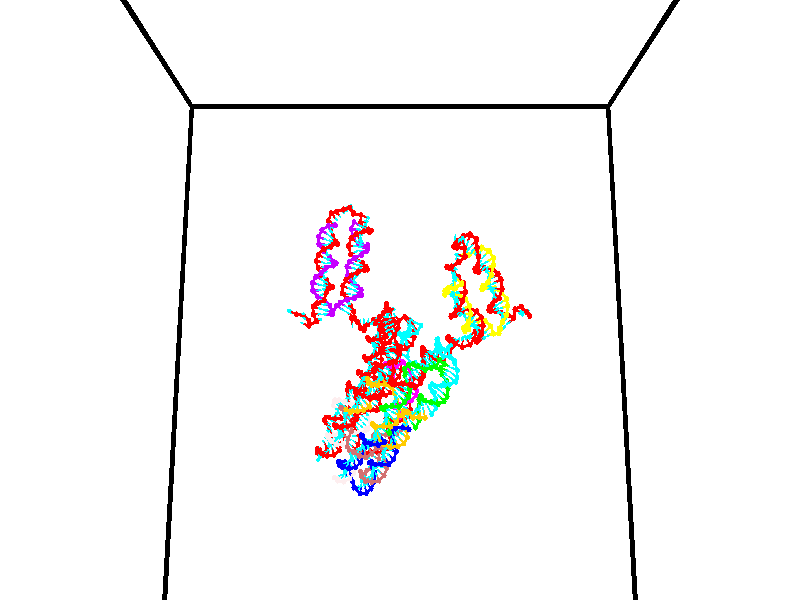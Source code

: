 // switches for output
#declare DRAW_BASES = 1; // possible values are 0, 1; only relevant for DNA ribbons
#declare DRAW_BASES_TYPE = 3; // possible values are 1, 2, 3; only relevant for DNA ribbons
#declare DRAW_FOG = 0; // set to 1 to enable fog

#include "colors.inc"

#include "transforms.inc"
background { rgb <1, 1, 1>}

#default {
   normal{
       ripples 0.25
       frequency 0.20
       turbulence 0.2
       lambda 5
   }
	finish {
		phong 0.1
		phong_size 40.
	}
}

// original window dimensions: 1024x640


// camera settings

camera {
	sky <0, 0.179814, -0.983701>
	up <0, 0.179814, -0.983701>
	right 1.6 * <1, 0, 0>
	location <35, 94.9851, 44.8844>
	look_at <35, 29.7336, 32.9568>
	direction <0, -65.2515, -11.9276>
	angle 67.0682
}


# declare cpy_camera_pos = <35, 94.9851, 44.8844>;
# if (DRAW_FOG = 1)
fog {
	fog_type 2
	up vnormalize(cpy_camera_pos)
	color rgbt<1,1,1,0.3>
	distance 1e-5
	fog_alt 3e-3
	fog_offset 56
}
# end


// LIGHTS

# declare lum = 6;
global_settings {
	ambient_light rgb lum * <0.05, 0.05, 0.05>
	max_trace_level 15
}# declare cpy_direct_light_amount = 0.25;
light_source
{	1000 * <-1, -1.16352, -0.803886>,
	rgb lum * cpy_direct_light_amount
	parallel
}

light_source
{	1000 * <1, 1.16352, 0.803886>,
	rgb lum * cpy_direct_light_amount
	parallel
}

// strand 0

// nucleotide -1

// particle -1
sphere {
	<24.560574, 34.891689, 35.124016> 0.250000
	pigment { color rgbt <1,0,0,0> }
	no_shadow
}
cylinder {
	<24.209150, 35.028938, 34.991104>,  <23.998297, 35.111286, 34.911358>, 0.100000
	pigment { color rgbt <1,0,0,0> }
	no_shadow
}
cylinder {
	<24.209150, 35.028938, 34.991104>,  <24.560574, 34.891689, 35.124016>, 0.100000
	pigment { color rgbt <1,0,0,0> }
	no_shadow
}

// particle -1
sphere {
	<24.209150, 35.028938, 34.991104> 0.100000
	pigment { color rgbt <1,0,0,0> }
	no_shadow
}
sphere {
	0, 1
	scale<0.080000,0.200000,0.300000>
	matrix <0.400406, 0.908354, -0.120697,
		0.260410, -0.239084, -0.935428,
		-0.878557, 0.343120, -0.332275,
		23.945583, 35.131874, 34.891422>
	pigment { color rgbt <0,1,1,0> }
	no_shadow
}
cylinder {
	<25.254841, 34.700081, 35.201786>,  <24.560574, 34.891689, 35.124016>, 0.130000
	pigment { color rgbt <1,0,0,0> }
	no_shadow
}

// nucleotide -1

// particle -1
sphere {
	<25.254841, 34.700081, 35.201786> 0.250000
	pigment { color rgbt <1,0,0,0> }
	no_shadow
}
cylinder {
	<25.297140, 35.096966, 35.175446>,  <25.322519, 35.335094, 35.159641>, 0.100000
	pigment { color rgbt <1,0,0,0> }
	no_shadow
}
cylinder {
	<25.297140, 35.096966, 35.175446>,  <25.254841, 34.700081, 35.201786>, 0.100000
	pigment { color rgbt <1,0,0,0> }
	no_shadow
}

// particle -1
sphere {
	<25.297140, 35.096966, 35.175446> 0.100000
	pigment { color rgbt <1,0,0,0> }
	no_shadow
}
sphere {
	0, 1
	scale<0.080000,0.200000,0.300000>
	matrix <0.061509, 0.059566, 0.996328,
		0.992489, -0.109409, -0.054731,
		0.105747, 0.992211, -0.065848,
		25.328865, 35.394630, 35.155689>
	pigment { color rgbt <0,1,1,0> }
	no_shadow
}
cylinder {
	<25.848099, 35.031368, 35.674000>,  <25.254841, 34.700081, 35.201786>, 0.130000
	pigment { color rgbt <1,0,0,0> }
	no_shadow
}

// nucleotide -1

// particle -1
sphere {
	<25.848099, 35.031368, 35.674000> 0.250000
	pigment { color rgbt <1,0,0,0> }
	no_shadow
}
cylinder {
	<25.605591, 35.342381, 35.607208>,  <25.460087, 35.528988, 35.567135>, 0.100000
	pigment { color rgbt <1,0,0,0> }
	no_shadow
}
cylinder {
	<25.605591, 35.342381, 35.607208>,  <25.848099, 35.031368, 35.674000>, 0.100000
	pigment { color rgbt <1,0,0,0> }
	no_shadow
}

// particle -1
sphere {
	<25.605591, 35.342381, 35.607208> 0.100000
	pigment { color rgbt <1,0,0,0> }
	no_shadow
}
sphere {
	0, 1
	scale<0.080000,0.200000,0.300000>
	matrix <-0.496091, -0.205663, 0.843562,
		0.621555, 0.594262, 0.510413,
		-0.606270, 0.777532, -0.166977,
		25.423710, 35.575642, 35.557114>
	pigment { color rgbt <0,1,1,0> }
	no_shadow
}
cylinder {
	<25.943674, 35.708988, 36.203636>,  <25.848099, 35.031368, 35.674000>, 0.130000
	pigment { color rgbt <1,0,0,0> }
	no_shadow
}

// nucleotide -1

// particle -1
sphere {
	<25.943674, 35.708988, 36.203636> 0.250000
	pigment { color rgbt <1,0,0,0> }
	no_shadow
}
cylinder {
	<25.574400, 35.612995, 36.083546>,  <25.352835, 35.555401, 36.011490>, 0.100000
	pigment { color rgbt <1,0,0,0> }
	no_shadow
}
cylinder {
	<25.574400, 35.612995, 36.083546>,  <25.943674, 35.708988, 36.203636>, 0.100000
	pigment { color rgbt <1,0,0,0> }
	no_shadow
}

// particle -1
sphere {
	<25.574400, 35.612995, 36.083546> 0.100000
	pigment { color rgbt <1,0,0,0> }
	no_shadow
}
sphere {
	0, 1
	scale<0.080000,0.200000,0.300000>
	matrix <-0.319831, 0.046438, 0.946336,
		-0.213161, 0.969666, -0.119625,
		-0.923185, -0.239981, -0.300231,
		25.297445, 35.541000, 35.993477>
	pigment { color rgbt <0,1,1,0> }
	no_shadow
}
cylinder {
	<26.748293, 35.747963, 35.847298>,  <25.943674, 35.708988, 36.203636>, 0.130000
	pigment { color rgbt <1,0,0,0> }
	no_shadow
}

// nucleotide -1

// particle -1
sphere {
	<26.748293, 35.747963, 35.847298> 0.250000
	pigment { color rgbt <1,0,0,0> }
	no_shadow
}
cylinder {
	<26.975019, 36.075424, 35.810352>,  <27.111055, 36.271900, 35.788185>, 0.100000
	pigment { color rgbt <1,0,0,0> }
	no_shadow
}
cylinder {
	<26.975019, 36.075424, 35.810352>,  <26.748293, 35.747963, 35.847298>, 0.100000
	pigment { color rgbt <1,0,0,0> }
	no_shadow
}

// particle -1
sphere {
	<26.975019, 36.075424, 35.810352> 0.100000
	pigment { color rgbt <1,0,0,0> }
	no_shadow
}
sphere {
	0, 1
	scale<0.080000,0.200000,0.300000>
	matrix <0.129846, -0.199486, -0.971259,
		-0.813547, 0.538533, -0.219371,
		0.566817, 0.818650, -0.092365,
		27.145065, 36.321018, 35.782642>
	pigment { color rgbt <0,1,1,0> }
	no_shadow
}
cylinder {
	<26.438629, 36.211380, 35.330246>,  <26.748293, 35.747963, 35.847298>, 0.130000
	pigment { color rgbt <1,0,0,0> }
	no_shadow
}

// nucleotide -1

// particle -1
sphere {
	<26.438629, 36.211380, 35.330246> 0.250000
	pigment { color rgbt <1,0,0,0> }
	no_shadow
}
cylinder {
	<26.824154, 36.316109, 35.350307>,  <27.055470, 36.378944, 35.362343>, 0.100000
	pigment { color rgbt <1,0,0,0> }
	no_shadow
}
cylinder {
	<26.824154, 36.316109, 35.350307>,  <26.438629, 36.211380, 35.330246>, 0.100000
	pigment { color rgbt <1,0,0,0> }
	no_shadow
}

// particle -1
sphere {
	<26.824154, 36.316109, 35.350307> 0.100000
	pigment { color rgbt <1,0,0,0> }
	no_shadow
}
sphere {
	0, 1
	scale<0.080000,0.200000,0.300000>
	matrix <0.063216, -0.041711, -0.997128,
		-0.258975, 0.964215, -0.056753,
		0.963813, 0.261819, 0.050152,
		27.113298, 36.394653, 35.365353>
	pigment { color rgbt <0,1,1,0> }
	no_shadow
}
cylinder {
	<26.494465, 36.756100, 34.780182>,  <26.438629, 36.211380, 35.330246>, 0.130000
	pigment { color rgbt <1,0,0,0> }
	no_shadow
}

// nucleotide -1

// particle -1
sphere {
	<26.494465, 36.756100, 34.780182> 0.250000
	pigment { color rgbt <1,0,0,0> }
	no_shadow
}
cylinder {
	<26.864548, 36.626381, 34.858994>,  <27.086597, 36.548550, 34.906281>, 0.100000
	pigment { color rgbt <1,0,0,0> }
	no_shadow
}
cylinder {
	<26.864548, 36.626381, 34.858994>,  <26.494465, 36.756100, 34.780182>, 0.100000
	pigment { color rgbt <1,0,0,0> }
	no_shadow
}

// particle -1
sphere {
	<26.864548, 36.626381, 34.858994> 0.100000
	pigment { color rgbt <1,0,0,0> }
	no_shadow
}
sphere {
	0, 1
	scale<0.080000,0.200000,0.300000>
	matrix <0.222548, 0.043175, -0.973965,
		0.307344, 0.944971, 0.112117,
		0.925209, -0.324294, 0.197032,
		27.142111, 36.529095, 34.918102>
	pigment { color rgbt <0,1,1,0> }
	no_shadow
}
cylinder {
	<26.940298, 37.272137, 34.595062>,  <26.494465, 36.756100, 34.780182>, 0.130000
	pigment { color rgbt <1,0,0,0> }
	no_shadow
}

// nucleotide -1

// particle -1
sphere {
	<26.940298, 37.272137, 34.595062> 0.250000
	pigment { color rgbt <1,0,0,0> }
	no_shadow
}
cylinder {
	<27.132769, 36.921539, 34.588921>,  <27.248251, 36.711182, 34.585236>, 0.100000
	pigment { color rgbt <1,0,0,0> }
	no_shadow
}
cylinder {
	<27.132769, 36.921539, 34.588921>,  <26.940298, 37.272137, 34.595062>, 0.100000
	pigment { color rgbt <1,0,0,0> }
	no_shadow
}

// particle -1
sphere {
	<27.132769, 36.921539, 34.588921> 0.100000
	pigment { color rgbt <1,0,0,0> }
	no_shadow
}
sphere {
	0, 1
	scale<0.080000,0.200000,0.300000>
	matrix <0.102705, 0.073756, -0.991974,
		0.870587, 0.475738, 0.125509,
		0.481176, -0.876490, -0.015350,
		27.277121, 36.658592, 34.584316>
	pigment { color rgbt <0,1,1,0> }
	no_shadow
}
cylinder {
	<27.639936, 37.433517, 34.372463>,  <26.940298, 37.272137, 34.595062>, 0.130000
	pigment { color rgbt <1,0,0,0> }
	no_shadow
}

// nucleotide -1

// particle -1
sphere {
	<27.639936, 37.433517, 34.372463> 0.250000
	pigment { color rgbt <1,0,0,0> }
	no_shadow
}
cylinder {
	<27.505424, 37.068638, 34.278820>,  <27.424717, 36.849709, 34.222633>, 0.100000
	pigment { color rgbt <1,0,0,0> }
	no_shadow
}
cylinder {
	<27.505424, 37.068638, 34.278820>,  <27.639936, 37.433517, 34.372463>, 0.100000
	pigment { color rgbt <1,0,0,0> }
	no_shadow
}

// particle -1
sphere {
	<27.505424, 37.068638, 34.278820> 0.100000
	pigment { color rgbt <1,0,0,0> }
	no_shadow
}
sphere {
	0, 1
	scale<0.080000,0.200000,0.300000>
	matrix <0.142845, 0.196301, -0.970083,
		0.930865, -0.359661, 0.064291,
		-0.336281, -0.912201, -0.234105,
		27.404541, 36.794979, 34.208588>
	pigment { color rgbt <0,1,1,0> }
	no_shadow
}
cylinder {
	<27.855284, 37.413311, 33.747826>,  <27.639936, 37.433517, 34.372463>, 0.130000
	pigment { color rgbt <1,0,0,0> }
	no_shadow
}

// nucleotide -1

// particle -1
sphere {
	<27.855284, 37.413311, 33.747826> 0.250000
	pigment { color rgbt <1,0,0,0> }
	no_shadow
}
cylinder {
	<27.638102, 37.077496, 33.755520>,  <27.507792, 36.876007, 33.760136>, 0.100000
	pigment { color rgbt <1,0,0,0> }
	no_shadow
}
cylinder {
	<27.638102, 37.077496, 33.755520>,  <27.855284, 37.413311, 33.747826>, 0.100000
	pigment { color rgbt <1,0,0,0> }
	no_shadow
}

// particle -1
sphere {
	<27.638102, 37.077496, 33.755520> 0.100000
	pigment { color rgbt <1,0,0,0> }
	no_shadow
}
sphere {
	0, 1
	scale<0.080000,0.200000,0.300000>
	matrix <-0.033437, -0.001280, -0.999440,
		0.839095, -0.543296, -0.027377,
		-0.542956, -0.839541, 0.019240,
		27.475214, 36.825634, 33.761292>
	pigment { color rgbt <0,1,1,0> }
	no_shadow
}
cylinder {
	<28.185768, 37.028385, 33.249615>,  <27.855284, 37.413311, 33.747826>, 0.130000
	pigment { color rgbt <1,0,0,0> }
	no_shadow
}

// nucleotide -1

// particle -1
sphere {
	<28.185768, 37.028385, 33.249615> 0.250000
	pigment { color rgbt <1,0,0,0> }
	no_shadow
}
cylinder {
	<27.839634, 36.832615, 33.292801>,  <27.631954, 36.715153, 33.318710>, 0.100000
	pigment { color rgbt <1,0,0,0> }
	no_shadow
}
cylinder {
	<27.839634, 36.832615, 33.292801>,  <28.185768, 37.028385, 33.249615>, 0.100000
	pigment { color rgbt <1,0,0,0> }
	no_shadow
}

// particle -1
sphere {
	<27.839634, 36.832615, 33.292801> 0.100000
	pigment { color rgbt <1,0,0,0> }
	no_shadow
}
sphere {
	0, 1
	scale<0.080000,0.200000,0.300000>
	matrix <0.075060, -0.339532, -0.937595,
		0.495544, -0.803229, 0.330545,
		-0.865334, -0.489430, 0.107962,
		27.580034, 36.685787, 33.325191>
	pigment { color rgbt <0,1,1,0> }
	no_shadow
}
cylinder {
	<28.300585, 36.326118, 33.067249>,  <28.185768, 37.028385, 33.249615>, 0.130000
	pigment { color rgbt <1,0,0,0> }
	no_shadow
}

// nucleotide -1

// particle -1
sphere {
	<28.300585, 36.326118, 33.067249> 0.250000
	pigment { color rgbt <1,0,0,0> }
	no_shadow
}
cylinder {
	<27.905245, 36.373894, 33.029507>,  <27.668041, 36.402557, 33.006863>, 0.100000
	pigment { color rgbt <1,0,0,0> }
	no_shadow
}
cylinder {
	<27.905245, 36.373894, 33.029507>,  <28.300585, 36.326118, 33.067249>, 0.100000
	pigment { color rgbt <1,0,0,0> }
	no_shadow
}

// particle -1
sphere {
	<27.905245, 36.373894, 33.029507> 0.100000
	pigment { color rgbt <1,0,0,0> }
	no_shadow
}
sphere {
	0, 1
	scale<0.080000,0.200000,0.300000>
	matrix <0.036033, -0.418668, -0.907424,
		-0.147881, -0.900251, 0.409486,
		-0.988348, 0.119436, -0.094352,
		27.608740, 36.409725, 33.001202>
	pigment { color rgbt <0,1,1,0> }
	no_shadow
}
cylinder {
	<27.972862, 35.647068, 32.844902>,  <28.300585, 36.326118, 33.067249>, 0.130000
	pigment { color rgbt <1,0,0,0> }
	no_shadow
}

// nucleotide -1

// particle -1
sphere {
	<27.972862, 35.647068, 32.844902> 0.250000
	pigment { color rgbt <1,0,0,0> }
	no_shadow
}
cylinder {
	<27.735037, 35.945793, 32.725723>,  <27.592342, 36.125027, 32.654217>, 0.100000
	pigment { color rgbt <1,0,0,0> }
	no_shadow
}
cylinder {
	<27.735037, 35.945793, 32.725723>,  <27.972862, 35.647068, 32.844902>, 0.100000
	pigment { color rgbt <1,0,0,0> }
	no_shadow
}

// particle -1
sphere {
	<27.735037, 35.945793, 32.725723> 0.100000
	pigment { color rgbt <1,0,0,0> }
	no_shadow
}
sphere {
	0, 1
	scale<0.080000,0.200000,0.300000>
	matrix <0.086941, -0.308667, -0.947189,
		-0.799335, -0.589067, 0.118593,
		-0.594563, 0.746810, -0.297942,
		27.556667, 36.169838, 32.636341>
	pigment { color rgbt <0,1,1,0> }
	no_shadow
}
cylinder {
	<27.613087, 35.386189, 32.254539>,  <27.972862, 35.647068, 32.844902>, 0.130000
	pigment { color rgbt <1,0,0,0> }
	no_shadow
}

// nucleotide -1

// particle -1
sphere {
	<27.613087, 35.386189, 32.254539> 0.250000
	pigment { color rgbt <1,0,0,0> }
	no_shadow
}
cylinder {
	<27.526995, 35.776203, 32.232697>,  <27.475340, 36.010212, 32.219589>, 0.100000
	pigment { color rgbt <1,0,0,0> }
	no_shadow
}
cylinder {
	<27.526995, 35.776203, 32.232697>,  <27.613087, 35.386189, 32.254539>, 0.100000
	pigment { color rgbt <1,0,0,0> }
	no_shadow
}

// particle -1
sphere {
	<27.526995, 35.776203, 32.232697> 0.100000
	pigment { color rgbt <1,0,0,0> }
	no_shadow
}
sphere {
	0, 1
	scale<0.080000,0.200000,0.300000>
	matrix <-0.024844, -0.061368, -0.997806,
		-0.976247, -0.213403, 0.037432,
		-0.215232, 0.975035, -0.054608,
		27.462425, 36.068714, 32.216312>
	pigment { color rgbt <0,1,1,0> }
	no_shadow
}
cylinder {
	<27.045519, 35.367485, 31.904251>,  <27.613087, 35.386189, 32.254539>, 0.130000
	pigment { color rgbt <1,0,0,0> }
	no_shadow
}

// nucleotide -1

// particle -1
sphere {
	<27.045519, 35.367485, 31.904251> 0.250000
	pigment { color rgbt <1,0,0,0> }
	no_shadow
}
cylinder {
	<27.196268, 35.733364, 31.845873>,  <27.286716, 35.952892, 31.810846>, 0.100000
	pigment { color rgbt <1,0,0,0> }
	no_shadow
}
cylinder {
	<27.196268, 35.733364, 31.845873>,  <27.045519, 35.367485, 31.904251>, 0.100000
	pigment { color rgbt <1,0,0,0> }
	no_shadow
}

// particle -1
sphere {
	<27.196268, 35.733364, 31.845873> 0.100000
	pigment { color rgbt <1,0,0,0> }
	no_shadow
}
sphere {
	0, 1
	scale<0.080000,0.200000,0.300000>
	matrix <-0.078752, -0.125353, -0.988982,
		-0.922911, 0.384213, 0.024792,
		0.376872, 0.914695, -0.145948,
		27.309330, 36.007774, 31.802088>
	pigment { color rgbt <0,1,1,0> }
	no_shadow
}
cylinder {
	<26.740744, 35.650837, 31.296837>,  <27.045519, 35.367485, 31.904251>, 0.130000
	pigment { color rgbt <1,0,0,0> }
	no_shadow
}

// nucleotide -1

// particle -1
sphere {
	<26.740744, 35.650837, 31.296837> 0.250000
	pigment { color rgbt <1,0,0,0> }
	no_shadow
}
cylinder {
	<27.071360, 35.873081, 31.332895>,  <27.269730, 36.006428, 31.354530>, 0.100000
	pigment { color rgbt <1,0,0,0> }
	no_shadow
}
cylinder {
	<27.071360, 35.873081, 31.332895>,  <26.740744, 35.650837, 31.296837>, 0.100000
	pigment { color rgbt <1,0,0,0> }
	no_shadow
}

// particle -1
sphere {
	<27.071360, 35.873081, 31.332895> 0.100000
	pigment { color rgbt <1,0,0,0> }
	no_shadow
}
sphere {
	0, 1
	scale<0.080000,0.200000,0.300000>
	matrix <0.106605, 0.002734, -0.994298,
		-0.552688, 0.831439, -0.056971,
		0.826542, 0.555610, 0.090147,
		27.319323, 36.039764, 31.359940>
	pigment { color rgbt <0,1,1,0> }
	no_shadow
}
cylinder {
	<26.623901, 36.289513, 30.845444>,  <26.740744, 35.650837, 31.296837>, 0.130000
	pigment { color rgbt <1,0,0,0> }
	no_shadow
}

// nucleotide -1

// particle -1
sphere {
	<26.623901, 36.289513, 30.845444> 0.250000
	pigment { color rgbt <1,0,0,0> }
	no_shadow
}
cylinder {
	<27.014666, 36.241798, 30.916340>,  <27.249125, 36.213169, 30.958878>, 0.100000
	pigment { color rgbt <1,0,0,0> }
	no_shadow
}
cylinder {
	<27.014666, 36.241798, 30.916340>,  <26.623901, 36.289513, 30.845444>, 0.100000
	pigment { color rgbt <1,0,0,0> }
	no_shadow
}

// particle -1
sphere {
	<27.014666, 36.241798, 30.916340> 0.100000
	pigment { color rgbt <1,0,0,0> }
	no_shadow
}
sphere {
	0, 1
	scale<0.080000,0.200000,0.300000>
	matrix <0.178582, 0.000559, -0.983925,
		0.117266, 0.992860, 0.021848,
		0.976912, -0.119283, 0.177242,
		27.307739, 36.206013, 30.969513>
	pigment { color rgbt <0,1,1,0> }
	no_shadow
}
cylinder {
	<26.895031, 36.823921, 30.488424>,  <26.623901, 36.289513, 30.845444>, 0.130000
	pigment { color rgbt <1,0,0,0> }
	no_shadow
}

// nucleotide -1

// particle -1
sphere {
	<26.895031, 36.823921, 30.488424> 0.250000
	pigment { color rgbt <1,0,0,0> }
	no_shadow
}
cylinder {
	<27.203468, 36.574032, 30.537645>,  <27.388531, 36.424099, 30.567179>, 0.100000
	pigment { color rgbt <1,0,0,0> }
	no_shadow
}
cylinder {
	<27.203468, 36.574032, 30.537645>,  <26.895031, 36.823921, 30.488424>, 0.100000
	pigment { color rgbt <1,0,0,0> }
	no_shadow
}

// particle -1
sphere {
	<27.203468, 36.574032, 30.537645> 0.100000
	pigment { color rgbt <1,0,0,0> }
	no_shadow
}
sphere {
	0, 1
	scale<0.080000,0.200000,0.300000>
	matrix <0.270244, 0.146113, -0.951640,
		0.576528, 0.767057, 0.281493,
		0.771092, -0.624719, 0.123055,
		27.434795, 36.386616, 30.574562>
	pigment { color rgbt <0,1,1,0> }
	no_shadow
}
cylinder {
	<27.412937, 37.101879, 30.026180>,  <26.895031, 36.823921, 30.488424>, 0.130000
	pigment { color rgbt <1,0,0,0> }
	no_shadow
}

// nucleotide -1

// particle -1
sphere {
	<27.412937, 37.101879, 30.026180> 0.250000
	pigment { color rgbt <1,0,0,0> }
	no_shadow
}
cylinder {
	<27.519184, 36.721676, 30.090662>,  <27.582932, 36.493553, 30.129351>, 0.100000
	pigment { color rgbt <1,0,0,0> }
	no_shadow
}
cylinder {
	<27.519184, 36.721676, 30.090662>,  <27.412937, 37.101879, 30.026180>, 0.100000
	pigment { color rgbt <1,0,0,0> }
	no_shadow
}

// particle -1
sphere {
	<27.519184, 36.721676, 30.090662> 0.100000
	pigment { color rgbt <1,0,0,0> }
	no_shadow
}
sphere {
	0, 1
	scale<0.080000,0.200000,0.300000>
	matrix <0.398987, -0.043838, -0.915908,
		0.877643, 0.307599, 0.367595,
		0.265617, -0.950506, 0.161202,
		27.598869, 36.436523, 30.139023>
	pigment { color rgbt <0,1,1,0> }
	no_shadow
}
cylinder {
	<28.149338, 37.066113, 29.836910>,  <27.412937, 37.101879, 30.026180>, 0.130000
	pigment { color rgbt <1,0,0,0> }
	no_shadow
}

// nucleotide -1

// particle -1
sphere {
	<28.149338, 37.066113, 29.836910> 0.250000
	pigment { color rgbt <1,0,0,0> }
	no_shadow
}
cylinder {
	<27.983273, 36.702938, 29.813988>,  <27.883633, 36.485031, 29.800234>, 0.100000
	pigment { color rgbt <1,0,0,0> }
	no_shadow
}
cylinder {
	<27.983273, 36.702938, 29.813988>,  <28.149338, 37.066113, 29.836910>, 0.100000
	pigment { color rgbt <1,0,0,0> }
	no_shadow
}

// particle -1
sphere {
	<27.983273, 36.702938, 29.813988> 0.100000
	pigment { color rgbt <1,0,0,0> }
	no_shadow
}
sphere {
	0, 1
	scale<0.080000,0.200000,0.300000>
	matrix <0.284662, -0.069820, -0.956082,
		0.864064, -0.413244, 0.287443,
		-0.415164, -0.907940, -0.057306,
		27.858723, 36.430557, 29.796795>
	pigment { color rgbt <0,1,1,0> }
	no_shadow
}
cylinder {
	<28.569708, 36.636974, 29.426331>,  <28.149338, 37.066113, 29.836910>, 0.130000
	pigment { color rgbt <1,0,0,0> }
	no_shadow
}

// nucleotide -1

// particle -1
sphere {
	<28.569708, 36.636974, 29.426331> 0.250000
	pigment { color rgbt <1,0,0,0> }
	no_shadow
}
cylinder {
	<28.239710, 36.410927, 29.428013>,  <28.041710, 36.275299, 29.429022>, 0.100000
	pigment { color rgbt <1,0,0,0> }
	no_shadow
}
cylinder {
	<28.239710, 36.410927, 29.428013>,  <28.569708, 36.636974, 29.426331>, 0.100000
	pigment { color rgbt <1,0,0,0> }
	no_shadow
}

// particle -1
sphere {
	<28.239710, 36.410927, 29.428013> 0.100000
	pigment { color rgbt <1,0,0,0> }
	no_shadow
}
sphere {
	0, 1
	scale<0.080000,0.200000,0.300000>
	matrix <0.243313, -0.361896, -0.899906,
		0.510079, -0.741396, 0.436064,
		-0.824996, -0.565123, 0.004204,
		27.992210, 36.241390, 29.429274>
	pigment { color rgbt <0,1,1,0> }
	no_shadow
}
cylinder {
	<28.724716, 35.989285, 29.332499>,  <28.569708, 36.636974, 29.426331>, 0.130000
	pigment { color rgbt <1,0,0,0> }
	no_shadow
}

// nucleotide -1

// particle -1
sphere {
	<28.724716, 35.989285, 29.332499> 0.250000
	pigment { color rgbt <1,0,0,0> }
	no_shadow
}
cylinder {
	<28.347778, 36.018539, 29.201880>,  <28.121614, 36.036091, 29.123508>, 0.100000
	pigment { color rgbt <1,0,0,0> }
	no_shadow
}
cylinder {
	<28.347778, 36.018539, 29.201880>,  <28.724716, 35.989285, 29.332499>, 0.100000
	pigment { color rgbt <1,0,0,0> }
	no_shadow
}

// particle -1
sphere {
	<28.347778, 36.018539, 29.201880> 0.100000
	pigment { color rgbt <1,0,0,0> }
	no_shadow
}
sphere {
	0, 1
	scale<0.080000,0.200000,0.300000>
	matrix <0.288320, -0.317897, -0.903224,
		-0.169868, -0.945300, 0.278483,
		-0.942347, 0.073136, -0.326549,
		28.065075, 36.040482, 29.103914>
	pigment { color rgbt <0,1,1,0> }
	no_shadow
}
cylinder {
	<28.492535, 35.407696, 28.967937>,  <28.724716, 35.989285, 29.332499>, 0.130000
	pigment { color rgbt <1,0,0,0> }
	no_shadow
}

// nucleotide -1

// particle -1
sphere {
	<28.492535, 35.407696, 28.967937> 0.250000
	pigment { color rgbt <1,0,0,0> }
	no_shadow
}
cylinder {
	<28.249071, 35.692856, 28.828617>,  <28.102993, 35.863953, 28.745026>, 0.100000
	pigment { color rgbt <1,0,0,0> }
	no_shadow
}
cylinder {
	<28.249071, 35.692856, 28.828617>,  <28.492535, 35.407696, 28.967937>, 0.100000
	pigment { color rgbt <1,0,0,0> }
	no_shadow
}

// particle -1
sphere {
	<28.249071, 35.692856, 28.828617> 0.100000
	pigment { color rgbt <1,0,0,0> }
	no_shadow
}
sphere {
	0, 1
	scale<0.080000,0.200000,0.300000>
	matrix <0.244307, -0.249260, -0.937115,
		-0.754882, -0.655476, -0.022451,
		-0.608660, 0.712896, -0.348299,
		28.066473, 35.906723, 28.724127>
	pigment { color rgbt <0,1,1,0> }
	no_shadow
}
cylinder {
	<28.111023, 35.084980, 28.347620>,  <28.492535, 35.407696, 28.967937>, 0.130000
	pigment { color rgbt <1,0,0,0> }
	no_shadow
}

// nucleotide -1

// particle -1
sphere {
	<28.111023, 35.084980, 28.347620> 0.250000
	pigment { color rgbt <1,0,0,0> }
	no_shadow
}
cylinder {
	<28.067995, 35.476189, 28.276176>,  <28.042177, 35.710915, 28.233311>, 0.100000
	pigment { color rgbt <1,0,0,0> }
	no_shadow
}
cylinder {
	<28.067995, 35.476189, 28.276176>,  <28.111023, 35.084980, 28.347620>, 0.100000
	pigment { color rgbt <1,0,0,0> }
	no_shadow
}

// particle -1
sphere {
	<28.067995, 35.476189, 28.276176> 0.100000
	pigment { color rgbt <1,0,0,0> }
	no_shadow
}
sphere {
	0, 1
	scale<0.080000,0.200000,0.300000>
	matrix <0.202386, -0.154346, -0.967066,
		-0.973380, -0.140175, -0.181335,
		-0.107571, 0.978022, -0.178607,
		28.035725, 35.769596, 28.222595>
	pigment { color rgbt <0,1,1,0> }
	no_shadow
}
cylinder {
	<27.873564, 35.129509, 27.707003>,  <28.111023, 35.084980, 28.347620>, 0.130000
	pigment { color rgbt <1,0,0,0> }
	no_shadow
}

// nucleotide -1

// particle -1
sphere {
	<27.873564, 35.129509, 27.707003> 0.250000
	pigment { color rgbt <1,0,0,0> }
	no_shadow
}
cylinder {
	<27.996910, 35.503639, 27.776371>,  <28.070919, 35.728119, 27.817991>, 0.100000
	pigment { color rgbt <1,0,0,0> }
	no_shadow
}
cylinder {
	<27.996910, 35.503639, 27.776371>,  <27.873564, 35.129509, 27.707003>, 0.100000
	pigment { color rgbt <1,0,0,0> }
	no_shadow
}

// particle -1
sphere {
	<27.996910, 35.503639, 27.776371> 0.100000
	pigment { color rgbt <1,0,0,0> }
	no_shadow
}
sphere {
	0, 1
	scale<0.080000,0.200000,0.300000>
	matrix <0.341741, 0.061210, -0.937799,
		-0.887762, 0.348452, -0.300764,
		0.308368, 0.935326, 0.173420,
		28.089420, 35.784237, 27.828398>
	pigment { color rgbt <0,1,1,0> }
	no_shadow
}
cylinder {
	<27.689194, 35.605408, 27.197031>,  <27.873564, 35.129509, 27.707003>, 0.130000
	pigment { color rgbt <1,0,0,0> }
	no_shadow
}

// nucleotide -1

// particle -1
sphere {
	<27.689194, 35.605408, 27.197031> 0.250000
	pigment { color rgbt <1,0,0,0> }
	no_shadow
}
cylinder {
	<28.044792, 35.700642, 27.353495>,  <28.258150, 35.757782, 27.447372>, 0.100000
	pigment { color rgbt <1,0,0,0> }
	no_shadow
}
cylinder {
	<28.044792, 35.700642, 27.353495>,  <27.689194, 35.605408, 27.197031>, 0.100000
	pigment { color rgbt <1,0,0,0> }
	no_shadow
}

// particle -1
sphere {
	<28.044792, 35.700642, 27.353495> 0.100000
	pigment { color rgbt <1,0,0,0> }
	no_shadow
}
sphere {
	0, 1
	scale<0.080000,0.200000,0.300000>
	matrix <0.414497, -0.055310, -0.908368,
		-0.194633, 0.969669, -0.147855,
		0.888994, 0.238083, 0.391160,
		28.311491, 35.772068, 27.470842>
	pigment { color rgbt <0,1,1,0> }
	no_shadow
}
cylinder {
	<28.019203, 36.093174, 26.664341>,  <27.689194, 35.605408, 27.197031>, 0.130000
	pigment { color rgbt <1,0,0,0> }
	no_shadow
}

// nucleotide -1

// particle -1
sphere {
	<28.019203, 36.093174, 26.664341> 0.250000
	pigment { color rgbt <1,0,0,0> }
	no_shadow
}
cylinder {
	<28.292490, 35.921192, 26.900427>,  <28.456461, 35.818005, 27.042078>, 0.100000
	pigment { color rgbt <1,0,0,0> }
	no_shadow
}
cylinder {
	<28.292490, 35.921192, 26.900427>,  <28.019203, 36.093174, 26.664341>, 0.100000
	pigment { color rgbt <1,0,0,0> }
	no_shadow
}

// particle -1
sphere {
	<28.292490, 35.921192, 26.900427> 0.100000
	pigment { color rgbt <1,0,0,0> }
	no_shadow
}
sphere {
	0, 1
	scale<0.080000,0.200000,0.300000>
	matrix <0.644117, -0.025917, -0.764488,
		0.343991, 0.902479, 0.259233,
		0.683216, -0.429953, 0.590217,
		28.497456, 35.792206, 27.077492>
	pigment { color rgbt <0,1,1,0> }
	no_shadow
}
cylinder {
	<28.587742, 36.462978, 26.632425>,  <28.019203, 36.093174, 26.664341>, 0.130000
	pigment { color rgbt <1,0,0,0> }
	no_shadow
}

// nucleotide -1

// particle -1
sphere {
	<28.587742, 36.462978, 26.632425> 0.250000
	pigment { color rgbt <1,0,0,0> }
	no_shadow
}
cylinder {
	<28.712379, 36.096508, 26.733246>,  <28.787163, 35.876625, 26.793737>, 0.100000
	pigment { color rgbt <1,0,0,0> }
	no_shadow
}
cylinder {
	<28.712379, 36.096508, 26.733246>,  <28.587742, 36.462978, 26.632425>, 0.100000
	pigment { color rgbt <1,0,0,0> }
	no_shadow
}

// particle -1
sphere {
	<28.712379, 36.096508, 26.733246> 0.100000
	pigment { color rgbt <1,0,0,0> }
	no_shadow
}
sphere {
	0, 1
	scale<0.080000,0.200000,0.300000>
	matrix <0.641003, 0.006857, -0.767508,
		0.701443, 0.400718, 0.589408,
		0.311596, -0.916176, 0.252052,
		28.805859, 35.821655, 26.808861>
	pigment { color rgbt <0,1,1,0> }
	no_shadow
}
cylinder {
	<29.296394, 36.463902, 26.449139>,  <28.587742, 36.462978, 26.632425>, 0.130000
	pigment { color rgbt <1,0,0,0> }
	no_shadow
}

// nucleotide -1

// particle -1
sphere {
	<29.296394, 36.463902, 26.449139> 0.250000
	pigment { color rgbt <1,0,0,0> }
	no_shadow
}
cylinder {
	<29.256704, 36.066063, 26.461348>,  <29.232891, 35.827358, 26.468674>, 0.100000
	pigment { color rgbt <1,0,0,0> }
	no_shadow
}
cylinder {
	<29.256704, 36.066063, 26.461348>,  <29.296394, 36.463902, 26.449139>, 0.100000
	pigment { color rgbt <1,0,0,0> }
	no_shadow
}

// particle -1
sphere {
	<29.256704, 36.066063, 26.461348> 0.100000
	pigment { color rgbt <1,0,0,0> }
	no_shadow
}
sphere {
	0, 1
	scale<0.080000,0.200000,0.300000>
	matrix <0.580786, -0.082794, -0.809835,
		0.807986, -0.062628, 0.585863,
		-0.099224, -0.994597, 0.030523,
		29.226936, 35.767685, 26.470505>
	pigment { color rgbt <0,1,1,0> }
	no_shadow
}
cylinder {
	<29.901356, 36.178566, 26.186090>,  <29.296394, 36.463902, 26.449139>, 0.130000
	pigment { color rgbt <1,0,0,0> }
	no_shadow
}

// nucleotide -1

// particle -1
sphere {
	<29.901356, 36.178566, 26.186090> 0.250000
	pigment { color rgbt <1,0,0,0> }
	no_shadow
}
cylinder {
	<29.670137, 35.852489, 26.200628>,  <29.531406, 35.656841, 26.209351>, 0.100000
	pigment { color rgbt <1,0,0,0> }
	no_shadow
}
cylinder {
	<29.670137, 35.852489, 26.200628>,  <29.901356, 36.178566, 26.186090>, 0.100000
	pigment { color rgbt <1,0,0,0> }
	no_shadow
}

// particle -1
sphere {
	<29.670137, 35.852489, 26.200628> 0.100000
	pigment { color rgbt <1,0,0,0> }
	no_shadow
}
sphere {
	0, 1
	scale<0.080000,0.200000,0.300000>
	matrix <0.507250, -0.393862, -0.766531,
		0.639187, -0.424655, 0.641178,
		-0.578047, -0.815194, 0.036345,
		29.496723, 35.607933, 26.211533>
	pigment { color rgbt <0,1,1,0> }
	no_shadow
}
cylinder {
	<30.248508, 35.437729, 26.449081>,  <29.901356, 36.178566, 26.186090>, 0.130000
	pigment { color rgbt <1,0,0,0> }
	no_shadow
}

// nucleotide -1

// particle -1
sphere {
	<30.248508, 35.437729, 26.449081> 0.250000
	pigment { color rgbt <1,0,0,0> }
	no_shadow
}
cylinder {
	<29.944767, 35.392559, 26.192759>,  <29.762522, 35.365459, 26.038965>, 0.100000
	pigment { color rgbt <1,0,0,0> }
	no_shadow
}
cylinder {
	<29.944767, 35.392559, 26.192759>,  <30.248508, 35.437729, 26.449081>, 0.100000
	pigment { color rgbt <1,0,0,0> }
	no_shadow
}

// particle -1
sphere {
	<29.944767, 35.392559, 26.192759> 0.100000
	pigment { color rgbt <1,0,0,0> }
	no_shadow
}
sphere {
	0, 1
	scale<0.080000,0.200000,0.300000>
	matrix <0.626132, -0.394759, -0.672402,
		-0.177034, -0.911819, 0.370465,
		-0.759353, -0.112922, -0.640805,
		29.716961, 35.358685, 26.000517>
	pigment { color rgbt <0,1,1,0> }
	no_shadow
}
cylinder {
	<30.120218, 34.665833, 26.273315>,  <30.248508, 35.437729, 26.449081>, 0.130000
	pigment { color rgbt <1,0,0,0> }
	no_shadow
}

// nucleotide -1

// particle -1
sphere {
	<30.120218, 34.665833, 26.273315> 0.250000
	pigment { color rgbt <1,0,0,0> }
	no_shadow
}
cylinder {
	<30.035025, 34.947201, 26.002071>,  <29.983910, 35.116024, 25.839325>, 0.100000
	pigment { color rgbt <1,0,0,0> }
	no_shadow
}
cylinder {
	<30.035025, 34.947201, 26.002071>,  <30.120218, 34.665833, 26.273315>, 0.100000
	pigment { color rgbt <1,0,0,0> }
	no_shadow
}

// particle -1
sphere {
	<30.035025, 34.947201, 26.002071> 0.100000
	pigment { color rgbt <1,0,0,0> }
	no_shadow
}
sphere {
	0, 1
	scale<0.080000,0.200000,0.300000>
	matrix <0.653904, -0.413068, -0.633865,
		-0.725981, -0.578422, -0.371995,
		-0.212982, 0.703423, -0.678111,
		29.971130, 35.158226, 25.798637>
	pigment { color rgbt <0,1,1,0> }
	no_shadow
}
cylinder {
	<30.946058, 34.477669, 26.315954>,  <30.120218, 34.665833, 26.273315>, 0.130000
	pigment { color rgbt <1,0,0,0> }
	no_shadow
}

// nucleotide -1

// particle -1
sphere {
	<30.946058, 34.477669, 26.315954> 0.250000
	pigment { color rgbt <1,0,0,0> }
	no_shadow
}
cylinder {
	<31.320278, 34.399940, 26.433931>,  <31.544809, 34.353306, 26.504717>, 0.100000
	pigment { color rgbt <1,0,0,0> }
	no_shadow
}
cylinder {
	<31.320278, 34.399940, 26.433931>,  <30.946058, 34.477669, 26.315954>, 0.100000
	pigment { color rgbt <1,0,0,0> }
	no_shadow
}

// particle -1
sphere {
	<31.320278, 34.399940, 26.433931> 0.100000
	pigment { color rgbt <1,0,0,0> }
	no_shadow
}
sphere {
	0, 1
	scale<0.080000,0.200000,0.300000>
	matrix <-0.196417, 0.407796, 0.891696,
		-0.293550, -0.892156, 0.343346,
		0.935547, -0.194318, 0.294943,
		31.600943, 34.341644, 26.522415>
	pigment { color rgbt <0,1,1,0> }
	no_shadow
}
cylinder {
	<30.858618, 34.156773, 26.946089>,  <30.946058, 34.477669, 26.315954>, 0.130000
	pigment { color rgbt <1,0,0,0> }
	no_shadow
}

// nucleotide -1

// particle -1
sphere {
	<30.858618, 34.156773, 26.946089> 0.250000
	pigment { color rgbt <1,0,0,0> }
	no_shadow
}
cylinder {
	<31.207645, 34.350822, 26.923203>,  <31.417063, 34.467255, 26.909472>, 0.100000
	pigment { color rgbt <1,0,0,0> }
	no_shadow
}
cylinder {
	<31.207645, 34.350822, 26.923203>,  <30.858618, 34.156773, 26.946089>, 0.100000
	pigment { color rgbt <1,0,0,0> }
	no_shadow
}

// particle -1
sphere {
	<31.207645, 34.350822, 26.923203> 0.100000
	pigment { color rgbt <1,0,0,0> }
	no_shadow
}
sphere {
	0, 1
	scale<0.080000,0.200000,0.300000>
	matrix <-0.220792, 0.496157, 0.839690,
		0.435743, -0.720056, 0.540044,
		0.872570, 0.485127, -0.057214,
		31.469416, 34.496361, 26.906038>
	pigment { color rgbt <0,1,1,0> }
	no_shadow
}
cylinder {
	<31.263054, 34.075226, 27.584152>,  <30.858618, 34.156773, 26.946089>, 0.130000
	pigment { color rgbt <1,0,0,0> }
	no_shadow
}

// nucleotide -1

// particle -1
sphere {
	<31.263054, 34.075226, 27.584152> 0.250000
	pigment { color rgbt <1,0,0,0> }
	no_shadow
}
cylinder {
	<31.351179, 34.429756, 27.421238>,  <31.404055, 34.642475, 27.323490>, 0.100000
	pigment { color rgbt <1,0,0,0> }
	no_shadow
}
cylinder {
	<31.351179, 34.429756, 27.421238>,  <31.263054, 34.075226, 27.584152>, 0.100000
	pigment { color rgbt <1,0,0,0> }
	no_shadow
}

// particle -1
sphere {
	<31.351179, 34.429756, 27.421238> 0.100000
	pigment { color rgbt <1,0,0,0> }
	no_shadow
}
sphere {
	0, 1
	scale<0.080000,0.200000,0.300000>
	matrix <-0.216300, 0.451542, 0.865635,
		0.951145, -0.102614, 0.291193,
		0.220312, 0.886330, -0.407286,
		31.417273, 34.695656, 27.299051>
	pigment { color rgbt <0,1,1,0> }
	no_shadow
}
cylinder {
	<31.806452, 34.459587, 27.875690>,  <31.263054, 34.075226, 27.584152>, 0.130000
	pigment { color rgbt <1,0,0,0> }
	no_shadow
}

// nucleotide -1

// particle -1
sphere {
	<31.806452, 34.459587, 27.875690> 0.250000
	pigment { color rgbt <1,0,0,0> }
	no_shadow
}
cylinder {
	<31.523338, 34.707035, 27.739248>,  <31.353470, 34.855503, 27.657383>, 0.100000
	pigment { color rgbt <1,0,0,0> }
	no_shadow
}
cylinder {
	<31.523338, 34.707035, 27.739248>,  <31.806452, 34.459587, 27.875690>, 0.100000
	pigment { color rgbt <1,0,0,0> }
	no_shadow
}

// particle -1
sphere {
	<31.523338, 34.707035, 27.739248> 0.100000
	pigment { color rgbt <1,0,0,0> }
	no_shadow
}
sphere {
	0, 1
	scale<0.080000,0.200000,0.300000>
	matrix <-0.077631, 0.411822, 0.907951,
		0.702149, 0.669115, -0.243459,
		-0.707786, 0.618617, -0.341105,
		31.311003, 34.892620, 27.636917>
	pigment { color rgbt <0,1,1,0> }
	no_shadow
}
cylinder {
	<32.064030, 35.167980, 27.937067>,  <31.806452, 34.459587, 27.875690>, 0.130000
	pigment { color rgbt <1,0,0,0> }
	no_shadow
}

// nucleotide -1

// particle -1
sphere {
	<32.064030, 35.167980, 27.937067> 0.250000
	pigment { color rgbt <1,0,0,0> }
	no_shadow
}
cylinder {
	<31.668898, 35.204018, 27.886341>,  <31.431820, 35.225639, 27.855906>, 0.100000
	pigment { color rgbt <1,0,0,0> }
	no_shadow
}
cylinder {
	<31.668898, 35.204018, 27.886341>,  <32.064030, 35.167980, 27.937067>, 0.100000
	pigment { color rgbt <1,0,0,0> }
	no_shadow
}

// particle -1
sphere {
	<31.668898, 35.204018, 27.886341> 0.100000
	pigment { color rgbt <1,0,0,0> }
	no_shadow
}
sphere {
	0, 1
	scale<0.080000,0.200000,0.300000>
	matrix <-0.075764, 0.433350, 0.898035,
		0.135862, 0.896711, -0.421249,
		-0.987827, 0.090093, -0.126814,
		31.372549, 35.231045, 27.848297>
	pigment { color rgbt <0,1,1,0> }
	no_shadow
}
cylinder {
	<31.790249, 35.973568, 28.043566>,  <32.064030, 35.167980, 27.937067>, 0.130000
	pigment { color rgbt <1,0,0,0> }
	no_shadow
}

// nucleotide -1

// particle -1
sphere {
	<31.790249, 35.973568, 28.043566> 0.250000
	pigment { color rgbt <1,0,0,0> }
	no_shadow
}
cylinder {
	<31.494135, 35.709862, 28.096256>,  <31.316467, 35.551640, 28.127871>, 0.100000
	pigment { color rgbt <1,0,0,0> }
	no_shadow
}
cylinder {
	<31.494135, 35.709862, 28.096256>,  <31.790249, 35.973568, 28.043566>, 0.100000
	pigment { color rgbt <1,0,0,0> }
	no_shadow
}

// particle -1
sphere {
	<31.494135, 35.709862, 28.096256> 0.100000
	pigment { color rgbt <1,0,0,0> }
	no_shadow
}
sphere {
	0, 1
	scale<0.080000,0.200000,0.300000>
	matrix <-0.203970, 0.406949, 0.890387,
		-0.640604, 0.632271, -0.435728,
		-0.740285, -0.659261, 0.131729,
		31.272049, 35.512085, 28.135775>
	pigment { color rgbt <0,1,1,0> }
	no_shadow
}
cylinder {
	<31.364761, 36.486656, 28.356594>,  <31.790249, 35.973568, 28.043566>, 0.130000
	pigment { color rgbt <1,0,0,0> }
	no_shadow
}

// nucleotide -1

// particle -1
sphere {
	<31.364761, 36.486656, 28.356594> 0.250000
	pigment { color rgbt <1,0,0,0> }
	no_shadow
}
cylinder {
	<31.192890, 36.129658, 28.411491>,  <31.089767, 35.915459, 28.444429>, 0.100000
	pigment { color rgbt <1,0,0,0> }
	no_shadow
}
cylinder {
	<31.192890, 36.129658, 28.411491>,  <31.364761, 36.486656, 28.356594>, 0.100000
	pigment { color rgbt <1,0,0,0> }
	no_shadow
}

// particle -1
sphere {
	<31.192890, 36.129658, 28.411491> 0.100000
	pigment { color rgbt <1,0,0,0> }
	no_shadow
}
sphere {
	0, 1
	scale<0.080000,0.200000,0.300000>
	matrix <-0.420453, 0.332251, 0.844291,
		-0.799122, 0.305069, -0.518012,
		-0.429678, -0.892492, 0.137242,
		31.063988, 35.861912, 28.452663>
	pigment { color rgbt <0,1,1,0> }
	no_shadow
}
cylinder {
	<30.656149, 36.668896, 28.629496>,  <31.364761, 36.486656, 28.356594>, 0.130000
	pigment { color rgbt <1,0,0,0> }
	no_shadow
}

// nucleotide -1

// particle -1
sphere {
	<30.656149, 36.668896, 28.629496> 0.250000
	pigment { color rgbt <1,0,0,0> }
	no_shadow
}
cylinder {
	<30.776556, 36.298740, 28.721617>,  <30.848801, 36.076645, 28.776890>, 0.100000
	pigment { color rgbt <1,0,0,0> }
	no_shadow
}
cylinder {
	<30.776556, 36.298740, 28.721617>,  <30.656149, 36.668896, 28.629496>, 0.100000
	pigment { color rgbt <1,0,0,0> }
	no_shadow
}

// particle -1
sphere {
	<30.776556, 36.298740, 28.721617> 0.100000
	pigment { color rgbt <1,0,0,0> }
	no_shadow
}
sphere {
	0, 1
	scale<0.080000,0.200000,0.300000>
	matrix <-0.358154, 0.114117, 0.926662,
		-0.883807, -0.361423, -0.297082,
		0.301016, -0.925392, 0.230302,
		30.866861, 36.021122, 28.790707>
	pigment { color rgbt <0,1,1,0> }
	no_shadow
}
cylinder {
	<30.083899, 36.376644, 28.917879>,  <30.656149, 36.668896, 28.629496>, 0.130000
	pigment { color rgbt <1,0,0,0> }
	no_shadow
}

// nucleotide -1

// particle -1
sphere {
	<30.083899, 36.376644, 28.917879> 0.250000
	pigment { color rgbt <1,0,0,0> }
	no_shadow
}
cylinder {
	<30.396299, 36.160225, 29.042652>,  <30.583740, 36.030373, 29.117516>, 0.100000
	pigment { color rgbt <1,0,0,0> }
	no_shadow
}
cylinder {
	<30.396299, 36.160225, 29.042652>,  <30.083899, 36.376644, 28.917879>, 0.100000
	pigment { color rgbt <1,0,0,0> }
	no_shadow
}

// particle -1
sphere {
	<30.396299, 36.160225, 29.042652> 0.100000
	pigment { color rgbt <1,0,0,0> }
	no_shadow
}
sphere {
	0, 1
	scale<0.080000,0.200000,0.300000>
	matrix <-0.273114, 0.153290, 0.949690,
		-0.561644, -0.826904, -0.028047,
		0.781003, -0.541048, 0.311933,
		30.630600, 35.997910, 29.136232>
	pigment { color rgbt <0,1,1,0> }
	no_shadow
}
cylinder {
	<29.799650, 35.837910, 29.443016>,  <30.083899, 36.376644, 28.917879>, 0.130000
	pigment { color rgbt <1,0,0,0> }
	no_shadow
}

// nucleotide -1

// particle -1
sphere {
	<29.799650, 35.837910, 29.443016> 0.250000
	pigment { color rgbt <1,0,0,0> }
	no_shadow
}
cylinder {
	<30.184952, 35.934597, 29.489857>,  <30.416132, 35.992611, 29.517962>, 0.100000
	pigment { color rgbt <1,0,0,0> }
	no_shadow
}
cylinder {
	<30.184952, 35.934597, 29.489857>,  <29.799650, 35.837910, 29.443016>, 0.100000
	pigment { color rgbt <1,0,0,0> }
	no_shadow
}

// particle -1
sphere {
	<30.184952, 35.934597, 29.489857> 0.100000
	pigment { color rgbt <1,0,0,0> }
	no_shadow
}
sphere {
	0, 1
	scale<0.080000,0.200000,0.300000>
	matrix <-0.126936, 0.025470, 0.991584,
		0.236705, -0.970011, 0.055218,
		0.963254, 0.241722, 0.117100,
		30.473928, 36.007114, 29.524986>
	pigment { color rgbt <0,1,1,0> }
	no_shadow
}
cylinder {
	<30.010626, 35.560593, 30.112164>,  <29.799650, 35.837910, 29.443016>, 0.130000
	pigment { color rgbt <1,0,0,0> }
	no_shadow
}

// nucleotide -1

// particle -1
sphere {
	<30.010626, 35.560593, 30.112164> 0.250000
	pigment { color rgbt <1,0,0,0> }
	no_shadow
}
cylinder {
	<30.332203, 35.785042, 30.033352>,  <30.525148, 35.919712, 29.986065>, 0.100000
	pigment { color rgbt <1,0,0,0> }
	no_shadow
}
cylinder {
	<30.332203, 35.785042, 30.033352>,  <30.010626, 35.560593, 30.112164>, 0.100000
	pigment { color rgbt <1,0,0,0> }
	no_shadow
}

// particle -1
sphere {
	<30.332203, 35.785042, 30.033352> 0.100000
	pigment { color rgbt <1,0,0,0> }
	no_shadow
}
sphere {
	0, 1
	scale<0.080000,0.200000,0.300000>
	matrix <0.223132, 0.022502, 0.974528,
		0.551260, -0.827429, -0.107113,
		0.803943, 0.561119, -0.197031,
		30.573385, 35.953377, 29.974243>
	pigment { color rgbt <0,1,1,0> }
	no_shadow
}
cylinder {
	<30.501524, 35.029747, 30.369144>,  <30.010626, 35.560593, 30.112164>, 0.130000
	pigment { color rgbt <1,0,0,0> }
	no_shadow
}

// nucleotide -1

// particle -1
sphere {
	<30.501524, 35.029747, 30.369144> 0.250000
	pigment { color rgbt <1,0,0,0> }
	no_shadow
}
cylinder {
	<30.657301, 35.397831, 30.353403>,  <30.750767, 35.618683, 30.343958>, 0.100000
	pigment { color rgbt <1,0,0,0> }
	no_shadow
}
cylinder {
	<30.657301, 35.397831, 30.353403>,  <30.501524, 35.029747, 30.369144>, 0.100000
	pigment { color rgbt <1,0,0,0> }
	no_shadow
}

// particle -1
sphere {
	<30.657301, 35.397831, 30.353403> 0.100000
	pigment { color rgbt <1,0,0,0> }
	no_shadow
}
sphere {
	0, 1
	scale<0.080000,0.200000,0.300000>
	matrix <0.145760, -0.019385, 0.989130,
		0.909444, -0.390945, -0.141679,
		0.389442, 0.920210, -0.039354,
		30.774134, 35.673893, 30.341597>
	pigment { color rgbt <0,1,1,0> }
	no_shadow
}
cylinder {
	<31.180784, 35.034504, 30.736431>,  <30.501524, 35.029747, 30.369144>, 0.130000
	pigment { color rgbt <1,0,0,0> }
	no_shadow
}

// nucleotide -1

// particle -1
sphere {
	<31.180784, 35.034504, 30.736431> 0.250000
	pigment { color rgbt <1,0,0,0> }
	no_shadow
}
cylinder {
	<31.010712, 35.396545, 30.736868>,  <30.908669, 35.613770, 30.737131>, 0.100000
	pigment { color rgbt <1,0,0,0> }
	no_shadow
}
cylinder {
	<31.010712, 35.396545, 30.736868>,  <31.180784, 35.034504, 30.736431>, 0.100000
	pigment { color rgbt <1,0,0,0> }
	no_shadow
}

// particle -1
sphere {
	<31.010712, 35.396545, 30.736868> 0.100000
	pigment { color rgbt <1,0,0,0> }
	no_shadow
}
sphere {
	0, 1
	scale<0.080000,0.200000,0.300000>
	matrix <0.081758, 0.037203, 0.995958,
		0.901408, 0.423551, -0.089818,
		-0.425181, 0.905108, 0.001093,
		30.883158, 35.668079, 30.737196>
	pigment { color rgbt <0,1,1,0> }
	no_shadow
}
cylinder {
	<31.579687, 35.457352, 31.143885>,  <31.180784, 35.034504, 30.736431>, 0.130000
	pigment { color rgbt <1,0,0,0> }
	no_shadow
}

// nucleotide -1

// particle -1
sphere {
	<31.579687, 35.457352, 31.143885> 0.250000
	pigment { color rgbt <1,0,0,0> }
	no_shadow
}
cylinder {
	<31.238579, 35.665100, 31.121828>,  <31.033915, 35.789749, 31.108593>, 0.100000
	pigment { color rgbt <1,0,0,0> }
	no_shadow
}
cylinder {
	<31.238579, 35.665100, 31.121828>,  <31.579687, 35.457352, 31.143885>, 0.100000
	pigment { color rgbt <1,0,0,0> }
	no_shadow
}

// particle -1
sphere {
	<31.238579, 35.665100, 31.121828> 0.100000
	pigment { color rgbt <1,0,0,0> }
	no_shadow
}
sphere {
	0, 1
	scale<0.080000,0.200000,0.300000>
	matrix <0.094729, 0.257634, 0.961588,
		0.513624, 0.814790, -0.268902,
		-0.852770, 0.519367, -0.055143,
		30.982748, 35.820911, 31.105286>
	pigment { color rgbt <0,1,1,0> }
	no_shadow
}
cylinder {
	<31.734100, 36.006115, 31.521950>,  <31.579687, 35.457352, 31.143885>, 0.130000
	pigment { color rgbt <1,0,0,0> }
	no_shadow
}

// nucleotide -1

// particle -1
sphere {
	<31.734100, 36.006115, 31.521950> 0.250000
	pigment { color rgbt <1,0,0,0> }
	no_shadow
}
cylinder {
	<31.336460, 36.038113, 31.492647>,  <31.097876, 36.057312, 31.475065>, 0.100000
	pigment { color rgbt <1,0,0,0> }
	no_shadow
}
cylinder {
	<31.336460, 36.038113, 31.492647>,  <31.734100, 36.006115, 31.521950>, 0.100000
	pigment { color rgbt <1,0,0,0> }
	no_shadow
}

// particle -1
sphere {
	<31.336460, 36.038113, 31.492647> 0.100000
	pigment { color rgbt <1,0,0,0> }
	no_shadow
}
sphere {
	0, 1
	scale<0.080000,0.200000,0.300000>
	matrix <-0.023124, 0.503534, 0.863666,
		0.105977, 0.860264, -0.498713,
		-0.994100, 0.079996, -0.073255,
		31.038231, 36.062111, 31.470671>
	pigment { color rgbt <0,1,1,0> }
	no_shadow
}
cylinder {
	<31.477901, 36.680229, 31.729860>,  <31.734100, 36.006115, 31.521950>, 0.130000
	pigment { color rgbt <1,0,0,0> }
	no_shadow
}

// nucleotide -1

// particle -1
sphere {
	<31.477901, 36.680229, 31.729860> 0.250000
	pigment { color rgbt <1,0,0,0> }
	no_shadow
}
cylinder {
	<31.142481, 36.467693, 31.778048>,  <30.941229, 36.340172, 31.806959>, 0.100000
	pigment { color rgbt <1,0,0,0> }
	no_shadow
}
cylinder {
	<31.142481, 36.467693, 31.778048>,  <31.477901, 36.680229, 31.729860>, 0.100000
	pigment { color rgbt <1,0,0,0> }
	no_shadow
}

// particle -1
sphere {
	<31.142481, 36.467693, 31.778048> 0.100000
	pigment { color rgbt <1,0,0,0> }
	no_shadow
}
sphere {
	0, 1
	scale<0.080000,0.200000,0.300000>
	matrix <-0.190909, 0.493654, 0.848446,
		-0.510277, 0.688469, -0.515391,
		-0.838553, -0.531335, 0.120466,
		30.890915, 36.308292, 31.814188>
	pigment { color rgbt <0,1,1,0> }
	no_shadow
}
cylinder {
	<30.919088, 37.148006, 31.941561>,  <31.477901, 36.680229, 31.729860>, 0.130000
	pigment { color rgbt <1,0,0,0> }
	no_shadow
}

// nucleotide -1

// particle -1
sphere {
	<30.919088, 37.148006, 31.941561> 0.250000
	pigment { color rgbt <1,0,0,0> }
	no_shadow
}
cylinder {
	<30.787743, 36.788647, 32.058220>,  <30.708935, 36.573032, 32.128216>, 0.100000
	pigment { color rgbt <1,0,0,0> }
	no_shadow
}
cylinder {
	<30.787743, 36.788647, 32.058220>,  <30.919088, 37.148006, 31.941561>, 0.100000
	pigment { color rgbt <1,0,0,0> }
	no_shadow
}

// particle -1
sphere {
	<30.787743, 36.788647, 32.058220> 0.100000
	pigment { color rgbt <1,0,0,0> }
	no_shadow
}
sphere {
	0, 1
	scale<0.080000,0.200000,0.300000>
	matrix <-0.185235, 0.364021, 0.912785,
		-0.926210, 0.245704, -0.285946,
		-0.328365, -0.898398, 0.291647,
		30.689234, 36.519127, 32.145714>
	pigment { color rgbt <0,1,1,0> }
	no_shadow
}
cylinder {
	<30.255524, 37.271015, 32.292648>,  <30.919088, 37.148006, 31.941561>, 0.130000
	pigment { color rgbt <1,0,0,0> }
	no_shadow
}

// nucleotide -1

// particle -1
sphere {
	<30.255524, 37.271015, 32.292648> 0.250000
	pigment { color rgbt <1,0,0,0> }
	no_shadow
}
cylinder {
	<30.312092, 36.888210, 32.393944>,  <30.346033, 36.658527, 32.454720>, 0.100000
	pigment { color rgbt <1,0,0,0> }
	no_shadow
}
cylinder {
	<30.312092, 36.888210, 32.393944>,  <30.255524, 37.271015, 32.292648>, 0.100000
	pigment { color rgbt <1,0,0,0> }
	no_shadow
}

// particle -1
sphere {
	<30.312092, 36.888210, 32.393944> 0.100000
	pigment { color rgbt <1,0,0,0> }
	no_shadow
}
sphere {
	0, 1
	scale<0.080000,0.200000,0.300000>
	matrix <-0.274964, 0.207771, 0.938736,
		-0.950997, -0.202386, -0.233762,
		0.141418, -0.957012, 0.253238,
		30.354517, 36.601109, 32.469913>
	pigment { color rgbt <0,1,1,0> }
	no_shadow
}
cylinder {
	<29.693350, 37.059853, 32.639610>,  <30.255524, 37.271015, 32.292648>, 0.130000
	pigment { color rgbt <1,0,0,0> }
	no_shadow
}

// nucleotide -1

// particle -1
sphere {
	<29.693350, 37.059853, 32.639610> 0.250000
	pigment { color rgbt <1,0,0,0> }
	no_shadow
}
cylinder {
	<29.939972, 36.771385, 32.765957>,  <30.087944, 36.598305, 32.841766>, 0.100000
	pigment { color rgbt <1,0,0,0> }
	no_shadow
}
cylinder {
	<29.939972, 36.771385, 32.765957>,  <29.693350, 37.059853, 32.639610>, 0.100000
	pigment { color rgbt <1,0,0,0> }
	no_shadow
}

// particle -1
sphere {
	<29.939972, 36.771385, 32.765957> 0.100000
	pigment { color rgbt <1,0,0,0> }
	no_shadow
}
sphere {
	0, 1
	scale<0.080000,0.200000,0.300000>
	matrix <-0.342269, 0.115789, 0.932440,
		-0.709023, -0.683011, -0.175445,
		0.616553, -0.721171, 0.315871,
		30.124937, 36.555035, 32.860718>
	pigment { color rgbt <0,1,1,0> }
	no_shadow
}
cylinder {
	<29.360682, 36.668243, 33.063850>,  <29.693350, 37.059853, 32.639610>, 0.130000
	pigment { color rgbt <1,0,0,0> }
	no_shadow
}

// nucleotide -1

// particle -1
sphere {
	<29.360682, 36.668243, 33.063850> 0.250000
	pigment { color rgbt <1,0,0,0> }
	no_shadow
}
cylinder {
	<29.737547, 36.578278, 33.163239>,  <29.963667, 36.524296, 33.222870>, 0.100000
	pigment { color rgbt <1,0,0,0> }
	no_shadow
}
cylinder {
	<29.737547, 36.578278, 33.163239>,  <29.360682, 36.668243, 33.063850>, 0.100000
	pigment { color rgbt <1,0,0,0> }
	no_shadow
}

// particle -1
sphere {
	<29.737547, 36.578278, 33.163239> 0.100000
	pigment { color rgbt <1,0,0,0> }
	no_shadow
}
sphere {
	0, 1
	scale<0.080000,0.200000,0.300000>
	matrix <-0.246565, 0.036989, 0.968420,
		-0.227008, -0.973675, -0.020607,
		0.942164, -0.224920, 0.248471,
		30.020197, 36.510803, 33.237782>
	pigment { color rgbt <0,1,1,0> }
	no_shadow
}
cylinder {
	<29.247143, 36.138287, 33.555286>,  <29.360682, 36.668243, 33.063850>, 0.130000
	pigment { color rgbt <1,0,0,0> }
	no_shadow
}

// nucleotide -1

// particle -1
sphere {
	<29.247143, 36.138287, 33.555286> 0.250000
	pigment { color rgbt <1,0,0,0> }
	no_shadow
}
cylinder {
	<29.622887, 36.261414, 33.615757>,  <29.848333, 36.335289, 33.652039>, 0.100000
	pigment { color rgbt <1,0,0,0> }
	no_shadow
}
cylinder {
	<29.622887, 36.261414, 33.615757>,  <29.247143, 36.138287, 33.555286>, 0.100000
	pigment { color rgbt <1,0,0,0> }
	no_shadow
}

// particle -1
sphere {
	<29.622887, 36.261414, 33.615757> 0.100000
	pigment { color rgbt <1,0,0,0> }
	no_shadow
}
sphere {
	0, 1
	scale<0.080000,0.200000,0.300000>
	matrix <-0.193426, 0.111554, 0.974752,
		0.283183, -0.944883, 0.164330,
		0.939358, 0.307819, 0.151175,
		29.904694, 36.353760, 33.661110>
	pigment { color rgbt <0,1,1,0> }
	no_shadow
}
cylinder {
	<29.670633, 35.662399, 33.913994>,  <29.247143, 36.138287, 33.555286>, 0.130000
	pigment { color rgbt <1,0,0,0> }
	no_shadow
}

// nucleotide -1

// particle -1
sphere {
	<29.670633, 35.662399, 33.913994> 0.250000
	pigment { color rgbt <1,0,0,0> }
	no_shadow
}
cylinder {
	<29.820402, 36.026070, 33.986889>,  <29.910263, 36.244270, 34.030624>, 0.100000
	pigment { color rgbt <1,0,0,0> }
	no_shadow
}
cylinder {
	<29.820402, 36.026070, 33.986889>,  <29.670633, 35.662399, 33.913994>, 0.100000
	pigment { color rgbt <1,0,0,0> }
	no_shadow
}

// particle -1
sphere {
	<29.820402, 36.026070, 33.986889> 0.100000
	pigment { color rgbt <1,0,0,0> }
	no_shadow
}
sphere {
	0, 1
	scale<0.080000,0.200000,0.300000>
	matrix <-0.078021, -0.164948, 0.983211,
		0.923970, -0.382355, 0.009175,
		0.374423, 0.909173, 0.182239,
		29.932730, 36.298820, 34.041561>
	pigment { color rgbt <0,1,1,0> }
	no_shadow
}
cylinder {
	<30.053198, 35.585545, 34.513710>,  <29.670633, 35.662399, 33.913994>, 0.130000
	pigment { color rgbt <1,0,0,0> }
	no_shadow
}

// nucleotide -1

// particle -1
sphere {
	<30.053198, 35.585545, 34.513710> 0.250000
	pigment { color rgbt <1,0,0,0> }
	no_shadow
}
cylinder {
	<29.988388, 35.978859, 34.480488>,  <29.949501, 36.214848, 34.460552>, 0.100000
	pigment { color rgbt <1,0,0,0> }
	no_shadow
}
cylinder {
	<29.988388, 35.978859, 34.480488>,  <30.053198, 35.585545, 34.513710>, 0.100000
	pigment { color rgbt <1,0,0,0> }
	no_shadow
}

// particle -1
sphere {
	<29.988388, 35.978859, 34.480488> 0.100000
	pigment { color rgbt <1,0,0,0> }
	no_shadow
}
sphere {
	0, 1
	scale<0.080000,0.200000,0.300000>
	matrix <-0.130955, 0.062000, 0.989448,
		0.978058, 0.171193, 0.118720,
		-0.162026, 0.983285, -0.083059,
		29.939779, 36.273846, 34.455570>
	pigment { color rgbt <0,1,1,0> }
	no_shadow
}
cylinder {
	<30.405956, 35.850227, 35.055397>,  <30.053198, 35.585545, 34.513710>, 0.130000
	pigment { color rgbt <1,0,0,0> }
	no_shadow
}

// nucleotide -1

// particle -1
sphere {
	<30.405956, 35.850227, 35.055397> 0.250000
	pigment { color rgbt <1,0,0,0> }
	no_shadow
}
cylinder {
	<30.190186, 36.175182, 34.966808>,  <30.060722, 36.370155, 34.913654>, 0.100000
	pigment { color rgbt <1,0,0,0> }
	no_shadow
}
cylinder {
	<30.190186, 36.175182, 34.966808>,  <30.405956, 35.850227, 35.055397>, 0.100000
	pigment { color rgbt <1,0,0,0> }
	no_shadow
}

// particle -1
sphere {
	<30.190186, 36.175182, 34.966808> 0.100000
	pigment { color rgbt <1,0,0,0> }
	no_shadow
}
sphere {
	0, 1
	scale<0.080000,0.200000,0.300000>
	matrix <-0.249844, 0.096749, 0.963441,
		0.804111, 0.575040, 0.150780,
		-0.539429, 0.812385, -0.221467,
		30.028357, 36.418900, 34.900368>
	pigment { color rgbt <0,1,1,0> }
	no_shadow
}
cylinder {
	<30.508219, 36.357403, 35.603100>,  <30.405956, 35.850227, 35.055397>, 0.130000
	pigment { color rgbt <1,0,0,0> }
	no_shadow
}

// nucleotide -1

// particle -1
sphere {
	<30.508219, 36.357403, 35.603100> 0.250000
	pigment { color rgbt <1,0,0,0> }
	no_shadow
}
cylinder {
	<30.162262, 36.430965, 35.416279>,  <29.954687, 36.475101, 35.304184>, 0.100000
	pigment { color rgbt <1,0,0,0> }
	no_shadow
}
cylinder {
	<30.162262, 36.430965, 35.416279>,  <30.508219, 36.357403, 35.603100>, 0.100000
	pigment { color rgbt <1,0,0,0> }
	no_shadow
}

// particle -1
sphere {
	<30.162262, 36.430965, 35.416279> 0.100000
	pigment { color rgbt <1,0,0,0> }
	no_shadow
}
sphere {
	0, 1
	scale<0.080000,0.200000,0.300000>
	matrix <-0.476138, -0.005998, 0.879350,
		0.158918, 0.982925, 0.092753,
		-0.864892, 0.183908, -0.467055,
		29.902794, 36.486137, 35.276161>
	pigment { color rgbt <0,1,1,0> }
	no_shadow
}
cylinder {
	<30.263596, 36.986515, 35.757011>,  <30.508219, 36.357403, 35.603100>, 0.130000
	pigment { color rgbt <1,0,0,0> }
	no_shadow
}

// nucleotide -1

// particle -1
sphere {
	<30.263596, 36.986515, 35.757011> 0.250000
	pigment { color rgbt <1,0,0,0> }
	no_shadow
}
cylinder {
	<30.314798, 36.716179, 36.047352>,  <30.345520, 36.553978, 36.221558>, 0.100000
	pigment { color rgbt <1,0,0,0> }
	no_shadow
}
cylinder {
	<30.314798, 36.716179, 36.047352>,  <30.263596, 36.986515, 35.757011>, 0.100000
	pigment { color rgbt <1,0,0,0> }
	no_shadow
}

// particle -1
sphere {
	<30.314798, 36.716179, 36.047352> 0.100000
	pigment { color rgbt <1,0,0,0> }
	no_shadow
}
sphere {
	0, 1
	scale<0.080000,0.200000,0.300000>
	matrix <0.977423, -0.038082, -0.207832,
		0.168103, 0.736067, 0.655703,
		0.128008, -0.675836, 0.725851,
		30.353201, 36.513428, 36.265106>
	pigment { color rgbt <0,1,1,0> }
	no_shadow
}
cylinder {
	<30.876621, 37.334343, 36.114601>,  <30.263596, 36.986515, 35.757011>, 0.130000
	pigment { color rgbt <1,0,0,0> }
	no_shadow
}

// nucleotide -1

// particle -1
sphere {
	<30.876621, 37.334343, 36.114601> 0.250000
	pigment { color rgbt <1,0,0,0> }
	no_shadow
}
cylinder {
	<30.810352, 36.939945, 36.122181>,  <30.770592, 36.703304, 36.126728>, 0.100000
	pigment { color rgbt <1,0,0,0> }
	no_shadow
}
cylinder {
	<30.810352, 36.939945, 36.122181>,  <30.876621, 37.334343, 36.114601>, 0.100000
	pigment { color rgbt <1,0,0,0> }
	no_shadow
}

// particle -1
sphere {
	<30.810352, 36.939945, 36.122181> 0.100000
	pigment { color rgbt <1,0,0,0> }
	no_shadow
}
sphere {
	0, 1
	scale<0.080000,0.200000,0.300000>
	matrix <0.957687, -0.165442, -0.235507,
		0.235345, -0.020871, 0.971688,
		-0.165673, -0.985999, 0.018948,
		30.760651, 36.644146, 36.127865>
	pigment { color rgbt <0,1,1,0> }
	no_shadow
}
cylinder {
	<31.164322, 36.855881, 36.591015>,  <30.876621, 37.334343, 36.114601>, 0.130000
	pigment { color rgbt <1,0,0,0> }
	no_shadow
}

// nucleotide -1

// particle -1
sphere {
	<31.164322, 36.855881, 36.591015> 0.250000
	pigment { color rgbt <1,0,0,0> }
	no_shadow
}
cylinder {
	<31.128134, 36.634598, 36.259769>,  <31.106421, 36.501827, 36.061020>, 0.100000
	pigment { color rgbt <1,0,0,0> }
	no_shadow
}
cylinder {
	<31.128134, 36.634598, 36.259769>,  <31.164322, 36.855881, 36.591015>, 0.100000
	pigment { color rgbt <1,0,0,0> }
	no_shadow
}

// particle -1
sphere {
	<31.128134, 36.634598, 36.259769> 0.100000
	pigment { color rgbt <1,0,0,0> }
	no_shadow
}
sphere {
	0, 1
	scale<0.080000,0.200000,0.300000>
	matrix <0.981867, -0.188641, 0.018754,
		-0.166591, -0.811403, 0.560244,
		-0.090468, -0.553209, -0.828115,
		31.100994, 36.468636, 36.011333>
	pigment { color rgbt <0,1,1,0> }
	no_shadow
}
cylinder {
	<31.469034, 36.233284, 36.648277>,  <31.164322, 36.855881, 36.591015>, 0.130000
	pigment { color rgbt <1,0,0,0> }
	no_shadow
}

// nucleotide -1

// particle -1
sphere {
	<31.469034, 36.233284, 36.648277> 0.250000
	pigment { color rgbt <1,0,0,0> }
	no_shadow
}
cylinder {
	<31.466566, 36.340935, 36.263042>,  <31.465086, 36.405525, 36.031902>, 0.100000
	pigment { color rgbt <1,0,0,0> }
	no_shadow
}
cylinder {
	<31.466566, 36.340935, 36.263042>,  <31.469034, 36.233284, 36.648277>, 0.100000
	pigment { color rgbt <1,0,0,0> }
	no_shadow
}

// particle -1
sphere {
	<31.466566, 36.340935, 36.263042> 0.100000
	pigment { color rgbt <1,0,0,0> }
	no_shadow
}
sphere {
	0, 1
	scale<0.080000,0.200000,0.300000>
	matrix <0.996386, -0.079934, -0.028718,
		-0.084712, -0.959781, -0.267663,
		-0.006168, 0.269129, -0.963085,
		31.464716, 36.421673, 35.974117>
	pigment { color rgbt <0,1,1,0> }
	no_shadow
}
cylinder {
	<31.814051, 35.710487, 36.093342>,  <31.469034, 36.233284, 36.648277>, 0.130000
	pigment { color rgbt <1,0,0,0> }
	no_shadow
}

// nucleotide -1

// particle -1
sphere {
	<31.814051, 35.710487, 36.093342> 0.250000
	pigment { color rgbt <1,0,0,0> }
	no_shadow
}
cylinder {
	<31.853632, 36.093826, 35.986179>,  <31.877380, 36.323830, 35.921883>, 0.100000
	pigment { color rgbt <1,0,0,0> }
	no_shadow
}
cylinder {
	<31.853632, 36.093826, 35.986179>,  <31.814051, 35.710487, 36.093342>, 0.100000
	pigment { color rgbt <1,0,0,0> }
	no_shadow
}

// particle -1
sphere {
	<31.853632, 36.093826, 35.986179> 0.100000
	pigment { color rgbt <1,0,0,0> }
	no_shadow
}
sphere {
	0, 1
	scale<0.080000,0.200000,0.300000>
	matrix <0.956631, -0.017487, 0.290776,
		0.273980, -0.285063, -0.918517,
		0.098952, 0.958349, -0.267909,
		31.883318, 36.381332, 35.905807>
	pigment { color rgbt <0,1,1,0> }
	no_shadow
}
cylinder {
	<32.491779, 35.723312, 35.979988>,  <31.814051, 35.710487, 36.093342>, 0.130000
	pigment { color rgbt <1,0,0,0> }
	no_shadow
}

// nucleotide -1

// particle -1
sphere {
	<32.491779, 35.723312, 35.979988> 0.250000
	pigment { color rgbt <1,0,0,0> }
	no_shadow
}
cylinder {
	<32.353439, 36.093571, 36.041401>,  <32.270435, 36.315723, 36.078247>, 0.100000
	pigment { color rgbt <1,0,0,0> }
	no_shadow
}
cylinder {
	<32.353439, 36.093571, 36.041401>,  <32.491779, 35.723312, 35.979988>, 0.100000
	pigment { color rgbt <1,0,0,0> }
	no_shadow
}

// particle -1
sphere {
	<32.353439, 36.093571, 36.041401> 0.100000
	pigment { color rgbt <1,0,0,0> }
	no_shadow
}
sphere {
	0, 1
	scale<0.080000,0.200000,0.300000>
	matrix <0.823302, 0.220889, 0.522859,
		0.450068, 0.307233, -0.838479,
		-0.345850, 0.925644, 0.153530,
		32.249683, 36.371265, 36.087460>
	pigment { color rgbt <0,1,1,0> }
	no_shadow
}
cylinder {
	<32.964737, 36.154053, 35.579834>,  <32.491779, 35.723312, 35.979988>, 0.130000
	pigment { color rgbt <1,0,0,0> }
	no_shadow
}

// nucleotide -1

// particle -1
sphere {
	<32.964737, 36.154053, 35.579834> 0.250000
	pigment { color rgbt <1,0,0,0> }
	no_shadow
}
cylinder {
	<33.248657, 35.881252, 35.509335>,  <33.419010, 35.717571, 35.467037>, 0.100000
	pigment { color rgbt <1,0,0,0> }
	no_shadow
}
cylinder {
	<33.248657, 35.881252, 35.509335>,  <32.964737, 36.154053, 35.579834>, 0.100000
	pigment { color rgbt <1,0,0,0> }
	no_shadow
}

// particle -1
sphere {
	<33.248657, 35.881252, 35.509335> 0.100000
	pigment { color rgbt <1,0,0,0> }
	no_shadow
}
sphere {
	0, 1
	scale<0.080000,0.200000,0.300000>
	matrix <0.073961, -0.176664, 0.981488,
		-0.700509, -0.709696, -0.074955,
		0.709800, -0.681998, -0.176244,
		33.461597, 35.676651, 35.456463>
	pigment { color rgbt <0,1,1,0> }
	no_shadow
}
cylinder {
	<33.206985, 36.027588, 36.238995>,  <32.964737, 36.154053, 35.579834>, 0.130000
	pigment { color rgbt <1,0,0,0> }
	no_shadow
}

// nucleotide -1

// particle -1
sphere {
	<33.206985, 36.027588, 36.238995> 0.250000
	pigment { color rgbt <1,0,0,0> }
	no_shadow
}
cylinder {
	<33.405918, 35.742344, 36.041355>,  <33.525276, 35.571198, 35.922771>, 0.100000
	pigment { color rgbt <1,0,0,0> }
	no_shadow
}
cylinder {
	<33.405918, 35.742344, 36.041355>,  <33.206985, 36.027588, 36.238995>, 0.100000
	pigment { color rgbt <1,0,0,0> }
	no_shadow
}

// particle -1
sphere {
	<33.405918, 35.742344, 36.041355> 0.100000
	pigment { color rgbt <1,0,0,0> }
	no_shadow
}
sphere {
	0, 1
	scale<0.080000,0.200000,0.300000>
	matrix <0.239846, -0.434317, 0.868241,
		-0.833750, -0.550309, -0.044962,
		0.497328, -0.713112, -0.494101,
		33.555115, 35.528412, 35.893124>
	pigment { color rgbt <0,1,1,0> }
	no_shadow
}
cylinder {
	<32.958214, 35.374916, 36.484940>,  <33.206985, 36.027588, 36.238995>, 0.130000
	pigment { color rgbt <1,0,0,0> }
	no_shadow
}

// nucleotide -1

// particle -1
sphere {
	<32.958214, 35.374916, 36.484940> 0.250000
	pigment { color rgbt <1,0,0,0> }
	no_shadow
}
cylinder {
	<33.332447, 35.369328, 36.343811>,  <33.556988, 35.365974, 36.259132>, 0.100000
	pigment { color rgbt <1,0,0,0> }
	no_shadow
}
cylinder {
	<33.332447, 35.369328, 36.343811>,  <32.958214, 35.374916, 36.484940>, 0.100000
	pigment { color rgbt <1,0,0,0> }
	no_shadow
}

// particle -1
sphere {
	<33.332447, 35.369328, 36.343811> 0.100000
	pigment { color rgbt <1,0,0,0> }
	no_shadow
}
sphere {
	0, 1
	scale<0.080000,0.200000,0.300000>
	matrix <0.299854, -0.496197, 0.814786,
		-0.186455, -0.868097, -0.460045,
		0.935587, -0.013975, -0.352821,
		33.613125, 35.365135, 36.237965>
	pigment { color rgbt <0,1,1,0> }
	no_shadow
}
cylinder {
	<33.191986, 34.629009, 36.522545>,  <32.958214, 35.374916, 36.484940>, 0.130000
	pigment { color rgbt <1,0,0,0> }
	no_shadow
}

// nucleotide -1

// particle -1
sphere {
	<33.191986, 34.629009, 36.522545> 0.250000
	pigment { color rgbt <1,0,0,0> }
	no_shadow
}
cylinder {
	<33.497715, 34.886944, 36.523529>,  <33.681152, 35.041702, 36.524120>, 0.100000
	pigment { color rgbt <1,0,0,0> }
	no_shadow
}
cylinder {
	<33.497715, 34.886944, 36.523529>,  <33.191986, 34.629009, 36.522545>, 0.100000
	pigment { color rgbt <1,0,0,0> }
	no_shadow
}

// particle -1
sphere {
	<33.497715, 34.886944, 36.523529> 0.100000
	pigment { color rgbt <1,0,0,0> }
	no_shadow
}
sphere {
	0, 1
	scale<0.080000,0.200000,0.300000>
	matrix <0.398517, -0.475358, 0.784360,
		0.506953, -0.598518, -0.620302,
		0.764319, 0.644834, 0.002465,
		33.727009, 35.080395, 36.524269>
	pigment { color rgbt <0,1,1,0> }
	no_shadow
}
cylinder {
	<33.868492, 34.302212, 36.426247>,  <33.191986, 34.629009, 36.522545>, 0.130000
	pigment { color rgbt <1,0,0,0> }
	no_shadow
}

// nucleotide -1

// particle -1
sphere {
	<33.868492, 34.302212, 36.426247> 0.250000
	pigment { color rgbt <1,0,0,0> }
	no_shadow
}
cylinder {
	<33.927757, 34.640553, 36.631218>,  <33.963314, 34.843555, 36.754200>, 0.100000
	pigment { color rgbt <1,0,0,0> }
	no_shadow
}
cylinder {
	<33.927757, 34.640553, 36.631218>,  <33.868492, 34.302212, 36.426247>, 0.100000
	pigment { color rgbt <1,0,0,0> }
	no_shadow
}

// particle -1
sphere {
	<33.927757, 34.640553, 36.631218> 0.100000
	pigment { color rgbt <1,0,0,0> }
	no_shadow
}
sphere {
	0, 1
	scale<0.080000,0.200000,0.300000>
	matrix <0.369851, -0.527941, 0.764518,
		0.917201, 0.076252, -0.391059,
		0.148160, 0.845851, 0.512430,
		33.972206, 34.894306, 36.784946>
	pigment { color rgbt <0,1,1,0> }
	no_shadow
}
cylinder {
	<34.419960, 34.152870, 36.795601>,  <33.868492, 34.302212, 36.426247>, 0.130000
	pigment { color rgbt <1,0,0,0> }
	no_shadow
}

// nucleotide -1

// particle -1
sphere {
	<34.419960, 34.152870, 36.795601> 0.250000
	pigment { color rgbt <1,0,0,0> }
	no_shadow
}
cylinder {
	<34.273712, 34.489376, 36.954895>,  <34.185963, 34.691280, 37.050472>, 0.100000
	pigment { color rgbt <1,0,0,0> }
	no_shadow
}
cylinder {
	<34.273712, 34.489376, 36.954895>,  <34.419960, 34.152870, 36.795601>, 0.100000
	pigment { color rgbt <1,0,0,0> }
	no_shadow
}

// particle -1
sphere {
	<34.273712, 34.489376, 36.954895> 0.100000
	pigment { color rgbt <1,0,0,0> }
	no_shadow
}
sphere {
	0, 1
	scale<0.080000,0.200000,0.300000>
	matrix <0.182336, -0.354828, 0.916979,
		0.912728, 0.407882, -0.023659,
		-0.365624, 0.841266, 0.398233,
		34.164024, 34.741756, 37.074364>
	pigment { color rgbt <0,1,1,0> }
	no_shadow
}
cylinder {
	<34.557652, 33.922638, 37.446964>,  <34.419960, 34.152870, 36.795601>, 0.130000
	pigment { color rgbt <1,0,0,0> }
	no_shadow
}

// nucleotide -1

// particle -1
sphere {
	<34.557652, 33.922638, 37.446964> 0.250000
	pigment { color rgbt <1,0,0,0> }
	no_shadow
}
cylinder {
	<34.389103, 34.282803, 37.490250>,  <34.287975, 34.498901, 37.516220>, 0.100000
	pigment { color rgbt <1,0,0,0> }
	no_shadow
}
cylinder {
	<34.389103, 34.282803, 37.490250>,  <34.557652, 33.922638, 37.446964>, 0.100000
	pigment { color rgbt <1,0,0,0> }
	no_shadow
}

// particle -1
sphere {
	<34.389103, 34.282803, 37.490250> 0.100000
	pigment { color rgbt <1,0,0,0> }
	no_shadow
}
sphere {
	0, 1
	scale<0.080000,0.200000,0.300000>
	matrix <-0.160882, -0.191647, 0.968188,
		0.892503, 0.390558, 0.225615,
		-0.421372, 0.900408, 0.108212,
		34.262691, 34.552925, 37.522713>
	pigment { color rgbt <0,1,1,0> }
	no_shadow
}
cylinder {
	<35.019135, 34.479683, 37.796471>,  <34.557652, 33.922638, 37.446964>, 0.130000
	pigment { color rgbt <1,0,0,0> }
	no_shadow
}

// nucleotide -1

// particle -1
sphere {
	<35.019135, 34.479683, 37.796471> 0.250000
	pigment { color rgbt <1,0,0,0> }
	no_shadow
}
cylinder {
	<34.631359, 34.568165, 37.838924>,  <34.398693, 34.621254, 37.864395>, 0.100000
	pigment { color rgbt <1,0,0,0> }
	no_shadow
}
cylinder {
	<34.631359, 34.568165, 37.838924>,  <35.019135, 34.479683, 37.796471>, 0.100000
	pigment { color rgbt <1,0,0,0> }
	no_shadow
}

// particle -1
sphere {
	<34.631359, 34.568165, 37.838924> 0.100000
	pigment { color rgbt <1,0,0,0> }
	no_shadow
}
sphere {
	0, 1
	scale<0.080000,0.200000,0.300000>
	matrix <0.065184, -0.184809, 0.980610,
		0.236529, 0.957556, 0.164741,
		-0.969435, 0.221205, 0.106130,
		34.340530, 34.634525, 37.870762>
	pigment { color rgbt <0,1,1,0> }
	no_shadow
}
cylinder {
	<34.966599, 34.772518, 38.444534>,  <35.019135, 34.479683, 37.796471>, 0.130000
	pigment { color rgbt <1,0,0,0> }
	no_shadow
}

// nucleotide -1

// particle -1
sphere {
	<34.966599, 34.772518, 38.444534> 0.250000
	pigment { color rgbt <1,0,0,0> }
	no_shadow
}
cylinder {
	<34.582577, 34.680527, 38.380787>,  <34.352161, 34.625332, 38.342537>, 0.100000
	pigment { color rgbt <1,0,0,0> }
	no_shadow
}
cylinder {
	<34.582577, 34.680527, 38.380787>,  <34.966599, 34.772518, 38.444534>, 0.100000
	pigment { color rgbt <1,0,0,0> }
	no_shadow
}

// particle -1
sphere {
	<34.582577, 34.680527, 38.380787> 0.100000
	pigment { color rgbt <1,0,0,0> }
	no_shadow
}
sphere {
	0, 1
	scale<0.080000,0.200000,0.300000>
	matrix <-0.081000, -0.316758, 0.945042,
		-0.267823, 0.920203, 0.285477,
		-0.960057, -0.229980, -0.159371,
		34.294559, 34.611534, 38.332977>
	pigment { color rgbt <0,1,1,0> }
	no_shadow
}
cylinder {
	<34.579357, 34.927471, 39.123417>,  <34.966599, 34.772518, 38.444534>, 0.130000
	pigment { color rgbt <1,0,0,0> }
	no_shadow
}

// nucleotide -1

// particle -1
sphere {
	<34.579357, 34.927471, 39.123417> 0.250000
	pigment { color rgbt <1,0,0,0> }
	no_shadow
}
cylinder {
	<34.346703, 34.675568, 38.917469>,  <34.207108, 34.524426, 38.793900>, 0.100000
	pigment { color rgbt <1,0,0,0> }
	no_shadow
}
cylinder {
	<34.346703, 34.675568, 38.917469>,  <34.579357, 34.927471, 39.123417>, 0.100000
	pigment { color rgbt <1,0,0,0> }
	no_shadow
}

// particle -1
sphere {
	<34.346703, 34.675568, 38.917469> 0.100000
	pigment { color rgbt <1,0,0,0> }
	no_shadow
}
sphere {
	0, 1
	scale<0.080000,0.200000,0.300000>
	matrix <-0.453946, -0.273937, 0.847875,
		-0.675003, 0.726882, -0.126546,
		-0.581639, -0.629763, -0.514873,
		34.172211, 34.486637, 38.763008>
	pigment { color rgbt <0,1,1,0> }
	no_shadow
}
cylinder {
	<33.922894, 35.103222, 39.243221>,  <34.579357, 34.927471, 39.123417>, 0.130000
	pigment { color rgbt <1,0,0,0> }
	no_shadow
}

// nucleotide -1

// particle -1
sphere {
	<33.922894, 35.103222, 39.243221> 0.250000
	pigment { color rgbt <1,0,0,0> }
	no_shadow
}
cylinder {
	<33.905849, 34.720623, 39.127769>,  <33.895622, 34.491066, 39.058498>, 0.100000
	pigment { color rgbt <1,0,0,0> }
	no_shadow
}
cylinder {
	<33.905849, 34.720623, 39.127769>,  <33.922894, 35.103222, 39.243221>, 0.100000
	pigment { color rgbt <1,0,0,0> }
	no_shadow
}

// particle -1
sphere {
	<33.905849, 34.720623, 39.127769> 0.100000
	pigment { color rgbt <1,0,0,0> }
	no_shadow
}
sphere {
	0, 1
	scale<0.080000,0.200000,0.300000>
	matrix <-0.614155, -0.202785, 0.762687,
		-0.788034, 0.209760, -0.578794,
		-0.042611, -0.956493, -0.288627,
		33.893066, 34.433674, 39.041180>
	pigment { color rgbt <0,1,1,0> }
	no_shadow
}
cylinder {
	<33.200695, 34.882038, 39.479118>,  <33.922894, 35.103222, 39.243221>, 0.130000
	pigment { color rgbt <1,0,0,0> }
	no_shadow
}

// nucleotide -1

// particle -1
sphere {
	<33.200695, 34.882038, 39.479118> 0.250000
	pigment { color rgbt <1,0,0,0> }
	no_shadow
}
cylinder {
	<33.385231, 34.540573, 39.382435>,  <33.495953, 34.335693, 39.324425>, 0.100000
	pigment { color rgbt <1,0,0,0> }
	no_shadow
}
cylinder {
	<33.385231, 34.540573, 39.382435>,  <33.200695, 34.882038, 39.479118>, 0.100000
	pigment { color rgbt <1,0,0,0> }
	no_shadow
}

// particle -1
sphere {
	<33.385231, 34.540573, 39.382435> 0.100000
	pigment { color rgbt <1,0,0,0> }
	no_shadow
}
sphere {
	0, 1
	scale<0.080000,0.200000,0.300000>
	matrix <-0.634982, -0.507959, 0.582044,
		-0.619650, -0.115036, -0.776402,
		0.461336, -0.853665, -0.241711,
		33.523632, 34.284473, 39.309921>
	pigment { color rgbt <0,1,1,0> }
	no_shadow
}
cylinder {
	<32.651867, 34.374302, 39.288937>,  <33.200695, 34.882038, 39.479118>, 0.130000
	pigment { color rgbt <1,0,0,0> }
	no_shadow
}

// nucleotide -1

// particle -1
sphere {
	<32.651867, 34.374302, 39.288937> 0.250000
	pigment { color rgbt <1,0,0,0> }
	no_shadow
}
cylinder {
	<32.982922, 34.169437, 39.380775>,  <33.181553, 34.046520, 39.435879>, 0.100000
	pigment { color rgbt <1,0,0,0> }
	no_shadow
}
cylinder {
	<32.982922, 34.169437, 39.380775>,  <32.651867, 34.374302, 39.288937>, 0.100000
	pigment { color rgbt <1,0,0,0> }
	no_shadow
}

// particle -1
sphere {
	<32.982922, 34.169437, 39.380775> 0.100000
	pigment { color rgbt <1,0,0,0> }
	no_shadow
}
sphere {
	0, 1
	scale<0.080000,0.200000,0.300000>
	matrix <-0.530031, -0.578625, 0.619887,
		-0.184634, -0.634731, -0.750351,
		0.827634, -0.512162, 0.229593,
		33.231213, 34.015789, 39.449654>
	pigment { color rgbt <0,1,1,0> }
	no_shadow
}
cylinder {
	<32.518887, 33.625275, 39.152946>,  <32.651867, 34.374302, 39.288937>, 0.130000
	pigment { color rgbt <1,0,0,0> }
	no_shadow
}

// nucleotide -1

// particle -1
sphere {
	<32.518887, 33.625275, 39.152946> 0.250000
	pigment { color rgbt <1,0,0,0> }
	no_shadow
}
cylinder {
	<32.806747, 33.643425, 39.430084>,  <32.979465, 33.654316, 39.596367>, 0.100000
	pigment { color rgbt <1,0,0,0> }
	no_shadow
}
cylinder {
	<32.806747, 33.643425, 39.430084>,  <32.518887, 33.625275, 39.152946>, 0.100000
	pigment { color rgbt <1,0,0,0> }
	no_shadow
}

// particle -1
sphere {
	<32.806747, 33.643425, 39.430084> 0.100000
	pigment { color rgbt <1,0,0,0> }
	no_shadow
}
sphere {
	0, 1
	scale<0.080000,0.200000,0.300000>
	matrix <-0.470328, -0.702199, 0.534518,
		0.510770, -0.710534, -0.484000,
		0.719657, 0.045377, 0.692846,
		33.022644, 33.657040, 39.637939>
	pigment { color rgbt <0,1,1,0> }
	no_shadow
}
cylinder {
	<32.478706, 33.003117, 39.415520>,  <32.518887, 33.625275, 39.152946>, 0.130000
	pigment { color rgbt <1,0,0,0> }
	no_shadow
}

// nucleotide -1

// particle -1
sphere {
	<32.478706, 33.003117, 39.415520> 0.250000
	pigment { color rgbt <1,0,0,0> }
	no_shadow
}
cylinder {
	<32.717598, 33.168171, 39.690632>,  <32.860931, 33.267204, 39.855701>, 0.100000
	pigment { color rgbt <1,0,0,0> }
	no_shadow
}
cylinder {
	<32.717598, 33.168171, 39.690632>,  <32.478706, 33.003117, 39.415520>, 0.100000
	pigment { color rgbt <1,0,0,0> }
	no_shadow
}

// particle -1
sphere {
	<32.717598, 33.168171, 39.690632> 0.100000
	pigment { color rgbt <1,0,0,0> }
	no_shadow
}
sphere {
	0, 1
	scale<0.080000,0.200000,0.300000>
	matrix <-0.286287, -0.691355, 0.663376,
		0.749239, -0.593090, -0.294764,
		0.597228, 0.412640, 0.687784,
		32.896767, 33.291962, 39.896969>
	pigment { color rgbt <0,1,1,0> }
	no_shadow
}
cylinder {
	<32.979176, 32.449009, 39.586246>,  <32.478706, 33.003117, 39.415520>, 0.130000
	pigment { color rgbt <1,0,0,0> }
	no_shadow
}

// nucleotide -1

// particle -1
sphere {
	<32.979176, 32.449009, 39.586246> 0.250000
	pigment { color rgbt <1,0,0,0> }
	no_shadow
}
cylinder {
	<32.954937, 32.734158, 39.865715>,  <32.940392, 32.905247, 40.033398>, 0.100000
	pigment { color rgbt <1,0,0,0> }
	no_shadow
}
cylinder {
	<32.954937, 32.734158, 39.865715>,  <32.979176, 32.449009, 39.586246>, 0.100000
	pigment { color rgbt <1,0,0,0> }
	no_shadow
}

// particle -1
sphere {
	<32.954937, 32.734158, 39.865715> 0.100000
	pigment { color rgbt <1,0,0,0> }
	no_shadow
}
sphere {
	0, 1
	scale<0.080000,0.200000,0.300000>
	matrix <-0.324833, -0.675943, 0.661501,
		0.943828, -0.186867, 0.272525,
		-0.060599, 0.712869, 0.698675,
		32.936756, 32.948017, 40.075317>
	pigment { color rgbt <0,1,1,0> }
	no_shadow
}
cylinder {
	<33.307655, 32.115448, 40.099098>,  <32.979176, 32.449009, 39.586246>, 0.130000
	pigment { color rgbt <1,0,0,0> }
	no_shadow
}

// nucleotide -1

// particle -1
sphere {
	<33.307655, 32.115448, 40.099098> 0.250000
	pigment { color rgbt <1,0,0,0> }
	no_shadow
}
cylinder {
	<33.129459, 32.430401, 40.269539>,  <33.022541, 32.619373, 40.371803>, 0.100000
	pigment { color rgbt <1,0,0,0> }
	no_shadow
}
cylinder {
	<33.129459, 32.430401, 40.269539>,  <33.307655, 32.115448, 40.099098>, 0.100000
	pigment { color rgbt <1,0,0,0> }
	no_shadow
}

// particle -1
sphere {
	<33.129459, 32.430401, 40.269539> 0.100000
	pigment { color rgbt <1,0,0,0> }
	no_shadow
}
sphere {
	0, 1
	scale<0.080000,0.200000,0.300000>
	matrix <-0.404157, -0.601551, 0.689053,
		0.798870, 0.134757, 0.586214,
		-0.445492, 0.787387, 0.426098,
		32.995811, 32.666618, 40.397369>
	pigment { color rgbt <0,1,1,0> }
	no_shadow
}
cylinder {
	<33.393158, 31.967010, 40.726017>,  <33.307655, 32.115448, 40.099098>, 0.130000
	pigment { color rgbt <1,0,0,0> }
	no_shadow
}

// nucleotide -1

// particle -1
sphere {
	<33.393158, 31.967010, 40.726017> 0.250000
	pigment { color rgbt <1,0,0,0> }
	no_shadow
}
cylinder {
	<33.075157, 32.208702, 40.704552>,  <32.884357, 32.353718, 40.691673>, 0.100000
	pigment { color rgbt <1,0,0,0> }
	no_shadow
}
cylinder {
	<33.075157, 32.208702, 40.704552>,  <33.393158, 31.967010, 40.726017>, 0.100000
	pigment { color rgbt <1,0,0,0> }
	no_shadow
}

// particle -1
sphere {
	<33.075157, 32.208702, 40.704552> 0.100000
	pigment { color rgbt <1,0,0,0> }
	no_shadow
}
sphere {
	0, 1
	scale<0.080000,0.200000,0.300000>
	matrix <-0.496022, -0.596595, 0.630901,
		0.349195, 0.528185, 0.774005,
		-0.795000, 0.604231, -0.053663,
		32.836658, 32.389973, 40.688454>
	pigment { color rgbt <0,1,1,0> }
	no_shadow
}
cylinder {
	<33.174240, 32.016159, 41.497780>,  <33.393158, 31.967010, 40.726017>, 0.130000
	pigment { color rgbt <1,0,0,0> }
	no_shadow
}

// nucleotide -1

// particle -1
sphere {
	<33.174240, 32.016159, 41.497780> 0.250000
	pigment { color rgbt <1,0,0,0> }
	no_shadow
}
cylinder {
	<32.854656, 32.099319, 41.272057>,  <32.662907, 32.149216, 41.136623>, 0.100000
	pigment { color rgbt <1,0,0,0> }
	no_shadow
}
cylinder {
	<32.854656, 32.099319, 41.272057>,  <33.174240, 32.016159, 41.497780>, 0.100000
	pigment { color rgbt <1,0,0,0> }
	no_shadow
}

// particle -1
sphere {
	<32.854656, 32.099319, 41.272057> 0.100000
	pigment { color rgbt <1,0,0,0> }
	no_shadow
}
sphere {
	0, 1
	scale<0.080000,0.200000,0.300000>
	matrix <-0.578510, -0.522023, 0.626752,
		-0.164280, 0.827207, 0.537346,
		-0.798961, 0.207897, -0.564305,
		32.614967, 32.161690, 41.102764>
	pigment { color rgbt <0,1,1,0> }
	no_shadow
}
cylinder {
	<32.659130, 32.254036, 41.941429>,  <33.174240, 32.016159, 41.497780>, 0.130000
	pigment { color rgbt <1,0,0,0> }
	no_shadow
}

// nucleotide -1

// particle -1
sphere {
	<32.659130, 32.254036, 41.941429> 0.250000
	pigment { color rgbt <1,0,0,0> }
	no_shadow
}
cylinder {
	<32.474037, 32.160862, 41.599289>,  <32.362980, 32.104958, 41.394005>, 0.100000
	pigment { color rgbt <1,0,0,0> }
	no_shadow
}
cylinder {
	<32.474037, 32.160862, 41.599289>,  <32.659130, 32.254036, 41.941429>, 0.100000
	pigment { color rgbt <1,0,0,0> }
	no_shadow
}

// particle -1
sphere {
	<32.474037, 32.160862, 41.599289> 0.100000
	pigment { color rgbt <1,0,0,0> }
	no_shadow
}
sphere {
	0, 1
	scale<0.080000,0.200000,0.300000>
	matrix <-0.717939, -0.467540, 0.515723,
		-0.520040, 0.852729, 0.049111,
		-0.462733, -0.232937, -0.855347,
		32.335217, 32.090981, 41.342686>
	pigment { color rgbt <0,1,1,0> }
	no_shadow
}
cylinder {
	<31.901005, 32.529579, 42.072533>,  <32.659130, 32.254036, 41.941429>, 0.130000
	pigment { color rgbt <1,0,0,0> }
	no_shadow
}

// nucleotide -1

// particle -1
sphere {
	<31.901005, 32.529579, 42.072533> 0.250000
	pigment { color rgbt <1,0,0,0> }
	no_shadow
}
cylinder {
	<31.903282, 32.248287, 41.788158>,  <31.904648, 32.079510, 41.617535>, 0.100000
	pigment { color rgbt <1,0,0,0> }
	no_shadow
}
cylinder {
	<31.903282, 32.248287, 41.788158>,  <31.901005, 32.529579, 42.072533>, 0.100000
	pigment { color rgbt <1,0,0,0> }
	no_shadow
}

// particle -1
sphere {
	<31.903282, 32.248287, 41.788158> 0.100000
	pigment { color rgbt <1,0,0,0> }
	no_shadow
}
sphere {
	0, 1
	scale<0.080000,0.200000,0.300000>
	matrix <-0.763269, -0.462374, 0.451255,
		-0.646056, 0.540066, -0.539389,
		0.005692, -0.703234, -0.710935,
		31.904989, 32.037315, 41.574879>
	pigment { color rgbt <0,1,1,0> }
	no_shadow
}
cylinder {
	<31.221291, 32.519428, 41.816303>,  <31.901005, 32.529579, 42.072533>, 0.130000
	pigment { color rgbt <1,0,0,0> }
	no_shadow
}

// nucleotide -1

// particle -1
sphere {
	<31.221291, 32.519428, 41.816303> 0.250000
	pigment { color rgbt <1,0,0,0> }
	no_shadow
}
cylinder {
	<31.377073, 32.163471, 41.721294>,  <31.470543, 31.949898, 41.664288>, 0.100000
	pigment { color rgbt <1,0,0,0> }
	no_shadow
}
cylinder {
	<31.377073, 32.163471, 41.721294>,  <31.221291, 32.519428, 41.816303>, 0.100000
	pigment { color rgbt <1,0,0,0> }
	no_shadow
}

// particle -1
sphere {
	<31.377073, 32.163471, 41.721294> 0.100000
	pigment { color rgbt <1,0,0,0> }
	no_shadow
}
sphere {
	0, 1
	scale<0.080000,0.200000,0.300000>
	matrix <-0.784033, -0.455640, 0.421526,
		-0.483339, 0.022063, -0.875155,
		0.389456, -0.889890, -0.237527,
		31.493910, 31.896503, 41.650036>
	pigment { color rgbt <0,1,1,0> }
	no_shadow
}
cylinder {
	<30.651487, 32.161095, 41.450245>,  <31.221291, 32.519428, 41.816303>, 0.130000
	pigment { color rgbt <1,0,0,0> }
	no_shadow
}

// nucleotide -1

// particle -1
sphere {
	<30.651487, 32.161095, 41.450245> 0.250000
	pigment { color rgbt <1,0,0,0> }
	no_shadow
}
cylinder {
	<30.898643, 31.871569, 41.573078>,  <31.046936, 31.697853, 41.646778>, 0.100000
	pigment { color rgbt <1,0,0,0> }
	no_shadow
}
cylinder {
	<30.898643, 31.871569, 41.573078>,  <30.651487, 32.161095, 41.450245>, 0.100000
	pigment { color rgbt <1,0,0,0> }
	no_shadow
}

// particle -1
sphere {
	<30.898643, 31.871569, 41.573078> 0.100000
	pigment { color rgbt <1,0,0,0> }
	no_shadow
}
sphere {
	0, 1
	scale<0.080000,0.200000,0.300000>
	matrix <-0.764689, -0.462338, 0.448880,
		-0.182929, -0.512185, -0.839168,
		0.617889, -0.723816, 0.307088,
		31.084011, 31.654425, 41.665203>
	pigment { color rgbt <0,1,1,0> }
	no_shadow
}
cylinder {
	<30.351032, 31.443159, 41.275471>,  <30.651487, 32.161095, 41.450245>, 0.130000
	pigment { color rgbt <1,0,0,0> }
	no_shadow
}

// nucleotide -1

// particle -1
sphere {
	<30.351032, 31.443159, 41.275471> 0.250000
	pigment { color rgbt <1,0,0,0> }
	no_shadow
}
cylinder {
	<30.601381, 31.399086, 41.584312>,  <30.751591, 31.372643, 41.769619>, 0.100000
	pigment { color rgbt <1,0,0,0> }
	no_shadow
}
cylinder {
	<30.601381, 31.399086, 41.584312>,  <30.351032, 31.443159, 41.275471>, 0.100000
	pigment { color rgbt <1,0,0,0> }
	no_shadow
}

// particle -1
sphere {
	<30.601381, 31.399086, 41.584312> 0.100000
	pigment { color rgbt <1,0,0,0> }
	no_shadow
}
sphere {
	0, 1
	scale<0.080000,0.200000,0.300000>
	matrix <-0.624316, -0.664124, 0.411302,
		0.467455, -0.739459, -0.484444,
		0.625872, -0.110181, 0.772104,
		30.789143, 31.366032, 41.815945>
	pigment { color rgbt <0,1,1,0> }
	no_shadow
}
cylinder {
	<30.317104, 30.718342, 41.439587>,  <30.351032, 31.443159, 41.275471>, 0.130000
	pigment { color rgbt <1,0,0,0> }
	no_shadow
}

// nucleotide -1

// particle -1
sphere {
	<30.317104, 30.718342, 41.439587> 0.250000
	pigment { color rgbt <1,0,0,0> }
	no_shadow
}
cylinder {
	<30.483217, 30.883785, 41.763676>,  <30.582886, 30.983051, 41.958130>, 0.100000
	pigment { color rgbt <1,0,0,0> }
	no_shadow
}
cylinder {
	<30.483217, 30.883785, 41.763676>,  <30.317104, 30.718342, 41.439587>, 0.100000
	pigment { color rgbt <1,0,0,0> }
	no_shadow
}

// particle -1
sphere {
	<30.483217, 30.883785, 41.763676> 0.100000
	pigment { color rgbt <1,0,0,0> }
	no_shadow
}
sphere {
	0, 1
	scale<0.080000,0.200000,0.300000>
	matrix <-0.585144, -0.560499, 0.586044,
		0.696525, -0.717473, 0.009256,
		0.415283, 0.413610, 0.810226,
		30.607801, 31.007868, 42.006744>
	pigment { color rgbt <0,1,1,0> }
	no_shadow
}
cylinder {
	<30.292458, 30.170368, 41.861061>,  <30.317104, 30.718342, 41.439587>, 0.130000
	pigment { color rgbt <1,0,0,0> }
	no_shadow
}

// nucleotide -1

// particle -1
sphere {
	<30.292458, 30.170368, 41.861061> 0.250000
	pigment { color rgbt <1,0,0,0> }
	no_shadow
}
cylinder {
	<30.381617, 30.480463, 42.097473>,  <30.435112, 30.666521, 42.239323>, 0.100000
	pigment { color rgbt <1,0,0,0> }
	no_shadow
}
cylinder {
	<30.381617, 30.480463, 42.097473>,  <30.292458, 30.170368, 41.861061>, 0.100000
	pigment { color rgbt <1,0,0,0> }
	no_shadow
}

// particle -1
sphere {
	<30.381617, 30.480463, 42.097473> 0.100000
	pigment { color rgbt <1,0,0,0> }
	no_shadow
}
sphere {
	0, 1
	scale<0.080000,0.200000,0.300000>
	matrix <-0.516307, -0.420388, 0.746125,
		0.826888, -0.471465, 0.306557,
		0.222899, 0.775239, 0.591034,
		30.448486, 30.713036, 42.274784>
	pigment { color rgbt <0,1,1,0> }
	no_shadow
}
cylinder {
	<30.459698, 29.856333, 42.355171>,  <30.292458, 30.170368, 41.861061>, 0.130000
	pigment { color rgbt <1,0,0,0> }
	no_shadow
}

// nucleotide -1

// particle -1
sphere {
	<30.459698, 29.856333, 42.355171> 0.250000
	pigment { color rgbt <1,0,0,0> }
	no_shadow
}
cylinder {
	<30.346039, 30.219051, 42.479736>,  <30.277843, 30.436684, 42.554474>, 0.100000
	pigment { color rgbt <1,0,0,0> }
	no_shadow
}
cylinder {
	<30.346039, 30.219051, 42.479736>,  <30.459698, 29.856333, 42.355171>, 0.100000
	pigment { color rgbt <1,0,0,0> }
	no_shadow
}

// particle -1
sphere {
	<30.346039, 30.219051, 42.479736> 0.100000
	pigment { color rgbt <1,0,0,0> }
	no_shadow
}
sphere {
	0, 1
	scale<0.080000,0.200000,0.300000>
	matrix <-0.557236, -0.420501, 0.716007,
		0.780223, 0.029923, 0.624786,
		-0.284148, 0.906798, 0.311411,
		30.260794, 30.491091, 42.573158>
	pigment { color rgbt <0,1,1,0> }
	no_shadow
}
cylinder {
	<30.558641, 29.829058, 43.031422>,  <30.459698, 29.856333, 42.355171>, 0.130000
	pigment { color rgbt <1,0,0,0> }
	no_shadow
}

// nucleotide -1

// particle -1
sphere {
	<30.558641, 29.829058, 43.031422> 0.250000
	pigment { color rgbt <1,0,0,0> }
	no_shadow
}
cylinder {
	<30.297626, 30.126627, 42.973774>,  <30.141018, 30.305168, 42.939186>, 0.100000
	pigment { color rgbt <1,0,0,0> }
	no_shadow
}
cylinder {
	<30.297626, 30.126627, 42.973774>,  <30.558641, 29.829058, 43.031422>, 0.100000
	pigment { color rgbt <1,0,0,0> }
	no_shadow
}

// particle -1
sphere {
	<30.297626, 30.126627, 42.973774> 0.100000
	pigment { color rgbt <1,0,0,0> }
	no_shadow
}
sphere {
	0, 1
	scale<0.080000,0.200000,0.300000>
	matrix <-0.492681, -0.272027, 0.826599,
		0.575724, 0.610392, 0.544026,
		-0.652539, 0.743924, -0.144117,
		30.101864, 30.349804, 42.930538>
	pigment { color rgbt <0,1,1,0> }
	no_shadow
}
cylinder {
	<30.381348, 29.939102, 43.722305>,  <30.558641, 29.829058, 43.031422>, 0.130000
	pigment { color rgbt <1,0,0,0> }
	no_shadow
}

// nucleotide -1

// particle -1
sphere {
	<30.381348, 29.939102, 43.722305> 0.250000
	pigment { color rgbt <1,0,0,0> }
	no_shadow
}
cylinder {
	<30.099005, 30.122152, 43.506031>,  <29.929600, 30.231981, 43.376266>, 0.100000
	pigment { color rgbt <1,0,0,0> }
	no_shadow
}
cylinder {
	<30.099005, 30.122152, 43.506031>,  <30.381348, 29.939102, 43.722305>, 0.100000
	pigment { color rgbt <1,0,0,0> }
	no_shadow
}

// particle -1
sphere {
	<30.099005, 30.122152, 43.506031> 0.100000
	pigment { color rgbt <1,0,0,0> }
	no_shadow
}
sphere {
	0, 1
	scale<0.080000,0.200000,0.300000>
	matrix <-0.672543, -0.193333, 0.714359,
		0.222375, 0.867872, 0.444238,
		-0.705858, 0.457624, -0.540689,
		29.887247, 30.259439, 43.343822>
	pigment { color rgbt <0,1,1,0> }
	no_shadow
}
cylinder {
	<30.100031, 30.439970, 44.187775>,  <30.381348, 29.939102, 43.722305>, 0.130000
	pigment { color rgbt <1,0,0,0> }
	no_shadow
}

// nucleotide -1

// particle -1
sphere {
	<30.100031, 30.439970, 44.187775> 0.250000
	pigment { color rgbt <1,0,0,0> }
	no_shadow
}
cylinder {
	<29.833080, 30.340933, 43.906834>,  <29.672909, 30.281511, 43.738270>, 0.100000
	pigment { color rgbt <1,0,0,0> }
	no_shadow
}
cylinder {
	<29.833080, 30.340933, 43.906834>,  <30.100031, 30.439970, 44.187775>, 0.100000
	pigment { color rgbt <1,0,0,0> }
	no_shadow
}

// particle -1
sphere {
	<29.833080, 30.340933, 43.906834> 0.100000
	pigment { color rgbt <1,0,0,0> }
	no_shadow
}
sphere {
	0, 1
	scale<0.080000,0.200000,0.300000>
	matrix <-0.628560, -0.318531, 0.709543,
		-0.399399, 0.915007, 0.056955,
		-0.667378, -0.247591, -0.702357,
		29.632866, 30.266655, 43.696125>
	pigment { color rgbt <0,1,1,0> }
	no_shadow
}
cylinder {
	<29.473097, 30.759947, 44.379257>,  <30.100031, 30.439970, 44.187775>, 0.130000
	pigment { color rgbt <1,0,0,0> }
	no_shadow
}

// nucleotide -1

// particle -1
sphere {
	<29.473097, 30.759947, 44.379257> 0.250000
	pigment { color rgbt <1,0,0,0> }
	no_shadow
}
cylinder {
	<29.352474, 30.496393, 44.103596>,  <29.280100, 30.338261, 43.938198>, 0.100000
	pigment { color rgbt <1,0,0,0> }
	no_shadow
}
cylinder {
	<29.352474, 30.496393, 44.103596>,  <29.473097, 30.759947, 44.379257>, 0.100000
	pigment { color rgbt <1,0,0,0> }
	no_shadow
}

// particle -1
sphere {
	<29.352474, 30.496393, 44.103596> 0.100000
	pigment { color rgbt <1,0,0,0> }
	no_shadow
}
sphere {
	0, 1
	scale<0.080000,0.200000,0.300000>
	matrix <-0.480607, -0.519211, 0.706709,
		-0.823456, 0.544326, -0.160092,
		-0.301558, -0.658885, -0.689154,
		29.262007, 30.298727, 43.896851>
	pigment { color rgbt <0,1,1,0> }
	no_shadow
}
cylinder {
	<28.782721, 30.684710, 44.452606>,  <29.473097, 30.759947, 44.379257>, 0.130000
	pigment { color rgbt <1,0,0,0> }
	no_shadow
}

// nucleotide -1

// particle -1
sphere {
	<28.782721, 30.684710, 44.452606> 0.250000
	pigment { color rgbt <1,0,0,0> }
	no_shadow
}
cylinder {
	<28.897268, 30.349844, 44.266209>,  <28.965996, 30.148926, 44.154369>, 0.100000
	pigment { color rgbt <1,0,0,0> }
	no_shadow
}
cylinder {
	<28.897268, 30.349844, 44.266209>,  <28.782721, 30.684710, 44.452606>, 0.100000
	pigment { color rgbt <1,0,0,0> }
	no_shadow
}

// particle -1
sphere {
	<28.897268, 30.349844, 44.266209> 0.100000
	pigment { color rgbt <1,0,0,0> }
	no_shadow
}
sphere {
	0, 1
	scale<0.080000,0.200000,0.300000>
	matrix <-0.508506, -0.545011, 0.666621,
		-0.812044, 0.046062, -0.581776,
		0.286369, -0.837163, -0.465996,
		28.983179, 30.098696, 44.126411>
	pigment { color rgbt <0,1,1,0> }
	no_shadow
}
cylinder {
	<28.194162, 30.163586, 44.438618>,  <28.782721, 30.684710, 44.452606>, 0.130000
	pigment { color rgbt <1,0,0,0> }
	no_shadow
}

// nucleotide -1

// particle -1
sphere {
	<28.194162, 30.163586, 44.438618> 0.250000
	pigment { color rgbt <1,0,0,0> }
	no_shadow
}
cylinder {
	<28.517618, 29.937687, 44.372700>,  <28.711693, 29.802147, 44.333149>, 0.100000
	pigment { color rgbt <1,0,0,0> }
	no_shadow
}
cylinder {
	<28.517618, 29.937687, 44.372700>,  <28.194162, 30.163586, 44.438618>, 0.100000
	pigment { color rgbt <1,0,0,0> }
	no_shadow
}

// particle -1
sphere {
	<28.517618, 29.937687, 44.372700> 0.100000
	pigment { color rgbt <1,0,0,0> }
	no_shadow
}
sphere {
	0, 1
	scale<0.080000,0.200000,0.300000>
	matrix <-0.441288, -0.767530, 0.464933,
		-0.389055, -0.303242, -0.869874,
		0.808642, -0.564749, -0.164795,
		28.760210, 29.768263, 44.323261>
	pigment { color rgbt <0,1,1,0> }
	no_shadow
}
cylinder {
	<27.944622, 29.567614, 44.222328>,  <28.194162, 30.163586, 44.438618>, 0.130000
	pigment { color rgbt <1,0,0,0> }
	no_shadow
}

// nucleotide -1

// particle -1
sphere {
	<27.944622, 29.567614, 44.222328> 0.250000
	pigment { color rgbt <1,0,0,0> }
	no_shadow
}
cylinder {
	<28.306252, 29.468740, 44.361786>,  <28.523230, 29.409416, 44.445461>, 0.100000
	pigment { color rgbt <1,0,0,0> }
	no_shadow
}
cylinder {
	<28.306252, 29.468740, 44.361786>,  <27.944622, 29.567614, 44.222328>, 0.100000
	pigment { color rgbt <1,0,0,0> }
	no_shadow
}

// particle -1
sphere {
	<28.306252, 29.468740, 44.361786> 0.100000
	pigment { color rgbt <1,0,0,0> }
	no_shadow
}
sphere {
	0, 1
	scale<0.080000,0.200000,0.300000>
	matrix <-0.400211, -0.775864, 0.487716,
		0.149947, -0.580462, -0.800362,
		0.904072, -0.247182, 0.348646,
		28.577473, 29.394587, 44.466381>
	pigment { color rgbt <0,1,1,0> }
	no_shadow
}
cylinder {
	<27.925217, 28.829838, 44.258472>,  <27.944622, 29.567614, 44.222328>, 0.130000
	pigment { color rgbt <1,0,0,0> }
	no_shadow
}

// nucleotide -1

// particle -1
sphere {
	<27.925217, 28.829838, 44.258472> 0.250000
	pigment { color rgbt <1,0,0,0> }
	no_shadow
}
cylinder {
	<28.233829, 28.913246, 44.498890>,  <28.418997, 28.963291, 44.643143>, 0.100000
	pigment { color rgbt <1,0,0,0> }
	no_shadow
}
cylinder {
	<28.233829, 28.913246, 44.498890>,  <27.925217, 28.829838, 44.258472>, 0.100000
	pigment { color rgbt <1,0,0,0> }
	no_shadow
}

// particle -1
sphere {
	<28.233829, 28.913246, 44.498890> 0.100000
	pigment { color rgbt <1,0,0,0> }
	no_shadow
}
sphere {
	0, 1
	scale<0.080000,0.200000,0.300000>
	matrix <-0.302937, -0.710360, 0.635310,
		0.559435, -0.672241, -0.484896,
		0.771532, 0.208522, 0.601047,
		28.465290, 28.975803, 44.679203>
	pigment { color rgbt <0,1,1,0> }
	no_shadow
}
cylinder {
	<28.135450, 28.188065, 44.315178>,  <27.925217, 28.829838, 44.258472>, 0.130000
	pigment { color rgbt <1,0,0,0> }
	no_shadow
}

// nucleotide -1

// particle -1
sphere {
	<28.135450, 28.188065, 44.315178> 0.250000
	pigment { color rgbt <1,0,0,0> }
	no_shadow
}
cylinder {
	<28.319557, 28.371872, 44.619019>,  <28.430021, 28.482157, 44.801323>, 0.100000
	pigment { color rgbt <1,0,0,0> }
	no_shadow
}
cylinder {
	<28.319557, 28.371872, 44.619019>,  <28.135450, 28.188065, 44.315178>, 0.100000
	pigment { color rgbt <1,0,0,0> }
	no_shadow
}

// particle -1
sphere {
	<28.319557, 28.371872, 44.619019> 0.100000
	pigment { color rgbt <1,0,0,0> }
	no_shadow
}
sphere {
	0, 1
	scale<0.080000,0.200000,0.300000>
	matrix <-0.243475, -0.757476, 0.605764,
		0.853740, -0.463759, -0.236761,
		0.460269, 0.459520, 0.759601,
		28.457638, 28.509727, 44.846897>
	pigment { color rgbt <0,1,1,0> }
	no_shadow
}
cylinder {
	<28.617205, 27.616520, 44.591026>,  <28.135450, 28.188065, 44.315178>, 0.130000
	pigment { color rgbt <1,0,0,0> }
	no_shadow
}

// nucleotide -1

// particle -1
sphere {
	<28.617205, 27.616520, 44.591026> 0.250000
	pigment { color rgbt <1,0,0,0> }
	no_shadow
}
cylinder {
	<28.518213, 27.911976, 44.841839>,  <28.458818, 28.089249, 44.992325>, 0.100000
	pigment { color rgbt <1,0,0,0> }
	no_shadow
}
cylinder {
	<28.518213, 27.911976, 44.841839>,  <28.617205, 27.616520, 44.591026>, 0.100000
	pigment { color rgbt <1,0,0,0> }
	no_shadow
}

// particle -1
sphere {
	<28.518213, 27.911976, 44.841839> 0.100000
	pigment { color rgbt <1,0,0,0> }
	no_shadow
}
sphere {
	0, 1
	scale<0.080000,0.200000,0.300000>
	matrix <-0.484447, -0.654790, 0.580138,
		0.839086, -0.160191, 0.519879,
		-0.247479, 0.738640, 0.627029,
		28.443970, 28.133568, 45.029949>
	pigment { color rgbt <0,1,1,0> }
	no_shadow
}
cylinder {
	<28.783440, 27.296436, 45.196575>,  <28.617205, 27.616520, 44.591026>, 0.130000
	pigment { color rgbt <1,0,0,0> }
	no_shadow
}

// nucleotide -1

// particle -1
sphere {
	<28.783440, 27.296436, 45.196575> 0.250000
	pigment { color rgbt <1,0,0,0> }
	no_shadow
}
cylinder {
	<28.536167, 27.600443, 45.276806>,  <28.387804, 27.782846, 45.324944>, 0.100000
	pigment { color rgbt <1,0,0,0> }
	no_shadow
}
cylinder {
	<28.536167, 27.600443, 45.276806>,  <28.783440, 27.296436, 45.196575>, 0.100000
	pigment { color rgbt <1,0,0,0> }
	no_shadow
}

// particle -1
sphere {
	<28.536167, 27.600443, 45.276806> 0.100000
	pigment { color rgbt <1,0,0,0> }
	no_shadow
}
sphere {
	0, 1
	scale<0.080000,0.200000,0.300000>
	matrix <-0.553155, -0.601922, 0.575942,
		0.558455, 0.245087, 0.792503,
		-0.618181, 0.760015, 0.200575,
		28.350714, 27.828447, 45.336979>
	pigment { color rgbt <0,1,1,0> }
	no_shadow
}
cylinder {
	<28.541267, 27.138536, 45.910339>,  <28.783440, 27.296436, 45.196575>, 0.130000
	pigment { color rgbt <1,0,0,0> }
	no_shadow
}

// nucleotide -1

// particle -1
sphere {
	<28.541267, 27.138536, 45.910339> 0.250000
	pigment { color rgbt <1,0,0,0> }
	no_shadow
}
cylinder {
	<28.287916, 27.424652, 45.792225>,  <28.135906, 27.596321, 45.721355>, 0.100000
	pigment { color rgbt <1,0,0,0> }
	no_shadow
}
cylinder {
	<28.287916, 27.424652, 45.792225>,  <28.541267, 27.138536, 45.910339>, 0.100000
	pigment { color rgbt <1,0,0,0> }
	no_shadow
}

// particle -1
sphere {
	<28.287916, 27.424652, 45.792225> 0.100000
	pigment { color rgbt <1,0,0,0> }
	no_shadow
}
sphere {
	0, 1
	scale<0.080000,0.200000,0.300000>
	matrix <-0.669080, -0.314473, 0.673379,
		0.388798, 0.624076, 0.677765,
		-0.633379, 0.715287, -0.295291,
		28.097902, 27.639238, 45.703636>
	pigment { color rgbt <0,1,1,0> }
	no_shadow
}
cylinder {
	<28.386494, 27.518326, 46.523041>,  <28.541267, 27.138536, 45.910339>, 0.130000
	pigment { color rgbt <1,0,0,0> }
	no_shadow
}

// nucleotide -1

// particle -1
sphere {
	<28.386494, 27.518326, 46.523041> 0.250000
	pigment { color rgbt <1,0,0,0> }
	no_shadow
}
cylinder {
	<28.093618, 27.543179, 46.251736>,  <27.917892, 27.558090, 46.088955>, 0.100000
	pigment { color rgbt <1,0,0,0> }
	no_shadow
}
cylinder {
	<28.093618, 27.543179, 46.251736>,  <28.386494, 27.518326, 46.523041>, 0.100000
	pigment { color rgbt <1,0,0,0> }
	no_shadow
}

// particle -1
sphere {
	<28.093618, 27.543179, 46.251736> 0.100000
	pigment { color rgbt <1,0,0,0> }
	no_shadow
}
sphere {
	0, 1
	scale<0.080000,0.200000,0.300000>
	matrix <-0.616693, -0.483189, 0.621464,
		-0.289115, 0.873309, 0.392103,
		-0.732190, 0.062132, -0.678261,
		27.873962, 27.561819, 46.048256>
	pigment { color rgbt <0,1,1,0> }
	no_shadow
}
cylinder {
	<27.809422, 27.799145, 46.898926>,  <28.386494, 27.518326, 46.523041>, 0.130000
	pigment { color rgbt <1,0,0,0> }
	no_shadow
}

// nucleotide -1

// particle -1
sphere {
	<27.809422, 27.799145, 46.898926> 0.250000
	pigment { color rgbt <1,0,0,0> }
	no_shadow
}
cylinder {
	<27.665142, 27.617451, 46.573086>,  <27.578575, 27.508434, 46.377583>, 0.100000
	pigment { color rgbt <1,0,0,0> }
	no_shadow
}
cylinder {
	<27.665142, 27.617451, 46.573086>,  <27.809422, 27.799145, 46.898926>, 0.100000
	pigment { color rgbt <1,0,0,0> }
	no_shadow
}

// particle -1
sphere {
	<27.665142, 27.617451, 46.573086> 0.100000
	pigment { color rgbt <1,0,0,0> }
	no_shadow
}
sphere {
	0, 1
	scale<0.080000,0.200000,0.300000>
	matrix <-0.734811, -0.399499, 0.548137,
		-0.574414, 0.796286, -0.189678,
		-0.360697, -0.454235, -0.814597,
		27.556932, 27.481180, 46.328709>
	pigment { color rgbt <0,1,1,0> }
	no_shadow
}
cylinder {
	<27.103359, 27.978647, 46.989044>,  <27.809422, 27.799145, 46.898926>, 0.130000
	pigment { color rgbt <1,0,0,0> }
	no_shadow
}

// nucleotide -1

// particle -1
sphere {
	<27.103359, 27.978647, 46.989044> 0.250000
	pigment { color rgbt <1,0,0,0> }
	no_shadow
}
cylinder {
	<27.129272, 27.646486, 46.767689>,  <27.144819, 27.447189, 46.634876>, 0.100000
	pigment { color rgbt <1,0,0,0> }
	no_shadow
}
cylinder {
	<27.129272, 27.646486, 46.767689>,  <27.103359, 27.978647, 46.989044>, 0.100000
	pigment { color rgbt <1,0,0,0> }
	no_shadow
}

// particle -1
sphere {
	<27.129272, 27.646486, 46.767689> 0.100000
	pigment { color rgbt <1,0,0,0> }
	no_shadow
}
sphere {
	0, 1
	scale<0.080000,0.200000,0.300000>
	matrix <-0.720829, -0.422431, 0.549507,
		-0.690079, 0.363301, -0.625942,
		0.064781, -0.830400, -0.553389,
		27.148706, 27.397366, 46.601673>
	pigment { color rgbt <0,1,1,0> }
	no_shadow
}
cylinder {
	<26.437073, 27.734692, 46.787231>,  <27.103359, 27.978647, 46.989044>, 0.130000
	pigment { color rgbt <1,0,0,0> }
	no_shadow
}

// nucleotide -1

// particle -1
sphere {
	<26.437073, 27.734692, 46.787231> 0.250000
	pigment { color rgbt <1,0,0,0> }
	no_shadow
}
cylinder {
	<26.626163, 27.385214, 46.741299>,  <26.739618, 27.175528, 46.713741>, 0.100000
	pigment { color rgbt <1,0,0,0> }
	no_shadow
}
cylinder {
	<26.626163, 27.385214, 46.741299>,  <26.437073, 27.734692, 46.787231>, 0.100000
	pigment { color rgbt <1,0,0,0> }
	no_shadow
}

// particle -1
sphere {
	<26.626163, 27.385214, 46.741299> 0.100000
	pigment { color rgbt <1,0,0,0> }
	no_shadow
}
sphere {
	0, 1
	scale<0.080000,0.200000,0.300000>
	matrix <-0.791432, -0.478248, 0.380676,
		-0.387513, -0.089076, -0.917551,
		0.472726, -0.873696, -0.114830,
		26.767981, 27.123104, 46.706848>
	pigment { color rgbt <0,1,1,0> }
	no_shadow
}
cylinder {
	<25.882133, 27.317532, 46.670006>,  <26.437073, 27.734692, 46.787231>, 0.130000
	pigment { color rgbt <1,0,0,0> }
	no_shadow
}

// nucleotide -1

// particle -1
sphere {
	<25.882133, 27.317532, 46.670006> 0.250000
	pigment { color rgbt <1,0,0,0> }
	no_shadow
}
cylinder {
	<26.188084, 27.073387, 46.752399>,  <26.371653, 26.926901, 46.801834>, 0.100000
	pigment { color rgbt <1,0,0,0> }
	no_shadow
}
cylinder {
	<26.188084, 27.073387, 46.752399>,  <25.882133, 27.317532, 46.670006>, 0.100000
	pigment { color rgbt <1,0,0,0> }
	no_shadow
}

// particle -1
sphere {
	<26.188084, 27.073387, 46.752399> 0.100000
	pigment { color rgbt <1,0,0,0> }
	no_shadow
}
sphere {
	0, 1
	scale<0.080000,0.200000,0.300000>
	matrix <-0.613137, -0.591725, 0.523379,
		-0.197564, -0.526615, -0.826829,
		0.764874, -0.610360, 0.205983,
		26.417545, 26.890280, 46.814194>
	pigment { color rgbt <0,1,1,0> }
	no_shadow
}
cylinder {
	<25.826017, 26.620787, 46.373966>,  <25.882133, 27.317532, 46.670006>, 0.130000
	pigment { color rgbt <1,0,0,0> }
	no_shadow
}

// nucleotide -1

// particle -1
sphere {
	<25.826017, 26.620787, 46.373966> 0.250000
	pigment { color rgbt <1,0,0,0> }
	no_shadow
}
cylinder {
	<25.999687, 26.659626, 46.732197>,  <26.103889, 26.682930, 46.947136>, 0.100000
	pigment { color rgbt <1,0,0,0> }
	no_shadow
}
cylinder {
	<25.999687, 26.659626, 46.732197>,  <25.826017, 26.620787, 46.373966>, 0.100000
	pigment { color rgbt <1,0,0,0> }
	no_shadow
}

// particle -1
sphere {
	<25.999687, 26.659626, 46.732197> 0.100000
	pigment { color rgbt <1,0,0,0> }
	no_shadow
}
sphere {
	0, 1
	scale<0.080000,0.200000,0.300000>
	matrix <-0.562534, -0.747279, 0.353735,
		0.703597, -0.657377, -0.269826,
		0.434173, 0.097100, 0.895581,
		26.129940, 26.688757, 47.000870>
	pigment { color rgbt <0,1,1,0> }
	no_shadow
}
cylinder {
	<26.058550, 25.979382, 46.519230>,  <25.826017, 26.620787, 46.373966>, 0.130000
	pigment { color rgbt <1,0,0,0> }
	no_shadow
}

// nucleotide -1

// particle -1
sphere {
	<26.058550, 25.979382, 46.519230> 0.250000
	pigment { color rgbt <1,0,0,0> }
	no_shadow
}
cylinder {
	<26.037535, 26.175648, 46.867134>,  <26.024925, 26.293407, 47.075878>, 0.100000
	pigment { color rgbt <1,0,0,0> }
	no_shadow
}
cylinder {
	<26.037535, 26.175648, 46.867134>,  <26.058550, 25.979382, 46.519230>, 0.100000
	pigment { color rgbt <1,0,0,0> }
	no_shadow
}

// particle -1
sphere {
	<26.037535, 26.175648, 46.867134> 0.100000
	pigment { color rgbt <1,0,0,0> }
	no_shadow
}
sphere {
	0, 1
	scale<0.080000,0.200000,0.300000>
	matrix <-0.517620, -0.758211, 0.396466,
		0.853996, -0.429378, 0.293812,
		-0.052537, 0.490664, 0.869764,
		26.021774, 26.322847, 47.128063>
	pigment { color rgbt <0,1,1,0> }
	no_shadow
}
cylinder {
	<26.313602, 25.478662, 47.025280>,  <26.058550, 25.979382, 46.519230>, 0.130000
	pigment { color rgbt <1,0,0,0> }
	no_shadow
}

// nucleotide -1

// particle -1
sphere {
	<26.313602, 25.478662, 47.025280> 0.250000
	pigment { color rgbt <1,0,0,0> }
	no_shadow
}
cylinder {
	<26.054392, 25.713766, 47.219021>,  <25.898865, 25.854828, 47.335266>, 0.100000
	pigment { color rgbt <1,0,0,0> }
	no_shadow
}
cylinder {
	<26.054392, 25.713766, 47.219021>,  <26.313602, 25.478662, 47.025280>, 0.100000
	pigment { color rgbt <1,0,0,0> }
	no_shadow
}

// particle -1
sphere {
	<26.054392, 25.713766, 47.219021> 0.100000
	pigment { color rgbt <1,0,0,0> }
	no_shadow
}
sphere {
	0, 1
	scale<0.080000,0.200000,0.300000>
	matrix <-0.440312, -0.808027, 0.391430,
		0.621439, 0.040391, 0.782421,
		-0.648027, 0.587759, 0.484355,
		25.859983, 25.890095, 47.364326>
	pigment { color rgbt <0,1,1,0> }
	no_shadow
}
cylinder {
	<25.624380, 25.048540, 46.794125>,  <26.313602, 25.478662, 47.025280>, 0.130000
	pigment { color rgbt <1,0,0,0> }
	no_shadow
}

// nucleotide -1

// particle -1
sphere {
	<25.624380, 25.048540, 46.794125> 0.250000
	pigment { color rgbt <1,0,0,0> }
	no_shadow
}
cylinder {
	<25.517696, 24.669666, 46.722900>,  <25.453686, 24.442341, 46.680168>, 0.100000
	pigment { color rgbt <1,0,0,0> }
	no_shadow
}
cylinder {
	<25.517696, 24.669666, 46.722900>,  <25.624380, 25.048540, 46.794125>, 0.100000
	pigment { color rgbt <1,0,0,0> }
	no_shadow
}

// particle -1
sphere {
	<25.517696, 24.669666, 46.722900> 0.100000
	pigment { color rgbt <1,0,0,0> }
	no_shadow
}
sphere {
	0, 1
	scale<0.080000,0.200000,0.300000>
	matrix <0.604726, -0.020612, -0.796167,
		0.750449, -0.320019, 0.578286,
		-0.266708, -0.947187, -0.178056,
		25.437683, 24.385509, 46.669483>
	pigment { color rgbt <0,1,1,0> }
	no_shadow
}
cylinder {
	<26.231148, 24.645224, 46.961838>,  <25.624380, 25.048540, 46.794125>, 0.130000
	pigment { color rgbt <1,0,0,0> }
	no_shadow
}

// nucleotide -1

// particle -1
sphere {
	<26.231148, 24.645224, 46.961838> 0.250000
	pigment { color rgbt <1,0,0,0> }
	no_shadow
}
cylinder {
	<25.996840, 24.527048, 46.659954>,  <25.856255, 24.456142, 46.478825>, 0.100000
	pigment { color rgbt <1,0,0,0> }
	no_shadow
}
cylinder {
	<25.996840, 24.527048, 46.659954>,  <26.231148, 24.645224, 46.961838>, 0.100000
	pigment { color rgbt <1,0,0,0> }
	no_shadow
}

// particle -1
sphere {
	<25.996840, 24.527048, 46.659954> 0.100000
	pigment { color rgbt <1,0,0,0> }
	no_shadow
}
sphere {
	0, 1
	scale<0.080000,0.200000,0.300000>
	matrix <0.741584, 0.180323, -0.646170,
		0.326996, -0.938189, 0.113465,
		-0.585770, -0.295439, -0.754712,
		25.821108, 24.438417, 46.433540>
	pigment { color rgbt <0,1,1,0> }
	no_shadow
}
cylinder {
	<26.650738, 24.610229, 46.308945>,  <26.231148, 24.645224, 46.961838>, 0.130000
	pigment { color rgbt <1,0,0,0> }
	no_shadow
}

// nucleotide -1

// particle -1
sphere {
	<26.650738, 24.610229, 46.308945> 0.250000
	pigment { color rgbt <1,0,0,0> }
	no_shadow
}
cylinder {
	<26.419836, 24.463923, 46.016922>,  <26.281294, 24.376139, 45.841709>, 0.100000
	pigment { color rgbt <1,0,0,0> }
	no_shadow
}
cylinder {
	<26.419836, 24.463923, 46.016922>,  <26.650738, 24.610229, 46.308945>, 0.100000
	pigment { color rgbt <1,0,0,0> }
	no_shadow
}

// particle -1
sphere {
	<26.419836, 24.463923, 46.016922> 0.100000
	pigment { color rgbt <1,0,0,0> }
	no_shadow
}
sphere {
	0, 1
	scale<0.080000,0.200000,0.300000>
	matrix <0.713183, 0.209581, -0.668914,
		0.397675, -0.906801, 0.139879,
		-0.577256, -0.365770, -0.730060,
		26.246658, 24.354191, 45.797905>
	pigment { color rgbt <0,1,1,0> }
	no_shadow
}
cylinder {
	<27.159683, 24.423971, 45.861374>,  <26.650738, 24.610229, 46.308945>, 0.130000
	pigment { color rgbt <1,0,0,0> }
	no_shadow
}

// nucleotide -1

// particle -1
sphere {
	<27.159683, 24.423971, 45.861374> 0.250000
	pigment { color rgbt <1,0,0,0> }
	no_shadow
}
cylinder {
	<26.831995, 24.431797, 45.632118>,  <26.635382, 24.436493, 45.494564>, 0.100000
	pigment { color rgbt <1,0,0,0> }
	no_shadow
}
cylinder {
	<26.831995, 24.431797, 45.632118>,  <27.159683, 24.423971, 45.861374>, 0.100000
	pigment { color rgbt <1,0,0,0> }
	no_shadow
}

// particle -1
sphere {
	<26.831995, 24.431797, 45.632118> 0.100000
	pigment { color rgbt <1,0,0,0> }
	no_shadow
}
sphere {
	0, 1
	scale<0.080000,0.200000,0.300000>
	matrix <0.486829, 0.551964, -0.677003,
		0.303107, -0.833638, -0.461707,
		-0.819221, 0.019567, -0.573143,
		26.586229, 24.437668, 45.460175>
	pigment { color rgbt <0,1,1,0> }
	no_shadow
}
cylinder {
	<27.122253, 24.087467, 45.135708>,  <27.159683, 24.423971, 45.861374>, 0.130000
	pigment { color rgbt <1,0,0,0> }
	no_shadow
}

// nucleotide -1

// particle -1
sphere {
	<27.122253, 24.087467, 45.135708> 0.250000
	pigment { color rgbt <1,0,0,0> }
	no_shadow
}
cylinder {
	<26.894484, 24.416281, 45.134304>,  <26.757822, 24.613569, 45.133461>, 0.100000
	pigment { color rgbt <1,0,0,0> }
	no_shadow
}
cylinder {
	<26.894484, 24.416281, 45.134304>,  <27.122253, 24.087467, 45.135708>, 0.100000
	pigment { color rgbt <1,0,0,0> }
	no_shadow
}

// particle -1
sphere {
	<26.894484, 24.416281, 45.134304> 0.100000
	pigment { color rgbt <1,0,0,0> }
	no_shadow
}
sphere {
	0, 1
	scale<0.080000,0.200000,0.300000>
	matrix <0.508654, 0.348982, -0.787072,
		-0.645774, -0.449967, -0.616851,
		-0.569427, 0.822034, -0.003514,
		26.723656, 24.662891, 45.133251>
	pigment { color rgbt <0,1,1,0> }
	no_shadow
}
cylinder {
	<26.810690, 24.107571, 44.456085>,  <27.122253, 24.087467, 45.135708>, 0.130000
	pigment { color rgbt <1,0,0,0> }
	no_shadow
}

// nucleotide -1

// particle -1
sphere {
	<26.810690, 24.107571, 44.456085> 0.250000
	pigment { color rgbt <1,0,0,0> }
	no_shadow
}
cylinder {
	<26.789515, 24.470547, 44.622818>,  <26.776810, 24.688332, 44.722858>, 0.100000
	pigment { color rgbt <1,0,0,0> }
	no_shadow
}
cylinder {
	<26.789515, 24.470547, 44.622818>,  <26.810690, 24.107571, 44.456085>, 0.100000
	pigment { color rgbt <1,0,0,0> }
	no_shadow
}

// particle -1
sphere {
	<26.789515, 24.470547, 44.622818> 0.100000
	pigment { color rgbt <1,0,0,0> }
	no_shadow
}
sphere {
	0, 1
	scale<0.080000,0.200000,0.300000>
	matrix <0.427368, 0.397851, -0.811832,
		-0.902527, 0.135163, -0.408873,
		-0.052941, 0.907439, 0.416835,
		26.773632, 24.742779, 44.747868>
	pigment { color rgbt <0,1,1,0> }
	no_shadow
}
cylinder {
	<26.433804, 24.511744, 43.953949>,  <26.810690, 24.107571, 44.456085>, 0.130000
	pigment { color rgbt <1,0,0,0> }
	no_shadow
}

// nucleotide -1

// particle -1
sphere {
	<26.433804, 24.511744, 43.953949> 0.250000
	pigment { color rgbt <1,0,0,0> }
	no_shadow
}
cylinder {
	<26.678009, 24.728609, 44.184887>,  <26.824533, 24.858728, 44.323452>, 0.100000
	pigment { color rgbt <1,0,0,0> }
	no_shadow
}
cylinder {
	<26.678009, 24.728609, 44.184887>,  <26.433804, 24.511744, 43.953949>, 0.100000
	pigment { color rgbt <1,0,0,0> }
	no_shadow
}

// particle -1
sphere {
	<26.678009, 24.728609, 44.184887> 0.100000
	pigment { color rgbt <1,0,0,0> }
	no_shadow
}
sphere {
	0, 1
	scale<0.080000,0.200000,0.300000>
	matrix <0.439958, 0.373993, -0.816435,
		-0.658565, 0.752455, -0.010200,
		0.610515, 0.542163, 0.577347,
		26.861164, 24.891258, 44.358089>
	pigment { color rgbt <0,1,1,0> }
	no_shadow
}
cylinder {
	<26.325348, 25.129725, 43.693974>,  <26.433804, 24.511744, 43.953949>, 0.130000
	pigment { color rgbt <1,0,0,0> }
	no_shadow
}

// nucleotide -1

// particle -1
sphere {
	<26.325348, 25.129725, 43.693974> 0.250000
	pigment { color rgbt <1,0,0,0> }
	no_shadow
}
cylinder {
	<26.667479, 25.141090, 43.900898>,  <26.872757, 25.147909, 44.025051>, 0.100000
	pigment { color rgbt <1,0,0,0> }
	no_shadow
}
cylinder {
	<26.667479, 25.141090, 43.900898>,  <26.325348, 25.129725, 43.693974>, 0.100000
	pigment { color rgbt <1,0,0,0> }
	no_shadow
}

// particle -1
sphere {
	<26.667479, 25.141090, 43.900898> 0.100000
	pigment { color rgbt <1,0,0,0> }
	no_shadow
}
sphere {
	0, 1
	scale<0.080000,0.200000,0.300000>
	matrix <0.495057, 0.249592, -0.832239,
		-0.152765, 0.967934, 0.199416,
		0.855325, 0.028415, 0.517312,
		26.924076, 25.149614, 44.056091>
	pigment { color rgbt <0,1,1,0> }
	no_shadow
}
cylinder {
	<26.624062, 25.718618, 43.481773>,  <26.325348, 25.129725, 43.693974>, 0.130000
	pigment { color rgbt <1,0,0,0> }
	no_shadow
}

// nucleotide -1

// particle -1
sphere {
	<26.624062, 25.718618, 43.481773> 0.250000
	pigment { color rgbt <1,0,0,0> }
	no_shadow
}
cylinder {
	<26.941458, 25.529585, 43.635155>,  <27.131895, 25.416164, 43.727184>, 0.100000
	pigment { color rgbt <1,0,0,0> }
	no_shadow
}
cylinder {
	<26.941458, 25.529585, 43.635155>,  <26.624062, 25.718618, 43.481773>, 0.100000
	pigment { color rgbt <1,0,0,0> }
	no_shadow
}

// particle -1
sphere {
	<26.941458, 25.529585, 43.635155> 0.100000
	pigment { color rgbt <1,0,0,0> }
	no_shadow
}
sphere {
	0, 1
	scale<0.080000,0.200000,0.300000>
	matrix <0.542290, 0.263081, -0.797942,
		0.276214, 0.841103, 0.465029,
		0.793491, -0.472583, 0.383455,
		27.179504, 25.387810, 43.750191>
	pigment { color rgbt <0,1,1,0> }
	no_shadow
}
cylinder {
	<27.069277, 26.268642, 43.539200>,  <26.624062, 25.718618, 43.481773>, 0.130000
	pigment { color rgbt <1,0,0,0> }
	no_shadow
}

// nucleotide -1

// particle -1
sphere {
	<27.069277, 26.268642, 43.539200> 0.250000
	pigment { color rgbt <1,0,0,0> }
	no_shadow
}
cylinder {
	<27.271076, 25.923306, 43.534775>,  <27.392155, 25.716103, 43.532120>, 0.100000
	pigment { color rgbt <1,0,0,0> }
	no_shadow
}
cylinder {
	<27.271076, 25.923306, 43.534775>,  <27.069277, 26.268642, 43.539200>, 0.100000
	pigment { color rgbt <1,0,0,0> }
	no_shadow
}

// particle -1
sphere {
	<27.271076, 25.923306, 43.534775> 0.100000
	pigment { color rgbt <1,0,0,0> }
	no_shadow
}
sphere {
	0, 1
	scale<0.080000,0.200000,0.300000>
	matrix <0.610150, 0.365548, -0.702917,
		0.610902, 0.347871, 0.711186,
		0.504497, -0.863343, -0.011060,
		27.422424, 25.664303, 43.531456>
	pigment { color rgbt <0,1,1,0> }
	no_shadow
}
cylinder {
	<27.737823, 26.476938, 43.642464>,  <27.069277, 26.268642, 43.539200>, 0.130000
	pigment { color rgbt <1,0,0,0> }
	no_shadow
}

// nucleotide -1

// particle -1
sphere {
	<27.737823, 26.476938, 43.642464> 0.250000
	pigment { color rgbt <1,0,0,0> }
	no_shadow
}
cylinder {
	<27.726009, 26.127817, 43.447594>,  <27.718920, 25.918344, 43.330673>, 0.100000
	pigment { color rgbt <1,0,0,0> }
	no_shadow
}
cylinder {
	<27.726009, 26.127817, 43.447594>,  <27.737823, 26.476938, 43.642464>, 0.100000
	pigment { color rgbt <1,0,0,0> }
	no_shadow
}

// particle -1
sphere {
	<27.726009, 26.127817, 43.447594> 0.100000
	pigment { color rgbt <1,0,0,0> }
	no_shadow
}
sphere {
	0, 1
	scale<0.080000,0.200000,0.300000>
	matrix <0.768192, 0.292018, -0.569742,
		0.639538, -0.391073, 0.661856,
		-0.029537, -0.872804, -0.487176,
		27.717148, 25.865976, 43.301441>
	pigment { color rgbt <0,1,1,0> }
	no_shadow
}
cylinder {
	<28.432089, 26.268623, 43.576290>,  <27.737823, 26.476938, 43.642464>, 0.130000
	pigment { color rgbt <1,0,0,0> }
	no_shadow
}

// nucleotide -1

// particle -1
sphere {
	<28.432089, 26.268623, 43.576290> 0.250000
	pigment { color rgbt <1,0,0,0> }
	no_shadow
}
cylinder {
	<28.238762, 26.046452, 43.305618>,  <28.122765, 25.913149, 43.143215>, 0.100000
	pigment { color rgbt <1,0,0,0> }
	no_shadow
}
cylinder {
	<28.238762, 26.046452, 43.305618>,  <28.432089, 26.268623, 43.576290>, 0.100000
	pigment { color rgbt <1,0,0,0> }
	no_shadow
}

// particle -1
sphere {
	<28.238762, 26.046452, 43.305618> 0.100000
	pigment { color rgbt <1,0,0,0> }
	no_shadow
}
sphere {
	0, 1
	scale<0.080000,0.200000,0.300000>
	matrix <0.771258, 0.095562, -0.629308,
		0.414202, -0.826053, 0.382194,
		-0.483319, -0.555431, -0.676683,
		28.093767, 25.879822, 43.102612>
	pigment { color rgbt <0,1,1,0> }
	no_shadow
}
cylinder {
	<28.980665, 26.031942, 43.263763>,  <28.432089, 26.268623, 43.576290>, 0.130000
	pigment { color rgbt <1,0,0,0> }
	no_shadow
}

// nucleotide -1

// particle -1
sphere {
	<28.980665, 26.031942, 43.263763> 0.250000
	pigment { color rgbt <1,0,0,0> }
	no_shadow
}
cylinder {
	<28.686756, 25.963362, 43.001247>,  <28.510410, 25.922213, 42.843739>, 0.100000
	pigment { color rgbt <1,0,0,0> }
	no_shadow
}
cylinder {
	<28.686756, 25.963362, 43.001247>,  <28.980665, 26.031942, 43.263763>, 0.100000
	pigment { color rgbt <1,0,0,0> }
	no_shadow
}

// particle -1
sphere {
	<28.686756, 25.963362, 43.001247> 0.100000
	pigment { color rgbt <1,0,0,0> }
	no_shadow
}
sphere {
	0, 1
	scale<0.080000,0.200000,0.300000>
	matrix <0.666331, -0.001393, -0.745655,
		0.126930, -0.985192, 0.115267,
		-0.734774, -0.171452, -0.656287,
		28.466324, 25.911926, 42.804363>
	pigment { color rgbt <0,1,1,0> }
	no_shadow
}
cylinder {
	<29.244303, 25.535252, 42.717453>,  <28.980665, 26.031942, 43.263763>, 0.130000
	pigment { color rgbt <1,0,0,0> }
	no_shadow
}

// nucleotide -1

// particle -1
sphere {
	<29.244303, 25.535252, 42.717453> 0.250000
	pigment { color rgbt <1,0,0,0> }
	no_shadow
}
cylinder {
	<28.927902, 25.715200, 42.551594>,  <28.738062, 25.823170, 42.452080>, 0.100000
	pigment { color rgbt <1,0,0,0> }
	no_shadow
}
cylinder {
	<28.927902, 25.715200, 42.551594>,  <29.244303, 25.535252, 42.717453>, 0.100000
	pigment { color rgbt <1,0,0,0> }
	no_shadow
}

// particle -1
sphere {
	<28.927902, 25.715200, 42.551594> 0.100000
	pigment { color rgbt <1,0,0,0> }
	no_shadow
}
sphere {
	0, 1
	scale<0.080000,0.200000,0.300000>
	matrix <0.497981, 0.079694, -0.863518,
		-0.355429, -0.889530, -0.287067,
		-0.791002, 0.449873, -0.414644,
		28.690601, 25.850163, 42.427200>
	pigment { color rgbt <0,1,1,0> }
	no_shadow
}
cylinder {
	<29.151390, 25.190109, 42.119324>,  <29.244303, 25.535252, 42.717453>, 0.130000
	pigment { color rgbt <1,0,0,0> }
	no_shadow
}

// nucleotide -1

// particle -1
sphere {
	<29.151390, 25.190109, 42.119324> 0.250000
	pigment { color rgbt <1,0,0,0> }
	no_shadow
}
cylinder {
	<28.983751, 25.551023, 42.078842>,  <28.883167, 25.767572, 42.054554>, 0.100000
	pigment { color rgbt <1,0,0,0> }
	no_shadow
}
cylinder {
	<28.983751, 25.551023, 42.078842>,  <29.151390, 25.190109, 42.119324>, 0.100000
	pigment { color rgbt <1,0,0,0> }
	no_shadow
}

// particle -1
sphere {
	<28.983751, 25.551023, 42.078842> 0.100000
	pigment { color rgbt <1,0,0,0> }
	no_shadow
}
sphere {
	0, 1
	scale<0.080000,0.200000,0.300000>
	matrix <0.493837, 0.132995, -0.859324,
		-0.761894, -0.410118, -0.501319,
		-0.419097, 0.902283, -0.101203,
		28.858023, 25.821709, 42.048481>
	pigment { color rgbt <0,1,1,0> }
	no_shadow
}
cylinder {
	<29.035376, 25.233322, 41.424343>,  <29.151390, 25.190109, 42.119324>, 0.130000
	pigment { color rgbt <1,0,0,0> }
	no_shadow
}

// nucleotide -1

// particle -1
sphere {
	<29.035376, 25.233322, 41.424343> 0.250000
	pigment { color rgbt <1,0,0,0> }
	no_shadow
}
cylinder {
	<29.034191, 25.607473, 41.565796>,  <29.033482, 25.831964, 41.650669>, 0.100000
	pigment { color rgbt <1,0,0,0> }
	no_shadow
}
cylinder {
	<29.034191, 25.607473, 41.565796>,  <29.035376, 25.233322, 41.424343>, 0.100000
	pigment { color rgbt <1,0,0,0> }
	no_shadow
}

// particle -1
sphere {
	<29.034191, 25.607473, 41.565796> 0.100000
	pigment { color rgbt <1,0,0,0> }
	no_shadow
}
sphere {
	0, 1
	scale<0.080000,0.200000,0.300000>
	matrix <0.459854, 0.315300, -0.830133,
		-0.887990, 0.160164, -0.431070,
		-0.002959, 0.935378, 0.353636,
		29.033304, 25.888086, 41.671886>
	pigment { color rgbt <0,1,1,0> }
	no_shadow
}
cylinder {
	<28.959988, 25.706429, 40.908020>,  <29.035376, 25.233322, 41.424343>, 0.130000
	pigment { color rgbt <1,0,0,0> }
	no_shadow
}

// nucleotide -1

// particle -1
sphere {
	<28.959988, 25.706429, 40.908020> 0.250000
	pigment { color rgbt <1,0,0,0> }
	no_shadow
}
cylinder {
	<29.103392, 25.955811, 41.185947>,  <29.189434, 26.105440, 41.352703>, 0.100000
	pigment { color rgbt <1,0,0,0> }
	no_shadow
}
cylinder {
	<29.103392, 25.955811, 41.185947>,  <28.959988, 25.706429, 40.908020>, 0.100000
	pigment { color rgbt <1,0,0,0> }
	no_shadow
}

// particle -1
sphere {
	<29.103392, 25.955811, 41.185947> 0.100000
	pigment { color rgbt <1,0,0,0> }
	no_shadow
}
sphere {
	0, 1
	scale<0.080000,0.200000,0.300000>
	matrix <0.501293, 0.499309, -0.706680,
		-0.787512, 0.601661, -0.133524,
		0.358512, 0.623453, 0.694820,
		29.210945, 26.142847, 41.394394>
	pigment { color rgbt <0,1,1,0> }
	no_shadow
}
cylinder {
	<29.065794, 26.216566, 40.452873>,  <28.959988, 25.706429, 40.908020>, 0.130000
	pigment { color rgbt <1,0,0,0> }
	no_shadow
}

// nucleotide -1

// particle -1
sphere {
	<29.065794, 26.216566, 40.452873> 0.250000
	pigment { color rgbt <1,0,0,0> }
	no_shadow
}
cylinder {
	<29.247604, 26.322067, 40.793190>,  <29.356691, 26.385368, 40.997379>, 0.100000
	pigment { color rgbt <1,0,0,0> }
	no_shadow
}
cylinder {
	<29.247604, 26.322067, 40.793190>,  <29.065794, 26.216566, 40.452873>, 0.100000
	pigment { color rgbt <1,0,0,0> }
	no_shadow
}

// particle -1
sphere {
	<29.247604, 26.322067, 40.793190> 0.100000
	pigment { color rgbt <1,0,0,0> }
	no_shadow
}
sphere {
	0, 1
	scale<0.080000,0.200000,0.300000>
	matrix <0.605468, 0.609075, -0.512286,
		-0.653310, 0.747972, 0.117147,
		0.454527, 0.263753, 0.850788,
		29.383963, 26.401194, 41.048428>
	pigment { color rgbt <0,1,1,0> }
	no_shadow
}
cylinder {
	<29.245970, 26.912430, 40.327976>,  <29.065794, 26.216566, 40.452873>, 0.130000
	pigment { color rgbt <1,0,0,0> }
	no_shadow
}

// nucleotide -1

// particle -1
sphere {
	<29.245970, 26.912430, 40.327976> 0.250000
	pigment { color rgbt <1,0,0,0> }
	no_shadow
}
cylinder {
	<29.474117, 26.824949, 40.644672>,  <29.611006, 26.772461, 40.834690>, 0.100000
	pigment { color rgbt <1,0,0,0> }
	no_shadow
}
cylinder {
	<29.474117, 26.824949, 40.644672>,  <29.245970, 26.912430, 40.327976>, 0.100000
	pigment { color rgbt <1,0,0,0> }
	no_shadow
}

// particle -1
sphere {
	<29.474117, 26.824949, 40.644672> 0.100000
	pigment { color rgbt <1,0,0,0> }
	no_shadow
}
sphere {
	0, 1
	scale<0.080000,0.200000,0.300000>
	matrix <0.770887, 0.475298, -0.424058,
		-0.283568, 0.852209, 0.439692,
		0.570371, -0.218704, 0.791736,
		29.645229, 26.759338, 40.882195>
	pigment { color rgbt <0,1,1,0> }
	no_shadow
}
cylinder {
	<29.441675, 27.528992, 40.705482>,  <29.245970, 26.912430, 40.327976>, 0.130000
	pigment { color rgbt <1,0,0,0> }
	no_shadow
}

// nucleotide -1

// particle -1
sphere {
	<29.441675, 27.528992, 40.705482> 0.250000
	pigment { color rgbt <1,0,0,0> }
	no_shadow
}
cylinder {
	<29.720978, 27.244036, 40.733578>,  <29.888559, 27.073061, 40.750435>, 0.100000
	pigment { color rgbt <1,0,0,0> }
	no_shadow
}
cylinder {
	<29.720978, 27.244036, 40.733578>,  <29.441675, 27.528992, 40.705482>, 0.100000
	pigment { color rgbt <1,0,0,0> }
	no_shadow
}

// particle -1
sphere {
	<29.720978, 27.244036, 40.733578> 0.100000
	pigment { color rgbt <1,0,0,0> }
	no_shadow
}
sphere {
	0, 1
	scale<0.080000,0.200000,0.300000>
	matrix <0.639041, 0.576114, -0.509626,
		0.322586, 0.400739, 0.857524,
		0.698259, -0.712391, 0.070242,
		29.930456, 27.030319, 40.754650>
	pigment { color rgbt <0,1,1,0> }
	no_shadow
}
cylinder {
	<30.010128, 27.909588, 40.974220>,  <29.441675, 27.528992, 40.705482>, 0.130000
	pigment { color rgbt <1,0,0,0> }
	no_shadow
}

// nucleotide -1

// particle -1
sphere {
	<30.010128, 27.909588, 40.974220> 0.250000
	pigment { color rgbt <1,0,0,0> }
	no_shadow
}
cylinder {
	<30.216957, 27.587854, 40.857136>,  <30.341055, 27.394814, 40.786884>, 0.100000
	pigment { color rgbt <1,0,0,0> }
	no_shadow
}
cylinder {
	<30.216957, 27.587854, 40.857136>,  <30.010128, 27.909588, 40.974220>, 0.100000
	pigment { color rgbt <1,0,0,0> }
	no_shadow
}

// particle -1
sphere {
	<30.216957, 27.587854, 40.857136> 0.100000
	pigment { color rgbt <1,0,0,0> }
	no_shadow
}
sphere {
	0, 1
	scale<0.080000,0.200000,0.300000>
	matrix <0.759692, 0.588811, -0.275988,
		0.394340, -0.079667, 0.915505,
		0.517072, -0.804335, -0.292714,
		30.372078, 27.346554, 40.769321>
	pigment { color rgbt <0,1,1,0> }
	no_shadow
}
cylinder {
	<30.667154, 28.022829, 41.098701>,  <30.010128, 27.909588, 40.974220>, 0.130000
	pigment { color rgbt <1,0,0,0> }
	no_shadow
}

// nucleotide -1

// particle -1
sphere {
	<30.667154, 28.022829, 41.098701> 0.250000
	pigment { color rgbt <1,0,0,0> }
	no_shadow
}
cylinder {
	<30.694860, 27.723045, 40.835335>,  <30.711485, 27.543175, 40.677315>, 0.100000
	pigment { color rgbt <1,0,0,0> }
	no_shadow
}
cylinder {
	<30.694860, 27.723045, 40.835335>,  <30.667154, 28.022829, 41.098701>, 0.100000
	pigment { color rgbt <1,0,0,0> }
	no_shadow
}

// particle -1
sphere {
	<30.694860, 27.723045, 40.835335> 0.100000
	pigment { color rgbt <1,0,0,0> }
	no_shadow
}
sphere {
	0, 1
	scale<0.080000,0.200000,0.300000>
	matrix <0.717374, 0.496060, -0.489183,
		0.693237, -0.438449, 0.572001,
		0.069265, -0.749458, -0.658419,
		30.715639, 27.498207, 40.637810>
	pigment { color rgbt <0,1,1,0> }
	no_shadow
}
cylinder {
	<31.333813, 27.907911, 41.128551>,  <30.667154, 28.022829, 41.098701>, 0.130000
	pigment { color rgbt <1,0,0,0> }
	no_shadow
}

// nucleotide -1

// particle -1
sphere {
	<31.333813, 27.907911, 41.128551> 0.250000
	pigment { color rgbt <1,0,0,0> }
	no_shadow
}
cylinder {
	<31.185301, 27.788736, 40.776783>,  <31.096193, 27.717232, 40.565723>, 0.100000
	pigment { color rgbt <1,0,0,0> }
	no_shadow
}
cylinder {
	<31.185301, 27.788736, 40.776783>,  <31.333813, 27.907911, 41.128551>, 0.100000
	pigment { color rgbt <1,0,0,0> }
	no_shadow
}

// particle -1
sphere {
	<31.185301, 27.788736, 40.776783> 0.100000
	pigment { color rgbt <1,0,0,0> }
	no_shadow
}
sphere {
	0, 1
	scale<0.080000,0.200000,0.300000>
	matrix <0.686740, 0.549338, -0.476042,
		0.624932, -0.780679, 0.000649,
		-0.371279, -0.297939, -0.879423,
		31.073917, 27.699354, 40.512955>
	pigment { color rgbt <0,1,1,0> }
	no_shadow
}
cylinder {
	<31.892004, 27.752262, 40.640049>,  <31.333813, 27.907911, 41.128551>, 0.130000
	pigment { color rgbt <1,0,0,0> }
	no_shadow
}

// nucleotide -1

// particle -1
sphere {
	<31.892004, 27.752262, 40.640049> 0.250000
	pigment { color rgbt <1,0,0,0> }
	no_shadow
}
cylinder {
	<31.583067, 27.793991, 40.389416>,  <31.397705, 27.819029, 40.239037>, 0.100000
	pigment { color rgbt <1,0,0,0> }
	no_shadow
}
cylinder {
	<31.583067, 27.793991, 40.389416>,  <31.892004, 27.752262, 40.640049>, 0.100000
	pigment { color rgbt <1,0,0,0> }
	no_shadow
}

// particle -1
sphere {
	<31.583067, 27.793991, 40.389416> 0.100000
	pigment { color rgbt <1,0,0,0> }
	no_shadow
}
sphere {
	0, 1
	scale<0.080000,0.200000,0.300000>
	matrix <0.615428, 0.367124, -0.697473,
		0.157269, -0.924303, -0.347750,
		-0.772344, 0.104324, -0.626580,
		31.351364, 27.825289, 40.201443>
	pigment { color rgbt <0,1,1,0> }
	no_shadow
}
cylinder {
	<32.192265, 27.832233, 39.938740>,  <31.892004, 27.752262, 40.640049>, 0.130000
	pigment { color rgbt <1,0,0,0> }
	no_shadow
}

// nucleotide -1

// particle -1
sphere {
	<32.192265, 27.832233, 39.938740> 0.250000
	pigment { color rgbt <1,0,0,0> }
	no_shadow
}
cylinder {
	<31.817255, 27.930645, 39.840343>,  <31.592249, 27.989691, 39.781307>, 0.100000
	pigment { color rgbt <1,0,0,0> }
	no_shadow
}
cylinder {
	<31.817255, 27.930645, 39.840343>,  <32.192265, 27.832233, 39.938740>, 0.100000
	pigment { color rgbt <1,0,0,0> }
	no_shadow
}

// particle -1
sphere {
	<31.817255, 27.930645, 39.840343> 0.100000
	pigment { color rgbt <1,0,0,0> }
	no_shadow
}
sphere {
	0, 1
	scale<0.080000,0.200000,0.300000>
	matrix <0.330044, 0.405279, -0.852537,
		-0.110052, -0.880466, -0.461161,
		-0.937528, 0.246027, -0.245991,
		31.535997, 28.004454, 39.766544>
	pigment { color rgbt <0,1,1,0> }
	no_shadow
}
cylinder {
	<31.993330, 27.547949, 39.197712>,  <32.192265, 27.832233, 39.938740>, 0.130000
	pigment { color rgbt <1,0,0,0> }
	no_shadow
}

// nucleotide -1

// particle -1
sphere {
	<31.993330, 27.547949, 39.197712> 0.250000
	pigment { color rgbt <1,0,0,0> }
	no_shadow
}
cylinder {
	<31.794737, 27.877626, 39.306679>,  <31.675581, 28.075434, 39.372059>, 0.100000
	pigment { color rgbt <1,0,0,0> }
	no_shadow
}
cylinder {
	<31.794737, 27.877626, 39.306679>,  <31.993330, 27.547949, 39.197712>, 0.100000
	pigment { color rgbt <1,0,0,0> }
	no_shadow
}

// particle -1
sphere {
	<31.794737, 27.877626, 39.306679> 0.100000
	pigment { color rgbt <1,0,0,0> }
	no_shadow
}
sphere {
	0, 1
	scale<0.080000,0.200000,0.300000>
	matrix <0.285963, 0.451604, -0.845150,
		-0.819593, -0.341699, -0.459902,
		-0.496481, 0.824194, 0.272418,
		31.645792, 28.124884, 39.388405>
	pigment { color rgbt <0,1,1,0> }
	no_shadow
}
cylinder {
	<31.726181, 27.792355, 38.561653>,  <31.993330, 27.547949, 39.197712>, 0.130000
	pigment { color rgbt <1,0,0,0> }
	no_shadow
}

// nucleotide -1

// particle -1
sphere {
	<31.726181, 27.792355, 38.561653> 0.250000
	pigment { color rgbt <1,0,0,0> }
	no_shadow
}
cylinder {
	<31.683937, 28.107712, 38.804070>,  <31.658590, 28.296926, 38.949520>, 0.100000
	pigment { color rgbt <1,0,0,0> }
	no_shadow
}
cylinder {
	<31.683937, 28.107712, 38.804070>,  <31.726181, 27.792355, 38.561653>, 0.100000
	pigment { color rgbt <1,0,0,0> }
	no_shadow
}

// particle -1
sphere {
	<31.683937, 28.107712, 38.804070> 0.100000
	pigment { color rgbt <1,0,0,0> }
	no_shadow
}
sphere {
	0, 1
	scale<0.080000,0.200000,0.300000>
	matrix <0.221386, 0.612790, -0.758602,
		-0.969451, 0.054053, -0.239255,
		-0.105609, 0.788395, 0.606037,
		31.652254, 28.344231, 38.985882>
	pigment { color rgbt <0,1,1,0> }
	no_shadow
}
cylinder {
	<31.236303, 28.246365, 38.235451>,  <31.726181, 27.792355, 38.561653>, 0.130000
	pigment { color rgbt <1,0,0,0> }
	no_shadow
}

// nucleotide -1

// particle -1
sphere {
	<31.236303, 28.246365, 38.235451> 0.250000
	pigment { color rgbt <1,0,0,0> }
	no_shadow
}
cylinder {
	<31.444456, 28.484554, 38.480274>,  <31.569347, 28.627468, 38.627167>, 0.100000
	pigment { color rgbt <1,0,0,0> }
	no_shadow
}
cylinder {
	<31.444456, 28.484554, 38.480274>,  <31.236303, 28.246365, 38.235451>, 0.100000
	pigment { color rgbt <1,0,0,0> }
	no_shadow
}

// particle -1
sphere {
	<31.444456, 28.484554, 38.480274> 0.100000
	pigment { color rgbt <1,0,0,0> }
	no_shadow
}
sphere {
	0, 1
	scale<0.080000,0.200000,0.300000>
	matrix <0.250051, 0.579073, -0.775983,
		-0.816503, 0.556853, 0.152441,
		0.520383, 0.595474, 0.612056,
		31.600571, 28.663197, 38.663891>
	pigment { color rgbt <0,1,1,0> }
	no_shadow
}
cylinder {
	<31.046177, 28.795885, 38.085098>,  <31.236303, 28.246365, 38.235451>, 0.130000
	pigment { color rgbt <1,0,0,0> }
	no_shadow
}

// nucleotide -1

// particle -1
sphere {
	<31.046177, 28.795885, 38.085098> 0.250000
	pigment { color rgbt <1,0,0,0> }
	no_shadow
}
cylinder {
	<31.389450, 28.885679, 38.269760>,  <31.595413, 28.939556, 38.380558>, 0.100000
	pigment { color rgbt <1,0,0,0> }
	no_shadow
}
cylinder {
	<31.389450, 28.885679, 38.269760>,  <31.046177, 28.795885, 38.085098>, 0.100000
	pigment { color rgbt <1,0,0,0> }
	no_shadow
}

// particle -1
sphere {
	<31.389450, 28.885679, 38.269760> 0.100000
	pigment { color rgbt <1,0,0,0> }
	no_shadow
}
sphere {
	0, 1
	scale<0.080000,0.200000,0.300000>
	matrix <0.179362, 0.711509, -0.679399,
		-0.480989, 0.665853, 0.570341,
		0.858183, 0.224486, 0.461657,
		31.646906, 28.953026, 38.408257>
	pigment { color rgbt <0,1,1,0> }
	no_shadow
}
cylinder {
	<31.086946, 29.440245, 38.120888>,  <31.046177, 28.795885, 38.085098>, 0.130000
	pigment { color rgbt <1,0,0,0> }
	no_shadow
}

// nucleotide -1

// particle -1
sphere {
	<31.086946, 29.440245, 38.120888> 0.250000
	pigment { color rgbt <1,0,0,0> }
	no_shadow
}
cylinder {
	<31.477573, 29.387423, 38.188862>,  <31.711950, 29.355730, 38.229645>, 0.100000
	pigment { color rgbt <1,0,0,0> }
	no_shadow
}
cylinder {
	<31.477573, 29.387423, 38.188862>,  <31.086946, 29.440245, 38.120888>, 0.100000
	pigment { color rgbt <1,0,0,0> }
	no_shadow
}

// particle -1
sphere {
	<31.477573, 29.387423, 38.188862> 0.100000
	pigment { color rgbt <1,0,0,0> }
	no_shadow
}
sphere {
	0, 1
	scale<0.080000,0.200000,0.300000>
	matrix <0.210258, 0.753883, -0.622456,
		-0.045915, 0.643600, 0.763983,
		0.976567, -0.132053, 0.169937,
		31.770544, 29.347807, 38.239841>
	pigment { color rgbt <0,1,1,0> }
	no_shadow
}
cylinder {
	<31.364649, 30.047050, 38.507549>,  <31.086946, 29.440245, 38.120888>, 0.130000
	pigment { color rgbt <1,0,0,0> }
	no_shadow
}

// nucleotide -1

// particle -1
sphere {
	<31.364649, 30.047050, 38.507549> 0.250000
	pigment { color rgbt <1,0,0,0> }
	no_shadow
}
cylinder {
	<31.668419, 29.878059, 38.309643>,  <31.850681, 29.776665, 38.190899>, 0.100000
	pigment { color rgbt <1,0,0,0> }
	no_shadow
}
cylinder {
	<31.668419, 29.878059, 38.309643>,  <31.364649, 30.047050, 38.507549>, 0.100000
	pigment { color rgbt <1,0,0,0> }
	no_shadow
}

// particle -1
sphere {
	<31.668419, 29.878059, 38.309643> 0.100000
	pigment { color rgbt <1,0,0,0> }
	no_shadow
}
sphere {
	0, 1
	scale<0.080000,0.200000,0.300000>
	matrix <-0.005447, 0.756320, -0.654179,
		0.650574, 0.499494, 0.572066,
		0.759423, -0.422476, -0.494763,
		31.896246, 29.751316, 38.161213>
	pigment { color rgbt <0,1,1,0> }
	no_shadow
}
cylinder {
	<31.828156, 30.631588, 38.388191>,  <31.364649, 30.047050, 38.507549>, 0.130000
	pigment { color rgbt <1,0,0,0> }
	no_shadow
}

// nucleotide -1

// particle -1
sphere {
	<31.828156, 30.631588, 38.388191> 0.250000
	pigment { color rgbt <1,0,0,0> }
	no_shadow
}
cylinder {
	<31.989100, 30.373793, 38.128117>,  <32.085667, 30.219116, 37.972073>, 0.100000
	pigment { color rgbt <1,0,0,0> }
	no_shadow
}
cylinder {
	<31.989100, 30.373793, 38.128117>,  <31.828156, 30.631588, 38.388191>, 0.100000
	pigment { color rgbt <1,0,0,0> }
	no_shadow
}

// particle -1
sphere {
	<31.989100, 30.373793, 38.128117> 0.100000
	pigment { color rgbt <1,0,0,0> }
	no_shadow
}
sphere {
	0, 1
	scale<0.080000,0.200000,0.300000>
	matrix <0.168931, 0.750284, -0.639169,
		0.899759, 0.147341, 0.410760,
		0.402362, -0.644488, -0.650185,
		32.109810, 30.180447, 37.933060>
	pigment { color rgbt <0,1,1,0> }
	no_shadow
}
cylinder {
	<32.500957, 30.932199, 38.122154>,  <31.828156, 30.631588, 38.388191>, 0.130000
	pigment { color rgbt <1,0,0,0> }
	no_shadow
}

// nucleotide -1

// particle -1
sphere {
	<32.500957, 30.932199, 38.122154> 0.250000
	pigment { color rgbt <1,0,0,0> }
	no_shadow
}
cylinder {
	<32.409714, 30.653957, 37.849655>,  <32.354969, 30.487013, 37.686153>, 0.100000
	pigment { color rgbt <1,0,0,0> }
	no_shadow
}
cylinder {
	<32.409714, 30.653957, 37.849655>,  <32.500957, 30.932199, 38.122154>, 0.100000
	pigment { color rgbt <1,0,0,0> }
	no_shadow
}

// particle -1
sphere {
	<32.409714, 30.653957, 37.849655> 0.100000
	pigment { color rgbt <1,0,0,0> }
	no_shadow
}
sphere {
	0, 1
	scale<0.080000,0.200000,0.300000>
	matrix <0.303343, 0.614098, -0.728606,
		0.925176, -0.372852, 0.070928,
		-0.228105, -0.695604, -0.681251,
		32.341282, 30.445276, 37.645279>
	pigment { color rgbt <0,1,1,0> }
	no_shadow
}
cylinder {
	<33.147854, 30.724497, 37.695911>,  <32.500957, 30.932199, 38.122154>, 0.130000
	pigment { color rgbt <1,0,0,0> }
	no_shadow
}

// nucleotide -1

// particle -1
sphere {
	<33.147854, 30.724497, 37.695911> 0.250000
	pigment { color rgbt <1,0,0,0> }
	no_shadow
}
cylinder {
	<32.839279, 30.624828, 37.461712>,  <32.654137, 30.565027, 37.321194>, 0.100000
	pigment { color rgbt <1,0,0,0> }
	no_shadow
}
cylinder {
	<32.839279, 30.624828, 37.461712>,  <33.147854, 30.724497, 37.695911>, 0.100000
	pigment { color rgbt <1,0,0,0> }
	no_shadow
}

// particle -1
sphere {
	<32.839279, 30.624828, 37.461712> 0.100000
	pigment { color rgbt <1,0,0,0> }
	no_shadow
}
sphere {
	0, 1
	scale<0.080000,0.200000,0.300000>
	matrix <0.392740, 0.537515, -0.746213,
		0.500647, -0.805601, -0.316796,
		-0.771432, -0.249171, -0.585497,
		32.607849, 30.550077, 37.286064>
	pigment { color rgbt <0,1,1,0> }
	no_shadow
}
cylinder {
	<33.396137, 30.595985, 37.053185>,  <33.147854, 30.724497, 37.695911>, 0.130000
	pigment { color rgbt <1,0,0,0> }
	no_shadow
}

// nucleotide -1

// particle -1
sphere {
	<33.396137, 30.595985, 37.053185> 0.250000
	pigment { color rgbt <1,0,0,0> }
	no_shadow
}
cylinder {
	<33.008228, 30.675087, 36.995995>,  <32.775482, 30.722548, 36.961681>, 0.100000
	pigment { color rgbt <1,0,0,0> }
	no_shadow
}
cylinder {
	<33.008228, 30.675087, 36.995995>,  <33.396137, 30.595985, 37.053185>, 0.100000
	pigment { color rgbt <1,0,0,0> }
	no_shadow
}

// particle -1
sphere {
	<33.008228, 30.675087, 36.995995> 0.100000
	pigment { color rgbt <1,0,0,0> }
	no_shadow
}
sphere {
	0, 1
	scale<0.080000,0.200000,0.300000>
	matrix <0.233129, 0.577640, -0.782293,
		-0.072110, -0.791976, -0.606279,
		-0.969768, 0.197752, -0.142979,
		32.717297, 30.734413, 36.953102>
	pigment { color rgbt <0,1,1,0> }
	no_shadow
}
cylinder {
	<33.354301, 30.448870, 36.312691>,  <33.396137, 30.595985, 37.053185>, 0.130000
	pigment { color rgbt <1,0,0,0> }
	no_shadow
}

// nucleotide -1

// particle -1
sphere {
	<33.354301, 30.448870, 36.312691> 0.250000
	pigment { color rgbt <1,0,0,0> }
	no_shadow
}
cylinder {
	<33.055477, 30.696695, 36.409065>,  <32.876183, 30.845390, 36.466888>, 0.100000
	pigment { color rgbt <1,0,0,0> }
	no_shadow
}
cylinder {
	<33.055477, 30.696695, 36.409065>,  <33.354301, 30.448870, 36.312691>, 0.100000
	pigment { color rgbt <1,0,0,0> }
	no_shadow
}

// particle -1
sphere {
	<33.055477, 30.696695, 36.409065> 0.100000
	pigment { color rgbt <1,0,0,0> }
	no_shadow
}
sphere {
	0, 1
	scale<0.080000,0.200000,0.300000>
	matrix <0.141761, 0.502576, -0.852831,
		-0.649470, -0.602958, -0.463282,
		-0.747057, 0.619563, 0.240932,
		32.831360, 30.882565, 36.481346>
	pigment { color rgbt <0,1,1,0> }
	no_shadow
}
cylinder {
	<33.071705, 30.613686, 35.687130>,  <33.354301, 30.448870, 36.312691>, 0.130000
	pigment { color rgbt <1,0,0,0> }
	no_shadow
}

// nucleotide -1

// particle -1
sphere {
	<33.071705, 30.613686, 35.687130> 0.250000
	pigment { color rgbt <1,0,0,0> }
	no_shadow
}
cylinder {
	<32.890121, 30.868816, 35.936001>,  <32.781174, 31.021894, 36.085323>, 0.100000
	pigment { color rgbt <1,0,0,0> }
	no_shadow
}
cylinder {
	<32.890121, 30.868816, 35.936001>,  <33.071705, 30.613686, 35.687130>, 0.100000
	pigment { color rgbt <1,0,0,0> }
	no_shadow
}

// particle -1
sphere {
	<32.890121, 30.868816, 35.936001> 0.100000
	pigment { color rgbt <1,0,0,0> }
	no_shadow
}
sphere {
	0, 1
	scale<0.080000,0.200000,0.300000>
	matrix <0.117853, 0.735114, -0.667621,
		-0.883197, -0.229744, -0.408878,
		-0.453954, 0.637828, 0.622175,
		32.753937, 31.060165, 36.122654>
	pigment { color rgbt <0,1,1,0> }
	no_shadow
}
cylinder {
	<32.536446, 31.008986, 35.311928>,  <33.071705, 30.613686, 35.687130>, 0.130000
	pigment { color rgbt <1,0,0,0> }
	no_shadow
}

// nucleotide -1

// particle -1
sphere {
	<32.536446, 31.008986, 35.311928> 0.250000
	pigment { color rgbt <1,0,0,0> }
	no_shadow
}
cylinder {
	<32.648426, 31.234823, 35.622505>,  <32.715614, 31.370325, 35.808853>, 0.100000
	pigment { color rgbt <1,0,0,0> }
	no_shadow
}
cylinder {
	<32.648426, 31.234823, 35.622505>,  <32.536446, 31.008986, 35.311928>, 0.100000
	pigment { color rgbt <1,0,0,0> }
	no_shadow
}

// particle -1
sphere {
	<32.648426, 31.234823, 35.622505> 0.100000
	pigment { color rgbt <1,0,0,0> }
	no_shadow
}
sphere {
	0, 1
	scale<0.080000,0.200000,0.300000>
	matrix <0.198320, 0.757325, -0.622196,
		-0.939307, 0.328167, 0.100041,
		0.279947, 0.564594, 0.776443,
		32.732410, 31.404202, 35.855438>
	pigment { color rgbt <0,1,1,0> }
	no_shadow
}
cylinder {
	<32.356815, 31.612688, 35.107349>,  <32.536446, 31.008986, 35.311928>, 0.130000
	pigment { color rgbt <1,0,0,0> }
	no_shadow
}

// nucleotide -1

// particle -1
sphere {
	<32.356815, 31.612688, 35.107349> 0.250000
	pigment { color rgbt <1,0,0,0> }
	no_shadow
}
cylinder {
	<32.596241, 31.698053, 35.416199>,  <32.739899, 31.749273, 35.601509>, 0.100000
	pigment { color rgbt <1,0,0,0> }
	no_shadow
}
cylinder {
	<32.596241, 31.698053, 35.416199>,  <32.356815, 31.612688, 35.107349>, 0.100000
	pigment { color rgbt <1,0,0,0> }
	no_shadow
}

// particle -1
sphere {
	<32.596241, 31.698053, 35.416199> 0.100000
	pigment { color rgbt <1,0,0,0> }
	no_shadow
}
sphere {
	0, 1
	scale<0.080000,0.200000,0.300000>
	matrix <0.262211, 0.858567, -0.440577,
		-0.756944, 0.466174, 0.457949,
		0.598566, 0.213413, 0.772123,
		32.775810, 31.762077, 35.647835>
	pigment { color rgbt <0,1,1,0> }
	no_shadow
}
cylinder {
	<32.190063, 32.294170, 35.176521>,  <32.356815, 31.612688, 35.107349>, 0.130000
	pigment { color rgbt <1,0,0,0> }
	no_shadow
}

// nucleotide -1

// particle -1
sphere {
	<32.190063, 32.294170, 35.176521> 0.250000
	pigment { color rgbt <1,0,0,0> }
	no_shadow
}
cylinder {
	<32.546314, 32.216824, 35.341156>,  <32.760063, 32.170418, 35.439938>, 0.100000
	pigment { color rgbt <1,0,0,0> }
	no_shadow
}
cylinder {
	<32.546314, 32.216824, 35.341156>,  <32.190063, 32.294170, 35.176521>, 0.100000
	pigment { color rgbt <1,0,0,0> }
	no_shadow
}

// particle -1
sphere {
	<32.546314, 32.216824, 35.341156> 0.100000
	pigment { color rgbt <1,0,0,0> }
	no_shadow
}
sphere {
	0, 1
	scale<0.080000,0.200000,0.300000>
	matrix <0.345919, 0.875586, -0.337178,
		-0.295178, 0.442673, 0.846706,
		0.890623, -0.193364, 0.411583,
		32.813499, 32.158813, 35.464630>
	pigment { color rgbt <0,1,1,0> }
	no_shadow
}
cylinder {
	<32.462574, 32.905178, 35.431549>,  <32.190063, 32.294170, 35.176521>, 0.130000
	pigment { color rgbt <1,0,0,0> }
	no_shadow
}

// nucleotide -1

// particle -1
sphere {
	<32.462574, 32.905178, 35.431549> 0.250000
	pigment { color rgbt <1,0,0,0> }
	no_shadow
}
cylinder {
	<32.796898, 32.685661, 35.425144>,  <32.997490, 32.553951, 35.421299>, 0.100000
	pigment { color rgbt <1,0,0,0> }
	no_shadow
}
cylinder {
	<32.796898, 32.685661, 35.425144>,  <32.462574, 32.905178, 35.431549>, 0.100000
	pigment { color rgbt <1,0,0,0> }
	no_shadow
}

// particle -1
sphere {
	<32.796898, 32.685661, 35.425144> 0.100000
	pigment { color rgbt <1,0,0,0> }
	no_shadow
}
sphere {
	0, 1
	scale<0.080000,0.200000,0.300000>
	matrix <0.500684, 0.773861, -0.387886,
		0.225261, 0.316180, 0.921568,
		0.835807, -0.548790, -0.016015,
		33.047642, 32.521023, 35.420341>
	pigment { color rgbt <0,1,1,0> }
	no_shadow
}
cylinder {
	<32.958038, 33.266857, 35.795143>,  <32.462574, 32.905178, 35.431549>, 0.130000
	pigment { color rgbt <1,0,0,0> }
	no_shadow
}

// nucleotide -1

// particle -1
sphere {
	<32.958038, 33.266857, 35.795143> 0.250000
	pigment { color rgbt <1,0,0,0> }
	no_shadow
}
cylinder {
	<33.151550, 33.004581, 35.563271>,  <33.267658, 32.847218, 35.424145>, 0.100000
	pigment { color rgbt <1,0,0,0> }
	no_shadow
}
cylinder {
	<33.151550, 33.004581, 35.563271>,  <32.958038, 33.266857, 35.795143>, 0.100000
	pigment { color rgbt <1,0,0,0> }
	no_shadow
}

// particle -1
sphere {
	<33.151550, 33.004581, 35.563271> 0.100000
	pigment { color rgbt <1,0,0,0> }
	no_shadow
}
sphere {
	0, 1
	scale<0.080000,0.200000,0.300000>
	matrix <0.637602, 0.717772, -0.279760,
		0.599516, -0.234265, 0.765311,
		0.483781, -0.655685, -0.579684,
		33.296684, 32.807877, 35.389366>
	pigment { color rgbt <0,1,1,0> }
	no_shadow
}
cylinder {
	<33.642200, 33.430637, 35.799770>,  <32.958038, 33.266857, 35.795143>, 0.130000
	pigment { color rgbt <1,0,0,0> }
	no_shadow
}

// nucleotide -1

// particle -1
sphere {
	<33.642200, 33.430637, 35.799770> 0.250000
	pigment { color rgbt <1,0,0,0> }
	no_shadow
}
cylinder {
	<33.660847, 33.195179, 35.476952>,  <33.672035, 33.053905, 35.283260>, 0.100000
	pigment { color rgbt <1,0,0,0> }
	no_shadow
}
cylinder {
	<33.660847, 33.195179, 35.476952>,  <33.642200, 33.430637, 35.799770>, 0.100000
	pigment { color rgbt <1,0,0,0> }
	no_shadow
}

// particle -1
sphere {
	<33.660847, 33.195179, 35.476952> 0.100000
	pigment { color rgbt <1,0,0,0> }
	no_shadow
}
sphere {
	0, 1
	scale<0.080000,0.200000,0.300000>
	matrix <0.731690, 0.570144, -0.373584,
		0.680041, -0.573094, 0.457283,
		0.046618, -0.588642, -0.807049,
		33.674831, 33.018585, 35.234837>
	pigment { color rgbt <0,1,1,0> }
	no_shadow
}
cylinder {
	<34.298157, 33.089199, 35.733242>,  <33.642200, 33.430637, 35.799770>, 0.130000
	pigment { color rgbt <1,0,0,0> }
	no_shadow
}

// nucleotide -1

// particle -1
sphere {
	<34.298157, 33.089199, 35.733242> 0.250000
	pigment { color rgbt <1,0,0,0> }
	no_shadow
}
cylinder {
	<34.159962, 33.129864, 35.360081>,  <34.077045, 33.154263, 35.136185>, 0.100000
	pigment { color rgbt <1,0,0,0> }
	no_shadow
}
cylinder {
	<34.159962, 33.129864, 35.360081>,  <34.298157, 33.089199, 35.733242>, 0.100000
	pigment { color rgbt <1,0,0,0> }
	no_shadow
}

// particle -1
sphere {
	<34.159962, 33.129864, 35.360081> 0.100000
	pigment { color rgbt <1,0,0,0> }
	no_shadow
}
sphere {
	0, 1
	scale<0.080000,0.200000,0.300000>
	matrix <0.879066, 0.383009, -0.283807,
		0.328457, -0.918133, -0.221694,
		-0.345483, 0.101666, -0.932902,
		34.056316, 33.160362, 35.080212>
	pigment { color rgbt <0,1,1,0> }
	no_shadow
}
cylinder {
	<34.889717, 32.934925, 35.335770>,  <34.298157, 33.089199, 35.733242>, 0.130000
	pigment { color rgbt <1,0,0,0> }
	no_shadow
}

// nucleotide -1

// particle -1
sphere {
	<34.889717, 32.934925, 35.335770> 0.250000
	pigment { color rgbt <1,0,0,0> }
	no_shadow
}
cylinder {
	<34.631908, 33.135487, 35.104881>,  <34.477222, 33.255825, 34.966347>, 0.100000
	pigment { color rgbt <1,0,0,0> }
	no_shadow
}
cylinder {
	<34.631908, 33.135487, 35.104881>,  <34.889717, 32.934925, 35.335770>, 0.100000
	pigment { color rgbt <1,0,0,0> }
	no_shadow
}

// particle -1
sphere {
	<34.631908, 33.135487, 35.104881> 0.100000
	pigment { color rgbt <1,0,0,0> }
	no_shadow
}
sphere {
	0, 1
	scale<0.080000,0.200000,0.300000>
	matrix <0.763775, 0.387415, -0.516292,
		-0.035249, -0.773627, -0.632659,
		-0.644519, 0.501408, -0.577221,
		34.438553, 33.285908, 34.931713>
	pigment { color rgbt <0,1,1,0> }
	no_shadow
}
cylinder {
	<35.511848, 32.500694, 34.965515>,  <34.889717, 32.934925, 35.335770>, 0.130000
	pigment { color rgbt <1,0,0,0> }
	no_shadow
}

// nucleotide -1

// particle -1
sphere {
	<35.511848, 32.500694, 34.965515> 0.250000
	pigment { color rgbt <1,0,0,0> }
	no_shadow
}
cylinder {
	<35.869572, 32.349529, 35.061344>,  <36.084206, 32.258831, 35.118839>, 0.100000
	pigment { color rgbt <1,0,0,0> }
	no_shadow
}
cylinder {
	<35.869572, 32.349529, 35.061344>,  <35.511848, 32.500694, 34.965515>, 0.100000
	pigment { color rgbt <1,0,0,0> }
	no_shadow
}

// particle -1
sphere {
	<35.869572, 32.349529, 35.061344> 0.100000
	pigment { color rgbt <1,0,0,0> }
	no_shadow
}
sphere {
	0, 1
	scale<0.080000,0.200000,0.300000>
	matrix <-0.447307, -0.768712, 0.457163,
		0.011390, -0.516005, -0.856510,
		0.894307, -0.377916, 0.239568,
		36.137863, 32.236153, 35.133213>
	pigment { color rgbt <0,1,1,0> }
	no_shadow
}
cylinder {
	<35.494381, 31.711182, 34.820114>,  <35.511848, 32.500694, 34.965515>, 0.130000
	pigment { color rgbt <1,0,0,0> }
	no_shadow
}

// nucleotide -1

// particle -1
sphere {
	<35.494381, 31.711182, 34.820114> 0.250000
	pigment { color rgbt <1,0,0,0> }
	no_shadow
}
cylinder {
	<35.766872, 31.791035, 35.101845>,  <35.930367, 31.838947, 35.270882>, 0.100000
	pigment { color rgbt <1,0,0,0> }
	no_shadow
}
cylinder {
	<35.766872, 31.791035, 35.101845>,  <35.494381, 31.711182, 34.820114>, 0.100000
	pigment { color rgbt <1,0,0,0> }
	no_shadow
}

// particle -1
sphere {
	<35.766872, 31.791035, 35.101845> 0.100000
	pigment { color rgbt <1,0,0,0> }
	no_shadow
}
sphere {
	0, 1
	scale<0.080000,0.200000,0.300000>
	matrix <-0.374238, -0.731919, 0.569421,
		0.629185, -0.651491, -0.423893,
		0.681228, 0.199635, 0.704325,
		35.971241, 31.850925, 35.313141>
	pigment { color rgbt <0,1,1,0> }
	no_shadow
}
cylinder {
	<35.756077, 31.093891, 34.923164>,  <35.494381, 31.711182, 34.820114>, 0.130000
	pigment { color rgbt <1,0,0,0> }
	no_shadow
}

// nucleotide -1

// particle -1
sphere {
	<35.756077, 31.093891, 34.923164> 0.250000
	pigment { color rgbt <1,0,0,0> }
	no_shadow
}
cylinder {
	<35.861851, 31.300560, 35.248894>,  <35.925316, 31.424561, 35.444332>, 0.100000
	pigment { color rgbt <1,0,0,0> }
	no_shadow
}
cylinder {
	<35.861851, 31.300560, 35.248894>,  <35.756077, 31.093891, 34.923164>, 0.100000
	pigment { color rgbt <1,0,0,0> }
	no_shadow
}

// particle -1
sphere {
	<35.861851, 31.300560, 35.248894> 0.100000
	pigment { color rgbt <1,0,0,0> }
	no_shadow
}
sphere {
	0, 1
	scale<0.080000,0.200000,0.300000>
	matrix <-0.089310, -0.827634, 0.554117,
		0.960259, -0.219256, -0.172714,
		0.264437, 0.516670, 0.814325,
		35.941181, 31.455561, 35.493191>
	pigment { color rgbt <0,1,1,0> }
	no_shadow
}
cylinder {
	<36.263103, 30.761631, 35.167919>,  <35.756077, 31.093891, 34.923164>, 0.130000
	pigment { color rgbt <1,0,0,0> }
	no_shadow
}

// nucleotide -1

// particle -1
sphere {
	<36.263103, 30.761631, 35.167919> 0.250000
	pigment { color rgbt <1,0,0,0> }
	no_shadow
}
cylinder {
	<36.105255, 30.969969, 35.470703>,  <36.010544, 31.094971, 35.652374>, 0.100000
	pigment { color rgbt <1,0,0,0> }
	no_shadow
}
cylinder {
	<36.105255, 30.969969, 35.470703>,  <36.263103, 30.761631, 35.167919>, 0.100000
	pigment { color rgbt <1,0,0,0> }
	no_shadow
}

// particle -1
sphere {
	<36.105255, 30.969969, 35.470703> 0.100000
	pigment { color rgbt <1,0,0,0> }
	no_shadow
}
sphere {
	0, 1
	scale<0.080000,0.200000,0.300000>
	matrix <-0.007401, -0.825598, 0.564211,
		0.918813, 0.217049, 0.329655,
		-0.394623, 0.520844, 0.756963,
		35.986870, 31.126223, 35.697792>
	pigment { color rgbt <0,1,1,0> }
	no_shadow
}
cylinder {
	<36.602364, 30.480684, 35.790340>,  <36.263103, 30.761631, 35.167919>, 0.130000
	pigment { color rgbt <1,0,0,0> }
	no_shadow
}

// nucleotide -1

// particle -1
sphere {
	<36.602364, 30.480684, 35.790340> 0.250000
	pigment { color rgbt <1,0,0,0> }
	no_shadow
}
cylinder {
	<36.274582, 30.673073, 35.915024>,  <36.077911, 30.788506, 35.989834>, 0.100000
	pigment { color rgbt <1,0,0,0> }
	no_shadow
}
cylinder {
	<36.274582, 30.673073, 35.915024>,  <36.602364, 30.480684, 35.790340>, 0.100000
	pigment { color rgbt <1,0,0,0> }
	no_shadow
}

// particle -1
sphere {
	<36.274582, 30.673073, 35.915024> 0.100000
	pigment { color rgbt <1,0,0,0> }
	no_shadow
}
sphere {
	0, 1
	scale<0.080000,0.200000,0.300000>
	matrix <-0.239028, -0.781092, 0.576854,
		0.520923, 0.398199, 0.755034,
		-0.819454, 0.480971, 0.311708,
		36.028748, 30.817364, 36.008537>
	pigment { color rgbt <0,1,1,0> }
	no_shadow
}
cylinder {
	<36.543102, 30.244228, 36.460323>,  <36.602364, 30.480684, 35.790340>, 0.130000
	pigment { color rgbt <1,0,0,0> }
	no_shadow
}

// nucleotide -1

// particle -1
sphere {
	<36.543102, 30.244228, 36.460323> 0.250000
	pigment { color rgbt <1,0,0,0> }
	no_shadow
}
cylinder {
	<36.176197, 30.397896, 36.418301>,  <35.956055, 30.490095, 36.393085>, 0.100000
	pigment { color rgbt <1,0,0,0> }
	no_shadow
}
cylinder {
	<36.176197, 30.397896, 36.418301>,  <36.543102, 30.244228, 36.460323>, 0.100000
	pigment { color rgbt <1,0,0,0> }
	no_shadow
}

// particle -1
sphere {
	<36.176197, 30.397896, 36.418301> 0.100000
	pigment { color rgbt <1,0,0,0> }
	no_shadow
}
sphere {
	0, 1
	scale<0.080000,0.200000,0.300000>
	matrix <-0.358487, -0.681469, 0.638034,
		0.173518, 0.622909, 0.762807,
		-0.917267, 0.384167, -0.105057,
		35.901016, 30.513145, 36.386784>
	pigment { color rgbt <0,1,1,0> }
	no_shadow
}
cylinder {
	<36.277905, 30.424345, 37.144314>,  <36.543102, 30.244228, 36.460323>, 0.130000
	pigment { color rgbt <1,0,0,0> }
	no_shadow
}

// nucleotide -1

// particle -1
sphere {
	<36.277905, 30.424345, 37.144314> 0.250000
	pigment { color rgbt <1,0,0,0> }
	no_shadow
}
cylinder {
	<35.958519, 30.382442, 36.907169>,  <35.766888, 30.357302, 36.764881>, 0.100000
	pigment { color rgbt <1,0,0,0> }
	no_shadow
}
cylinder {
	<35.958519, 30.382442, 36.907169>,  <36.277905, 30.424345, 37.144314>, 0.100000
	pigment { color rgbt <1,0,0,0> }
	no_shadow
}

// particle -1
sphere {
	<35.958519, 30.382442, 36.907169> 0.100000
	pigment { color rgbt <1,0,0,0> }
	no_shadow
}
sphere {
	0, 1
	scale<0.080000,0.200000,0.300000>
	matrix <-0.419497, -0.609535, 0.672673,
		-0.431838, 0.785807, 0.442744,
		-0.798460, -0.104756, -0.592864,
		35.718983, 30.351015, 36.729309>
	pigment { color rgbt <0,1,1,0> }
	no_shadow
}
cylinder {
	<35.644745, 30.570652, 37.524788>,  <36.277905, 30.424345, 37.144314>, 0.130000
	pigment { color rgbt <1,0,0,0> }
	no_shadow
}

// nucleotide -1

// particle -1
sphere {
	<35.644745, 30.570652, 37.524788> 0.250000
	pigment { color rgbt <1,0,0,0> }
	no_shadow
}
cylinder {
	<35.495155, 30.346279, 37.229359>,  <35.405399, 30.211655, 37.052101>, 0.100000
	pigment { color rgbt <1,0,0,0> }
	no_shadow
}
cylinder {
	<35.495155, 30.346279, 37.229359>,  <35.644745, 30.570652, 37.524788>, 0.100000
	pigment { color rgbt <1,0,0,0> }
	no_shadow
}

// particle -1
sphere {
	<35.495155, 30.346279, 37.229359> 0.100000
	pigment { color rgbt <1,0,0,0> }
	no_shadow
}
sphere {
	0, 1
	scale<0.080000,0.200000,0.300000>
	matrix <-0.519446, -0.533048, 0.667859,
		-0.768322, 0.633413, -0.092028,
		-0.373976, -0.560934, -0.738577,
		35.382961, 30.177999, 37.007786>
	pigment { color rgbt <0,1,1,0> }
	no_shadow
}
cylinder {
	<34.920982, 30.360153, 37.719570>,  <35.644745, 30.570652, 37.524788>, 0.130000
	pigment { color rgbt <1,0,0,0> }
	no_shadow
}

// nucleotide -1

// particle -1
sphere {
	<34.920982, 30.360153, 37.719570> 0.250000
	pigment { color rgbt <1,0,0,0> }
	no_shadow
}
cylinder {
	<34.963665, 30.109371, 37.410885>,  <34.989277, 29.958902, 37.225674>, 0.100000
	pigment { color rgbt <1,0,0,0> }
	no_shadow
}
cylinder {
	<34.963665, 30.109371, 37.410885>,  <34.920982, 30.360153, 37.719570>, 0.100000
	pigment { color rgbt <1,0,0,0> }
	no_shadow
}

// particle -1
sphere {
	<34.963665, 30.109371, 37.410885> 0.100000
	pigment { color rgbt <1,0,0,0> }
	no_shadow
}
sphere {
	0, 1
	scale<0.080000,0.200000,0.300000>
	matrix <-0.269909, -0.765266, 0.584394,
		-0.956955, 0.145933, -0.250881,
		0.106708, -0.626954, -0.771714,
		34.995678, 29.921286, 37.179371>
	pigment { color rgbt <0,1,1,0> }
	no_shadow
}
cylinder {
	<34.317951, 29.883120, 37.683731>,  <34.920982, 30.360153, 37.719570>, 0.130000
	pigment { color rgbt <1,0,0,0> }
	no_shadow
}

// nucleotide -1

// particle -1
sphere {
	<34.317951, 29.883120, 37.683731> 0.250000
	pigment { color rgbt <1,0,0,0> }
	no_shadow
}
cylinder {
	<34.628689, 29.702948, 37.507717>,  <34.815132, 29.594845, 37.402111>, 0.100000
	pigment { color rgbt <1,0,0,0> }
	no_shadow
}
cylinder {
	<34.628689, 29.702948, 37.507717>,  <34.317951, 29.883120, 37.683731>, 0.100000
	pigment { color rgbt <1,0,0,0> }
	no_shadow
}

// particle -1
sphere {
	<34.628689, 29.702948, 37.507717> 0.100000
	pigment { color rgbt <1,0,0,0> }
	no_shadow
}
sphere {
	0, 1
	scale<0.080000,0.200000,0.300000>
	matrix <-0.196033, -0.837069, 0.510771,
		-0.598403, -0.310529, -0.738571,
		0.776844, -0.450431, -0.440031,
		34.861740, 29.567818, 37.375710>
	pigment { color rgbt <0,1,1,0> }
	no_shadow
}
cylinder {
	<33.965076, 29.333994, 37.566105>,  <34.317951, 29.883120, 37.683731>, 0.130000
	pigment { color rgbt <1,0,0,0> }
	no_shadow
}

// nucleotide -1

// particle -1
sphere {
	<33.965076, 29.333994, 37.566105> 0.250000
	pigment { color rgbt <1,0,0,0> }
	no_shadow
}
cylinder {
	<34.341465, 29.207422, 37.518021>,  <34.567299, 29.131479, 37.489170>, 0.100000
	pigment { color rgbt <1,0,0,0> }
	no_shadow
}
cylinder {
	<34.341465, 29.207422, 37.518021>,  <33.965076, 29.333994, 37.566105>, 0.100000
	pigment { color rgbt <1,0,0,0> }
	no_shadow
}

// particle -1
sphere {
	<34.341465, 29.207422, 37.518021> 0.100000
	pigment { color rgbt <1,0,0,0> }
	no_shadow
}
sphere {
	0, 1
	scale<0.080000,0.200000,0.300000>
	matrix <-0.192679, -0.792688, 0.578378,
		-0.278302, -0.521074, -0.806864,
		0.940969, -0.316430, -0.120207,
		34.623756, 29.112494, 37.481960>
	pigment { color rgbt <0,1,1,0> }
	no_shadow
}
cylinder {
	<33.938435, 28.644575, 37.313076>,  <33.965076, 29.333994, 37.566105>, 0.130000
	pigment { color rgbt <1,0,0,0> }
	no_shadow
}

// nucleotide -1

// particle -1
sphere {
	<33.938435, 28.644575, 37.313076> 0.250000
	pigment { color rgbt <1,0,0,0> }
	no_shadow
}
cylinder {
	<34.300175, 28.690403, 37.477528>,  <34.517220, 28.717899, 37.576199>, 0.100000
	pigment { color rgbt <1,0,0,0> }
	no_shadow
}
cylinder {
	<34.300175, 28.690403, 37.477528>,  <33.938435, 28.644575, 37.313076>, 0.100000
	pigment { color rgbt <1,0,0,0> }
	no_shadow
}

// particle -1
sphere {
	<34.300175, 28.690403, 37.477528> 0.100000
	pigment { color rgbt <1,0,0,0> }
	no_shadow
}
sphere {
	0, 1
	scale<0.080000,0.200000,0.300000>
	matrix <-0.198836, -0.739269, 0.643387,
		0.377646, -0.663593, -0.645777,
		0.904350, 0.114569, 0.411128,
		34.571480, 28.724773, 37.600864>
	pigment { color rgbt <0,1,1,0> }
	no_shadow
}
cylinder {
	<34.362503, 28.032169, 37.250854>,  <33.938435, 28.644575, 37.313076>, 0.130000
	pigment { color rgbt <1,0,0,0> }
	no_shadow
}

// nucleotide -1

// particle -1
sphere {
	<34.362503, 28.032169, 37.250854> 0.250000
	pigment { color rgbt <1,0,0,0> }
	no_shadow
}
cylinder {
	<34.511333, 28.222006, 37.569935>,  <34.600632, 28.335907, 37.761383>, 0.100000
	pigment { color rgbt <1,0,0,0> }
	no_shadow
}
cylinder {
	<34.511333, 28.222006, 37.569935>,  <34.362503, 28.032169, 37.250854>, 0.100000
	pigment { color rgbt <1,0,0,0> }
	no_shadow
}

// particle -1
sphere {
	<34.511333, 28.222006, 37.569935> 0.100000
	pigment { color rgbt <1,0,0,0> }
	no_shadow
}
sphere {
	0, 1
	scale<0.080000,0.200000,0.300000>
	matrix <-0.129820, -0.824346, 0.551000,
		0.919078, -0.308572, -0.245109,
		0.372077, 0.474592, 0.797697,
		34.622955, 28.364384, 37.809242>
	pigment { color rgbt <0,1,1,0> }
	no_shadow
}
cylinder {
	<34.699631, 27.495682, 37.680153>,  <34.362503, 28.032169, 37.250854>, 0.130000
	pigment { color rgbt <1,0,0,0> }
	no_shadow
}

// nucleotide -1

// particle -1
sphere {
	<34.699631, 27.495682, 37.680153> 0.250000
	pigment { color rgbt <1,0,0,0> }
	no_shadow
}
cylinder {
	<34.688133, 27.787474, 37.953514>,  <34.681236, 27.962549, 38.117531>, 0.100000
	pigment { color rgbt <1,0,0,0> }
	no_shadow
}
cylinder {
	<34.688133, 27.787474, 37.953514>,  <34.699631, 27.495682, 37.680153>, 0.100000
	pigment { color rgbt <1,0,0,0> }
	no_shadow
}

// particle -1
sphere {
	<34.688133, 27.787474, 37.953514> 0.100000
	pigment { color rgbt <1,0,0,0> }
	no_shadow
}
sphere {
	0, 1
	scale<0.080000,0.200000,0.300000>
	matrix <-0.231710, -0.669922, 0.705348,
		0.972360, -0.138076, 0.188284,
		-0.028744, 0.729479, 0.683399,
		34.679508, 28.006317, 38.158535>
	pigment { color rgbt <0,1,1,0> }
	no_shadow
}
cylinder {
	<35.120888, 27.195984, 38.318005>,  <34.699631, 27.495682, 37.680153>, 0.130000
	pigment { color rgbt <1,0,0,0> }
	no_shadow
}

// nucleotide -1

// particle -1
sphere {
	<35.120888, 27.195984, 38.318005> 0.250000
	pigment { color rgbt <1,0,0,0> }
	no_shadow
}
cylinder {
	<34.897797, 27.501362, 38.448292>,  <34.763943, 27.684589, 38.526463>, 0.100000
	pigment { color rgbt <1,0,0,0> }
	no_shadow
}
cylinder {
	<34.897797, 27.501362, 38.448292>,  <35.120888, 27.195984, 38.318005>, 0.100000
	pigment { color rgbt <1,0,0,0> }
	no_shadow
}

// particle -1
sphere {
	<34.897797, 27.501362, 38.448292> 0.100000
	pigment { color rgbt <1,0,0,0> }
	no_shadow
}
sphere {
	0, 1
	scale<0.080000,0.200000,0.300000>
	matrix <-0.424454, -0.599557, 0.678506,
		0.713289, 0.240168, 0.658436,
		-0.557725, 0.763447, 0.325717,
		34.730480, 27.730396, 38.546005>
	pigment { color rgbt <0,1,1,0> }
	no_shadow
}
cylinder {
	<35.164566, 27.101625, 39.082413>,  <35.120888, 27.195984, 38.318005>, 0.130000
	pigment { color rgbt <1,0,0,0> }
	no_shadow
}

// nucleotide -1

// particle -1
sphere {
	<35.164566, 27.101625, 39.082413> 0.250000
	pigment { color rgbt <1,0,0,0> }
	no_shadow
}
cylinder {
	<34.848667, 27.342997, 39.038288>,  <34.659126, 27.487820, 39.011814>, 0.100000
	pigment { color rgbt <1,0,0,0> }
	no_shadow
}
cylinder {
	<34.848667, 27.342997, 39.038288>,  <35.164566, 27.101625, 39.082413>, 0.100000
	pigment { color rgbt <1,0,0,0> }
	no_shadow
}

// particle -1
sphere {
	<34.848667, 27.342997, 39.038288> 0.100000
	pigment { color rgbt <1,0,0,0> }
	no_shadow
}
sphere {
	0, 1
	scale<0.080000,0.200000,0.300000>
	matrix <-0.502921, -0.533965, 0.679671,
		0.351231, 0.592247, 0.725176,
		-0.789752, 0.603428, -0.110308,
		34.611740, 27.524025, 39.005196>
	pigment { color rgbt <0,1,1,0> }
	no_shadow
}
cylinder {
	<34.915985, 27.292860, 39.795094>,  <35.164566, 27.101625, 39.082413>, 0.130000
	pigment { color rgbt <1,0,0,0> }
	no_shadow
}

// nucleotide -1

// particle -1
sphere {
	<34.915985, 27.292860, 39.795094> 0.250000
	pigment { color rgbt <1,0,0,0> }
	no_shadow
}
cylinder {
	<34.597893, 27.320454, 39.554146>,  <34.407036, 27.337009, 39.409576>, 0.100000
	pigment { color rgbt <1,0,0,0> }
	no_shadow
}
cylinder {
	<34.597893, 27.320454, 39.554146>,  <34.915985, 27.292860, 39.795094>, 0.100000
	pigment { color rgbt <1,0,0,0> }
	no_shadow
}

// particle -1
sphere {
	<34.597893, 27.320454, 39.554146> 0.100000
	pigment { color rgbt <1,0,0,0> }
	no_shadow
}
sphere {
	0, 1
	scale<0.080000,0.200000,0.300000>
	matrix <-0.526646, -0.570862, 0.629889,
		-0.300418, 0.818143, 0.490297,
		-0.795232, 0.068983, -0.602369,
		34.359322, 27.341148, 39.373436>
	pigment { color rgbt <0,1,1,0> }
	no_shadow
}
cylinder {
	<34.286610, 27.574350, 40.233871>,  <34.915985, 27.292860, 39.795094>, 0.130000
	pigment { color rgbt <1,0,0,0> }
	no_shadow
}

// nucleotide -1

// particle -1
sphere {
	<34.286610, 27.574350, 40.233871> 0.250000
	pigment { color rgbt <1,0,0,0> }
	no_shadow
}
cylinder {
	<34.159054, 27.365097, 39.917736>,  <34.082520, 27.239544, 39.728054>, 0.100000
	pigment { color rgbt <1,0,0,0> }
	no_shadow
}
cylinder {
	<34.159054, 27.365097, 39.917736>,  <34.286610, 27.574350, 40.233871>, 0.100000
	pigment { color rgbt <1,0,0,0> }
	no_shadow
}

// particle -1
sphere {
	<34.159054, 27.365097, 39.917736> 0.100000
	pigment { color rgbt <1,0,0,0> }
	no_shadow
}
sphere {
	0, 1
	scale<0.080000,0.200000,0.300000>
	matrix <-0.626419, -0.509452, 0.589964,
		-0.711272, 0.683219, -0.165241,
		-0.318892, -0.523135, -0.790341,
		34.063385, 27.208157, 39.680634>
	pigment { color rgbt <0,1,1,0> }
	no_shadow
}
cylinder {
	<33.700275, 27.278076, 40.532368>,  <34.286610, 27.574350, 40.233871>, 0.130000
	pigment { color rgbt <1,0,0,0> }
	no_shadow
}

// nucleotide -1

// particle -1
sphere {
	<33.700275, 27.278076, 40.532368> 0.250000
	pigment { color rgbt <1,0,0,0> }
	no_shadow
}
cylinder {
	<33.735435, 27.118019, 40.167477>,  <33.756531, 27.021986, 39.948544>, 0.100000
	pigment { color rgbt <1,0,0,0> }
	no_shadow
}
cylinder {
	<33.735435, 27.118019, 40.167477>,  <33.700275, 27.278076, 40.532368>, 0.100000
	pigment { color rgbt <1,0,0,0> }
	no_shadow
}

// particle -1
sphere {
	<33.735435, 27.118019, 40.167477> 0.100000
	pigment { color rgbt <1,0,0,0> }
	no_shadow
}
sphere {
	0, 1
	scale<0.080000,0.200000,0.300000>
	matrix <-0.552745, -0.781445, 0.289512,
		-0.828701, 0.478782, -0.289865,
		0.087901, -0.400140, -0.912229,
		33.761806, 26.997976, 39.893806>
	pigment { color rgbt <0,1,1,0> }
	no_shadow
}
cylinder {
	<33.051491, 27.131746, 40.385040>,  <33.700275, 27.278076, 40.532368>, 0.130000
	pigment { color rgbt <1,0,0,0> }
	no_shadow
}

// nucleotide -1

// particle -1
sphere {
	<33.051491, 27.131746, 40.385040> 0.250000
	pigment { color rgbt <1,0,0,0> }
	no_shadow
}
cylinder {
	<33.286480, 26.883081, 40.177803>,  <33.427471, 26.733883, 40.053459>, 0.100000
	pigment { color rgbt <1,0,0,0> }
	no_shadow
}
cylinder {
	<33.286480, 26.883081, 40.177803>,  <33.051491, 27.131746, 40.385040>, 0.100000
	pigment { color rgbt <1,0,0,0> }
	no_shadow
}

// particle -1
sphere {
	<33.286480, 26.883081, 40.177803> 0.100000
	pigment { color rgbt <1,0,0,0> }
	no_shadow
}
sphere {
	0, 1
	scale<0.080000,0.200000,0.300000>
	matrix <-0.440259, -0.782698, 0.439949,
		-0.679008, -0.030362, -0.733503,
		0.587469, -0.621660, -0.518091,
		33.462719, 26.696583, 40.022377>
	pigment { color rgbt <0,1,1,0> }
	no_shadow
}
cylinder {
	<32.545158, 26.677691, 39.916626>,  <33.051491, 27.131746, 40.385040>, 0.130000
	pigment { color rgbt <1,0,0,0> }
	no_shadow
}

// nucleotide -1

// particle -1
sphere {
	<32.545158, 26.677691, 39.916626> 0.250000
	pigment { color rgbt <1,0,0,0> }
	no_shadow
}
cylinder {
	<32.903564, 26.513964, 39.985470>,  <33.118607, 26.415728, 40.026775>, 0.100000
	pigment { color rgbt <1,0,0,0> }
	no_shadow
}
cylinder {
	<32.903564, 26.513964, 39.985470>,  <32.545158, 26.677691, 39.916626>, 0.100000
	pigment { color rgbt <1,0,0,0> }
	no_shadow
}

// particle -1
sphere {
	<32.903564, 26.513964, 39.985470> 0.100000
	pigment { color rgbt <1,0,0,0> }
	no_shadow
}
sphere {
	0, 1
	scale<0.080000,0.200000,0.300000>
	matrix <-0.422947, -0.668737, 0.611479,
		-0.135193, -0.620686, -0.772316,
		0.896012, -0.409316, 0.172109,
		33.172367, 26.391169, 40.037102>
	pigment { color rgbt <0,1,1,0> }
	no_shadow
}
cylinder {
	<32.450947, 25.859594, 39.884792>,  <32.545158, 26.677691, 39.916626>, 0.130000
	pigment { color rgbt <1,0,0,0> }
	no_shadow
}

// nucleotide -1

// particle -1
sphere {
	<32.450947, 25.859594, 39.884792> 0.250000
	pigment { color rgbt <1,0,0,0> }
	no_shadow
}
cylinder {
	<32.715942, 26.015486, 40.140675>,  <32.874939, 26.109020, 40.294205>, 0.100000
	pigment { color rgbt <1,0,0,0> }
	no_shadow
}
cylinder {
	<32.715942, 26.015486, 40.140675>,  <32.450947, 25.859594, 39.884792>, 0.100000
	pigment { color rgbt <1,0,0,0> }
	no_shadow
}

// particle -1
sphere {
	<32.715942, 26.015486, 40.140675> 0.100000
	pigment { color rgbt <1,0,0,0> }
	no_shadow
}
sphere {
	0, 1
	scale<0.080000,0.200000,0.300000>
	matrix <-0.435880, -0.493952, 0.752342,
		0.609192, -0.777253, -0.157363,
		0.662490, 0.389730, 0.639701,
		32.914688, 26.132404, 40.332584>
	pigment { color rgbt <0,1,1,0> }
	no_shadow
}
cylinder {
	<32.377792, 25.354382, 40.326504>,  <32.450947, 25.859594, 39.884792>, 0.130000
	pigment { color rgbt <1,0,0,0> }
	no_shadow
}

// nucleotide -1

// particle -1
sphere {
	<32.377792, 25.354382, 40.326504> 0.250000
	pigment { color rgbt <1,0,0,0> }
	no_shadow
}
cylinder {
	<32.560925, 25.648102, 40.526981>,  <32.670803, 25.824333, 40.647266>, 0.100000
	pigment { color rgbt <1,0,0,0> }
	no_shadow
}
cylinder {
	<32.560925, 25.648102, 40.526981>,  <32.377792, 25.354382, 40.326504>, 0.100000
	pigment { color rgbt <1,0,0,0> }
	no_shadow
}

// particle -1
sphere {
	<32.560925, 25.648102, 40.526981> 0.100000
	pigment { color rgbt <1,0,0,0> }
	no_shadow
}
sphere {
	0, 1
	scale<0.080000,0.200000,0.300000>
	matrix <-0.452690, -0.292640, 0.842279,
		0.765155, -0.612505, 0.198431,
		0.457831, 0.734302, 0.501190,
		32.698273, 25.868393, 40.677338>
	pigment { color rgbt <0,1,1,0> }
	no_shadow
}
cylinder {
	<32.506569, 25.007624, 40.913555>,  <32.377792, 25.354382, 40.326504>, 0.130000
	pigment { color rgbt <1,0,0,0> }
	no_shadow
}

// nucleotide -1

// particle -1
sphere {
	<32.506569, 25.007624, 40.913555> 0.250000
	pigment { color rgbt <1,0,0,0> }
	no_shadow
}
cylinder {
	<32.541489, 25.399412, 40.986233>,  <32.562439, 25.634485, 41.029839>, 0.100000
	pigment { color rgbt <1,0,0,0> }
	no_shadow
}
cylinder {
	<32.541489, 25.399412, 40.986233>,  <32.506569, 25.007624, 40.913555>, 0.100000
	pigment { color rgbt <1,0,0,0> }
	no_shadow
}

// particle -1
sphere {
	<32.541489, 25.399412, 40.986233> 0.100000
	pigment { color rgbt <1,0,0,0> }
	no_shadow
}
sphere {
	0, 1
	scale<0.080000,0.200000,0.300000>
	matrix <-0.578948, -0.098544, 0.809387,
		0.810678, -0.175847, 0.558462,
		0.087295, 0.979473, 0.181694,
		32.567677, 25.693254, 41.040741>
	pigment { color rgbt <0,1,1,0> }
	no_shadow
}
cylinder {
	<32.644909, 24.962683, 41.660442>,  <32.506569, 25.007624, 40.913555>, 0.130000
	pigment { color rgbt <1,0,0,0> }
	no_shadow
}

// nucleotide -1

// particle -1
sphere {
	<32.644909, 24.962683, 41.660442> 0.250000
	pigment { color rgbt <1,0,0,0> }
	no_shadow
}
cylinder {
	<32.534340, 25.338448, 41.579350>,  <32.467999, 25.563906, 41.530693>, 0.100000
	pigment { color rgbt <1,0,0,0> }
	no_shadow
}
cylinder {
	<32.534340, 25.338448, 41.579350>,  <32.644909, 24.962683, 41.660442>, 0.100000
	pigment { color rgbt <1,0,0,0> }
	no_shadow
}

// particle -1
sphere {
	<32.534340, 25.338448, 41.579350> 0.100000
	pigment { color rgbt <1,0,0,0> }
	no_shadow
}
sphere {
	0, 1
	scale<0.080000,0.200000,0.300000>
	matrix <-0.448999, 0.060274, 0.891497,
		0.849701, 0.337453, 0.405133,
		-0.276419, 0.939411, -0.202731,
		32.451416, 25.620272, 41.518532>
	pigment { color rgbt <0,1,1,0> }
	no_shadow
}
cylinder {
	<32.750114, 25.296297, 42.308563>,  <32.644909, 24.962683, 41.660442>, 0.130000
	pigment { color rgbt <1,0,0,0> }
	no_shadow
}

// nucleotide -1

// particle -1
sphere {
	<32.750114, 25.296297, 42.308563> 0.250000
	pigment { color rgbt <1,0,0,0> }
	no_shadow
}
cylinder {
	<32.497311, 25.526295, 42.100735>,  <32.345631, 25.664293, 41.976040>, 0.100000
	pigment { color rgbt <1,0,0,0> }
	no_shadow
}
cylinder {
	<32.497311, 25.526295, 42.100735>,  <32.750114, 25.296297, 42.308563>, 0.100000
	pigment { color rgbt <1,0,0,0> }
	no_shadow
}

// particle -1
sphere {
	<32.497311, 25.526295, 42.100735> 0.100000
	pigment { color rgbt <1,0,0,0> }
	no_shadow
}
sphere {
	0, 1
	scale<0.080000,0.200000,0.300000>
	matrix <-0.563182, 0.119772, 0.817606,
		0.532348, 0.809344, 0.248129,
		-0.632006, 0.574993, -0.519569,
		32.307709, 25.698793, 41.944862>
	pigment { color rgbt <0,1,1,0> }
	no_shadow
}
cylinder {
	<32.653645, 25.853016, 42.711914>,  <32.750114, 25.296297, 42.308563>, 0.130000
	pigment { color rgbt <1,0,0,0> }
	no_shadow
}

// nucleotide -1

// particle -1
sphere {
	<32.653645, 25.853016, 42.711914> 0.250000
	pigment { color rgbt <1,0,0,0> }
	no_shadow
}
cylinder {
	<32.333340, 25.857533, 42.472366>,  <32.141155, 25.860243, 42.328636>, 0.100000
	pigment { color rgbt <1,0,0,0> }
	no_shadow
}
cylinder {
	<32.333340, 25.857533, 42.472366>,  <32.653645, 25.853016, 42.711914>, 0.100000
	pigment { color rgbt <1,0,0,0> }
	no_shadow
}

// particle -1
sphere {
	<32.333340, 25.857533, 42.472366> 0.100000
	pigment { color rgbt <1,0,0,0> }
	no_shadow
}
sphere {
	0, 1
	scale<0.080000,0.200000,0.300000>
	matrix <-0.590472, 0.153040, 0.792415,
		0.100601, 0.988155, -0.115881,
		-0.800764, 0.011293, -0.598874,
		32.093109, 25.860920, 42.292706>
	pigment { color rgbt <0,1,1,0> }
	no_shadow
}
cylinder {
	<32.324837, 26.497541, 42.883301>,  <32.653645, 25.853016, 42.711914>, 0.130000
	pigment { color rgbt <1,0,0,0> }
	no_shadow
}

// nucleotide -1

// particle -1
sphere {
	<32.324837, 26.497541, 42.883301> 0.250000
	pigment { color rgbt <1,0,0,0> }
	no_shadow
}
cylinder {
	<32.064663, 26.248714, 42.708958>,  <31.908560, 26.099419, 42.604351>, 0.100000
	pigment { color rgbt <1,0,0,0> }
	no_shadow
}
cylinder {
	<32.064663, 26.248714, 42.708958>,  <32.324837, 26.497541, 42.883301>, 0.100000
	pigment { color rgbt <1,0,0,0> }
	no_shadow
}

// particle -1
sphere {
	<32.064663, 26.248714, 42.708958> 0.100000
	pigment { color rgbt <1,0,0,0> }
	no_shadow
}
sphere {
	0, 1
	scale<0.080000,0.200000,0.300000>
	matrix <-0.649843, 0.158659, 0.743324,
		-0.393246, 0.766720, -0.507443,
		-0.650432, -0.622068, -0.435856,
		31.869534, 26.062094, 42.578201>
	pigment { color rgbt <0,1,1,0> }
	no_shadow
}
cylinder {
	<31.701719, 26.886288, 42.817127>,  <32.324837, 26.497541, 42.883301>, 0.130000
	pigment { color rgbt <1,0,0,0> }
	no_shadow
}

// nucleotide -1

// particle -1
sphere {
	<31.701719, 26.886288, 42.817127> 0.250000
	pigment { color rgbt <1,0,0,0> }
	no_shadow
}
cylinder {
	<31.577860, 26.505993, 42.811188>,  <31.503544, 26.277817, 42.807625>, 0.100000
	pigment { color rgbt <1,0,0,0> }
	no_shadow
}
cylinder {
	<31.577860, 26.505993, 42.811188>,  <31.701719, 26.886288, 42.817127>, 0.100000
	pigment { color rgbt <1,0,0,0> }
	no_shadow
}

// particle -1
sphere {
	<31.577860, 26.505993, 42.811188> 0.100000
	pigment { color rgbt <1,0,0,0> }
	no_shadow
}
sphere {
	0, 1
	scale<0.080000,0.200000,0.300000>
	matrix <-0.605803, 0.185219, 0.773755,
		-0.732886, 0.248588, -0.633311,
		-0.309648, -0.950735, -0.014851,
		31.484966, 26.220772, 42.806732>
	pigment { color rgbt <0,1,1,0> }
	no_shadow
}
cylinder {
	<30.991720, 26.918455, 42.918674>,  <31.701719, 26.886288, 42.817127>, 0.130000
	pigment { color rgbt <1,0,0,0> }
	no_shadow
}

// nucleotide -1

// particle -1
sphere {
	<30.991720, 26.918455, 42.918674> 0.250000
	pigment { color rgbt <1,0,0,0> }
	no_shadow
}
cylinder {
	<31.102375, 26.547384, 43.018982>,  <31.168768, 26.324741, 43.079166>, 0.100000
	pigment { color rgbt <1,0,0,0> }
	no_shadow
}
cylinder {
	<31.102375, 26.547384, 43.018982>,  <30.991720, 26.918455, 42.918674>, 0.100000
	pigment { color rgbt <1,0,0,0> }
	no_shadow
}

// particle -1
sphere {
	<31.102375, 26.547384, 43.018982> 0.100000
	pigment { color rgbt <1,0,0,0> }
	no_shadow
}
sphere {
	0, 1
	scale<0.080000,0.200000,0.300000>
	matrix <-0.421885, 0.117215, 0.899040,
		-0.863414, -0.354503, -0.358948,
		0.276639, -0.927679, 0.250765,
		31.185368, 26.269081, 43.094212>
	pigment { color rgbt <0,1,1,0> }
	no_shadow
}
cylinder {
	<30.334829, 26.607824, 43.041168>,  <30.991720, 26.918455, 42.918674>, 0.130000
	pigment { color rgbt <1,0,0,0> }
	no_shadow
}

// nucleotide -1

// particle -1
sphere {
	<30.334829, 26.607824, 43.041168> 0.250000
	pigment { color rgbt <1,0,0,0> }
	no_shadow
}
cylinder {
	<30.603071, 26.375467, 43.225712>,  <30.764017, 26.236053, 43.336437>, 0.100000
	pigment { color rgbt <1,0,0,0> }
	no_shadow
}
cylinder {
	<30.603071, 26.375467, 43.225712>,  <30.334829, 26.607824, 43.041168>, 0.100000
	pigment { color rgbt <1,0,0,0> }
	no_shadow
}

// particle -1
sphere {
	<30.603071, 26.375467, 43.225712> 0.100000
	pigment { color rgbt <1,0,0,0> }
	no_shadow
}
sphere {
	0, 1
	scale<0.080000,0.200000,0.300000>
	matrix <-0.593782, -0.047552, 0.803219,
		-0.444647, -0.812589, -0.376813,
		0.670605, -0.580894, 0.461357,
		30.804253, 26.201199, 43.364120>
	pigment { color rgbt <0,1,1,0> }
	no_shadow
}
cylinder {
	<29.982269, 26.074808, 43.266090>,  <30.334829, 26.607824, 43.041168>, 0.130000
	pigment { color rgbt <1,0,0,0> }
	no_shadow
}

// nucleotide -1

// particle -1
sphere {
	<29.982269, 26.074808, 43.266090> 0.250000
	pigment { color rgbt <1,0,0,0> }
	no_shadow
}
cylinder {
	<30.296852, 26.073902, 43.513145>,  <30.485601, 26.073359, 43.661381>, 0.100000
	pigment { color rgbt <1,0,0,0> }
	no_shadow
}
cylinder {
	<30.296852, 26.073902, 43.513145>,  <29.982269, 26.074808, 43.266090>, 0.100000
	pigment { color rgbt <1,0,0,0> }
	no_shadow
}

// particle -1
sphere {
	<30.296852, 26.073902, 43.513145> 0.100000
	pigment { color rgbt <1,0,0,0> }
	no_shadow
}
sphere {
	0, 1
	scale<0.080000,0.200000,0.300000>
	matrix <-0.611852, -0.139495, 0.778574,
		0.084397, -0.990220, -0.111091,
		0.786457, -0.002262, 0.617642,
		30.532789, 26.073223, 43.698437>
	pigment { color rgbt <0,1,1,0> }
	no_shadow
}
cylinder {
	<29.732725, 25.585876, 43.631668>,  <29.982269, 26.074808, 43.266090>, 0.130000
	pigment { color rgbt <1,0,0,0> }
	no_shadow
}

// nucleotide -1

// particle -1
sphere {
	<29.732725, 25.585876, 43.631668> 0.250000
	pigment { color rgbt <1,0,0,0> }
	no_shadow
}
cylinder {
	<30.015703, 25.756147, 43.857349>,  <30.185490, 25.858309, 43.992756>, 0.100000
	pigment { color rgbt <1,0,0,0> }
	no_shadow
}
cylinder {
	<30.015703, 25.756147, 43.857349>,  <29.732725, 25.585876, 43.631668>, 0.100000
	pigment { color rgbt <1,0,0,0> }
	no_shadow
}

// particle -1
sphere {
	<30.015703, 25.756147, 43.857349> 0.100000
	pigment { color rgbt <1,0,0,0> }
	no_shadow
}
sphere {
	0, 1
	scale<0.080000,0.200000,0.300000>
	matrix <-0.520219, -0.226755, 0.823380,
		0.478428, -0.876004, 0.061028,
		0.707445, 0.425675, 0.564199,
		30.227938, 25.883850, 44.026608>
	pigment { color rgbt <0,1,1,0> }
	no_shadow
}
cylinder {
	<29.730087, 25.173527, 44.170322>,  <29.732725, 25.585876, 43.631668>, 0.130000
	pigment { color rgbt <1,0,0,0> }
	no_shadow
}

// nucleotide -1

// particle -1
sphere {
	<29.730087, 25.173527, 44.170322> 0.250000
	pigment { color rgbt <1,0,0,0> }
	no_shadow
}
cylinder {
	<29.943199, 25.481407, 44.311008>,  <30.071066, 25.666136, 44.395420>, 0.100000
	pigment { color rgbt <1,0,0,0> }
	no_shadow
}
cylinder {
	<29.943199, 25.481407, 44.311008>,  <29.730087, 25.173527, 44.170322>, 0.100000
	pigment { color rgbt <1,0,0,0> }
	no_shadow
}

// particle -1
sphere {
	<29.943199, 25.481407, 44.311008> 0.100000
	pigment { color rgbt <1,0,0,0> }
	no_shadow
}
sphere {
	0, 1
	scale<0.080000,0.200000,0.300000>
	matrix <-0.532059, -0.018525, 0.846505,
		0.658071, -0.638135, 0.399657,
		0.532781, 0.769701, 0.351716,
		30.103033, 25.712318, 44.416523>
	pigment { color rgbt <0,1,1,0> }
	no_shadow
}
cylinder {
	<29.890528, 24.913870, 44.738453>,  <29.730087, 25.173527, 44.170322>, 0.130000
	pigment { color rgbt <1,0,0,0> }
	no_shadow
}

// nucleotide -1

// particle -1
sphere {
	<29.890528, 24.913870, 44.738453> 0.250000
	pigment { color rgbt <1,0,0,0> }
	no_shadow
}
cylinder {
	<29.913849, 25.309593, 44.791920>,  <29.927841, 25.547028, 44.823997>, 0.100000
	pigment { color rgbt <1,0,0,0> }
	no_shadow
}
cylinder {
	<29.913849, 25.309593, 44.791920>,  <29.890528, 24.913870, 44.738453>, 0.100000
	pigment { color rgbt <1,0,0,0> }
	no_shadow
}

// particle -1
sphere {
	<29.913849, 25.309593, 44.791920> 0.100000
	pigment { color rgbt <1,0,0,0> }
	no_shadow
}
sphere {
	0, 1
	scale<0.080000,0.200000,0.300000>
	matrix <-0.443524, -0.094283, 0.891290,
		0.894364, -0.111248, 0.433286,
		0.058302, 0.989310, 0.133664,
		29.931339, 25.606386, 44.832020>
	pigment { color rgbt <0,1,1,0> }
	no_shadow
}
cylinder {
	<30.444929, 25.216568, 45.295639>,  <29.890528, 24.913870, 44.738453>, 0.130000
	pigment { color rgbt <1,0,0,0> }
	no_shadow
}

// nucleotide -1

// particle -1
sphere {
	<30.444929, 25.216568, 45.295639> 0.250000
	pigment { color rgbt <1,0,0,0> }
	no_shadow
}
cylinder {
	<30.109333, 25.427734, 45.242882>,  <29.907974, 25.554434, 45.211227>, 0.100000
	pigment { color rgbt <1,0,0,0> }
	no_shadow
}
cylinder {
	<30.109333, 25.427734, 45.242882>,  <30.444929, 25.216568, 45.295639>, 0.100000
	pigment { color rgbt <1,0,0,0> }
	no_shadow
}

// particle -1
sphere {
	<30.109333, 25.427734, 45.242882> 0.100000
	pigment { color rgbt <1,0,0,0> }
	no_shadow
}
sphere {
	0, 1
	scale<0.080000,0.200000,0.300000>
	matrix <-0.187053, -0.052195, 0.980962,
		0.510982, 0.847691, 0.142540,
		-0.838993, 0.527917, -0.131892,
		29.857635, 25.586109, 45.203316>
	pigment { color rgbt <0,1,1,0> }
	no_shadow
}
cylinder {
	<30.276815, 25.301910, 46.011871>,  <30.444929, 25.216568, 45.295639>, 0.130000
	pigment { color rgbt <1,0,0,0> }
	no_shadow
}

// nucleotide -1

// particle -1
sphere {
	<30.276815, 25.301910, 46.011871> 0.250000
	pigment { color rgbt <1,0,0,0> }
	no_shadow
}
cylinder {
	<29.976662, 25.495592, 45.831886>,  <29.796570, 25.611801, 45.723896>, 0.100000
	pigment { color rgbt <1,0,0,0> }
	no_shadow
}
cylinder {
	<29.976662, 25.495592, 45.831886>,  <30.276815, 25.301910, 46.011871>, 0.100000
	pigment { color rgbt <1,0,0,0> }
	no_shadow
}

// particle -1
sphere {
	<29.976662, 25.495592, 45.831886> 0.100000
	pigment { color rgbt <1,0,0,0> }
	no_shadow
}
sphere {
	0, 1
	scale<0.080000,0.200000,0.300000>
	matrix <-0.500193, 0.029061, 0.865426,
		0.432121, 0.874472, 0.220389,
		-0.750386, 0.484206, -0.449962,
		29.751547, 25.640854, 45.696899>
	pigment { color rgbt <0,1,1,0> }
	no_shadow
}
cylinder {
	<30.061857, 25.943052, 46.506542>,  <30.276815, 25.301910, 46.011871>, 0.130000
	pigment { color rgbt <1,0,0,0> }
	no_shadow
}

// nucleotide -1

// particle -1
sphere {
	<30.061857, 25.943052, 46.506542> 0.250000
	pigment { color rgbt <1,0,0,0> }
	no_shadow
}
cylinder {
	<29.747547, 25.906481, 46.261856>,  <29.558960, 25.884537, 46.115044>, 0.100000
	pigment { color rgbt <1,0,0,0> }
	no_shadow
}
cylinder {
	<29.747547, 25.906481, 46.261856>,  <30.061857, 25.943052, 46.506542>, 0.100000
	pigment { color rgbt <1,0,0,0> }
	no_shadow
}

// particle -1
sphere {
	<29.747547, 25.906481, 46.261856> 0.100000
	pigment { color rgbt <1,0,0,0> }
	no_shadow
}
sphere {
	0, 1
	scale<0.080000,0.200000,0.300000>
	matrix <-0.616829, 0.042960, 0.785924,
		-0.045578, 0.994885, -0.090154,
		-0.785777, -0.091430, -0.611715,
		29.511814, 25.879051, 46.078342>
	pigment { color rgbt <0,1,1,0> }
	no_shadow
}
cylinder {
	<30.756357, 25.715313, 46.798565>,  <30.061857, 25.943052, 46.506542>, 0.130000
	pigment { color rgbt <1,0,0,0> }
	no_shadow
}

// nucleotide -1

// particle -1
sphere {
	<30.756357, 25.715313, 46.798565> 0.250000
	pigment { color rgbt <1,0,0,0> }
	no_shadow
}
cylinder {
	<31.098160, 25.672991, 47.001987>,  <31.303242, 25.647596, 47.124039>, 0.100000
	pigment { color rgbt <1,0,0,0> }
	no_shadow
}
cylinder {
	<31.098160, 25.672991, 47.001987>,  <30.756357, 25.715313, 46.798565>, 0.100000
	pigment { color rgbt <1,0,0,0> }
	no_shadow
}

// particle -1
sphere {
	<31.098160, 25.672991, 47.001987> 0.100000
	pigment { color rgbt <1,0,0,0> }
	no_shadow
}
sphere {
	0, 1
	scale<0.080000,0.200000,0.300000>
	matrix <0.504987, 0.398586, -0.765583,
		-0.121698, 0.911007, 0.394025,
		0.854505, -0.105807, 0.508554,
		31.354511, 25.641249, 47.154552>
	pigment { color rgbt <0,1,1,0> }
	no_shadow
}
cylinder {
	<31.127800, 26.415445, 46.852654>,  <30.756357, 25.715313, 46.798565>, 0.130000
	pigment { color rgbt <1,0,0,0> }
	no_shadow
}

// nucleotide -1

// particle -1
sphere {
	<31.127800, 26.415445, 46.852654> 0.250000
	pigment { color rgbt <1,0,0,0> }
	no_shadow
}
cylinder {
	<31.395607, 26.121702, 46.897308>,  <31.556292, 25.945456, 46.924103>, 0.100000
	pigment { color rgbt <1,0,0,0> }
	no_shadow
}
cylinder {
	<31.395607, 26.121702, 46.897308>,  <31.127800, 26.415445, 46.852654>, 0.100000
	pigment { color rgbt <1,0,0,0> }
	no_shadow
}

// particle -1
sphere {
	<31.395607, 26.121702, 46.897308> 0.100000
	pigment { color rgbt <1,0,0,0> }
	no_shadow
}
sphere {
	0, 1
	scale<0.080000,0.200000,0.300000>
	matrix <0.514526, 0.350101, -0.782747,
		0.535733, 0.581504, 0.612245,
		0.669518, -0.734359, 0.111638,
		31.596462, 25.901394, 46.930801>
	pigment { color rgbt <0,1,1,0> }
	no_shadow
}
cylinder {
	<31.665743, 26.734571, 46.561069>,  <31.127800, 26.415445, 46.852654>, 0.130000
	pigment { color rgbt <1,0,0,0> }
	no_shadow
}

// nucleotide -1

// particle -1
sphere {
	<31.665743, 26.734571, 46.561069> 0.250000
	pigment { color rgbt <1,0,0,0> }
	no_shadow
}
cylinder {
	<31.854277, 26.394053, 46.653278>,  <31.967398, 26.189741, 46.708603>, 0.100000
	pigment { color rgbt <1,0,0,0> }
	no_shadow
}
cylinder {
	<31.854277, 26.394053, 46.653278>,  <31.665743, 26.734571, 46.561069>, 0.100000
	pigment { color rgbt <1,0,0,0> }
	no_shadow
}

// particle -1
sphere {
	<31.854277, 26.394053, 46.653278> 0.100000
	pigment { color rgbt <1,0,0,0> }
	no_shadow
}
sphere {
	0, 1
	scale<0.080000,0.200000,0.300000>
	matrix <0.717416, 0.218046, -0.661642,
		0.512988, 0.477234, 0.713506,
		0.471335, -0.851295, 0.230520,
		31.995678, 26.138664, 46.722435>
	pigment { color rgbt <0,1,1,0> }
	no_shadow
}
cylinder {
	<32.392994, 26.930866, 46.645802>,  <31.665743, 26.734571, 46.561069>, 0.130000
	pigment { color rgbt <1,0,0,0> }
	no_shadow
}

// nucleotide -1

// particle -1
sphere {
	<32.392994, 26.930866, 46.645802> 0.250000
	pigment { color rgbt <1,0,0,0> }
	no_shadow
}
cylinder {
	<32.387138, 26.539541, 46.563160>,  <32.383625, 26.304747, 46.513573>, 0.100000
	pigment { color rgbt <1,0,0,0> }
	no_shadow
}
cylinder {
	<32.387138, 26.539541, 46.563160>,  <32.392994, 26.930866, 46.645802>, 0.100000
	pigment { color rgbt <1,0,0,0> }
	no_shadow
}

// particle -1
sphere {
	<32.387138, 26.539541, 46.563160> 0.100000
	pigment { color rgbt <1,0,0,0> }
	no_shadow
}
sphere {
	0, 1
	scale<0.080000,0.200000,0.300000>
	matrix <0.700172, 0.137480, -0.700613,
		0.713824, -0.154919, 0.682976,
		-0.014643, -0.978315, -0.206606,
		32.382744, 26.246046, 46.501179>
	pigment { color rgbt <0,1,1,0> }
	no_shadow
}
cylinder {
	<33.064342, 26.687626, 46.685616>,  <32.392994, 26.930866, 46.645802>, 0.130000
	pigment { color rgbt <1,0,0,0> }
	no_shadow
}

// nucleotide -1

// particle -1
sphere {
	<33.064342, 26.687626, 46.685616> 0.250000
	pigment { color rgbt <1,0,0,0> }
	no_shadow
}
cylinder {
	<32.865887, 26.451244, 46.431175>,  <32.746815, 26.309416, 46.278511>, 0.100000
	pigment { color rgbt <1,0,0,0> }
	no_shadow
}
cylinder {
	<32.865887, 26.451244, 46.431175>,  <33.064342, 26.687626, 46.685616>, 0.100000
	pigment { color rgbt <1,0,0,0> }
	no_shadow
}

// particle -1
sphere {
	<32.865887, 26.451244, 46.431175> 0.100000
	pigment { color rgbt <1,0,0,0> }
	no_shadow
}
sphere {
	0, 1
	scale<0.080000,0.200000,0.300000>
	matrix <0.738944, 0.097259, -0.666710,
		0.455862, -0.800820, 0.388430,
		-0.496137, -0.590956, -0.636098,
		32.717045, 26.273958, 46.240345>
	pigment { color rgbt <0,1,1,0> }
	no_shadow
}
cylinder {
	<33.641354, 26.306618, 46.363121>,  <33.064342, 26.687626, 46.685616>, 0.130000
	pigment { color rgbt <1,0,0,0> }
	no_shadow
}

// nucleotide -1

// particle -1
sphere {
	<33.641354, 26.306618, 46.363121> 0.250000
	pigment { color rgbt <1,0,0,0> }
	no_shadow
}
cylinder {
	<33.327400, 26.223886, 46.129478>,  <33.139030, 26.174248, 45.989292>, 0.100000
	pigment { color rgbt <1,0,0,0> }
	no_shadow
}
cylinder {
	<33.327400, 26.223886, 46.129478>,  <33.641354, 26.306618, 46.363121>, 0.100000
	pigment { color rgbt <1,0,0,0> }
	no_shadow
}

// particle -1
sphere {
	<33.327400, 26.223886, 46.129478> 0.100000
	pigment { color rgbt <1,0,0,0> }
	no_shadow
}
sphere {
	0, 1
	scale<0.080000,0.200000,0.300000>
	matrix <0.577757, 0.096431, -0.810492,
		0.223959, -0.973614, 0.043810,
		-0.784881, -0.206828, -0.584109,
		33.091934, 26.161839, 45.954247>
	pigment { color rgbt <0,1,1,0> }
	no_shadow
}
cylinder {
	<33.934822, 25.840340, 45.885387>,  <33.641354, 26.306618, 46.363121>, 0.130000
	pigment { color rgbt <1,0,0,0> }
	no_shadow
}

// nucleotide -1

// particle -1
sphere {
	<33.934822, 25.840340, 45.885387> 0.250000
	pigment { color rgbt <1,0,0,0> }
	no_shadow
}
cylinder {
	<33.603489, 25.988600, 45.717346>,  <33.404690, 26.077557, 45.616520>, 0.100000
	pigment { color rgbt <1,0,0,0> }
	no_shadow
}
cylinder {
	<33.603489, 25.988600, 45.717346>,  <33.934822, 25.840340, 45.885387>, 0.100000
	pigment { color rgbt <1,0,0,0> }
	no_shadow
}

// particle -1
sphere {
	<33.603489, 25.988600, 45.717346> 0.100000
	pigment { color rgbt <1,0,0,0> }
	no_shadow
}
sphere {
	0, 1
	scale<0.080000,0.200000,0.300000>
	matrix <0.488378, 0.110298, -0.865633,
		-0.274511, -0.922199, -0.272381,
		-0.828330, 0.370651, -0.420104,
		33.354988, 26.099794, 45.591316>
	pigment { color rgbt <0,1,1,0> }
	no_shadow
}
cylinder {
	<33.886314, 25.572945, 45.294632>,  <33.934822, 25.840340, 45.885387>, 0.130000
	pigment { color rgbt <1,0,0,0> }
	no_shadow
}

// nucleotide -1

// particle -1
sphere {
	<33.886314, 25.572945, 45.294632> 0.250000
	pigment { color rgbt <1,0,0,0> }
	no_shadow
}
cylinder {
	<33.673920, 25.904106, 45.222382>,  <33.546482, 26.102802, 45.179031>, 0.100000
	pigment { color rgbt <1,0,0,0> }
	no_shadow
}
cylinder {
	<33.673920, 25.904106, 45.222382>,  <33.886314, 25.572945, 45.294632>, 0.100000
	pigment { color rgbt <1,0,0,0> }
	no_shadow
}

// particle -1
sphere {
	<33.673920, 25.904106, 45.222382> 0.100000
	pigment { color rgbt <1,0,0,0> }
	no_shadow
}
sphere {
	0, 1
	scale<0.080000,0.200000,0.300000>
	matrix <0.520414, 0.150383, -0.840568,
		-0.668746, -0.540334, -0.510704,
		-0.530988, 0.827904, -0.180629,
		33.514622, 26.152477, 45.168194>
	pigment { color rgbt <0,1,1,0> }
	no_shadow
}
cylinder {
	<33.653416, 25.505674, 44.554836>,  <33.886314, 25.572945, 45.294632>, 0.130000
	pigment { color rgbt <1,0,0,0> }
	no_shadow
}

// nucleotide -1

// particle -1
sphere {
	<33.653416, 25.505674, 44.554836> 0.250000
	pigment { color rgbt <1,0,0,0> }
	no_shadow
}
cylinder {
	<33.654396, 25.891691, 44.659672>,  <33.654984, 26.123301, 44.722572>, 0.100000
	pigment { color rgbt <1,0,0,0> }
	no_shadow
}
cylinder {
	<33.654396, 25.891691, 44.659672>,  <33.653416, 25.505674, 44.554836>, 0.100000
	pigment { color rgbt <1,0,0,0> }
	no_shadow
}

// particle -1
sphere {
	<33.654396, 25.891691, 44.659672> 0.100000
	pigment { color rgbt <1,0,0,0> }
	no_shadow
}
sphere {
	0, 1
	scale<0.080000,0.200000,0.300000>
	matrix <0.485882, 0.227925, -0.843783,
		-0.874021, 0.129411, -0.468338,
		0.002449, 0.965041, 0.262089,
		33.655132, 26.181204, 44.738300>
	pigment { color rgbt <0,1,1,0> }
	no_shadow
}
cylinder {
	<33.628685, 25.867603, 43.923668>,  <33.653416, 25.505674, 44.554836>, 0.130000
	pigment { color rgbt <1,0,0,0> }
	no_shadow
}

// nucleotide -1

// particle -1
sphere {
	<33.628685, 25.867603, 43.923668> 0.250000
	pigment { color rgbt <1,0,0,0> }
	no_shadow
}
cylinder {
	<33.700470, 26.172976, 44.171852>,  <33.743542, 26.356199, 44.320763>, 0.100000
	pigment { color rgbt <1,0,0,0> }
	no_shadow
}
cylinder {
	<33.700470, 26.172976, 44.171852>,  <33.628685, 25.867603, 43.923668>, 0.100000
	pigment { color rgbt <1,0,0,0> }
	no_shadow
}

// particle -1
sphere {
	<33.700470, 26.172976, 44.171852> 0.100000
	pigment { color rgbt <1,0,0,0> }
	no_shadow
}
sphere {
	0, 1
	scale<0.080000,0.200000,0.300000>
	matrix <0.502105, 0.471281, -0.725110,
		-0.845981, 0.441664, -0.298745,
		0.179463, 0.763431, 0.620457,
		33.754311, 26.402004, 44.357990>
	pigment { color rgbt <0,1,1,0> }
	no_shadow
}
cylinder {
	<33.400383, 26.582344, 43.622456>,  <33.628685, 25.867603, 43.923668>, 0.130000
	pigment { color rgbt <1,0,0,0> }
	no_shadow
}

// nucleotide -1

// particle -1
sphere {
	<33.400383, 26.582344, 43.622456> 0.250000
	pigment { color rgbt <1,0,0,0> }
	no_shadow
}
cylinder {
	<33.677761, 26.660114, 43.899967>,  <33.844189, 26.706776, 44.066475>, 0.100000
	pigment { color rgbt <1,0,0,0> }
	no_shadow
}
cylinder {
	<33.677761, 26.660114, 43.899967>,  <33.400383, 26.582344, 43.622456>, 0.100000
	pigment { color rgbt <1,0,0,0> }
	no_shadow
}

// particle -1
sphere {
	<33.677761, 26.660114, 43.899967> 0.100000
	pigment { color rgbt <1,0,0,0> }
	no_shadow
}
sphere {
	0, 1
	scale<0.080000,0.200000,0.300000>
	matrix <0.498807, 0.565299, -0.656985,
		-0.519928, 0.801646, 0.295024,
		0.693446, 0.194425, 0.693781,
		33.885796, 26.718441, 44.108101>
	pigment { color rgbt <0,1,1,0> }
	no_shadow
}
cylinder {
	<33.535038, 27.318014, 43.572914>,  <33.400383, 26.582344, 43.622456>, 0.130000
	pigment { color rgbt <1,0,0,0> }
	no_shadow
}

// nucleotide -1

// particle -1
sphere {
	<33.535038, 27.318014, 43.572914> 0.250000
	pigment { color rgbt <1,0,0,0> }
	no_shadow
}
cylinder {
	<33.858421, 27.169464, 43.755550>,  <34.052452, 27.080334, 43.865131>, 0.100000
	pigment { color rgbt <1,0,0,0> }
	no_shadow
}
cylinder {
	<33.858421, 27.169464, 43.755550>,  <33.535038, 27.318014, 43.572914>, 0.100000
	pigment { color rgbt <1,0,0,0> }
	no_shadow
}

// particle -1
sphere {
	<33.858421, 27.169464, 43.755550> 0.100000
	pigment { color rgbt <1,0,0,0> }
	no_shadow
}
sphere {
	0, 1
	scale<0.080000,0.200000,0.300000>
	matrix <0.585372, 0.426781, -0.689346,
		0.061142, 0.824583, 0.562427,
		0.808456, -0.371377, 0.456594,
		34.100960, 27.058052, 43.892529>
	pigment { color rgbt <0,1,1,0> }
	no_shadow
}
cylinder {
	<33.974438, 27.941706, 43.776390>,  <33.535038, 27.318014, 43.572914>, 0.130000
	pigment { color rgbt <1,0,0,0> }
	no_shadow
}

// nucleotide -1

// particle -1
sphere {
	<33.974438, 27.941706, 43.776390> 0.250000
	pigment { color rgbt <1,0,0,0> }
	no_shadow
}
cylinder {
	<34.189259, 27.604910, 43.755848>,  <34.318150, 27.402832, 43.743523>, 0.100000
	pigment { color rgbt <1,0,0,0> }
	no_shadow
}
cylinder {
	<34.189259, 27.604910, 43.755848>,  <33.974438, 27.941706, 43.776390>, 0.100000
	pigment { color rgbt <1,0,0,0> }
	no_shadow
}

// particle -1
sphere {
	<34.189259, 27.604910, 43.755848> 0.100000
	pigment { color rgbt <1,0,0,0> }
	no_shadow
}
sphere {
	0, 1
	scale<0.080000,0.200000,0.300000>
	matrix <0.659851, 0.457241, -0.596261,
		0.525524, 0.286336, 0.801147,
		0.537048, -0.841987, -0.051352,
		34.350372, 27.352314, 43.740440>
	pigment { color rgbt <0,1,1,0> }
	no_shadow
}
cylinder {
	<34.710251, 28.029194, 43.993958>,  <33.974438, 27.941706, 43.776390>, 0.130000
	pigment { color rgbt <1,0,0,0> }
	no_shadow
}

// nucleotide -1

// particle -1
sphere {
	<34.710251, 28.029194, 43.993958> 0.250000
	pigment { color rgbt <1,0,0,0> }
	no_shadow
}
cylinder {
	<34.744106, 27.700768, 43.768150>,  <34.764420, 27.503712, 43.632664>, 0.100000
	pigment { color rgbt <1,0,0,0> }
	no_shadow
}
cylinder {
	<34.744106, 27.700768, 43.768150>,  <34.710251, 28.029194, 43.993958>, 0.100000
	pigment { color rgbt <1,0,0,0> }
	no_shadow
}

// particle -1
sphere {
	<34.744106, 27.700768, 43.768150> 0.100000
	pigment { color rgbt <1,0,0,0> }
	no_shadow
}
sphere {
	0, 1
	scale<0.080000,0.200000,0.300000>
	matrix <0.688824, 0.457585, -0.562261,
		0.719971, -0.341269, 0.604299,
		0.084636, -0.821067, -0.564522,
		34.769497, 27.454447, 43.598793>
	pigment { color rgbt <0,1,1,0> }
	no_shadow
}
cylinder {
	<35.485767, 27.996239, 43.724705>,  <34.710251, 28.029194, 43.993958>, 0.130000
	pigment { color rgbt <1,0,0,0> }
	no_shadow
}

// nucleotide -1

// particle -1
sphere {
	<35.485767, 27.996239, 43.724705> 0.250000
	pigment { color rgbt <1,0,0,0> }
	no_shadow
}
cylinder {
	<35.243362, 27.778112, 43.493057>,  <35.097919, 27.647236, 43.354069>, 0.100000
	pigment { color rgbt <1,0,0,0> }
	no_shadow
}
cylinder {
	<35.243362, 27.778112, 43.493057>,  <35.485767, 27.996239, 43.724705>, 0.100000
	pigment { color rgbt <1,0,0,0> }
	no_shadow
}

// particle -1
sphere {
	<35.243362, 27.778112, 43.493057> 0.100000
	pigment { color rgbt <1,0,0,0> }
	no_shadow
}
sphere {
	0, 1
	scale<0.080000,0.200000,0.300000>
	matrix <0.534886, 0.259512, -0.804083,
		0.588769, -0.797047, 0.134415,
		-0.606010, -0.545316, -0.579122,
		35.061558, 27.614517, 43.319321>
	pigment { color rgbt <0,1,1,0> }
	no_shadow
}
cylinder {
	<36.020519, 27.617443, 43.399395>,  <35.485767, 27.996239, 43.724705>, 0.130000
	pigment { color rgbt <1,0,0,0> }
	no_shadow
}

// nucleotide -1

// particle -1
sphere {
	<36.020519, 27.617443, 43.399395> 0.250000
	pigment { color rgbt <1,0,0,0> }
	no_shadow
}
cylinder {
	<35.670708, 27.607794, 43.205643>,  <35.460823, 27.602005, 43.089394>, 0.100000
	pigment { color rgbt <1,0,0,0> }
	no_shadow
}
cylinder {
	<35.670708, 27.607794, 43.205643>,  <36.020519, 27.617443, 43.399395>, 0.100000
	pigment { color rgbt <1,0,0,0> }
	no_shadow
}

// particle -1
sphere {
	<35.670708, 27.607794, 43.205643> 0.100000
	pigment { color rgbt <1,0,0,0> }
	no_shadow
}
sphere {
	0, 1
	scale<0.080000,0.200000,0.300000>
	matrix <0.476369, 0.144619, -0.867270,
		0.090968, -0.989193, -0.114984,
		-0.874527, -0.024119, -0.484377,
		35.408348, 27.600557, 43.060329>
	pigment { color rgbt <0,1,1,0> }
	no_shadow
}
cylinder {
	<36.166916, 27.253448, 42.823788>,  <36.020519, 27.617443, 43.399395>, 0.130000
	pigment { color rgbt <1,0,0,0> }
	no_shadow
}

// nucleotide -1

// particle -1
sphere {
	<36.166916, 27.253448, 42.823788> 0.250000
	pigment { color rgbt <1,0,0,0> }
	no_shadow
}
cylinder {
	<35.839790, 27.460548, 42.723293>,  <35.643517, 27.584808, 42.662998>, 0.100000
	pigment { color rgbt <1,0,0,0> }
	no_shadow
}
cylinder {
	<35.839790, 27.460548, 42.723293>,  <36.166916, 27.253448, 42.823788>, 0.100000
	pigment { color rgbt <1,0,0,0> }
	no_shadow
}

// particle -1
sphere {
	<35.839790, 27.460548, 42.723293> 0.100000
	pigment { color rgbt <1,0,0,0> }
	no_shadow
}
sphere {
	0, 1
	scale<0.080000,0.200000,0.300000>
	matrix <0.375455, 0.149171, -0.914758,
		-0.436137, -0.842428, -0.316386,
		-0.817813, 0.517749, -0.251235,
		35.594448, 27.615873, 42.647923>
	pigment { color rgbt <0,1,1,0> }
	no_shadow
}
cylinder {
	<36.049797, 27.058645, 42.067234>,  <36.166916, 27.253448, 42.823788>, 0.130000
	pigment { color rgbt <1,0,0,0> }
	no_shadow
}

// nucleotide -1

// particle -1
sphere {
	<36.049797, 27.058645, 42.067234> 0.250000
	pigment { color rgbt <1,0,0,0> }
	no_shadow
}
cylinder {
	<35.852917, 27.398764, 42.141785>,  <35.734787, 27.602835, 42.186516>, 0.100000
	pigment { color rgbt <1,0,0,0> }
	no_shadow
}
cylinder {
	<35.852917, 27.398764, 42.141785>,  <36.049797, 27.058645, 42.067234>, 0.100000
	pigment { color rgbt <1,0,0,0> }
	no_shadow
}

// particle -1
sphere {
	<35.852917, 27.398764, 42.141785> 0.100000
	pigment { color rgbt <1,0,0,0> }
	no_shadow
}
sphere {
	0, 1
	scale<0.080000,0.200000,0.300000>
	matrix <0.099801, 0.267813, -0.958288,
		-0.864742, -0.453069, -0.216678,
		-0.492200, 0.850297, 0.186372,
		35.705257, 27.653852, 42.197697>
	pigment { color rgbt <0,1,1,0> }
	no_shadow
}
cylinder {
	<35.735546, 27.173414, 41.462177>,  <36.049797, 27.058645, 42.067234>, 0.130000
	pigment { color rgbt <1,0,0,0> }
	no_shadow
}

// nucleotide -1

// particle -1
sphere {
	<35.735546, 27.173414, 41.462177> 0.250000
	pigment { color rgbt <1,0,0,0> }
	no_shadow
}
cylinder {
	<35.696781, 27.532238, 41.634636>,  <35.673523, 27.747532, 41.738113>, 0.100000
	pigment { color rgbt <1,0,0,0> }
	no_shadow
}
cylinder {
	<35.696781, 27.532238, 41.634636>,  <35.735546, 27.173414, 41.462177>, 0.100000
	pigment { color rgbt <1,0,0,0> }
	no_shadow
}

// particle -1
sphere {
	<35.696781, 27.532238, 41.634636> 0.100000
	pigment { color rgbt <1,0,0,0> }
	no_shadow
}
sphere {
	0, 1
	scale<0.080000,0.200000,0.300000>
	matrix <0.029334, 0.435576, -0.899674,
		-0.994861, -0.074541, -0.068526,
		-0.096911, 0.897060, 0.431151,
		35.667709, 27.801355, 41.763981>
	pigment { color rgbt <0,1,1,0> }
	no_shadow
}
cylinder {
	<35.241936, 27.484095, 41.029499>,  <35.735546, 27.173414, 41.462177>, 0.130000
	pigment { color rgbt <1,0,0,0> }
	no_shadow
}

// nucleotide -1

// particle -1
sphere {
	<35.241936, 27.484095, 41.029499> 0.250000
	pigment { color rgbt <1,0,0,0> }
	no_shadow
}
cylinder {
	<35.454670, 27.763046, 41.221672>,  <35.582310, 27.930416, 41.336975>, 0.100000
	pigment { color rgbt <1,0,0,0> }
	no_shadow
}
cylinder {
	<35.454670, 27.763046, 41.221672>,  <35.241936, 27.484095, 41.029499>, 0.100000
	pigment { color rgbt <1,0,0,0> }
	no_shadow
}

// particle -1
sphere {
	<35.454670, 27.763046, 41.221672> 0.100000
	pigment { color rgbt <1,0,0,0> }
	no_shadow
}
sphere {
	0, 1
	scale<0.080000,0.200000,0.300000>
	matrix <0.161209, 0.473573, -0.865875,
		-0.831363, 0.537952, 0.139439,
		0.531834, 0.697378, 0.480434,
		35.614220, 27.972260, 41.365803>
	pigment { color rgbt <0,1,1,0> }
	no_shadow
}
cylinder {
	<35.018459, 28.201254, 40.695915>,  <35.241936, 27.484095, 41.029499>, 0.130000
	pigment { color rgbt <1,0,0,0> }
	no_shadow
}

// nucleotide -1

// particle -1
sphere {
	<35.018459, 28.201254, 40.695915> 0.250000
	pigment { color rgbt <1,0,0,0> }
	no_shadow
}
cylinder {
	<35.361897, 28.272331, 40.888268>,  <35.567959, 28.314978, 41.003677>, 0.100000
	pigment { color rgbt <1,0,0,0> }
	no_shadow
}
cylinder {
	<35.361897, 28.272331, 40.888268>,  <35.018459, 28.201254, 40.695915>, 0.100000
	pigment { color rgbt <1,0,0,0> }
	no_shadow
}

// particle -1
sphere {
	<35.361897, 28.272331, 40.888268> 0.100000
	pigment { color rgbt <1,0,0,0> }
	no_shadow
}
sphere {
	0, 1
	scale<0.080000,0.200000,0.300000>
	matrix <0.386046, 0.393099, -0.834531,
		-0.337322, 0.902163, 0.268915,
		0.858593, 0.177692, 0.480877,
		35.619476, 28.325640, 41.032532>
	pigment { color rgbt <0,1,1,0> }
	no_shadow
}
cylinder {
	<35.183361, 28.965729, 40.483997>,  <35.018459, 28.201254, 40.695915>, 0.130000
	pigment { color rgbt <1,0,0,0> }
	no_shadow
}

// nucleotide -1

// particle -1
sphere {
	<35.183361, 28.965729, 40.483997> 0.250000
	pigment { color rgbt <1,0,0,0> }
	no_shadow
}
cylinder {
	<35.501472, 28.750349, 40.595425>,  <35.692341, 28.621122, 40.662281>, 0.100000
	pigment { color rgbt <1,0,0,0> }
	no_shadow
}
cylinder {
	<35.501472, 28.750349, 40.595425>,  <35.183361, 28.965729, 40.483997>, 0.100000
	pigment { color rgbt <1,0,0,0> }
	no_shadow
}

// particle -1
sphere {
	<35.501472, 28.750349, 40.595425> 0.100000
	pigment { color rgbt <1,0,0,0> }
	no_shadow
}
sphere {
	0, 1
	scale<0.080000,0.200000,0.300000>
	matrix <0.488400, 0.296826, -0.820585,
		0.359154, 0.788650, 0.499038,
		0.795282, -0.538447, 0.278571,
		35.740059, 28.588816, 40.678997>
	pigment { color rgbt <0,1,1,0> }
	no_shadow
}
cylinder {
	<35.772255, 29.337721, 40.319653>,  <35.183361, 28.965729, 40.483997>, 0.130000
	pigment { color rgbt <1,0,0,0> }
	no_shadow
}

// nucleotide -1

// particle -1
sphere {
	<35.772255, 29.337721, 40.319653> 0.250000
	pigment { color rgbt <1,0,0,0> }
	no_shadow
}
cylinder {
	<35.941826, 28.979696, 40.375004>,  <36.043568, 28.764881, 40.408215>, 0.100000
	pigment { color rgbt <1,0,0,0> }
	no_shadow
}
cylinder {
	<35.941826, 28.979696, 40.375004>,  <35.772255, 29.337721, 40.319653>, 0.100000
	pigment { color rgbt <1,0,0,0> }
	no_shadow
}

// particle -1
sphere {
	<35.941826, 28.979696, 40.375004> 0.100000
	pigment { color rgbt <1,0,0,0> }
	no_shadow
}
sphere {
	0, 1
	scale<0.080000,0.200000,0.300000>
	matrix <0.629060, 0.181064, -0.755976,
		0.651591, 0.407525, 0.639806,
		0.423925, -0.895064, 0.138378,
		36.069004, 28.711178, 40.416515>
	pigment { color rgbt <0,1,1,0> }
	no_shadow
}
cylinder {
	<36.417374, 29.494892, 40.130810>,  <35.772255, 29.337721, 40.319653>, 0.130000
	pigment { color rgbt <1,0,0,0> }
	no_shadow
}

// nucleotide -1

// particle -1
sphere {
	<36.417374, 29.494892, 40.130810> 0.250000
	pigment { color rgbt <1,0,0,0> }
	no_shadow
}
cylinder {
	<36.437565, 29.095833, 40.149357>,  <36.449680, 28.856398, 40.160484>, 0.100000
	pigment { color rgbt <1,0,0,0> }
	no_shadow
}
cylinder {
	<36.437565, 29.095833, 40.149357>,  <36.417374, 29.494892, 40.130810>, 0.100000
	pigment { color rgbt <1,0,0,0> }
	no_shadow
}

// particle -1
sphere {
	<36.437565, 29.095833, 40.149357> 0.100000
	pigment { color rgbt <1,0,0,0> }
	no_shadow
}
sphere {
	0, 1
	scale<0.080000,0.200000,0.300000>
	matrix <0.672368, -0.000383, -0.740217,
		0.738494, 0.068542, 0.670768,
		0.050479, -0.997648, 0.046368,
		36.452709, 28.796539, 40.163269>
	pigment { color rgbt <0,1,1,0> }
	no_shadow
}
cylinder {
	<37.168198, 29.358789, 40.157471>,  <36.417374, 29.494892, 40.130810>, 0.130000
	pigment { color rgbt <1,0,0,0> }
	no_shadow
}

// nucleotide -1

// particle -1
sphere {
	<37.168198, 29.358789, 40.157471> 0.250000
	pigment { color rgbt <1,0,0,0> }
	no_shadow
}
cylinder {
	<36.942822, 29.060785, 40.014645>,  <36.807598, 28.881983, 39.928947>, 0.100000
	pigment { color rgbt <1,0,0,0> }
	no_shadow
}
cylinder {
	<36.942822, 29.060785, 40.014645>,  <37.168198, 29.358789, 40.157471>, 0.100000
	pigment { color rgbt <1,0,0,0> }
	no_shadow
}

// particle -1
sphere {
	<36.942822, 29.060785, 40.014645> 0.100000
	pigment { color rgbt <1,0,0,0> }
	no_shadow
}
sphere {
	0, 1
	scale<0.080000,0.200000,0.300000>
	matrix <0.367846, 0.160769, -0.915884,
		0.739750, -0.647387, 0.183467,
		-0.563435, -0.745012, -0.357067,
		36.773792, 28.837282, 39.907524>
	pigment { color rgbt <0,1,1,0> }
	no_shadow
}
cylinder {
	<37.599232, 28.822981, 39.842018>,  <37.168198, 29.358789, 40.157471>, 0.130000
	pigment { color rgbt <1,0,0,0> }
	no_shadow
}

// nucleotide -1

// particle -1
sphere {
	<37.599232, 28.822981, 39.842018> 0.250000
	pigment { color rgbt <1,0,0,0> }
	no_shadow
}
cylinder {
	<37.249592, 28.761580, 39.657677>,  <37.039806, 28.724739, 39.547070>, 0.100000
	pigment { color rgbt <1,0,0,0> }
	no_shadow
}
cylinder {
	<37.249592, 28.761580, 39.657677>,  <37.599232, 28.822981, 39.842018>, 0.100000
	pigment { color rgbt <1,0,0,0> }
	no_shadow
}

// particle -1
sphere {
	<37.249592, 28.761580, 39.657677> 0.100000
	pigment { color rgbt <1,0,0,0> }
	no_shadow
}
sphere {
	0, 1
	scale<0.080000,0.200000,0.300000>
	matrix <0.467546, -0.008588, -0.883927,
		0.131728, -0.988111, 0.079277,
		-0.874098, -0.153504, -0.460856,
		36.987362, 28.715528, 39.519421>
	pigment { color rgbt <0,1,1,0> }
	no_shadow
}
cylinder {
	<37.670933, 28.200340, 39.455612>,  <37.599232, 28.822981, 39.842018>, 0.130000
	pigment { color rgbt <1,0,0,0> }
	no_shadow
}

// nucleotide -1

// particle -1
sphere {
	<37.670933, 28.200340, 39.455612> 0.250000
	pigment { color rgbt <1,0,0,0> }
	no_shadow
}
cylinder {
	<37.374054, 28.398201, 39.274738>,  <37.195927, 28.516918, 39.166214>, 0.100000
	pigment { color rgbt <1,0,0,0> }
	no_shadow
}
cylinder {
	<37.374054, 28.398201, 39.274738>,  <37.670933, 28.200340, 39.455612>, 0.100000
	pigment { color rgbt <1,0,0,0> }
	no_shadow
}

// particle -1
sphere {
	<37.374054, 28.398201, 39.274738> 0.100000
	pigment { color rgbt <1,0,0,0> }
	no_shadow
}
sphere {
	0, 1
	scale<0.080000,0.200000,0.300000>
	matrix <0.618937, 0.247137, -0.745547,
		-0.257035, -0.833212, -0.489582,
		-0.742193, 0.494652, -0.452183,
		37.151398, 28.546597, 39.139084>
	pigment { color rgbt <0,1,1,0> }
	no_shadow
}
cylinder {
	<37.817772, 28.101938, 38.736908>,  <37.670933, 28.200340, 39.455612>, 0.130000
	pigment { color rgbt <1,0,0,0> }
	no_shadow
}

// nucleotide -1

// particle -1
sphere {
	<37.817772, 28.101938, 38.736908> 0.250000
	pigment { color rgbt <1,0,0,0> }
	no_shadow
}
cylinder {
	<37.554726, 28.403248, 38.741177>,  <37.396896, 28.584034, 38.743736>, 0.100000
	pigment { color rgbt <1,0,0,0> }
	no_shadow
}
cylinder {
	<37.554726, 28.403248, 38.741177>,  <37.817772, 28.101938, 38.736908>, 0.100000
	pigment { color rgbt <1,0,0,0> }
	no_shadow
}

// particle -1
sphere {
	<37.554726, 28.403248, 38.741177> 0.100000
	pigment { color rgbt <1,0,0,0> }
	no_shadow
}
sphere {
	0, 1
	scale<0.080000,0.200000,0.300000>
	matrix <0.445757, 0.400489, -0.800569,
		-0.607321, -0.521714, -0.599146,
		-0.657619, 0.753275, 0.010668,
		37.357441, 28.629230, 38.744377>
	pigment { color rgbt <0,1,1,0> }
	no_shadow
}
cylinder {
	<37.580471, 28.187109, 38.012074>,  <37.817772, 28.101938, 38.736908>, 0.130000
	pigment { color rgbt <1,0,0,0> }
	no_shadow
}

// nucleotide -1

// particle -1
sphere {
	<37.580471, 28.187109, 38.012074> 0.250000
	pigment { color rgbt <1,0,0,0> }
	no_shadow
}
cylinder {
	<37.494137, 28.526373, 38.205585>,  <37.442337, 28.729931, 38.321693>, 0.100000
	pigment { color rgbt <1,0,0,0> }
	no_shadow
}
cylinder {
	<37.494137, 28.526373, 38.205585>,  <37.580471, 28.187109, 38.012074>, 0.100000
	pigment { color rgbt <1,0,0,0> }
	no_shadow
}

// particle -1
sphere {
	<37.494137, 28.526373, 38.205585> 0.100000
	pigment { color rgbt <1,0,0,0> }
	no_shadow
}
sphere {
	0, 1
	scale<0.080000,0.200000,0.300000>
	matrix <0.584057, 0.509192, -0.632139,
		-0.782491, 0.146118, -0.605274,
		-0.215834, 0.848158, 0.483780,
		37.429386, 28.780821, 38.350719>
	pigment { color rgbt <0,1,1,0> }
	no_shadow
}
cylinder {
	<37.407467, 28.664333, 37.476437>,  <37.580471, 28.187109, 38.012074>, 0.130000
	pigment { color rgbt <1,0,0,0> }
	no_shadow
}

// nucleotide -1

// particle -1
sphere {
	<37.407467, 28.664333, 37.476437> 0.250000
	pigment { color rgbt <1,0,0,0> }
	no_shadow
}
cylinder {
	<37.525288, 28.866514, 37.800846>,  <37.595978, 28.987823, 37.995491>, 0.100000
	pigment { color rgbt <1,0,0,0> }
	no_shadow
}
cylinder {
	<37.525288, 28.866514, 37.800846>,  <37.407467, 28.664333, 37.476437>, 0.100000
	pigment { color rgbt <1,0,0,0> }
	no_shadow
}

// particle -1
sphere {
	<37.525288, 28.866514, 37.800846> 0.100000
	pigment { color rgbt <1,0,0,0> }
	no_shadow
}
sphere {
	0, 1
	scale<0.080000,0.200000,0.300000>
	matrix <0.585242, 0.575501, -0.571218,
		-0.755469, 0.642896, -0.126301,
		0.294547, 0.505454, 0.811023,
		37.613651, 29.018150, 38.044151>
	pigment { color rgbt <0,1,1,0> }
	no_shadow
}
cylinder {
	<37.456795, 29.308109, 37.261841>,  <37.407467, 28.664333, 37.476437>, 0.130000
	pigment { color rgbt <1,0,0,0> }
	no_shadow
}

// nucleotide -1

// particle -1
sphere {
	<37.456795, 29.308109, 37.261841> 0.250000
	pigment { color rgbt <1,0,0,0> }
	no_shadow
}
cylinder {
	<37.673611, 29.323730, 37.597618>,  <37.803699, 29.333103, 37.799084>, 0.100000
	pigment { color rgbt <1,0,0,0> }
	no_shadow
}
cylinder {
	<37.673611, 29.323730, 37.597618>,  <37.456795, 29.308109, 37.261841>, 0.100000
	pigment { color rgbt <1,0,0,0> }
	no_shadow
}

// particle -1
sphere {
	<37.673611, 29.323730, 37.597618> 0.100000
	pigment { color rgbt <1,0,0,0> }
	no_shadow
}
sphere {
	0, 1
	scale<0.080000,0.200000,0.300000>
	matrix <0.627636, 0.645432, -0.435305,
		-0.558803, 0.762819, 0.325341,
		0.542044, 0.039054, 0.839442,
		37.836224, 29.335447, 37.849449>
	pigment { color rgbt <0,1,1,0> }
	no_shadow
}
cylinder {
	<37.522781, 30.001415, 37.407829>,  <37.456795, 29.308109, 37.261841>, 0.130000
	pigment { color rgbt <1,0,0,0> }
	no_shadow
}

// nucleotide -1

// particle -1
sphere {
	<37.522781, 30.001415, 37.407829> 0.250000
	pigment { color rgbt <1,0,0,0> }
	no_shadow
}
cylinder {
	<37.806255, 29.802864, 37.608379>,  <37.976337, 29.683733, 37.728710>, 0.100000
	pigment { color rgbt <1,0,0,0> }
	no_shadow
}
cylinder {
	<37.806255, 29.802864, 37.608379>,  <37.522781, 30.001415, 37.407829>, 0.100000
	pigment { color rgbt <1,0,0,0> }
	no_shadow
}

// particle -1
sphere {
	<37.806255, 29.802864, 37.608379> 0.100000
	pigment { color rgbt <1,0,0,0> }
	no_shadow
}
sphere {
	0, 1
	scale<0.080000,0.200000,0.300000>
	matrix <0.666519, 0.704057, -0.245063,
		-0.231354, 0.507849, 0.829798,
		0.708680, -0.496380, 0.501378,
		38.018860, 29.653950, 37.758793>
	pigment { color rgbt <0,1,1,0> }
	no_shadow
}
cylinder {
	<37.774940, 30.461670, 37.861084>,  <37.522781, 30.001415, 37.407829>, 0.130000
	pigment { color rgbt <1,0,0,0> }
	no_shadow
}

// nucleotide -1

// particle -1
sphere {
	<37.774940, 30.461670, 37.861084> 0.250000
	pigment { color rgbt <1,0,0,0> }
	no_shadow
}
cylinder {
	<38.072365, 30.196701, 37.824608>,  <38.250820, 30.037720, 37.802723>, 0.100000
	pigment { color rgbt <1,0,0,0> }
	no_shadow
}
cylinder {
	<38.072365, 30.196701, 37.824608>,  <37.774940, 30.461670, 37.861084>, 0.100000
	pigment { color rgbt <1,0,0,0> }
	no_shadow
}

// particle -1
sphere {
	<38.072365, 30.196701, 37.824608> 0.100000
	pigment { color rgbt <1,0,0,0> }
	no_shadow
}
sphere {
	0, 1
	scale<0.080000,0.200000,0.300000>
	matrix <0.633637, 0.741585, -0.220356,
		0.213595, 0.106065, 0.971147,
		0.743560, -0.662422, -0.091192,
		38.295433, 29.997974, 37.797249>
	pigment { color rgbt <0,1,1,0> }
	no_shadow
}
cylinder {
	<38.346176, 30.585119, 38.370602>,  <37.774940, 30.461670, 37.861084>, 0.130000
	pigment { color rgbt <1,0,0,0> }
	no_shadow
}

// nucleotide -1

// particle -1
sphere {
	<38.346176, 30.585119, 38.370602> 0.250000
	pigment { color rgbt <1,0,0,0> }
	no_shadow
}
cylinder {
	<38.509121, 30.375246, 38.071598>,  <38.606888, 30.249323, 37.892197>, 0.100000
	pigment { color rgbt <1,0,0,0> }
	no_shadow
}
cylinder {
	<38.509121, 30.375246, 38.071598>,  <38.346176, 30.585119, 38.370602>, 0.100000
	pigment { color rgbt <1,0,0,0> }
	no_shadow
}

// particle -1
sphere {
	<38.509121, 30.375246, 38.071598> 0.100000
	pigment { color rgbt <1,0,0,0> }
	no_shadow
}
sphere {
	0, 1
	scale<0.080000,0.200000,0.300000>
	matrix <0.746863, 0.662447, -0.057965,
		0.525595, -0.534670, 0.661723,
		0.407364, -0.524683, -0.747504,
		38.631329, 30.217842, 37.847347>
	pigment { color rgbt <0,1,1,0> }
	no_shadow
}
cylinder {
	<39.106312, 30.460258, 38.596085>,  <38.346176, 30.585119, 38.370602>, 0.130000
	pigment { color rgbt <1,0,0,0> }
	no_shadow
}

// nucleotide -1

// particle -1
sphere {
	<39.106312, 30.460258, 38.596085> 0.250000
	pigment { color rgbt <1,0,0,0> }
	no_shadow
}
cylinder {
	<39.062614, 30.421988, 38.200325>,  <39.036396, 30.399025, 37.962868>, 0.100000
	pigment { color rgbt <1,0,0,0> }
	no_shadow
}
cylinder {
	<39.062614, 30.421988, 38.200325>,  <39.106312, 30.460258, 38.596085>, 0.100000
	pigment { color rgbt <1,0,0,0> }
	no_shadow
}

// particle -1
sphere {
	<39.062614, 30.421988, 38.200325> 0.100000
	pigment { color rgbt <1,0,0,0> }
	no_shadow
}
sphere {
	0, 1
	scale<0.080000,0.200000,0.300000>
	matrix <0.758478, 0.635321, -0.145187,
		0.642477, -0.766298, 0.003161,
		-0.109248, -0.095677, -0.989399,
		39.029839, 30.393284, 37.903503>
	pigment { color rgbt <0,1,1,0> }
	no_shadow
}
cylinder {
	<39.733891, 30.204296, 38.362381>,  <39.106312, 30.460258, 38.596085>, 0.130000
	pigment { color rgbt <1,0,0,0> }
	no_shadow
}

// nucleotide -1

// particle -1
sphere {
	<39.733891, 30.204296, 38.362381> 0.250000
	pigment { color rgbt <1,0,0,0> }
	no_shadow
}
cylinder {
	<39.589287, 30.342472, 38.015976>,  <39.502525, 30.425379, 37.808132>, 0.100000
	pigment { color rgbt <1,0,0,0> }
	no_shadow
}
cylinder {
	<39.589287, 30.342472, 38.015976>,  <39.733891, 30.204296, 38.362381>, 0.100000
	pigment { color rgbt <1,0,0,0> }
	no_shadow
}

// particle -1
sphere {
	<39.589287, 30.342472, 38.015976> 0.100000
	pigment { color rgbt <1,0,0,0> }
	no_shadow
}
sphere {
	0, 1
	scale<0.080000,0.200000,0.300000>
	matrix <0.843306, 0.517312, -0.145683,
		0.397674, -0.782981, -0.478327,
		-0.361511, 0.345441, -0.866014,
		39.480835, 30.446104, 37.756172>
	pigment { color rgbt <0,1,1,0> }
	no_shadow
}
cylinder {
	<40.338837, 30.272717, 37.960621>,  <39.733891, 30.204296, 38.362381>, 0.130000
	pigment { color rgbt <1,0,0,0> }
	no_shadow
}

// nucleotide -1

// particle -1
sphere {
	<40.338837, 30.272717, 37.960621> 0.250000
	pigment { color rgbt <1,0,0,0> }
	no_shadow
}
cylinder {
	<40.054489, 30.497845, 37.791912>,  <39.883881, 30.632921, 37.690685>, 0.100000
	pigment { color rgbt <1,0,0,0> }
	no_shadow
}
cylinder {
	<40.054489, 30.497845, 37.791912>,  <40.338837, 30.272717, 37.960621>, 0.100000
	pigment { color rgbt <1,0,0,0> }
	no_shadow
}

// particle -1
sphere {
	<40.054489, 30.497845, 37.791912> 0.100000
	pigment { color rgbt <1,0,0,0> }
	no_shadow
}
sphere {
	0, 1
	scale<0.080000,0.200000,0.300000>
	matrix <0.663793, 0.735103, -0.137850,
		0.232463, -0.377964, -0.896161,
		-0.710873, 0.562820, -0.421774,
		39.841228, 30.666691, 37.665379>
	pigment { color rgbt <0,1,1,0> }
	no_shadow
}
cylinder {
	<40.667606, 30.596415, 37.282013>,  <40.338837, 30.272717, 37.960621>, 0.130000
	pigment { color rgbt <1,0,0,0> }
	no_shadow
}

// nucleotide -1

// particle -1
sphere {
	<40.667606, 30.596415, 37.282013> 0.250000
	pigment { color rgbt <1,0,0,0> }
	no_shadow
}
cylinder {
	<40.344364, 30.808033, 37.385609>,  <40.150417, 30.935003, 37.447765>, 0.100000
	pigment { color rgbt <1,0,0,0> }
	no_shadow
}
cylinder {
	<40.344364, 30.808033, 37.385609>,  <40.667606, 30.596415, 37.282013>, 0.100000
	pigment { color rgbt <1,0,0,0> }
	no_shadow
}

// particle -1
sphere {
	<40.344364, 30.808033, 37.385609> 0.100000
	pigment { color rgbt <1,0,0,0> }
	no_shadow
}
sphere {
	0, 1
	scale<0.080000,0.200000,0.300000>
	matrix <0.520603, 0.847175, -0.106146,
		-0.275562, 0.049052, -0.960031,
		-0.808107, 0.529045, 0.258986,
		40.101933, 30.966747, 37.463303>
	pigment { color rgbt <0,1,1,0> }
	no_shadow
}
cylinder {
	<40.635418, 31.124891, 36.823227>,  <40.667606, 30.596415, 37.282013>, 0.130000
	pigment { color rgbt <1,0,0,0> }
	no_shadow
}

// nucleotide -1

// particle -1
sphere {
	<40.635418, 31.124891, 36.823227> 0.250000
	pigment { color rgbt <1,0,0,0> }
	no_shadow
}
cylinder {
	<40.416206, 31.281206, 37.119049>,  <40.284679, 31.374996, 37.296543>, 0.100000
	pigment { color rgbt <1,0,0,0> }
	no_shadow
}
cylinder {
	<40.416206, 31.281206, 37.119049>,  <40.635418, 31.124891, 36.823227>, 0.100000
	pigment { color rgbt <1,0,0,0> }
	no_shadow
}

// particle -1
sphere {
	<40.416206, 31.281206, 37.119049> 0.100000
	pigment { color rgbt <1,0,0,0> }
	no_shadow
}
sphere {
	0, 1
	scale<0.080000,0.200000,0.300000>
	matrix <0.442308, 0.885820, -0.140314,
		-0.709948, 0.250216, -0.658305,
		-0.548031, 0.390789, 0.739558,
		40.251797, 31.398443, 37.340916>
	pigment { color rgbt <0,1,1,0> }
	no_shadow
}
cylinder {
	<40.148136, 31.632254, 36.608261>,  <40.635418, 31.124891, 36.823227>, 0.130000
	pigment { color rgbt <1,0,0,0> }
	no_shadow
}

// nucleotide -1

// particle -1
sphere {
	<40.148136, 31.632254, 36.608261> 0.250000
	pigment { color rgbt <1,0,0,0> }
	no_shadow
}
cylinder {
	<40.268147, 31.690413, 36.985374>,  <40.340153, 31.725307, 37.211643>, 0.100000
	pigment { color rgbt <1,0,0,0> }
	no_shadow
}
cylinder {
	<40.268147, 31.690413, 36.985374>,  <40.148136, 31.632254, 36.608261>, 0.100000
	pigment { color rgbt <1,0,0,0> }
	no_shadow
}

// particle -1
sphere {
	<40.268147, 31.690413, 36.985374> 0.100000
	pigment { color rgbt <1,0,0,0> }
	no_shadow
}
sphere {
	0, 1
	scale<0.080000,0.200000,0.300000>
	matrix <0.411933, 0.871671, -0.265520,
		-0.860404, 0.468028, 0.201632,
		0.300027, 0.145395, 0.942785,
		40.358154, 31.734032, 37.268211>
	pigment { color rgbt <0,1,1,0> }
	no_shadow
}
cylinder {
	<39.923576, 32.283665, 36.796379>,  <40.148136, 31.632254, 36.608261>, 0.130000
	pigment { color rgbt <1,0,0,0> }
	no_shadow
}

// nucleotide -1

// particle -1
sphere {
	<39.923576, 32.283665, 36.796379> 0.250000
	pigment { color rgbt <1,0,0,0> }
	no_shadow
}
cylinder {
	<40.265881, 32.184517, 36.978031>,  <40.471264, 32.125031, 37.087025>, 0.100000
	pigment { color rgbt <1,0,0,0> }
	no_shadow
}
cylinder {
	<40.265881, 32.184517, 36.978031>,  <39.923576, 32.283665, 36.796379>, 0.100000
	pigment { color rgbt <1,0,0,0> }
	no_shadow
}

// particle -1
sphere {
	<40.265881, 32.184517, 36.978031> 0.100000
	pigment { color rgbt <1,0,0,0> }
	no_shadow
}
sphere {
	0, 1
	scale<0.080000,0.200000,0.300000>
	matrix <0.371103, 0.905686, -0.204975,
		-0.360496, 0.343940, 0.867034,
		0.855760, -0.247866, 0.454133,
		40.522610, 32.110157, 37.114269>
	pigment { color rgbt <0,1,1,0> }
	no_shadow
}
cylinder {
	<40.130589, 32.919792, 37.098091>,  <39.923576, 32.283665, 36.796379>, 0.130000
	pigment { color rgbt <1,0,0,0> }
	no_shadow
}

// nucleotide -1

// particle -1
sphere {
	<40.130589, 32.919792, 37.098091> 0.250000
	pigment { color rgbt <1,0,0,0> }
	no_shadow
}
cylinder {
	<40.452488, 32.686607, 37.053307>,  <40.645626, 32.546696, 37.026436>, 0.100000
	pigment { color rgbt <1,0,0,0> }
	no_shadow
}
cylinder {
	<40.452488, 32.686607, 37.053307>,  <40.130589, 32.919792, 37.098091>, 0.100000
	pigment { color rgbt <1,0,0,0> }
	no_shadow
}

// particle -1
sphere {
	<40.452488, 32.686607, 37.053307> 0.100000
	pigment { color rgbt <1,0,0,0> }
	no_shadow
}
sphere {
	0, 1
	scale<0.080000,0.200000,0.300000>
	matrix <0.552989, 0.804789, -0.215680,
		0.215839, 0.111654, 0.970024,
		0.804747, -0.582964, -0.111961,
		40.693913, 32.511719, 37.019718>
	pigment { color rgbt <0,1,1,0> }
	no_shadow
}
cylinder {
	<40.707951, 33.205395, 37.406296>,  <40.130589, 32.919792, 37.098091>, 0.130000
	pigment { color rgbt <1,0,0,0> }
	no_shadow
}

// nucleotide -1

// particle -1
sphere {
	<40.707951, 33.205395, 37.406296> 0.250000
	pigment { color rgbt <1,0,0,0> }
	no_shadow
}
cylinder {
	<40.927010, 32.954094, 37.185253>,  <41.058445, 32.803314, 37.052628>, 0.100000
	pigment { color rgbt <1,0,0,0> }
	no_shadow
}
cylinder {
	<40.927010, 32.954094, 37.185253>,  <40.707951, 33.205395, 37.406296>, 0.100000
	pigment { color rgbt <1,0,0,0> }
	no_shadow
}

// particle -1
sphere {
	<40.927010, 32.954094, 37.185253> 0.100000
	pigment { color rgbt <1,0,0,0> }
	no_shadow
}
sphere {
	0, 1
	scale<0.080000,0.200000,0.300000>
	matrix <0.784570, 0.615083, 0.078251,
		0.290736, -0.476411, 0.829762,
		0.547652, -0.628256, -0.552604,
		41.091305, 32.765617, 37.019470>
	pigment { color rgbt <0,1,1,0> }
	no_shadow
}
cylinder {
	<41.416924, 33.081482, 37.693542>,  <40.707951, 33.205395, 37.406296>, 0.130000
	pigment { color rgbt <1,0,0,0> }
	no_shadow
}

// nucleotide -1

// particle -1
sphere {
	<41.416924, 33.081482, 37.693542> 0.250000
	pigment { color rgbt <1,0,0,0> }
	no_shadow
}
cylinder {
	<41.449913, 33.054363, 37.295830>,  <41.469707, 33.038094, 37.057201>, 0.100000
	pigment { color rgbt <1,0,0,0> }
	no_shadow
}
cylinder {
	<41.449913, 33.054363, 37.295830>,  <41.416924, 33.081482, 37.693542>, 0.100000
	pigment { color rgbt <1,0,0,0> }
	no_shadow
}

// particle -1
sphere {
	<41.449913, 33.054363, 37.295830> 0.100000
	pigment { color rgbt <1,0,0,0> }
	no_shadow
}
sphere {
	0, 1
	scale<0.080000,0.200000,0.300000>
	matrix <0.609066, 0.793111, -0.003559,
		0.788820, -0.605292, 0.106699,
		0.082470, -0.067794, -0.994285,
		41.474655, 33.034023, 36.997543>
	pigment { color rgbt <0,1,1,0> }
	no_shadow
}
cylinder {
	<42.228718, 33.086094, 37.466663>,  <41.416924, 33.081482, 37.693542>, 0.130000
	pigment { color rgbt <1,0,0,0> }
	no_shadow
}

// nucleotide -1

// particle -1
sphere {
	<42.228718, 33.086094, 37.466663> 0.250000
	pigment { color rgbt <1,0,0,0> }
	no_shadow
}
cylinder {
	<41.992588, 33.196335, 37.163200>,  <41.850910, 33.262478, 36.981121>, 0.100000
	pigment { color rgbt <1,0,0,0> }
	no_shadow
}
cylinder {
	<41.992588, 33.196335, 37.163200>,  <42.228718, 33.086094, 37.466663>, 0.100000
	pigment { color rgbt <1,0,0,0> }
	no_shadow
}

// particle -1
sphere {
	<41.992588, 33.196335, 37.163200> 0.100000
	pigment { color rgbt <1,0,0,0> }
	no_shadow
}
sphere {
	0, 1
	scale<0.080000,0.200000,0.300000>
	matrix <0.537164, 0.835685, -0.114393,
		0.602476, -0.475054, -0.641363,
		-0.590320, 0.275598, -0.758662,
		41.815491, 33.279015, 36.935600>
	pigment { color rgbt <0,1,1,0> }
	no_shadow
}
cylinder {
	<42.661774, 33.261707, 36.956230>,  <42.228718, 33.086094, 37.466663>, 0.130000
	pigment { color rgbt <1,0,0,0> }
	no_shadow
}

// nucleotide -1

// particle -1
sphere {
	<42.661774, 33.261707, 36.956230> 0.250000
	pigment { color rgbt <1,0,0,0> }
	no_shadow
}
cylinder {
	<42.311226, 33.451481, 36.923012>,  <42.100899, 33.565346, 36.903080>, 0.100000
	pigment { color rgbt <1,0,0,0> }
	no_shadow
}
cylinder {
	<42.311226, 33.451481, 36.923012>,  <42.661774, 33.261707, 36.956230>, 0.100000
	pigment { color rgbt <1,0,0,0> }
	no_shadow
}

// particle -1
sphere {
	<42.311226, 33.451481, 36.923012> 0.100000
	pigment { color rgbt <1,0,0,0> }
	no_shadow
}
sphere {
	0, 1
	scale<0.080000,0.200000,0.300000>
	matrix <0.480840, 0.871754, -0.094008,
		0.027792, -0.122316, -0.992102,
		-0.876368, 0.474430, -0.083042,
		42.048317, 33.593811, 36.898098>
	pigment { color rgbt <0,1,1,0> }
	no_shadow
}
cylinder {
	<42.716454, 33.808979, 36.373627>,  <42.661774, 33.261707, 36.956230>, 0.130000
	pigment { color rgbt <1,0,0,0> }
	no_shadow
}

// nucleotide -1

// particle -1
sphere {
	<42.716454, 33.808979, 36.373627> 0.250000
	pigment { color rgbt <1,0,0,0> }
	no_shadow
}
cylinder {
	<42.411949, 33.903938, 36.614994>,  <42.229244, 33.960915, 36.759815>, 0.100000
	pigment { color rgbt <1,0,0,0> }
	no_shadow
}
cylinder {
	<42.411949, 33.903938, 36.614994>,  <42.716454, 33.808979, 36.373627>, 0.100000
	pigment { color rgbt <1,0,0,0> }
	no_shadow
}

// particle -1
sphere {
	<42.411949, 33.903938, 36.614994> 0.100000
	pigment { color rgbt <1,0,0,0> }
	no_shadow
}
sphere {
	0, 1
	scale<0.080000,0.200000,0.300000>
	matrix <0.310544, 0.950391, 0.017868,
		-0.569244, 0.200991, -0.797222,
		-0.761264, 0.237401, 0.603421,
		42.183571, 33.975159, 36.796021>
	pigment { color rgbt <0,1,1,0> }
	no_shadow
}
cylinder {
	<43.108185, 33.795387, 37.078911>,  <42.716454, 33.808979, 36.373627>, 0.130000
	pigment { color rgbt <1,0,0,0> }
	no_shadow
}

// nucleotide -1

// particle -1
sphere {
	<43.108185, 33.795387, 37.078911> 0.250000
	pigment { color rgbt <1,0,0,0> }
	no_shadow
}
cylinder {
	<43.342346, 34.118832, 37.055397>,  <43.482841, 34.312897, 37.041286>, 0.100000
	pigment { color rgbt <1,0,0,0> }
	no_shadow
}
cylinder {
	<43.342346, 34.118832, 37.055397>,  <43.108185, 33.795387, 37.078911>, 0.100000
	pigment { color rgbt <1,0,0,0> }
	no_shadow
}

// particle -1
sphere {
	<43.342346, 34.118832, 37.055397> 0.100000
	pigment { color rgbt <1,0,0,0> }
	no_shadow
}
sphere {
	0, 1
	scale<0.080000,0.200000,0.300000>
	matrix <-0.756108, 0.518349, -0.399518,
		-0.292580, 0.278329, 0.914839,
		0.585403, 0.808608, -0.058788,
		43.517967, 34.361416, 37.037762>
	pigment { color rgbt <0,1,1,0> }
	no_shadow
}
cylinder {
	<42.688053, 34.352516, 37.344856>,  <43.108185, 33.795387, 37.078911>, 0.130000
	pigment { color rgbt <1,0,0,0> }
	no_shadow
}

// nucleotide -1

// particle -1
sphere {
	<42.688053, 34.352516, 37.344856> 0.250000
	pigment { color rgbt <1,0,0,0> }
	no_shadow
}
cylinder {
	<42.985050, 34.499294, 37.120693>,  <43.163246, 34.587360, 36.986195>, 0.100000
	pigment { color rgbt <1,0,0,0> }
	no_shadow
}
cylinder {
	<42.985050, 34.499294, 37.120693>,  <42.688053, 34.352516, 37.344856>, 0.100000
	pigment { color rgbt <1,0,0,0> }
	no_shadow
}

// particle -1
sphere {
	<42.985050, 34.499294, 37.120693> 0.100000
	pigment { color rgbt <1,0,0,0> }
	no_shadow
}
sphere {
	0, 1
	scale<0.080000,0.200000,0.300000>
	matrix <-0.632720, 0.658874, -0.406880,
		0.219938, 0.656688, 0.721380,
		0.742491, 0.366943, -0.560411,
		43.207798, 34.609379, 36.952568>
	pigment { color rgbt <0,1,1,0> }
	no_shadow
}
cylinder {
	<42.665253, 35.087090, 37.473907>,  <42.688053, 34.352516, 37.344856>, 0.130000
	pigment { color rgbt <1,0,0,0> }
	no_shadow
}

// nucleotide -1

// particle -1
sphere {
	<42.665253, 35.087090, 37.473907> 0.250000
	pigment { color rgbt <1,0,0,0> }
	no_shadow
}
cylinder {
	<42.871399, 35.067619, 37.131672>,  <42.995087, 35.055939, 36.926331>, 0.100000
	pigment { color rgbt <1,0,0,0> }
	no_shadow
}
cylinder {
	<42.871399, 35.067619, 37.131672>,  <42.665253, 35.087090, 37.473907>, 0.100000
	pigment { color rgbt <1,0,0,0> }
	no_shadow
}

// particle -1
sphere {
	<42.871399, 35.067619, 37.131672> 0.100000
	pigment { color rgbt <1,0,0,0> }
	no_shadow
}
sphere {
	0, 1
	scale<0.080000,0.200000,0.300000>
	matrix <-0.508104, 0.786617, -0.350805,
		0.690095, 0.615520, 0.380663,
		0.515363, -0.048673, -0.855588,
		43.026009, 35.053017, 36.874996>
	pigment { color rgbt <0,1,1,0> }
	no_shadow
}
cylinder {
	<42.779617, 35.717484, 37.389553>,  <42.665253, 35.087090, 37.473907>, 0.130000
	pigment { color rgbt <1,0,0,0> }
	no_shadow
}

// nucleotide -1

// particle -1
sphere {
	<42.779617, 35.717484, 37.389553> 0.250000
	pigment { color rgbt <1,0,0,0> }
	no_shadow
}
cylinder {
	<42.838974, 35.541809, 37.035130>,  <42.874588, 35.436405, 36.822475>, 0.100000
	pigment { color rgbt <1,0,0,0> }
	no_shadow
}
cylinder {
	<42.838974, 35.541809, 37.035130>,  <42.779617, 35.717484, 37.389553>, 0.100000
	pigment { color rgbt <1,0,0,0> }
	no_shadow
}

// particle -1
sphere {
	<42.838974, 35.541809, 37.035130> 0.100000
	pigment { color rgbt <1,0,0,0> }
	no_shadow
}
sphere {
	0, 1
	scale<0.080000,0.200000,0.300000>
	matrix <-0.519849, 0.727555, -0.447684,
		0.841271, 0.527050, -0.120343,
		0.148395, -0.439183, -0.886057,
		42.883492, 35.410053, 36.769314>
	pigment { color rgbt <0,1,1,0> }
	no_shadow
}
cylinder {
	<43.012596, 36.345356, 36.972866>,  <42.779617, 35.717484, 37.389553>, 0.130000
	pigment { color rgbt <1,0,0,0> }
	no_shadow
}

// nucleotide -1

// particle -1
sphere {
	<43.012596, 36.345356, 36.972866> 0.250000
	pigment { color rgbt <1,0,0,0> }
	no_shadow
}
cylinder {
	<42.855190, 36.069775, 36.729397>,  <42.760746, 35.904427, 36.583313>, 0.100000
	pigment { color rgbt <1,0,0,0> }
	no_shadow
}
cylinder {
	<42.855190, 36.069775, 36.729397>,  <43.012596, 36.345356, 36.972866>, 0.100000
	pigment { color rgbt <1,0,0,0> }
	no_shadow
}

// particle -1
sphere {
	<42.855190, 36.069775, 36.729397> 0.100000
	pigment { color rgbt <1,0,0,0> }
	no_shadow
}
sphere {
	0, 1
	scale<0.080000,0.200000,0.300000>
	matrix <-0.497952, 0.716297, -0.488838,
		0.772779, 0.110724, -0.624942,
		-0.393518, -0.688955, -0.608675,
		42.737133, 35.863087, 36.546795>
	pigment { color rgbt <0,1,1,0> }
	no_shadow
}
cylinder {
	<43.107800, 36.683449, 36.352722>,  <43.012596, 36.345356, 36.972866>, 0.130000
	pigment { color rgbt <1,0,0,0> }
	no_shadow
}

// nucleotide -1

// particle -1
sphere {
	<43.107800, 36.683449, 36.352722> 0.250000
	pigment { color rgbt <1,0,0,0> }
	no_shadow
}
cylinder {
	<42.833145, 36.398026, 36.297073>,  <42.668350, 36.226772, 36.263683>, 0.100000
	pigment { color rgbt <1,0,0,0> }
	no_shadow
}
cylinder {
	<42.833145, 36.398026, 36.297073>,  <43.107800, 36.683449, 36.352722>, 0.100000
	pigment { color rgbt <1,0,0,0> }
	no_shadow
}

// particle -1
sphere {
	<42.833145, 36.398026, 36.297073> 0.100000
	pigment { color rgbt <1,0,0,0> }
	no_shadow
}
sphere {
	0, 1
	scale<0.080000,0.200000,0.300000>
	matrix <-0.524060, 0.618456, -0.585553,
		0.503872, -0.329154, -0.798606,
		-0.686640, -0.713561, -0.139127,
		42.627151, 36.183956, 36.255337>
	pigment { color rgbt <0,1,1,0> }
	no_shadow
}
cylinder {
	<42.948608, 36.647976, 35.663803>,  <43.107800, 36.683449, 36.352722>, 0.130000
	pigment { color rgbt <1,0,0,0> }
	no_shadow
}

// nucleotide -1

// particle -1
sphere {
	<42.948608, 36.647976, 35.663803> 0.250000
	pigment { color rgbt <1,0,0,0> }
	no_shadow
}
cylinder {
	<42.627792, 36.482674, 35.836292>,  <42.435303, 36.383492, 35.939785>, 0.100000
	pigment { color rgbt <1,0,0,0> }
	no_shadow
}
cylinder {
	<42.627792, 36.482674, 35.836292>,  <42.948608, 36.647976, 35.663803>, 0.100000
	pigment { color rgbt <1,0,0,0> }
	no_shadow
}

// particle -1
sphere {
	<42.627792, 36.482674, 35.836292> 0.100000
	pigment { color rgbt <1,0,0,0> }
	no_shadow
}
sphere {
	0, 1
	scale<0.080000,0.200000,0.300000>
	matrix <-0.596859, 0.581268, -0.553070,
		-0.022099, -0.700964, -0.712854,
		-0.802042, -0.413251, 0.431222,
		42.387180, 36.358700, 35.965660>
	pigment { color rgbt <0,1,1,0> }
	no_shadow
}
cylinder {
	<42.522160, 36.633308, 35.148144>,  <42.948608, 36.647976, 35.663803>, 0.130000
	pigment { color rgbt <1,0,0,0> }
	no_shadow
}

// nucleotide -1

// particle -1
sphere {
	<42.522160, 36.633308, 35.148144> 0.250000
	pigment { color rgbt <1,0,0,0> }
	no_shadow
}
cylinder {
	<42.280594, 36.588058, 35.463737>,  <42.135654, 36.560909, 35.653095>, 0.100000
	pigment { color rgbt <1,0,0,0> }
	no_shadow
}
cylinder {
	<42.280594, 36.588058, 35.463737>,  <42.522160, 36.633308, 35.148144>, 0.100000
	pigment { color rgbt <1,0,0,0> }
	no_shadow
}

// particle -1
sphere {
	<42.280594, 36.588058, 35.463737> 0.100000
	pigment { color rgbt <1,0,0,0> }
	no_shadow
}
sphere {
	0, 1
	scale<0.080000,0.200000,0.300000>
	matrix <-0.723550, 0.493003, -0.483139,
		-0.334317, -0.862642, -0.379580,
		-0.603910, -0.113123, 0.788984,
		42.099422, 36.554123, 35.700432>
	pigment { color rgbt <0,1,1,0> }
	no_shadow
}
cylinder {
	<41.842056, 36.446133, 34.912643>,  <42.522160, 36.633308, 35.148144>, 0.130000
	pigment { color rgbt <1,0,0,0> }
	no_shadow
}

// nucleotide -1

// particle -1
sphere {
	<41.842056, 36.446133, 34.912643> 0.250000
	pigment { color rgbt <1,0,0,0> }
	no_shadow
}
cylinder {
	<41.785767, 36.612118, 35.272198>,  <41.751995, 36.711708, 35.487930>, 0.100000
	pigment { color rgbt <1,0,0,0> }
	no_shadow
}
cylinder {
	<41.785767, 36.612118, 35.272198>,  <41.842056, 36.446133, 34.912643>, 0.100000
	pigment { color rgbt <1,0,0,0> }
	no_shadow
}

// particle -1
sphere {
	<41.785767, 36.612118, 35.272198> 0.100000
	pigment { color rgbt <1,0,0,0> }
	no_shadow
}
sphere {
	0, 1
	scale<0.080000,0.200000,0.300000>
	matrix <-0.906066, 0.311971, -0.285865,
		-0.399051, -0.854679, 0.332086,
		-0.140722, 0.414967, 0.898888,
		41.743549, 36.736607, 35.541862>
	pigment { color rgbt <0,1,1,0> }
	no_shadow
}
cylinder {
	<41.103004, 36.310863, 35.050827>,  <41.842056, 36.446133, 34.912643>, 0.130000
	pigment { color rgbt <1,0,0,0> }
	no_shadow
}

// nucleotide -1

// particle -1
sphere {
	<41.103004, 36.310863, 35.050827> 0.250000
	pigment { color rgbt <1,0,0,0> }
	no_shadow
}
cylinder {
	<41.218414, 36.595425, 35.307156>,  <41.287663, 36.766163, 35.460953>, 0.100000
	pigment { color rgbt <1,0,0,0> }
	no_shadow
}
cylinder {
	<41.218414, 36.595425, 35.307156>,  <41.103004, 36.310863, 35.050827>, 0.100000
	pigment { color rgbt <1,0,0,0> }
	no_shadow
}

// particle -1
sphere {
	<41.218414, 36.595425, 35.307156> 0.100000
	pigment { color rgbt <1,0,0,0> }
	no_shadow
}
sphere {
	0, 1
	scale<0.080000,0.200000,0.300000>
	matrix <-0.907694, 0.416224, -0.053383,
		-0.304704, -0.566271, 0.765828,
		0.288526, 0.711403, 0.640826,
		41.304974, 36.808846, 35.499405>
	pigment { color rgbt <0,1,1,0> }
	no_shadow
}
cylinder {
	<40.475082, 36.487488, 35.416950>,  <41.103004, 36.310863, 35.050827>, 0.130000
	pigment { color rgbt <1,0,0,0> }
	no_shadow
}

// nucleotide -1

// particle -1
sphere {
	<40.475082, 36.487488, 35.416950> 0.250000
	pigment { color rgbt <1,0,0,0> }
	no_shadow
}
cylinder {
	<40.707016, 36.810009, 35.463707>,  <40.846176, 37.003521, 35.491760>, 0.100000
	pigment { color rgbt <1,0,0,0> }
	no_shadow
}
cylinder {
	<40.707016, 36.810009, 35.463707>,  <40.475082, 36.487488, 35.416950>, 0.100000
	pigment { color rgbt <1,0,0,0> }
	no_shadow
}

// particle -1
sphere {
	<40.707016, 36.810009, 35.463707> 0.100000
	pigment { color rgbt <1,0,0,0> }
	no_shadow
}
sphere {
	0, 1
	scale<0.080000,0.200000,0.300000>
	matrix <-0.743998, 0.582491, -0.327371,
		-0.332049, 0.102854, 0.937638,
		0.579837, 0.806304, 0.116892,
		40.880966, 37.051899, 35.498775>
	pigment { color rgbt <0,1,1,0> }
	no_shadow
}
cylinder {
	<39.997890, 37.009151, 35.572437>,  <40.475082, 36.487488, 35.416950>, 0.130000
	pigment { color rgbt <1,0,0,0> }
	no_shadow
}

// nucleotide -1

// particle -1
sphere {
	<39.997890, 37.009151, 35.572437> 0.250000
	pigment { color rgbt <1,0,0,0> }
	no_shadow
}
cylinder {
	<40.321156, 37.220955, 35.469296>,  <40.515114, 37.348038, 35.407410>, 0.100000
	pigment { color rgbt <1,0,0,0> }
	no_shadow
}
cylinder {
	<40.321156, 37.220955, 35.469296>,  <39.997890, 37.009151, 35.572437>, 0.100000
	pigment { color rgbt <1,0,0,0> }
	no_shadow
}

// particle -1
sphere {
	<40.321156, 37.220955, 35.469296> 0.100000
	pigment { color rgbt <1,0,0,0> }
	no_shadow
}
sphere {
	0, 1
	scale<0.080000,0.200000,0.300000>
	matrix <-0.586188, 0.680773, -0.439239,
		-0.057040, 0.506130, 0.860569,
		0.808164, 0.529510, -0.257856,
		40.563606, 37.379807, 35.391937>
	pigment { color rgbt <0,1,1,0> }
	no_shadow
}
cylinder {
	<39.902267, 37.706951, 35.770752>,  <39.997890, 37.009151, 35.572437>, 0.130000
	pigment { color rgbt <1,0,0,0> }
	no_shadow
}

// nucleotide -1

// particle -1
sphere {
	<39.902267, 37.706951, 35.770752> 0.250000
	pigment { color rgbt <1,0,0,0> }
	no_shadow
}
cylinder {
	<40.169624, 37.717258, 35.473408>,  <40.330040, 37.723442, 35.295002>, 0.100000
	pigment { color rgbt <1,0,0,0> }
	no_shadow
}
cylinder {
	<40.169624, 37.717258, 35.473408>,  <39.902267, 37.706951, 35.770752>, 0.100000
	pigment { color rgbt <1,0,0,0> }
	no_shadow
}

// particle -1
sphere {
	<40.169624, 37.717258, 35.473408> 0.100000
	pigment { color rgbt <1,0,0,0> }
	no_shadow
}
sphere {
	0, 1
	scale<0.080000,0.200000,0.300000>
	matrix <-0.488321, 0.769064, -0.412410,
		0.561064, 0.638651, 0.526622,
		0.668393, 0.025772, -0.743362,
		40.370144, 37.724991, 35.250401>
	pigment { color rgbt <0,1,1,0> }
	no_shadow
}
cylinder {
	<40.163422, 38.386997, 35.695019>,  <39.902267, 37.706951, 35.770752>, 0.130000
	pigment { color rgbt <1,0,0,0> }
	no_shadow
}

// nucleotide -1

// particle -1
sphere {
	<40.163422, 38.386997, 35.695019> 0.250000
	pigment { color rgbt <1,0,0,0> }
	no_shadow
}
cylinder {
	<40.248642, 38.216396, 35.343407>,  <40.299774, 38.114037, 35.132439>, 0.100000
	pigment { color rgbt <1,0,0,0> }
	no_shadow
}
cylinder {
	<40.248642, 38.216396, 35.343407>,  <40.163422, 38.386997, 35.695019>, 0.100000
	pigment { color rgbt <1,0,0,0> }
	no_shadow
}

// particle -1
sphere {
	<40.248642, 38.216396, 35.343407> 0.100000
	pigment { color rgbt <1,0,0,0> }
	no_shadow
}
sphere {
	0, 1
	scale<0.080000,0.200000,0.300000>
	matrix <-0.299379, 0.827916, -0.474265,
		0.930043, 0.364208, 0.048704,
		0.213054, -0.426506, -0.879034,
		40.312557, 38.088444, 35.079697>
	pigment { color rgbt <0,1,1,0> }
	no_shadow
}
cylinder {
	<40.575184, 38.861473, 35.346462>,  <40.163422, 38.386997, 35.695019>, 0.130000
	pigment { color rgbt <1,0,0,0> }
	no_shadow
}

// nucleotide -1

// particle -1
sphere {
	<40.575184, 38.861473, 35.346462> 0.250000
	pigment { color rgbt <1,0,0,0> }
	no_shadow
}
cylinder {
	<40.463654, 38.631878, 35.038490>,  <40.396736, 38.494122, 34.853706>, 0.100000
	pigment { color rgbt <1,0,0,0> }
	no_shadow
}
cylinder {
	<40.463654, 38.631878, 35.038490>,  <40.575184, 38.861473, 35.346462>, 0.100000
	pigment { color rgbt <1,0,0,0> }
	no_shadow
}

// particle -1
sphere {
	<40.463654, 38.631878, 35.038490> 0.100000
	pigment { color rgbt <1,0,0,0> }
	no_shadow
}
sphere {
	0, 1
	scale<0.080000,0.200000,0.300000>
	matrix <-0.033542, 0.807060, -0.589516,
		0.959755, -0.138548, -0.244284,
		-0.278828, -0.573984, -0.769933,
		40.380005, 38.459682, 34.807510>
	pigment { color rgbt <0,1,1,0> }
	no_shadow
}
cylinder {
	<40.882500, 39.214870, 34.766438>,  <40.575184, 38.861473, 35.346462>, 0.130000
	pigment { color rgbt <1,0,0,0> }
	no_shadow
}

// nucleotide -1

// particle -1
sphere {
	<40.882500, 39.214870, 34.766438> 0.250000
	pigment { color rgbt <1,0,0,0> }
	no_shadow
}
cylinder {
	<40.639538, 38.950047, 34.590828>,  <40.493763, 38.791153, 34.485462>, 0.100000
	pigment { color rgbt <1,0,0,0> }
	no_shadow
}
cylinder {
	<40.639538, 38.950047, 34.590828>,  <40.882500, 39.214870, 34.766438>, 0.100000
	pigment { color rgbt <1,0,0,0> }
	no_shadow
}

// particle -1
sphere {
	<40.639538, 38.950047, 34.590828> 0.100000
	pigment { color rgbt <1,0,0,0> }
	no_shadow
}
sphere {
	0, 1
	scale<0.080000,0.200000,0.300000>
	matrix <-0.103634, 0.613970, -0.782497,
		0.787607, -0.429791, -0.441537,
		-0.607400, -0.662058, -0.439026,
		40.457317, 38.751431, 34.459122>
	pigment { color rgbt <0,1,1,0> }
	no_shadow
}
cylinder {
	<41.183380, 39.079353, 34.042839>,  <40.882500, 39.214870, 34.766438>, 0.130000
	pigment { color rgbt <1,0,0,0> }
	no_shadow
}

// nucleotide -1

// particle -1
sphere {
	<41.183380, 39.079353, 34.042839> 0.250000
	pigment { color rgbt <1,0,0,0> }
	no_shadow
}
cylinder {
	<40.799690, 38.966816, 34.031967>,  <40.569477, 38.899292, 34.025444>, 0.100000
	pigment { color rgbt <1,0,0,0> }
	no_shadow
}
cylinder {
	<40.799690, 38.966816, 34.031967>,  <41.183380, 39.079353, 34.042839>, 0.100000
	pigment { color rgbt <1,0,0,0> }
	no_shadow
}

// particle -1
sphere {
	<40.799690, 38.966816, 34.031967> 0.100000
	pigment { color rgbt <1,0,0,0> }
	no_shadow
}
sphere {
	0, 1
	scale<0.080000,0.200000,0.300000>
	matrix <-0.147098, 0.579003, -0.801947,
		0.241362, -0.765246, -0.596777,
		-0.959222, -0.281345, -0.027183,
		40.511925, 38.882412, 34.023811>
	pigment { color rgbt <0,1,1,0> }
	no_shadow
}
cylinder {
	<41.039536, 38.915825, 33.296787>,  <41.183380, 39.079353, 34.042839>, 0.130000
	pigment { color rgbt <1,0,0,0> }
	no_shadow
}

// nucleotide -1

// particle -1
sphere {
	<41.039536, 38.915825, 33.296787> 0.250000
	pigment { color rgbt <1,0,0,0> }
	no_shadow
}
cylinder {
	<40.666832, 38.971493, 33.430920>,  <40.443211, 39.004894, 33.511398>, 0.100000
	pigment { color rgbt <1,0,0,0> }
	no_shadow
}
cylinder {
	<40.666832, 38.971493, 33.430920>,  <41.039536, 38.915825, 33.296787>, 0.100000
	pigment { color rgbt <1,0,0,0> }
	no_shadow
}

// particle -1
sphere {
	<40.666832, 38.971493, 33.430920> 0.100000
	pigment { color rgbt <1,0,0,0> }
	no_shadow
}
sphere {
	0, 1
	scale<0.080000,0.200000,0.300000>
	matrix <-0.210656, 0.545022, -0.811527,
		-0.295705, -0.826791, -0.478514,
		-0.931763, 0.139171, 0.335334,
		40.387302, 39.013245, 33.531521>
	pigment { color rgbt <0,1,1,0> }
	no_shadow
}
cylinder {
	<40.546188, 38.756550, 32.751518>,  <41.039536, 38.915825, 33.296787>, 0.130000
	pigment { color rgbt <1,0,0,0> }
	no_shadow
}

// nucleotide -1

// particle -1
sphere {
	<40.546188, 38.756550, 32.751518> 0.250000
	pigment { color rgbt <1,0,0,0> }
	no_shadow
}
cylinder {
	<40.345852, 39.006786, 32.990784>,  <40.225651, 39.156929, 33.134342>, 0.100000
	pigment { color rgbt <1,0,0,0> }
	no_shadow
}
cylinder {
	<40.345852, 39.006786, 32.990784>,  <40.546188, 38.756550, 32.751518>, 0.100000
	pigment { color rgbt <1,0,0,0> }
	no_shadow
}

// particle -1
sphere {
	<40.345852, 39.006786, 32.990784> 0.100000
	pigment { color rgbt <1,0,0,0> }
	no_shadow
}
sphere {
	0, 1
	scale<0.080000,0.200000,0.300000>
	matrix <-0.179409, 0.601042, -0.778820,
		-0.846740, -0.497382, -0.188792,
		-0.500843, 0.625587, 0.598161,
		40.195599, 39.194462, 33.170231>
	pigment { color rgbt <0,1,1,0> }
	no_shadow
}
cylinder {
	<40.066574, 39.052078, 32.350330>,  <40.546188, 38.756550, 32.751518>, 0.130000
	pigment { color rgbt <1,0,0,0> }
	no_shadow
}

// nucleotide -1

// particle -1
sphere {
	<40.066574, 39.052078, 32.350330> 0.250000
	pigment { color rgbt <1,0,0,0> }
	no_shadow
}
cylinder {
	<40.062927, 39.310394, 32.655716>,  <40.060738, 39.465385, 32.838947>, 0.100000
	pigment { color rgbt <1,0,0,0> }
	no_shadow
}
cylinder {
	<40.062927, 39.310394, 32.655716>,  <40.066574, 39.052078, 32.350330>, 0.100000
	pigment { color rgbt <1,0,0,0> }
	no_shadow
}

// particle -1
sphere {
	<40.062927, 39.310394, 32.655716> 0.100000
	pigment { color rgbt <1,0,0,0> }
	no_shadow
}
sphere {
	0, 1
	scale<0.080000,0.200000,0.300000>
	matrix <-0.117026, 0.757556, -0.642195,
		-0.993087, -0.095201, 0.068665,
		-0.009120, 0.645791, 0.763460,
		40.060192, 39.504131, 32.884754>
	pigment { color rgbt <0,1,1,0> }
	no_shadow
}
cylinder {
	<39.621338, 39.539516, 32.170963>,  <40.066574, 39.052078, 32.350330>, 0.130000
	pigment { color rgbt <1,0,0,0> }
	no_shadow
}

// nucleotide -1

// particle -1
sphere {
	<39.621338, 39.539516, 32.170963> 0.250000
	pigment { color rgbt <1,0,0,0> }
	no_shadow
}
cylinder {
	<39.831341, 39.731354, 32.452206>,  <39.957344, 39.846455, 32.620953>, 0.100000
	pigment { color rgbt <1,0,0,0> }
	no_shadow
}
cylinder {
	<39.831341, 39.731354, 32.452206>,  <39.621338, 39.539516, 32.170963>, 0.100000
	pigment { color rgbt <1,0,0,0> }
	no_shadow
}

// particle -1
sphere {
	<39.831341, 39.731354, 32.452206> 0.100000
	pigment { color rgbt <1,0,0,0> }
	no_shadow
}
sphere {
	0, 1
	scale<0.080000,0.200000,0.300000>
	matrix <0.095488, 0.787712, -0.608599,
		-0.845722, 0.386659, 0.367762,
		0.525010, 0.479589, 0.703107,
		39.988842, 39.875229, 32.663139>
	pigment { color rgbt <0,1,1,0> }
	no_shadow
}
cylinder {
	<39.361721, 40.391071, 32.310085>,  <39.621338, 39.539516, 32.170963>, 0.130000
	pigment { color rgbt <1,0,0,0> }
	no_shadow
}

// nucleotide -1

// particle -1
sphere {
	<39.361721, 40.391071, 32.310085> 0.250000
	pigment { color rgbt <1,0,0,0> }
	no_shadow
}
cylinder {
	<39.754436, 40.352673, 32.375660>,  <39.990067, 40.329636, 32.415005>, 0.100000
	pigment { color rgbt <1,0,0,0> }
	no_shadow
}
cylinder {
	<39.754436, 40.352673, 32.375660>,  <39.361721, 40.391071, 32.310085>, 0.100000
	pigment { color rgbt <1,0,0,0> }
	no_shadow
}

// particle -1
sphere {
	<39.754436, 40.352673, 32.375660> 0.100000
	pigment { color rgbt <1,0,0,0> }
	no_shadow
}
sphere {
	0, 1
	scale<0.080000,0.200000,0.300000>
	matrix <0.176231, 0.782463, -0.597239,
		-0.070946, 0.615254, 0.785130,
		0.981789, -0.095993, 0.163940,
		40.048973, 40.323875, 32.424843>
	pigment { color rgbt <0,1,1,0> }
	no_shadow
}
cylinder {
	<39.729557, 41.011414, 32.428921>,  <39.361721, 40.391071, 32.310085>, 0.130000
	pigment { color rgbt <1,0,0,0> }
	no_shadow
}

// nucleotide -1

// particle -1
sphere {
	<39.729557, 41.011414, 32.428921> 0.250000
	pigment { color rgbt <1,0,0,0> }
	no_shadow
}
cylinder {
	<39.956951, 40.729145, 32.259754>,  <40.093388, 40.559784, 32.158257>, 0.100000
	pigment { color rgbt <1,0,0,0> }
	no_shadow
}
cylinder {
	<39.956951, 40.729145, 32.259754>,  <39.729557, 41.011414, 32.428921>, 0.100000
	pigment { color rgbt <1,0,0,0> }
	no_shadow
}

// particle -1
sphere {
	<39.956951, 40.729145, 32.259754> 0.100000
	pigment { color rgbt <1,0,0,0> }
	no_shadow
}
sphere {
	0, 1
	scale<0.080000,0.200000,0.300000>
	matrix <0.276472, 0.648027, -0.709665,
		0.774849, 0.286509, 0.563490,
		0.568482, -0.705673, -0.422912,
		40.127495, 40.517445, 32.132881>
	pigment { color rgbt <0,1,1,0> }
	no_shadow
}
cylinder {
	<40.369526, 41.303368, 32.144409>,  <39.729557, 41.011414, 32.428921>, 0.130000
	pigment { color rgbt <1,0,0,0> }
	no_shadow
}

// nucleotide -1

// particle -1
sphere {
	<40.369526, 41.303368, 32.144409> 0.250000
	pigment { color rgbt <1,0,0,0> }
	no_shadow
}
cylinder {
	<40.314793, 40.971512, 31.927902>,  <40.281952, 40.772400, 31.797998>, 0.100000
	pigment { color rgbt <1,0,0,0> }
	no_shadow
}
cylinder {
	<40.314793, 40.971512, 31.927902>,  <40.369526, 41.303368, 32.144409>, 0.100000
	pigment { color rgbt <1,0,0,0> }
	no_shadow
}

// particle -1
sphere {
	<40.314793, 40.971512, 31.927902> 0.100000
	pigment { color rgbt <1,0,0,0> }
	no_shadow
}
sphere {
	0, 1
	scale<0.080000,0.200000,0.300000>
	matrix <0.092218, 0.533368, -0.840842,
		0.986292, -0.164970, 0.003526,
		-0.136833, -0.829641, -0.541270,
		40.273743, 40.722618, 31.765522>
	pigment { color rgbt <0,1,1,0> }
	no_shadow
}
cylinder {
	<40.972260, 41.024254, 31.646351>,  <40.369526, 41.303368, 32.144409>, 0.130000
	pigment { color rgbt <1,0,0,0> }
	no_shadow
}

// nucleotide -1

// particle -1
sphere {
	<40.972260, 41.024254, 31.646351> 0.250000
	pigment { color rgbt <1,0,0,0> }
	no_shadow
}
cylinder {
	<40.582550, 40.991611, 31.562319>,  <40.348724, 40.972027, 31.511900>, 0.100000
	pigment { color rgbt <1,0,0,0> }
	no_shadow
}
cylinder {
	<40.582550, 40.991611, 31.562319>,  <40.972260, 41.024254, 31.646351>, 0.100000
	pigment { color rgbt <1,0,0,0> }
	no_shadow
}

// particle -1
sphere {
	<40.582550, 40.991611, 31.562319> 0.100000
	pigment { color rgbt <1,0,0,0> }
	no_shadow
}
sphere {
	0, 1
	scale<0.080000,0.200000,0.300000>
	matrix <0.070248, 0.775751, -0.627117,
		0.214143, -0.625741, -0.750061,
		-0.974273, -0.081603, -0.210079,
		40.290268, 40.967133, 31.499296>
	pigment { color rgbt <0,1,1,0> }
	no_shadow
}
cylinder {
	<40.911121, 41.295544, 31.053009>,  <40.972260, 41.024254, 31.646351>, 0.130000
	pigment { color rgbt <1,0,0,0> }
	no_shadow
}

// nucleotide -1

// particle -1
sphere {
	<40.911121, 41.295544, 31.053009> 0.250000
	pigment { color rgbt <1,0,0,0> }
	no_shadow
}
cylinder {
	<40.819992, 41.303295, 30.663605>,  <40.765316, 41.307945, 30.429962>, 0.100000
	pigment { color rgbt <1,0,0,0> }
	no_shadow
}
cylinder {
	<40.819992, 41.303295, 30.663605>,  <40.911121, 41.295544, 31.053009>, 0.100000
	pigment { color rgbt <1,0,0,0> }
	no_shadow
}

// particle -1
sphere {
	<40.819992, 41.303295, 30.663605> 0.100000
	pigment { color rgbt <1,0,0,0> }
	no_shadow
}
sphere {
	0, 1
	scale<0.080000,0.200000,0.300000>
	matrix <-0.003728, -0.999812, -0.019028,
		-0.973696, -0.000705, 0.227848,
		-0.227819, 0.019376, -0.973511,
		40.751648, 41.309109, 30.371552>
	pigment { color rgbt <0,1,1,0> }
	no_shadow
}
cylinder {
	<40.297508, 40.808685, 30.871822>,  <40.911121, 41.295544, 31.053009>, 0.130000
	pigment { color rgbt <1,0,0,0> }
	no_shadow
}

// nucleotide -1

// particle -1
sphere {
	<40.297508, 40.808685, 30.871822> 0.250000
	pigment { color rgbt <1,0,0,0> }
	no_shadow
}
cylinder {
	<40.553951, 40.857471, 30.568745>,  <40.707817, 40.886745, 30.386898>, 0.100000
	pigment { color rgbt <1,0,0,0> }
	no_shadow
}
cylinder {
	<40.553951, 40.857471, 30.568745>,  <40.297508, 40.808685, 30.871822>, 0.100000
	pigment { color rgbt <1,0,0,0> }
	no_shadow
}

// particle -1
sphere {
	<40.553951, 40.857471, 30.568745> 0.100000
	pigment { color rgbt <1,0,0,0> }
	no_shadow
}
sphere {
	0, 1
	scale<0.080000,0.200000,0.300000>
	matrix <0.212137, -0.976987, 0.022228,
		-0.737548, -0.174986, -0.652229,
		0.641109, 0.121968, -0.757696,
		40.746284, 40.894062, 30.341436>
	pigment { color rgbt <0,1,1,0> }
	no_shadow
}
cylinder {
	<40.055698, 40.140179, 30.623047>,  <40.297508, 40.808685, 30.871822>, 0.130000
	pigment { color rgbt <1,0,0,0> }
	no_shadow
}

// nucleotide -1

// particle -1
sphere {
	<40.055698, 40.140179, 30.623047> 0.250000
	pigment { color rgbt <1,0,0,0> }
	no_shadow
}
cylinder {
	<40.103687, 40.315094, 30.266533>,  <40.132481, 40.420044, 30.052624>, 0.100000
	pigment { color rgbt <1,0,0,0> }
	no_shadow
}
cylinder {
	<40.103687, 40.315094, 30.266533>,  <40.055698, 40.140179, 30.623047>, 0.100000
	pigment { color rgbt <1,0,0,0> }
	no_shadow
}

// particle -1
sphere {
	<40.103687, 40.315094, 30.266533> 0.100000
	pigment { color rgbt <1,0,0,0> }
	no_shadow
}
sphere {
	0, 1
	scale<0.080000,0.200000,0.300000>
	matrix <0.991948, -0.089477, 0.089623,
		-0.040558, -0.894860, -0.444500,
		0.119973, 0.437286, -0.891284,
		40.139679, 40.446281, 29.999147>
	pigment { color rgbt <0,1,1,0> }
	no_shadow
}
cylinder {
	<40.444992, 39.696136, 30.031601>,  <40.055698, 40.140179, 30.623047>, 0.130000
	pigment { color rgbt <1,0,0,0> }
	no_shadow
}

// nucleotide -1

// particle -1
sphere {
	<40.444992, 39.696136, 30.031601> 0.250000
	pigment { color rgbt <1,0,0,0> }
	no_shadow
}
cylinder {
	<40.485661, 40.083744, 30.121643>,  <40.510063, 40.316307, 30.175669>, 0.100000
	pigment { color rgbt <1,0,0,0> }
	no_shadow
}
cylinder {
	<40.485661, 40.083744, 30.121643>,  <40.444992, 39.696136, 30.031601>, 0.100000
	pigment { color rgbt <1,0,0,0> }
	no_shadow
}

// particle -1
sphere {
	<40.485661, 40.083744, 30.121643> 0.100000
	pigment { color rgbt <1,0,0,0> }
	no_shadow
}
sphere {
	0, 1
	scale<0.080000,0.200000,0.300000>
	matrix <0.970984, -0.145898, 0.189485,
		0.216456, 0.199307, -0.955732,
		0.101674, 0.969015, 0.225104,
		40.516163, 40.374447, 30.189175>
	pigment { color rgbt <0,1,1,0> }
	no_shadow
}
cylinder {
	<40.983509, 39.888977, 29.676952>,  <40.444992, 39.696136, 30.031601>, 0.130000
	pigment { color rgbt <1,0,0,0> }
	no_shadow
}

// nucleotide -1

// particle -1
sphere {
	<40.983509, 39.888977, 29.676952> 0.250000
	pigment { color rgbt <1,0,0,0> }
	no_shadow
}
cylinder {
	<40.967232, 40.127884, 29.997356>,  <40.957466, 40.271229, 30.189598>, 0.100000
	pigment { color rgbt <1,0,0,0> }
	no_shadow
}
cylinder {
	<40.967232, 40.127884, 29.997356>,  <40.983509, 39.888977, 29.676952>, 0.100000
	pigment { color rgbt <1,0,0,0> }
	no_shadow
}

// particle -1
sphere {
	<40.967232, 40.127884, 29.997356> 0.100000
	pigment { color rgbt <1,0,0,0> }
	no_shadow
}
sphere {
	0, 1
	scale<0.080000,0.200000,0.300000>
	matrix <0.894554, -0.335344, 0.295497,
		0.445104, 0.728570, -0.520642,
		-0.040696, 0.597269, 0.801008,
		40.955025, 40.307064, 30.237659>
	pigment { color rgbt <0,1,1,0> }
	no_shadow
}
cylinder {
	<41.548168, 40.378502, 29.702709>,  <40.983509, 39.888977, 29.676952>, 0.130000
	pigment { color rgbt <1,0,0,0> }
	no_shadow
}

// nucleotide -1

// particle -1
sphere {
	<41.548168, 40.378502, 29.702709> 0.250000
	pigment { color rgbt <1,0,0,0> }
	no_shadow
}
cylinder {
	<41.414783, 40.328182, 30.076443>,  <41.334755, 40.297989, 30.300682>, 0.100000
	pigment { color rgbt <1,0,0,0> }
	no_shadow
}
cylinder {
	<41.414783, 40.328182, 30.076443>,  <41.548168, 40.378502, 29.702709>, 0.100000
	pigment { color rgbt <1,0,0,0> }
	no_shadow
}

// particle -1
sphere {
	<41.414783, 40.328182, 30.076443> 0.100000
	pigment { color rgbt <1,0,0,0> }
	no_shadow
}
sphere {
	0, 1
	scale<0.080000,0.200000,0.300000>
	matrix <0.928035, -0.218301, 0.301819,
		0.165998, 0.967739, 0.189540,
		-0.333459, -0.125798, 0.934334,
		41.314747, 40.290443, 30.356743>
	pigment { color rgbt <0,1,1,0> }
	no_shadow
}
cylinder {
	<42.102974, 40.695274, 30.200806>,  <41.548168, 40.378502, 29.702709>, 0.130000
	pigment { color rgbt <1,0,0,0> }
	no_shadow
}

// nucleotide -1

// particle -1
sphere {
	<42.102974, 40.695274, 30.200806> 0.250000
	pigment { color rgbt <1,0,0,0> }
	no_shadow
}
cylinder {
	<41.874535, 40.451889, 30.421211>,  <41.737473, 40.305859, 30.553453>, 0.100000
	pigment { color rgbt <1,0,0,0> }
	no_shadow
}
cylinder {
	<41.874535, 40.451889, 30.421211>,  <42.102974, 40.695274, 30.200806>, 0.100000
	pigment { color rgbt <1,0,0,0> }
	no_shadow
}

// particle -1
sphere {
	<41.874535, 40.451889, 30.421211> 0.100000
	pigment { color rgbt <1,0,0,0> }
	no_shadow
}
sphere {
	0, 1
	scale<0.080000,0.200000,0.300000>
	matrix <0.735262, -0.080687, 0.672963,
		-0.365017, 0.789467, 0.493463,
		-0.571098, -0.608467, 0.551013,
		41.703205, 40.269348, 30.586515>
	pigment { color rgbt <0,1,1,0> }
	no_shadow
}
cylinder {
	<42.110641, 40.924862, 30.923487>,  <42.102974, 40.695274, 30.200806>, 0.130000
	pigment { color rgbt <1,0,0,0> }
	no_shadow
}

// nucleotide -1

// particle -1
sphere {
	<42.110641, 40.924862, 30.923487> 0.250000
	pigment { color rgbt <1,0,0,0> }
	no_shadow
}
cylinder {
	<42.020668, 40.537659, 30.879015>,  <41.966686, 40.305336, 30.852331>, 0.100000
	pigment { color rgbt <1,0,0,0> }
	no_shadow
}
cylinder {
	<42.020668, 40.537659, 30.879015>,  <42.110641, 40.924862, 30.923487>, 0.100000
	pigment { color rgbt <1,0,0,0> }
	no_shadow
}

// particle -1
sphere {
	<42.020668, 40.537659, 30.879015> 0.100000
	pigment { color rgbt <1,0,0,0> }
	no_shadow
}
sphere {
	0, 1
	scale<0.080000,0.200000,0.300000>
	matrix <0.603200, -0.227946, 0.764323,
		-0.765216, 0.104856, 0.635177,
		-0.224930, -0.968011, -0.111179,
		41.953190, 40.247253, 30.845661>
	pigment { color rgbt <0,1,1,0> }
	no_shadow
}
cylinder {
	<42.256050, 40.764519, 31.588079>,  <42.110641, 40.924862, 30.923487>, 0.130000
	pigment { color rgbt <1,0,0,0> }
	no_shadow
}

// nucleotide -1

// particle -1
sphere {
	<42.256050, 40.764519, 31.588079> 0.250000
	pigment { color rgbt <1,0,0,0> }
	no_shadow
}
cylinder {
	<42.213528, 40.414085, 31.399963>,  <42.188015, 40.203823, 31.287094>, 0.100000
	pigment { color rgbt <1,0,0,0> }
	no_shadow
}
cylinder {
	<42.213528, 40.414085, 31.399963>,  <42.256050, 40.764519, 31.588079>, 0.100000
	pigment { color rgbt <1,0,0,0> }
	no_shadow
}

// particle -1
sphere {
	<42.213528, 40.414085, 31.399963> 0.100000
	pigment { color rgbt <1,0,0,0> }
	no_shadow
}
sphere {
	0, 1
	scale<0.080000,0.200000,0.300000>
	matrix <0.688066, -0.406254, 0.601268,
		-0.717820, -0.259674, 0.645991,
		-0.106302, -0.876086, -0.470290,
		42.181637, 40.151260, 31.258877>
	pigment { color rgbt <0,1,1,0> }
	no_shadow
}
cylinder {
	<42.240883, 40.240021, 32.140457>,  <42.256050, 40.764519, 31.588079>, 0.130000
	pigment { color rgbt <1,0,0,0> }
	no_shadow
}

// nucleotide -1

// particle -1
sphere {
	<42.240883, 40.240021, 32.140457> 0.250000
	pigment { color rgbt <1,0,0,0> }
	no_shadow
}
cylinder {
	<42.324497, 40.037460, 31.805826>,  <42.374664, 39.915924, 31.605047>, 0.100000
	pigment { color rgbt <1,0,0,0> }
	no_shadow
}
cylinder {
	<42.324497, 40.037460, 31.805826>,  <42.240883, 40.240021, 32.140457>, 0.100000
	pigment { color rgbt <1,0,0,0> }
	no_shadow
}

// particle -1
sphere {
	<42.324497, 40.037460, 31.805826> 0.100000
	pigment { color rgbt <1,0,0,0> }
	no_shadow
}
sphere {
	0, 1
	scale<0.080000,0.200000,0.300000>
	matrix <0.571695, -0.630779, 0.524674,
		-0.793391, -0.587942, 0.157653,
		0.209034, -0.506401, -0.836578,
		42.387207, 39.885540, 31.554853>
	pigment { color rgbt <0,1,1,0> }
	no_shadow
}
cylinder {
	<42.054943, 39.606033, 32.276852>,  <42.240883, 40.240021, 32.140457>, 0.130000
	pigment { color rgbt <1,0,0,0> }
	no_shadow
}

// nucleotide -1

// particle -1
sphere {
	<42.054943, 39.606033, 32.276852> 0.250000
	pigment { color rgbt <1,0,0,0> }
	no_shadow
}
cylinder {
	<42.308460, 39.558289, 31.971153>,  <42.460571, 39.529644, 31.787735>, 0.100000
	pigment { color rgbt <1,0,0,0> }
	no_shadow
}
cylinder {
	<42.308460, 39.558289, 31.971153>,  <42.054943, 39.606033, 32.276852>, 0.100000
	pigment { color rgbt <1,0,0,0> }
	no_shadow
}

// particle -1
sphere {
	<42.308460, 39.558289, 31.971153> 0.100000
	pigment { color rgbt <1,0,0,0> }
	no_shadow
}
sphere {
	0, 1
	scale<0.080000,0.200000,0.300000>
	matrix <0.581891, -0.577383, 0.572740,
		-0.509620, -0.807702, -0.296487,
		0.633790, -0.119357, -0.764241,
		42.498596, 39.522480, 31.741880>
	pigment { color rgbt <0,1,1,0> }
	no_shadow
}
cylinder {
	<42.172546, 38.886490, 32.301399>,  <42.054943, 39.606033, 32.276852>, 0.130000
	pigment { color rgbt <1,0,0,0> }
	no_shadow
}

// nucleotide -1

// particle -1
sphere {
	<42.172546, 38.886490, 32.301399> 0.250000
	pigment { color rgbt <1,0,0,0> }
	no_shadow
}
cylinder {
	<42.470726, 39.037857, 32.081905>,  <42.649632, 39.128677, 31.950209>, 0.100000
	pigment { color rgbt <1,0,0,0> }
	no_shadow
}
cylinder {
	<42.470726, 39.037857, 32.081905>,  <42.172546, 38.886490, 32.301399>, 0.100000
	pigment { color rgbt <1,0,0,0> }
	no_shadow
}

// particle -1
sphere {
	<42.470726, 39.037857, 32.081905> 0.100000
	pigment { color rgbt <1,0,0,0> }
	no_shadow
}
sphere {
	0, 1
	scale<0.080000,0.200000,0.300000>
	matrix <0.655800, -0.563728, 0.502132,
		-0.119319, -0.734171, -0.668398,
		0.745445, 0.378422, -0.548733,
		42.694359, 39.151382, 31.917286>
	pigment { color rgbt <0,1,1,0> }
	no_shadow
}
cylinder {
	<42.532722, 38.314732, 32.227341>,  <42.172546, 38.886490, 32.301399>, 0.130000
	pigment { color rgbt <1,0,0,0> }
	no_shadow
}

// nucleotide -1

// particle -1
sphere {
	<42.532722, 38.314732, 32.227341> 0.250000
	pigment { color rgbt <1,0,0,0> }
	no_shadow
}
cylinder {
	<42.774918, 38.621937, 32.143883>,  <42.920235, 38.806259, 32.093807>, 0.100000
	pigment { color rgbt <1,0,0,0> }
	no_shadow
}
cylinder {
	<42.774918, 38.621937, 32.143883>,  <42.532722, 38.314732, 32.227341>, 0.100000
	pigment { color rgbt <1,0,0,0> }
	no_shadow
}

// particle -1
sphere {
	<42.774918, 38.621937, 32.143883> 0.100000
	pigment { color rgbt <1,0,0,0> }
	no_shadow
}
sphere {
	0, 1
	scale<0.080000,0.200000,0.300000>
	matrix <0.713090, -0.407138, 0.570737,
		0.353389, -0.494357, -0.794183,
		0.605490, 0.768017, -0.208643,
		42.956566, 38.852341, 32.081291>
	pigment { color rgbt <0,1,1,0> }
	no_shadow
}
cylinder {
	<43.137093, 38.017380, 31.849010>,  <42.532722, 38.314732, 32.227341>, 0.130000
	pigment { color rgbt <1,0,0,0> }
	no_shadow
}

// nucleotide -1

// particle -1
sphere {
	<43.137093, 38.017380, 31.849010> 0.250000
	pigment { color rgbt <1,0,0,0> }
	no_shadow
}
cylinder {
	<43.222729, 38.350582, 32.053078>,  <43.274109, 38.550503, 32.175518>, 0.100000
	pigment { color rgbt <1,0,0,0> }
	no_shadow
}
cylinder {
	<43.222729, 38.350582, 32.053078>,  <43.137093, 38.017380, 31.849010>, 0.100000
	pigment { color rgbt <1,0,0,0> }
	no_shadow
}

// particle -1
sphere {
	<43.222729, 38.350582, 32.053078> 0.100000
	pigment { color rgbt <1,0,0,0> }
	no_shadow
}
sphere {
	0, 1
	scale<0.080000,0.200000,0.300000>
	matrix <0.534597, -0.537037, 0.652531,
		0.817540, 0.133035, -0.560295,
		0.214090, 0.833002, 0.510169,
		43.286957, 38.600483, 32.206127>
	pigment { color rgbt <0,1,1,0> }
	no_shadow
}
cylinder {
	<43.950336, 38.059361, 31.892965>,  <43.137093, 38.017380, 31.849010>, 0.130000
	pigment { color rgbt <1,0,0,0> }
	no_shadow
}

// nucleotide -1

// particle -1
sphere {
	<43.950336, 38.059361, 31.892965> 0.250000
	pigment { color rgbt <1,0,0,0> }
	no_shadow
}
cylinder {
	<43.782650, 38.291821, 32.171970>,  <43.682037, 38.431297, 32.339375>, 0.100000
	pigment { color rgbt <1,0,0,0> }
	no_shadow
}
cylinder {
	<43.782650, 38.291821, 32.171970>,  <43.950336, 38.059361, 31.892965>, 0.100000
	pigment { color rgbt <1,0,0,0> }
	no_shadow
}

// particle -1
sphere {
	<43.782650, 38.291821, 32.171970> 0.100000
	pigment { color rgbt <1,0,0,0> }
	no_shadow
}
sphere {
	0, 1
	scale<0.080000,0.200000,0.300000>
	matrix <0.478701, -0.511318, 0.713722,
		0.771431, 0.633102, -0.063846,
		-0.419213, 0.581151, 0.697513,
		43.656887, 38.466167, 32.381226>
	pigment { color rgbt <0,1,1,0> }
	no_shadow
}
cylinder {
	<44.452118, 38.136925, 32.378555>,  <43.950336, 38.059361, 31.892965>, 0.130000
	pigment { color rgbt <1,0,0,0> }
	no_shadow
}

// nucleotide -1

// particle -1
sphere {
	<44.452118, 38.136925, 32.378555> 0.250000
	pigment { color rgbt <1,0,0,0> }
	no_shadow
}
cylinder {
	<44.112400, 38.224850, 32.570549>,  <43.908569, 38.277607, 32.685745>, 0.100000
	pigment { color rgbt <1,0,0,0> }
	no_shadow
}
cylinder {
	<44.112400, 38.224850, 32.570549>,  <44.452118, 38.136925, 32.378555>, 0.100000
	pigment { color rgbt <1,0,0,0> }
	no_shadow
}

// particle -1
sphere {
	<44.112400, 38.224850, 32.570549> 0.100000
	pigment { color rgbt <1,0,0,0> }
	no_shadow
}
sphere {
	0, 1
	scale<0.080000,0.200000,0.300000>
	matrix <0.375499, -0.387559, 0.841902,
		0.371086, 0.895253, 0.246610,
		-0.849292, 0.219816, 0.479984,
		43.857613, 38.290794, 32.714546>
	pigment { color rgbt <0,1,1,0> }
	no_shadow
}
cylinder {
	<44.644428, 38.570377, 32.918751>,  <44.452118, 38.136925, 32.378555>, 0.130000
	pigment { color rgbt <1,0,0,0> }
	no_shadow
}

// nucleotide -1

// particle -1
sphere {
	<44.644428, 38.570377, 32.918751> 0.250000
	pigment { color rgbt <1,0,0,0> }
	no_shadow
}
cylinder {
	<44.299862, 38.406414, 33.038704>,  <44.093121, 38.308037, 33.110676>, 0.100000
	pigment { color rgbt <1,0,0,0> }
	no_shadow
}
cylinder {
	<44.299862, 38.406414, 33.038704>,  <44.644428, 38.570377, 32.918751>, 0.100000
	pigment { color rgbt <1,0,0,0> }
	no_shadow
}

// particle -1
sphere {
	<44.299862, 38.406414, 33.038704> 0.100000
	pigment { color rgbt <1,0,0,0> }
	no_shadow
}
sphere {
	0, 1
	scale<0.080000,0.200000,0.300000>
	matrix <0.465301, -0.400233, 0.789499,
		-0.203598, 0.819627, 0.535500,
		-0.861419, -0.409909, 0.299887,
		44.041435, 38.283440, 33.128670>
	pigment { color rgbt <0,1,1,0> }
	no_shadow
}
cylinder {
	<44.749279, 38.400684, 33.646648>,  <44.644428, 38.570377, 32.918751>, 0.130000
	pigment { color rgbt <1,0,0,0> }
	no_shadow
}

// nucleotide -1

// particle -1
sphere {
	<44.749279, 38.400684, 33.646648> 0.250000
	pigment { color rgbt <1,0,0,0> }
	no_shadow
}
cylinder {
	<44.399918, 38.211838, 33.598866>,  <44.190300, 38.098530, 33.570198>, 0.100000
	pigment { color rgbt <1,0,0,0> }
	no_shadow
}
cylinder {
	<44.399918, 38.211838, 33.598866>,  <44.749279, 38.400684, 33.646648>, 0.100000
	pigment { color rgbt <1,0,0,0> }
	no_shadow
}

// particle -1
sphere {
	<44.399918, 38.211838, 33.598866> 0.100000
	pigment { color rgbt <1,0,0,0> }
	no_shadow
}
sphere {
	0, 1
	scale<0.080000,0.200000,0.300000>
	matrix <0.258205, -0.656907, 0.708381,
		-0.412907, 0.587861, 0.695649,
		-0.873406, -0.472115, -0.119453,
		44.137897, 38.070202, 33.563030>
	pigment { color rgbt <0,1,1,0> }
	no_shadow
}
cylinder {
	<44.479652, 38.253849, 34.365005>,  <44.749279, 38.400684, 33.646648>, 0.130000
	pigment { color rgbt <1,0,0,0> }
	no_shadow
}

// nucleotide -1

// particle -1
sphere {
	<44.479652, 38.253849, 34.365005> 0.250000
	pigment { color rgbt <1,0,0,0> }
	no_shadow
}
cylinder {
	<44.290661, 38.005905, 34.114391>,  <44.177265, 37.857140, 33.964024>, 0.100000
	pigment { color rgbt <1,0,0,0> }
	no_shadow
}
cylinder {
	<44.290661, 38.005905, 34.114391>,  <44.479652, 38.253849, 34.365005>, 0.100000
	pigment { color rgbt <1,0,0,0> }
	no_shadow
}

// particle -1
sphere {
	<44.290661, 38.005905, 34.114391> 0.100000
	pigment { color rgbt <1,0,0,0> }
	no_shadow
}
sphere {
	0, 1
	scale<0.080000,0.200000,0.300000>
	matrix <0.197432, -0.767258, 0.610194,
		-0.858944, 0.164606, 0.484892,
		-0.472478, -0.619855, -0.626533,
		44.148918, 37.819950, 33.926430>
	pigment { color rgbt <0,1,1,0> }
	no_shadow
}
cylinder {
	<43.922550, 37.885506, 34.751789>,  <44.479652, 38.253849, 34.365005>, 0.130000
	pigment { color rgbt <1,0,0,0> }
	no_shadow
}

// nucleotide -1

// particle -1
sphere {
	<43.922550, 37.885506, 34.751789> 0.250000
	pigment { color rgbt <1,0,0,0> }
	no_shadow
}
cylinder {
	<44.034649, 37.654209, 34.445301>,  <44.101910, 37.515430, 34.261410>, 0.100000
	pigment { color rgbt <1,0,0,0> }
	no_shadow
}
cylinder {
	<44.034649, 37.654209, 34.445301>,  <43.922550, 37.885506, 34.751789>, 0.100000
	pigment { color rgbt <1,0,0,0> }
	no_shadow
}

// particle -1
sphere {
	<44.034649, 37.654209, 34.445301> 0.100000
	pigment { color rgbt <1,0,0,0> }
	no_shadow
}
sphere {
	0, 1
	scale<0.080000,0.200000,0.300000>
	matrix <0.181660, -0.751837, 0.633830,
		-0.942582, -0.316822, -0.105657,
		0.280249, -0.578243, -0.766221,
		44.118725, 37.480736, 34.215435>
	pigment { color rgbt <0,1,1,0> }
	no_shadow
}
cylinder {
	<43.660408, 37.296822, 34.905018>,  <43.922550, 37.885506, 34.751789>, 0.130000
	pigment { color rgbt <1,0,0,0> }
	no_shadow
}

// nucleotide -1

// particle -1
sphere {
	<43.660408, 37.296822, 34.905018> 0.250000
	pigment { color rgbt <1,0,0,0> }
	no_shadow
}
cylinder {
	<43.947739, 37.184078, 34.650597>,  <44.120136, 37.116432, 34.497944>, 0.100000
	pigment { color rgbt <1,0,0,0> }
	no_shadow
}
cylinder {
	<43.947739, 37.184078, 34.650597>,  <43.660408, 37.296822, 34.905018>, 0.100000
	pigment { color rgbt <1,0,0,0> }
	no_shadow
}

// particle -1
sphere {
	<43.947739, 37.184078, 34.650597> 0.100000
	pigment { color rgbt <1,0,0,0> }
	no_shadow
}
sphere {
	0, 1
	scale<0.080000,0.200000,0.300000>
	matrix <0.329979, -0.666844, 0.668156,
		-0.612476, -0.689837, -0.386002,
		0.718323, -0.281857, -0.636058,
		44.163235, 37.099522, 34.459778>
	pigment { color rgbt <0,1,1,0> }
	no_shadow
}
cylinder {
	<43.716049, 36.587654, 35.057228>,  <43.660408, 37.296822, 34.905018>, 0.130000
	pigment { color rgbt <1,0,0,0> }
	no_shadow
}

// nucleotide -1

// particle -1
sphere {
	<43.716049, 36.587654, 35.057228> 0.250000
	pigment { color rgbt <1,0,0,0> }
	no_shadow
}
cylinder {
	<44.060452, 36.661461, 34.867653>,  <44.267094, 36.705746, 34.753906>, 0.100000
	pigment { color rgbt <1,0,0,0> }
	no_shadow
}
cylinder {
	<44.060452, 36.661461, 34.867653>,  <43.716049, 36.587654, 35.057228>, 0.100000
	pigment { color rgbt <1,0,0,0> }
	no_shadow
}

// particle -1
sphere {
	<44.060452, 36.661461, 34.867653> 0.100000
	pigment { color rgbt <1,0,0,0> }
	no_shadow
}
sphere {
	0, 1
	scale<0.080000,0.200000,0.300000>
	matrix <0.465592, -0.660955, 0.588526,
		-0.204659, -0.727388, -0.654997,
		0.861010, 0.184514, -0.473937,
		44.318756, 36.716816, 34.725471>
	pigment { color rgbt <0,1,1,0> }
	no_shadow
}
cylinder {
	<43.973251, 35.924194, 35.006260>,  <43.716049, 36.587654, 35.057228>, 0.130000
	pigment { color rgbt <1,0,0,0> }
	no_shadow
}

// nucleotide -1

// particle -1
sphere {
	<43.973251, 35.924194, 35.006260> 0.250000
	pigment { color rgbt <1,0,0,0> }
	no_shadow
}
cylinder {
	<44.284691, 36.172504, 34.969528>,  <44.471554, 36.321487, 34.947491>, 0.100000
	pigment { color rgbt <1,0,0,0> }
	no_shadow
}
cylinder {
	<44.284691, 36.172504, 34.969528>,  <43.973251, 35.924194, 35.006260>, 0.100000
	pigment { color rgbt <1,0,0,0> }
	no_shadow
}

// particle -1
sphere {
	<44.284691, 36.172504, 34.969528> 0.100000
	pigment { color rgbt <1,0,0,0> }
	no_shadow
}
sphere {
	0, 1
	scale<0.080000,0.200000,0.300000>
	matrix <0.509668, -0.540186, 0.669655,
		0.366097, -0.568193, -0.736973,
		0.778596, 0.620770, -0.091829,
		44.518269, 36.358734, 34.941978>
	pigment { color rgbt <0,1,1,0> }
	no_shadow
}
cylinder {
	<44.503464, 35.486782, 34.947998>,  <43.973251, 35.924194, 35.006260>, 0.130000
	pigment { color rgbt <1,0,0,0> }
	no_shadow
}

// nucleotide -1

// particle -1
sphere {
	<44.503464, 35.486782, 34.947998> 0.250000
	pigment { color rgbt <1,0,0,0> }
	no_shadow
}
cylinder {
	<44.659985, 35.835094, 35.067081>,  <44.753899, 36.044083, 35.138531>, 0.100000
	pigment { color rgbt <1,0,0,0> }
	no_shadow
}
cylinder {
	<44.659985, 35.835094, 35.067081>,  <44.503464, 35.486782, 34.947998>, 0.100000
	pigment { color rgbt <1,0,0,0> }
	no_shadow
}

// particle -1
sphere {
	<44.659985, 35.835094, 35.067081> 0.100000
	pigment { color rgbt <1,0,0,0> }
	no_shadow
}
sphere {
	0, 1
	scale<0.080000,0.200000,0.300000>
	matrix <0.595814, -0.486266, 0.639179,
		0.701348, -0.072735, -0.709099,
		0.391301, 0.870778, 0.297705,
		44.777374, 36.096329, 35.156391>
	pigment { color rgbt <0,1,1,0> }
	no_shadow
}
cylinder {
	<45.133728, 35.327339, 35.057716>,  <44.503464, 35.486782, 34.947998>, 0.130000
	pigment { color rgbt <1,0,0,0> }
	no_shadow
}

// nucleotide -1

// particle -1
sphere {
	<45.133728, 35.327339, 35.057716> 0.250000
	pigment { color rgbt <1,0,0,0> }
	no_shadow
}
cylinder {
	<45.139698, 35.668079, 35.267143>,  <45.143280, 35.872524, 35.392799>, 0.100000
	pigment { color rgbt <1,0,0,0> }
	no_shadow
}
cylinder {
	<45.139698, 35.668079, 35.267143>,  <45.133728, 35.327339, 35.057716>, 0.100000
	pigment { color rgbt <1,0,0,0> }
	no_shadow
}

// particle -1
sphere {
	<45.139698, 35.668079, 35.267143> 0.100000
	pigment { color rgbt <1,0,0,0> }
	no_shadow
}
sphere {
	0, 1
	scale<0.080000,0.200000,0.300000>
	matrix <0.587760, -0.431082, 0.684621,
		0.808897, 0.297511, -0.507121,
		0.014928, 0.851854, 0.523567,
		45.144176, 35.923637, 35.424213>
	pigment { color rgbt <0,1,1,0> }
	no_shadow
}
cylinder {
	<45.822781, 35.435246, 35.284863>,  <45.133728, 35.327339, 35.057716>, 0.130000
	pigment { color rgbt <1,0,0,0> }
	no_shadow
}

// nucleotide -1

// particle -1
sphere {
	<45.822781, 35.435246, 35.284863> 0.250000
	pigment { color rgbt <1,0,0,0> }
	no_shadow
}
cylinder {
	<45.609093, 35.681362, 35.516731>,  <45.480881, 35.829033, 35.655853>, 0.100000
	pigment { color rgbt <1,0,0,0> }
	no_shadow
}
cylinder {
	<45.609093, 35.681362, 35.516731>,  <45.822781, 35.435246, 35.284863>, 0.100000
	pigment { color rgbt <1,0,0,0> }
	no_shadow
}

// particle -1
sphere {
	<45.609093, 35.681362, 35.516731> 0.100000
	pigment { color rgbt <1,0,0,0> }
	no_shadow
}
sphere {
	0, 1
	scale<0.080000,0.200000,0.300000>
	matrix <0.564915, -0.250276, 0.786278,
		0.628871, 0.747511, -0.213887,
		-0.534221, 0.615296, 0.579671,
		45.448826, 35.865952, 35.690632>
	pigment { color rgbt <0,1,1,0> }
	no_shadow
}
cylinder {
	<46.297935, 35.785244, 35.582493>,  <45.822781, 35.435246, 35.284863>, 0.130000
	pigment { color rgbt <1,0,0,0> }
	no_shadow
}

// nucleotide -1

// particle -1
sphere {
	<46.297935, 35.785244, 35.582493> 0.250000
	pigment { color rgbt <1,0,0,0> }
	no_shadow
}
cylinder {
	<45.977886, 35.812233, 35.820904>,  <45.785858, 35.828426, 35.963951>, 0.100000
	pigment { color rgbt <1,0,0,0> }
	no_shadow
}
cylinder {
	<45.977886, 35.812233, 35.820904>,  <46.297935, 35.785244, 35.582493>, 0.100000
	pigment { color rgbt <1,0,0,0> }
	no_shadow
}

// particle -1
sphere {
	<45.977886, 35.812233, 35.820904> 0.100000
	pigment { color rgbt <1,0,0,0> }
	no_shadow
}
sphere {
	0, 1
	scale<0.080000,0.200000,0.300000>
	matrix <0.537384, -0.360837, 0.762243,
		0.266500, 0.930185, 0.252455,
		-0.800123, 0.067472, 0.596030,
		45.737850, 35.832474, 35.999714>
	pigment { color rgbt <0,1,1,0> }
	no_shadow
}
cylinder {
	<46.399937, 36.003452, 34.875023>,  <46.297935, 35.785244, 35.582493>, 0.130000
	pigment { color rgbt <1,0,0,0> }
	no_shadow
}

// nucleotide -1

// particle -1
sphere {
	<46.399937, 36.003452, 34.875023> 0.250000
	pigment { color rgbt <1,0,0,0> }
	no_shadow
}
cylinder {
	<46.658627, 36.239651, 35.068130>,  <46.813843, 36.381371, 35.183994>, 0.100000
	pigment { color rgbt <1,0,0,0> }
	no_shadow
}
cylinder {
	<46.658627, 36.239651, 35.068130>,  <46.399937, 36.003452, 34.875023>, 0.100000
	pigment { color rgbt <1,0,0,0> }
	no_shadow
}

// particle -1
sphere {
	<46.658627, 36.239651, 35.068130> 0.100000
	pigment { color rgbt <1,0,0,0> }
	no_shadow
}
sphere {
	0, 1
	scale<0.080000,0.200000,0.300000>
	matrix <0.594325, -0.786852, 0.166260,
		0.478040, 0.179395, -0.859823,
		0.646727, 0.590493, 0.482766,
		46.852646, 36.416798, 35.212959>
	pigment { color rgbt <0,1,1,0> }
	no_shadow
}
cylinder {
	<47.069695, 35.815647, 34.623302>,  <46.399937, 36.003452, 34.875023>, 0.130000
	pigment { color rgbt <1,0,0,0> }
	no_shadow
}

// nucleotide -1

// particle -1
sphere {
	<47.069695, 35.815647, 34.623302> 0.250000
	pigment { color rgbt <1,0,0,0> }
	no_shadow
}
cylinder {
	<47.089733, 35.970955, 34.991375>,  <47.101757, 36.064140, 35.212219>, 0.100000
	pigment { color rgbt <1,0,0,0> }
	no_shadow
}
cylinder {
	<47.089733, 35.970955, 34.991375>,  <47.069695, 35.815647, 34.623302>, 0.100000
	pigment { color rgbt <1,0,0,0> }
	no_shadow
}

// particle -1
sphere {
	<47.089733, 35.970955, 34.991375> 0.100000
	pigment { color rgbt <1,0,0,0> }
	no_shadow
}
sphere {
	0, 1
	scale<0.080000,0.200000,0.300000>
	matrix <0.560559, -0.773467, 0.295842,
		0.826598, 0.500998, -0.256392,
		0.050094, 0.388265, 0.920185,
		47.104763, 36.087433, 35.267429>
	pigment { color rgbt <0,1,1,0> }
	no_shadow
}
cylinder {
	<47.649693, 35.657219, 35.066738>,  <47.069695, 35.815647, 34.623302>, 0.130000
	pigment { color rgbt <1,0,0,0> }
	no_shadow
}

// nucleotide -1

// particle -1
sphere {
	<47.649693, 35.657219, 35.066738> 0.250000
	pigment { color rgbt <1,0,0,0> }
	no_shadow
}
cylinder {
	<47.763565, 35.304646, 34.915985>,  <47.831890, 35.093102, 34.825535>, 0.100000
	pigment { color rgbt <1,0,0,0> }
	no_shadow
}
cylinder {
	<47.763565, 35.304646, 34.915985>,  <47.649693, 35.657219, 35.066738>, 0.100000
	pigment { color rgbt <1,0,0,0> }
	no_shadow
}

// particle -1
sphere {
	<47.763565, 35.304646, 34.915985> 0.100000
	pigment { color rgbt <1,0,0,0> }
	no_shadow
}
sphere {
	0, 1
	scale<0.080000,0.200000,0.300000>
	matrix <0.105338, -0.362004, 0.926206,
		-0.952817, -0.303373, -0.010208,
		0.284681, -0.881430, -0.376880,
		47.848969, 35.040218, 34.802921>
	pigment { color rgbt <0,1,1,0> }
	no_shadow
}
cylinder {
	<48.020531, 35.142391, 35.297253>,  <47.649693, 35.657219, 35.066738>, 0.130000
	pigment { color rgbt <1,0,0,0> }
	no_shadow
}

// nucleotide -1

// particle -1
sphere {
	<48.020531, 35.142391, 35.297253> 0.250000
	pigment { color rgbt <1,0,0,0> }
	no_shadow
}
cylinder {
	<47.709759, 35.047382, 35.064026>,  <47.523296, 34.990379, 34.924091>, 0.100000
	pigment { color rgbt <1,0,0,0> }
	no_shadow
}
cylinder {
	<47.709759, 35.047382, 35.064026>,  <48.020531, 35.142391, 35.297253>, 0.100000
	pigment { color rgbt <1,0,0,0> }
	no_shadow
}

// particle -1
sphere {
	<47.709759, 35.047382, 35.064026> 0.100000
	pigment { color rgbt <1,0,0,0> }
	no_shadow
}
sphere {
	0, 1
	scale<0.080000,0.200000,0.300000>
	matrix <0.629530, -0.305578, -0.714363,
		-0.008498, -0.922067, 0.386937,
		-0.776930, -0.237518, -0.583065,
		47.476681, 34.976128, 34.889107>
	pigment { color rgbt <0,1,1,0> }
	no_shadow
}
// strand 1

// nucleotide -1

// particle -1
sphere {
	<33.928604, 31.992113, 44.949520> 0.250000
	pigment { color rgbt <0,1,0,0> }
	no_shadow
}
cylinder {
	<33.583633, 32.115551, 44.789028>,  <33.376652, 32.189613, 44.692734>, 0.100000
	pigment { color rgbt <0,1,0,0> }
	no_shadow
}
cylinder {
	<33.583633, 32.115551, 44.789028>,  <33.928604, 31.992113, 44.949520>, 0.100000
	pigment { color rgbt <0,1,0,0> }
	no_shadow
}

// particle -1
sphere {
	<33.583633, 32.115551, 44.789028> 0.100000
	pigment { color rgbt <0,1,0,0> }
	no_shadow
}
sphere {
	0, 1
	scale<0.080000,0.200000,0.300000>
	matrix <0.491816, 0.323417, -0.808405,
		-0.119706, -0.894523, -0.430697,
		-0.862431, 0.308594, -0.401226,
		33.324905, 32.208130, 44.668659>
	pigment { color rgbt <0,1,1,0> }
	no_shadow
}
cylinder {
	<33.946182, 31.791189, 44.145775>,  <33.928604, 31.992113, 44.949520>, 0.130000
	pigment { color rgbt <0,1,0,0> }
	no_shadow
}

// nucleotide -1

// particle -1
sphere {
	<33.946182, 31.791189, 44.145775> 0.250000
	pigment { color rgbt <0,1,0,0> }
	no_shadow
}
cylinder {
	<33.691856, 32.095181, 44.199696>,  <33.539261, 32.277576, 44.232048>, 0.100000
	pigment { color rgbt <0,1,0,0> }
	no_shadow
}
cylinder {
	<33.691856, 32.095181, 44.199696>,  <33.946182, 31.791189, 44.145775>, 0.100000
	pigment { color rgbt <0,1,0,0> }
	no_shadow
}

// particle -1
sphere {
	<33.691856, 32.095181, 44.199696> 0.100000
	pigment { color rgbt <0,1,0,0> }
	no_shadow
}
sphere {
	0, 1
	scale<0.080000,0.200000,0.300000>
	matrix <0.335535, 0.429439, -0.838450,
		-0.695091, -0.487871, -0.528043,
		-0.635818, 0.759976, 0.134801,
		33.501110, 32.323174, 44.240135>
	pigment { color rgbt <0,1,1,0> }
	no_shadow
}
cylinder {
	<33.694061, 31.937641, 43.451370>,  <33.946182, 31.791189, 44.145775>, 0.130000
	pigment { color rgbt <0,1,0,0> }
	no_shadow
}

// nucleotide -1

// particle -1
sphere {
	<33.694061, 31.937641, 43.451370> 0.250000
	pigment { color rgbt <0,1,0,0> }
	no_shadow
}
cylinder {
	<33.595711, 32.266087, 43.657406>,  <33.536701, 32.463154, 43.781029>, 0.100000
	pigment { color rgbt <0,1,0,0> }
	no_shadow
}
cylinder {
	<33.595711, 32.266087, 43.657406>,  <33.694061, 31.937641, 43.451370>, 0.100000
	pigment { color rgbt <0,1,0,0> }
	no_shadow
}

// particle -1
sphere {
	<33.595711, 32.266087, 43.657406> 0.100000
	pigment { color rgbt <0,1,0,0> }
	no_shadow
}
sphere {
	0, 1
	scale<0.080000,0.200000,0.300000>
	matrix <0.235447, 0.566084, -0.790009,
		-0.940272, -0.072965, -0.332513,
		-0.245873, 0.821112, 0.515093,
		33.521950, 32.512421, 43.811935>
	pigment { color rgbt <0,1,1,0> }
	no_shadow
}
cylinder {
	<33.345436, 32.345085, 42.934273>,  <33.694061, 31.937641, 43.451370>, 0.130000
	pigment { color rgbt <0,1,0,0> }
	no_shadow
}

// nucleotide -1

// particle -1
sphere {
	<33.345436, 32.345085, 42.934273> 0.250000
	pigment { color rgbt <0,1,0,0> }
	no_shadow
}
cylinder {
	<33.455238, 32.594173, 43.227356>,  <33.521122, 32.743626, 43.403206>, 0.100000
	pigment { color rgbt <0,1,0,0> }
	no_shadow
}
cylinder {
	<33.455238, 32.594173, 43.227356>,  <33.345436, 32.345085, 42.934273>, 0.100000
	pigment { color rgbt <0,1,0,0> }
	no_shadow
}

// particle -1
sphere {
	<33.455238, 32.594173, 43.227356> 0.100000
	pigment { color rgbt <0,1,0,0> }
	no_shadow
}
sphere {
	0, 1
	scale<0.080000,0.200000,0.300000>
	matrix <0.177073, 0.716216, -0.675040,
		-0.945140, 0.315048, 0.086341,
		0.274509, 0.622719, 0.732711,
		33.537590, 32.780991, 43.447170>
	pigment { color rgbt <0,1,1,0> }
	no_shadow
}
cylinder {
	<33.105602, 33.034721, 42.887154>,  <33.345436, 32.345085, 42.934273>, 0.130000
	pigment { color rgbt <0,1,0,0> }
	no_shadow
}

// nucleotide -1

// particle -1
sphere {
	<33.105602, 33.034721, 42.887154> 0.250000
	pigment { color rgbt <0,1,0,0> }
	no_shadow
}
cylinder {
	<33.425335, 33.105320, 43.116905>,  <33.617176, 33.147678, 43.254757>, 0.100000
	pigment { color rgbt <0,1,0,0> }
	no_shadow
}
cylinder {
	<33.425335, 33.105320, 43.116905>,  <33.105602, 33.034721, 42.887154>, 0.100000
	pigment { color rgbt <0,1,0,0> }
	no_shadow
}

// particle -1
sphere {
	<33.425335, 33.105320, 43.116905> 0.100000
	pigment { color rgbt <0,1,0,0> }
	no_shadow
}
sphere {
	0, 1
	scale<0.080000,0.200000,0.300000>
	matrix <0.399997, 0.557035, -0.727815,
		-0.448406, 0.811519, 0.374660,
		0.799334, 0.176493, 0.574383,
		33.665134, 33.158268, 43.289219>
	pigment { color rgbt <0,1,1,0> }
	no_shadow
}
cylinder {
	<33.138763, 33.750584, 42.876530>,  <33.105602, 33.034721, 42.887154>, 0.130000
	pigment { color rgbt <0,1,0,0> }
	no_shadow
}

// nucleotide -1

// particle -1
sphere {
	<33.138763, 33.750584, 42.876530> 0.250000
	pigment { color rgbt <0,1,0,0> }
	no_shadow
}
cylinder {
	<33.503845, 33.602528, 42.945770>,  <33.722897, 33.513695, 42.987312>, 0.100000
	pigment { color rgbt <0,1,0,0> }
	no_shadow
}
cylinder {
	<33.503845, 33.602528, 42.945770>,  <33.138763, 33.750584, 42.876530>, 0.100000
	pigment { color rgbt <0,1,0,0> }
	no_shadow
}

// particle -1
sphere {
	<33.503845, 33.602528, 42.945770> 0.100000
	pigment { color rgbt <0,1,0,0> }
	no_shadow
}
sphere {
	0, 1
	scale<0.080000,0.200000,0.300000>
	matrix <0.372798, 0.580862, -0.723616,
		0.167292, 0.724981, 0.668144,
		0.912707, -0.370138, 0.173098,
		33.777657, 33.491486, 42.997700>
	pigment { color rgbt <0,1,1,0> }
	no_shadow
}
cylinder {
	<33.588646, 34.313194, 42.747719>,  <33.138763, 33.750584, 42.876530>, 0.130000
	pigment { color rgbt <0,1,0,0> }
	no_shadow
}

// nucleotide -1

// particle -1
sphere {
	<33.588646, 34.313194, 42.747719> 0.250000
	pigment { color rgbt <0,1,0,0> }
	no_shadow
}
cylinder {
	<33.848942, 34.009537, 42.753960>,  <34.005119, 33.827343, 42.757702>, 0.100000
	pigment { color rgbt <0,1,0,0> }
	no_shadow
}
cylinder {
	<33.848942, 34.009537, 42.753960>,  <33.588646, 34.313194, 42.747719>, 0.100000
	pigment { color rgbt <0,1,0,0> }
	no_shadow
}

// particle -1
sphere {
	<33.848942, 34.009537, 42.753960> 0.100000
	pigment { color rgbt <0,1,0,0> }
	no_shadow
}
sphere {
	0, 1
	scale<0.080000,0.200000,0.300000>
	matrix <0.585832, 0.488897, -0.646360,
		0.483050, 0.429752, 0.762873,
		0.650741, -0.759140, 0.015600,
		34.044163, 33.781796, 42.758640>
	pigment { color rgbt <0,1,1,0> }
	no_shadow
}
cylinder {
	<34.197941, 34.650848, 42.745308>,  <33.588646, 34.313194, 42.747719>, 0.130000
	pigment { color rgbt <0,1,0,0> }
	no_shadow
}

// nucleotide -1

// particle -1
sphere {
	<34.197941, 34.650848, 42.745308> 0.250000
	pigment { color rgbt <0,1,0,0> }
	no_shadow
}
cylinder {
	<34.297741, 34.275951, 42.647881>,  <34.357620, 34.051014, 42.589424>, 0.100000
	pigment { color rgbt <0,1,0,0> }
	no_shadow
}
cylinder {
	<34.297741, 34.275951, 42.647881>,  <34.197941, 34.650848, 42.745308>, 0.100000
	pigment { color rgbt <0,1,0,0> }
	no_shadow
}

// particle -1
sphere {
	<34.297741, 34.275951, 42.647881> 0.100000
	pigment { color rgbt <0,1,0,0> }
	no_shadow
}
sphere {
	0, 1
	scale<0.080000,0.200000,0.300000>
	matrix <0.597947, 0.346948, -0.722555,
		0.761715, 0.034638, 0.646985,
		0.249498, -0.937244, -0.243564,
		34.372589, 33.994778, 42.574810>
	pigment { color rgbt <0,1,1,0> }
	no_shadow
}
cylinder {
	<34.917580, 34.498207, 42.805779>,  <34.197941, 34.650848, 42.745308>, 0.130000
	pigment { color rgbt <0,1,0,0> }
	no_shadow
}

// nucleotide -1

// particle -1
sphere {
	<34.917580, 34.498207, 42.805779> 0.250000
	pigment { color rgbt <0,1,0,0> }
	no_shadow
}
cylinder {
	<34.760204, 34.271301, 42.516388>,  <34.665779, 34.135159, 42.342754>, 0.100000
	pigment { color rgbt <0,1,0,0> }
	no_shadow
}
cylinder {
	<34.760204, 34.271301, 42.516388>,  <34.917580, 34.498207, 42.805779>, 0.100000
	pigment { color rgbt <0,1,0,0> }
	no_shadow
}

// particle -1
sphere {
	<34.760204, 34.271301, 42.516388> 0.100000
	pigment { color rgbt <0,1,0,0> }
	no_shadow
}
sphere {
	0, 1
	scale<0.080000,0.200000,0.300000>
	matrix <0.563602, 0.472898, -0.677289,
		0.726334, -0.674221, 0.133658,
		-0.393436, -0.567268, -0.723474,
		34.642174, 34.101120, 42.299347>
	pigment { color rgbt <0,1,1,0> }
	no_shadow
}
cylinder {
	<35.477768, 34.471115, 42.379017>,  <34.917580, 34.498207, 42.805779>, 0.130000
	pigment { color rgbt <0,1,0,0> }
	no_shadow
}

// nucleotide -1

// particle -1
sphere {
	<35.477768, 34.471115, 42.379017> 0.250000
	pigment { color rgbt <0,1,0,0> }
	no_shadow
}
cylinder {
	<35.209106, 34.284725, 42.148628>,  <35.047909, 34.172890, 42.010395>, 0.100000
	pigment { color rgbt <0,1,0,0> }
	no_shadow
}
cylinder {
	<35.209106, 34.284725, 42.148628>,  <35.477768, 34.471115, 42.379017>, 0.100000
	pigment { color rgbt <0,1,0,0> }
	no_shadow
}

// particle -1
sphere {
	<35.209106, 34.284725, 42.148628> 0.100000
	pigment { color rgbt <0,1,0,0> }
	no_shadow
}
sphere {
	0, 1
	scale<0.080000,0.200000,0.300000>
	matrix <0.537161, 0.229122, -0.811764,
		0.510230, -0.854617, 0.096412,
		-0.671657, -0.465976, -0.575972,
		35.007610, 34.144932, 41.975838>
	pigment { color rgbt <0,1,1,0> }
	no_shadow
}
cylinder {
	<35.891788, 34.111992, 41.960815>,  <35.477768, 34.471115, 42.379017>, 0.130000
	pigment { color rgbt <0,1,0,0> }
	no_shadow
}

// nucleotide -1

// particle -1
sphere {
	<35.891788, 34.111992, 41.960815> 0.250000
	pigment { color rgbt <0,1,0,0> }
	no_shadow
}
cylinder {
	<35.531376, 34.146347, 41.790752>,  <35.315128, 34.166962, 41.688713>, 0.100000
	pigment { color rgbt <0,1,0,0> }
	no_shadow
}
cylinder {
	<35.531376, 34.146347, 41.790752>,  <35.891788, 34.111992, 41.960815>, 0.100000
	pigment { color rgbt <0,1,0,0> }
	no_shadow
}

// particle -1
sphere {
	<35.531376, 34.146347, 41.790752> 0.100000
	pigment { color rgbt <0,1,0,0> }
	no_shadow
}
sphere {
	0, 1
	scale<0.080000,0.200000,0.300000>
	matrix <0.426816, 0.350090, -0.833826,
		0.077224, -0.932770, -0.352104,
		-0.901036, 0.085892, -0.425156,
		35.261066, 34.172115, 41.663204>
	pigment { color rgbt <0,1,1,0> }
	no_shadow
}
cylinder {
	<35.993874, 33.619675, 41.402611>,  <35.891788, 34.111992, 41.960815>, 0.130000
	pigment { color rgbt <0,1,0,0> }
	no_shadow
}

// nucleotide -1

// particle -1
sphere {
	<35.993874, 33.619675, 41.402611> 0.250000
	pigment { color rgbt <0,1,0,0> }
	no_shadow
}
cylinder {
	<35.720840, 33.899727, 41.318798>,  <35.557022, 34.067757, 41.268513>, 0.100000
	pigment { color rgbt <0,1,0,0> }
	no_shadow
}
cylinder {
	<35.720840, 33.899727, 41.318798>,  <35.993874, 33.619675, 41.402611>, 0.100000
	pigment { color rgbt <0,1,0,0> }
	no_shadow
}

// particle -1
sphere {
	<35.720840, 33.899727, 41.318798> 0.100000
	pigment { color rgbt <0,1,0,0> }
	no_shadow
}
sphere {
	0, 1
	scale<0.080000,0.200000,0.300000>
	matrix <0.391894, 0.108670, -0.913570,
		-0.616845, -0.705701, -0.348551,
		-0.682584, 0.700126, -0.209528,
		35.516064, 34.109764, 41.255939>
	pigment { color rgbt <0,1,1,0> }
	no_shadow
}
cylinder {
	<35.729698, 33.379578, 40.799568>,  <35.993874, 33.619675, 41.402611>, 0.130000
	pigment { color rgbt <0,1,0,0> }
	no_shadow
}

// nucleotide -1

// particle -1
sphere {
	<35.729698, 33.379578, 40.799568> 0.250000
	pigment { color rgbt <0,1,0,0> }
	no_shadow
}
cylinder {
	<35.666195, 33.773235, 40.831200>,  <35.628094, 34.009430, 40.850178>, 0.100000
	pigment { color rgbt <0,1,0,0> }
	no_shadow
}
cylinder {
	<35.666195, 33.773235, 40.831200>,  <35.729698, 33.379578, 40.799568>, 0.100000
	pigment { color rgbt <0,1,0,0> }
	no_shadow
}

// particle -1
sphere {
	<35.666195, 33.773235, 40.831200> 0.100000
	pigment { color rgbt <0,1,0,0> }
	no_shadow
}
sphere {
	0, 1
	scale<0.080000,0.200000,0.300000>
	matrix <0.328183, 0.128140, -0.935883,
		-0.931178, -0.122623, -0.343322,
		-0.158754, 0.984146, 0.079078,
		35.618568, 34.068478, 40.854923>
	pigment { color rgbt <0,1,1,0> }
	no_shadow
}
cylinder {
	<35.496971, 33.624905, 40.128914>,  <35.729698, 33.379578, 40.799568>, 0.130000
	pigment { color rgbt <0,1,0,0> }
	no_shadow
}

// nucleotide -1

// particle -1
sphere {
	<35.496971, 33.624905, 40.128914> 0.250000
	pigment { color rgbt <0,1,0,0> }
	no_shadow
}
cylinder {
	<35.598083, 33.959881, 40.322735>,  <35.658752, 34.160866, 40.439026>, 0.100000
	pigment { color rgbt <0,1,0,0> }
	no_shadow
}
cylinder {
	<35.598083, 33.959881, 40.322735>,  <35.496971, 33.624905, 40.128914>, 0.100000
	pigment { color rgbt <0,1,0,0> }
	no_shadow
}

// particle -1
sphere {
	<35.598083, 33.959881, 40.322735> 0.100000
	pigment { color rgbt <0,1,0,0> }
	no_shadow
}
sphere {
	0, 1
	scale<0.080000,0.200000,0.300000>
	matrix <0.526790, 0.300945, -0.794937,
		-0.811538, 0.456202, -0.365083,
		0.252782, 0.837443, 0.484551,
		35.673920, 34.211113, 40.468102>
	pigment { color rgbt <0,1,1,0> }
	no_shadow
}
cylinder {
	<35.442551, 34.211140, 39.667473>,  <35.496971, 33.624905, 40.128914>, 0.130000
	pigment { color rgbt <0,1,0,0> }
	no_shadow
}

// nucleotide -1

// particle -1
sphere {
	<35.442551, 34.211140, 39.667473> 0.250000
	pigment { color rgbt <0,1,0,0> }
	no_shadow
}
cylinder {
	<35.699043, 34.342274, 39.944988>,  <35.852940, 34.420956, 40.111500>, 0.100000
	pigment { color rgbt <0,1,0,0> }
	no_shadow
}
cylinder {
	<35.699043, 34.342274, 39.944988>,  <35.442551, 34.211140, 39.667473>, 0.100000
	pigment { color rgbt <0,1,0,0> }
	no_shadow
}

// particle -1
sphere {
	<35.699043, 34.342274, 39.944988> 0.100000
	pigment { color rgbt <0,1,0,0> }
	no_shadow
}
sphere {
	0, 1
	scale<0.080000,0.200000,0.300000>
	matrix <0.647958, 0.253011, -0.718426,
		-0.411063, 0.910225, -0.050186,
		0.641232, 0.327836, 0.693791,
		35.891415, 34.440624, 40.153126>
	pigment { color rgbt <0,1,1,0> }
	no_shadow
}
cylinder {
	<35.848518, 34.661247, 39.330860>,  <35.442551, 34.211140, 39.667473>, 0.130000
	pigment { color rgbt <0,1,0,0> }
	no_shadow
}

// nucleotide -1

// particle -1
sphere {
	<35.848518, 34.661247, 39.330860> 0.250000
	pigment { color rgbt <0,1,0,0> }
	no_shadow
}
cylinder {
	<36.060730, 34.635433, 39.668941>,  <36.188057, 34.619946, 39.871792>, 0.100000
	pigment { color rgbt <0,1,0,0> }
	no_shadow
}
cylinder {
	<36.060730, 34.635433, 39.668941>,  <35.848518, 34.661247, 39.330860>, 0.100000
	pigment { color rgbt <0,1,0,0> }
	no_shadow
}

// particle -1
sphere {
	<36.060730, 34.635433, 39.668941> 0.100000
	pigment { color rgbt <0,1,0,0> }
	no_shadow
}
sphere {
	0, 1
	scale<0.080000,0.200000,0.300000>
	matrix <0.818687, 0.297496, -0.491170,
		-0.219747, 0.952540, 0.210664,
		0.530530, -0.064535, 0.845206,
		36.219891, 34.616074, 39.922504>
	pigment { color rgbt <0,1,1,0> }
	no_shadow
}
cylinder {
	<36.297546, 35.282585, 39.332672>,  <35.848518, 34.661247, 39.330860>, 0.130000
	pigment { color rgbt <0,1,0,0> }
	no_shadow
}

// nucleotide -1

// particle -1
sphere {
	<36.297546, 35.282585, 39.332672> 0.250000
	pigment { color rgbt <0,1,0,0> }
	no_shadow
}
cylinder {
	<36.492172, 35.024445, 39.568222>,  <36.608948, 34.869560, 39.709553>, 0.100000
	pigment { color rgbt <0,1,0,0> }
	no_shadow
}
cylinder {
	<36.492172, 35.024445, 39.568222>,  <36.297546, 35.282585, 39.332672>, 0.100000
	pigment { color rgbt <0,1,0,0> }
	no_shadow
}

// particle -1
sphere {
	<36.492172, 35.024445, 39.568222> 0.100000
	pigment { color rgbt <0,1,0,0> }
	no_shadow
}
sphere {
	0, 1
	scale<0.080000,0.200000,0.300000>
	matrix <0.848980, 0.190233, -0.492995,
		0.206132, 0.739818, 0.640453,
		0.486562, -0.645354, 0.588877,
		36.638142, 34.830837, 39.744884>
	pigment { color rgbt <0,1,1,0> }
	no_shadow
}
cylinder {
	<36.773876, 35.629620, 39.560387>,  <36.297546, 35.282585, 39.332672>, 0.130000
	pigment { color rgbt <0,1,0,0> }
	no_shadow
}

// nucleotide -1

// particle -1
sphere {
	<36.773876, 35.629620, 39.560387> 0.250000
	pigment { color rgbt <0,1,0,0> }
	no_shadow
}
cylinder {
	<36.909134, 35.254856, 39.595852>,  <36.990288, 35.029999, 39.617130>, 0.100000
	pigment { color rgbt <0,1,0,0> }
	no_shadow
}
cylinder {
	<36.909134, 35.254856, 39.595852>,  <36.773876, 35.629620, 39.560387>, 0.100000
	pigment { color rgbt <0,1,0,0> }
	no_shadow
}

// particle -1
sphere {
	<36.909134, 35.254856, 39.595852> 0.100000
	pigment { color rgbt <0,1,0,0> }
	no_shadow
}
sphere {
	0, 1
	scale<0.080000,0.200000,0.300000>
	matrix <0.836988, 0.256328, -0.483473,
		0.430245, 0.237689, 0.870858,
		0.338142, -0.936910, 0.088659,
		37.010578, 34.973782, 39.622448>
	pigment { color rgbt <0,1,1,0> }
	no_shadow
}
cylinder {
	<37.461853, 35.694210, 39.861176>,  <36.773876, 35.629620, 39.560387>, 0.130000
	pigment { color rgbt <0,1,0,0> }
	no_shadow
}

// nucleotide -1

// particle -1
sphere {
	<37.461853, 35.694210, 39.861176> 0.250000
	pigment { color rgbt <0,1,0,0> }
	no_shadow
}
cylinder {
	<37.425507, 35.347839, 39.664440>,  <37.403698, 35.140015, 39.546398>, 0.100000
	pigment { color rgbt <0,1,0,0> }
	no_shadow
}
cylinder {
	<37.425507, 35.347839, 39.664440>,  <37.461853, 35.694210, 39.861176>, 0.100000
	pigment { color rgbt <0,1,0,0> }
	no_shadow
}

// particle -1
sphere {
	<37.425507, 35.347839, 39.664440> 0.100000
	pigment { color rgbt <0,1,0,0> }
	no_shadow
}
sphere {
	0, 1
	scale<0.080000,0.200000,0.300000>
	matrix <0.832856, 0.204691, -0.514249,
		0.545979, -0.456364, 0.702594,
		-0.090870, -0.865929, -0.491843,
		37.398247, 35.088062, 39.516888>
	pigment { color rgbt <0,1,1,0> }
	no_shadow
}
cylinder {
	<38.086697, 35.488483, 39.668934>,  <37.461853, 35.694210, 39.861176>, 0.130000
	pigment { color rgbt <0,1,0,0> }
	no_shadow
}

// nucleotide -1

// particle -1
sphere {
	<38.086697, 35.488483, 39.668934> 0.250000
	pigment { color rgbt <0,1,0,0> }
	no_shadow
}
cylinder {
	<37.926334, 35.221779, 39.417633>,  <37.830116, 35.061756, 39.266853>, 0.100000
	pigment { color rgbt <0,1,0,0> }
	no_shadow
}
cylinder {
	<37.926334, 35.221779, 39.417633>,  <38.086697, 35.488483, 39.668934>, 0.100000
	pigment { color rgbt <0,1,0,0> }
	no_shadow
}

// particle -1
sphere {
	<37.926334, 35.221779, 39.417633> 0.100000
	pigment { color rgbt <0,1,0,0> }
	no_shadow
}
sphere {
	0, 1
	scale<0.080000,0.200000,0.300000>
	matrix <0.774667, 0.119351, -0.621004,
		0.489044, -0.735653, 0.468669,
		-0.400908, -0.666761, -0.628254,
		37.806061, 35.021751, 39.229156>
	pigment { color rgbt <0,1,1,0> }
	no_shadow
}
cylinder {
	<38.562702, 34.953125, 39.520832>,  <38.086697, 35.488483, 39.668934>, 0.130000
	pigment { color rgbt <0,1,0,0> }
	no_shadow
}

// nucleotide -1

// particle -1
sphere {
	<38.562702, 34.953125, 39.520832> 0.250000
	pigment { color rgbt <0,1,0,0> }
	no_shadow
}
cylinder {
	<38.317383, 34.981388, 39.206158>,  <38.170189, 34.998348, 39.017353>, 0.100000
	pigment { color rgbt <0,1,0,0> }
	no_shadow
}
cylinder {
	<38.317383, 34.981388, 39.206158>,  <38.562702, 34.953125, 39.520832>, 0.100000
	pigment { color rgbt <0,1,0,0> }
	no_shadow
}

// particle -1
sphere {
	<38.317383, 34.981388, 39.206158> 0.100000
	pigment { color rgbt <0,1,0,0> }
	no_shadow
}
sphere {
	0, 1
	scale<0.080000,0.200000,0.300000>
	matrix <0.785327, 0.160967, -0.597788,
		0.084389, -0.984427, -0.154215,
		-0.613302, 0.070663, -0.786681,
		38.133392, 35.002586, 38.970154>
	pigment { color rgbt <0,1,1,0> }
	no_shadow
}
cylinder {
	<38.981453, 34.758961, 38.976902>,  <38.562702, 34.953125, 39.520832>, 0.130000
	pigment { color rgbt <0,1,0,0> }
	no_shadow
}

// nucleotide -1

// particle -1
sphere {
	<38.981453, 34.758961, 38.976902> 0.250000
	pigment { color rgbt <0,1,0,0> }
	no_shadow
}
cylinder {
	<38.672657, 34.921993, 38.781796>,  <38.487381, 35.019814, 38.664734>, 0.100000
	pigment { color rgbt <0,1,0,0> }
	no_shadow
}
cylinder {
	<38.672657, 34.921993, 38.781796>,  <38.981453, 34.758961, 38.976902>, 0.100000
	pigment { color rgbt <0,1,0,0> }
	no_shadow
}

// particle -1
sphere {
	<38.672657, 34.921993, 38.781796> 0.100000
	pigment { color rgbt <0,1,0,0> }
	no_shadow
}
sphere {
	0, 1
	scale<0.080000,0.200000,0.300000>
	matrix <0.621552, 0.323389, -0.713507,
		-0.133078, -0.853987, -0.502987,
		-0.771986, 0.407585, -0.487762,
		38.441063, 35.044270, 38.635468>
	pigment { color rgbt <0,1,1,0> }
	no_shadow
}
cylinder {
	<39.460354, 34.239609, 39.237335>,  <38.981453, 34.758961, 38.976902>, 0.130000
	pigment { color rgbt <0,1,0,0> }
	no_shadow
}

// nucleotide -1

// particle -1
sphere {
	<39.460354, 34.239609, 39.237335> 0.250000
	pigment { color rgbt <0,1,0,0> }
	no_shadow
}
cylinder {
	<39.730915, 33.954971, 39.313358>,  <39.893250, 33.784191, 39.358974>, 0.100000
	pigment { color rgbt <0,1,0,0> }
	no_shadow
}
cylinder {
	<39.730915, 33.954971, 39.313358>,  <39.460354, 34.239609, 39.237335>, 0.100000
	pigment { color rgbt <0,1,0,0> }
	no_shadow
}

// particle -1
sphere {
	<39.730915, 33.954971, 39.313358> 0.100000
	pigment { color rgbt <0,1,0,0> }
	no_shadow
}
sphere {
	0, 1
	scale<0.080000,0.200000,0.300000>
	matrix <-0.566248, -0.337386, 0.752020,
		-0.471007, -0.616288, -0.631144,
		0.676400, -0.711590, 0.190060,
		39.933834, 33.741493, 39.370377>
	pigment { color rgbt <0,1,1,0> }
	no_shadow
}
cylinder {
	<39.136177, 33.721077, 39.503540>,  <39.460354, 34.239609, 39.237335>, 0.130000
	pigment { color rgbt <0,1,0,0> }
	no_shadow
}

// nucleotide -1

// particle -1
sphere {
	<39.136177, 33.721077, 39.503540> 0.250000
	pigment { color rgbt <0,1,0,0> }
	no_shadow
}
cylinder {
	<39.505367, 33.633018, 39.629810>,  <39.726883, 33.580185, 39.705574>, 0.100000
	pigment { color rgbt <0,1,0,0> }
	no_shadow
}
cylinder {
	<39.505367, 33.633018, 39.629810>,  <39.136177, 33.721077, 39.503540>, 0.100000
	pigment { color rgbt <0,1,0,0> }
	no_shadow
}

// particle -1
sphere {
	<39.505367, 33.633018, 39.629810> 0.100000
	pigment { color rgbt <0,1,0,0> }
	no_shadow
}
sphere {
	0, 1
	scale<0.080000,0.200000,0.300000>
	matrix <-0.384630, -0.555825, 0.736965,
		0.013219, -0.801619, -0.597689,
		0.922976, -0.220147, 0.315674,
		39.782261, 33.566975, 39.724514>
	pigment { color rgbt <0,1,1,0> }
	no_shadow
}
cylinder {
	<39.085117, 33.025455, 39.585274>,  <39.136177, 33.721077, 39.503540>, 0.130000
	pigment { color rgbt <0,1,0,0> }
	no_shadow
}

// nucleotide -1

// particle -1
sphere {
	<39.085117, 33.025455, 39.585274> 0.250000
	pigment { color rgbt <0,1,0,0> }
	no_shadow
}
cylinder {
	<39.387321, 33.147568, 39.817139>,  <39.568645, 33.220837, 39.956257>, 0.100000
	pigment { color rgbt <0,1,0,0> }
	no_shadow
}
cylinder {
	<39.387321, 33.147568, 39.817139>,  <39.085117, 33.025455, 39.585274>, 0.100000
	pigment { color rgbt <0,1,0,0> }
	no_shadow
}

// particle -1
sphere {
	<39.387321, 33.147568, 39.817139> 0.100000
	pigment { color rgbt <0,1,0,0> }
	no_shadow
}
sphere {
	0, 1
	scale<0.080000,0.200000,0.300000>
	matrix <-0.314445, -0.607242, 0.729645,
		0.574739, -0.733527, -0.362785,
		0.755513, 0.305280, 0.579659,
		39.613976, 33.239151, 39.991035>
	pigment { color rgbt <0,1,1,0> }
	no_shadow
}
cylinder {
	<39.331299, 32.364273, 39.963196>,  <39.085117, 33.025455, 39.585274>, 0.130000
	pigment { color rgbt <0,1,0,0> }
	no_shadow
}

// nucleotide -1

// particle -1
sphere {
	<39.331299, 32.364273, 39.963196> 0.250000
	pigment { color rgbt <0,1,0,0> }
	no_shadow
}
cylinder {
	<39.455975, 32.698334, 40.144466>,  <39.530781, 32.898769, 40.253227>, 0.100000
	pigment { color rgbt <0,1,0,0> }
	no_shadow
}
cylinder {
	<39.455975, 32.698334, 40.144466>,  <39.331299, 32.364273, 39.963196>, 0.100000
	pigment { color rgbt <0,1,0,0> }
	no_shadow
}

// particle -1
sphere {
	<39.455975, 32.698334, 40.144466> 0.100000
	pigment { color rgbt <0,1,0,0> }
	no_shadow
}
sphere {
	0, 1
	scale<0.080000,0.200000,0.300000>
	matrix <-0.411570, -0.311210, 0.856597,
		0.856422, -0.453509, 0.246722,
		0.311692, 0.835151, 0.453178,
		39.549480, 32.948879, 40.280418>
	pigment { color rgbt <0,1,1,0> }
	no_shadow
}
cylinder {
	<39.799664, 32.153587, 40.478413>,  <39.331299, 32.364273, 39.963196>, 0.130000
	pigment { color rgbt <0,1,0,0> }
	no_shadow
}

// nucleotide -1

// particle -1
sphere {
	<39.799664, 32.153587, 40.478413> 0.250000
	pigment { color rgbt <0,1,0,0> }
	no_shadow
}
cylinder {
	<39.641434, 32.504089, 40.588463>,  <39.546497, 32.714390, 40.654491>, 0.100000
	pigment { color rgbt <0,1,0,0> }
	no_shadow
}
cylinder {
	<39.641434, 32.504089, 40.588463>,  <39.799664, 32.153587, 40.478413>, 0.100000
	pigment { color rgbt <0,1,0,0> }
	no_shadow
}

// particle -1
sphere {
	<39.641434, 32.504089, 40.588463> 0.100000
	pigment { color rgbt <0,1,0,0> }
	no_shadow
}
sphere {
	0, 1
	scale<0.080000,0.200000,0.300000>
	matrix <-0.391790, -0.431929, 0.812365,
		0.830677, 0.213557, 0.514168,
		-0.395570, 0.876259, 0.275124,
		39.522762, 32.766968, 40.671001>
	pigment { color rgbt <0,1,1,0> }
	no_shadow
}
cylinder {
	<39.976562, 32.226067, 41.167458>,  <39.799664, 32.153587, 40.478413>, 0.130000
	pigment { color rgbt <0,1,0,0> }
	no_shadow
}

// nucleotide -1

// particle -1
sphere {
	<39.976562, 32.226067, 41.167458> 0.250000
	pigment { color rgbt <0,1,0,0> }
	no_shadow
}
cylinder {
	<39.678371, 32.482983, 41.096210>,  <39.499458, 32.637131, 41.053463>, 0.100000
	pigment { color rgbt <0,1,0,0> }
	no_shadow
}
cylinder {
	<39.678371, 32.482983, 41.096210>,  <39.976562, 32.226067, 41.167458>, 0.100000
	pigment { color rgbt <0,1,0,0> }
	no_shadow
}

// particle -1
sphere {
	<39.678371, 32.482983, 41.096210> 0.100000
	pigment { color rgbt <0,1,0,0> }
	no_shadow
}
sphere {
	0, 1
	scale<0.080000,0.200000,0.300000>
	matrix <-0.420702, -0.246139, 0.873170,
		0.516986, 0.725864, 0.453704,
		-0.745477, 0.642291, -0.178122,
		39.454727, 32.675671, 41.042774>
	pigment { color rgbt <0,1,1,0> }
	no_shadow
}
cylinder {
	<39.842670, 32.483768, 41.878017>,  <39.976562, 32.226067, 41.167458>, 0.130000
	pigment { color rgbt <0,1,0,0> }
	no_shadow
}

// nucleotide -1

// particle -1
sphere {
	<39.842670, 32.483768, 41.878017> 0.250000
	pigment { color rgbt <0,1,0,0> }
	no_shadow
}
cylinder {
	<39.517891, 32.583103, 41.666710>,  <39.323025, 32.642704, 41.539925>, 0.100000
	pigment { color rgbt <0,1,0,0> }
	no_shadow
}
cylinder {
	<39.517891, 32.583103, 41.666710>,  <39.842670, 32.483768, 41.878017>, 0.100000
	pigment { color rgbt <0,1,0,0> }
	no_shadow
}

// particle -1
sphere {
	<39.517891, 32.583103, 41.666710> 0.100000
	pigment { color rgbt <0,1,0,0> }
	no_shadow
}
sphere {
	0, 1
	scale<0.080000,0.200000,0.300000>
	matrix <-0.565368, -0.109346, 0.817559,
		0.145266, 0.962482, 0.229185,
		-0.811947, 0.248337, -0.528272,
		39.274307, 32.657604, 41.508228>
	pigment { color rgbt <0,1,1,0> }
	no_shadow
}
cylinder {
	<39.485432, 32.981785, 42.284611>,  <39.842670, 32.483768, 41.878017>, 0.130000
	pigment { color rgbt <0,1,0,0> }
	no_shadow
}

// nucleotide -1

// particle -1
sphere {
	<39.485432, 32.981785, 42.284611> 0.250000
	pigment { color rgbt <0,1,0,0> }
	no_shadow
}
cylinder {
	<39.214493, 32.827103, 42.034279>,  <39.051929, 32.734295, 41.884079>, 0.100000
	pigment { color rgbt <0,1,0,0> }
	no_shadow
}
cylinder {
	<39.214493, 32.827103, 42.034279>,  <39.485432, 32.981785, 42.284611>, 0.100000
	pigment { color rgbt <0,1,0,0> }
	no_shadow
}

// particle -1
sphere {
	<39.214493, 32.827103, 42.034279> 0.100000
	pigment { color rgbt <0,1,0,0> }
	no_shadow
}
sphere {
	0, 1
	scale<0.080000,0.200000,0.300000>
	matrix <-0.600010, -0.201842, 0.774111,
		-0.425669, 0.899845, -0.095309,
		-0.677343, -0.386701, -0.625834,
		39.011292, 32.711094, 41.846527>
	pigment { color rgbt <0,1,1,0> }
	no_shadow
}
cylinder {
	<38.892288, 33.281712, 42.510929>,  <39.485432, 32.981785, 42.284611>, 0.130000
	pigment { color rgbt <0,1,0,0> }
	no_shadow
}

// nucleotide -1

// particle -1
sphere {
	<38.892288, 33.281712, 42.510929> 0.250000
	pigment { color rgbt <0,1,0,0> }
	no_shadow
}
cylinder {
	<38.793766, 32.970760, 42.279408>,  <38.734653, 32.784187, 42.140495>, 0.100000
	pigment { color rgbt <0,1,0,0> }
	no_shadow
}
cylinder {
	<38.793766, 32.970760, 42.279408>,  <38.892288, 33.281712, 42.510929>, 0.100000
	pigment { color rgbt <0,1,0,0> }
	no_shadow
}

// particle -1
sphere {
	<38.793766, 32.970760, 42.279408> 0.100000
	pigment { color rgbt <0,1,0,0> }
	no_shadow
}
sphere {
	0, 1
	scale<0.080000,0.200000,0.300000>
	matrix <-0.780373, -0.195092, 0.594102,
		-0.574763, 0.598011, -0.558596,
		-0.246302, -0.777381, -0.578804,
		38.719875, 32.737545, 42.105766>
	pigment { color rgbt <0,1,1,0> }
	no_shadow
}
cylinder {
	<38.147709, 33.241943, 42.391598>,  <38.892288, 33.281712, 42.510929>, 0.130000
	pigment { color rgbt <0,1,0,0> }
	no_shadow
}

// nucleotide -1

// particle -1
sphere {
	<38.147709, 33.241943, 42.391598> 0.250000
	pigment { color rgbt <0,1,0,0> }
	no_shadow
}
cylinder {
	<38.237377, 32.857563, 42.326698>,  <38.291180, 32.626934, 42.287758>, 0.100000
	pigment { color rgbt <0,1,0,0> }
	no_shadow
}
cylinder {
	<38.237377, 32.857563, 42.326698>,  <38.147709, 33.241943, 42.391598>, 0.100000
	pigment { color rgbt <0,1,0,0> }
	no_shadow
}

// particle -1
sphere {
	<38.237377, 32.857563, 42.326698> 0.100000
	pigment { color rgbt <0,1,0,0> }
	no_shadow
}
sphere {
	0, 1
	scale<0.080000,0.200000,0.300000>
	matrix <-0.789868, -0.276672, 0.547322,
		-0.570838, 0.005462, -0.821045,
		0.224171, -0.960949, -0.162250,
		38.304630, 32.569279, 42.278023>
	pigment { color rgbt <0,1,1,0> }
	no_shadow
}
cylinder {
	<37.557976, 32.919334, 42.223881>,  <38.147709, 33.241943, 42.391598>, 0.130000
	pigment { color rgbt <0,1,0,0> }
	no_shadow
}

// nucleotide -1

// particle -1
sphere {
	<37.557976, 32.919334, 42.223881> 0.250000
	pigment { color rgbt <0,1,0,0> }
	no_shadow
}
cylinder {
	<37.787785, 32.599724, 42.294842>,  <37.925671, 32.407955, 42.337418>, 0.100000
	pigment { color rgbt <0,1,0,0> }
	no_shadow
}
cylinder {
	<37.787785, 32.599724, 42.294842>,  <37.557976, 32.919334, 42.223881>, 0.100000
	pigment { color rgbt <0,1,0,0> }
	no_shadow
}

// particle -1
sphere {
	<37.787785, 32.599724, 42.294842> 0.100000
	pigment { color rgbt <0,1,0,0> }
	no_shadow
}
sphere {
	0, 1
	scale<0.080000,0.200000,0.300000>
	matrix <-0.787424, -0.480440, 0.386188,
		-0.223344, -0.361567, -0.905200,
		0.574526, -0.799029, 0.177404,
		37.960144, 32.360016, 42.348064>
	pigment { color rgbt <0,1,1,0> }
	no_shadow
}
cylinder {
	<37.220196, 32.486633, 41.888134>,  <37.557976, 32.919334, 42.223881>, 0.130000
	pigment { color rgbt <0,1,0,0> }
	no_shadow
}

// nucleotide -1

// particle -1
sphere {
	<37.220196, 32.486633, 41.888134> 0.250000
	pigment { color rgbt <0,1,0,0> }
	no_shadow
}
cylinder {
	<37.446125, 32.297546, 42.158695>,  <37.581684, 32.184093, 42.321030>, 0.100000
	pigment { color rgbt <0,1,0,0> }
	no_shadow
}
cylinder {
	<37.446125, 32.297546, 42.158695>,  <37.220196, 32.486633, 41.888134>, 0.100000
	pigment { color rgbt <0,1,0,0> }
	no_shadow
}

// particle -1
sphere {
	<37.446125, 32.297546, 42.158695> 0.100000
	pigment { color rgbt <0,1,0,0> }
	no_shadow
}
sphere {
	0, 1
	scale<0.080000,0.200000,0.300000>
	matrix <-0.819881, -0.414485, 0.394964,
		0.093652, -0.777652, -0.621680,
		0.564822, -0.472715, 0.676400,
		37.615570, 32.155731, 42.361614>
	pigment { color rgbt <0,1,1,0> }
	no_shadow
}
cylinder {
	<37.129421, 31.767784, 41.734272>,  <37.220196, 32.486633, 41.888134>, 0.130000
	pigment { color rgbt <0,1,0,0> }
	no_shadow
}

// nucleotide -1

// particle -1
sphere {
	<37.129421, 31.767784, 41.734272> 0.250000
	pigment { color rgbt <0,1,0,0> }
	no_shadow
}
cylinder {
	<37.225693, 31.822638, 42.118618>,  <37.283455, 31.855549, 42.349228>, 0.100000
	pigment { color rgbt <0,1,0,0> }
	no_shadow
}
cylinder {
	<37.225693, 31.822638, 42.118618>,  <37.129421, 31.767784, 41.734272>, 0.100000
	pigment { color rgbt <0,1,0,0> }
	no_shadow
}

// particle -1
sphere {
	<37.225693, 31.822638, 42.118618> 0.100000
	pigment { color rgbt <0,1,0,0> }
	no_shadow
}
sphere {
	0, 1
	scale<0.080000,0.200000,0.300000>
	matrix <-0.775861, -0.567646, 0.275348,
		0.583193, -0.811771, -0.030224,
		0.240676, 0.137132, 0.960869,
		37.297897, 31.863777, 42.406879>
	pigment { color rgbt <0,1,1,0> }
	no_shadow
}
cylinder {
	<36.975231, 31.174772, 42.072594>,  <37.129421, 31.767784, 41.734272>, 0.130000
	pigment { color rgbt <0,1,0,0> }
	no_shadow
}

// nucleotide -1

// particle -1
sphere {
	<36.975231, 31.174772, 42.072594> 0.250000
	pigment { color rgbt <0,1,0,0> }
	no_shadow
}
cylinder {
	<37.008438, 31.388071, 42.409344>,  <37.028362, 31.516050, 42.611393>, 0.100000
	pigment { color rgbt <0,1,0,0> }
	no_shadow
}
cylinder {
	<37.008438, 31.388071, 42.409344>,  <36.975231, 31.174772, 42.072594>, 0.100000
	pigment { color rgbt <0,1,0,0> }
	no_shadow
}

// particle -1
sphere {
	<37.008438, 31.388071, 42.409344> 0.100000
	pigment { color rgbt <0,1,0,0> }
	no_shadow
}
sphere {
	0, 1
	scale<0.080000,0.200000,0.300000>
	matrix <-0.669195, -0.596156, 0.443595,
		0.738435, -0.600205, 0.307355,
		0.083016, 0.533246, 0.841877,
		37.033344, 31.548044, 42.661907>
	pigment { color rgbt <0,1,1,0> }
	no_shadow
}
cylinder {
	<37.058800, 30.675217, 42.485542>,  <36.975231, 31.174772, 42.072594>, 0.130000
	pigment { color rgbt <0,1,0,0> }
	no_shadow
}

// nucleotide -1

// particle -1
sphere {
	<37.058800, 30.675217, 42.485542> 0.250000
	pigment { color rgbt <0,1,0,0> }
	no_shadow
}
cylinder {
	<36.913624, 30.973993, 42.708382>,  <36.826519, 31.153259, 42.842087>, 0.100000
	pigment { color rgbt <0,1,0,0> }
	no_shadow
}
cylinder {
	<36.913624, 30.973993, 42.708382>,  <37.058800, 30.675217, 42.485542>, 0.100000
	pigment { color rgbt <0,1,0,0> }
	no_shadow
}

// particle -1
sphere {
	<36.913624, 30.973993, 42.708382> 0.100000
	pigment { color rgbt <0,1,0,0> }
	no_shadow
}
sphere {
	0, 1
	scale<0.080000,0.200000,0.300000>
	matrix <-0.416495, -0.664855, 0.620081,
		0.833552, -0.006978, 0.552397,
		-0.362937, 0.746940, 0.557097,
		36.804741, 31.198076, 42.875511>
	pigment { color rgbt <0,1,1,0> }
	no_shadow
}
cylinder {
	<36.996723, 30.380203, 43.143448>,  <37.058800, 30.675217, 42.485542>, 0.130000
	pigment { color rgbt <0,1,0,0> }
	no_shadow
}

// nucleotide -1

// particle -1
sphere {
	<36.996723, 30.380203, 43.143448> 0.250000
	pigment { color rgbt <0,1,0,0> }
	no_shadow
}
cylinder {
	<36.811581, 30.730204, 43.200214>,  <36.700497, 30.940205, 43.234272>, 0.100000
	pigment { color rgbt <0,1,0,0> }
	no_shadow
}
cylinder {
	<36.811581, 30.730204, 43.200214>,  <36.996723, 30.380203, 43.143448>, 0.100000
	pigment { color rgbt <0,1,0,0> }
	no_shadow
}

// particle -1
sphere {
	<36.811581, 30.730204, 43.200214> 0.100000
	pigment { color rgbt <0,1,0,0> }
	no_shadow
}
sphere {
	0, 1
	scale<0.080000,0.200000,0.300000>
	matrix <-0.607485, -0.429697, 0.668074,
		0.645545, 0.223010, 0.730437,
		-0.462854, 0.875001, 0.141914,
		36.672726, 30.992704, 43.242790>
	pigment { color rgbt <0,1,1,0> }
	no_shadow
}
cylinder {
	<37.030499, 30.591614, 43.834339>,  <36.996723, 30.380203, 43.143448>, 0.130000
	pigment { color rgbt <0,1,0,0> }
	no_shadow
}

// nucleotide -1

// particle -1
sphere {
	<37.030499, 30.591614, 43.834339> 0.250000
	pigment { color rgbt <0,1,0,0> }
	no_shadow
}
cylinder {
	<36.700939, 30.756151, 43.678398>,  <36.503204, 30.854874, 43.584831>, 0.100000
	pigment { color rgbt <0,1,0,0> }
	no_shadow
}
cylinder {
	<36.700939, 30.756151, 43.678398>,  <37.030499, 30.591614, 43.834339>, 0.100000
	pigment { color rgbt <0,1,0,0> }
	no_shadow
}

// particle -1
sphere {
	<36.700939, 30.756151, 43.678398> 0.100000
	pigment { color rgbt <0,1,0,0> }
	no_shadow
}
sphere {
	0, 1
	scale<0.080000,0.200000,0.300000>
	matrix <-0.532985, -0.328527, 0.779741,
		0.192665, 0.850214, 0.489914,
		-0.823897, 0.411346, -0.389856,
		36.453770, 30.879555, 43.561440>
	pigment { color rgbt <0,1,1,0> }
	no_shadow
}
cylinder {
	<36.633236, 30.862122, 44.481350>,  <37.030499, 30.591614, 43.834339>, 0.130000
	pigment { color rgbt <0,1,0,0> }
	no_shadow
}

// nucleotide -1

// particle -1
sphere {
	<36.633236, 30.862122, 44.481350> 0.250000
	pigment { color rgbt <0,1,0,0> }
	no_shadow
}
cylinder {
	<36.366669, 30.852678, 44.183266>,  <36.206730, 30.847012, 44.004417>, 0.100000
	pigment { color rgbt <0,1,0,0> }
	no_shadow
}
cylinder {
	<36.366669, 30.852678, 44.183266>,  <36.633236, 30.862122, 44.481350>, 0.100000
	pigment { color rgbt <0,1,0,0> }
	no_shadow
}

// particle -1
sphere {
	<36.366669, 30.852678, 44.183266> 0.100000
	pigment { color rgbt <0,1,0,0> }
	no_shadow
}
sphere {
	0, 1
	scale<0.080000,0.200000,0.300000>
	matrix <-0.736785, -0.132214, 0.663074,
		-0.114181, 0.990940, 0.070715,
		-0.666416, -0.023608, -0.745206,
		36.166744, 30.845596, 43.959705>
	pigment { color rgbt <0,1,1,0> }
	no_shadow
}
// strand 2

// nucleotide -1

// particle -1
sphere {
	<35.952080, 31.427847, 44.635189> 0.250000
	pigment { color rgbt <0,0,1,0> }
	no_shadow
}
cylinder {
	<35.835522, 31.136198, 44.387489>,  <35.765587, 30.961208, 44.238869>, 0.100000
	pigment { color rgbt <0,0,1,0> }
	no_shadow
}
cylinder {
	<35.835522, 31.136198, 44.387489>,  <35.952080, 31.427847, 44.635189>, 0.100000
	pigment { color rgbt <0,0,1,0> }
	no_shadow
}

// particle -1
sphere {
	<35.835522, 31.136198, 44.387489> 0.100000
	pigment { color rgbt <0,0,1,0> }
	no_shadow
}
sphere {
	0, 1
	scale<0.080000,0.200000,0.300000>
	matrix <-0.788758, -0.183132, 0.586791,
		-0.541246, 0.659428, -0.521736,
		-0.291400, -0.729121, -0.619248,
		35.748100, 30.917461, 44.201714>
	pigment { color rgbt <0,1,1,0> }
	no_shadow
}
cylinder {
	<35.273155, 31.579447, 44.459896>,  <35.952080, 31.427847, 44.635189>, 0.130000
	pigment { color rgbt <0,0,1,0> }
	no_shadow
}

// nucleotide -1

// particle -1
sphere {
	<35.273155, 31.579447, 44.459896> 0.250000
	pigment { color rgbt <0,0,1,0> }
	no_shadow
}
cylinder {
	<35.335815, 31.186489, 44.419170>,  <35.373413, 30.950714, 44.394737>, 0.100000
	pigment { color rgbt <0,0,1,0> }
	no_shadow
}
cylinder {
	<35.335815, 31.186489, 44.419170>,  <35.273155, 31.579447, 44.459896>, 0.100000
	pigment { color rgbt <0,0,1,0> }
	no_shadow
}

// particle -1
sphere {
	<35.335815, 31.186489, 44.419170> 0.100000
	pigment { color rgbt <0,0,1,0> }
	no_shadow
}
sphere {
	0, 1
	scale<0.080000,0.200000,0.300000>
	matrix <-0.797938, -0.186636, 0.573116,
		-0.582026, -0.008542, -0.813125,
		0.156654, -0.982392, -0.101811,
		35.382812, 30.891771, 44.388626>
	pigment { color rgbt <0,1,1,0> }
	no_shadow
}
cylinder {
	<34.629551, 31.266018, 44.497238>,  <35.273155, 31.579447, 44.459896>, 0.130000
	pigment { color rgbt <0,0,1,0> }
	no_shadow
}

// nucleotide -1

// particle -1
sphere {
	<34.629551, 31.266018, 44.497238> 0.250000
	pigment { color rgbt <0,0,1,0> }
	no_shadow
}
cylinder {
	<34.847965, 30.931902, 44.522976>,  <34.979012, 30.731432, 44.538418>, 0.100000
	pigment { color rgbt <0,0,1,0> }
	no_shadow
}
cylinder {
	<34.847965, 30.931902, 44.522976>,  <34.629551, 31.266018, 44.497238>, 0.100000
	pigment { color rgbt <0,0,1,0> }
	no_shadow
}

// particle -1
sphere {
	<34.847965, 30.931902, 44.522976> 0.100000
	pigment { color rgbt <0,0,1,0> }
	no_shadow
}
sphere {
	0, 1
	scale<0.080000,0.200000,0.300000>
	matrix <-0.708367, -0.419324, 0.567788,
		-0.447289, -0.355607, -0.820656,
		0.546030, -0.835292, 0.064342,
		35.011776, 30.681314, 44.542278>
	pigment { color rgbt <0,1,1,0> }
	no_shadow
}
cylinder {
	<34.069035, 30.681492, 44.489014>,  <34.629551, 31.266018, 44.497238>, 0.130000
	pigment { color rgbt <0,0,1,0> }
	no_shadow
}

// nucleotide -1

// particle -1
sphere {
	<34.069035, 30.681492, 44.489014> 0.250000
	pigment { color rgbt <0,0,1,0> }
	no_shadow
}
cylinder {
	<34.417858, 30.543224, 44.627590>,  <34.627151, 30.460264, 44.710735>, 0.100000
	pigment { color rgbt <0,0,1,0> }
	no_shadow
}
cylinder {
	<34.417858, 30.543224, 44.627590>,  <34.069035, 30.681492, 44.489014>, 0.100000
	pigment { color rgbt <0,0,1,0> }
	no_shadow
}

// particle -1
sphere {
	<34.417858, 30.543224, 44.627590> 0.100000
	pigment { color rgbt <0,0,1,0> }
	no_shadow
}
sphere {
	0, 1
	scale<0.080000,0.200000,0.300000>
	matrix <-0.486032, -0.528888, 0.695737,
		-0.057270, -0.775106, -0.629230,
		0.872063, -0.345671, 0.346438,
		34.679478, 30.439524, 44.731522>
	pigment { color rgbt <0,1,1,0> }
	no_shadow
}
cylinder {
	<34.110397, 29.956633, 44.411068>,  <34.069035, 30.681492, 44.489014>, 0.130000
	pigment { color rgbt <0,0,1,0> }
	no_shadow
}

// nucleotide -1

// particle -1
sphere {
	<34.110397, 29.956633, 44.411068> 0.250000
	pigment { color rgbt <0,0,1,0> }
	no_shadow
}
cylinder {
	<34.346050, 30.045818, 44.721733>,  <34.487442, 30.099331, 44.908134>, 0.100000
	pigment { color rgbt <0,0,1,0> }
	no_shadow
}
cylinder {
	<34.346050, 30.045818, 44.721733>,  <34.110397, 29.956633, 44.411068>, 0.100000
	pigment { color rgbt <0,0,1,0> }
	no_shadow
}

// particle -1
sphere {
	<34.346050, 30.045818, 44.721733> 0.100000
	pigment { color rgbt <0,0,1,0> }
	no_shadow
}
sphere {
	0, 1
	scale<0.080000,0.200000,0.300000>
	matrix <-0.666335, -0.409652, 0.623043,
		0.457081, -0.884574, -0.092768,
		0.589130, 0.222966, 0.776667,
		34.522789, 30.112709, 44.954735>
	pigment { color rgbt <0,1,1,0> }
	no_shadow
}
cylinder {
	<34.132160, 29.364889, 44.800190>,  <34.110397, 29.956633, 44.411068>, 0.130000
	pigment { color rgbt <0,0,1,0> }
	no_shadow
}

// nucleotide -1

// particle -1
sphere {
	<34.132160, 29.364889, 44.800190> 0.250000
	pigment { color rgbt <0,0,1,0> }
	no_shadow
}
cylinder {
	<34.235062, 29.648722, 45.062584>,  <34.296803, 29.819021, 45.220020>, 0.100000
	pigment { color rgbt <0,0,1,0> }
	no_shadow
}
cylinder {
	<34.235062, 29.648722, 45.062584>,  <34.132160, 29.364889, 44.800190>, 0.100000
	pigment { color rgbt <0,0,1,0> }
	no_shadow
}

// particle -1
sphere {
	<34.235062, 29.648722, 45.062584> 0.100000
	pigment { color rgbt <0,0,1,0> }
	no_shadow
}
sphere {
	0, 1
	scale<0.080000,0.200000,0.300000>
	matrix <-0.572957, -0.434637, 0.694846,
		0.778165, -0.554601, 0.294748,
		0.257254, 0.709583, 0.655982,
		34.312237, 29.861597, 45.259377>
	pigment { color rgbt <0,1,1,0> }
	no_shadow
}
cylinder {
	<34.207340, 28.960794, 45.278282>,  <34.132160, 29.364889, 44.800190>, 0.130000
	pigment { color rgbt <0,0,1,0> }
	no_shadow
}

// nucleotide -1

// particle -1
sphere {
	<34.207340, 28.960794, 45.278282> 0.250000
	pigment { color rgbt <0,0,1,0> }
	no_shadow
}
cylinder {
	<34.160946, 29.320070, 45.447895>,  <34.133110, 29.535637, 45.549664>, 0.100000
	pigment { color rgbt <0,0,1,0> }
	no_shadow
}
cylinder {
	<34.160946, 29.320070, 45.447895>,  <34.207340, 28.960794, 45.278282>, 0.100000
	pigment { color rgbt <0,0,1,0> }
	no_shadow
}

// particle -1
sphere {
	<34.160946, 29.320070, 45.447895> 0.100000
	pigment { color rgbt <0,0,1,0> }
	no_shadow
}
sphere {
	0, 1
	scale<0.080000,0.200000,0.300000>
	matrix <-0.474896, -0.425101, 0.770560,
		0.872366, -0.111997, 0.475852,
		-0.115985, 0.898190, 0.424030,
		34.126152, 29.589527, 45.575104>
	pigment { color rgbt <0,1,1,0> }
	no_shadow
}
cylinder {
	<34.453728, 28.858278, 45.987110>,  <34.207340, 28.960794, 45.278282>, 0.130000
	pigment { color rgbt <0,0,1,0> }
	no_shadow
}

// nucleotide -1

// particle -1
sphere {
	<34.453728, 28.858278, 45.987110> 0.250000
	pigment { color rgbt <0,0,1,0> }
	no_shadow
}
cylinder {
	<34.225098, 29.186415, 45.994522>,  <34.087921, 29.383297, 45.998970>, 0.100000
	pigment { color rgbt <0,0,1,0> }
	no_shadow
}
cylinder {
	<34.225098, 29.186415, 45.994522>,  <34.453728, 28.858278, 45.987110>, 0.100000
	pigment { color rgbt <0,0,1,0> }
	no_shadow
}

// particle -1
sphere {
	<34.225098, 29.186415, 45.994522> 0.100000
	pigment { color rgbt <0,0,1,0> }
	no_shadow
}
sphere {
	0, 1
	scale<0.080000,0.200000,0.300000>
	matrix <-0.398095, -0.296976, 0.867943,
		0.717512, 0.488717, 0.496318,
		-0.571573, 0.820342, 0.018528,
		34.053627, 29.432518, 46.000080>
	pigment { color rgbt <0,1,1,0> }
	no_shadow
}
cylinder {
	<34.613934, 29.157494, 46.560749>,  <34.453728, 28.858278, 45.987110>, 0.130000
	pigment { color rgbt <0,0,1,0> }
	no_shadow
}

// nucleotide -1

// particle -1
sphere {
	<34.613934, 29.157494, 46.560749> 0.250000
	pigment { color rgbt <0,0,1,0> }
	no_shadow
}
cylinder {
	<34.238510, 29.258057, 46.466179>,  <34.013256, 29.318394, 46.409439>, 0.100000
	pigment { color rgbt <0,0,1,0> }
	no_shadow
}
cylinder {
	<34.238510, 29.258057, 46.466179>,  <34.613934, 29.157494, 46.560749>, 0.100000
	pigment { color rgbt <0,0,1,0> }
	no_shadow
}

// particle -1
sphere {
	<34.238510, 29.258057, 46.466179> 0.100000
	pigment { color rgbt <0,0,1,0> }
	no_shadow
}
sphere {
	0, 1
	scale<0.080000,0.200000,0.300000>
	matrix <-0.296509, -0.236897, 0.925182,
		0.176591, 0.938442, 0.296887,
		-0.938562, 0.251408, -0.236423,
		33.956940, 29.333479, 46.395252>
	pigment { color rgbt <0,1,1,0> }
	no_shadow
}
cylinder {
	<34.331089, 29.281590, 47.256325>,  <34.613934, 29.157494, 46.560749>, 0.130000
	pigment { color rgbt <0,0,1,0> }
	no_shadow
}

// nucleotide -1

// particle -1
sphere {
	<34.331089, 29.281590, 47.256325> 0.250000
	pigment { color rgbt <0,0,1,0> }
	no_shadow
}
cylinder {
	<34.006878, 29.260052, 47.023037>,  <33.812351, 29.247129, 46.883064>, 0.100000
	pigment { color rgbt <0,0,1,0> }
	no_shadow
}
cylinder {
	<34.006878, 29.260052, 47.023037>,  <34.331089, 29.281590, 47.256325>, 0.100000
	pigment { color rgbt <0,0,1,0> }
	no_shadow
}

// particle -1
sphere {
	<34.006878, 29.260052, 47.023037> 0.100000
	pigment { color rgbt <0,0,1,0> }
	no_shadow
}
sphere {
	0, 1
	scale<0.080000,0.200000,0.300000>
	matrix <-0.524957, -0.374802, 0.764162,
		-0.259735, 0.925540, 0.275523,
		-0.810529, -0.053842, -0.583218,
		33.763718, 29.243898, 46.848072>
	pigment { color rgbt <0,1,1,0> }
	no_shadow
}
cylinder {
	<33.838955, 29.499279, 47.653572>,  <34.331089, 29.281590, 47.256325>, 0.130000
	pigment { color rgbt <0,0,1,0> }
	no_shadow
}

// nucleotide -1

// particle -1
sphere {
	<33.838955, 29.499279, 47.653572> 0.250000
	pigment { color rgbt <0,0,1,0> }
	no_shadow
}
cylinder {
	<33.622082, 29.328583, 47.364040>,  <33.491959, 29.226164, 47.190319>, 0.100000
	pigment { color rgbt <0,0,1,0> }
	no_shadow
}
cylinder {
	<33.622082, 29.328583, 47.364040>,  <33.838955, 29.499279, 47.653572>, 0.100000
	pigment { color rgbt <0,0,1,0> }
	no_shadow
}

// particle -1
sphere {
	<33.622082, 29.328583, 47.364040> 0.100000
	pigment { color rgbt <0,0,1,0> }
	no_shadow
}
sphere {
	0, 1
	scale<0.080000,0.200000,0.300000>
	matrix <-0.701280, -0.244722, 0.669565,
		-0.462869, 0.870633, -0.166583,
		-0.542179, -0.426742, -0.723832,
		33.459427, 29.200560, 47.146893>
	pigment { color rgbt <0,1,1,0> }
	no_shadow
}
cylinder {
	<33.050411, 29.806267, 47.658897>,  <33.838955, 29.499279, 47.653572>, 0.130000
	pigment { color rgbt <0,0,1,0> }
	no_shadow
}

// nucleotide -1

// particle -1
sphere {
	<33.050411, 29.806267, 47.658897> 0.250000
	pigment { color rgbt <0,0,1,0> }
	no_shadow
}
cylinder {
	<33.114483, 29.437206, 47.518581>,  <33.152927, 29.215769, 47.434391>, 0.100000
	pigment { color rgbt <0,0,1,0> }
	no_shadow
}
cylinder {
	<33.114483, 29.437206, 47.518581>,  <33.050411, 29.806267, 47.658897>, 0.100000
	pigment { color rgbt <0,0,1,0> }
	no_shadow
}

// particle -1
sphere {
	<33.114483, 29.437206, 47.518581> 0.100000
	pigment { color rgbt <0,0,1,0> }
	no_shadow
}
sphere {
	0, 1
	scale<0.080000,0.200000,0.300000>
	matrix <-0.674426, -0.361792, 0.643628,
		-0.720759, 0.133489, -0.680211,
		0.160178, -0.922652, -0.350793,
		33.162537, 29.160410, 47.413345>
	pigment { color rgbt <0,1,1,0> }
	no_shadow
}
cylinder {
	<32.390182, 29.457865, 47.667984>,  <33.050411, 29.806267, 47.658897>, 0.130000
	pigment { color rgbt <0,0,1,0> }
	no_shadow
}

// nucleotide -1

// particle -1
sphere {
	<32.390182, 29.457865, 47.667984> 0.250000
	pigment { color rgbt <0,0,1,0> }
	no_shadow
}
cylinder {
	<32.637077, 29.146027, 47.625549>,  <32.785213, 28.958923, 47.600086>, 0.100000
	pigment { color rgbt <0,0,1,0> }
	no_shadow
}
cylinder {
	<32.637077, 29.146027, 47.625549>,  <32.390182, 29.457865, 47.667984>, 0.100000
	pigment { color rgbt <0,0,1,0> }
	no_shadow
}

// particle -1
sphere {
	<32.637077, 29.146027, 47.625549> 0.100000
	pigment { color rgbt <0,0,1,0> }
	no_shadow
}
sphere {
	0, 1
	scale<0.080000,0.200000,0.300000>
	matrix <-0.661811, -0.587375, 0.465829,
		-0.425473, -0.217313, -0.878492,
		0.617234, -0.779594, -0.106092,
		32.822247, 28.912149, 47.593723>
	pigment { color rgbt <0,1,1,0> }
	no_shadow
}
cylinder {
	<31.986412, 28.983305, 47.492302>,  <32.390182, 29.457865, 47.667984>, 0.130000
	pigment { color rgbt <0,0,1,0> }
	no_shadow
}

// nucleotide -1

// particle -1
sphere {
	<31.986412, 28.983305, 47.492302> 0.250000
	pigment { color rgbt <0,0,1,0> }
	no_shadow
}
cylinder {
	<32.289684, 28.761908, 47.630180>,  <32.471645, 28.629070, 47.712906>, 0.100000
	pigment { color rgbt <0,0,1,0> }
	no_shadow
}
cylinder {
	<32.289684, 28.761908, 47.630180>,  <31.986412, 28.983305, 47.492302>, 0.100000
	pigment { color rgbt <0,0,1,0> }
	no_shadow
}

// particle -1
sphere {
	<32.289684, 28.761908, 47.630180> 0.100000
	pigment { color rgbt <0,0,1,0> }
	no_shadow
}
sphere {
	0, 1
	scale<0.080000,0.200000,0.300000>
	matrix <-0.635131, -0.507254, 0.582497,
		-0.147561, -0.660561, -0.736128,
		0.758179, -0.553491, 0.344692,
		32.517139, 28.595860, 47.733589>
	pigment { color rgbt <0,1,1,0> }
	no_shadow
}
cylinder {
	<31.668184, 28.285887, 47.557274>,  <31.986412, 28.983305, 47.492302>, 0.130000
	pigment { color rgbt <0,0,1,0> }
	no_shadow
}

// nucleotide -1

// particle -1
sphere {
	<31.668184, 28.285887, 47.557274> 0.250000
	pigment { color rgbt <0,0,1,0> }
	no_shadow
}
cylinder {
	<31.997875, 28.252178, 47.781254>,  <32.195690, 28.231953, 47.915642>, 0.100000
	pigment { color rgbt <0,0,1,0> }
	no_shadow
}
cylinder {
	<31.997875, 28.252178, 47.781254>,  <31.668184, 28.285887, 47.557274>, 0.100000
	pigment { color rgbt <0,0,1,0> }
	no_shadow
}

// particle -1
sphere {
	<31.997875, 28.252178, 47.781254> 0.100000
	pigment { color rgbt <0,0,1,0> }
	no_shadow
}
sphere {
	0, 1
	scale<0.080000,0.200000,0.300000>
	matrix <-0.461679, -0.672574, 0.578357,
		0.327870, -0.735216, -0.593261,
		0.824229, -0.084270, 0.559950,
		32.245144, 28.226896, 47.949238>
	pigment { color rgbt <0,1,1,0> }
	no_shadow
}
cylinder {
	<31.832903, 27.618504, 47.548359>,  <31.668184, 28.285887, 47.557274>, 0.130000
	pigment { color rgbt <0,0,1,0> }
	no_shadow
}

// nucleotide -1

// particle -1
sphere {
	<31.832903, 27.618504, 47.548359> 0.250000
	pigment { color rgbt <0,0,1,0> }
	no_shadow
}
cylinder {
	<32.002563, 27.745781, 47.887501>,  <32.104359, 27.822147, 48.090984>, 0.100000
	pigment { color rgbt <0,0,1,0> }
	no_shadow
}
cylinder {
	<32.002563, 27.745781, 47.887501>,  <31.832903, 27.618504, 47.548359>, 0.100000
	pigment { color rgbt <0,0,1,0> }
	no_shadow
}

// particle -1
sphere {
	<32.002563, 27.745781, 47.887501> 0.100000
	pigment { color rgbt <0,0,1,0> }
	no_shadow
}
sphere {
	0, 1
	scale<0.080000,0.200000,0.300000>
	matrix <-0.450472, -0.738055, 0.502344,
		0.785602, -0.595002, -0.169709,
		0.424150, 0.318193, 0.847850,
		32.129810, 27.841238, 48.141857>
	pigment { color rgbt <0,1,1,0> }
	no_shadow
}
cylinder {
	<31.920553, 27.007040, 47.961159>,  <31.832903, 27.618504, 47.548359>, 0.130000
	pigment { color rgbt <0,0,1,0> }
	no_shadow
}

// nucleotide -1

// particle -1
sphere {
	<31.920553, 27.007040, 47.961159> 0.250000
	pigment { color rgbt <0,0,1,0> }
	no_shadow
}
cylinder {
	<31.973993, 27.286243, 48.242565>,  <32.006058, 27.453766, 48.411407>, 0.100000
	pigment { color rgbt <0,0,1,0> }
	no_shadow
}
cylinder {
	<31.973993, 27.286243, 48.242565>,  <31.920553, 27.007040, 47.961159>, 0.100000
	pigment { color rgbt <0,0,1,0> }
	no_shadow
}

// particle -1
sphere {
	<31.973993, 27.286243, 48.242565> 0.100000
	pigment { color rgbt <0,0,1,0> }
	no_shadow
}
sphere {
	0, 1
	scale<0.080000,0.200000,0.300000>
	matrix <-0.456079, -0.586935, 0.668954,
		0.879854, -0.410231, 0.239933,
		0.133600, 0.698010, 0.703515,
		32.014072, 27.495646, 48.453621>
	pigment { color rgbt <0,1,1,0> }
	no_shadow
}
cylinder {
	<32.245949, 26.727299, 48.516010>,  <31.920553, 27.007040, 47.961159>, 0.130000
	pigment { color rgbt <0,0,1,0> }
	no_shadow
}

// nucleotide -1

// particle -1
sphere {
	<32.245949, 26.727299, 48.516010> 0.250000
	pigment { color rgbt <0,0,1,0> }
	no_shadow
}
cylinder {
	<32.057468, 27.048780, 48.661354>,  <31.944380, 27.241669, 48.748562>, 0.100000
	pigment { color rgbt <0,0,1,0> }
	no_shadow
}
cylinder {
	<32.057468, 27.048780, 48.661354>,  <32.245949, 26.727299, 48.516010>, 0.100000
	pigment { color rgbt <0,0,1,0> }
	no_shadow
}

// particle -1
sphere {
	<32.057468, 27.048780, 48.661354> 0.100000
	pigment { color rgbt <0,0,1,0> }
	no_shadow
}
sphere {
	0, 1
	scale<0.080000,0.200000,0.300000>
	matrix <-0.416047, -0.565777, 0.711900,
		0.777738, 0.184272, 0.600972,
		-0.471199, 0.803704, 0.363361,
		31.916109, 27.289892, 48.770363>
	pigment { color rgbt <0,1,1,0> }
	no_shadow
}
cylinder {
	<32.201859, 26.665617, 49.336601>,  <32.245949, 26.727299, 48.516010>, 0.130000
	pigment { color rgbt <0,0,1,0> }
	no_shadow
}

// nucleotide -1

// particle -1
sphere {
	<32.201859, 26.665617, 49.336601> 0.250000
	pigment { color rgbt <0,0,1,0> }
	no_shadow
}
cylinder {
	<31.929178, 26.935190, 49.222691>,  <31.765570, 27.096933, 49.154343>, 0.100000
	pigment { color rgbt <0,0,1,0> }
	no_shadow
}
cylinder {
	<31.929178, 26.935190, 49.222691>,  <32.201859, 26.665617, 49.336601>, 0.100000
	pigment { color rgbt <0,0,1,0> }
	no_shadow
}

// particle -1
sphere {
	<31.929178, 26.935190, 49.222691> 0.100000
	pigment { color rgbt <0,0,1,0> }
	no_shadow
}
sphere {
	0, 1
	scale<0.080000,0.200000,0.300000>
	matrix <-0.676315, -0.431997, 0.596637,
		0.279071, 0.599327, 0.750284,
		-0.681702, 0.673932, -0.284776,
		31.724669, 27.137369, 49.137257>
	pigment { color rgbt <0,1,1,0> }
	no_shadow
}
cylinder {
	<31.850183, 26.830511, 49.948685>,  <32.201859, 26.665617, 49.336601>, 0.130000
	pigment { color rgbt <0,0,1,0> }
	no_shadow
}

// nucleotide -1

// particle -1
sphere {
	<31.850183, 26.830511, 49.948685> 0.250000
	pigment { color rgbt <0,0,1,0> }
	no_shadow
}
cylinder {
	<31.598879, 26.949486, 49.661125>,  <31.448097, 27.020870, 49.488590>, 0.100000
	pigment { color rgbt <0,0,1,0> }
	no_shadow
}
cylinder {
	<31.598879, 26.949486, 49.661125>,  <31.850183, 26.830511, 49.948685>, 0.100000
	pigment { color rgbt <0,0,1,0> }
	no_shadow
}

// particle -1
sphere {
	<31.598879, 26.949486, 49.661125> 0.100000
	pigment { color rgbt <0,0,1,0> }
	no_shadow
}
sphere {
	0, 1
	scale<0.080000,0.200000,0.300000>
	matrix <-0.755761, -0.452692, 0.473176,
		-0.184700, 0.840595, 0.509201,
		-0.628261, 0.297438, -0.718901,
		31.410400, 27.038717, 49.445454>
	pigment { color rgbt <0,1,1,0> }
	no_shadow
}
cylinder {
	<31.344894, 26.986128, 50.312523>,  <31.850183, 26.830511, 49.948685>, 0.130000
	pigment { color rgbt <0,0,1,0> }
	no_shadow
}

// nucleotide -1

// particle -1
sphere {
	<31.344894, 26.986128, 50.312523> 0.250000
	pigment { color rgbt <0,0,1,0> }
	no_shadow
}
cylinder {
	<31.214134, 26.922123, 49.939957>,  <31.135677, 26.883720, 49.716419>, 0.100000
	pigment { color rgbt <0,0,1,0> }
	no_shadow
}
cylinder {
	<31.214134, 26.922123, 49.939957>,  <31.344894, 26.986128, 50.312523>, 0.100000
	pigment { color rgbt <0,0,1,0> }
	no_shadow
}

// particle -1
sphere {
	<31.214134, 26.922123, 49.939957> 0.100000
	pigment { color rgbt <0,0,1,0> }
	no_shadow
}
sphere {
	0, 1
	scale<0.080000,0.200000,0.300000>
	matrix <-0.770647, -0.525337, 0.360727,
		-0.547027, 0.835714, 0.048420,
		-0.326901, -0.160012, -0.931414,
		31.116064, 26.874119, 49.660534>
	pigment { color rgbt <0,1,1,0> }
	no_shadow
}
cylinder {
	<30.636990, 27.039581, 50.356979>,  <31.344894, 26.986128, 50.312523>, 0.130000
	pigment { color rgbt <0,0,1,0> }
	no_shadow
}

// nucleotide -1

// particle -1
sphere {
	<30.636990, 27.039581, 50.356979> 0.250000
	pigment { color rgbt <0,0,1,0> }
	no_shadow
}
cylinder {
	<30.683842, 26.839430, 50.013840>,  <30.711952, 26.719339, 49.807957>, 0.100000
	pigment { color rgbt <0,0,1,0> }
	no_shadow
}
cylinder {
	<30.683842, 26.839430, 50.013840>,  <30.636990, 27.039581, 50.356979>, 0.100000
	pigment { color rgbt <0,0,1,0> }
	no_shadow
}

// particle -1
sphere {
	<30.683842, 26.839430, 50.013840> 0.100000
	pigment { color rgbt <0,0,1,0> }
	no_shadow
}
sphere {
	0, 1
	scale<0.080000,0.200000,0.300000>
	matrix <-0.689311, -0.662797, 0.292489,
		-0.714934, 0.557064, -0.422551,
		0.117130, -0.500380, -0.857846,
		30.718981, 26.689316, 49.756485>
	pigment { color rgbt <0,1,1,0> }
	no_shadow
}
cylinder {
	<29.937567, 26.898474, 49.857494>,  <30.636990, 27.039581, 50.356979>, 0.130000
	pigment { color rgbt <0,0,1,0> }
	no_shadow
}

// nucleotide -1

// particle -1
sphere {
	<29.937567, 26.898474, 49.857494> 0.250000
	pigment { color rgbt <0,0,1,0> }
	no_shadow
}
cylinder {
	<30.245413, 26.643261, 49.867340>,  <30.430120, 26.490133, 49.873245>, 0.100000
	pigment { color rgbt <0,0,1,0> }
	no_shadow
}
cylinder {
	<30.245413, 26.643261, 49.867340>,  <29.937567, 26.898474, 49.857494>, 0.100000
	pigment { color rgbt <0,0,1,0> }
	no_shadow
}

// particle -1
sphere {
	<30.245413, 26.643261, 49.867340> 0.100000
	pigment { color rgbt <0,0,1,0> }
	no_shadow
}
sphere {
	0, 1
	scale<0.080000,0.200000,0.300000>
	matrix <-0.607063, -0.719229, 0.337912,
		-0.197898, -0.275003, -0.940856,
		0.769618, -0.638031, 0.024610,
		30.476297, 26.451851, 49.874722>
	pigment { color rgbt <0,1,1,0> }
	no_shadow
}
cylinder {
	<29.755716, 26.330114, 49.370804>,  <29.937567, 26.898474, 49.857494>, 0.130000
	pigment { color rgbt <0,0,1,0> }
	no_shadow
}

// nucleotide -1

// particle -1
sphere {
	<29.755716, 26.330114, 49.370804> 0.250000
	pigment { color rgbt <0,0,1,0> }
	no_shadow
}
cylinder {
	<29.992392, 26.264685, 49.686562>,  <30.134398, 26.225428, 49.876019>, 0.100000
	pigment { color rgbt <0,0,1,0> }
	no_shadow
}
cylinder {
	<29.992392, 26.264685, 49.686562>,  <29.755716, 26.330114, 49.370804>, 0.100000
	pigment { color rgbt <0,0,1,0> }
	no_shadow
}

// particle -1
sphere {
	<29.992392, 26.264685, 49.686562> 0.100000
	pigment { color rgbt <0,0,1,0> }
	no_shadow
}
sphere {
	0, 1
	scale<0.080000,0.200000,0.300000>
	matrix <-0.637264, -0.694641, 0.333720,
		0.493759, -0.700512, -0.515252,
		0.591690, -0.163574, 0.789396,
		30.169899, 26.215612, 49.923382>
	pigment { color rgbt <0,1,1,0> }
	no_shadow
}
cylinder {
	<29.614210, 26.506144, 48.700546>,  <29.755716, 26.330114, 49.370804>, 0.130000
	pigment { color rgbt <0,0,1,0> }
	no_shadow
}

// nucleotide -1

// particle -1
sphere {
	<29.614210, 26.506144, 48.700546> 0.250000
	pigment { color rgbt <0,0,1,0> }
	no_shadow
}
cylinder {
	<29.261215, 26.688347, 48.747414>,  <29.049417, 26.797668, 48.775536>, 0.100000
	pigment { color rgbt <0,0,1,0> }
	no_shadow
}
cylinder {
	<29.261215, 26.688347, 48.747414>,  <29.614210, 26.506144, 48.700546>, 0.100000
	pigment { color rgbt <0,0,1,0> }
	no_shadow
}

// particle -1
sphere {
	<29.261215, 26.688347, 48.747414> 0.100000
	pigment { color rgbt <0,0,1,0> }
	no_shadow
}
sphere {
	0, 1
	scale<0.080000,0.200000,0.300000>
	matrix <0.275156, 0.702035, -0.656837,
		-0.381453, -0.547410, -0.744873,
		-0.882487, 0.455509, 0.117170,
		28.996469, 26.824999, 48.782566>
	pigment { color rgbt <0,1,1,0> }
	no_shadow
}
cylinder {
	<29.318438, 26.654657, 48.012527>,  <29.614210, 26.506144, 48.700546>, 0.130000
	pigment { color rgbt <0,0,1,0> }
	no_shadow
}

// nucleotide -1

// particle -1
sphere {
	<29.318438, 26.654657, 48.012527> 0.250000
	pigment { color rgbt <0,0,1,0> }
	no_shadow
}
cylinder {
	<29.119165, 26.920753, 48.234978>,  <28.999603, 27.080412, 48.368446>, 0.100000
	pigment { color rgbt <0,0,1,0> }
	no_shadow
}
cylinder {
	<29.119165, 26.920753, 48.234978>,  <29.318438, 26.654657, 48.012527>, 0.100000
	pigment { color rgbt <0,0,1,0> }
	no_shadow
}

// particle -1
sphere {
	<29.119165, 26.920753, 48.234978> 0.100000
	pigment { color rgbt <0,0,1,0> }
	no_shadow
}
sphere {
	0, 1
	scale<0.080000,0.200000,0.300000>
	matrix <0.084374, 0.675526, -0.732493,
		-0.862959, -0.317990, -0.392663,
		-0.498179, 0.665242, 0.556121,
		28.969711, 27.120327, 48.401814>
	pigment { color rgbt <0,1,1,0> }
	no_shadow
}
cylinder {
	<28.960608, 27.135111, 47.565655>,  <29.318438, 26.654657, 48.012527>, 0.130000
	pigment { color rgbt <0,0,1,0> }
	no_shadow
}

// nucleotide -1

// particle -1
sphere {
	<28.960608, 27.135111, 47.565655> 0.250000
	pigment { color rgbt <0,0,1,0> }
	no_shadow
}
cylinder {
	<28.957582, 27.337145, 47.910870>,  <28.955767, 27.458364, 48.118000>, 0.100000
	pigment { color rgbt <0,0,1,0> }
	no_shadow
}
cylinder {
	<28.957582, 27.337145, 47.910870>,  <28.960608, 27.135111, 47.565655>, 0.100000
	pigment { color rgbt <0,0,1,0> }
	no_shadow
}

// particle -1
sphere {
	<28.957582, 27.337145, 47.910870> 0.100000
	pigment { color rgbt <0,0,1,0> }
	no_shadow
}
sphere {
	0, 1
	scale<0.080000,0.200000,0.300000>
	matrix <0.060759, 0.861698, -0.503770,
		-0.998124, 0.048627, -0.037206,
		-0.007564, 0.505086, 0.863036,
		28.955313, 27.488670, 48.169781>
	pigment { color rgbt <0,1,1,0> }
	no_shadow
}
cylinder {
	<28.415106, 27.708103, 47.470634>,  <28.960608, 27.135111, 47.565655>, 0.130000
	pigment { color rgbt <0,0,1,0> }
	no_shadow
}

// nucleotide -1

// particle -1
sphere {
	<28.415106, 27.708103, 47.470634> 0.250000
	pigment { color rgbt <0,0,1,0> }
	no_shadow
}
cylinder {
	<28.669203, 27.840742, 47.749634>,  <28.821661, 27.920324, 47.917034>, 0.100000
	pigment { color rgbt <0,0,1,0> }
	no_shadow
}
cylinder {
	<28.669203, 27.840742, 47.749634>,  <28.415106, 27.708103, 47.470634>, 0.100000
	pigment { color rgbt <0,0,1,0> }
	no_shadow
}

// particle -1
sphere {
	<28.669203, 27.840742, 47.749634> 0.100000
	pigment { color rgbt <0,0,1,0> }
	no_shadow
}
sphere {
	0, 1
	scale<0.080000,0.200000,0.300000>
	matrix <0.082678, 0.868747, -0.488306,
		-0.767873, 0.367861, 0.524451,
		0.635245, 0.331596, 0.697501,
		28.859776, 27.940222, 47.958885>
	pigment { color rgbt <0,1,1,0> }
	no_shadow
}
cylinder {
	<28.349434, 28.399441, 47.465366>,  <28.415106, 27.708103, 47.470634>, 0.130000
	pigment { color rgbt <0,0,1,0> }
	no_shadow
}

// nucleotide -1

// particle -1
sphere {
	<28.349434, 28.399441, 47.465366> 0.250000
	pigment { color rgbt <0,0,1,0> }
	no_shadow
}
cylinder {
	<28.692259, 28.380476, 47.670578>,  <28.897953, 28.369097, 47.793705>, 0.100000
	pigment { color rgbt <0,0,1,0> }
	no_shadow
}
cylinder {
	<28.692259, 28.380476, 47.670578>,  <28.349434, 28.399441, 47.465366>, 0.100000
	pigment { color rgbt <0,0,1,0> }
	no_shadow
}

// particle -1
sphere {
	<28.692259, 28.380476, 47.670578> 0.100000
	pigment { color rgbt <0,0,1,0> }
	no_shadow
}
sphere {
	0, 1
	scale<0.080000,0.200000,0.300000>
	matrix <0.351192, 0.782341, -0.514399,
		-0.376971, 0.621043, 0.687167,
		0.857063, -0.047414, 0.513025,
		28.949377, 28.366251, 47.824486>
	pigment { color rgbt <0,1,1,0> }
	no_shadow
}
cylinder {
	<28.486809, 29.021454, 47.720116>,  <28.349434, 28.399441, 47.465366>, 0.130000
	pigment { color rgbt <0,0,1,0> }
	no_shadow
}

// nucleotide -1

// particle -1
sphere {
	<28.486809, 29.021454, 47.720116> 0.250000
	pigment { color rgbt <0,0,1,0> }
	no_shadow
}
cylinder {
	<28.849451, 28.852709, 47.724136>,  <29.067036, 28.751461, 47.726547>, 0.100000
	pigment { color rgbt <0,0,1,0> }
	no_shadow
}
cylinder {
	<28.849451, 28.852709, 47.724136>,  <28.486809, 29.021454, 47.720116>, 0.100000
	pigment { color rgbt <0,0,1,0> }
	no_shadow
}

// particle -1
sphere {
	<28.849451, 28.852709, 47.724136> 0.100000
	pigment { color rgbt <0,0,1,0> }
	no_shadow
}
sphere {
	0, 1
	scale<0.080000,0.200000,0.300000>
	matrix <0.372858, 0.789681, -0.487218,
		0.197601, 0.445461, 0.873223,
		0.906604, -0.421862, 0.010052,
		29.121433, 28.726151, 47.727154>
	pigment { color rgbt <0,1,1,0> }
	no_shadow
}
cylinder {
	<28.896891, 29.528378, 47.919296>,  <28.486809, 29.021454, 47.720116>, 0.130000
	pigment { color rgbt <0,0,1,0> }
	no_shadow
}

// nucleotide -1

// particle -1
sphere {
	<28.896891, 29.528378, 47.919296> 0.250000
	pigment { color rgbt <0,0,1,0> }
	no_shadow
}
cylinder {
	<29.148262, 29.263065, 47.756748>,  <29.299086, 29.103878, 47.659218>, 0.100000
	pigment { color rgbt <0,0,1,0> }
	no_shadow
}
cylinder {
	<29.148262, 29.263065, 47.756748>,  <28.896891, 29.528378, 47.919296>, 0.100000
	pigment { color rgbt <0,0,1,0> }
	no_shadow
}

// particle -1
sphere {
	<29.148262, 29.263065, 47.756748> 0.100000
	pigment { color rgbt <0,0,1,0> }
	no_shadow
}
sphere {
	0, 1
	scale<0.080000,0.200000,0.300000>
	matrix <0.534755, 0.747771, -0.393542,
		0.564901, 0.030004, 0.824613,
		0.628430, -0.663278, -0.406372,
		29.336790, 29.064081, 47.634838>
	pigment { color rgbt <0,1,1,0> }
	no_shadow
}
cylinder {
	<29.647572, 29.750597, 48.009281>,  <28.896891, 29.528378, 47.919296>, 0.130000
	pigment { color rgbt <0,0,1,0> }
	no_shadow
}

// nucleotide -1

// particle -1
sphere {
	<29.647572, 29.750597, 48.009281> 0.250000
	pigment { color rgbt <0,0,1,0> }
	no_shadow
}
cylinder {
	<29.646788, 29.495804, 47.700932>,  <29.646317, 29.342928, 47.515923>, 0.100000
	pigment { color rgbt <0,0,1,0> }
	no_shadow
}
cylinder {
	<29.646788, 29.495804, 47.700932>,  <29.647572, 29.750597, 48.009281>, 0.100000
	pigment { color rgbt <0,0,1,0> }
	no_shadow
}

// particle -1
sphere {
	<29.646788, 29.495804, 47.700932> 0.100000
	pigment { color rgbt <0,0,1,0> }
	no_shadow
}
sphere {
	0, 1
	scale<0.080000,0.200000,0.300000>
	matrix <0.705328, 0.545580, -0.452609,
		0.708878, -0.544608, 0.448212,
		-0.001959, -0.636981, -0.770877,
		29.646200, 29.304710, 47.469669>
	pigment { color rgbt <0,1,1,0> }
	no_shadow
}
cylinder {
	<30.315506, 29.683569, 47.914379>,  <29.647572, 29.750597, 48.009281>, 0.130000
	pigment { color rgbt <0,0,1,0> }
	no_shadow
}

// nucleotide -1

// particle -1
sphere {
	<30.315506, 29.683569, 47.914379> 0.250000
	pigment { color rgbt <0,0,1,0> }
	no_shadow
}
cylinder {
	<30.166666, 29.581190, 47.557495>,  <30.077362, 29.519762, 47.343365>, 0.100000
	pigment { color rgbt <0,0,1,0> }
	no_shadow
}
cylinder {
	<30.166666, 29.581190, 47.557495>,  <30.315506, 29.683569, 47.914379>, 0.100000
	pigment { color rgbt <0,0,1,0> }
	no_shadow
}

// particle -1
sphere {
	<30.166666, 29.581190, 47.557495> 0.100000
	pigment { color rgbt <0,0,1,0> }
	no_shadow
}
sphere {
	0, 1
	scale<0.080000,0.200000,0.300000>
	matrix <0.655448, 0.608149, -0.447820,
		0.657214, -0.751428, -0.058531,
		-0.372101, -0.255949, -0.892206,
		30.055037, 29.504406, 47.289833>
	pigment { color rgbt <0,1,1,0> }
	no_shadow
}
cylinder {
	<30.792448, 29.389202, 47.516659>,  <30.315506, 29.683569, 47.914379>, 0.130000
	pigment { color rgbt <0,0,1,0> }
	no_shadow
}

// nucleotide -1

// particle -1
sphere {
	<30.792448, 29.389202, 47.516659> 0.250000
	pigment { color rgbt <0,0,1,0> }
	no_shadow
}
cylinder {
	<30.531393, 29.528662, 47.247585>,  <30.374760, 29.612337, 47.086140>, 0.100000
	pigment { color rgbt <0,0,1,0> }
	no_shadow
}
cylinder {
	<30.531393, 29.528662, 47.247585>,  <30.792448, 29.389202, 47.516659>, 0.100000
	pigment { color rgbt <0,0,1,0> }
	no_shadow
}

// particle -1
sphere {
	<30.531393, 29.528662, 47.247585> 0.100000
	pigment { color rgbt <0,0,1,0> }
	no_shadow
}
sphere {
	0, 1
	scale<0.080000,0.200000,0.300000>
	matrix <0.749951, 0.423657, -0.508024,
		0.107867, -0.836038, -0.537964,
		-0.652640, 0.348648, -0.672686,
		30.335602, 29.633255, 47.045780>
	pigment { color rgbt <0,1,1,0> }
	no_shadow
}
cylinder {
	<31.065849, 29.193409, 46.897964>,  <30.792448, 29.389202, 47.516659>, 0.130000
	pigment { color rgbt <0,0,1,0> }
	no_shadow
}

// nucleotide -1

// particle -1
sphere {
	<31.065849, 29.193409, 46.897964> 0.250000
	pigment { color rgbt <0,0,1,0> }
	no_shadow
}
cylinder {
	<30.800785, 29.472754, 46.789761>,  <30.641747, 29.640360, 46.724838>, 0.100000
	pigment { color rgbt <0,0,1,0> }
	no_shadow
}
cylinder {
	<30.800785, 29.472754, 46.789761>,  <31.065849, 29.193409, 46.897964>, 0.100000
	pigment { color rgbt <0,0,1,0> }
	no_shadow
}

// particle -1
sphere {
	<30.800785, 29.472754, 46.789761> 0.100000
	pigment { color rgbt <0,0,1,0> }
	no_shadow
}
sphere {
	0, 1
	scale<0.080000,0.200000,0.300000>
	matrix <0.714462, 0.481196, -0.507931,
		-0.224552, -0.529853, -0.817822,
		-0.662661, 0.698360, -0.270506,
		30.601986, 29.682262, 46.708611>
	pigment { color rgbt <0,1,1,0> }
	no_shadow
}
cylinder {
	<31.240170, 29.388765, 46.264294>,  <31.065849, 29.193409, 46.897964>, 0.130000
	pigment { color rgbt <0,0,1,0> }
	no_shadow
}

// nucleotide -1

// particle -1
sphere {
	<31.240170, 29.388765, 46.264294> 0.250000
	pigment { color rgbt <0,0,1,0> }
	no_shadow
}
cylinder {
	<30.987123, 29.694101, 46.316616>,  <30.835295, 29.877302, 46.348011>, 0.100000
	pigment { color rgbt <0,0,1,0> }
	no_shadow
}
cylinder {
	<30.987123, 29.694101, 46.316616>,  <31.240170, 29.388765, 46.264294>, 0.100000
	pigment { color rgbt <0,0,1,0> }
	no_shadow
}

// particle -1
sphere {
	<30.987123, 29.694101, 46.316616> 0.100000
	pigment { color rgbt <0,0,1,0> }
	no_shadow
}
sphere {
	0, 1
	scale<0.080000,0.200000,0.300000>
	matrix <0.610722, 0.595562, -0.521847,
		-0.476251, -0.250240, -0.842950,
		-0.632617, 0.763338, 0.130810,
		30.797338, 29.923103, 46.355858>
	pigment { color rgbt <0,1,1,0> }
	no_shadow
}
cylinder {
	<31.204391, 29.701174, 45.632446>,  <31.240170, 29.388765, 46.264294>, 0.130000
	pigment { color rgbt <0,0,1,0> }
	no_shadow
}

// nucleotide -1

// particle -1
sphere {
	<31.204391, 29.701174, 45.632446> 0.250000
	pigment { color rgbt <0,0,1,0> }
	no_shadow
}
cylinder {
	<31.113806, 29.991346, 45.892433>,  <31.059454, 30.165449, 46.048428>, 0.100000
	pigment { color rgbt <0,0,1,0> }
	no_shadow
}
cylinder {
	<31.113806, 29.991346, 45.892433>,  <31.204391, 29.701174, 45.632446>, 0.100000
	pigment { color rgbt <0,0,1,0> }
	no_shadow
}

// particle -1
sphere {
	<31.113806, 29.991346, 45.892433> 0.100000
	pigment { color rgbt <0,0,1,0> }
	no_shadow
}
sphere {
	0, 1
	scale<0.080000,0.200000,0.300000>
	matrix <0.647732, 0.610534, -0.455732,
		-0.727432, 0.317801, -0.608149,
		-0.226463, 0.725432, 0.649972,
		31.045866, 30.208977, 46.087425>
	pigment { color rgbt <0,1,1,0> }
	no_shadow
}
cylinder {
	<31.108624, 30.309338, 45.197807>,  <31.204391, 29.701174, 45.632446>, 0.130000
	pigment { color rgbt <0,0,1,0> }
	no_shadow
}

// nucleotide -1

// particle -1
sphere {
	<31.108624, 30.309338, 45.197807> 0.250000
	pigment { color rgbt <0,0,1,0> }
	no_shadow
}
cylinder {
	<31.151600, 30.457384, 45.566910>,  <31.177385, 30.546211, 45.788372>, 0.100000
	pigment { color rgbt <0,0,1,0> }
	no_shadow
}
cylinder {
	<31.151600, 30.457384, 45.566910>,  <31.108624, 30.309338, 45.197807>, 0.100000
	pigment { color rgbt <0,0,1,0> }
	no_shadow
}

// particle -1
sphere {
	<31.151600, 30.457384, 45.566910> 0.100000
	pigment { color rgbt <0,0,1,0> }
	no_shadow
}
sphere {
	0, 1
	scale<0.080000,0.200000,0.300000>
	matrix <0.661746, 0.666047, -0.344200,
		-0.741990, 0.647608, -0.173362,
		0.107440, 0.370115, 0.922752,
		31.183832, 30.568419, 45.843735>
	pigment { color rgbt <0,1,1,0> }
	no_shadow
}
cylinder {
	<30.926203, 30.997738, 45.116898>,  <31.108624, 30.309338, 45.197807>, 0.130000
	pigment { color rgbt <0,0,1,0> }
	no_shadow
}

// nucleotide -1

// particle -1
sphere {
	<30.926203, 30.997738, 45.116898> 0.250000
	pigment { color rgbt <0,0,1,0> }
	no_shadow
}
cylinder {
	<31.171614, 30.934307, 45.426334>,  <31.318859, 30.896250, 45.611996>, 0.100000
	pigment { color rgbt <0,0,1,0> }
	no_shadow
}
cylinder {
	<31.171614, 30.934307, 45.426334>,  <30.926203, 30.997738, 45.116898>, 0.100000
	pigment { color rgbt <0,0,1,0> }
	no_shadow
}

// particle -1
sphere {
	<31.171614, 30.934307, 45.426334> 0.100000
	pigment { color rgbt <0,0,1,0> }
	no_shadow
}
sphere {
	0, 1
	scale<0.080000,0.200000,0.300000>
	matrix <0.535947, 0.803078, -0.260434,
		-0.579954, 0.574386, 0.577698,
		0.613526, -0.158576, 0.773589,
		31.355671, 30.886734, 45.658413>
	pigment { color rgbt <0,1,1,0> }
	no_shadow
}
cylinder {
	<31.103653, 31.730129, 45.286842>,  <30.926203, 30.997738, 45.116898>, 0.130000
	pigment { color rgbt <0,0,1,0> }
	no_shadow
}

// nucleotide -1

// particle -1
sphere {
	<31.103653, 31.730129, 45.286842> 0.250000
	pigment { color rgbt <0,0,1,0> }
	no_shadow
}
cylinder {
	<31.378752, 31.503075, 45.467857>,  <31.543812, 31.366842, 45.576466>, 0.100000
	pigment { color rgbt <0,0,1,0> }
	no_shadow
}
cylinder {
	<31.378752, 31.503075, 45.467857>,  <31.103653, 31.730129, 45.286842>, 0.100000
	pigment { color rgbt <0,0,1,0> }
	no_shadow
}

// particle -1
sphere {
	<31.378752, 31.503075, 45.467857> 0.100000
	pigment { color rgbt <0,0,1,0> }
	no_shadow
}
sphere {
	0, 1
	scale<0.080000,0.200000,0.300000>
	matrix <0.647010, 0.761985, -0.027510,
		-0.329210, 0.311715, 0.891322,
		0.687749, -0.567638, 0.452536,
		31.585077, 31.332783, 45.603619>
	pigment { color rgbt <0,1,1,0> }
	no_shadow
}
cylinder {
	<31.393629, 32.169865, 45.760181>,  <31.103653, 31.730129, 45.286842>, 0.130000
	pigment { color rgbt <0,0,1,0> }
	no_shadow
}

// nucleotide -1

// particle -1
sphere {
	<31.393629, 32.169865, 45.760181> 0.250000
	pigment { color rgbt <0,0,1,0> }
	no_shadow
}
cylinder {
	<31.655502, 31.877647, 45.682522>,  <31.812626, 31.702316, 45.635925>, 0.100000
	pigment { color rgbt <0,0,1,0> }
	no_shadow
}
cylinder {
	<31.655502, 31.877647, 45.682522>,  <31.393629, 32.169865, 45.760181>, 0.100000
	pigment { color rgbt <0,0,1,0> }
	no_shadow
}

// particle -1
sphere {
	<31.655502, 31.877647, 45.682522> 0.100000
	pigment { color rgbt <0,0,1,0> }
	no_shadow
}
sphere {
	0, 1
	scale<0.080000,0.200000,0.300000>
	matrix <0.702871, 0.682839, -0.199255,
		0.278137, -0.006012, 0.960523,
		0.654684, -0.730544, -0.194148,
		31.851908, 31.658484, 45.624279>
	pigment { color rgbt <0,1,1,0> }
	no_shadow
}
cylinder {
	<32.053230, 32.464043, 45.859127>,  <31.393629, 32.169865, 45.760181>, 0.130000
	pigment { color rgbt <0,0,1,0> }
	no_shadow
}

// nucleotide -1

// particle -1
sphere {
	<32.053230, 32.464043, 45.859127> 0.250000
	pigment { color rgbt <0,0,1,0> }
	no_shadow
}
cylinder {
	<32.147011, 32.125973, 45.666996>,  <32.203278, 31.923132, 45.551716>, 0.100000
	pigment { color rgbt <0,0,1,0> }
	no_shadow
}
cylinder {
	<32.147011, 32.125973, 45.666996>,  <32.053230, 32.464043, 45.859127>, 0.100000
	pigment { color rgbt <0,0,1,0> }
	no_shadow
}

// particle -1
sphere {
	<32.147011, 32.125973, 45.666996> 0.100000
	pigment { color rgbt <0,0,1,0> }
	no_shadow
}
sphere {
	0, 1
	scale<0.080000,0.200000,0.300000>
	matrix <0.704107, 0.488312, -0.515543,
		0.670274, -0.217336, 0.709576,
		0.234448, -0.845173, -0.480330,
		32.217346, 31.872421, 45.522896>
	pigment { color rgbt <0,1,1,0> }
	no_shadow
}
cylinder {
	<32.783585, 32.421387, 45.946808>,  <32.053230, 32.464043, 45.859127>, 0.130000
	pigment { color rgbt <0,0,1,0> }
	no_shadow
}

// nucleotide -1

// particle -1
sphere {
	<32.783585, 32.421387, 45.946808> 0.250000
	pigment { color rgbt <0,0,1,0> }
	no_shadow
}
cylinder {
	<32.675625, 32.196625, 45.634037>,  <32.610851, 32.061768, 45.446373>, 0.100000
	pigment { color rgbt <0,0,1,0> }
	no_shadow
}
cylinder {
	<32.675625, 32.196625, 45.634037>,  <32.783585, 32.421387, 45.946808>, 0.100000
	pigment { color rgbt <0,0,1,0> }
	no_shadow
}

// particle -1
sphere {
	<32.675625, 32.196625, 45.634037> 0.100000
	pigment { color rgbt <0,0,1,0> }
	no_shadow
}
sphere {
	0, 1
	scale<0.080000,0.200000,0.300000>
	matrix <0.657338, 0.485874, -0.576049,
		0.703607, -0.669465, 0.238229,
		-0.269895, -0.561910, -0.781930,
		32.594658, 32.028053, 45.399460>
	pigment { color rgbt <0,1,1,0> }
	no_shadow
}
cylinder {
	<33.411526, 32.127319, 45.682159>,  <32.783585, 32.421387, 45.946808>, 0.130000
	pigment { color rgbt <0,0,1,0> }
	no_shadow
}

// nucleotide -1

// particle -1
sphere {
	<33.411526, 32.127319, 45.682159> 0.250000
	pigment { color rgbt <0,0,1,0> }
	no_shadow
}
cylinder {
	<33.150242, 32.159122, 45.380962>,  <32.993473, 32.178204, 45.200245>, 0.100000
	pigment { color rgbt <0,0,1,0> }
	no_shadow
}
cylinder {
	<33.150242, 32.159122, 45.380962>,  <33.411526, 32.127319, 45.682159>, 0.100000
	pigment { color rgbt <0,0,1,0> }
	no_shadow
}

// particle -1
sphere {
	<33.150242, 32.159122, 45.380962> 0.100000
	pigment { color rgbt <0,0,1,0> }
	no_shadow
}
sphere {
	0, 1
	scale<0.080000,0.200000,0.300000>
	matrix <0.734522, 0.307975, -0.604672,
		0.183827, -0.948067, -0.259571,
		-0.653211, 0.079505, -0.752990,
		32.954277, 32.182972, 45.155064>
	pigment { color rgbt <0,1,1,0> }
	no_shadow
}
// strand 3

// nucleotide -1

// particle -1
sphere {
	<40.690102, 40.355820, 33.611309> 0.250000
	pigment { color rgbt <1,1,0,0> }
	no_shadow
}
cylinder {
	<40.418091, 40.251640, 33.337162>,  <40.254883, 40.189133, 33.172676>, 0.100000
	pigment { color rgbt <1,1,0,0> }
	no_shadow
}
cylinder {
	<40.418091, 40.251640, 33.337162>,  <40.690102, 40.355820, 33.611309>, 0.100000
	pigment { color rgbt <1,1,0,0> }
	no_shadow
}

// particle -1
sphere {
	<40.418091, 40.251640, 33.337162> 0.100000
	pigment { color rgbt <1,1,0,0> }
	no_shadow
}
sphere {
	0, 1
	scale<0.080000,0.200000,0.300000>
	matrix <-0.267120, -0.782519, 0.562415,
		-0.682792, 0.565533, 0.462565,
		-0.680031, -0.260453, -0.685363,
		40.214081, 40.173504, 33.131554>
	pigment { color rgbt <0,1,1,0> }
	no_shadow
}
cylinder {
	<40.138836, 40.282360, 33.923260>,  <40.690102, 40.355820, 33.611309>, 0.130000
	pigment { color rgbt <1,1,0,0> }
	no_shadow
}

// nucleotide -1

// particle -1
sphere {
	<40.138836, 40.282360, 33.923260> 0.250000
	pigment { color rgbt <1,1,0,0> }
	no_shadow
}
cylinder {
	<40.097595, 40.046345, 33.602955>,  <40.072853, 39.904736, 33.410770>, 0.100000
	pigment { color rgbt <1,1,0,0> }
	no_shadow
}
cylinder {
	<40.097595, 40.046345, 33.602955>,  <40.138836, 40.282360, 33.923260>, 0.100000
	pigment { color rgbt <1,1,0,0> }
	no_shadow
}

// particle -1
sphere {
	<40.097595, 40.046345, 33.602955> 0.100000
	pigment { color rgbt <1,1,0,0> }
	no_shadow
}
sphere {
	0, 1
	scale<0.080000,0.200000,0.300000>
	matrix <-0.309252, -0.746143, 0.589605,
		-0.945375, 0.308426, -0.105544,
		-0.103099, -0.590038, -0.800766,
		40.066666, 39.869335, 33.362724>
	pigment { color rgbt <0,1,1,0> }
	no_shadow
}
cylinder {
	<39.473324, 39.961853, 33.899193>,  <40.138836, 40.282360, 33.923260>, 0.130000
	pigment { color rgbt <1,1,0,0> }
	no_shadow
}

// nucleotide -1

// particle -1
sphere {
	<39.473324, 39.961853, 33.899193> 0.250000
	pigment { color rgbt <1,1,0,0> }
	no_shadow
}
cylinder {
	<39.728634, 39.734024, 33.692043>,  <39.881821, 39.597324, 33.567753>, 0.100000
	pigment { color rgbt <1,1,0,0> }
	no_shadow
}
cylinder {
	<39.728634, 39.734024, 33.692043>,  <39.473324, 39.961853, 33.899193>, 0.100000
	pigment { color rgbt <1,1,0,0> }
	no_shadow
}

// particle -1
sphere {
	<39.728634, 39.734024, 33.692043> 0.100000
	pigment { color rgbt <1,1,0,0> }
	no_shadow
}
sphere {
	0, 1
	scale<0.080000,0.200000,0.300000>
	matrix <-0.155013, -0.754043, 0.638271,
		-0.754043, -0.327113, -0.569575,
		-0.638271, 0.569575, 0.517874,
		39.920116, 39.563152, 33.536682>
	pigment { color rgbt <0,1,1,0> }
	no_shadow
}
cylinder {
	<39.232010, 39.336128, 33.996510>,  <39.473324, 39.961853, 33.899193>, 0.130000
	pigment { color rgbt <1,1,0,0> }
	no_shadow
}

// nucleotide -1

// particle -1
sphere {
	<39.232010, 39.336128, 33.996510> 0.250000
	pigment { color rgbt <1,1,0,0> }
	no_shadow
}
cylinder {
	<39.599113, 39.251331, 33.862175>,  <39.819374, 39.200451, 33.781574>, 0.100000
	pigment { color rgbt <1,1,0,0> }
	no_shadow
}
cylinder {
	<39.599113, 39.251331, 33.862175>,  <39.232010, 39.336128, 33.996510>, 0.100000
	pigment { color rgbt <1,1,0,0> }
	no_shadow
}

// particle -1
sphere {
	<39.599113, 39.251331, 33.862175> 0.100000
	pigment { color rgbt <1,1,0,0> }
	no_shadow
}
sphere {
	0, 1
	scale<0.080000,0.200000,0.300000>
	matrix <0.120667, -0.656793, 0.744354,
		-0.378371, -0.723658, -0.577195,
		0.917755, -0.211994, -0.335833,
		39.874439, 39.187733, 33.761425>
	pigment { color rgbt <0,1,1,0> }
	no_shadow
}
cylinder {
	<39.245983, 38.671135, 34.155010>,  <39.232010, 39.336128, 33.996510>, 0.130000
	pigment { color rgbt <1,1,0,0> }
	no_shadow
}

// nucleotide -1

// particle -1
sphere {
	<39.245983, 38.671135, 34.155010> 0.250000
	pigment { color rgbt <1,1,0,0> }
	no_shadow
}
cylinder {
	<39.633377, 38.755619, 34.102200>,  <39.865814, 38.806309, 34.070515>, 0.100000
	pigment { color rgbt <1,1,0,0> }
	no_shadow
}
cylinder {
	<39.633377, 38.755619, 34.102200>,  <39.245983, 38.671135, 34.155010>, 0.100000
	pigment { color rgbt <1,1,0,0> }
	no_shadow
}

// particle -1
sphere {
	<39.633377, 38.755619, 34.102200> 0.100000
	pigment { color rgbt <1,1,0,0> }
	no_shadow
}
sphere {
	0, 1
	scale<0.080000,0.200000,0.300000>
	matrix <0.248374, -0.778927, 0.575833,
		0.018784, -0.590476, -0.806837,
		0.968482, 0.211214, -0.132027,
		39.923923, 38.818985, 34.062592>
	pigment { color rgbt <0,1,1,0> }
	no_shadow
}
cylinder {
	<39.486439, 38.108746, 33.878429>,  <39.245983, 38.671135, 34.155010>, 0.130000
	pigment { color rgbt <1,1,0,0> }
	no_shadow
}

// nucleotide -1

// particle -1
sphere {
	<39.486439, 38.108746, 33.878429> 0.250000
	pigment { color rgbt <1,1,0,0> }
	no_shadow
}
cylinder {
	<39.786781, 38.303127, 34.057346>,  <39.966988, 38.419754, 34.164696>, 0.100000
	pigment { color rgbt <1,1,0,0> }
	no_shadow
}
cylinder {
	<39.786781, 38.303127, 34.057346>,  <39.486439, 38.108746, 33.878429>, 0.100000
	pigment { color rgbt <1,1,0,0> }
	no_shadow
}

// particle -1
sphere {
	<39.786781, 38.303127, 34.057346> 0.100000
	pigment { color rgbt <1,1,0,0> }
	no_shadow
}
sphere {
	0, 1
	scale<0.080000,0.200000,0.300000>
	matrix <0.209495, -0.817497, 0.536480,
		0.626364, -0.309112, -0.715624,
		0.750853, 0.485951, 0.447294,
		40.012035, 38.448914, 34.191536>
	pigment { color rgbt <0,1,1,0> }
	no_shadow
}
cylinder {
	<40.090710, 37.659492, 33.857525>,  <39.486439, 38.108746, 33.878429>, 0.130000
	pigment { color rgbt <1,1,0,0> }
	no_shadow
}

// nucleotide -1

// particle -1
sphere {
	<40.090710, 37.659492, 33.857525> 0.250000
	pigment { color rgbt <1,1,0,0> }
	no_shadow
}
cylinder {
	<40.195938, 37.910183, 34.150921>,  <40.259075, 38.060596, 34.326958>, 0.100000
	pigment { color rgbt <1,1,0,0> }
	no_shadow
}
cylinder {
	<40.195938, 37.910183, 34.150921>,  <40.090710, 37.659492, 33.857525>, 0.100000
	pigment { color rgbt <1,1,0,0> }
	no_shadow
}

// particle -1
sphere {
	<40.195938, 37.910183, 34.150921> 0.100000
	pigment { color rgbt <1,1,0,0> }
	no_shadow
}
sphere {
	0, 1
	scale<0.080000,0.200000,0.300000>
	matrix <0.478598, -0.744903, 0.464826,
		0.837698, 0.228766, -0.495912,
		0.263070, 0.626726, 0.733491,
		40.274860, 38.098202, 34.370968>
	pigment { color rgbt <0,1,1,0> }
	no_shadow
}
cylinder {
	<40.738773, 37.465004, 34.001637>,  <40.090710, 37.659492, 33.857525>, 0.130000
	pigment { color rgbt <1,1,0,0> }
	no_shadow
}

// nucleotide -1

// particle -1
sphere {
	<40.738773, 37.465004, 34.001637> 0.250000
	pigment { color rgbt <1,1,0,0> }
	no_shadow
}
cylinder {
	<40.601494, 37.665600, 34.319309>,  <40.519127, 37.785957, 34.509911>, 0.100000
	pigment { color rgbt <1,1,0,0> }
	no_shadow
}
cylinder {
	<40.601494, 37.665600, 34.319309>,  <40.738773, 37.465004, 34.001637>, 0.100000
	pigment { color rgbt <1,1,0,0> }
	no_shadow
}

// particle -1
sphere {
	<40.601494, 37.665600, 34.319309> 0.100000
	pigment { color rgbt <1,1,0,0> }
	no_shadow
}
sphere {
	0, 1
	scale<0.080000,0.200000,0.300000>
	matrix <0.554302, -0.574457, 0.602285,
		0.758263, 0.646920, -0.080824,
		-0.343200, 0.501491, 0.794179,
		40.498535, 37.816048, 34.557564>
	pigment { color rgbt <0,1,1,0> }
	no_shadow
}
cylinder {
	<41.279770, 37.804382, 34.312344>,  <40.738773, 37.465004, 34.001637>, 0.130000
	pigment { color rgbt <1,1,0,0> }
	no_shadow
}

// nucleotide -1

// particle -1
sphere {
	<41.279770, 37.804382, 34.312344> 0.250000
	pigment { color rgbt <1,1,0,0> }
	no_shadow
}
cylinder {
	<41.002098, 37.764454, 34.597485>,  <40.835495, 37.740498, 34.768570>, 0.100000
	pigment { color rgbt <1,1,0,0> }
	no_shadow
}
cylinder {
	<41.002098, 37.764454, 34.597485>,  <41.279770, 37.804382, 34.312344>, 0.100000
	pigment { color rgbt <1,1,0,0> }
	no_shadow
}

// particle -1
sphere {
	<41.002098, 37.764454, 34.597485> 0.100000
	pigment { color rgbt <1,1,0,0> }
	no_shadow
}
sphere {
	0, 1
	scale<0.080000,0.200000,0.300000>
	matrix <0.678040, -0.423111, 0.601031,
		0.241620, 0.900563, 0.361395,
		-0.694177, -0.099819, 0.712850,
		40.793846, 37.734509, 34.811340>
	pigment { color rgbt <0,1,1,0> }
	no_shadow
}
cylinder {
	<41.678513, 37.929382, 34.922150>,  <41.279770, 37.804382, 34.312344>, 0.130000
	pigment { color rgbt <1,1,0,0> }
	no_shadow
}

// nucleotide -1

// particle -1
sphere {
	<41.678513, 37.929382, 34.922150> 0.250000
	pigment { color rgbt <1,1,0,0> }
	no_shadow
}
cylinder {
	<41.343437, 37.747864, 35.043709>,  <41.142391, 37.638950, 35.116642>, 0.100000
	pigment { color rgbt <1,1,0,0> }
	no_shadow
}
cylinder {
	<41.343437, 37.747864, 35.043709>,  <41.678513, 37.929382, 34.922150>, 0.100000
	pigment { color rgbt <1,1,0,0> }
	no_shadow
}

// particle -1
sphere {
	<41.343437, 37.747864, 35.043709> 0.100000
	pigment { color rgbt <1,1,0,0> }
	no_shadow
}
sphere {
	0, 1
	scale<0.080000,0.200000,0.300000>
	matrix <0.502306, -0.421705, 0.754886,
		-0.214413, 0.785004, 0.581202,
		-0.837685, -0.453799, 0.303894,
		41.092133, 37.611725, 35.134876>
	pigment { color rgbt <0,1,1,0> }
	no_shadow
}
cylinder {
	<41.748600, 38.042625, 35.585972>,  <41.678513, 37.929382, 34.922150>, 0.130000
	pigment { color rgbt <1,1,0,0> }
	no_shadow
}

// nucleotide -1

// particle -1
sphere {
	<41.748600, 38.042625, 35.585972> 0.250000
	pigment { color rgbt <1,1,0,0> }
	no_shadow
}
cylinder {
	<41.482513, 37.744965, 35.561565>,  <41.322861, 37.566368, 35.546921>, 0.100000
	pigment { color rgbt <1,1,0,0> }
	no_shadow
}
cylinder {
	<41.482513, 37.744965, 35.561565>,  <41.748600, 38.042625, 35.585972>, 0.100000
	pigment { color rgbt <1,1,0,0> }
	no_shadow
}

// particle -1
sphere {
	<41.482513, 37.744965, 35.561565> 0.100000
	pigment { color rgbt <1,1,0,0> }
	no_shadow
}
sphere {
	0, 1
	scale<0.080000,0.200000,0.300000>
	matrix <0.451991, -0.466397, 0.760380,
		-0.594294, 0.478242, 0.646606,
		-0.665221, -0.744149, -0.061016,
		41.282948, 37.521721, 35.543259>
	pigment { color rgbt <0,1,1,0> }
	no_shadow
}
cylinder {
	<41.565865, 37.811325, 36.320751>,  <41.748600, 38.042625, 35.585972>, 0.130000
	pigment { color rgbt <1,1,0,0> }
	no_shadow
}

// nucleotide -1

// particle -1
sphere {
	<41.565865, 37.811325, 36.320751> 0.250000
	pigment { color rgbt <1,1,0,0> }
	no_shadow
}
cylinder {
	<41.493958, 37.502197, 36.077297>,  <41.450813, 37.316723, 35.931225>, 0.100000
	pigment { color rgbt <1,1,0,0> }
	no_shadow
}
cylinder {
	<41.493958, 37.502197, 36.077297>,  <41.565865, 37.811325, 36.320751>, 0.100000
	pigment { color rgbt <1,1,0,0> }
	no_shadow
}

// particle -1
sphere {
	<41.493958, 37.502197, 36.077297> 0.100000
	pigment { color rgbt <1,1,0,0> }
	no_shadow
}
sphere {
	0, 1
	scale<0.080000,0.200000,0.300000>
	matrix <0.598473, -0.576961, 0.555830,
		-0.780714, -0.264332, 0.566229,
		-0.179768, -0.772816, -0.608637,
		41.440025, 37.270351, 35.894707>
	pigment { color rgbt <0,1,1,0> }
	no_shadow
}
cylinder {
	<41.626499, 37.230396, 36.726879>,  <41.565865, 37.811325, 36.320751>, 0.130000
	pigment { color rgbt <1,1,0,0> }
	no_shadow
}

// nucleotide -1

// particle -1
sphere {
	<41.626499, 37.230396, 36.726879> 0.250000
	pigment { color rgbt <1,1,0,0> }
	no_shadow
}
cylinder {
	<41.635136, 37.073353, 36.359097>,  <41.640316, 36.979126, 36.138428>, 0.100000
	pigment { color rgbt <1,1,0,0> }
	no_shadow
}
cylinder {
	<41.635136, 37.073353, 36.359097>,  <41.626499, 37.230396, 36.726879>, 0.100000
	pigment { color rgbt <1,1,0,0> }
	no_shadow
}

// particle -1
sphere {
	<41.635136, 37.073353, 36.359097> 0.100000
	pigment { color rgbt <1,1,0,0> }
	no_shadow
}
sphere {
	0, 1
	scale<0.080000,0.200000,0.300000>
	matrix <0.594060, -0.734668, 0.327653,
		-0.804131, -0.553282, 0.217375,
		0.021586, -0.392609, -0.919452,
		41.641613, 36.955570, 36.083260>
	pigment { color rgbt <0,1,1,0> }
	no_shadow
}
cylinder {
	<41.357601, 36.437553, 36.762569>,  <41.626499, 37.230396, 36.726879>, 0.130000
	pigment { color rgbt <1,1,0,0> }
	no_shadow
}

// nucleotide -1

// particle -1
sphere {
	<41.357601, 36.437553, 36.762569> 0.250000
	pigment { color rgbt <1,1,0,0> }
	no_shadow
}
cylinder {
	<41.574482, 36.452251, 36.426792>,  <41.704609, 36.461071, 36.225327>, 0.100000
	pigment { color rgbt <1,1,0,0> }
	no_shadow
}
cylinder {
	<41.574482, 36.452251, 36.426792>,  <41.357601, 36.437553, 36.762569>, 0.100000
	pigment { color rgbt <1,1,0,0> }
	no_shadow
}

// particle -1
sphere {
	<41.574482, 36.452251, 36.426792> 0.100000
	pigment { color rgbt <1,1,0,0> }
	no_shadow
}
sphere {
	0, 1
	scale<0.080000,0.200000,0.300000>
	matrix <0.631186, -0.677266, 0.378040,
		-0.554635, -0.734819, -0.390411,
		0.542203, 0.036748, -0.839443,
		41.737144, 36.463276, 36.174957>
	pigment { color rgbt <0,1,1,0> }
	no_shadow
}
cylinder {
	<41.257259, 35.794910, 36.421375>,  <41.357601, 36.437553, 36.762569>, 0.130000
	pigment { color rgbt <1,1,0,0> }
	no_shadow
}

// nucleotide -1

// particle -1
sphere {
	<41.257259, 35.794910, 36.421375> 0.250000
	pigment { color rgbt <1,1,0,0> }
	no_shadow
}
cylinder {
	<41.602970, 35.961704, 36.308842>,  <41.810398, 36.061783, 36.241322>, 0.100000
	pigment { color rgbt <1,1,0,0> }
	no_shadow
}
cylinder {
	<41.602970, 35.961704, 36.308842>,  <41.257259, 35.794910, 36.421375>, 0.100000
	pigment { color rgbt <1,1,0,0> }
	no_shadow
}

// particle -1
sphere {
	<41.602970, 35.961704, 36.308842> 0.100000
	pigment { color rgbt <1,1,0,0> }
	no_shadow
}
sphere {
	0, 1
	scale<0.080000,0.200000,0.300000>
	matrix <0.488692, -0.828584, 0.273183,
		-0.119197, -0.373592, -0.919903,
		0.864276, 0.416987, -0.281336,
		41.862251, 36.086800, 36.224442>
	pigment { color rgbt <0,1,1,0> }
	no_shadow
}
cylinder {
	<41.666286, 35.298828, 36.123226>,  <41.257259, 35.794910, 36.421375>, 0.130000
	pigment { color rgbt <1,1,0,0> }
	no_shadow
}

// nucleotide -1

// particle -1
sphere {
	<41.666286, 35.298828, 36.123226> 0.250000
	pigment { color rgbt <1,1,0,0> }
	no_shadow
}
cylinder {
	<41.966278, 35.562592, 36.144032>,  <42.146275, 35.720852, 36.156513>, 0.100000
	pigment { color rgbt <1,1,0,0> }
	no_shadow
}
cylinder {
	<41.966278, 35.562592, 36.144032>,  <41.666286, 35.298828, 36.123226>, 0.100000
	pigment { color rgbt <1,1,0,0> }
	no_shadow
}

// particle -1
sphere {
	<41.966278, 35.562592, 36.144032> 0.100000
	pigment { color rgbt <1,1,0,0> }
	no_shadow
}
sphere {
	0, 1
	scale<0.080000,0.200000,0.300000>
	matrix <0.604276, -0.715006, 0.351593,
		0.269032, -0.232259, -0.934707,
		0.749981, 0.659411, 0.052011,
		42.191273, 35.760414, 36.159634>
	pigment { color rgbt <0,1,1,0> }
	no_shadow
}
cylinder {
	<42.215355, 34.950306, 35.796070>,  <41.666286, 35.298828, 36.123226>, 0.130000
	pigment { color rgbt <1,1,0,0> }
	no_shadow
}

// nucleotide -1

// particle -1
sphere {
	<42.215355, 34.950306, 35.796070> 0.250000
	pigment { color rgbt <1,1,0,0> }
	no_shadow
}
cylinder {
	<42.383904, 35.205551, 36.053833>,  <42.485031, 35.358696, 36.208492>, 0.100000
	pigment { color rgbt <1,1,0,0> }
	no_shadow
}
cylinder {
	<42.383904, 35.205551, 36.053833>,  <42.215355, 34.950306, 35.796070>, 0.100000
	pigment { color rgbt <1,1,0,0> }
	no_shadow
}

// particle -1
sphere {
	<42.383904, 35.205551, 36.053833> 0.100000
	pigment { color rgbt <1,1,0,0> }
	no_shadow
}
sphere {
	0, 1
	scale<0.080000,0.200000,0.300000>
	matrix <0.587760, -0.733291, 0.341793,
		0.690641, 0.234738, -0.684042,
		0.421370, 0.638109, 0.644410,
		42.510315, 35.396984, 36.247154>
	pigment { color rgbt <0,1,1,0> }
	no_shadow
}
cylinder {
	<42.901585, 34.712753, 35.611385>,  <42.215355, 34.950306, 35.796070>, 0.130000
	pigment { color rgbt <1,1,0,0> }
	no_shadow
}

// nucleotide -1

// particle -1
sphere {
	<42.901585, 34.712753, 35.611385> 0.250000
	pigment { color rgbt <1,1,0,0> }
	no_shadow
}
cylinder {
	<42.884113, 34.927822, 35.948196>,  <42.873631, 35.056862, 36.150284>, 0.100000
	pigment { color rgbt <1,1,0,0> }
	no_shadow
}
cylinder {
	<42.884113, 34.927822, 35.948196>,  <42.901585, 34.712753, 35.611385>, 0.100000
	pigment { color rgbt <1,1,0,0> }
	no_shadow
}

// particle -1
sphere {
	<42.884113, 34.927822, 35.948196> 0.100000
	pigment { color rgbt <1,1,0,0> }
	no_shadow
}
sphere {
	0, 1
	scale<0.080000,0.200000,0.300000>
	matrix <0.757370, -0.531826, 0.378882,
		0.651524, 0.654274, -0.383983,
		-0.043680, 0.537668, 0.842025,
		42.871010, 35.089123, 36.200806>
	pigment { color rgbt <0,1,1,0> }
	no_shadow
}
cylinder {
	<43.561272, 35.009254, 35.683155>,  <42.901585, 34.712753, 35.611385>, 0.130000
	pigment { color rgbt <1,1,0,0> }
	no_shadow
}

// nucleotide -1

// particle -1
sphere {
	<43.561272, 35.009254, 35.683155> 0.250000
	pigment { color rgbt <1,1,0,0> }
	no_shadow
}
cylinder {
	<43.378441, 34.987591, 36.038265>,  <43.268742, 34.974594, 36.251331>, 0.100000
	pigment { color rgbt <1,1,0,0> }
	no_shadow
}
cylinder {
	<43.378441, 34.987591, 36.038265>,  <43.561272, 35.009254, 35.683155>, 0.100000
	pigment { color rgbt <1,1,0,0> }
	no_shadow
}

// particle -1
sphere {
	<43.378441, 34.987591, 36.038265> 0.100000
	pigment { color rgbt <1,1,0,0> }
	no_shadow
}
sphere {
	0, 1
	scale<0.080000,0.200000,0.300000>
	matrix <0.832526, -0.377329, 0.405614,
		0.313017, 0.924494, 0.217556,
		-0.457078, -0.054157, 0.887776,
		43.241318, 34.971344, 36.304600>
	pigment { color rgbt <0,1,1,0> }
	no_shadow
}
cylinder {
	<44.074703, 35.202312, 36.191418>,  <43.561272, 35.009254, 35.683155>, 0.130000
	pigment { color rgbt <1,1,0,0> }
	no_shadow
}

// nucleotide -1

// particle -1
sphere {
	<44.074703, 35.202312, 36.191418> 0.250000
	pigment { color rgbt <1,1,0,0> }
	no_shadow
}
cylinder {
	<43.809292, 35.008270, 36.419243>,  <43.650043, 34.891846, 36.555939>, 0.100000
	pigment { color rgbt <1,1,0,0> }
	no_shadow
}
cylinder {
	<43.809292, 35.008270, 36.419243>,  <44.074703, 35.202312, 36.191418>, 0.100000
	pigment { color rgbt <1,1,0,0> }
	no_shadow
}

// particle -1
sphere {
	<43.809292, 35.008270, 36.419243> 0.100000
	pigment { color rgbt <1,1,0,0> }
	no_shadow
}
sphere {
	0, 1
	scale<0.080000,0.200000,0.300000>
	matrix <0.747860, -0.408937, 0.522949,
		-0.020767, 0.772947, 0.634130,
		-0.663531, -0.485101, 0.569564,
		43.610233, 34.862740, 36.590111>
	pigment { color rgbt <0,1,1,0> }
	no_shadow
}
cylinder {
	<44.321346, 35.335747, 36.812981>,  <44.074703, 35.202312, 36.191418>, 0.130000
	pigment { color rgbt <1,1,0,0> }
	no_shadow
}

// nucleotide -1

// particle -1
sphere {
	<44.321346, 35.335747, 36.812981> 0.250000
	pigment { color rgbt <1,1,0,0> }
	no_shadow
}
cylinder {
	<44.082821, 35.017082, 36.852463>,  <43.939705, 34.825886, 36.876152>, 0.100000
	pigment { color rgbt <1,1,0,0> }
	no_shadow
}
cylinder {
	<44.082821, 35.017082, 36.852463>,  <44.321346, 35.335747, 36.812981>, 0.100000
	pigment { color rgbt <1,1,0,0> }
	no_shadow
}

// particle -1
sphere {
	<44.082821, 35.017082, 36.852463> 0.100000
	pigment { color rgbt <1,1,0,0> }
	no_shadow
}
sphere {
	0, 1
	scale<0.080000,0.200000,0.300000>
	matrix <0.618880, -0.377934, 0.688588,
		-0.511267, 0.471701, 0.718404,
		-0.596317, -0.796658, 0.098701,
		43.903927, 34.778084, 36.882072>
	pigment { color rgbt <0,1,1,0> }
	no_shadow
}
cylinder {
	<44.760738, 35.934078, 36.872124>,  <44.321346, 35.335747, 36.812981>, 0.130000
	pigment { color rgbt <1,1,0,0> }
	no_shadow
}

// nucleotide -1

// particle -1
sphere {
	<44.760738, 35.934078, 36.872124> 0.250000
	pigment { color rgbt <1,1,0,0> }
	no_shadow
}
cylinder {
	<45.049171, 35.901432, 36.596912>,  <45.222233, 35.881844, 36.431786>, 0.100000
	pigment { color rgbt <1,1,0,0> }
	no_shadow
}
cylinder {
	<45.049171, 35.901432, 36.596912>,  <44.760738, 35.934078, 36.872124>, 0.100000
	pigment { color rgbt <1,1,0,0> }
	no_shadow
}

// particle -1
sphere {
	<45.049171, 35.901432, 36.596912> 0.100000
	pigment { color rgbt <1,1,0,0> }
	no_shadow
}
sphere {
	0, 1
	scale<0.080000,0.200000,0.300000>
	matrix <-0.522385, 0.588293, -0.617272,
		0.455140, 0.804519, 0.381572,
		0.721083, -0.081617, -0.688024,
		45.265495, 35.876945, 36.390507>
	pigment { color rgbt <0,1,1,0> }
	no_shadow
}
cylinder {
	<44.690521, 36.541519, 36.566875>,  <44.760738, 35.934078, 36.872124>, 0.130000
	pigment { color rgbt <1,1,0,0> }
	no_shadow
}

// nucleotide -1

// particle -1
sphere {
	<44.690521, 36.541519, 36.566875> 0.250000
	pigment { color rgbt <1,1,0,0> }
	no_shadow
}
cylinder {
	<44.916458, 36.328133, 36.315044>,  <45.052021, 36.200100, 36.163948>, 0.100000
	pigment { color rgbt <1,1,0,0> }
	no_shadow
}
cylinder {
	<44.916458, 36.328133, 36.315044>,  <44.690521, 36.541519, 36.566875>, 0.100000
	pigment { color rgbt <1,1,0,0> }
	no_shadow
}

// particle -1
sphere {
	<44.916458, 36.328133, 36.315044> 0.100000
	pigment { color rgbt <1,1,0,0> }
	no_shadow
}
sphere {
	0, 1
	scale<0.080000,0.200000,0.300000>
	matrix <-0.276585, 0.596417, -0.753517,
		0.777467, 0.599749, 0.189332,
		0.564842, -0.533468, -0.629576,
		45.085911, 36.168091, 36.126171>
	pigment { color rgbt <0,1,1,0> }
	no_shadow
}
cylinder {
	<44.962166, 37.004986, 36.091057>,  <44.690521, 36.541519, 36.566875>, 0.130000
	pigment { color rgbt <1,1,0,0> }
	no_shadow
}

// nucleotide -1

// particle -1
sphere {
	<44.962166, 37.004986, 36.091057> 0.250000
	pigment { color rgbt <1,1,0,0> }
	no_shadow
}
cylinder {
	<45.036488, 36.678406, 35.872375>,  <45.081081, 36.482456, 35.741165>, 0.100000
	pigment { color rgbt <1,1,0,0> }
	no_shadow
}
cylinder {
	<45.036488, 36.678406, 35.872375>,  <44.962166, 37.004986, 36.091057>, 0.100000
	pigment { color rgbt <1,1,0,0> }
	no_shadow
}

// particle -1
sphere {
	<45.036488, 36.678406, 35.872375> 0.100000
	pigment { color rgbt <1,1,0,0> }
	no_shadow
}
sphere {
	0, 1
	scale<0.080000,0.200000,0.300000>
	matrix <-0.185571, 0.517223, -0.835490,
		0.964904, 0.256690, -0.055407,
		0.185804, -0.816450, -0.546705,
		45.092228, 36.433472, 35.708363>
	pigment { color rgbt <0,1,1,0> }
	no_shadow
}
cylinder {
	<45.343632, 37.253906, 35.543285>,  <44.962166, 37.004986, 36.091057>, 0.130000
	pigment { color rgbt <1,1,0,0> }
	no_shadow
}

// nucleotide -1

// particle -1
sphere {
	<45.343632, 37.253906, 35.543285> 0.250000
	pigment { color rgbt <1,1,0,0> }
	no_shadow
}
cylinder {
	<45.166332, 36.913052, 35.432003>,  <45.059952, 36.708538, 35.365234>, 0.100000
	pigment { color rgbt <1,1,0,0> }
	no_shadow
}
cylinder {
	<45.166332, 36.913052, 35.432003>,  <45.343632, 37.253906, 35.543285>, 0.100000
	pigment { color rgbt <1,1,0,0> }
	no_shadow
}

// particle -1
sphere {
	<45.166332, 36.913052, 35.432003> 0.100000
	pigment { color rgbt <1,1,0,0> }
	no_shadow
}
sphere {
	0, 1
	scale<0.080000,0.200000,0.300000>
	matrix <-0.256156, 0.417827, -0.871668,
		0.859017, -0.315106, -0.403482,
		-0.443253, -0.852132, -0.278204,
		45.033356, 36.657413, 35.348541>
	pigment { color rgbt <0,1,1,0> }
	no_shadow
}
cylinder {
	<45.439495, 37.270245, 34.829380>,  <45.343632, 37.253906, 35.543285>, 0.130000
	pigment { color rgbt <1,1,0,0> }
	no_shadow
}

// nucleotide -1

// particle -1
sphere {
	<45.439495, 37.270245, 34.829380> 0.250000
	pigment { color rgbt <1,1,0,0> }
	no_shadow
}
cylinder {
	<45.166370, 36.980316, 34.866051>,  <45.002495, 36.806358, 34.888054>, 0.100000
	pigment { color rgbt <1,1,0,0> }
	no_shadow
}
cylinder {
	<45.166370, 36.980316, 34.866051>,  <45.439495, 37.270245, 34.829380>, 0.100000
	pigment { color rgbt <1,1,0,0> }
	no_shadow
}

// particle -1
sphere {
	<45.166370, 36.980316, 34.866051> 0.100000
	pigment { color rgbt <1,1,0,0> }
	no_shadow
}
sphere {
	0, 1
	scale<0.080000,0.200000,0.300000>
	matrix <-0.434524, 0.302018, -0.848513,
		0.587328, -0.619213, -0.521172,
		-0.682813, -0.724818, 0.091679,
		44.961525, 36.762871, 34.893555>
	pigment { color rgbt <0,1,1,0> }
	no_shadow
}
cylinder {
	<45.461933, 36.859673, 34.175465>,  <45.439495, 37.270245, 34.829380>, 0.130000
	pigment { color rgbt <1,1,0,0> }
	no_shadow
}

// nucleotide -1

// particle -1
sphere {
	<45.461933, 36.859673, 34.175465> 0.250000
	pigment { color rgbt <1,1,0,0> }
	no_shadow
}
cylinder {
	<45.103188, 36.830345, 34.349941>,  <44.887939, 36.812748, 34.454628>, 0.100000
	pigment { color rgbt <1,1,0,0> }
	no_shadow
}
cylinder {
	<45.103188, 36.830345, 34.349941>,  <45.461933, 36.859673, 34.175465>, 0.100000
	pigment { color rgbt <1,1,0,0> }
	no_shadow
}

// particle -1
sphere {
	<45.103188, 36.830345, 34.349941> 0.100000
	pigment { color rgbt <1,1,0,0> }
	no_shadow
}
sphere {
	0, 1
	scale<0.080000,0.200000,0.300000>
	matrix <-0.440059, 0.247284, -0.863249,
		-0.044572, -0.966165, -0.254044,
		-0.896862, -0.073317, 0.436191,
		44.834129, 36.808350, 34.480797>
	pigment { color rgbt <0,1,1,0> }
	no_shadow
}
cylinder {
	<45.007442, 36.645855, 33.598606>,  <45.461933, 36.859673, 34.175465>, 0.130000
	pigment { color rgbt <1,1,0,0> }
	no_shadow
}

// nucleotide -1

// particle -1
sphere {
	<45.007442, 36.645855, 33.598606> 0.250000
	pigment { color rgbt <1,1,0,0> }
	no_shadow
}
cylinder {
	<44.758335, 36.809174, 33.865574>,  <44.608871, 36.907166, 34.025753>, 0.100000
	pigment { color rgbt <1,1,0,0> }
	no_shadow
}
cylinder {
	<44.758335, 36.809174, 33.865574>,  <45.007442, 36.645855, 33.598606>, 0.100000
	pigment { color rgbt <1,1,0,0> }
	no_shadow
}

// particle -1
sphere {
	<44.758335, 36.809174, 33.865574> 0.100000
	pigment { color rgbt <1,1,0,0> }
	no_shadow
}
sphere {
	0, 1
	scale<0.080000,0.200000,0.300000>
	matrix <-0.511440, 0.433116, -0.742186,
		-0.592103, -0.803557, -0.060912,
		-0.622770, 0.408298, 0.667420,
		44.571503, 36.931664, 34.065800>
	pigment { color rgbt <0,1,1,0> }
	no_shadow
}
cylinder {
	<44.326752, 36.683399, 33.258301>,  <45.007442, 36.645855, 33.598606>, 0.130000
	pigment { color rgbt <1,1,0,0> }
	no_shadow
}

// nucleotide -1

// particle -1
sphere {
	<44.326752, 36.683399, 33.258301> 0.250000
	pigment { color rgbt <1,1,0,0> }
	no_shadow
}
cylinder {
	<44.267170, 36.951851, 33.548790>,  <44.231422, 37.112923, 33.723083>, 0.100000
	pigment { color rgbt <1,1,0,0> }
	no_shadow
}
cylinder {
	<44.267170, 36.951851, 33.548790>,  <44.326752, 36.683399, 33.258301>, 0.100000
	pigment { color rgbt <1,1,0,0> }
	no_shadow
}

// particle -1
sphere {
	<44.267170, 36.951851, 33.548790> 0.100000
	pigment { color rgbt <1,1,0,0> }
	no_shadow
}
sphere {
	0, 1
	scale<0.080000,0.200000,0.300000>
	matrix <-0.532835, 0.564205, -0.630682,
		-0.833007, -0.480900, 0.273560,
		-0.148951, 0.671125, 0.726227,
		44.222485, 37.153187, 33.766659>
	pigment { color rgbt <0,1,1,0> }
	no_shadow
}
cylinder {
	<43.685894, 36.931274, 33.140400>,  <44.326752, 36.683399, 33.258301>, 0.130000
	pigment { color rgbt <1,1,0,0> }
	no_shadow
}

// nucleotide -1

// particle -1
sphere {
	<43.685894, 36.931274, 33.140400> 0.250000
	pigment { color rgbt <1,1,0,0> }
	no_shadow
}
cylinder {
	<43.831314, 37.211864, 33.385597>,  <43.918568, 37.380219, 33.532715>, 0.100000
	pigment { color rgbt <1,1,0,0> }
	no_shadow
}
cylinder {
	<43.831314, 37.211864, 33.385597>,  <43.685894, 36.931274, 33.140400>, 0.100000
	pigment { color rgbt <1,1,0,0> }
	no_shadow
}

// particle -1
sphere {
	<43.831314, 37.211864, 33.385597> 0.100000
	pigment { color rgbt <1,1,0,0> }
	no_shadow
}
sphere {
	0, 1
	scale<0.080000,0.200000,0.300000>
	matrix <-0.556115, 0.691327, -0.461306,
		-0.747374, -0.173185, 0.641435,
		0.363550, 0.701480, 0.612991,
		43.940380, 37.422310, 33.569496>
	pigment { color rgbt <0,1,1,0> }
	no_shadow
}
cylinder {
	<43.092365, 37.364014, 33.410019>,  <43.685894, 36.931274, 33.140400>, 0.130000
	pigment { color rgbt <1,1,0,0> }
	no_shadow
}

// nucleotide -1

// particle -1
sphere {
	<43.092365, 37.364014, 33.410019> 0.250000
	pigment { color rgbt <1,1,0,0> }
	no_shadow
}
cylinder {
	<43.426571, 37.582878, 33.430164>,  <43.627094, 37.714195, 33.442253>, 0.100000
	pigment { color rgbt <1,1,0,0> }
	no_shadow
}
cylinder {
	<43.426571, 37.582878, 33.430164>,  <43.092365, 37.364014, 33.410019>, 0.100000
	pigment { color rgbt <1,1,0,0> }
	no_shadow
}

// particle -1
sphere {
	<43.426571, 37.582878, 33.430164> 0.100000
	pigment { color rgbt <1,1,0,0> }
	no_shadow
}
sphere {
	0, 1
	scale<0.080000,0.200000,0.300000>
	matrix <-0.418785, 0.693452, -0.586297,
		-0.355726, 0.468764, 0.808529,
		0.835511, 0.547161, 0.050367,
		43.677223, 37.747025, 33.445274>
	pigment { color rgbt <0,1,1,0> }
	no_shadow
}
cylinder {
	<42.887508, 38.007401, 33.567814>,  <43.092365, 37.364014, 33.410019>, 0.130000
	pigment { color rgbt <1,1,0,0> }
	no_shadow
}

// nucleotide -1

// particle -1
sphere {
	<42.887508, 38.007401, 33.567814> 0.250000
	pigment { color rgbt <1,1,0,0> }
	no_shadow
}
cylinder {
	<43.245777, 38.063019, 33.398846>,  <43.460739, 38.096390, 33.297462>, 0.100000
	pigment { color rgbt <1,1,0,0> }
	no_shadow
}
cylinder {
	<43.245777, 38.063019, 33.398846>,  <42.887508, 38.007401, 33.567814>, 0.100000
	pigment { color rgbt <1,1,0,0> }
	no_shadow
}

// particle -1
sphere {
	<43.245777, 38.063019, 33.398846> 0.100000
	pigment { color rgbt <1,1,0,0> }
	no_shadow
}
sphere {
	0, 1
	scale<0.080000,0.200000,0.300000>
	matrix <-0.364497, 0.773728, -0.518157,
		0.254793, 0.618069, 0.743687,
		0.895669, 0.139049, -0.422425,
		43.514477, 38.104733, 33.272118>
	pigment { color rgbt <0,1,1,0> }
	no_shadow
}
cylinder {
	<42.897507, 38.731552, 33.467457>,  <42.887508, 38.007401, 33.567814>, 0.130000
	pigment { color rgbt <1,1,0,0> }
	no_shadow
}

// nucleotide -1

// particle -1
sphere {
	<42.897507, 38.731552, 33.467457> 0.250000
	pigment { color rgbt <1,1,0,0> }
	no_shadow
}
cylinder {
	<43.203739, 38.603771, 33.244087>,  <43.387478, 38.527103, 33.110065>, 0.100000
	pigment { color rgbt <1,1,0,0> }
	no_shadow
}
cylinder {
	<43.203739, 38.603771, 33.244087>,  <42.897507, 38.731552, 33.467457>, 0.100000
	pigment { color rgbt <1,1,0,0> }
	no_shadow
}

// particle -1
sphere {
	<43.203739, 38.603771, 33.244087> 0.100000
	pigment { color rgbt <1,1,0,0> }
	no_shadow
}
sphere {
	0, 1
	scale<0.080000,0.200000,0.300000>
	matrix <-0.120516, 0.781429, -0.612246,
		0.631950, 0.536023, 0.559749,
		0.765582, -0.319450, -0.558423,
		43.433414, 38.507935, 33.076561>
	pigment { color rgbt <0,1,1,0> }
	no_shadow
}
cylinder {
	<43.287544, 39.296265, 33.294731>,  <42.897507, 38.731552, 33.467457>, 0.130000
	pigment { color rgbt <1,1,0,0> }
	no_shadow
}

// nucleotide -1

// particle -1
sphere {
	<43.287544, 39.296265, 33.294731> 0.250000
	pigment { color rgbt <1,1,0,0> }
	no_shadow
}
cylinder {
	<43.402836, 39.038898, 33.011059>,  <43.472012, 38.884480, 32.840855>, 0.100000
	pigment { color rgbt <1,1,0,0> }
	no_shadow
}
cylinder {
	<43.402836, 39.038898, 33.011059>,  <43.287544, 39.296265, 33.294731>, 0.100000
	pigment { color rgbt <1,1,0,0> }
	no_shadow
}

// particle -1
sphere {
	<43.402836, 39.038898, 33.011059> 0.100000
	pigment { color rgbt <1,1,0,0> }
	no_shadow
}
sphere {
	0, 1
	scale<0.080000,0.200000,0.300000>
	matrix <-0.166379, 0.695697, -0.698802,
		0.942997, 0.319407, 0.093469,
		0.288228, -0.643416, -0.709182,
		43.489304, 38.845875, 32.798306>
	pigment { color rgbt <0,1,1,0> }
	no_shadow
}
cylinder {
	<43.561195, 39.738235, 32.793327>,  <43.287544, 39.296265, 33.294731>, 0.130000
	pigment { color rgbt <1,1,0,0> }
	no_shadow
}

// nucleotide -1

// particle -1
sphere {
	<43.561195, 39.738235, 32.793327> 0.250000
	pigment { color rgbt <1,1,0,0> }
	no_shadow
}
cylinder {
	<43.473019, 39.389965, 32.617455>,  <43.420113, 39.181000, 32.511929>, 0.100000
	pigment { color rgbt <1,1,0,0> }
	no_shadow
}
cylinder {
	<43.473019, 39.389965, 32.617455>,  <43.561195, 39.738235, 32.793327>, 0.100000
	pigment { color rgbt <1,1,0,0> }
	no_shadow
}

// particle -1
sphere {
	<43.473019, 39.389965, 32.617455> 0.100000
	pigment { color rgbt <1,1,0,0> }
	no_shadow
}
sphere {
	0, 1
	scale<0.080000,0.200000,0.300000>
	matrix <-0.325522, 0.490598, -0.808300,
		0.919480, -0.035053, -0.391571,
		-0.220437, -0.870681, -0.439684,
		43.406887, 39.128761, 32.485550>
	pigment { color rgbt <0,1,1,0> }
	no_shadow
}
cylinder {
	<43.727577, 39.906952, 32.056400>,  <43.561195, 39.738235, 32.793327>, 0.130000
	pigment { color rgbt <1,1,0,0> }
	no_shadow
}

// nucleotide -1

// particle -1
sphere {
	<43.727577, 39.906952, 32.056400> 0.250000
	pigment { color rgbt <1,1,0,0> }
	no_shadow
}
cylinder {
	<43.502495, 39.576626, 32.071308>,  <43.367447, 39.378429, 32.080254>, 0.100000
	pigment { color rgbt <1,1,0,0> }
	no_shadow
}
cylinder {
	<43.502495, 39.576626, 32.071308>,  <43.727577, 39.906952, 32.056400>, 0.100000
	pigment { color rgbt <1,1,0,0> }
	no_shadow
}

// particle -1
sphere {
	<43.502495, 39.576626, 32.071308> 0.100000
	pigment { color rgbt <1,1,0,0> }
	no_shadow
}
sphere {
	0, 1
	scale<0.080000,0.200000,0.300000>
	matrix <-0.537487, 0.331244, -0.775491,
		0.628070, -0.456402, -0.630259,
		-0.562705, -0.825817, 0.037266,
		43.333683, 39.328880, 32.082489>
	pigment { color rgbt <0,1,1,0> }
	no_shadow
}
cylinder {
	<43.783688, 39.704941, 31.416807>,  <43.727577, 39.906952, 32.056400>, 0.130000
	pigment { color rgbt <1,1,0,0> }
	no_shadow
}

// nucleotide -1

// particle -1
sphere {
	<43.783688, 39.704941, 31.416807> 0.250000
	pigment { color rgbt <1,1,0,0> }
	no_shadow
}
cylinder {
	<43.446041, 39.555515, 31.570646>,  <43.243454, 39.465858, 31.662951>, 0.100000
	pigment { color rgbt <1,1,0,0> }
	no_shadow
}
cylinder {
	<43.446041, 39.555515, 31.570646>,  <43.783688, 39.704941, 31.416807>, 0.100000
	pigment { color rgbt <1,1,0,0> }
	no_shadow
}

// particle -1
sphere {
	<43.446041, 39.555515, 31.570646> 0.100000
	pigment { color rgbt <1,1,0,0> }
	no_shadow
}
sphere {
	0, 1
	scale<0.080000,0.200000,0.300000>
	matrix <-0.510455, 0.340501, -0.789617,
		0.164017, -0.862849, -0.478111,
		-0.844117, -0.373565, 0.384598,
		43.192806, 39.443447, 31.686026>
	pigment { color rgbt <0,1,1,0> }
	no_shadow
}
cylinder {
	<43.432079, 39.439430, 30.791533>,  <43.783688, 39.704941, 31.416807>, 0.130000
	pigment { color rgbt <1,1,0,0> }
	no_shadow
}

// nucleotide -1

// particle -1
sphere {
	<43.432079, 39.439430, 30.791533> 0.250000
	pigment { color rgbt <1,1,0,0> }
	no_shadow
}
cylinder {
	<43.140556, 39.477814, 31.062717>,  <42.965641, 39.500843, 31.225428>, 0.100000
	pigment { color rgbt <1,1,0,0> }
	no_shadow
}
cylinder {
	<43.140556, 39.477814, 31.062717>,  <43.432079, 39.439430, 30.791533>, 0.100000
	pigment { color rgbt <1,1,0,0> }
	no_shadow
}

// particle -1
sphere {
	<43.140556, 39.477814, 31.062717> 0.100000
	pigment { color rgbt <1,1,0,0> }
	no_shadow
}
sphere {
	0, 1
	scale<0.080000,0.200000,0.300000>
	matrix <-0.642844, 0.245053, -0.725741,
		-0.235778, -0.964749, -0.116910,
		-0.728807, 0.095959, 0.677962,
		42.921913, 39.506599, 31.266106>
	pigment { color rgbt <0,1,1,0> }
	no_shadow
}
cylinder {
	<42.760506, 39.267410, 30.478786>,  <43.432079, 39.439430, 30.791533>, 0.130000
	pigment { color rgbt <1,1,0,0> }
	no_shadow
}

// nucleotide -1

// particle -1
sphere {
	<42.760506, 39.267410, 30.478786> 0.250000
	pigment { color rgbt <1,1,0,0> }
	no_shadow
}
cylinder {
	<42.641102, 39.448845, 30.814680>,  <42.569458, 39.557705, 31.016216>, 0.100000
	pigment { color rgbt <1,1,0,0> }
	no_shadow
}
cylinder {
	<42.641102, 39.448845, 30.814680>,  <42.760506, 39.267410, 30.478786>, 0.100000
	pigment { color rgbt <1,1,0,0> }
	no_shadow
}

// particle -1
sphere {
	<42.641102, 39.448845, 30.814680> 0.100000
	pigment { color rgbt <1,1,0,0> }
	no_shadow
}
sphere {
	0, 1
	scale<0.080000,0.200000,0.300000>
	matrix <-0.849629, 0.274510, -0.450304,
		-0.434766, -0.847883, 0.303435,
		-0.298510, 0.453584, 0.839734,
		42.551548, 39.584919, 31.066601>
	pigment { color rgbt <0,1,1,0> }
	no_shadow
}
cylinder {
	<42.199638, 38.972614, 30.652216>,  <42.760506, 39.267410, 30.478786>, 0.130000
	pigment { color rgbt <1,1,0,0> }
	no_shadow
}

// nucleotide -1

// particle -1
sphere {
	<42.199638, 38.972614, 30.652216> 0.250000
	pigment { color rgbt <1,1,0,0> }
	no_shadow
}
cylinder {
	<42.177124, 39.325653, 30.838919>,  <42.163616, 39.537476, 30.950941>, 0.100000
	pigment { color rgbt <1,1,0,0> }
	no_shadow
}
cylinder {
	<42.177124, 39.325653, 30.838919>,  <42.199638, 38.972614, 30.652216>, 0.100000
	pigment { color rgbt <1,1,0,0> }
	no_shadow
}

// particle -1
sphere {
	<42.177124, 39.325653, 30.838919> 0.100000
	pigment { color rgbt <1,1,0,0> }
	no_shadow
}
sphere {
	0, 1
	scale<0.080000,0.200000,0.300000>
	matrix <-0.828865, 0.219322, -0.514666,
		-0.556610, -0.415846, 0.719206,
		-0.056284, 0.882593, 0.466757,
		42.160240, 39.590431, 30.978945>
	pigment { color rgbt <0,1,1,0> }
	no_shadow
}
cylinder {
	<41.583664, 39.026810, 31.005453>,  <42.199638, 38.972614, 30.652216>, 0.130000
	pigment { color rgbt <1,1,0,0> }
	no_shadow
}

// nucleotide -1

// particle -1
sphere {
	<41.583664, 39.026810, 31.005453> 0.250000
	pigment { color rgbt <1,1,0,0> }
	no_shadow
}
cylinder {
	<41.698322, 39.407372, 30.960440>,  <41.767117, 39.635708, 30.933432>, 0.100000
	pigment { color rgbt <1,1,0,0> }
	no_shadow
}
cylinder {
	<41.698322, 39.407372, 30.960440>,  <41.583664, 39.026810, 31.005453>, 0.100000
	pigment { color rgbt <1,1,0,0> }
	no_shadow
}

// particle -1
sphere {
	<41.698322, 39.407372, 30.960440> 0.100000
	pigment { color rgbt <1,1,0,0> }
	no_shadow
}
sphere {
	0, 1
	scale<0.080000,0.200000,0.300000>
	matrix <-0.913848, 0.236266, -0.330244,
		-0.287607, 0.197501, 0.937164,
		0.286643, 0.951405, -0.112534,
		41.784317, 39.692795, 30.926680>
	pigment { color rgbt <0,1,1,0> }
	no_shadow
}
cylinder {
	<41.002304, 39.401505, 31.197218>,  <41.583664, 39.026810, 31.005453>, 0.130000
	pigment { color rgbt <1,1,0,0> }
	no_shadow
}

// nucleotide -1

// particle -1
sphere {
	<41.002304, 39.401505, 31.197218> 0.250000
	pigment { color rgbt <1,1,0,0> }
	no_shadow
}
cylinder {
	<41.213722, 39.673523, 30.993973>,  <41.340572, 39.836735, 30.872026>, 0.100000
	pigment { color rgbt <1,1,0,0> }
	no_shadow
}
cylinder {
	<41.213722, 39.673523, 30.993973>,  <41.002304, 39.401505, 31.197218>, 0.100000
	pigment { color rgbt <1,1,0,0> }
	no_shadow
}

// particle -1
sphere {
	<41.213722, 39.673523, 30.993973> 0.100000
	pigment { color rgbt <1,1,0,0> }
	no_shadow
}
sphere {
	0, 1
	scale<0.080000,0.200000,0.300000>
	matrix <-0.848840, 0.415932, -0.326300,
		-0.010558, 0.603771, 0.797088,
		0.528544, 0.680045, -0.508113,
		41.372284, 39.877537, 30.841539>
	pigment { color rgbt <0,1,1,0> }
	no_shadow
}
// strand 4

// nucleotide -1

// particle -1
sphere {
	<38.287792, 31.700741, 43.329243> 0.250000
	pigment { color rgbt <0,1,1,0> }
	no_shadow
}
cylinder {
	<38.076805, 31.832529, 43.016006>,  <37.950214, 31.911602, 42.828064>, 0.100000
	pigment { color rgbt <0,1,1,0> }
	no_shadow
}
cylinder {
	<38.076805, 31.832529, 43.016006>,  <38.287792, 31.700741, 43.329243>, 0.100000
	pigment { color rgbt <0,1,1,0> }
	no_shadow
}

// particle -1
sphere {
	<38.076805, 31.832529, 43.016006> 0.100000
	pigment { color rgbt <0,1,1,0> }
	no_shadow
}
sphere {
	0, 1
	scale<0.080000,0.200000,0.300000>
	matrix <0.848273, 0.255280, -0.463966,
		0.047043, -0.909000, -0.414133,
		-0.527465, 0.329472, -0.783089,
		37.918564, 31.931370, 42.781078>
	pigment { color rgbt <0,1,1,0> }
	no_shadow
}
cylinder {
	<38.753330, 31.490402, 42.772545>,  <38.287792, 31.700741, 43.329243>, 0.130000
	pigment { color rgbt <0,1,1,0> }
	no_shadow
}

// nucleotide -1

// particle -1
sphere {
	<38.753330, 31.490402, 42.772545> 0.250000
	pigment { color rgbt <0,1,1,0> }
	no_shadow
}
cylinder {
	<38.496895, 31.763605, 42.632538>,  <38.343033, 31.927526, 42.548534>, 0.100000
	pigment { color rgbt <0,1,1,0> }
	no_shadow
}
cylinder {
	<38.496895, 31.763605, 42.632538>,  <38.753330, 31.490402, 42.772545>, 0.100000
	pigment { color rgbt <0,1,1,0> }
	no_shadow
}

// particle -1
sphere {
	<38.496895, 31.763605, 42.632538> 0.100000
	pigment { color rgbt <0,1,1,0> }
	no_shadow
}
sphere {
	0, 1
	scale<0.080000,0.200000,0.300000>
	matrix <0.683998, 0.301641, -0.664198,
		-0.348072, -0.665218, -0.660553,
		-0.641087, 0.683006, -0.350015,
		38.304569, 31.968508, 42.527534>
	pigment { color rgbt <0,1,1,0> }
	no_shadow
}
cylinder {
	<38.730202, 31.373575, 42.032177>,  <38.753330, 31.490402, 42.772545>, 0.130000
	pigment { color rgbt <0,1,1,0> }
	no_shadow
}

// nucleotide -1

// particle -1
sphere {
	<38.730202, 31.373575, 42.032177> 0.250000
	pigment { color rgbt <0,1,1,0> }
	no_shadow
}
cylinder {
	<38.605366, 31.744276, 42.115826>,  <38.530464, 31.966696, 42.166016>, 0.100000
	pigment { color rgbt <0,1,1,0> }
	no_shadow
}
cylinder {
	<38.605366, 31.744276, 42.115826>,  <38.730202, 31.373575, 42.032177>, 0.100000
	pigment { color rgbt <0,1,1,0> }
	no_shadow
}

// particle -1
sphere {
	<38.605366, 31.744276, 42.115826> 0.100000
	pigment { color rgbt <0,1,1,0> }
	no_shadow
}
sphere {
	0, 1
	scale<0.080000,0.200000,0.300000>
	matrix <0.641660, 0.367942, -0.672972,
		-0.700623, -0.075839, -0.709489,
		-0.312088, 0.926751, 0.209126,
		38.511738, 32.022301, 42.178562>
	pigment { color rgbt <0,1,1,0> }
	no_shadow
}
cylinder {
	<38.374565, 31.700008, 41.387321>,  <38.730202, 31.373575, 42.032177>, 0.130000
	pigment { color rgbt <0,1,1,0> }
	no_shadow
}

// nucleotide -1

// particle -1
sphere {
	<38.374565, 31.700008, 41.387321> 0.250000
	pigment { color rgbt <0,1,1,0> }
	no_shadow
}
cylinder {
	<38.489380, 32.021259, 41.596165>,  <38.558270, 32.214008, 41.721470>, 0.100000
	pigment { color rgbt <0,1,1,0> }
	no_shadow
}
cylinder {
	<38.489380, 32.021259, 41.596165>,  <38.374565, 31.700008, 41.387321>, 0.100000
	pigment { color rgbt <0,1,1,0> }
	no_shadow
}

// particle -1
sphere {
	<38.489380, 32.021259, 41.596165> 0.100000
	pigment { color rgbt <0,1,1,0> }
	no_shadow
}
sphere {
	0, 1
	scale<0.080000,0.200000,0.300000>
	matrix <0.361947, 0.413711, -0.835367,
		-0.886908, 0.428756, -0.171939,
		0.287035, 0.803126, 0.522110,
		38.575489, 32.262196, 41.752796>
	pigment { color rgbt <0,1,1,0> }
	no_shadow
}
cylinder {
	<38.093758, 32.297333, 41.022800>,  <38.374565, 31.700008, 41.387321>, 0.130000
	pigment { color rgbt <0,1,1,0> }
	no_shadow
}

// nucleotide -1

// particle -1
sphere {
	<38.093758, 32.297333, 41.022800> 0.250000
	pigment { color rgbt <0,1,1,0> }
	no_shadow
}
cylinder {
	<38.384445, 32.423325, 41.266987>,  <38.558857, 32.498920, 41.413498>, 0.100000
	pigment { color rgbt <0,1,1,0> }
	no_shadow
}
cylinder {
	<38.384445, 32.423325, 41.266987>,  <38.093758, 32.297333, 41.022800>, 0.100000
	pigment { color rgbt <0,1,1,0> }
	no_shadow
}

// particle -1
sphere {
	<38.384445, 32.423325, 41.266987> 0.100000
	pigment { color rgbt <0,1,1,0> }
	no_shadow
}
sphere {
	0, 1
	scale<0.080000,0.200000,0.300000>
	matrix <0.398349, 0.530769, -0.748066,
		-0.559640, 0.786812, 0.260249,
		0.726719, 0.314978, 0.610466,
		38.602463, 32.517818, 41.450127>
	pigment { color rgbt <0,1,1,0> }
	no_shadow
}
cylinder {
	<38.277641, 33.027485, 40.860554>,  <38.093758, 32.297333, 41.022800>, 0.130000
	pigment { color rgbt <0,1,1,0> }
	no_shadow
}

// nucleotide -1

// particle -1
sphere {
	<38.277641, 33.027485, 40.860554> 0.250000
	pigment { color rgbt <0,1,1,0> }
	no_shadow
}
cylinder {
	<38.604691, 32.928249, 41.068375>,  <38.800922, 32.868706, 41.193069>, 0.100000
	pigment { color rgbt <0,1,1,0> }
	no_shadow
}
cylinder {
	<38.604691, 32.928249, 41.068375>,  <38.277641, 33.027485, 40.860554>, 0.100000
	pigment { color rgbt <0,1,1,0> }
	no_shadow
}

// particle -1
sphere {
	<38.604691, 32.928249, 41.068375> 0.100000
	pigment { color rgbt <0,1,1,0> }
	no_shadow
}
sphere {
	0, 1
	scale<0.080000,0.200000,0.300000>
	matrix <0.571650, 0.457313, -0.681235,
		-0.068590, 0.853999, 0.515733,
		0.817626, -0.248093, 0.519556,
		38.849979, 32.853821, 41.224243>
	pigment { color rgbt <0,1,1,0> }
	no_shadow
}
cylinder {
	<38.536961, 33.599434, 41.031601>,  <38.277641, 33.027485, 40.860554>, 0.130000
	pigment { color rgbt <0,1,1,0> }
	no_shadow
}

// nucleotide -1

// particle -1
sphere {
	<38.536961, 33.599434, 41.031601> 0.250000
	pigment { color rgbt <0,1,1,0> }
	no_shadow
}
cylinder {
	<38.828815, 33.326061, 41.022194>,  <39.003929, 33.162037, 41.016552>, 0.100000
	pigment { color rgbt <0,1,1,0> }
	no_shadow
}
cylinder {
	<38.828815, 33.326061, 41.022194>,  <38.536961, 33.599434, 41.031601>, 0.100000
	pigment { color rgbt <0,1,1,0> }
	no_shadow
}

// particle -1
sphere {
	<38.828815, 33.326061, 41.022194> 0.100000
	pigment { color rgbt <0,1,1,0> }
	no_shadow
}
sphere {
	0, 1
	scale<0.080000,0.200000,0.300000>
	matrix <0.465381, 0.521449, -0.715200,
		0.501053, 0.510891, 0.698524,
		0.729634, -0.683433, -0.023515,
		39.047707, 33.121033, 41.015141>
	pigment { color rgbt <0,1,1,0> }
	no_shadow
}
cylinder {
	<39.184246, 33.975075, 41.029842>,  <38.536961, 33.599434, 41.031601>, 0.130000
	pigment { color rgbt <0,1,1,0> }
	no_shadow
}

// nucleotide -1

// particle -1
sphere {
	<39.184246, 33.975075, 41.029842> 0.250000
	pigment { color rgbt <0,1,1,0> }
	no_shadow
}
cylinder {
	<39.300888, 33.609283, 40.917633>,  <39.370872, 33.389809, 40.850307>, 0.100000
	pigment { color rgbt <0,1,1,0> }
	no_shadow
}
cylinder {
	<39.300888, 33.609283, 40.917633>,  <39.184246, 33.975075, 41.029842>, 0.100000
	pigment { color rgbt <0,1,1,0> }
	no_shadow
}

// particle -1
sphere {
	<39.300888, 33.609283, 40.917633> 0.100000
	pigment { color rgbt <0,1,1,0> }
	no_shadow
}
sphere {
	0, 1
	scale<0.080000,0.200000,0.300000>
	matrix <0.756445, 0.399962, -0.517515,
		0.585454, -0.061285, 0.808386,
		0.291608, -0.914480, -0.280519,
		39.388371, 33.334938, 40.833477>
	pigment { color rgbt <0,1,1,0> }
	no_shadow
}
cylinder {
	<39.977360, 33.992538, 40.938034>,  <39.184246, 33.975075, 41.029842>, 0.130000
	pigment { color rgbt <0,1,1,0> }
	no_shadow
}

// nucleotide -1

// particle -1
sphere {
	<39.977360, 33.992538, 40.938034> 0.250000
	pigment { color rgbt <0,1,1,0> }
	no_shadow
}
cylinder {
	<39.836555, 33.674671, 40.740211>,  <39.752071, 33.483952, 40.621517>, 0.100000
	pigment { color rgbt <0,1,1,0> }
	no_shadow
}
cylinder {
	<39.836555, 33.674671, 40.740211>,  <39.977360, 33.992538, 40.938034>, 0.100000
	pigment { color rgbt <0,1,1,0> }
	no_shadow
}

// particle -1
sphere {
	<39.836555, 33.674671, 40.740211> 0.100000
	pigment { color rgbt <0,1,1,0> }
	no_shadow
}
sphere {
	0, 1
	scale<0.080000,0.200000,0.300000>
	matrix <0.662311, 0.161886, -0.731530,
		0.661386, -0.585060, 0.469332,
		-0.352011, -0.794668, -0.494561,
		39.730953, 33.436272, 40.591843>
	pigment { color rgbt <0,1,1,0> }
	no_shadow
}
cylinder {
	<40.619789, 33.696098, 40.687195>,  <39.977360, 33.992538, 40.938034>, 0.130000
	pigment { color rgbt <0,1,1,0> }
	no_shadow
}

// nucleotide -1

// particle -1
sphere {
	<40.619789, 33.696098, 40.687195> 0.250000
	pigment { color rgbt <0,1,1,0> }
	no_shadow
}
cylinder {
	<40.311699, 33.552383, 40.476418>,  <40.126846, 33.466156, 40.349949>, 0.100000
	pigment { color rgbt <0,1,1,0> }
	no_shadow
}
cylinder {
	<40.311699, 33.552383, 40.476418>,  <40.619789, 33.696098, 40.687195>, 0.100000
	pigment { color rgbt <0,1,1,0> }
	no_shadow
}

// particle -1
sphere {
	<40.311699, 33.552383, 40.476418> 0.100000
	pigment { color rgbt <0,1,1,0> }
	no_shadow
}
sphere {
	0, 1
	scale<0.080000,0.200000,0.300000>
	matrix <0.533086, 0.090887, -0.841165,
		0.350109, -0.928792, 0.121526,
		-0.770222, -0.359283, -0.526947,
		40.080631, 33.444599, 40.318333>
	pigment { color rgbt <0,1,1,0> }
	no_shadow
}
cylinder {
	<40.820526, 33.172138, 40.311447>,  <40.619789, 33.696098, 40.687195>, 0.130000
	pigment { color rgbt <0,1,1,0> }
	no_shadow
}

// nucleotide -1

// particle -1
sphere {
	<40.820526, 33.172138, 40.311447> 0.250000
	pigment { color rgbt <0,1,1,0> }
	no_shadow
}
cylinder {
	<40.507946, 33.314636, 40.106537>,  <40.320396, 33.400135, 39.983589>, 0.100000
	pigment { color rgbt <0,1,1,0> }
	no_shadow
}
cylinder {
	<40.507946, 33.314636, 40.106537>,  <40.820526, 33.172138, 40.311447>, 0.100000
	pigment { color rgbt <0,1,1,0> }
	no_shadow
}

// particle -1
sphere {
	<40.507946, 33.314636, 40.106537> 0.100000
	pigment { color rgbt <0,1,1,0> }
	no_shadow
}
sphere {
	0, 1
	scale<0.080000,0.200000,0.300000>
	matrix <0.554669, 0.020561, -0.831817,
		-0.285796, -0.934167, -0.213664,
		-0.781449, 0.356243, -0.512278,
		40.273510, 33.421509, 39.952854>
	pigment { color rgbt <0,1,1,0> }
	no_shadow
}
cylinder {
	<40.897923, 32.874481, 39.643097>,  <40.820526, 33.172138, 40.311447>, 0.130000
	pigment { color rgbt <0,1,1,0> }
	no_shadow
}

// nucleotide -1

// particle -1
sphere {
	<40.897923, 32.874481, 39.643097> 0.250000
	pigment { color rgbt <0,1,1,0> }
	no_shadow
}
cylinder {
	<40.594051, 33.124569, 39.571556>,  <40.411728, 33.274624, 39.528633>, 0.100000
	pigment { color rgbt <0,1,1,0> }
	no_shadow
}
cylinder {
	<40.594051, 33.124569, 39.571556>,  <40.897923, 32.874481, 39.643097>, 0.100000
	pigment { color rgbt <0,1,1,0> }
	no_shadow
}

// particle -1
sphere {
	<40.594051, 33.124569, 39.571556> 0.100000
	pigment { color rgbt <0,1,1,0> }
	no_shadow
}
sphere {
	0, 1
	scale<0.080000,0.200000,0.300000>
	matrix <0.389142, 0.216712, -0.895324,
		-0.521019, -0.749754, -0.407932,
		-0.759676, 0.625224, -0.178849,
		40.366150, 33.312138, 39.517902>
	pigment { color rgbt <0,1,1,0> }
	no_shadow
}
cylinder {
	<40.653873, 32.654961, 39.010609>,  <40.897923, 32.874481, 39.643097>, 0.130000
	pigment { color rgbt <0,1,1,0> }
	no_shadow
}

// nucleotide -1

// particle -1
sphere {
	<40.653873, 32.654961, 39.010609> 0.250000
	pigment { color rgbt <0,1,1,0> }
	no_shadow
}
cylinder {
	<40.596226, 33.044052, 39.083298>,  <40.561638, 33.277508, 39.126911>, 0.100000
	pigment { color rgbt <0,1,1,0> }
	no_shadow
}
cylinder {
	<40.596226, 33.044052, 39.083298>,  <40.653873, 32.654961, 39.010609>, 0.100000
	pigment { color rgbt <0,1,1,0> }
	no_shadow
}

// particle -1
sphere {
	<40.596226, 33.044052, 39.083298> 0.100000
	pigment { color rgbt <0,1,1,0> }
	no_shadow
}
sphere {
	0, 1
	scale<0.080000,0.200000,0.300000>
	matrix <0.389133, 0.224556, -0.893392,
		-0.909837, -0.058044, -0.410886,
		-0.144123, 0.972731, 0.181723,
		40.552990, 33.335873, 39.137814>
	pigment { color rgbt <0,1,1,0> }
	no_shadow
}
cylinder {
	<40.129166, 32.920994, 38.490528>,  <40.653873, 32.654961, 39.010609>, 0.130000
	pigment { color rgbt <0,1,1,0> }
	no_shadow
}

// nucleotide -1

// particle -1
sphere {
	<40.129166, 32.920994, 38.490528> 0.250000
	pigment { color rgbt <0,1,1,0> }
	no_shadow
}
cylinder {
	<40.394798, 33.184731, 38.631535>,  <40.554180, 33.342972, 38.716137>, 0.100000
	pigment { color rgbt <0,1,1,0> }
	no_shadow
}
cylinder {
	<40.394798, 33.184731, 38.631535>,  <40.129166, 32.920994, 38.490528>, 0.100000
	pigment { color rgbt <0,1,1,0> }
	no_shadow
}

// particle -1
sphere {
	<40.394798, 33.184731, 38.631535> 0.100000
	pigment { color rgbt <0,1,1,0> }
	no_shadow
}
sphere {
	0, 1
	scale<0.080000,0.200000,0.300000>
	matrix <0.428166, 0.051137, -0.902252,
		-0.612916, 0.750106, -0.248346,
		0.664085, 0.659338, 0.352512,
		40.594025, 33.382530, 38.737289>
	pigment { color rgbt <0,1,1,0> }
	no_shadow
}
cylinder {
	<40.228256, 32.189335, 38.401745>,  <40.129166, 32.920994, 38.490528>, 0.130000
	pigment { color rgbt <0,1,1,0> }
	no_shadow
}

// nucleotide -1

// particle -1
sphere {
	<40.228256, 32.189335, 38.401745> 0.250000
	pigment { color rgbt <0,1,1,0> }
	no_shadow
}
cylinder {
	<40.122337, 32.120377, 38.022236>,  <40.058784, 32.079002, 37.794533>, 0.100000
	pigment { color rgbt <0,1,1,0> }
	no_shadow
}
cylinder {
	<40.122337, 32.120377, 38.022236>,  <40.228256, 32.189335, 38.401745>, 0.100000
	pigment { color rgbt <0,1,1,0> }
	no_shadow
}

// particle -1
sphere {
	<40.122337, 32.120377, 38.022236> 0.100000
	pigment { color rgbt <0,1,1,0> }
	no_shadow
}
sphere {
	0, 1
	scale<0.080000,0.200000,0.300000>
	matrix <-0.293616, -0.922758, 0.249614,
		-0.918515, 0.344672, 0.193731,
		-0.264802, -0.172392, -0.948768,
		40.042896, 32.068661, 37.737606>
	pigment { color rgbt <0,1,1,0> }
	no_shadow
}
cylinder {
	<39.514732, 31.831133, 38.379787>,  <40.228256, 32.189335, 38.401745>, 0.130000
	pigment { color rgbt <0,1,1,0> }
	no_shadow
}

// nucleotide -1

// particle -1
sphere {
	<39.514732, 31.831133, 38.379787> 0.250000
	pigment { color rgbt <0,1,1,0> }
	no_shadow
}
cylinder {
	<39.712521, 31.718832, 38.050743>,  <39.831192, 31.651451, 37.853317>, 0.100000
	pigment { color rgbt <0,1,1,0> }
	no_shadow
}
cylinder {
	<39.712521, 31.718832, 38.050743>,  <39.514732, 31.831133, 38.379787>, 0.100000
	pigment { color rgbt <0,1,1,0> }
	no_shadow
}

// particle -1
sphere {
	<39.712521, 31.718832, 38.050743> 0.100000
	pigment { color rgbt <0,1,1,0> }
	no_shadow
}
sphere {
	0, 1
	scale<0.080000,0.200000,0.300000>
	matrix <-0.428348, -0.902205, 0.050439,
		-0.756320, 0.327422, -0.566370,
		0.494467, -0.280752, -0.822606,
		39.860859, 31.634607, 37.803963>
	pigment { color rgbt <0,1,1,0> }
	no_shadow
}
cylinder {
	<38.999302, 31.671156, 37.897331>,  <39.514732, 31.831133, 38.379787>, 0.130000
	pigment { color rgbt <0,1,1,0> }
	no_shadow
}

// nucleotide -1

// particle -1
sphere {
	<38.999302, 31.671156, 37.897331> 0.250000
	pigment { color rgbt <0,1,1,0> }
	no_shadow
}
cylinder {
	<39.326782, 31.481531, 37.767723>,  <39.523270, 31.367756, 37.689960>, 0.100000
	pigment { color rgbt <0,1,1,0> }
	no_shadow
}
cylinder {
	<39.326782, 31.481531, 37.767723>,  <38.999302, 31.671156, 37.897331>, 0.100000
	pigment { color rgbt <0,1,1,0> }
	no_shadow
}

// particle -1
sphere {
	<39.326782, 31.481531, 37.767723> 0.100000
	pigment { color rgbt <0,1,1,0> }
	no_shadow
}
sphere {
	0, 1
	scale<0.080000,0.200000,0.300000>
	matrix <-0.546052, -0.817309, -0.183937,
		-0.177626, 0.327521, -0.927997,
		0.818704, -0.474063, -0.324018,
		39.572395, 31.339312, 37.670517>
	pigment { color rgbt <0,1,1,0> }
	no_shadow
}
cylinder {
	<38.872025, 31.418594, 37.274372>,  <38.999302, 31.671156, 37.897331>, 0.130000
	pigment { color rgbt <0,1,1,0> }
	no_shadow
}

// nucleotide -1

// particle -1
sphere {
	<38.872025, 31.418594, 37.274372> 0.250000
	pigment { color rgbt <0,1,1,0> }
	no_shadow
}
cylinder {
	<39.179512, 31.191767, 37.392700>,  <39.364002, 31.055670, 37.463696>, 0.100000
	pigment { color rgbt <0,1,1,0> }
	no_shadow
}
cylinder {
	<39.179512, 31.191767, 37.392700>,  <38.872025, 31.418594, 37.274372>, 0.100000
	pigment { color rgbt <0,1,1,0> }
	no_shadow
}

// particle -1
sphere {
	<39.179512, 31.191767, 37.392700> 0.100000
	pigment { color rgbt <0,1,1,0> }
	no_shadow
}
sphere {
	0, 1
	scale<0.080000,0.200000,0.300000>
	matrix <-0.573542, -0.815866, -0.073570,
		0.283069, -0.113111, -0.952406,
		0.768715, -0.567070, 0.295821,
		39.410126, 31.021646, 37.481445>
	pigment { color rgbt <0,1,1,0> }
	no_shadow
}
cylinder {
	<39.067539, 30.838638, 36.667183>,  <38.872025, 31.418594, 37.274372>, 0.130000
	pigment { color rgbt <0,1,1,0> }
	no_shadow
}

// nucleotide -1

// particle -1
sphere {
	<39.067539, 30.838638, 36.667183> 0.250000
	pigment { color rgbt <0,1,1,0> }
	no_shadow
}
cylinder {
	<39.170216, 30.723003, 37.036079>,  <39.231823, 30.653622, 37.257420>, 0.100000
	pigment { color rgbt <0,1,1,0> }
	no_shadow
}
cylinder {
	<39.170216, 30.723003, 37.036079>,  <39.067539, 30.838638, 36.667183>, 0.100000
	pigment { color rgbt <0,1,1,0> }
	no_shadow
}

// particle -1
sphere {
	<39.170216, 30.723003, 37.036079> 0.100000
	pigment { color rgbt <0,1,1,0> }
	no_shadow
}
sphere {
	0, 1
	scale<0.080000,0.200000,0.300000>
	matrix <-0.619486, -0.781644, -0.072591,
		0.741853, -0.552685, -0.379729,
		0.256692, -0.289089, 0.922245,
		39.247223, 30.636276, 37.312752>
	pigment { color rgbt <0,1,1,0> }
	no_shadow
}
cylinder {
	<38.975155, 30.113621, 36.667576>,  <39.067539, 30.838638, 36.667183>, 0.130000
	pigment { color rgbt <0,1,1,0> }
	no_shadow
}

// nucleotide -1

// particle -1
sphere {
	<38.975155, 30.113621, 36.667576> 0.250000
	pigment { color rgbt <0,1,1,0> }
	no_shadow
}
cylinder {
	<39.020786, 30.181894, 37.059055>,  <39.048164, 30.222858, 37.293941>, 0.100000
	pigment { color rgbt <0,1,1,0> }
	no_shadow
}
cylinder {
	<39.020786, 30.181894, 37.059055>,  <38.975155, 30.113621, 36.667576>, 0.100000
	pigment { color rgbt <0,1,1,0> }
	no_shadow
}

// particle -1
sphere {
	<39.020786, 30.181894, 37.059055> 0.100000
	pigment { color rgbt <0,1,1,0> }
	no_shadow
}
sphere {
	0, 1
	scale<0.080000,0.200000,0.300000>
	matrix <-0.668712, -0.715357, 0.202703,
		0.734718, -0.677592, 0.032534,
		0.114077, 0.170685, 0.978700,
		39.055008, 30.233099, 37.352665>
	pigment { color rgbt <0,1,1,0> }
	no_shadow
}
cylinder {
	<39.281086, 29.513906, 37.015556>,  <38.975155, 30.113621, 36.667576>, 0.130000
	pigment { color rgbt <0,1,1,0> }
	no_shadow
}

// nucleotide -1

// particle -1
sphere {
	<39.281086, 29.513906, 37.015556> 0.250000
	pigment { color rgbt <0,1,1,0> }
	no_shadow
}
cylinder {
	<39.075199, 29.734417, 37.278206>,  <38.951668, 29.866724, 37.435795>, 0.100000
	pigment { color rgbt <0,1,1,0> }
	no_shadow
}
cylinder {
	<39.075199, 29.734417, 37.278206>,  <39.281086, 29.513906, 37.015556>, 0.100000
	pigment { color rgbt <0,1,1,0> }
	no_shadow
}

// particle -1
sphere {
	<39.075199, 29.734417, 37.278206> 0.100000
	pigment { color rgbt <0,1,1,0> }
	no_shadow
}
sphere {
	0, 1
	scale<0.080000,0.200000,0.300000>
	matrix <-0.508776, -0.812842, 0.283610,
		0.690079, -0.188094, 0.698864,
		-0.514721, 0.551279, 0.656623,
		38.920784, 29.899801, 37.475193>
	pigment { color rgbt <0,1,1,0> }
	no_shadow
}
cylinder {
	<39.201542, 29.057358, 37.549725>,  <39.281086, 29.513906, 37.015556>, 0.130000
	pigment { color rgbt <0,1,1,0> }
	no_shadow
}

// nucleotide -1

// particle -1
sphere {
	<39.201542, 29.057358, 37.549725> 0.250000
	pigment { color rgbt <0,1,1,0> }
	no_shadow
}
cylinder {
	<38.938496, 29.349804, 37.622398>,  <38.780666, 29.525270, 37.666004>, 0.100000
	pigment { color rgbt <0,1,1,0> }
	no_shadow
}
cylinder {
	<38.938496, 29.349804, 37.622398>,  <39.201542, 29.057358, 37.549725>, 0.100000
	pigment { color rgbt <0,1,1,0> }
	no_shadow
}

// particle -1
sphere {
	<38.938496, 29.349804, 37.622398> 0.100000
	pigment { color rgbt <0,1,1,0> }
	no_shadow
}
sphere {
	0, 1
	scale<0.080000,0.200000,0.300000>
	matrix <-0.582680, -0.646491, 0.492477,
		0.477516, 0.217996, 0.851150,
		-0.657619, 0.731113, 0.181688,
		38.741211, 29.569138, 37.676903>
	pigment { color rgbt <0,1,1,0> }
	no_shadow
}
cylinder {
	<38.993938, 28.938723, 38.279701>,  <39.201542, 29.057358, 37.549725>, 0.130000
	pigment { color rgbt <0,1,1,0> }
	no_shadow
}

// nucleotide -1

// particle -1
sphere {
	<38.993938, 28.938723, 38.279701> 0.250000
	pigment { color rgbt <0,1,1,0> }
	no_shadow
}
cylinder {
	<38.691402, 29.164549, 38.147511>,  <38.509880, 29.300045, 38.068195>, 0.100000
	pigment { color rgbt <0,1,1,0> }
	no_shadow
}
cylinder {
	<38.691402, 29.164549, 38.147511>,  <38.993938, 28.938723, 38.279701>, 0.100000
	pigment { color rgbt <0,1,1,0> }
	no_shadow
}

// particle -1
sphere {
	<38.691402, 29.164549, 38.147511> 0.100000
	pigment { color rgbt <0,1,1,0> }
	no_shadow
}
sphere {
	0, 1
	scale<0.080000,0.200000,0.300000>
	matrix <-0.632623, -0.502601, 0.589221,
		0.166554, 0.654720, 0.737293,
		-0.756339, 0.564565, -0.330481,
		38.464500, 29.333918, 38.048367>
	pigment { color rgbt <0,1,1,0> }
	no_shadow
}
cylinder {
	<38.602962, 29.280432, 38.919567>,  <38.993938, 28.938723, 38.279701>, 0.130000
	pigment { color rgbt <0,1,1,0> }
	no_shadow
}

// nucleotide -1

// particle -1
sphere {
	<38.602962, 29.280432, 38.919567> 0.250000
	pigment { color rgbt <0,1,1,0> }
	no_shadow
}
cylinder {
	<38.347572, 29.299873, 38.612328>,  <38.194336, 29.311539, 38.427982>, 0.100000
	pigment { color rgbt <0,1,1,0> }
	no_shadow
}
cylinder {
	<38.347572, 29.299873, 38.612328>,  <38.602962, 29.280432, 38.919567>, 0.100000
	pigment { color rgbt <0,1,1,0> }
	no_shadow
}

// particle -1
sphere {
	<38.347572, 29.299873, 38.612328> 0.100000
	pigment { color rgbt <0,1,1,0> }
	no_shadow
}
sphere {
	0, 1
	scale<0.080000,0.200000,0.300000>
	matrix <-0.725972, -0.369419, 0.580082,
		-0.255558, 0.927991, 0.271151,
		-0.638479, 0.048603, -0.768103,
		38.156029, 29.314455, 38.381897>
	pigment { color rgbt <0,1,1,0> }
	no_shadow
}
cylinder {
	<37.997311, 29.613646, 39.145603>,  <38.602962, 29.280432, 38.919567>, 0.130000
	pigment { color rgbt <0,1,1,0> }
	no_shadow
}

// nucleotide -1

// particle -1
sphere {
	<37.997311, 29.613646, 39.145603> 0.250000
	pigment { color rgbt <0,1,1,0> }
	no_shadow
}
cylinder {
	<37.897598, 29.429174, 38.804974>,  <37.837772, 29.318493, 38.600597>, 0.100000
	pigment { color rgbt <0,1,1,0> }
	no_shadow
}
cylinder {
	<37.897598, 29.429174, 38.804974>,  <37.997311, 29.613646, 39.145603>, 0.100000
	pigment { color rgbt <0,1,1,0> }
	no_shadow
}

// particle -1
sphere {
	<37.897598, 29.429174, 38.804974> 0.100000
	pigment { color rgbt <0,1,1,0> }
	no_shadow
}
sphere {
	0, 1
	scale<0.080000,0.200000,0.300000>
	matrix <-0.800384, -0.396933, 0.449254,
		-0.545202, 0.793575, -0.270171,
		-0.249277, -0.461175, -0.851574,
		37.822815, 29.290821, 38.549503>
	pigment { color rgbt <0,1,1,0> }
	no_shadow
}
cylinder {
	<37.322968, 29.922016, 38.989365>,  <37.997311, 29.613646, 39.145603>, 0.130000
	pigment { color rgbt <0,1,1,0> }
	no_shadow
}

// nucleotide -1

// particle -1
sphere {
	<37.322968, 29.922016, 38.989365> 0.250000
	pigment { color rgbt <0,1,1,0> }
	no_shadow
}
cylinder {
	<37.349091, 29.587561, 38.771519>,  <37.364765, 29.386889, 38.640812>, 0.100000
	pigment { color rgbt <0,1,1,0> }
	no_shadow
}
cylinder {
	<37.349091, 29.587561, 38.771519>,  <37.322968, 29.922016, 38.989365>, 0.100000
	pigment { color rgbt <0,1,1,0> }
	no_shadow
}

// particle -1
sphere {
	<37.349091, 29.587561, 38.771519> 0.100000
	pigment { color rgbt <0,1,1,0> }
	no_shadow
}
sphere {
	0, 1
	scale<0.080000,0.200000,0.300000>
	matrix <-0.666880, -0.442573, 0.599500,
		-0.742298, 0.324044, -0.586506,
		0.065308, -0.836137, -0.544620,
		37.368683, 29.336720, 38.608131>
	pigment { color rgbt <0,1,1,0> }
	no_shadow
}
cylinder {
	<36.656212, 29.727682, 38.709343>,  <37.322968, 29.922016, 38.989365>, 0.130000
	pigment { color rgbt <0,1,1,0> }
	no_shadow
}

// nucleotide -1

// particle -1
sphere {
	<36.656212, 29.727682, 38.709343> 0.250000
	pigment { color rgbt <0,1,1,0> }
	no_shadow
}
cylinder {
	<36.823956, 29.364578, 38.713551>,  <36.924603, 29.146717, 38.716076>, 0.100000
	pigment { color rgbt <0,1,1,0> }
	no_shadow
}
cylinder {
	<36.823956, 29.364578, 38.713551>,  <36.656212, 29.727682, 38.709343>, 0.100000
	pigment { color rgbt <0,1,1,0> }
	no_shadow
}

// particle -1
sphere {
	<36.823956, 29.364578, 38.713551> 0.100000
	pigment { color rgbt <0,1,1,0> }
	no_shadow
}
sphere {
	0, 1
	scale<0.080000,0.200000,0.300000>
	matrix <-0.717392, -0.324272, 0.616601,
		-0.556313, -0.266126, -0.787206,
		0.419362, -0.907758, 0.010520,
		36.949764, 29.092251, 38.716705>
	pigment { color rgbt <0,1,1,0> }
	no_shadow
}
cylinder {
	<36.084206, 29.149609, 38.649532>,  <36.656212, 29.727682, 38.709343>, 0.130000
	pigment { color rgbt <0,1,1,0> }
	no_shadow
}

// nucleotide -1

// particle -1
sphere {
	<36.084206, 29.149609, 38.649532> 0.250000
	pigment { color rgbt <0,1,1,0> }
	no_shadow
}
cylinder {
	<36.404896, 28.957449, 38.791771>,  <36.597309, 28.842154, 38.877113>, 0.100000
	pigment { color rgbt <0,1,1,0> }
	no_shadow
}
cylinder {
	<36.404896, 28.957449, 38.791771>,  <36.084206, 29.149609, 38.649532>, 0.100000
	pigment { color rgbt <0,1,1,0> }
	no_shadow
}

// particle -1
sphere {
	<36.404896, 28.957449, 38.791771> 0.100000
	pigment { color rgbt <0,1,1,0> }
	no_shadow
}
sphere {
	0, 1
	scale<0.080000,0.200000,0.300000>
	matrix <-0.581635, -0.490107, 0.649228,
		-0.137608, -0.727331, -0.672349,
		0.801726, -0.480400, 0.355599,
		36.645412, 28.813328, 38.898449>
	pigment { color rgbt <0,1,1,0> }
	no_shadow
}
cylinder {
	<35.806835, 28.763895, 38.069500>,  <36.084206, 29.149609, 38.649532>, 0.130000
	pigment { color rgbt <0,1,1,0> }
	no_shadow
}

// nucleotide -1

// particle -1
sphere {
	<35.806835, 28.763895, 38.069500> 0.250000
	pigment { color rgbt <0,1,1,0> }
	no_shadow
}
cylinder {
	<35.431969, 28.766283, 37.929962>,  <35.207050, 28.767715, 37.846241>, 0.100000
	pigment { color rgbt <0,1,1,0> }
	no_shadow
}
cylinder {
	<35.431969, 28.766283, 37.929962>,  <35.806835, 28.763895, 38.069500>, 0.100000
	pigment { color rgbt <0,1,1,0> }
	no_shadow
}

// particle -1
sphere {
	<35.431969, 28.766283, 37.929962> 0.100000
	pigment { color rgbt <0,1,1,0> }
	no_shadow
}
sphere {
	0, 1
	scale<0.080000,0.200000,0.300000>
	matrix <0.287459, 0.579848, -0.762328,
		0.197723, -0.814703, -0.545128,
		-0.937162, 0.005973, -0.348843,
		35.150822, 28.768074, 37.825310>
	pigment { color rgbt <0,1,1,0> }
	no_shadow
}
cylinder {
	<35.893909, 28.763817, 37.409973>,  <35.806835, 28.763895, 38.069500>, 0.130000
	pigment { color rgbt <0,1,1,0> }
	no_shadow
}

// nucleotide -1

// particle -1
sphere {
	<35.893909, 28.763817, 37.409973> 0.250000
	pigment { color rgbt <0,1,1,0> }
	no_shadow
}
cylinder {
	<35.511261, 28.880354, 37.410240>,  <35.281673, 28.950277, 37.410400>, 0.100000
	pigment { color rgbt <0,1,1,0> }
	no_shadow
}
cylinder {
	<35.511261, 28.880354, 37.410240>,  <35.893909, 28.763817, 37.409973>, 0.100000
	pigment { color rgbt <0,1,1,0> }
	no_shadow
}

// particle -1
sphere {
	<35.511261, 28.880354, 37.410240> 0.100000
	pigment { color rgbt <0,1,1,0> }
	no_shadow
}
sphere {
	0, 1
	scale<0.080000,0.200000,0.300000>
	matrix <0.184160, 0.606464, -0.773490,
		-0.225758, -0.739811, -0.633808,
		-0.956618, 0.291344, 0.000670,
		35.224274, 28.967756, 37.410442>
	pigment { color rgbt <0,1,1,0> }
	no_shadow
}
cylinder {
	<35.747829, 28.871109, 36.780750>,  <35.893909, 28.763817, 37.409973>, 0.130000
	pigment { color rgbt <0,1,1,0> }
	no_shadow
}

// nucleotide -1

// particle -1
sphere {
	<35.747829, 28.871109, 36.780750> 0.250000
	pigment { color rgbt <0,1,1,0> }
	no_shadow
}
cylinder {
	<35.449085, 29.079430, 36.946140>,  <35.269836, 29.204422, 37.045372>, 0.100000
	pigment { color rgbt <0,1,1,0> }
	no_shadow
}
cylinder {
	<35.449085, 29.079430, 36.946140>,  <35.747829, 28.871109, 36.780750>, 0.100000
	pigment { color rgbt <0,1,1,0> }
	no_shadow
}

// particle -1
sphere {
	<35.449085, 29.079430, 36.946140> 0.100000
	pigment { color rgbt <0,1,1,0> }
	no_shadow
}
sphere {
	0, 1
	scale<0.080000,0.200000,0.300000>
	matrix <0.070635, 0.680399, -0.729430,
		-0.661215, -0.515579, -0.544953,
		-0.746864, 0.520803, 0.413471,
		35.225025, 29.235670, 37.070183>
	pigment { color rgbt <0,1,1,0> }
	no_shadow
}
cylinder {
	<35.435074, 29.149532, 36.259197>,  <35.747829, 28.871109, 36.780750>, 0.130000
	pigment { color rgbt <0,1,1,0> }
	no_shadow
}

// nucleotide -1

// particle -1
sphere {
	<35.435074, 29.149532, 36.259197> 0.250000
	pigment { color rgbt <0,1,1,0> }
	no_shadow
}
cylinder {
	<35.296894, 29.374308, 36.559834>,  <35.213985, 29.509172, 36.740215>, 0.100000
	pigment { color rgbt <0,1,1,0> }
	no_shadow
}
cylinder {
	<35.296894, 29.374308, 36.559834>,  <35.435074, 29.149532, 36.259197>, 0.100000
	pigment { color rgbt <0,1,1,0> }
	no_shadow
}

// particle -1
sphere {
	<35.296894, 29.374308, 36.559834> 0.100000
	pigment { color rgbt <0,1,1,0> }
	no_shadow
}
sphere {
	0, 1
	scale<0.080000,0.200000,0.300000>
	matrix <0.191126, 0.826240, -0.529904,
		-0.918770, -0.039404, -0.392821,
		-0.345445, 0.561938, 0.751594,
		35.193260, 29.542889, 36.785313>
	pigment { color rgbt <0,1,1,0> }
	no_shadow
}
cylinder {
	<34.898388, 29.575888, 35.972229>,  <35.435074, 29.149532, 36.259197>, 0.130000
	pigment { color rgbt <0,1,1,0> }
	no_shadow
}

// nucleotide -1

// particle -1
sphere {
	<34.898388, 29.575888, 35.972229> 0.250000
	pigment { color rgbt <0,1,1,0> }
	no_shadow
}
cylinder {
	<35.081745, 29.749054, 36.282700>,  <35.191761, 29.852955, 36.468983>, 0.100000
	pigment { color rgbt <0,1,1,0> }
	no_shadow
}
cylinder {
	<35.081745, 29.749054, 36.282700>,  <34.898388, 29.575888, 35.972229>, 0.100000
	pigment { color rgbt <0,1,1,0> }
	no_shadow
}

// particle -1
sphere {
	<35.081745, 29.749054, 36.282700> 0.100000
	pigment { color rgbt <0,1,1,0> }
	no_shadow
}
sphere {
	0, 1
	scale<0.080000,0.200000,0.300000>
	matrix <0.213539, 0.794107, -0.569030,
		-0.862713, 0.426586, 0.271571,
		0.458397, 0.432918, 0.776179,
		35.219265, 29.878929, 36.515553>
	pigment { color rgbt <0,1,1,0> }
	no_shadow
}
cylinder {
	<34.636272, 30.291487, 35.941086>,  <34.898388, 29.575888, 35.972229>, 0.130000
	pigment { color rgbt <0,1,1,0> }
	no_shadow
}

// nucleotide -1

// particle -1
sphere {
	<34.636272, 30.291487, 35.941086> 0.250000
	pigment { color rgbt <0,1,1,0> }
	no_shadow
}
cylinder {
	<34.967686, 30.291372, 36.165062>,  <35.166534, 30.291304, 36.299450>, 0.100000
	pigment { color rgbt <0,1,1,0> }
	no_shadow
}
cylinder {
	<34.967686, 30.291372, 36.165062>,  <34.636272, 30.291487, 35.941086>, 0.100000
	pigment { color rgbt <0,1,1,0> }
	no_shadow
}

// particle -1
sphere {
	<34.967686, 30.291372, 36.165062> 0.100000
	pigment { color rgbt <0,1,1,0> }
	no_shadow
}
sphere {
	0, 1
	scale<0.080000,0.200000,0.300000>
	matrix <0.273862, 0.872441, -0.404779,
		-0.488403, 0.488719, 0.722921,
		0.828530, -0.000285, 0.559945,
		35.216244, 30.291286, 36.333046>
	pigment { color rgbt <0,1,1,0> }
	no_shadow
}
cylinder {
	<34.661289, 30.943647, 36.185841>,  <34.636272, 30.291487, 35.941086>, 0.130000
	pigment { color rgbt <0,1,1,0> }
	no_shadow
}

// nucleotide -1

// particle -1
sphere {
	<34.661289, 30.943647, 36.185841> 0.250000
	pigment { color rgbt <0,1,1,0> }
	no_shadow
}
cylinder {
	<35.038536, 30.818398, 36.230515>,  <35.264885, 30.743248, 36.257320>, 0.100000
	pigment { color rgbt <0,1,1,0> }
	no_shadow
}
cylinder {
	<35.038536, 30.818398, 36.230515>,  <34.661289, 30.943647, 36.185841>, 0.100000
	pigment { color rgbt <0,1,1,0> }
	no_shadow
}

// particle -1
sphere {
	<35.038536, 30.818398, 36.230515> 0.100000
	pigment { color rgbt <0,1,1,0> }
	no_shadow
}
sphere {
	0, 1
	scale<0.080000,0.200000,0.300000>
	matrix <0.328529, 0.826395, -0.457318,
		0.050899, 0.468000, 0.882262,
		0.943121, -0.313126, 0.111689,
		35.321472, 30.724461, 36.264023>
	pigment { color rgbt <0,1,1,0> }
	no_shadow
}
cylinder {
	<34.990704, 31.529755, 36.325359>,  <34.661289, 30.943647, 36.185841>, 0.130000
	pigment { color rgbt <0,1,1,0> }
	no_shadow
}

// nucleotide -1

// particle -1
sphere {
	<34.990704, 31.529755, 36.325359> 0.250000
	pigment { color rgbt <0,1,1,0> }
	no_shadow
}
cylinder {
	<35.298065, 31.291954, 36.230598>,  <35.482483, 31.149273, 36.173744>, 0.100000
	pigment { color rgbt <0,1,1,0> }
	no_shadow
}
cylinder {
	<35.298065, 31.291954, 36.230598>,  <34.990704, 31.529755, 36.325359>, 0.100000
	pigment { color rgbt <0,1,1,0> }
	no_shadow
}

// particle -1
sphere {
	<35.298065, 31.291954, 36.230598> 0.100000
	pigment { color rgbt <0,1,1,0> }
	no_shadow
}
sphere {
	0, 1
	scale<0.080000,0.200000,0.300000>
	matrix <0.505776, 0.790949, -0.344368,
		0.392104, 0.144796, 0.908454,
		0.768404, -0.594503, -0.236900,
		35.528587, 31.113604, 36.159527>
	pigment { color rgbt <0,1,1,0> }
	no_shadow
}
cylinder {
	<35.541092, 31.761293, 36.746597>,  <34.990704, 31.529755, 36.325359>, 0.130000
	pigment { color rgbt <0,1,1,0> }
	no_shadow
}

// nucleotide -1

// particle -1
sphere {
	<35.541092, 31.761293, 36.746597> 0.250000
	pigment { color rgbt <0,1,1,0> }
	no_shadow
}
cylinder {
	<35.667057, 31.570982, 36.418095>,  <35.742638, 31.456795, 36.220993>, 0.100000
	pigment { color rgbt <0,1,1,0> }
	no_shadow
}
cylinder {
	<35.667057, 31.570982, 36.418095>,  <35.541092, 31.761293, 36.746597>, 0.100000
	pigment { color rgbt <0,1,1,0> }
	no_shadow
}

// particle -1
sphere {
	<35.667057, 31.570982, 36.418095> 0.100000
	pigment { color rgbt <0,1,1,0> }
	no_shadow
}
sphere {
	0, 1
	scale<0.080000,0.200000,0.300000>
	matrix <0.445174, 0.838242, -0.314914,
		0.838242, -0.266431, 0.475779,
		0.314914, -0.475779, -0.821257,
		35.761532, 31.428249, 36.171719>
	pigment { color rgbt <0,1,1,0> }
	no_shadow
}
cylinder {
	<35.987656, 32.181797, 36.494392>,  <35.541092, 31.761293, 36.746597>, 0.130000
	pigment { color rgbt <0,1,1,0> }
	no_shadow
}

// nucleotide -1

// particle -1
sphere {
	<35.987656, 32.181797, 36.494392> 0.250000
	pigment { color rgbt <0,1,1,0> }
	no_shadow
}
cylinder {
	<36.051956, 31.911589, 36.206551>,  <36.090534, 31.749464, 36.033844>, 0.100000
	pigment { color rgbt <0,1,1,0> }
	no_shadow
}
cylinder {
	<36.051956, 31.911589, 36.206551>,  <35.987656, 32.181797, 36.494392>, 0.100000
	pigment { color rgbt <0,1,1,0> }
	no_shadow
}

// particle -1
sphere {
	<36.051956, 31.911589, 36.206551> 0.100000
	pigment { color rgbt <0,1,1,0> }
	no_shadow
}
sphere {
	0, 1
	scale<0.080000,0.200000,0.300000>
	matrix <0.471511, 0.693072, -0.545280,
		0.867086, -0.251651, 0.429923,
		0.160747, -0.675517, -0.719609,
		36.100182, 31.708933, 35.990669>
	pigment { color rgbt <0,1,1,0> }
	no_shadow
}
cylinder {
	<36.793030, 32.148727, 36.284214>,  <35.987656, 32.181797, 36.494392>, 0.130000
	pigment { color rgbt <0,1,1,0> }
	no_shadow
}

// nucleotide -1

// particle -1
sphere {
	<36.793030, 32.148727, 36.284214> 0.250000
	pigment { color rgbt <0,1,1,0> }
	no_shadow
}
cylinder {
	<36.549587, 32.049374, 35.982777>,  <36.403522, 31.989761, 35.801914>, 0.100000
	pigment { color rgbt <0,1,1,0> }
	no_shadow
}
cylinder {
	<36.549587, 32.049374, 35.982777>,  <36.793030, 32.148727, 36.284214>, 0.100000
	pigment { color rgbt <0,1,1,0> }
	no_shadow
}

// particle -1
sphere {
	<36.549587, 32.049374, 35.982777> 0.100000
	pigment { color rgbt <0,1,1,0> }
	no_shadow
}
sphere {
	0, 1
	scale<0.080000,0.200000,0.300000>
	matrix <0.445788, 0.678645, -0.583707,
		0.656404, -0.691192, -0.302305,
		-0.608611, -0.248384, -0.753590,
		36.367004, 31.974857, 35.756699>
	pigment { color rgbt <0,1,1,0> }
	no_shadow
}
cylinder {
	<37.224560, 31.993975, 35.638870>,  <36.793030, 32.148727, 36.284214>, 0.130000
	pigment { color rgbt <0,1,1,0> }
	no_shadow
}

// nucleotide -1

// particle -1
sphere {
	<37.224560, 31.993975, 35.638870> 0.250000
	pigment { color rgbt <0,1,1,0> }
	no_shadow
}
cylinder {
	<36.860451, 32.094738, 35.507446>,  <36.641987, 32.155197, 35.428593>, 0.100000
	pigment { color rgbt <0,1,1,0> }
	no_shadow
}
cylinder {
	<36.860451, 32.094738, 35.507446>,  <37.224560, 31.993975, 35.638870>, 0.100000
	pigment { color rgbt <0,1,1,0> }
	no_shadow
}

// particle -1
sphere {
	<36.860451, 32.094738, 35.507446> 0.100000
	pigment { color rgbt <0,1,1,0> }
	no_shadow
}
sphere {
	0, 1
	scale<0.080000,0.200000,0.300000>
	matrix <0.409248, 0.667565, -0.621991,
		0.062650, -0.700642, -0.710757,
		-0.910270, 0.251908, -0.328559,
		36.587368, 32.170311, 35.408878>
	pigment { color rgbt <0,1,1,0> }
	no_shadow
}
// strand 5

// nucleotide -1

// particle -1
sphere {
	<34.306286, 25.771572, 40.316601> 0.250000
	pigment { color rgbt <1,0,1,0> }
	no_shadow
}
cylinder {
	<33.961506, 25.940336, 40.204147>,  <33.754639, 26.041595, 40.136677>, 0.100000
	pigment { color rgbt <1,0,1,0> }
	no_shadow
}
cylinder {
	<33.961506, 25.940336, 40.204147>,  <34.306286, 25.771572, 40.316601>, 0.100000
	pigment { color rgbt <1,0,1,0> }
	no_shadow
}

// particle -1
sphere {
	<33.961506, 25.940336, 40.204147> 0.100000
	pigment { color rgbt <1,0,1,0> }
	no_shadow
}
sphere {
	0, 1
	scale<0.080000,0.200000,0.300000>
	matrix <0.506683, 0.697342, -0.506938,
		-0.017836, -0.579400, -0.814848,
		-0.861948, 0.421912, -0.281134,
		33.702923, 26.066910, 40.119808>
	pigment { color rgbt <0,1,1,0> }
	no_shadow
}
cylinder {
	<34.227180, 25.811907, 39.522995>,  <34.306286, 25.771572, 40.316601>, 0.130000
	pigment { color rgbt <1,0,1,0> }
	no_shadow
}

// nucleotide -1

// particle -1
sphere {
	<34.227180, 25.811907, 39.522995> 0.250000
	pigment { color rgbt <1,0,1,0> }
	no_shadow
}
cylinder {
	<33.985512, 26.098450, 39.662598>,  <33.840511, 26.270376, 39.746361>, 0.100000
	pigment { color rgbt <1,0,1,0> }
	no_shadow
}
cylinder {
	<33.985512, 26.098450, 39.662598>,  <34.227180, 25.811907, 39.522995>, 0.100000
	pigment { color rgbt <1,0,1,0> }
	no_shadow
}

// particle -1
sphere {
	<33.985512, 26.098450, 39.662598> 0.100000
	pigment { color rgbt <1,0,1,0> }
	no_shadow
}
sphere {
	0, 1
	scale<0.080000,0.200000,0.300000>
	matrix <0.307399, 0.613608, -0.727317,
		-0.735176, -0.332138, -0.590932,
		-0.604171, 0.716358, 0.349011,
		33.804260, 26.313356, 39.767300>
	pigment { color rgbt <0,1,1,0> }
	no_shadow
}
cylinder {
	<33.901348, 26.149000, 38.925205>,  <34.227180, 25.811907, 39.522995>, 0.130000
	pigment { color rgbt <1,0,1,0> }
	no_shadow
}

// nucleotide -1

// particle -1
sphere {
	<33.901348, 26.149000, 38.925205> 0.250000
	pigment { color rgbt <1,0,1,0> }
	no_shadow
}
cylinder {
	<33.876610, 26.409567, 39.227684>,  <33.861767, 26.565907, 39.409172>, 0.100000
	pigment { color rgbt <1,0,1,0> }
	no_shadow
}
cylinder {
	<33.876610, 26.409567, 39.227684>,  <33.901348, 26.149000, 38.925205>, 0.100000
	pigment { color rgbt <1,0,1,0> }
	no_shadow
}

// particle -1
sphere {
	<33.876610, 26.409567, 39.227684> 0.100000
	pigment { color rgbt <1,0,1,0> }
	no_shadow
}
sphere {
	0, 1
	scale<0.080000,0.200000,0.300000>
	matrix <0.262937, 0.741517, -0.617266,
		-0.962829, 0.160654, -0.217143,
		-0.061849, 0.651416, 0.756196,
		33.858055, 26.604992, 39.454544>
	pigment { color rgbt <0,1,1,0> }
	no_shadow
}
cylinder {
	<33.537796, 26.718941, 38.635330>,  <33.901348, 26.149000, 38.925205>, 0.130000
	pigment { color rgbt <1,0,1,0> }
	no_shadow
}

// nucleotide -1

// particle -1
sphere {
	<33.537796, 26.718941, 38.635330> 0.250000
	pigment { color rgbt <1,0,1,0> }
	no_shadow
}
cylinder {
	<33.721939, 26.849541, 38.965534>,  <33.832424, 26.927900, 39.163658>, 0.100000
	pigment { color rgbt <1,0,1,0> }
	no_shadow
}
cylinder {
	<33.721939, 26.849541, 38.965534>,  <33.537796, 26.718941, 38.635330>, 0.100000
	pigment { color rgbt <1,0,1,0> }
	no_shadow
}

// particle -1
sphere {
	<33.721939, 26.849541, 38.965534> 0.100000
	pigment { color rgbt <1,0,1,0> }
	no_shadow
}
sphere {
	0, 1
	scale<0.080000,0.200000,0.300000>
	matrix <0.258053, 0.840536, -0.476348,
		-0.849400, 0.432316, 0.302693,
		0.460357, 0.326500, 0.825512,
		33.860046, 26.947491, 39.213188>
	pigment { color rgbt <0,1,1,0> }
	no_shadow
}
cylinder {
	<33.390587, 27.455555, 38.538094>,  <33.537796, 26.718941, 38.635330>, 0.130000
	pigment { color rgbt <1,0,1,0> }
	no_shadow
}

// nucleotide -1

// particle -1
sphere {
	<33.390587, 27.455555, 38.538094> 0.250000
	pigment { color rgbt <1,0,1,0> }
	no_shadow
}
cylinder {
	<33.674965, 27.454012, 38.819389>,  <33.845592, 27.453087, 38.988167>, 0.100000
	pigment { color rgbt <1,0,1,0> }
	no_shadow
}
cylinder {
	<33.674965, 27.454012, 38.819389>,  <33.390587, 27.455555, 38.538094>, 0.100000
	pigment { color rgbt <1,0,1,0> }
	no_shadow
}

// particle -1
sphere {
	<33.674965, 27.454012, 38.819389> 0.100000
	pigment { color rgbt <1,0,1,0> }
	no_shadow
}
sphere {
	0, 1
	scale<0.080000,0.200000,0.300000>
	matrix <0.466033, 0.751467, -0.467023,
		-0.526657, 0.659759, 0.536050,
		0.710947, -0.003856, 0.703235,
		33.888248, 27.452854, 39.030361>
	pigment { color rgbt <0,1,1,0> }
	no_shadow
}
cylinder {
	<33.514313, 28.151787, 38.687508>,  <33.390587, 27.455555, 38.538094>, 0.130000
	pigment { color rgbt <1,0,1,0> }
	no_shadow
}

// nucleotide -1

// particle -1
sphere {
	<33.514313, 28.151787, 38.687508> 0.250000
	pigment { color rgbt <1,0,1,0> }
	no_shadow
}
cylinder {
	<33.845314, 27.967340, 38.815639>,  <34.043915, 27.856672, 38.892517>, 0.100000
	pigment { color rgbt <1,0,1,0> }
	no_shadow
}
cylinder {
	<33.845314, 27.967340, 38.815639>,  <33.514313, 28.151787, 38.687508>, 0.100000
	pigment { color rgbt <1,0,1,0> }
	no_shadow
}

// particle -1
sphere {
	<33.845314, 27.967340, 38.815639> 0.100000
	pigment { color rgbt <1,0,1,0> }
	no_shadow
}
sphere {
	0, 1
	scale<0.080000,0.200000,0.300000>
	matrix <0.556568, 0.748859, -0.359782,
		-0.073980, 0.476005, 0.876325,
		0.827502, -0.461118, 0.320329,
		34.093563, 27.829004, 38.911739>
	pigment { color rgbt <0,1,1,0> }
	no_shadow
}
cylinder {
	<33.962032, 28.700537, 38.957012>,  <33.514313, 28.151787, 38.687508>, 0.130000
	pigment { color rgbt <1,0,1,0> }
	no_shadow
}

// nucleotide -1

// particle -1
sphere {
	<33.962032, 28.700537, 38.957012> 0.250000
	pigment { color rgbt <1,0,1,0> }
	no_shadow
}
cylinder {
	<34.204342, 28.399172, 38.854710>,  <34.349728, 28.218353, 38.793327>, 0.100000
	pigment { color rgbt <1,0,1,0> }
	no_shadow
}
cylinder {
	<34.204342, 28.399172, 38.854710>,  <33.962032, 28.700537, 38.957012>, 0.100000
	pigment { color rgbt <1,0,1,0> }
	no_shadow
}

// particle -1
sphere {
	<34.204342, 28.399172, 38.854710> 0.100000
	pigment { color rgbt <1,0,1,0> }
	no_shadow
}
sphere {
	0, 1
	scale<0.080000,0.200000,0.300000>
	matrix <0.538267, 0.624790, -0.565602,
		0.585928, 0.204957, 0.784016,
		0.605770, -0.753412, -0.255760,
		34.386074, 28.173149, 38.777981>
	pigment { color rgbt <0,1,1,0> }
	no_shadow
}
cylinder {
	<34.654892, 29.030848, 38.968739>,  <33.962032, 28.700537, 38.957012>, 0.130000
	pigment { color rgbt <1,0,1,0> }
	no_shadow
}

// nucleotide -1

// particle -1
sphere {
	<34.654892, 29.030848, 38.968739> 0.250000
	pigment { color rgbt <1,0,1,0> }
	no_shadow
}
cylinder {
	<34.663582, 28.710928, 38.728786>,  <34.668797, 28.518976, 38.584816>, 0.100000
	pigment { color rgbt <1,0,1,0> }
	no_shadow
}
cylinder {
	<34.663582, 28.710928, 38.728786>,  <34.654892, 29.030848, 38.968739>, 0.100000
	pigment { color rgbt <1,0,1,0> }
	no_shadow
}

// particle -1
sphere {
	<34.663582, 28.710928, 38.728786> 0.100000
	pigment { color rgbt <1,0,1,0> }
	no_shadow
}
sphere {
	0, 1
	scale<0.080000,0.200000,0.300000>
	matrix <0.414141, 0.553318, -0.722721,
		0.909954, -0.232730, 0.343251,
		0.021728, -0.799797, -0.599877,
		34.670101, 28.470989, 38.548824>
	pigment { color rgbt <0,1,1,0> }
	no_shadow
}
cylinder {
	<35.358418, 29.033209, 38.575916>,  <34.654892, 29.030848, 38.968739>, 0.130000
	pigment { color rgbt <1,0,1,0> }
	no_shadow
}

// nucleotide -1

// particle -1
sphere {
	<35.358418, 29.033209, 38.575916> 0.250000
	pigment { color rgbt <1,0,1,0> }
	no_shadow
}
cylinder {
	<35.119125, 28.796040, 38.360302>,  <34.975552, 28.653738, 38.230934>, 0.100000
	pigment { color rgbt <1,0,1,0> }
	no_shadow
}
cylinder {
	<35.119125, 28.796040, 38.360302>,  <35.358418, 29.033209, 38.575916>, 0.100000
	pigment { color rgbt <1,0,1,0> }
	no_shadow
}

// particle -1
sphere {
	<35.119125, 28.796040, 38.360302> 0.100000
	pigment { color rgbt <1,0,1,0> }
	no_shadow
}
sphere {
	0, 1
	scale<0.080000,0.200000,0.300000>
	matrix <0.367511, 0.394757, -0.842082,
		0.712082, -0.701860, -0.018248,
		-0.598227, -0.592925, -0.539040,
		34.939659, 28.618162, 38.198589>
	pigment { color rgbt <0,1,1,0> }
	no_shadow
}
cylinder {
	<35.796425, 28.592213, 39.031925>,  <35.358418, 29.033209, 38.575916>, 0.130000
	pigment { color rgbt <1,0,1,0> }
	no_shadow
}

// nucleotide -1

// particle -1
sphere {
	<35.796425, 28.592213, 39.031925> 0.250000
	pigment { color rgbt <1,0,1,0> }
	no_shadow
}
cylinder {
	<36.170742, 28.637356, 39.165520>,  <36.395332, 28.664442, 39.245678>, 0.100000
	pigment { color rgbt <1,0,1,0> }
	no_shadow
}
cylinder {
	<36.170742, 28.637356, 39.165520>,  <35.796425, 28.592213, 39.031925>, 0.100000
	pigment { color rgbt <1,0,1,0> }
	no_shadow
}

// particle -1
sphere {
	<36.170742, 28.637356, 39.165520> 0.100000
	pigment { color rgbt <1,0,1,0> }
	no_shadow
}
sphere {
	0, 1
	scale<0.080000,0.200000,0.300000>
	matrix <-0.236193, -0.502607, 0.831624,
		0.261719, -0.857117, -0.443682,
		0.935797, 0.112857, 0.333987,
		36.451481, 28.671213, 39.265717>
	pigment { color rgbt <0,1,1,0> }
	no_shadow
}
cylinder {
	<36.078167, 27.983929, 39.206356>,  <35.796425, 28.592213, 39.031925>, 0.130000
	pigment { color rgbt <1,0,1,0> }
	no_shadow
}

// nucleotide -1

// particle -1
sphere {
	<36.078167, 27.983929, 39.206356> 0.250000
	pigment { color rgbt <1,0,1,0> }
	no_shadow
}
cylinder {
	<36.271336, 28.249426, 39.434822>,  <36.387238, 28.408724, 39.571903>, 0.100000
	pigment { color rgbt <1,0,1,0> }
	no_shadow
}
cylinder {
	<36.271336, 28.249426, 39.434822>,  <36.078167, 27.983929, 39.206356>, 0.100000
	pigment { color rgbt <1,0,1,0> }
	no_shadow
}

// particle -1
sphere {
	<36.271336, 28.249426, 39.434822> 0.100000
	pigment { color rgbt <1,0,1,0> }
	no_shadow
}
sphere {
	0, 1
	scale<0.080000,0.200000,0.300000>
	matrix <-0.343793, -0.456178, 0.820797,
		0.805351, -0.592745, 0.007891,
		0.482924, 0.663743, 0.571166,
		36.416214, 28.448549, 39.606171>
	pigment { color rgbt <0,1,1,0> }
	no_shadow
}
cylinder {
	<36.251965, 27.614269, 39.907230>,  <36.078167, 27.983929, 39.206356>, 0.130000
	pigment { color rgbt <1,0,1,0> }
	no_shadow
}

// nucleotide -1

// particle -1
sphere {
	<36.251965, 27.614269, 39.907230> 0.250000
	pigment { color rgbt <1,0,1,0> }
	no_shadow
}
cylinder {
	<36.352776, 27.987247, 40.010784>,  <36.413261, 28.211035, 40.072918>, 0.100000
	pigment { color rgbt <1,0,1,0> }
	no_shadow
}
cylinder {
	<36.352776, 27.987247, 40.010784>,  <36.251965, 27.614269, 39.907230>, 0.100000
	pigment { color rgbt <1,0,1,0> }
	no_shadow
}

// particle -1
sphere {
	<36.352776, 27.987247, 40.010784> 0.100000
	pigment { color rgbt <1,0,1,0> }
	no_shadow
}
sphere {
	0, 1
	scale<0.080000,0.200000,0.300000>
	matrix <-0.357463, -0.158900, 0.920310,
		0.899278, -0.324488, 0.293268,
		0.252029, 0.932448, 0.258887,
		36.428383, 28.266981, 40.088451>
	pigment { color rgbt <0,1,1,0> }
	no_shadow
}
cylinder {
	<36.552162, 27.526339, 40.591511>,  <36.251965, 27.614269, 39.907230>, 0.130000
	pigment { color rgbt <1,0,1,0> }
	no_shadow
}

// nucleotide -1

// particle -1
sphere {
	<36.552162, 27.526339, 40.591511> 0.250000
	pigment { color rgbt <1,0,1,0> }
	no_shadow
}
cylinder {
	<36.439453, 27.907183, 40.544033>,  <36.371826, 28.135689, 40.515545>, 0.100000
	pigment { color rgbt <1,0,1,0> }
	no_shadow
}
cylinder {
	<36.439453, 27.907183, 40.544033>,  <36.552162, 27.526339, 40.591511>, 0.100000
	pigment { color rgbt <1,0,1,0> }
	no_shadow
}

// particle -1
sphere {
	<36.439453, 27.907183, 40.544033> 0.100000
	pigment { color rgbt <1,0,1,0> }
	no_shadow
}
sphere {
	0, 1
	scale<0.080000,0.200000,0.300000>
	matrix <-0.319672, 0.023485, 0.947237,
		0.904662, 0.304850, 0.297746,
		-0.281773, 0.952111, -0.118698,
		36.354919, 28.192816, 40.508423>
	pigment { color rgbt <0,1,1,0> }
	no_shadow
}
cylinder {
	<36.862827, 28.053694, 41.114510>,  <36.552162, 27.526339, 40.591511>, 0.130000
	pigment { color rgbt <1,0,1,0> }
	no_shadow
}

// nucleotide -1

// particle -1
sphere {
	<36.862827, 28.053694, 41.114510> 0.250000
	pigment { color rgbt <1,0,1,0> }
	no_shadow
}
cylinder {
	<36.517509, 28.209288, 40.985882>,  <36.310318, 28.302645, 40.908703>, 0.100000
	pigment { color rgbt <1,0,1,0> }
	no_shadow
}
cylinder {
	<36.517509, 28.209288, 40.985882>,  <36.862827, 28.053694, 41.114510>, 0.100000
	pigment { color rgbt <1,0,1,0> }
	no_shadow
}

// particle -1
sphere {
	<36.517509, 28.209288, 40.985882> 0.100000
	pigment { color rgbt <1,0,1,0> }
	no_shadow
}
sphere {
	0, 1
	scale<0.080000,0.200000,0.300000>
	matrix <-0.334197, 0.036868, 0.941782,
		0.378196, 0.920505, 0.098170,
		-0.863296, 0.388987, -0.321574,
		36.258522, 28.325983, 40.889408>
	pigment { color rgbt <0,1,1,0> }
	no_shadow
}
cylinder {
	<36.760391, 28.648228, 41.520752>,  <36.862827, 28.053694, 41.114510>, 0.130000
	pigment { color rgbt <1,0,1,0> }
	no_shadow
}

// nucleotide -1

// particle -1
sphere {
	<36.760391, 28.648228, 41.520752> 0.250000
	pigment { color rgbt <1,0,1,0> }
	no_shadow
}
cylinder {
	<36.392941, 28.548046, 41.398506>,  <36.172470, 28.487938, 41.325157>, 0.100000
	pigment { color rgbt <1,0,1,0> }
	no_shadow
}
cylinder {
	<36.392941, 28.548046, 41.398506>,  <36.760391, 28.648228, 41.520752>, 0.100000
	pigment { color rgbt <1,0,1,0> }
	no_shadow
}

// particle -1
sphere {
	<36.392941, 28.548046, 41.398506> 0.100000
	pigment { color rgbt <1,0,1,0> }
	no_shadow
}
sphere {
	0, 1
	scale<0.080000,0.200000,0.300000>
	matrix <-0.306395, -0.036884, 0.951190,
		-0.249502, 0.967426, -0.042855,
		-0.918624, -0.250454, -0.305617,
		36.117352, 28.472910, 41.306820>
	pigment { color rgbt <0,1,1,0> }
	no_shadow
}
cylinder {
	<36.288704, 28.945301, 42.036098>,  <36.760391, 28.648228, 41.520752>, 0.130000
	pigment { color rgbt <1,0,1,0> }
	no_shadow
}

// nucleotide -1

// particle -1
sphere {
	<36.288704, 28.945301, 42.036098> 0.250000
	pigment { color rgbt <1,0,1,0> }
	no_shadow
}
cylinder {
	<36.089500, 28.661026, 41.837337>,  <35.969978, 28.490461, 41.718079>, 0.100000
	pigment { color rgbt <1,0,1,0> }
	no_shadow
}
cylinder {
	<36.089500, 28.661026, 41.837337>,  <36.288704, 28.945301, 42.036098>, 0.100000
	pigment { color rgbt <1,0,1,0> }
	no_shadow
}

// particle -1
sphere {
	<36.089500, 28.661026, 41.837337> 0.100000
	pigment { color rgbt <1,0,1,0> }
	no_shadow
}
sphere {
	0, 1
	scale<0.080000,0.200000,0.300000>
	matrix <-0.364926, -0.348054, 0.863532,
		-0.786650, 0.611379, -0.086014,
		-0.498008, -0.710686, -0.496904,
		35.940098, 28.447821, 41.688267>
	pigment { color rgbt <0,1,1,0> }
	no_shadow
}
cylinder {
	<35.630184, 29.021021, 42.273804>,  <36.288704, 28.945301, 42.036098>, 0.130000
	pigment { color rgbt <1,0,1,0> }
	no_shadow
}

// nucleotide -1

// particle -1
sphere {
	<35.630184, 29.021021, 42.273804> 0.250000
	pigment { color rgbt <1,0,1,0> }
	no_shadow
}
cylinder {
	<35.640251, 28.652222, 42.119255>,  <35.646290, 28.430943, 42.026524>, 0.100000
	pigment { color rgbt <1,0,1,0> }
	no_shadow
}
cylinder {
	<35.640251, 28.652222, 42.119255>,  <35.630184, 29.021021, 42.273804>, 0.100000
	pigment { color rgbt <1,0,1,0> }
	no_shadow
}

// particle -1
sphere {
	<35.640251, 28.652222, 42.119255> 0.100000
	pigment { color rgbt <1,0,1,0> }
	no_shadow
}
sphere {
	0, 1
	scale<0.080000,0.200000,0.300000>
	matrix <-0.471982, -0.351664, 0.808434,
		-0.881249, 0.162018, -0.444016,
		0.025164, -0.921999, -0.386373,
		35.647800, 28.375622, 42.003342>
	pigment { color rgbt <0,1,1,0> }
	no_shadow
}
cylinder {
	<34.987541, 28.720903, 42.407700>,  <35.630184, 29.021021, 42.273804>, 0.130000
	pigment { color rgbt <1,0,1,0> }
	no_shadow
}

// nucleotide -1

// particle -1
sphere {
	<34.987541, 28.720903, 42.407700> 0.250000
	pigment { color rgbt <1,0,1,0> }
	no_shadow
}
cylinder {
	<35.216434, 28.399708, 42.341057>,  <35.353771, 28.206989, 42.301071>, 0.100000
	pigment { color rgbt <1,0,1,0> }
	no_shadow
}
cylinder {
	<35.216434, 28.399708, 42.341057>,  <34.987541, 28.720903, 42.407700>, 0.100000
	pigment { color rgbt <1,0,1,0> }
	no_shadow
}

// particle -1
sphere {
	<35.216434, 28.399708, 42.341057> 0.100000
	pigment { color rgbt <1,0,1,0> }
	no_shadow
}
sphere {
	0, 1
	scale<0.080000,0.200000,0.300000>
	matrix <-0.426291, -0.464800, 0.776039,
		-0.700592, -0.373050, -0.608280,
		0.572230, -0.802991, -0.166607,
		35.388103, 28.158810, 42.291073>
	pigment { color rgbt <0,1,1,0> }
	no_shadow
}
cylinder {
	<34.472275, 28.209890, 42.410397>,  <34.987541, 28.720903, 42.407700>, 0.130000
	pigment { color rgbt <1,0,1,0> }
	no_shadow
}

// nucleotide -1

// particle -1
sphere {
	<34.472275, 28.209890, 42.410397> 0.250000
	pigment { color rgbt <1,0,1,0> }
	no_shadow
}
cylinder {
	<34.810879, 28.004248, 42.465702>,  <35.014042, 27.880861, 42.498886>, 0.100000
	pigment { color rgbt <1,0,1,0> }
	no_shadow
}
cylinder {
	<34.810879, 28.004248, 42.465702>,  <34.472275, 28.209890, 42.410397>, 0.100000
	pigment { color rgbt <1,0,1,0> }
	no_shadow
}

// particle -1
sphere {
	<34.810879, 28.004248, 42.465702> 0.100000
	pigment { color rgbt <1,0,1,0> }
	no_shadow
}
sphere {
	0, 1
	scale<0.080000,0.200000,0.300000>
	matrix <-0.392820, -0.427886, 0.814006,
		-0.359327, -0.743375, -0.564161,
		0.846509, -0.514108, 0.138261,
		35.064831, 27.850016, 42.507179>
	pigment { color rgbt <0,1,1,0> }
	no_shadow
}
cylinder {
	<34.219193, 27.575747, 42.538193>,  <34.472275, 28.209890, 42.410397>, 0.130000
	pigment { color rgbt <1,0,1,0> }
	no_shadow
}

// nucleotide -1

// particle -1
sphere {
	<34.219193, 27.575747, 42.538193> 0.250000
	pigment { color rgbt <1,0,1,0> }
	no_shadow
}
cylinder {
	<34.591164, 27.578920, 42.685253>,  <34.814346, 27.580826, 42.773487>, 0.100000
	pigment { color rgbt <1,0,1,0> }
	no_shadow
}
cylinder {
	<34.591164, 27.578920, 42.685253>,  <34.219193, 27.575747, 42.538193>, 0.100000
	pigment { color rgbt <1,0,1,0> }
	no_shadow
}

// particle -1
sphere {
	<34.591164, 27.578920, 42.685253> 0.100000
	pigment { color rgbt <1,0,1,0> }
	no_shadow
}
sphere {
	0, 1
	scale<0.080000,0.200000,0.300000>
	matrix <-0.337582, -0.378044, 0.862045,
		0.145829, -0.925754, -0.348876,
		0.929931, 0.007937, 0.367647,
		34.870144, 27.581301, 42.795547>
	pigment { color rgbt <0,1,1,0> }
	no_shadow
}
cylinder {
	<34.441914, 26.799332, 42.612312>,  <34.219193, 27.575747, 42.538193>, 0.130000
	pigment { color rgbt <1,0,1,0> }
	no_shadow
}

// nucleotide -1

// particle -1
sphere {
	<34.441914, 26.799332, 42.612312> 0.250000
	pigment { color rgbt <1,0,1,0> }
	no_shadow
}
cylinder {
	<34.630745, 27.072456, 42.835350>,  <34.744045, 27.236330, 42.969173>, 0.100000
	pigment { color rgbt <1,0,1,0> }
	no_shadow
}
cylinder {
	<34.630745, 27.072456, 42.835350>,  <34.441914, 26.799332, 42.612312>, 0.100000
	pigment { color rgbt <1,0,1,0> }
	no_shadow
}

// particle -1
sphere {
	<34.630745, 27.072456, 42.835350> 0.100000
	pigment { color rgbt <1,0,1,0> }
	no_shadow
}
sphere {
	0, 1
	scale<0.080000,0.200000,0.300000>
	matrix <-0.475966, -0.334972, 0.813173,
		0.742020, -0.649279, 0.166860,
		0.472083, 0.682811, 0.557591,
		34.772369, 27.277300, 43.002628>
	pigment { color rgbt <0,1,1,0> }
	no_shadow
}
cylinder {
	<34.880707, 26.352438, 43.026718>,  <34.441914, 26.799332, 42.612312>, 0.130000
	pigment { color rgbt <1,0,1,0> }
	no_shadow
}

// nucleotide -1

// particle -1
sphere {
	<34.880707, 26.352438, 43.026718> 0.250000
	pigment { color rgbt <1,0,1,0> }
	no_shadow
}
cylinder {
	<34.847870, 26.701555, 43.219173>,  <34.828167, 26.911026, 43.334644>, 0.100000
	pigment { color rgbt <1,0,1,0> }
	no_shadow
}
cylinder {
	<34.847870, 26.701555, 43.219173>,  <34.880707, 26.352438, 43.026718>, 0.100000
	pigment { color rgbt <1,0,1,0> }
	no_shadow
}

// particle -1
sphere {
	<34.847870, 26.701555, 43.219173> 0.100000
	pigment { color rgbt <1,0,1,0> }
	no_shadow
}
sphere {
	0, 1
	scale<0.080000,0.200000,0.300000>
	matrix <-0.623239, -0.421682, 0.658602,
		0.777710, -0.245796, 0.578577,
		-0.082094, 0.872794, 0.481136,
		34.823242, 26.963394, 43.363514>
	pigment { color rgbt <0,1,1,0> }
	no_shadow
}
cylinder {
	<34.992729, 26.191833, 43.741650>,  <34.880707, 26.352438, 43.026718>, 0.130000
	pigment { color rgbt <1,0,1,0> }
	no_shadow
}

// nucleotide -1

// particle -1
sphere {
	<34.992729, 26.191833, 43.741650> 0.250000
	pigment { color rgbt <1,0,1,0> }
	no_shadow
}
cylinder {
	<34.795357, 26.539278, 43.723610>,  <34.676933, 26.747746, 43.712788>, 0.100000
	pigment { color rgbt <1,0,1,0> }
	no_shadow
}
cylinder {
	<34.795357, 26.539278, 43.723610>,  <34.992729, 26.191833, 43.741650>, 0.100000
	pigment { color rgbt <1,0,1,0> }
	no_shadow
}

// particle -1
sphere {
	<34.795357, 26.539278, 43.723610> 0.100000
	pigment { color rgbt <1,0,1,0> }
	no_shadow
}
sphere {
	0, 1
	scale<0.080000,0.200000,0.300000>
	matrix <-0.698161, -0.364618, 0.616137,
		0.518742, 0.335508, 0.786347,
		-0.493435, 0.868613, -0.045096,
		34.647327, 26.799862, 43.710083>
	pigment { color rgbt <0,1,1,0> }
	no_shadow
}
// strand 6

// nucleotide -1

// particle -1
sphere {
	<29.355436, 31.326046, 42.918846> 0.250000
	pigment { color rgbt <1,0.6,0,0> }
	no_shadow
}
cylinder {
	<29.610683, 31.019690, 42.950386>,  <29.763832, 30.835876, 42.969311>, 0.100000
	pigment { color rgbt <1,0.6,0,0> }
	no_shadow
}
cylinder {
	<29.610683, 31.019690, 42.950386>,  <29.355436, 31.326046, 42.918846>, 0.100000
	pigment { color rgbt <1,0.6,0,0> }
	no_shadow
}

// particle -1
sphere {
	<29.610683, 31.019690, 42.950386> 0.100000
	pigment { color rgbt <1,0.6,0,0> }
	no_shadow
}
sphere {
	0, 1
	scale<0.080000,0.200000,0.300000>
	matrix <0.657331, 0.488605, -0.573744,
		0.400898, 0.417947, 0.815231,
		0.638120, -0.765889, 0.078849,
		29.802120, 30.789923, 42.974041>
	pigment { color rgbt <0,1,1,0> }
	no_shadow
}
cylinder {
	<29.880970, 31.566317, 43.183983>,  <29.355436, 31.326046, 42.918846>, 0.130000
	pigment { color rgbt <1,0.6,0,0> }
	no_shadow
}

// nucleotide -1

// particle -1
sphere {
	<29.880970, 31.566317, 43.183983> 0.250000
	pigment { color rgbt <1,0.6,0,0> }
	no_shadow
}
cylinder {
	<29.997429, 31.246557, 42.973766>,  <30.067305, 31.054701, 42.847637>, 0.100000
	pigment { color rgbt <1,0.6,0,0> }
	no_shadow
}
cylinder {
	<29.997429, 31.246557, 42.973766>,  <29.880970, 31.566317, 43.183983>, 0.100000
	pigment { color rgbt <1,0.6,0,0> }
	no_shadow
}

// particle -1
sphere {
	<29.997429, 31.246557, 42.973766> 0.100000
	pigment { color rgbt <1,0.6,0,0> }
	no_shadow
}
sphere {
	0, 1
	scale<0.080000,0.200000,0.300000>
	matrix <0.714561, 0.546978, -0.436139,
		0.636109, -0.248552, 0.730470,
		0.291148, -0.799398, -0.525544,
		30.084774, 31.006739, 42.816105>
	pigment { color rgbt <0,1,1,0> }
	no_shadow
}
cylinder {
	<30.583204, 31.714325, 43.091320>,  <29.880970, 31.566317, 43.183983>, 0.130000
	pigment { color rgbt <1,0.6,0,0> }
	no_shadow
}

// nucleotide -1

// particle -1
sphere {
	<30.583204, 31.714325, 43.091320> 0.250000
	pigment { color rgbt <1,0.6,0,0> }
	no_shadow
}
cylinder {
	<30.562748, 31.401709, 42.842621>,  <30.550474, 31.214138, 42.693401>, 0.100000
	pigment { color rgbt <1,0.6,0,0> }
	no_shadow
}
cylinder {
	<30.562748, 31.401709, 42.842621>,  <30.583204, 31.714325, 43.091320>, 0.100000
	pigment { color rgbt <1,0.6,0,0> }
	no_shadow
}

// particle -1
sphere {
	<30.562748, 31.401709, 42.842621> 0.100000
	pigment { color rgbt <1,0.6,0,0> }
	no_shadow
}
sphere {
	0, 1
	scale<0.080000,0.200000,0.300000>
	matrix <0.703703, 0.413561, -0.577727,
		0.708651, -0.467074, 0.528824,
		-0.051140, -0.781543, -0.621752,
		30.547405, 31.167246, 42.656094>
	pigment { color rgbt <0,1,1,0> }
	no_shadow
}
cylinder {
	<31.242184, 31.510471, 42.991512>,  <30.583204, 31.714325, 43.091320>, 0.130000
	pigment { color rgbt <1,0.6,0,0> }
	no_shadow
}

// nucleotide -1

// particle -1
sphere {
	<31.242184, 31.510471, 42.991512> 0.250000
	pigment { color rgbt <1,0.6,0,0> }
	no_shadow
}
cylinder {
	<31.047791, 31.348227, 42.681854>,  <30.931154, 31.250879, 42.496059>, 0.100000
	pigment { color rgbt <1,0.6,0,0> }
	no_shadow
}
cylinder {
	<31.047791, 31.348227, 42.681854>,  <31.242184, 31.510471, 42.991512>, 0.100000
	pigment { color rgbt <1,0.6,0,0> }
	no_shadow
}

// particle -1
sphere {
	<31.047791, 31.348227, 42.681854> 0.100000
	pigment { color rgbt <1,0.6,0,0> }
	no_shadow
}
sphere {
	0, 1
	scale<0.080000,0.200000,0.300000>
	matrix <0.717771, 0.320127, -0.618323,
		0.498623, -0.856153, 0.135559,
		-0.485983, -0.405610, -0.774145,
		30.901995, 31.226543, 42.449612>
	pigment { color rgbt <0,1,1,0> }
	no_shadow
}
cylinder {
	<31.829962, 31.142336, 42.694157>,  <31.242184, 31.510471, 42.991512>, 0.130000
	pigment { color rgbt <1,0.6,0,0> }
	no_shadow
}

// nucleotide -1

// particle -1
sphere {
	<31.829962, 31.142336, 42.694157> 0.250000
	pigment { color rgbt <1,0.6,0,0> }
	no_shadow
}
cylinder {
	<31.521618, 31.182814, 42.442589>,  <31.336611, 31.207100, 42.291649>, 0.100000
	pigment { color rgbt <1,0.6,0,0> }
	no_shadow
}
cylinder {
	<31.521618, 31.182814, 42.442589>,  <31.829962, 31.142336, 42.694157>, 0.100000
	pigment { color rgbt <1,0.6,0,0> }
	no_shadow
}

// particle -1
sphere {
	<31.521618, 31.182814, 42.442589> 0.100000
	pigment { color rgbt <1,0.6,0,0> }
	no_shadow
}
sphere {
	0, 1
	scale<0.080000,0.200000,0.300000>
	matrix <0.627463, 0.290865, -0.722280,
		0.109839, -0.951398, -0.287711,
		-0.770861, 0.101193, -0.628915,
		31.290359, 31.213171, 42.253914>
	pigment { color rgbt <0,1,1,0> }
	no_shadow
}
cylinder {
	<31.877523, 30.731005, 42.025494>,  <31.829962, 31.142336, 42.694157>, 0.130000
	pigment { color rgbt <1,0.6,0,0> }
	no_shadow
}

// nucleotide -1

// particle -1
sphere {
	<31.877523, 30.731005, 42.025494> 0.250000
	pigment { color rgbt <1,0.6,0,0> }
	no_shadow
}
cylinder {
	<31.622133, 31.025591, 41.936081>,  <31.468899, 31.202343, 41.882431>, 0.100000
	pigment { color rgbt <1,0.6,0,0> }
	no_shadow
}
cylinder {
	<31.622133, 31.025591, 41.936081>,  <31.877523, 30.731005, 42.025494>, 0.100000
	pigment { color rgbt <1,0.6,0,0> }
	no_shadow
}

// particle -1
sphere {
	<31.622133, 31.025591, 41.936081> 0.100000
	pigment { color rgbt <1,0.6,0,0> }
	no_shadow
}
sphere {
	0, 1
	scale<0.080000,0.200000,0.300000>
	matrix <0.630904, 0.334474, -0.700063,
		-0.440805, -0.588002, -0.678192,
		-0.638476, 0.736465, -0.223535,
		31.430590, 31.246531, 41.869019>
	pigment { color rgbt <0,1,1,0> }
	no_shadow
}
cylinder {
	<31.777615, 30.708206, 41.272057>,  <31.877523, 30.731005, 42.025494>, 0.130000
	pigment { color rgbt <1,0.6,0,0> }
	no_shadow
}

// nucleotide -1

// particle -1
sphere {
	<31.777615, 30.708206, 41.272057> 0.250000
	pigment { color rgbt <1,0.6,0,0> }
	no_shadow
}
cylinder {
	<31.713470, 31.076546, 41.414223>,  <31.674984, 31.297550, 41.499523>, 0.100000
	pigment { color rgbt <1,0.6,0,0> }
	no_shadow
}
cylinder {
	<31.713470, 31.076546, 41.414223>,  <31.777615, 30.708206, 41.272057>, 0.100000
	pigment { color rgbt <1,0.6,0,0> }
	no_shadow
}

// particle -1
sphere {
	<31.713470, 31.076546, 41.414223> 0.100000
	pigment { color rgbt <1,0.6,0,0> }
	no_shadow
}
sphere {
	0, 1
	scale<0.080000,0.200000,0.300000>
	matrix <0.724569, 0.354336, -0.591140,
		-0.670288, 0.162728, -0.724040,
		-0.160358, 0.920851, 0.355414,
		31.665363, 31.352800, 41.520847>
	pigment { color rgbt <0,1,1,0> }
	no_shadow
}
cylinder {
	<31.831890, 31.157873, 40.602287>,  <31.777615, 30.708206, 41.272057>, 0.130000
	pigment { color rgbt <1,0.6,0,0> }
	no_shadow
}

// nucleotide -1

// particle -1
sphere {
	<31.831890, 31.157873, 40.602287> 0.250000
	pigment { color rgbt <1,0.6,0,0> }
	no_shadow
}
cylinder {
	<31.863171, 31.414299, 40.907684>,  <31.881939, 31.568155, 41.090923>, 0.100000
	pigment { color rgbt <1,0.6,0,0> }
	no_shadow
}
cylinder {
	<31.863171, 31.414299, 40.907684>,  <31.831890, 31.157873, 40.602287>, 0.100000
	pigment { color rgbt <1,0.6,0,0> }
	no_shadow
}

// particle -1
sphere {
	<31.863171, 31.414299, 40.907684> 0.100000
	pigment { color rgbt <1,0.6,0,0> }
	no_shadow
}
sphere {
	0, 1
	scale<0.080000,0.200000,0.300000>
	matrix <0.337698, 0.703528, -0.625307,
		-0.938000, 0.306730, -0.161470,
		0.078202, 0.641066, 0.763491,
		31.886631, 31.606619, 41.136730>
	pigment { color rgbt <0,1,1,0> }
	no_shadow
}
cylinder {
	<31.618017, 31.756300, 40.305523>,  <31.831890, 31.157873, 40.602287>, 0.130000
	pigment { color rgbt <1,0.6,0,0> }
	no_shadow
}

// nucleotide -1

// particle -1
sphere {
	<31.618017, 31.756300, 40.305523> 0.250000
	pigment { color rgbt <1,0.6,0,0> }
	no_shadow
}
cylinder {
	<31.846983, 31.859209, 40.616947>,  <31.984362, 31.920954, 40.803802>, 0.100000
	pigment { color rgbt <1,0.6,0,0> }
	no_shadow
}
cylinder {
	<31.846983, 31.859209, 40.616947>,  <31.618017, 31.756300, 40.305523>, 0.100000
	pigment { color rgbt <1,0.6,0,0> }
	no_shadow
}

// particle -1
sphere {
	<31.846983, 31.859209, 40.616947> 0.100000
	pigment { color rgbt <1,0.6,0,0> }
	no_shadow
}
sphere {
	0, 1
	scale<0.080000,0.200000,0.300000>
	matrix <0.446926, 0.698171, -0.559298,
		-0.687458, 0.668108, 0.284662,
		0.572415, 0.257271, 0.778558,
		32.018707, 31.936390, 40.850513>
	pigment { color rgbt <0,1,1,0> }
	no_shadow
}
cylinder {
	<31.632681, 32.391575, 40.352783>,  <31.618017, 31.756300, 40.305523>, 0.130000
	pigment { color rgbt <1,0.6,0,0> }
	no_shadow
}

// nucleotide -1

// particle -1
sphere {
	<31.632681, 32.391575, 40.352783> 0.250000
	pigment { color rgbt <1,0.6,0,0> }
	no_shadow
}
cylinder {
	<31.942204, 32.331844, 40.599010>,  <32.127918, 32.296005, 40.746746>, 0.100000
	pigment { color rgbt <1,0.6,0,0> }
	no_shadow
}
cylinder {
	<31.942204, 32.331844, 40.599010>,  <31.632681, 32.391575, 40.352783>, 0.100000
	pigment { color rgbt <1,0.6,0,0> }
	no_shadow
}

// particle -1
sphere {
	<31.942204, 32.331844, 40.599010> 0.100000
	pigment { color rgbt <1,0.6,0,0> }
	no_shadow
}
sphere {
	0, 1
	scale<0.080000,0.200000,0.300000>
	matrix <0.549897, 0.640698, -0.535836,
		-0.314378, 0.753132, 0.577891,
		0.773809, -0.149326, 0.615566,
		32.174347, 32.287048, 40.783680>
	pigment { color rgbt <0,1,1,0> }
	no_shadow
}
cylinder {
	<31.758152, 33.040077, 40.756886>,  <31.632681, 32.391575, 40.352783>, 0.130000
	pigment { color rgbt <1,0.6,0,0> }
	no_shadow
}

// nucleotide -1

// particle -1
sphere {
	<31.758152, 33.040077, 40.756886> 0.250000
	pigment { color rgbt <1,0.6,0,0> }
	no_shadow
}
cylinder {
	<32.092007, 32.822735, 40.720787>,  <32.292320, 32.692329, 40.699127>, 0.100000
	pigment { color rgbt <1,0.6,0,0> }
	no_shadow
}
cylinder {
	<32.092007, 32.822735, 40.720787>,  <31.758152, 33.040077, 40.756886>, 0.100000
	pigment { color rgbt <1,0.6,0,0> }
	no_shadow
}

// particle -1
sphere {
	<32.092007, 32.822735, 40.720787> 0.100000
	pigment { color rgbt <1,0.6,0,0> }
	no_shadow
}
sphere {
	0, 1
	scale<0.080000,0.200000,0.300000>
	matrix <0.413966, 0.726895, -0.547956,
		0.363336, 0.419985, 0.831624,
		0.834637, -0.543356, -0.090248,
		32.342400, 32.659729, 40.693714>
	pigment { color rgbt <0,1,1,0> }
	no_shadow
}
cylinder {
	<32.194778, 33.578373, 40.938370>,  <31.758152, 33.040077, 40.756886>, 0.130000
	pigment { color rgbt <1,0.6,0,0> }
	no_shadow
}

// nucleotide -1

// particle -1
sphere {
	<32.194778, 33.578373, 40.938370> 0.250000
	pigment { color rgbt <1,0.6,0,0> }
	no_shadow
}
cylinder {
	<32.427822, 33.299709, 40.770924>,  <32.567650, 33.132511, 40.670456>, 0.100000
	pigment { color rgbt <1,0.6,0,0> }
	no_shadow
}
cylinder {
	<32.427822, 33.299709, 40.770924>,  <32.194778, 33.578373, 40.938370>, 0.100000
	pigment { color rgbt <1,0.6,0,0> }
	no_shadow
}

// particle -1
sphere {
	<32.427822, 33.299709, 40.770924> 0.100000
	pigment { color rgbt <1,0.6,0,0> }
	no_shadow
}
sphere {
	0, 1
	scale<0.080000,0.200000,0.300000>
	matrix <0.425892, 0.700363, -0.572807,
		0.692231, 0.155438, 0.704737,
		0.582608, -0.696657, -0.418613,
		32.602604, 33.090714, 40.645340>
	pigment { color rgbt <0,1,1,0> }
	no_shadow
}
cylinder {
	<32.789665, 33.919418, 40.988255>,  <32.194778, 33.578373, 40.938370>, 0.130000
	pigment { color rgbt <1,0.6,0,0> }
	no_shadow
}

// nucleotide -1

// particle -1
sphere {
	<32.789665, 33.919418, 40.988255> 0.250000
	pigment { color rgbt <1,0.6,0,0> }
	no_shadow
}
cylinder {
	<32.833263, 33.639740, 40.705624>,  <32.859425, 33.471935, 40.536045>, 0.100000
	pigment { color rgbt <1,0.6,0,0> }
	no_shadow
}
cylinder {
	<32.833263, 33.639740, 40.705624>,  <32.789665, 33.919418, 40.988255>, 0.100000
	pigment { color rgbt <1,0.6,0,0> }
	no_shadow
}

// particle -1
sphere {
	<32.833263, 33.639740, 40.705624> 0.100000
	pigment { color rgbt <1,0.6,0,0> }
	no_shadow
}
sphere {
	0, 1
	scale<0.080000,0.200000,0.300000>
	matrix <0.554158, 0.632850, -0.540749,
		0.825244, -0.332614, 0.456442,
		0.108999, -0.699191, -0.706577,
		32.865963, 33.429981, 40.493652>
	pigment { color rgbt <0,1,1,0> }
	no_shadow
}
cylinder {
	<33.482456, 33.849525, 40.900284>,  <32.789665, 33.919418, 40.988255>, 0.130000
	pigment { color rgbt <1,0.6,0,0> }
	no_shadow
}

// nucleotide -1

// particle -1
sphere {
	<33.482456, 33.849525, 40.900284> 0.250000
	pigment { color rgbt <1,0.6,0,0> }
	no_shadow
}
cylinder {
	<33.323257, 33.676224, 40.576828>,  <33.227737, 33.572243, 40.382755>, 0.100000
	pigment { color rgbt <1,0.6,0,0> }
	no_shadow
}
cylinder {
	<33.323257, 33.676224, 40.576828>,  <33.482456, 33.849525, 40.900284>, 0.100000
	pigment { color rgbt <1,0.6,0,0> }
	no_shadow
}

// particle -1
sphere {
	<33.323257, 33.676224, 40.576828> 0.100000
	pigment { color rgbt <1,0.6,0,0> }
	no_shadow
}
sphere {
	0, 1
	scale<0.080000,0.200000,0.300000>
	matrix <0.631264, 0.510251, -0.584080,
		0.665663, -0.742922, 0.070421,
		-0.397993, -0.433255, -0.808635,
		33.203861, 33.546246, 40.334236>
	pigment { color rgbt <0,1,1,0> }
	no_shadow
}
cylinder {
	<34.126732, 33.578831, 41.144669>,  <33.482456, 33.849525, 40.900284>, 0.130000
	pigment { color rgbt <1,0.6,0,0> }
	no_shadow
}

// nucleotide -1

// particle -1
sphere {
	<34.126732, 33.578831, 41.144669> 0.250000
	pigment { color rgbt <1,0.6,0,0> }
	no_shadow
}
cylinder {
	<34.381088, 33.739819, 41.408081>,  <34.533703, 33.836411, 41.566128>, 0.100000
	pigment { color rgbt <1,0.6,0,0> }
	no_shadow
}
cylinder {
	<34.381088, 33.739819, 41.408081>,  <34.126732, 33.578831, 41.144669>, 0.100000
	pigment { color rgbt <1,0.6,0,0> }
	no_shadow
}

// particle -1
sphere {
	<34.381088, 33.739819, 41.408081> 0.100000
	pigment { color rgbt <1,0.6,0,0> }
	no_shadow
}
sphere {
	0, 1
	scale<0.080000,0.200000,0.300000>
	matrix <-0.496979, -0.439278, 0.748363,
		0.590471, -0.803152, -0.079314,
		0.635890, 0.402469, 0.658530,
		34.571854, 33.860558, 41.605640>
	pigment { color rgbt <0,1,1,0> }
	no_shadow
}
cylinder {
	<34.418789, 33.066750, 41.583717>,  <34.126732, 33.578831, 41.144669>, 0.130000
	pigment { color rgbt <1,0.6,0,0> }
	no_shadow
}

// nucleotide -1

// particle -1
sphere {
	<34.418789, 33.066750, 41.583717> 0.250000
	pigment { color rgbt <1,0.6,0,0> }
	no_shadow
}
cylinder {
	<34.503868, 33.388378, 41.805790>,  <34.554916, 33.581356, 41.939034>, 0.100000
	pigment { color rgbt <1,0.6,0,0> }
	no_shadow
}
cylinder {
	<34.503868, 33.388378, 41.805790>,  <34.418789, 33.066750, 41.583717>, 0.100000
	pigment { color rgbt <1,0.6,0,0> }
	no_shadow
}

// particle -1
sphere {
	<34.503868, 33.388378, 41.805790> 0.100000
	pigment { color rgbt <1,0.6,0,0> }
	no_shadow
}
sphere {
	0, 1
	scale<0.080000,0.200000,0.300000>
	matrix <-0.393478, -0.449590, 0.801900,
		0.894391, -0.389012, 0.220760,
		0.212698, 0.804076, 0.555177,
		34.567677, 33.629601, 41.972343>
	pigment { color rgbt <0,1,1,0> }
	no_shadow
}
cylinder {
	<34.656776, 32.761524, 42.141411>,  <34.418789, 33.066750, 41.583717>, 0.130000
	pigment { color rgbt <1,0.6,0,0> }
	no_shadow
}

// nucleotide -1

// particle -1
sphere {
	<34.656776, 32.761524, 42.141411> 0.250000
	pigment { color rgbt <1,0.6,0,0> }
	no_shadow
}
cylinder {
	<34.540058, 33.127205, 42.253906>,  <34.470028, 33.346611, 42.321404>, 0.100000
	pigment { color rgbt <1,0.6,0,0> }
	no_shadow
}
cylinder {
	<34.540058, 33.127205, 42.253906>,  <34.656776, 32.761524, 42.141411>, 0.100000
	pigment { color rgbt <1,0.6,0,0> }
	no_shadow
}

// particle -1
sphere {
	<34.540058, 33.127205, 42.253906> 0.100000
	pigment { color rgbt <1,0.6,0,0> }
	no_shadow
}
sphere {
	0, 1
	scale<0.080000,0.200000,0.300000>
	matrix <-0.411337, -0.385396, 0.825997,
		0.863514, 0.125340, 0.488502,
		-0.291798, 0.914199, 0.281238,
		34.452518, 33.401466, 42.338276>
	pigment { color rgbt <0,1,1,0> }
	no_shadow
}
cylinder {
	<34.879955, 32.803082, 42.840527>,  <34.656776, 32.761524, 42.141411>, 0.130000
	pigment { color rgbt <1,0.6,0,0> }
	no_shadow
}

// nucleotide -1

// particle -1
sphere {
	<34.879955, 32.803082, 42.840527> 0.250000
	pigment { color rgbt <1,0.6,0,0> }
	no_shadow
}
cylinder {
	<34.627384, 33.112991, 42.827770>,  <34.475842, 33.298939, 42.820118>, 0.100000
	pigment { color rgbt <1,0.6,0,0> }
	no_shadow
}
cylinder {
	<34.627384, 33.112991, 42.827770>,  <34.879955, 32.803082, 42.840527>, 0.100000
	pigment { color rgbt <1,0.6,0,0> }
	no_shadow
}

// particle -1
sphere {
	<34.627384, 33.112991, 42.827770> 0.100000
	pigment { color rgbt <1,0.6,0,0> }
	no_shadow
}
sphere {
	0, 1
	scale<0.080000,0.200000,0.300000>
	matrix <-0.387785, -0.279889, 0.878228,
		0.671505, 0.566905, 0.477178,
		-0.631429, 0.774777, -0.031891,
		34.437954, 33.345425, 42.818203>
	pigment { color rgbt <0,1,1,0> }
	no_shadow
}
cylinder {
	<34.932304, 33.080978, 43.454010>,  <34.879955, 32.803082, 42.840527>, 0.130000
	pigment { color rgbt <1,0.6,0,0> }
	no_shadow
}

// nucleotide -1

// particle -1
sphere {
	<34.932304, 33.080978, 43.454010> 0.250000
	pigment { color rgbt <1,0.6,0,0> }
	no_shadow
}
cylinder {
	<34.583344, 33.227489, 43.324551>,  <34.373966, 33.315395, 43.246876>, 0.100000
	pigment { color rgbt <1,0.6,0,0> }
	no_shadow
}
cylinder {
	<34.583344, 33.227489, 43.324551>,  <34.932304, 33.080978, 43.454010>, 0.100000
	pigment { color rgbt <1,0.6,0,0> }
	no_shadow
}

// particle -1
sphere {
	<34.583344, 33.227489, 43.324551> 0.100000
	pigment { color rgbt <1,0.6,0,0> }
	no_shadow
}
sphere {
	0, 1
	scale<0.080000,0.200000,0.300000>
	matrix <-0.445884, -0.325110, 0.833961,
		0.200240, 0.871862, 0.446946,
		-0.872406, 0.366278, -0.323650,
		34.321621, 33.337372, 43.227455>
	pigment { color rgbt <0,1,1,0> }
	no_shadow
}
cylinder {
	<34.635147, 33.377632, 44.094048>,  <34.932304, 33.080978, 43.454010>, 0.130000
	pigment { color rgbt <1,0.6,0,0> }
	no_shadow
}

// nucleotide -1

// particle -1
sphere {
	<34.635147, 33.377632, 44.094048> 0.250000
	pigment { color rgbt <1,0.6,0,0> }
	no_shadow
}
cylinder {
	<34.335606, 33.311981, 43.837212>,  <34.155880, 33.272591, 43.683109>, 0.100000
	pigment { color rgbt <1,0.6,0,0> }
	no_shadow
}
cylinder {
	<34.335606, 33.311981, 43.837212>,  <34.635147, 33.377632, 44.094048>, 0.100000
	pigment { color rgbt <1,0.6,0,0> }
	no_shadow
}

// particle -1
sphere {
	<34.335606, 33.311981, 43.837212> 0.100000
	pigment { color rgbt <1,0.6,0,0> }
	no_shadow
}
sphere {
	0, 1
	scale<0.080000,0.200000,0.300000>
	matrix <-0.570991, -0.332054, 0.750806,
		-0.336433, 0.928872, 0.154947,
		-0.748854, -0.164123, -0.642092,
		34.110950, 33.262745, 43.644585>
	pigment { color rgbt <0,1,1,0> }
	no_shadow
}
cylinder {
	<34.065205, 33.581528, 44.404900>,  <34.635147, 33.377632, 44.094048>, 0.130000
	pigment { color rgbt <1,0.6,0,0> }
	no_shadow
}

// nucleotide -1

// particle -1
sphere {
	<34.065205, 33.581528, 44.404900> 0.250000
	pigment { color rgbt <1,0.6,0,0> }
	no_shadow
}
cylinder {
	<33.893921, 33.347107, 44.129745>,  <33.791149, 33.206455, 43.964653>, 0.100000
	pigment { color rgbt <1,0.6,0,0> }
	no_shadow
}
cylinder {
	<33.893921, 33.347107, 44.129745>,  <34.065205, 33.581528, 44.404900>, 0.100000
	pigment { color rgbt <1,0.6,0,0> }
	no_shadow
}

// particle -1
sphere {
	<33.893921, 33.347107, 44.129745> 0.100000
	pigment { color rgbt <1,0.6,0,0> }
	no_shadow
}
sphere {
	0, 1
	scale<0.080000,0.200000,0.300000>
	matrix <-0.431534, -0.536194, 0.725448,
		-0.793986, 0.607490, -0.023295,
		-0.428212, -0.586048, -0.687883,
		33.765457, 33.171291, 43.923382>
	pigment { color rgbt <0,1,1,0> }
	no_shadow
}
cylinder {
	<33.305641, 33.621670, 44.368988>,  <34.065205, 33.581528, 44.404900>, 0.130000
	pigment { color rgbt <1,0.6,0,0> }
	no_shadow
}

// nucleotide -1

// particle -1
sphere {
	<33.305641, 33.621670, 44.368988> 0.250000
	pigment { color rgbt <1,0.6,0,0> }
	no_shadow
}
cylinder {
	<33.397129, 33.266644, 44.209030>,  <33.452023, 33.053627, 44.113056>, 0.100000
	pigment { color rgbt <1,0.6,0,0> }
	no_shadow
}
cylinder {
	<33.397129, 33.266644, 44.209030>,  <33.305641, 33.621670, 44.368988>, 0.100000
	pigment { color rgbt <1,0.6,0,0> }
	no_shadow
}

// particle -1
sphere {
	<33.397129, 33.266644, 44.209030> 0.100000
	pigment { color rgbt <1,0.6,0,0> }
	no_shadow
}
sphere {
	0, 1
	scale<0.080000,0.200000,0.300000>
	matrix <-0.475918, -0.460294, 0.749421,
		-0.849230, 0.018913, -0.527685,
		0.228716, -0.887565, -0.399896,
		33.465744, 33.000374, 44.089062>
	pigment { color rgbt <0,1,1,0> }
	no_shadow
}
cylinder {
	<32.608685, 33.218910, 44.420811>,  <33.305641, 33.621670, 44.368988>, 0.130000
	pigment { color rgbt <1,0.6,0,0> }
	no_shadow
}

// nucleotide -1

// particle -1
sphere {
	<32.608685, 33.218910, 44.420811> 0.250000
	pigment { color rgbt <1,0.6,0,0> }
	no_shadow
}
cylinder {
	<32.888241, 32.936985, 44.372169>,  <33.055973, 32.767830, 44.342983>, 0.100000
	pigment { color rgbt <1,0.6,0,0> }
	no_shadow
}
cylinder {
	<32.888241, 32.936985, 44.372169>,  <32.608685, 33.218910, 44.420811>, 0.100000
	pigment { color rgbt <1,0.6,0,0> }
	no_shadow
}

// particle -1
sphere {
	<32.888241, 32.936985, 44.372169> 0.100000
	pigment { color rgbt <1,0.6,0,0> }
	no_shadow
}
sphere {
	0, 1
	scale<0.080000,0.200000,0.300000>
	matrix <-0.563759, -0.647491, 0.512768,
		-0.440144, -0.289813, -0.849871,
		0.698891, -0.704814, -0.121605,
		33.097908, 32.725540, 44.335690>
	pigment { color rgbt <0,1,1,0> }
	no_shadow
}
cylinder {
	<32.259399, 32.640671, 44.183887>,  <32.608685, 33.218910, 44.420811>, 0.130000
	pigment { color rgbt <1,0.6,0,0> }
	no_shadow
}

// nucleotide -1

// particle -1
sphere {
	<32.259399, 32.640671, 44.183887> 0.250000
	pigment { color rgbt <1,0.6,0,0> }
	no_shadow
}
cylinder {
	<32.592224, 32.489700, 44.346478>,  <32.791920, 32.399120, 44.444031>, 0.100000
	pigment { color rgbt <1,0.6,0,0> }
	no_shadow
}
cylinder {
	<32.592224, 32.489700, 44.346478>,  <32.259399, 32.640671, 44.183887>, 0.100000
	pigment { color rgbt <1,0.6,0,0> }
	no_shadow
}

// particle -1
sphere {
	<32.592224, 32.489700, 44.346478> 0.100000
	pigment { color rgbt <1,0.6,0,0> }
	no_shadow
}
sphere {
	0, 1
	scale<0.080000,0.200000,0.300000>
	matrix <-0.543512, -0.701068, 0.461625,
		0.110740, -0.605026, -0.788467,
		0.832064, -0.377421, 0.406475,
		32.841843, 32.376472, 44.468422>
	pigment { color rgbt <0,1,1,0> }
	no_shadow
}
cylinder {
	<32.155949, 31.991293, 44.182674>,  <32.259399, 32.640671, 44.183887>, 0.130000
	pigment { color rgbt <1,0.6,0,0> }
	no_shadow
}

// nucleotide -1

// particle -1
sphere {
	<32.155949, 31.991293, 44.182674> 0.250000
	pigment { color rgbt <1,0.6,0,0> }
	no_shadow
}
cylinder {
	<32.434189, 32.014526, 44.469105>,  <32.601131, 32.028465, 44.640965>, 0.100000
	pigment { color rgbt <1,0.6,0,0> }
	no_shadow
}
cylinder {
	<32.434189, 32.014526, 44.469105>,  <32.155949, 31.991293, 44.182674>, 0.100000
	pigment { color rgbt <1,0.6,0,0> }
	no_shadow
}

// particle -1
sphere {
	<32.434189, 32.014526, 44.469105> 0.100000
	pigment { color rgbt <1,0.6,0,0> }
	no_shadow
}
sphere {
	0, 1
	scale<0.080000,0.200000,0.300000>
	matrix <-0.592908, -0.516455, 0.617846,
		0.405707, -0.854342, -0.324808,
		0.695601, 0.058083, 0.716076,
		32.642868, 32.031952, 44.683929>
	pigment { color rgbt <0,1,1,0> }
	no_shadow
}
cylinder {
	<32.277855, 31.365704, 44.326694>,  <32.155949, 31.991293, 44.182674>, 0.130000
	pigment { color rgbt <1,0.6,0,0> }
	no_shadow
}

// nucleotide -1

// particle -1
sphere {
	<32.277855, 31.365704, 44.326694> 0.250000
	pigment { color rgbt <1,0.6,0,0> }
	no_shadow
}
cylinder {
	<32.384087, 31.556866, 44.661613>,  <32.447826, 31.671562, 44.862564>, 0.100000
	pigment { color rgbt <1,0.6,0,0> }
	no_shadow
}
cylinder {
	<32.384087, 31.556866, 44.661613>,  <32.277855, 31.365704, 44.326694>, 0.100000
	pigment { color rgbt <1,0.6,0,0> }
	no_shadow
}

// particle -1
sphere {
	<32.384087, 31.556866, 44.661613> 0.100000
	pigment { color rgbt <1,0.6,0,0> }
	no_shadow
}
sphere {
	0, 1
	scale<0.080000,0.200000,0.300000>
	matrix <-0.515318, -0.663645, 0.542239,
		0.814810, -0.575484, 0.070023,
		0.265579, 0.477905, 0.837302,
		32.463760, 31.700237, 44.912804>
	pigment { color rgbt <0,1,1,0> }
	no_shadow
}
cylinder {
	<32.530293, 30.836794, 44.769939>,  <32.277855, 31.365704, 44.326694>, 0.130000
	pigment { color rgbt <1,0.6,0,0> }
	no_shadow
}

// nucleotide -1

// particle -1
sphere {
	<32.530293, 30.836794, 44.769939> 0.250000
	pigment { color rgbt <1,0.6,0,0> }
	no_shadow
}
cylinder {
	<32.447178, 31.147072, 45.008308>,  <32.397308, 31.333239, 45.151329>, 0.100000
	pigment { color rgbt <1,0.6,0,0> }
	no_shadow
}
cylinder {
	<32.447178, 31.147072, 45.008308>,  <32.530293, 30.836794, 44.769939>, 0.100000
	pigment { color rgbt <1,0.6,0,0> }
	no_shadow
}

// particle -1
sphere {
	<32.447178, 31.147072, 45.008308> 0.100000
	pigment { color rgbt <1,0.6,0,0> }
	no_shadow
}
sphere {
	0, 1
	scale<0.080000,0.200000,0.300000>
	matrix <-0.500769, -0.607688, 0.616398,
		0.840271, -0.170339, 0.514714,
		-0.207788, 0.775693, 0.595923,
		32.384842, 31.379780, 45.187084>
	pigment { color rgbt <0,1,1,0> }
	no_shadow
}
cylinder {
	<32.698395, 30.661856, 45.417652>,  <32.530293, 30.836794, 44.769939>, 0.130000
	pigment { color rgbt <1,0.6,0,0> }
	no_shadow
}

// nucleotide -1

// particle -1
sphere {
	<32.698395, 30.661856, 45.417652> 0.250000
	pigment { color rgbt <1,0.6,0,0> }
	no_shadow
}
cylinder {
	<32.436741, 30.961128, 45.462067>,  <32.279747, 31.140692, 45.488716>, 0.100000
	pigment { color rgbt <1,0.6,0,0> }
	no_shadow
}
cylinder {
	<32.436741, 30.961128, 45.462067>,  <32.698395, 30.661856, 45.417652>, 0.100000
	pigment { color rgbt <1,0.6,0,0> }
	no_shadow
}

// particle -1
sphere {
	<32.436741, 30.961128, 45.462067> 0.100000
	pigment { color rgbt <1,0.6,0,0> }
	no_shadow
}
sphere {
	0, 1
	scale<0.080000,0.200000,0.300000>
	matrix <-0.541154, -0.565501, 0.622383,
		0.528447, 0.347035, 0.774797,
		-0.654137, 0.748181, 0.111038,
		32.240501, 31.185583, 45.495377>
	pigment { color rgbt <0,1,1,0> }
	no_shadow
}
cylinder {
	<33.287548, 30.510130, 45.926846>,  <32.698395, 30.661856, 45.417652>, 0.130000
	pigment { color rgbt <1,0.6,0,0> }
	no_shadow
}

// nucleotide -1

// particle -1
sphere {
	<33.287548, 30.510130, 45.926846> 0.250000
	pigment { color rgbt <1,0.6,0,0> }
	no_shadow
}
cylinder {
	<33.533558, 30.196844, 45.963333>,  <33.681164, 30.008873, 45.985226>, 0.100000
	pigment { color rgbt <1,0.6,0,0> }
	no_shadow
}
cylinder {
	<33.533558, 30.196844, 45.963333>,  <33.287548, 30.510130, 45.926846>, 0.100000
	pigment { color rgbt <1,0.6,0,0> }
	no_shadow
}

// particle -1
sphere {
	<33.533558, 30.196844, 45.963333> 0.100000
	pigment { color rgbt <1,0.6,0,0> }
	no_shadow
}
sphere {
	0, 1
	scale<0.080000,0.200000,0.300000>
	matrix <0.486575, 0.285941, -0.825520,
		0.620475, 0.552099, 0.556953,
		0.615025, -0.783214, 0.091218,
		33.718067, 29.961880, 45.990700>
	pigment { color rgbt <0,1,1,0> }
	no_shadow
}
cylinder {
	<33.992371, 30.749081, 46.164089>,  <33.287548, 30.510130, 45.926846>, 0.130000
	pigment { color rgbt <1,0.6,0,0> }
	no_shadow
}

// nucleotide -1

// particle -1
sphere {
	<33.992371, 30.749081, 46.164089> 0.250000
	pigment { color rgbt <1,0.6,0,0> }
	no_shadow
}
cylinder {
	<34.043880, 30.398956, 45.977650>,  <34.074787, 30.188881, 45.865788>, 0.100000
	pigment { color rgbt <1,0.6,0,0> }
	no_shadow
}
cylinder {
	<34.043880, 30.398956, 45.977650>,  <33.992371, 30.749081, 46.164089>, 0.100000
	pigment { color rgbt <1,0.6,0,0> }
	no_shadow
}

// particle -1
sphere {
	<34.043880, 30.398956, 45.977650> 0.100000
	pigment { color rgbt <1,0.6,0,0> }
	no_shadow
}
sphere {
	0, 1
	scale<0.080000,0.200000,0.300000>
	matrix <0.678959, 0.420394, -0.601900,
		0.722794, -0.238952, 0.648437,
		0.128774, -0.875312, -0.466097,
		34.082512, 30.136362, 45.837822>
	pigment { color rgbt <0,1,1,0> }
	no_shadow
}
cylinder {
	<34.770702, 30.748825, 46.090469>,  <33.992371, 30.749081, 46.164089>, 0.130000
	pigment { color rgbt <1,0.6,0,0> }
	no_shadow
}

// nucleotide -1

// particle -1
sphere {
	<34.770702, 30.748825, 46.090469> 0.250000
	pigment { color rgbt <1,0.6,0,0> }
	no_shadow
}
cylinder {
	<34.637245, 30.477007, 45.829117>,  <34.557171, 30.313915, 45.672306>, 0.100000
	pigment { color rgbt <1,0.6,0,0> }
	no_shadow
}
cylinder {
	<34.637245, 30.477007, 45.829117>,  <34.770702, 30.748825, 46.090469>, 0.100000
	pigment { color rgbt <1,0.6,0,0> }
	no_shadow
}

// particle -1
sphere {
	<34.637245, 30.477007, 45.829117> 0.100000
	pigment { color rgbt <1,0.6,0,0> }
	no_shadow
}
sphere {
	0, 1
	scale<0.080000,0.200000,0.300000>
	matrix <0.585144, 0.394127, -0.708710,
		0.739115, -0.618773, 0.266136,
		-0.333640, -0.679546, -0.653377,
		34.537151, 30.273144, 45.633102>
	pigment { color rgbt <0,1,1,0> }
	no_shadow
}
cylinder {
	<35.428967, 30.396379, 45.830517>,  <34.770702, 30.748825, 46.090469>, 0.130000
	pigment { color rgbt <1,0.6,0,0> }
	no_shadow
}

// nucleotide -1

// particle -1
sphere {
	<35.428967, 30.396379, 45.830517> 0.250000
	pigment { color rgbt <1,0.6,0,0> }
	no_shadow
}
cylinder {
	<35.148521, 30.263134, 45.578335>,  <34.980255, 30.183187, 45.427025>, 0.100000
	pigment { color rgbt <1,0.6,0,0> }
	no_shadow
}
cylinder {
	<35.148521, 30.263134, 45.578335>,  <35.428967, 30.396379, 45.830517>, 0.100000
	pigment { color rgbt <1,0.6,0,0> }
	no_shadow
}

// particle -1
sphere {
	<35.148521, 30.263134, 45.578335> 0.100000
	pigment { color rgbt <1,0.6,0,0> }
	no_shadow
}
sphere {
	0, 1
	scale<0.080000,0.200000,0.300000>
	matrix <0.651700, 0.059428, -0.756145,
		0.289349, -0.941012, 0.175425,
		-0.701116, -0.333115, -0.630452,
		34.938187, 30.163200, 45.389198>
	pigment { color rgbt <0,1,1,0> }
	no_shadow
}
cylinder {
	<35.807716, 29.990868, 45.319340>,  <35.428967, 30.396379, 45.830517>, 0.130000
	pigment { color rgbt <1,0.6,0,0> }
	no_shadow
}

// nucleotide -1

// particle -1
sphere {
	<35.807716, 29.990868, 45.319340> 0.250000
	pigment { color rgbt <1,0.6,0,0> }
	no_shadow
}
cylinder {
	<35.470581, 30.114040, 45.142796>,  <35.268299, 30.187944, 45.036869>, 0.100000
	pigment { color rgbt <1,0.6,0,0> }
	no_shadow
}
cylinder {
	<35.470581, 30.114040, 45.142796>,  <35.807716, 29.990868, 45.319340>, 0.100000
	pigment { color rgbt <1,0.6,0,0> }
	no_shadow
}

// particle -1
sphere {
	<35.470581, 30.114040, 45.142796> 0.100000
	pigment { color rgbt <1,0.6,0,0> }
	no_shadow
}
sphere {
	0, 1
	scale<0.080000,0.200000,0.300000>
	matrix <0.515212, 0.224767, -0.827065,
		-0.155476, -0.924477, -0.348093,
		-0.842843, 0.307930, -0.441356,
		35.217728, 30.206419, 45.010387>
	pigment { color rgbt <0,1,1,0> }
	no_shadow
}
cylinder {
	<35.725163, 29.615318, 44.762150>,  <35.807716, 29.990868, 45.319340>, 0.130000
	pigment { color rgbt <1,0.6,0,0> }
	no_shadow
}

// nucleotide -1

// particle -1
sphere {
	<35.725163, 29.615318, 44.762150> 0.250000
	pigment { color rgbt <1,0.6,0,0> }
	no_shadow
}
cylinder {
	<35.513008, 29.947353, 44.693283>,  <35.385715, 30.146574, 44.651962>, 0.100000
	pigment { color rgbt <1,0.6,0,0> }
	no_shadow
}
cylinder {
	<35.513008, 29.947353, 44.693283>,  <35.725163, 29.615318, 44.762150>, 0.100000
	pigment { color rgbt <1,0.6,0,0> }
	no_shadow
}

// particle -1
sphere {
	<35.513008, 29.947353, 44.693283> 0.100000
	pigment { color rgbt <1,0.6,0,0> }
	no_shadow
}
sphere {
	0, 1
	scale<0.080000,0.200000,0.300000>
	matrix <0.517748, 0.156357, -0.841124,
		-0.671287, -0.535262, -0.512706,
		-0.530387, 0.830089, -0.172171,
		35.353893, 30.196381, 44.641632>
	pigment { color rgbt <0,1,1,0> }
	no_shadow
}
cylinder {
	<35.595478, 29.589317, 44.039486>,  <35.725163, 29.615318, 44.762150>, 0.130000
	pigment { color rgbt <1,0.6,0,0> }
	no_shadow
}

// nucleotide -1

// particle -1
sphere {
	<35.595478, 29.589317, 44.039486> 0.250000
	pigment { color rgbt <1,0.6,0,0> }
	no_shadow
}
cylinder {
	<35.495010, 29.968309, 44.118679>,  <35.434731, 30.195705, 44.166195>, 0.100000
	pigment { color rgbt <1,0.6,0,0> }
	no_shadow
}
cylinder {
	<35.495010, 29.968309, 44.118679>,  <35.595478, 29.589317, 44.039486>, 0.100000
	pigment { color rgbt <1,0.6,0,0> }
	no_shadow
}

// particle -1
sphere {
	<35.495010, 29.968309, 44.118679> 0.100000
	pigment { color rgbt <1,0.6,0,0> }
	no_shadow
}
sphere {
	0, 1
	scale<0.080000,0.200000,0.300000>
	matrix <0.467921, 0.297902, -0.832048,
		-0.847327, -0.116347, -0.518170,
		-0.251170, 0.947479, 0.197979,
		35.419659, 30.252554, 44.178074>
	pigment { color rgbt <0,1,1,0> }
	no_shadow
}
cylinder {
	<35.300453, 30.004915, 43.395420>,  <35.595478, 29.589317, 44.039486>, 0.130000
	pigment { color rgbt <1,0.6,0,0> }
	no_shadow
}

// nucleotide -1

// particle -1
sphere {
	<35.300453, 30.004915, 43.395420> 0.250000
	pigment { color rgbt <1,0.6,0,0> }
	no_shadow
}
cylinder {
	<35.464405, 30.267218, 43.649029>,  <35.562778, 30.424599, 43.801193>, 0.100000
	pigment { color rgbt <1,0.6,0,0> }
	no_shadow
}
cylinder {
	<35.464405, 30.267218, 43.649029>,  <35.300453, 30.004915, 43.395420>, 0.100000
	pigment { color rgbt <1,0.6,0,0> }
	no_shadow
}

// particle -1
sphere {
	<35.464405, 30.267218, 43.649029> 0.100000
	pigment { color rgbt <1,0.6,0,0> }
	no_shadow
}
sphere {
	0, 1
	scale<0.080000,0.200000,0.300000>
	matrix <0.525198, 0.398637, -0.751835,
		-0.745763, 0.641150, -0.181007,
		0.409883, 0.655755, 0.634019,
		35.587372, 30.463943, 43.839233>
	pigment { color rgbt <0,1,1,0> }
	no_shadow
}
cylinder {
	<35.350418, 30.594366, 42.988476>,  <35.300453, 30.004915, 43.395420>, 0.130000
	pigment { color rgbt <1,0.6,0,0> }
	no_shadow
}

// nucleotide -1

// particle -1
sphere {
	<35.350418, 30.594366, 42.988476> 0.250000
	pigment { color rgbt <1,0.6,0,0> }
	no_shadow
}
cylinder {
	<35.589043, 30.668119, 43.300919>,  <35.732216, 30.712372, 43.488384>, 0.100000
	pigment { color rgbt <1,0.6,0,0> }
	no_shadow
}
cylinder {
	<35.589043, 30.668119, 43.300919>,  <35.350418, 30.594366, 42.988476>, 0.100000
	pigment { color rgbt <1,0.6,0,0> }
	no_shadow
}

// particle -1
sphere {
	<35.589043, 30.668119, 43.300919> 0.100000
	pigment { color rgbt <1,0.6,0,0> }
	no_shadow
}
sphere {
	0, 1
	scale<0.080000,0.200000,0.300000>
	matrix <0.637449, 0.482470, -0.600734,
		-0.487626, 0.856285, 0.170284,
		0.596557, 0.184386, 0.781103,
		35.768009, 30.723434, 43.535248>
	pigment { color rgbt <0,1,1,0> }
	no_shadow
}
cylinder {
	<35.321743, 31.310488, 43.093300>,  <35.350418, 30.594366, 42.988476>, 0.130000
	pigment { color rgbt <1,0.6,0,0> }
	no_shadow
}

// nucleotide -1

// particle -1
sphere {
	<35.321743, 31.310488, 43.093300> 0.250000
	pigment { color rgbt <1,0.6,0,0> }
	no_shadow
}
cylinder {
	<35.672836, 31.171953, 43.225750>,  <35.883492, 31.088833, 43.305218>, 0.100000
	pigment { color rgbt <1,0.6,0,0> }
	no_shadow
}
cylinder {
	<35.672836, 31.171953, 43.225750>,  <35.321743, 31.310488, 43.093300>, 0.100000
	pigment { color rgbt <1,0.6,0,0> }
	no_shadow
}

// particle -1
sphere {
	<35.672836, 31.171953, 43.225750> 0.100000
	pigment { color rgbt <1,0.6,0,0> }
	no_shadow
}
sphere {
	0, 1
	scale<0.080000,0.200000,0.300000>
	matrix <0.477995, 0.680962, -0.554807,
		-0.033331, 0.645245, 0.763248,
		0.877730, -0.346336, 0.331121,
		35.936153, 31.068052, 43.325085>
	pigment { color rgbt <0,1,1,0> }
	no_shadow
}
cylinder {
	<35.785782, 31.959888, 43.136971>,  <35.321743, 31.310488, 43.093300>, 0.130000
	pigment { color rgbt <1,0.6,0,0> }
	no_shadow
}

// nucleotide -1

// particle -1
sphere {
	<35.785782, 31.959888, 43.136971> 0.250000
	pigment { color rgbt <1,0.6,0,0> }
	no_shadow
}
cylinder {
	<36.048370, 31.663221, 43.192070>,  <36.205921, 31.485220, 43.225128>, 0.100000
	pigment { color rgbt <1,0.6,0,0> }
	no_shadow
}
cylinder {
	<36.048370, 31.663221, 43.192070>,  <35.785782, 31.959888, 43.136971>, 0.100000
	pigment { color rgbt <1,0.6,0,0> }
	no_shadow
}

// particle -1
sphere {
	<36.048370, 31.663221, 43.192070> 0.100000
	pigment { color rgbt <1,0.6,0,0> }
	no_shadow
}
sphere {
	0, 1
	scale<0.080000,0.200000,0.300000>
	matrix <0.751948, 0.628808, -0.197925,
		0.060180, 0.233508, 0.970491,
		0.656470, -0.741670, 0.137745,
		36.245312, 31.440720, 43.233395>
	pigment { color rgbt <0,1,1,0> }
	no_shadow
}
cylinder {
	<36.314968, 32.104210, 43.649303>,  <35.785782, 31.959888, 43.136971>, 0.130000
	pigment { color rgbt <1,0.6,0,0> }
	no_shadow
}

// nucleotide -1

// particle -1
sphere {
	<36.314968, 32.104210, 43.649303> 0.250000
	pigment { color rgbt <1,0.6,0,0> }
	no_shadow
}
cylinder {
	<36.462090, 31.846317, 43.381260>,  <36.550362, 31.691582, 43.220436>, 0.100000
	pigment { color rgbt <1,0.6,0,0> }
	no_shadow
}
cylinder {
	<36.462090, 31.846317, 43.381260>,  <36.314968, 32.104210, 43.649303>, 0.100000
	pigment { color rgbt <1,0.6,0,0> }
	no_shadow
}

// particle -1
sphere {
	<36.462090, 31.846317, 43.381260> 0.100000
	pigment { color rgbt <1,0.6,0,0> }
	no_shadow
}
sphere {
	0, 1
	scale<0.080000,0.200000,0.300000>
	matrix <0.812586, 0.573213, -0.105505,
		0.452135, -0.505712, 0.734731,
		0.367803, -0.644734, -0.670104,
		36.572430, 31.652897, 43.180229>
	pigment { color rgbt <0,1,1,0> }
	no_shadow
}
cylinder {
	<36.982723, 32.414265, 43.612888>,  <36.314968, 32.104210, 43.649303>, 0.130000
	pigment { color rgbt <1,0.6,0,0> }
	no_shadow
}

// nucleotide -1

// particle -1
sphere {
	<36.982723, 32.414265, 43.612888> 0.250000
	pigment { color rgbt <1,0.6,0,0> }
	no_shadow
}
cylinder {
	<37.025745, 32.125648, 43.339302>,  <37.051559, 31.952478, 43.175148>, 0.100000
	pigment { color rgbt <1,0.6,0,0> }
	no_shadow
}
cylinder {
	<37.025745, 32.125648, 43.339302>,  <36.982723, 32.414265, 43.612888>, 0.100000
	pigment { color rgbt <1,0.6,0,0> }
	no_shadow
}

// particle -1
sphere {
	<37.025745, 32.125648, 43.339302> 0.100000
	pigment { color rgbt <1,0.6,0,0> }
	no_shadow
}
sphere {
	0, 1
	scale<0.080000,0.200000,0.300000>
	matrix <0.935443, 0.306442, -0.176180,
		0.336718, -0.620866, 0.707917,
		0.107551, -0.721539, -0.683969,
		37.058010, 31.909187, 43.134109>
	pigment { color rgbt <0,1,1,0> }
	no_shadow
}
cylinder {
	<37.600697, 31.972349, 43.658409>,  <36.982723, 32.414265, 43.612888>, 0.130000
	pigment { color rgbt <1,0.6,0,0> }
	no_shadow
}

// nucleotide -1

// particle -1
sphere {
	<37.600697, 31.972349, 43.658409> 0.250000
	pigment { color rgbt <1,0.6,0,0> }
	no_shadow
}
cylinder {
	<37.499195, 31.970955, 43.271503>,  <37.438293, 31.970119, 43.039360>, 0.100000
	pigment { color rgbt <1,0.6,0,0> }
	no_shadow
}
cylinder {
	<37.499195, 31.970955, 43.271503>,  <37.600697, 31.972349, 43.658409>, 0.100000
	pigment { color rgbt <1,0.6,0,0> }
	no_shadow
}

// particle -1
sphere {
	<37.499195, 31.970955, 43.271503> 0.100000
	pigment { color rgbt <1,0.6,0,0> }
	no_shadow
}
sphere {
	0, 1
	scale<0.080000,0.200000,0.300000>
	matrix <0.907305, 0.345759, -0.239267,
		0.335273, -0.938317, -0.084577,
		-0.253752, -0.003482, -0.967263,
		37.423069, 31.969910, 42.981323>
	pigment { color rgbt <0,1,1,0> }
	no_shadow
}
// strand 7

// nucleotide -1

// particle -1
sphere {
	<28.548168, 36.975040, 27.984089> 0.250000
	pigment { color rgbt <0.56,0,1,0> }
	no_shadow
}
cylinder {
	<28.389282, 36.617786, 27.899677>,  <28.293951, 36.403435, 27.849031>, 0.100000
	pigment { color rgbt <0.56,0,1,0> }
	no_shadow
}
cylinder {
	<28.389282, 36.617786, 27.899677>,  <28.548168, 36.975040, 27.984089>, 0.100000
	pigment { color rgbt <0.56,0,1,0> }
	no_shadow
}

// particle -1
sphere {
	<28.389282, 36.617786, 27.899677> 0.100000
	pigment { color rgbt <0.56,0,1,0> }
	no_shadow
}
sphere {
	0, 1
	scale<0.080000,0.200000,0.300000>
	matrix <-0.629996, 0.098166, 0.770369,
		-0.667327, 0.438949, -0.601664,
		-0.397215, -0.893134, -0.211027,
		28.270117, 36.349846, 27.836369>
	pigment { color rgbt <0,1,1,0> }
	no_shadow
}
cylinder {
	<27.874626, 37.045033, 28.024076>,  <28.548168, 36.975040, 27.984089>, 0.130000
	pigment { color rgbt <0.56,0,1,0> }
	no_shadow
}

// nucleotide -1

// particle -1
sphere {
	<27.874626, 37.045033, 28.024076> 0.250000
	pigment { color rgbt <0.56,0,1,0> }
	no_shadow
}
cylinder {
	<27.917139, 36.653671, 28.094988>,  <27.942646, 36.418854, 28.137535>, 0.100000
	pigment { color rgbt <0.56,0,1,0> }
	no_shadow
}
cylinder {
	<27.917139, 36.653671, 28.094988>,  <27.874626, 37.045033, 28.024076>, 0.100000
	pigment { color rgbt <0.56,0,1,0> }
	no_shadow
}

// particle -1
sphere {
	<27.917139, 36.653671, 28.094988> 0.100000
	pigment { color rgbt <0.56,0,1,0> }
	no_shadow
}
sphere {
	0, 1
	scale<0.080000,0.200000,0.300000>
	matrix <-0.448880, 0.111876, 0.886561,
		-0.887249, -0.173802, -0.427296,
		0.106282, -0.978405, 0.177278,
		27.949024, 36.360149, 28.148170>
	pigment { color rgbt <0,1,1,0> }
	no_shadow
}
cylinder {
	<27.211014, 36.796944, 28.350370>,  <27.874626, 37.045033, 28.024076>, 0.130000
	pigment { color rgbt <0.56,0,1,0> }
	no_shadow
}

// nucleotide -1

// particle -1
sphere {
	<27.211014, 36.796944, 28.350370> 0.250000
	pigment { color rgbt <0.56,0,1,0> }
	no_shadow
}
cylinder {
	<27.471931, 36.514160, 28.459711>,  <27.628481, 36.344490, 28.525316>, 0.100000
	pigment { color rgbt <0.56,0,1,0> }
	no_shadow
}
cylinder {
	<27.471931, 36.514160, 28.459711>,  <27.211014, 36.796944, 28.350370>, 0.100000
	pigment { color rgbt <0.56,0,1,0> }
	no_shadow
}

// particle -1
sphere {
	<27.471931, 36.514160, 28.459711> 0.100000
	pigment { color rgbt <0.56,0,1,0> }
	no_shadow
}
sphere {
	0, 1
	scale<0.080000,0.200000,0.300000>
	matrix <-0.413636, -0.029808, 0.909954,
		-0.635153, -0.706625, -0.311868,
		0.652293, -0.706960, 0.273352,
		27.667620, 36.302071, 28.541718>
	pigment { color rgbt <0,1,1,0> }
	no_shadow
}
cylinder {
	<26.823030, 36.371624, 28.777901>,  <27.211014, 36.796944, 28.350370>, 0.130000
	pigment { color rgbt <0.56,0,1,0> }
	no_shadow
}

// nucleotide -1

// particle -1
sphere {
	<26.823030, 36.371624, 28.777901> 0.250000
	pigment { color rgbt <0.56,0,1,0> }
	no_shadow
}
cylinder {
	<27.194170, 36.271355, 28.888359>,  <27.416855, 36.211193, 28.954634>, 0.100000
	pigment { color rgbt <0.56,0,1,0> }
	no_shadow
}
cylinder {
	<27.194170, 36.271355, 28.888359>,  <26.823030, 36.371624, 28.777901>, 0.100000
	pigment { color rgbt <0.56,0,1,0> }
	no_shadow
}

// particle -1
sphere {
	<27.194170, 36.271355, 28.888359> 0.100000
	pigment { color rgbt <0.56,0,1,0> }
	no_shadow
}
sphere {
	0, 1
	scale<0.080000,0.200000,0.300000>
	matrix <-0.320700, -0.158293, 0.933860,
		-0.190377, -0.955044, -0.227262,
		0.927852, -0.250668, 0.276147,
		27.472525, 36.196152, 28.971203>
	pigment { color rgbt <0,1,1,0> }
	no_shadow
}
cylinder {
	<26.784309, 35.829830, 29.286480>,  <26.823030, 36.371624, 28.777901>, 0.130000
	pigment { color rgbt <0.56,0,1,0> }
	no_shadow
}

// nucleotide -1

// particle -1
sphere {
	<26.784309, 35.829830, 29.286480> 0.250000
	pigment { color rgbt <0.56,0,1,0> }
	no_shadow
}
cylinder {
	<27.161812, 35.949375, 29.343058>,  <27.388313, 36.021103, 29.377005>, 0.100000
	pigment { color rgbt <0.56,0,1,0> }
	no_shadow
}
cylinder {
	<27.161812, 35.949375, 29.343058>,  <26.784309, 35.829830, 29.286480>, 0.100000
	pigment { color rgbt <0.56,0,1,0> }
	no_shadow
}

// particle -1
sphere {
	<27.161812, 35.949375, 29.343058> 0.100000
	pigment { color rgbt <0.56,0,1,0> }
	no_shadow
}
sphere {
	0, 1
	scale<0.080000,0.200000,0.300000>
	matrix <-0.130909, -0.055094, 0.989862,
		0.303630, -0.952703, -0.012871,
		0.943754, 0.298867, 0.141445,
		27.444939, 36.039036, 29.385490>
	pigment { color rgbt <0,1,1,0> }
	no_shadow
}
cylinder {
	<27.213787, 35.298935, 29.769661>,  <26.784309, 35.829830, 29.286480>, 0.130000
	pigment { color rgbt <0.56,0,1,0> }
	no_shadow
}

// nucleotide -1

// particle -1
sphere {
	<27.213787, 35.298935, 29.769661> 0.250000
	pigment { color rgbt <0.56,0,1,0> }
	no_shadow
}
cylinder {
	<27.426451, 35.637695, 29.765667>,  <27.554049, 35.840950, 29.763271>, 0.100000
	pigment { color rgbt <0.56,0,1,0> }
	no_shadow
}
cylinder {
	<27.426451, 35.637695, 29.765667>,  <27.213787, 35.298935, 29.769661>, 0.100000
	pigment { color rgbt <0.56,0,1,0> }
	no_shadow
}

// particle -1
sphere {
	<27.426451, 35.637695, 29.765667> 0.100000
	pigment { color rgbt <0.56,0,1,0> }
	no_shadow
}
sphere {
	0, 1
	scale<0.080000,0.200000,0.300000>
	matrix <0.105631, -0.054605, 0.992905,
		0.840346, -0.528941, -0.118491,
		0.531658, 0.846900, -0.009986,
		27.585949, 35.891766, 29.762671>
	pigment { color rgbt <0,1,1,0> }
	no_shadow
}
cylinder {
	<27.827805, 35.192291, 30.245682>,  <27.213787, 35.298935, 29.769661>, 0.130000
	pigment { color rgbt <0.56,0,1,0> }
	no_shadow
}

// nucleotide -1

// particle -1
sphere {
	<27.827805, 35.192291, 30.245682> 0.250000
	pigment { color rgbt <0.56,0,1,0> }
	no_shadow
}
cylinder {
	<27.753191, 35.584999, 30.231066>,  <27.708422, 35.820625, 30.222296>, 0.100000
	pigment { color rgbt <0.56,0,1,0> }
	no_shadow
}
cylinder {
	<27.753191, 35.584999, 30.231066>,  <27.827805, 35.192291, 30.245682>, 0.100000
	pigment { color rgbt <0.56,0,1,0> }
	no_shadow
}

// particle -1
sphere {
	<27.753191, 35.584999, 30.231066> 0.100000
	pigment { color rgbt <0.56,0,1,0> }
	no_shadow
}
sphere {
	0, 1
	scale<0.080000,0.200000,0.300000>
	matrix <0.131233, 0.061757, 0.989426,
		0.973644, 0.179769, -0.140361,
		-0.186536, 0.981769, -0.036538,
		27.697229, 35.879528, 30.220104>
	pigment { color rgbt <0,1,1,0> }
	no_shadow
}
cylinder {
	<28.297014, 35.484844, 30.738808>,  <27.827805, 35.192291, 30.245682>, 0.130000
	pigment { color rgbt <0.56,0,1,0> }
	no_shadow
}

// nucleotide -1

// particle -1
sphere {
	<28.297014, 35.484844, 30.738808> 0.250000
	pigment { color rgbt <0.56,0,1,0> }
	no_shadow
}
cylinder {
	<28.035532, 35.782841, 30.685652>,  <27.878643, 35.961639, 30.653759>, 0.100000
	pigment { color rgbt <0.56,0,1,0> }
	no_shadow
}
cylinder {
	<28.035532, 35.782841, 30.685652>,  <28.297014, 35.484844, 30.738808>, 0.100000
	pigment { color rgbt <0.56,0,1,0> }
	no_shadow
}

// particle -1
sphere {
	<28.035532, 35.782841, 30.685652> 0.100000
	pigment { color rgbt <0.56,0,1,0> }
	no_shadow
}
sphere {
	0, 1
	scale<0.080000,0.200000,0.300000>
	matrix <0.098746, 0.258079, 0.961064,
		0.750278, 0.615132, -0.242273,
		-0.653707, 0.744988, -0.132889,
		27.839420, 36.006336, 30.645784>
	pigment { color rgbt <0,1,1,0> }
	no_shadow
}
cylinder {
	<28.602104, 36.111668, 30.997465>,  <28.297014, 35.484844, 30.738808>, 0.130000
	pigment { color rgbt <0.56,0,1,0> }
	no_shadow
}

// nucleotide -1

// particle -1
sphere {
	<28.602104, 36.111668, 30.997465> 0.250000
	pigment { color rgbt <0.56,0,1,0> }
	no_shadow
}
cylinder {
	<28.202637, 36.130356, 31.006239>,  <27.962957, 36.141567, 31.011503>, 0.100000
	pigment { color rgbt <0.56,0,1,0> }
	no_shadow
}
cylinder {
	<28.202637, 36.130356, 31.006239>,  <28.602104, 36.111668, 30.997465>, 0.100000
	pigment { color rgbt <0.56,0,1,0> }
	no_shadow
}

// particle -1
sphere {
	<28.202637, 36.130356, 31.006239> 0.100000
	pigment { color rgbt <0.56,0,1,0> }
	no_shadow
}
sphere {
	0, 1
	scale<0.080000,0.200000,0.300000>
	matrix <0.027750, 0.127747, 0.991418,
		0.043516, 0.990706, -0.128873,
		-0.998667, 0.046719, 0.021933,
		27.903036, 36.144371, 31.012819>
	pigment { color rgbt <0,1,1,0> }
	no_shadow
}
cylinder {
	<28.400761, 36.750950, 31.354263>,  <28.602104, 36.111668, 30.997465>, 0.130000
	pigment { color rgbt <0.56,0,1,0> }
	no_shadow
}

// nucleotide -1

// particle -1
sphere {
	<28.400761, 36.750950, 31.354263> 0.250000
	pigment { color rgbt <0.56,0,1,0> }
	no_shadow
}
cylinder {
	<28.068529, 36.529213, 31.375610>,  <27.869190, 36.396172, 31.388418>, 0.100000
	pigment { color rgbt <0.56,0,1,0> }
	no_shadow
}
cylinder {
	<28.068529, 36.529213, 31.375610>,  <28.400761, 36.750950, 31.354263>, 0.100000
	pigment { color rgbt <0.56,0,1,0> }
	no_shadow
}

// particle -1
sphere {
	<28.068529, 36.529213, 31.375610> 0.100000
	pigment { color rgbt <0.56,0,1,0> }
	no_shadow
}
sphere {
	0, 1
	scale<0.080000,0.200000,0.300000>
	matrix <-0.177728, 0.354668, 0.917945,
		-0.527780, 0.752941, -0.393102,
		-0.830579, -0.554338, 0.053368,
		27.819355, 36.362911, 31.391621>
	pigment { color rgbt <0,1,1,0> }
	no_shadow
}
cylinder {
	<27.767227, 37.134220, 31.612240>,  <28.400761, 36.750950, 31.354263>, 0.130000
	pigment { color rgbt <0.56,0,1,0> }
	no_shadow
}

// nucleotide -1

// particle -1
sphere {
	<27.767227, 37.134220, 31.612240> 0.250000
	pigment { color rgbt <0.56,0,1,0> }
	no_shadow
}
cylinder {
	<27.682661, 36.753254, 31.700058>,  <27.631922, 36.524673, 31.752748>, 0.100000
	pigment { color rgbt <0.56,0,1,0> }
	no_shadow
}
cylinder {
	<27.682661, 36.753254, 31.700058>,  <27.767227, 37.134220, 31.612240>, 0.100000
	pigment { color rgbt <0.56,0,1,0> }
	no_shadow
}

// particle -1
sphere {
	<27.682661, 36.753254, 31.700058> 0.100000
	pigment { color rgbt <0.56,0,1,0> }
	no_shadow
}
sphere {
	0, 1
	scale<0.080000,0.200000,0.300000>
	matrix <-0.259948, 0.271323, 0.926720,
		-0.942194, 0.138854, -0.304942,
		-0.211417, -0.952420, 0.219544,
		27.619236, 36.467529, 31.765921>
	pigment { color rgbt <0,1,1,0> }
	no_shadow
}
cylinder {
	<27.310308, 37.362354, 32.085800>,  <27.767227, 37.134220, 31.612240>, 0.130000
	pigment { color rgbt <0.56,0,1,0> }
	no_shadow
}

// nucleotide -1

// particle -1
sphere {
	<27.310308, 37.362354, 32.085800> 0.250000
	pigment { color rgbt <0.56,0,1,0> }
	no_shadow
}
cylinder {
	<27.348982, 36.965736, 32.120441>,  <27.372185, 36.727768, 32.141228>, 0.100000
	pigment { color rgbt <0.56,0,1,0> }
	no_shadow
}
cylinder {
	<27.348982, 36.965736, 32.120441>,  <27.310308, 37.362354, 32.085800>, 0.100000
	pigment { color rgbt <0.56,0,1,0> }
	no_shadow
}

// particle -1
sphere {
	<27.348982, 36.965736, 32.120441> 0.100000
	pigment { color rgbt <0.56,0,1,0> }
	no_shadow
}
sphere {
	0, 1
	scale<0.080000,0.200000,0.300000>
	matrix <-0.258271, 0.059038, 0.964267,
		-0.961222, -0.115595, -0.250378,
		0.096682, -0.991540, 0.086604,
		27.377987, 36.668274, 32.146423>
	pigment { color rgbt <0,1,1,0> }
	no_shadow
}
cylinder {
	<26.761705, 37.175808, 32.385502>,  <27.310308, 37.362354, 32.085800>, 0.130000
	pigment { color rgbt <0.56,0,1,0> }
	no_shadow
}

// nucleotide -1

// particle -1
sphere {
	<26.761705, 37.175808, 32.385502> 0.250000
	pigment { color rgbt <0.56,0,1,0> }
	no_shadow
}
cylinder {
	<27.031275, 36.888973, 32.456623>,  <27.193016, 36.716873, 32.499294>, 0.100000
	pigment { color rgbt <0.56,0,1,0> }
	no_shadow
}
cylinder {
	<27.031275, 36.888973, 32.456623>,  <26.761705, 37.175808, 32.385502>, 0.100000
	pigment { color rgbt <0.56,0,1,0> }
	no_shadow
}

// particle -1
sphere {
	<27.031275, 36.888973, 32.456623> 0.100000
	pigment { color rgbt <0.56,0,1,0> }
	no_shadow
}
sphere {
	0, 1
	scale<0.080000,0.200000,0.300000>
	matrix <-0.206999, 0.047755, 0.977175,
		-0.709208, -0.695348, -0.116253,
		0.673925, -0.717085, 0.177804,
		27.233452, 36.673847, 32.509964>
	pigment { color rgbt <0,1,1,0> }
	no_shadow
}
cylinder {
	<26.347616, 36.652931, 32.774086>,  <26.761705, 37.175808, 32.385502>, 0.130000
	pigment { color rgbt <0.56,0,1,0> }
	no_shadow
}

// nucleotide -1

// particle -1
sphere {
	<26.347616, 36.652931, 32.774086> 0.250000
	pigment { color rgbt <0.56,0,1,0> }
	no_shadow
}
cylinder {
	<26.732153, 36.573570, 32.850468>,  <26.962875, 36.525955, 32.896297>, 0.100000
	pigment { color rgbt <0.56,0,1,0> }
	no_shadow
}
cylinder {
	<26.732153, 36.573570, 32.850468>,  <26.347616, 36.652931, 32.774086>, 0.100000
	pigment { color rgbt <0.56,0,1,0> }
	no_shadow
}

// particle -1
sphere {
	<26.732153, 36.573570, 32.850468> 0.100000
	pigment { color rgbt <0.56,0,1,0> }
	no_shadow
}
sphere {
	0, 1
	scale<0.080000,0.200000,0.300000>
	matrix <-0.196955, -0.010781, 0.980353,
		-0.192442, -0.980062, -0.049439,
		0.961340, -0.198398, 0.190953,
		27.020555, 36.514050, 32.907753>
	pigment { color rgbt <0,1,1,0> }
	no_shadow
}
cylinder {
	<26.347553, 36.221745, 33.359226>,  <26.347616, 36.652931, 32.774086>, 0.130000
	pigment { color rgbt <0.56,0,1,0> }
	no_shadow
}

// nucleotide -1

// particle -1
sphere {
	<26.347553, 36.221745, 33.359226> 0.250000
	pigment { color rgbt <0.56,0,1,0> }
	no_shadow
}
cylinder {
	<26.728022, 36.345093, 33.364635>,  <26.956303, 36.419102, 33.367882>, 0.100000
	pigment { color rgbt <0.56,0,1,0> }
	no_shadow
}
cylinder {
	<26.728022, 36.345093, 33.364635>,  <26.347553, 36.221745, 33.359226>, 0.100000
	pigment { color rgbt <0.56,0,1,0> }
	no_shadow
}

// particle -1
sphere {
	<26.728022, 36.345093, 33.364635> 0.100000
	pigment { color rgbt <0.56,0,1,0> }
	no_shadow
}
sphere {
	0, 1
	scale<0.080000,0.200000,0.300000>
	matrix <0.006058, -0.062461, 0.998029,
		0.308610, -0.949213, -0.061280,
		0.951169, 0.308373, 0.013526,
		27.013372, 36.437603, 33.368694>
	pigment { color rgbt <0,1,1,0> }
	no_shadow
}
cylinder {
	<26.780476, 35.771610, 33.785217>,  <26.347553, 36.221745, 33.359226>, 0.130000
	pigment { color rgbt <0.56,0,1,0> }
	no_shadow
}

// nucleotide -1

// particle -1
sphere {
	<26.780476, 35.771610, 33.785217> 0.250000
	pigment { color rgbt <0.56,0,1,0> }
	no_shadow
}
cylinder {
	<27.026142, 36.086662, 33.765453>,  <27.173542, 36.275692, 33.753593>, 0.100000
	pigment { color rgbt <0.56,0,1,0> }
	no_shadow
}
cylinder {
	<27.026142, 36.086662, 33.765453>,  <26.780476, 35.771610, 33.785217>, 0.100000
	pigment { color rgbt <0.56,0,1,0> }
	no_shadow
}

// particle -1
sphere {
	<27.026142, 36.086662, 33.765453> 0.100000
	pigment { color rgbt <0.56,0,1,0> }
	no_shadow
}
sphere {
	0, 1
	scale<0.080000,0.200000,0.300000>
	matrix <0.235536, -0.123190, 0.964027,
		0.753206, -0.603712, -0.261174,
		0.614168, 0.787627, -0.049409,
		27.210392, 36.322948, 33.750629>
	pigment { color rgbt <0,1,1,0> }
	no_shadow
}
cylinder {
	<27.362494, 35.512920, 33.976681>,  <26.780476, 35.771610, 33.785217>, 0.130000
	pigment { color rgbt <0.56,0,1,0> }
	no_shadow
}

// nucleotide -1

// particle -1
sphere {
	<27.362494, 35.512920, 33.976681> 0.250000
	pigment { color rgbt <0.56,0,1,0> }
	no_shadow
}
cylinder {
	<27.358210, 35.905792, 34.051727>,  <27.355639, 36.141518, 34.096756>, 0.100000
	pigment { color rgbt <0.56,0,1,0> }
	no_shadow
}
cylinder {
	<27.358210, 35.905792, 34.051727>,  <27.362494, 35.512920, 33.976681>, 0.100000
	pigment { color rgbt <0.56,0,1,0> }
	no_shadow
}

// particle -1
sphere {
	<27.358210, 35.905792, 34.051727> 0.100000
	pigment { color rgbt <0.56,0,1,0> }
	no_shadow
}
sphere {
	0, 1
	scale<0.080000,0.200000,0.300000>
	matrix <0.170573, -0.183084, 0.968186,
		0.985287, 0.042373, -0.165573,
		-0.010712, 0.982184, 0.187619,
		27.354996, 36.200447, 34.108013>
	pigment { color rgbt <0,1,1,0> }
	no_shadow
}
cylinder {
	<27.996529, 35.554470, 34.490963>,  <27.362494, 35.512920, 33.976681>, 0.130000
	pigment { color rgbt <0.56,0,1,0> }
	no_shadow
}

// nucleotide -1

// particle -1
sphere {
	<27.996529, 35.554470, 34.490963> 0.250000
	pigment { color rgbt <0.56,0,1,0> }
	no_shadow
}
cylinder {
	<27.780151, 35.890610, 34.504765>,  <27.650324, 36.092293, 34.513046>, 0.100000
	pigment { color rgbt <0.56,0,1,0> }
	no_shadow
}
cylinder {
	<27.780151, 35.890610, 34.504765>,  <27.996529, 35.554470, 34.490963>, 0.100000
	pigment { color rgbt <0.56,0,1,0> }
	no_shadow
}

// particle -1
sphere {
	<27.780151, 35.890610, 34.504765> 0.100000
	pigment { color rgbt <0.56,0,1,0> }
	no_shadow
}
sphere {
	0, 1
	scale<0.080000,0.200000,0.300000>
	matrix <0.248446, 0.120463, 0.961126,
		0.803526, 0.528488, -0.273946,
		-0.540944, 0.840350, 0.034506,
		27.617868, 36.142715, 34.515118>
	pigment { color rgbt <0,1,1,0> }
	no_shadow
}
cylinder {
	<28.333347, 35.974598, 35.126152>,  <27.996529, 35.554470, 34.490963>, 0.130000
	pigment { color rgbt <0.56,0,1,0> }
	no_shadow
}

// nucleotide -1

// particle -1
sphere {
	<28.333347, 35.974598, 35.126152> 0.250000
	pigment { color rgbt <0.56,0,1,0> }
	no_shadow
}
cylinder {
	<27.978388, 36.149052, 35.066406>,  <27.765413, 36.253723, 35.030560>, 0.100000
	pigment { color rgbt <0.56,0,1,0> }
	no_shadow
}
cylinder {
	<27.978388, 36.149052, 35.066406>,  <28.333347, 35.974598, 35.126152>, 0.100000
	pigment { color rgbt <0.56,0,1,0> }
	no_shadow
}

// particle -1
sphere {
	<27.978388, 36.149052, 35.066406> 0.100000
	pigment { color rgbt <0.56,0,1,0> }
	no_shadow
}
sphere {
	0, 1
	scale<0.080000,0.200000,0.300000>
	matrix <-0.030830, 0.267128, 0.963168,
		0.459974, 0.859317, -0.223602,
		-0.887397, 0.436139, -0.149365,
		27.712170, 36.279892, 35.021595>
	pigment { color rgbt <0,1,1,0> }
	no_shadow
}
cylinder {
	<28.357430, 36.629440, 35.410915>,  <28.333347, 35.974598, 35.126152>, 0.130000
	pigment { color rgbt <0.56,0,1,0> }
	no_shadow
}

// nucleotide -1

// particle -1
sphere {
	<28.357430, 36.629440, 35.410915> 0.250000
	pigment { color rgbt <0.56,0,1,0> }
	no_shadow
}
cylinder {
	<27.967751, 36.540726, 35.394173>,  <27.733944, 36.487495, 35.384125>, 0.100000
	pigment { color rgbt <0.56,0,1,0> }
	no_shadow
}
cylinder {
	<27.967751, 36.540726, 35.394173>,  <28.357430, 36.629440, 35.410915>, 0.100000
	pigment { color rgbt <0.56,0,1,0> }
	no_shadow
}

// particle -1
sphere {
	<27.967751, 36.540726, 35.394173> 0.100000
	pigment { color rgbt <0.56,0,1,0> }
	no_shadow
}
sphere {
	0, 1
	scale<0.080000,0.200000,0.300000>
	matrix <-0.117389, 0.339487, 0.933257,
		-0.192773, 0.914089, -0.356762,
		-0.974196, -0.221787, -0.041861,
		27.675491, 36.474190, 35.381615>
	pigment { color rgbt <0,1,1,0> }
	no_shadow
}
cylinder {
	<28.771057, 36.824924, 34.731621>,  <28.357430, 36.629440, 35.410915>, 0.130000
	pigment { color rgbt <0.56,0,1,0> }
	no_shadow
}

// nucleotide -1

// particle -1
sphere {
	<28.771057, 36.824924, 34.731621> 0.250000
	pigment { color rgbt <0.56,0,1,0> }
	no_shadow
}
cylinder {
	<29.119102, 36.718243, 34.897404>,  <29.327930, 36.654232, 34.996872>, 0.100000
	pigment { color rgbt <0.56,0,1,0> }
	no_shadow
}
cylinder {
	<29.119102, 36.718243, 34.897404>,  <28.771057, 36.824924, 34.731621>, 0.100000
	pigment { color rgbt <0.56,0,1,0> }
	no_shadow
}

// particle -1
sphere {
	<29.119102, 36.718243, 34.897404> 0.100000
	pigment { color rgbt <0.56,0,1,0> }
	no_shadow
}
sphere {
	0, 1
	scale<0.080000,0.200000,0.300000>
	matrix <0.466363, 0.173577, -0.867396,
		0.159398, 0.948019, 0.275412,
		0.870114, -0.266703, 0.414453,
		29.380136, 36.638233, 35.021740>
	pigment { color rgbt <0,1,1,0> }
	no_shadow
}
cylinder {
	<29.192013, 37.347202, 34.563213>,  <28.771057, 36.824924, 34.731621>, 0.130000
	pigment { color rgbt <0.56,0,1,0> }
	no_shadow
}

// nucleotide -1

// particle -1
sphere {
	<29.192013, 37.347202, 34.563213> 0.250000
	pigment { color rgbt <0.56,0,1,0> }
	no_shadow
}
cylinder {
	<29.431734, 37.044594, 34.667915>,  <29.575567, 36.863029, 34.730736>, 0.100000
	pigment { color rgbt <0.56,0,1,0> }
	no_shadow
}
cylinder {
	<29.431734, 37.044594, 34.667915>,  <29.192013, 37.347202, 34.563213>, 0.100000
	pigment { color rgbt <0.56,0,1,0> }
	no_shadow
}

// particle -1
sphere {
	<29.431734, 37.044594, 34.667915> 0.100000
	pigment { color rgbt <0.56,0,1,0> }
	no_shadow
}
sphere {
	0, 1
	scale<0.080000,0.200000,0.300000>
	matrix <0.500960, 0.099386, -0.859745,
		0.624400, 0.646374, 0.438548,
		0.599303, -0.756520, 0.261751,
		29.611525, 36.817638, 34.746441>
	pigment { color rgbt <0,1,1,0> }
	no_shadow
}
cylinder {
	<29.863413, 37.539600, 34.355000>,  <29.192013, 37.347202, 34.563213>, 0.130000
	pigment { color rgbt <0.56,0,1,0> }
	no_shadow
}

// nucleotide -1

// particle -1
sphere {
	<29.863413, 37.539600, 34.355000> 0.250000
	pigment { color rgbt <0.56,0,1,0> }
	no_shadow
}
cylinder {
	<29.910690, 37.147190, 34.416473>,  <29.939056, 36.911743, 34.453358>, 0.100000
	pigment { color rgbt <0.56,0,1,0> }
	no_shadow
}
cylinder {
	<29.910690, 37.147190, 34.416473>,  <29.863413, 37.539600, 34.355000>, 0.100000
	pigment { color rgbt <0.56,0,1,0> }
	no_shadow
}

// particle -1
sphere {
	<29.910690, 37.147190, 34.416473> 0.100000
	pigment { color rgbt <0.56,0,1,0> }
	no_shadow
}
sphere {
	0, 1
	scale<0.080000,0.200000,0.300000>
	matrix <0.527580, -0.069080, -0.846692,
		0.841243, 0.181158, 0.509404,
		0.118195, -0.981025, 0.153689,
		29.946150, 36.852882, 34.462582>
	pigment { color rgbt <0,1,1,0> }
	no_shadow
}
cylinder {
	<30.595127, 37.402927, 34.182816>,  <29.863413, 37.539600, 34.355000>, 0.130000
	pigment { color rgbt <0.56,0,1,0> }
	no_shadow
}

// nucleotide -1

// particle -1
sphere {
	<30.595127, 37.402927, 34.182816> 0.250000
	pigment { color rgbt <0.56,0,1,0> }
	no_shadow
}
cylinder {
	<30.393856, 37.057476, 34.170414>,  <30.273092, 36.850204, 34.162975>, 0.100000
	pigment { color rgbt <0.56,0,1,0> }
	no_shadow
}
cylinder {
	<30.393856, 37.057476, 34.170414>,  <30.595127, 37.402927, 34.182816>, 0.100000
	pigment { color rgbt <0.56,0,1,0> }
	no_shadow
}

// particle -1
sphere {
	<30.393856, 37.057476, 34.170414> 0.100000
	pigment { color rgbt <0.56,0,1,0> }
	no_shadow
}
sphere {
	0, 1
	scale<0.080000,0.200000,0.300000>
	matrix <0.434739, -0.221965, -0.872774,
		0.746869, -0.452639, 0.487140,
		-0.503180, -0.863626, -0.031001,
		30.242903, 36.798389, 34.161114>
	pigment { color rgbt <0,1,1,0> }
	no_shadow
}
cylinder {
	<31.078964, 36.881958, 33.866245>,  <30.595127, 37.402927, 34.182816>, 0.130000
	pigment { color rgbt <0.56,0,1,0> }
	no_shadow
}

// nucleotide -1

// particle -1
sphere {
	<31.078964, 36.881958, 33.866245> 0.250000
	pigment { color rgbt <0.56,0,1,0> }
	no_shadow
}
cylinder {
	<30.738661, 36.675995, 33.824127>,  <30.534479, 36.552418, 33.798859>, 0.100000
	pigment { color rgbt <0.56,0,1,0> }
	no_shadow
}
cylinder {
	<30.738661, 36.675995, 33.824127>,  <31.078964, 36.881958, 33.866245>, 0.100000
	pigment { color rgbt <0.56,0,1,0> }
	no_shadow
}

// particle -1
sphere {
	<30.738661, 36.675995, 33.824127> 0.100000
	pigment { color rgbt <0.56,0,1,0> }
	no_shadow
}
sphere {
	0, 1
	scale<0.080000,0.200000,0.300000>
	matrix <0.313576, -0.336542, -0.887924,
		0.421760, -0.788425, 0.447777,
		-0.850757, -0.514904, -0.105291,
		30.483433, 36.521523, 33.792542>
	pigment { color rgbt <0,1,1,0> }
	no_shadow
}
cylinder {
	<31.216738, 36.199249, 33.711807>,  <31.078964, 36.881958, 33.866245>, 0.130000
	pigment { color rgbt <0.56,0,1,0> }
	no_shadow
}

// nucleotide -1

// particle -1
sphere {
	<31.216738, 36.199249, 33.711807> 0.250000
	pigment { color rgbt <0.56,0,1,0> }
	no_shadow
}
cylinder {
	<30.870550, 36.304810, 33.541481>,  <30.662838, 36.368145, 33.439285>, 0.100000
	pigment { color rgbt <0.56,0,1,0> }
	no_shadow
}
cylinder {
	<30.870550, 36.304810, 33.541481>,  <31.216738, 36.199249, 33.711807>, 0.100000
	pigment { color rgbt <0.56,0,1,0> }
	no_shadow
}

// particle -1
sphere {
	<30.870550, 36.304810, 33.541481> 0.100000
	pigment { color rgbt <0.56,0,1,0> }
	no_shadow
}
sphere {
	0, 1
	scale<0.080000,0.200000,0.300000>
	matrix <0.320753, -0.361006, -0.875666,
		-0.384817, -0.894443, 0.227790,
		-0.865467, 0.263907, -0.425817,
		30.610909, 36.383980, 33.413738>
	pigment { color rgbt <0,1,1,0> }
	no_shadow
}
cylinder {
	<31.130056, 35.757557, 33.209942>,  <31.216738, 36.199249, 33.711807>, 0.130000
	pigment { color rgbt <0.56,0,1,0> }
	no_shadow
}

// nucleotide -1

// particle -1
sphere {
	<31.130056, 35.757557, 33.209942> 0.250000
	pigment { color rgbt <0.56,0,1,0> }
	no_shadow
}
cylinder {
	<30.832783, 36.007137, 33.113312>,  <30.654419, 36.156887, 33.055332>, 0.100000
	pigment { color rgbt <0.56,0,1,0> }
	no_shadow
}
cylinder {
	<30.832783, 36.007137, 33.113312>,  <31.130056, 35.757557, 33.209942>, 0.100000
	pigment { color rgbt <0.56,0,1,0> }
	no_shadow
}

// particle -1
sphere {
	<30.832783, 36.007137, 33.113312> 0.100000
	pigment { color rgbt <0.56,0,1,0> }
	no_shadow
}
sphere {
	0, 1
	scale<0.080000,0.200000,0.300000>
	matrix <0.133397, -0.215636, -0.967319,
		-0.655652, -0.751124, 0.077025,
		-0.743186, 0.623950, -0.241580,
		30.609827, 36.194321, 33.040836>
	pigment { color rgbt <0,1,1,0> }
	no_shadow
}
cylinder {
	<30.730391, 35.382507, 32.851112>,  <31.130056, 35.757557, 33.209942>, 0.130000
	pigment { color rgbt <0.56,0,1,0> }
	no_shadow
}

// nucleotide -1

// particle -1
sphere {
	<30.730391, 35.382507, 32.851112> 0.250000
	pigment { color rgbt <0.56,0,1,0> }
	no_shadow
}
cylinder {
	<30.610497, 35.746655, 32.737000>,  <30.538561, 35.965141, 32.668533>, 0.100000
	pigment { color rgbt <0.56,0,1,0> }
	no_shadow
}
cylinder {
	<30.610497, 35.746655, 32.737000>,  <30.730391, 35.382507, 32.851112>, 0.100000
	pigment { color rgbt <0.56,0,1,0> }
	no_shadow
}

// particle -1
sphere {
	<30.610497, 35.746655, 32.737000> 0.100000
	pigment { color rgbt <0.56,0,1,0> }
	no_shadow
}
sphere {
	0, 1
	scale<0.080000,0.200000,0.300000>
	matrix <0.008292, -0.296535, -0.954986,
		-0.953986, -0.288608, 0.081333,
		-0.299735, 0.910369, -0.285283,
		30.520576, 36.019764, 32.651413>
	pigment { color rgbt <0,1,1,0> }
	no_shadow
}
cylinder {
	<30.068090, 35.425003, 32.445553>,  <30.730391, 35.382507, 32.851112>, 0.130000
	pigment { color rgbt <0.56,0,1,0> }
	no_shadow
}

// nucleotide -1

// particle -1
sphere {
	<30.068090, 35.425003, 32.445553> 0.250000
	pigment { color rgbt <0.56,0,1,0> }
	no_shadow
}
cylinder {
	<30.276077, 35.750980, 32.343185>,  <30.400869, 35.946568, 32.281765>, 0.100000
	pigment { color rgbt <0.56,0,1,0> }
	no_shadow
}
cylinder {
	<30.276077, 35.750980, 32.343185>,  <30.068090, 35.425003, 32.445553>, 0.100000
	pigment { color rgbt <0.56,0,1,0> }
	no_shadow
}

// particle -1
sphere {
	<30.276077, 35.750980, 32.343185> 0.100000
	pigment { color rgbt <0.56,0,1,0> }
	no_shadow
}
sphere {
	0, 1
	scale<0.080000,0.200000,0.300000>
	matrix <-0.101053, -0.238815, -0.965793,
		-0.848186, 0.528044, -0.041824,
		0.519969, 0.814946, -0.255921,
		30.432068, 35.995464, 32.266411>
	pigment { color rgbt <0,1,1,0> }
	no_shadow
}
cylinder {
	<29.741871, 35.779945, 31.967045>,  <30.068090, 35.425003, 32.445553>, 0.130000
	pigment { color rgbt <0.56,0,1,0> }
	no_shadow
}

// nucleotide -1

// particle -1
sphere {
	<29.741871, 35.779945, 31.967045> 0.250000
	pigment { color rgbt <0.56,0,1,0> }
	no_shadow
}
cylinder {
	<30.108727, 35.929619, 31.912130>,  <30.328840, 36.019421, 31.879183>, 0.100000
	pigment { color rgbt <0.56,0,1,0> }
	no_shadow
}
cylinder {
	<30.108727, 35.929619, 31.912130>,  <29.741871, 35.779945, 31.967045>, 0.100000
	pigment { color rgbt <0.56,0,1,0> }
	no_shadow
}

// particle -1
sphere {
	<30.108727, 35.929619, 31.912130> 0.100000
	pigment { color rgbt <0.56,0,1,0> }
	no_shadow
}
sphere {
	0, 1
	scale<0.080000,0.200000,0.300000>
	matrix <-0.047991, -0.238265, -0.970014,
		-0.395669, 0.896225, -0.200565,
		0.917138, 0.374179, -0.137284,
		30.383867, 36.041874, 31.870945>
	pigment { color rgbt <0,1,1,0> }
	no_shadow
}
cylinder {
	<29.688725, 36.020168, 31.278393>,  <29.741871, 35.779945, 31.967045>, 0.130000
	pigment { color rgbt <0.56,0,1,0> }
	no_shadow
}

// nucleotide -1

// particle -1
sphere {
	<29.688725, 36.020168, 31.278393> 0.250000
	pigment { color rgbt <0.56,0,1,0> }
	no_shadow
}
cylinder {
	<30.079052, 36.039619, 31.363636>,  <30.313248, 36.051292, 31.414782>, 0.100000
	pigment { color rgbt <0.56,0,1,0> }
	no_shadow
}
cylinder {
	<30.079052, 36.039619, 31.363636>,  <29.688725, 36.020168, 31.278393>, 0.100000
	pigment { color rgbt <0.56,0,1,0> }
	no_shadow
}

// particle -1
sphere {
	<30.079052, 36.039619, 31.363636> 0.100000
	pigment { color rgbt <0.56,0,1,0> }
	no_shadow
}
sphere {
	0, 1
	scale<0.080000,0.200000,0.300000>
	matrix <0.217085, -0.101519, -0.970859,
		-0.025579, 0.993644, -0.109621,
		0.975818, 0.048631, 0.213108,
		30.371798, 36.054207, 31.427568>
	pigment { color rgbt <0,1,1,0> }
	no_shadow
}
cylinder {
	<29.949739, 36.558777, 30.992723>,  <29.688725, 36.020168, 31.278393>, 0.130000
	pigment { color rgbt <0.56,0,1,0> }
	no_shadow
}

// nucleotide -1

// particle -1
sphere {
	<29.949739, 36.558777, 30.992723> 0.250000
	pigment { color rgbt <0.56,0,1,0> }
	no_shadow
}
cylinder {
	<30.266993, 36.322449, 31.051874>,  <30.457344, 36.180653, 31.087364>, 0.100000
	pigment { color rgbt <0.56,0,1,0> }
	no_shadow
}
cylinder {
	<30.266993, 36.322449, 31.051874>,  <29.949739, 36.558777, 30.992723>, 0.100000
	pigment { color rgbt <0.56,0,1,0> }
	no_shadow
}

// particle -1
sphere {
	<30.266993, 36.322449, 31.051874> 0.100000
	pigment { color rgbt <0.56,0,1,0> }
	no_shadow
}
sphere {
	0, 1
	scale<0.080000,0.200000,0.300000>
	matrix <0.253964, 0.100145, -0.962015,
		0.553572, 0.800561, 0.229476,
		0.793133, -0.590824, 0.147876,
		30.504932, 36.145203, 31.096237>
	pigment { color rgbt <0,1,1,0> }
	no_shadow
}
cylinder {
	<30.526075, 36.924572, 30.740889>,  <29.949739, 36.558777, 30.992723>, 0.130000
	pigment { color rgbt <0.56,0,1,0> }
	no_shadow
}

// nucleotide -1

// particle -1
sphere {
	<30.526075, 36.924572, 30.740889> 0.250000
	pigment { color rgbt <0.56,0,1,0> }
	no_shadow
}
cylinder {
	<30.625681, 36.537415, 30.754576>,  <30.685444, 36.305119, 30.762789>, 0.100000
	pigment { color rgbt <0.56,0,1,0> }
	no_shadow
}
cylinder {
	<30.625681, 36.537415, 30.754576>,  <30.526075, 36.924572, 30.740889>, 0.100000
	pigment { color rgbt <0.56,0,1,0> }
	no_shadow
}

// particle -1
sphere {
	<30.625681, 36.537415, 30.754576> 0.100000
	pigment { color rgbt <0.56,0,1,0> }
	no_shadow
}
sphere {
	0, 1
	scale<0.080000,0.200000,0.300000>
	matrix <0.376394, 0.064160, -0.924236,
		0.892368, 0.243027, 0.380286,
		0.249013, -0.967895, 0.034219,
		30.700384, 36.247047, 30.764841>
	pigment { color rgbt <0,1,1,0> }
	no_shadow
}
cylinder {
	<31.173925, 36.935360, 30.503849>,  <30.526075, 36.924572, 30.740889>, 0.130000
	pigment { color rgbt <0.56,0,1,0> }
	no_shadow
}

// nucleotide -1

// particle -1
sphere {
	<31.173925, 36.935360, 30.503849> 0.250000
	pigment { color rgbt <0.56,0,1,0> }
	no_shadow
}
cylinder {
	<31.073757, 36.555595, 30.428049>,  <31.013657, 36.327736, 30.382570>, 0.100000
	pigment { color rgbt <0.56,0,1,0> }
	no_shadow
}
cylinder {
	<31.073757, 36.555595, 30.428049>,  <31.173925, 36.935360, 30.503849>, 0.100000
	pigment { color rgbt <0.56,0,1,0> }
	no_shadow
}

// particle -1
sphere {
	<31.073757, 36.555595, 30.428049> 0.100000
	pigment { color rgbt <0.56,0,1,0> }
	no_shadow
}
sphere {
	0, 1
	scale<0.080000,0.200000,0.300000>
	matrix <0.289374, 0.113384, -0.950477,
		0.923879, -0.292855, 0.246341,
		-0.250421, -0.949410, -0.189498,
		30.998631, 36.270771, 30.371201>
	pigment { color rgbt <0,1,1,0> }
	no_shadow
}
cylinder {
	<31.724401, 36.639309, 30.052601>,  <31.173925, 36.935360, 30.503849>, 0.130000
	pigment { color rgbt <0.56,0,1,0> }
	no_shadow
}

// nucleotide -1

// particle -1
sphere {
	<31.724401, 36.639309, 30.052601> 0.250000
	pigment { color rgbt <0.56,0,1,0> }
	no_shadow
}
cylinder {
	<31.382769, 36.434509, 30.015940>,  <31.177790, 36.311630, 29.993942>, 0.100000
	pigment { color rgbt <0.56,0,1,0> }
	no_shadow
}
cylinder {
	<31.382769, 36.434509, 30.015940>,  <31.724401, 36.639309, 30.052601>, 0.100000
	pigment { color rgbt <0.56,0,1,0> }
	no_shadow
}

// particle -1
sphere {
	<31.382769, 36.434509, 30.015940> 0.100000
	pigment { color rgbt <0.56,0,1,0> }
	no_shadow
}
sphere {
	0, 1
	scale<0.080000,0.200000,0.300000>
	matrix <0.206797, -0.172568, -0.963045,
		0.477265, -0.841471, 0.253268,
		-0.854080, -0.512003, -0.091653,
		31.126545, 36.280907, 29.988443>
	pigment { color rgbt <0,1,1,0> }
	no_shadow
}
cylinder {
	<31.756147, 36.240536, 29.471569>,  <31.724401, 36.639309, 30.052601>, 0.130000
	pigment { color rgbt <0.56,0,1,0> }
	no_shadow
}

// nucleotide -1

// particle -1
sphere {
	<31.756147, 36.240536, 29.471569> 0.250000
	pigment { color rgbt <0.56,0,1,0> }
	no_shadow
}
cylinder {
	<31.371538, 36.140686, 29.517462>,  <31.140772, 36.080776, 29.544998>, 0.100000
	pigment { color rgbt <0.56,0,1,0> }
	no_shadow
}
cylinder {
	<31.371538, 36.140686, 29.517462>,  <31.756147, 36.240536, 29.471569>, 0.100000
	pigment { color rgbt <0.56,0,1,0> }
	no_shadow
}

// particle -1
sphere {
	<31.371538, 36.140686, 29.517462> 0.100000
	pigment { color rgbt <0.56,0,1,0> }
	no_shadow
}
sphere {
	0, 1
	scale<0.080000,0.200000,0.300000>
	matrix <0.031175, -0.514071, -0.857181,
		0.272951, -0.820622, 0.502073,
		-0.961523, -0.249620, 0.114733,
		31.083082, 36.065800, 29.551882>
	pigment { color rgbt <0,1,1,0> }
	no_shadow
}
cylinder {
	<31.741894, 35.485893, 29.497360>,  <31.756147, 36.240536, 29.471569>, 0.130000
	pigment { color rgbt <0.56,0,1,0> }
	no_shadow
}

// nucleotide -1

// particle -1
sphere {
	<31.741894, 35.485893, 29.497360> 0.250000
	pigment { color rgbt <0.56,0,1,0> }
	no_shadow
}
cylinder {
	<31.372259, 35.616619, 29.418110>,  <31.150478, 35.695057, 29.370560>, 0.100000
	pigment { color rgbt <0.56,0,1,0> }
	no_shadow
}
cylinder {
	<31.372259, 35.616619, 29.418110>,  <31.741894, 35.485893, 29.497360>, 0.100000
	pigment { color rgbt <0.56,0,1,0> }
	no_shadow
}

// particle -1
sphere {
	<31.372259, 35.616619, 29.418110> 0.100000
	pigment { color rgbt <0.56,0,1,0> }
	no_shadow
}
sphere {
	0, 1
	scale<0.080000,0.200000,0.300000>
	matrix <-0.006892, -0.532576, -0.846354,
		-0.382120, -0.780739, 0.494399,
		-0.924088, 0.326816, -0.198127,
		31.095034, 35.714664, 29.358671>
	pigment { color rgbt <0,1,1,0> }
	no_shadow
}
cylinder {
	<31.316145, 34.878544, 29.239367>,  <31.741894, 35.485893, 29.497360>, 0.130000
	pigment { color rgbt <0.56,0,1,0> }
	no_shadow
}

// nucleotide -1

// particle -1
sphere {
	<31.316145, 34.878544, 29.239367> 0.250000
	pigment { color rgbt <0.56,0,1,0> }
	no_shadow
}
cylinder {
	<31.179581, 35.225750, 29.095148>,  <31.097641, 35.434074, 29.008617>, 0.100000
	pigment { color rgbt <0.56,0,1,0> }
	no_shadow
}
cylinder {
	<31.179581, 35.225750, 29.095148>,  <31.316145, 34.878544, 29.239367>, 0.100000
	pigment { color rgbt <0.56,0,1,0> }
	no_shadow
}

// particle -1
sphere {
	<31.179581, 35.225750, 29.095148> 0.100000
	pigment { color rgbt <0.56,0,1,0> }
	no_shadow
}
sphere {
	0, 1
	scale<0.080000,0.200000,0.300000>
	matrix <0.140986, -0.331961, -0.932698,
		-0.929280, -0.369266, -0.009042,
		-0.341412, 0.868012, -0.360546,
		31.077158, 35.486153, 28.986984>
	pigment { color rgbt <0,1,1,0> }
	no_shadow
}
cylinder {
	<30.681814, 34.715672, 29.007196>,  <31.316145, 34.878544, 29.239367>, 0.130000
	pigment { color rgbt <0.56,0,1,0> }
	no_shadow
}

// nucleotide -1

// particle -1
sphere {
	<30.681814, 34.715672, 29.007196> 0.250000
	pigment { color rgbt <0.56,0,1,0> }
	no_shadow
}
cylinder {
	<30.811342, 35.045502, 28.821632>,  <30.889059, 35.243401, 28.710295>, 0.100000
	pigment { color rgbt <0.56,0,1,0> }
	no_shadow
}
cylinder {
	<30.811342, 35.045502, 28.821632>,  <30.681814, 34.715672, 29.007196>, 0.100000
	pigment { color rgbt <0.56,0,1,0> }
	no_shadow
}

// particle -1
sphere {
	<30.811342, 35.045502, 28.821632> 0.100000
	pigment { color rgbt <0.56,0,1,0> }
	no_shadow
}
sphere {
	0, 1
	scale<0.080000,0.200000,0.300000>
	matrix <0.009222, -0.493057, -0.869948,
		-0.946073, 0.277430, -0.167267,
		0.323822, 0.824577, -0.463910,
		30.908489, 35.292873, 28.682459>
	pigment { color rgbt <0,1,1,0> }
	no_shadow
}
cylinder {
	<30.207148, 34.932034, 28.478111>,  <30.681814, 34.715672, 29.007196>, 0.130000
	pigment { color rgbt <0.56,0,1,0> }
	no_shadow
}

// nucleotide -1

// particle -1
sphere {
	<30.207148, 34.932034, 28.478111> 0.250000
	pigment { color rgbt <0.56,0,1,0> }
	no_shadow
}
cylinder {
	<30.554865, 35.102707, 28.378294>,  <30.763494, 35.205112, 28.318403>, 0.100000
	pigment { color rgbt <0.56,0,1,0> }
	no_shadow
}
cylinder {
	<30.554865, 35.102707, 28.378294>,  <30.207148, 34.932034, 28.478111>, 0.100000
	pigment { color rgbt <0.56,0,1,0> }
	no_shadow
}

// particle -1
sphere {
	<30.554865, 35.102707, 28.378294> 0.100000
	pigment { color rgbt <0.56,0,1,0> }
	no_shadow
}
sphere {
	0, 1
	scale<0.080000,0.200000,0.300000>
	matrix <-0.142100, -0.267812, -0.952935,
		-0.473435, 0.863837, -0.172175,
		0.869291, 0.426687, -0.249543,
		30.815653, 35.230713, 28.303431>
	pigment { color rgbt <0,1,1,0> }
	no_shadow
}
cylinder {
	<30.013271, 35.282326, 27.837315>,  <30.207148, 34.932034, 28.478111>, 0.130000
	pigment { color rgbt <0.56,0,1,0> }
	no_shadow
}

// nucleotide -1

// particle -1
sphere {
	<30.013271, 35.282326, 27.837315> 0.250000
	pigment { color rgbt <0.56,0,1,0> }
	no_shadow
}
cylinder {
	<30.412863, 35.267757, 27.848017>,  <30.652618, 35.259018, 27.854439>, 0.100000
	pigment { color rgbt <0.56,0,1,0> }
	no_shadow
}
cylinder {
	<30.412863, 35.267757, 27.848017>,  <30.013271, 35.282326, 27.837315>, 0.100000
	pigment { color rgbt <0.56,0,1,0> }
	no_shadow
}

// particle -1
sphere {
	<30.412863, 35.267757, 27.848017> 0.100000
	pigment { color rgbt <0.56,0,1,0> }
	no_shadow
}
sphere {
	0, 1
	scale<0.080000,0.200000,0.300000>
	matrix <0.014623, -0.299694, -0.953923,
		0.042759, 0.953340, -0.298855,
		0.998978, -0.036419, 0.026755,
		30.712557, 35.256832, 27.856043>
	pigment { color rgbt <0,1,1,0> }
	no_shadow
}
cylinder {
	<30.307253, 35.679352, 27.303202>,  <30.013271, 35.282326, 27.837315>, 0.130000
	pigment { color rgbt <0.56,0,1,0> }
	no_shadow
}

// nucleotide -1

// particle -1
sphere {
	<30.307253, 35.679352, 27.303202> 0.250000
	pigment { color rgbt <0.56,0,1,0> }
	no_shadow
}
cylinder {
	<30.600101, 35.424656, 27.400002>,  <30.775810, 35.271839, 27.458082>, 0.100000
	pigment { color rgbt <0.56,0,1,0> }
	no_shadow
}
cylinder {
	<30.600101, 35.424656, 27.400002>,  <30.307253, 35.679352, 27.303202>, 0.100000
	pigment { color rgbt <0.56,0,1,0> }
	no_shadow
}

// particle -1
sphere {
	<30.600101, 35.424656, 27.400002> 0.100000
	pigment { color rgbt <0.56,0,1,0> }
	no_shadow
}
sphere {
	0, 1
	scale<0.080000,0.200000,0.300000>
	matrix <0.168930, -0.174450, -0.970067,
		0.659897, 0.751086, -0.020153,
		0.732119, -0.636740, 0.242000,
		30.819736, 35.233635, 27.472601>
	pigment { color rgbt <0,1,1,0> }
	no_shadow
}
// strand 8

// nucleotide -1

// particle -1
sphere {
	<35.092693, 26.782120, 44.642323> 0.250000
	pigment { color rgbt <0.647,0.165,0.165,0> }
	no_shadow
}
cylinder {
	<34.778030, 26.879408, 44.415337>,  <34.589233, 26.937780, 44.279144>, 0.100000
	pigment { color rgbt <0.647,0.165,0.165,0> }
	no_shadow
}
cylinder {
	<34.778030, 26.879408, 44.415337>,  <35.092693, 26.782120, 44.642323>, 0.100000
	pigment { color rgbt <0.647,0.165,0.165,0> }
	no_shadow
}

// particle -1
sphere {
	<34.778030, 26.879408, 44.415337> 0.100000
	pigment { color rgbt <0.647,0.165,0.165,0> }
	no_shadow
}
sphere {
	0, 1
	scale<0.080000,0.200000,0.300000>
	matrix <-0.612082, -0.427548, 0.665251,
		-0.080815, 0.870658, 0.485205,
		-0.786654, 0.243223, -0.567466,
		34.542034, 26.952375, 44.245098>
	pigment { color rgbt <0,1,1,0> }
	no_shadow
}
cylinder {
	<34.682209, 27.116608, 45.052921>,  <35.092693, 26.782120, 44.642323>, 0.130000
	pigment { color rgbt <0.647,0.165,0.165,0> }
	no_shadow
}

// nucleotide -1

// particle -1
sphere {
	<34.682209, 27.116608, 45.052921> 0.250000
	pigment { color rgbt <0.647,0.165,0.165,0> }
	no_shadow
}
cylinder {
	<34.446064, 26.960789, 44.770157>,  <34.304379, 26.867298, 44.600498>, 0.100000
	pigment { color rgbt <0.647,0.165,0.165,0> }
	no_shadow
}
cylinder {
	<34.446064, 26.960789, 44.770157>,  <34.682209, 27.116608, 45.052921>, 0.100000
	pigment { color rgbt <0.647,0.165,0.165,0> }
	no_shadow
}

// particle -1
sphere {
	<34.446064, 26.960789, 44.770157> 0.100000
	pigment { color rgbt <0.647,0.165,0.165,0> }
	no_shadow
}
sphere {
	0, 1
	scale<0.080000,0.200000,0.300000>
	matrix <-0.623242, -0.336514, 0.705923,
		-0.512875, 0.857329, -0.044116,
		-0.590363, -0.389545, -0.706913,
		34.268955, 26.843925, 44.558083>
	pigment { color rgbt <0,1,1,0> }
	no_shadow
}
cylinder {
	<34.115448, 27.346479, 45.235081>,  <34.682209, 27.116608, 45.052921>, 0.130000
	pigment { color rgbt <0.647,0.165,0.165,0> }
	no_shadow
}

// nucleotide -1

// particle -1
sphere {
	<34.115448, 27.346479, 45.235081> 0.250000
	pigment { color rgbt <0.647,0.165,0.165,0> }
	no_shadow
}
cylinder {
	<34.018482, 27.053770, 44.980289>,  <33.960300, 26.878143, 44.827415>, 0.100000
	pigment { color rgbt <0.647,0.165,0.165,0> }
	no_shadow
}
cylinder {
	<34.018482, 27.053770, 44.980289>,  <34.115448, 27.346479, 45.235081>, 0.100000
	pigment { color rgbt <0.647,0.165,0.165,0> }
	no_shadow
}

// particle -1
sphere {
	<34.018482, 27.053770, 44.980289> 0.100000
	pigment { color rgbt <0.647,0.165,0.165,0> }
	no_shadow
}
sphere {
	0, 1
	scale<0.080000,0.200000,0.300000>
	matrix <-0.697142, -0.325215, 0.638927,
		-0.674705, 0.598951, -0.431313,
		-0.242416, -0.731774, -0.636978,
		33.945759, 26.834238, 44.789196>
	pigment { color rgbt <0,1,1,0> }
	no_shadow
}
cylinder {
	<33.429661, 27.415033, 45.109783>,  <34.115448, 27.346479, 45.235081>, 0.130000
	pigment { color rgbt <0.647,0.165,0.165,0> }
	no_shadow
}

// nucleotide -1

// particle -1
sphere {
	<33.429661, 27.415033, 45.109783> 0.250000
	pigment { color rgbt <0.647,0.165,0.165,0> }
	no_shadow
}
cylinder {
	<33.490929, 27.039272, 44.987103>,  <33.527687, 26.813816, 44.913494>, 0.100000
	pigment { color rgbt <0.647,0.165,0.165,0> }
	no_shadow
}
cylinder {
	<33.490929, 27.039272, 44.987103>,  <33.429661, 27.415033, 45.109783>, 0.100000
	pigment { color rgbt <0.647,0.165,0.165,0> }
	no_shadow
}

// particle -1
sphere {
	<33.490929, 27.039272, 44.987103> 0.100000
	pigment { color rgbt <0.647,0.165,0.165,0> }
	no_shadow
}
sphere {
	0, 1
	scale<0.080000,0.200000,0.300000>
	matrix <-0.602196, -0.334808, 0.724751,
		-0.783517, 0.073686, -0.616986,
		0.153168, -0.939401, -0.306702,
		33.536880, 26.757452, 44.895092>
	pigment { color rgbt <0,1,1,0> }
	no_shadow
}
cylinder {
	<32.770054, 27.155510, 45.133034>,  <33.429661, 27.415033, 45.109783>, 0.130000
	pigment { color rgbt <0.647,0.165,0.165,0> }
	no_shadow
}

// nucleotide -1

// particle -1
sphere {
	<32.770054, 27.155510, 45.133034> 0.250000
	pigment { color rgbt <0.647,0.165,0.165,0> }
	no_shadow
}
cylinder {
	<32.987946, 26.820913, 45.109184>,  <33.118679, 26.620155, 45.094875>, 0.100000
	pigment { color rgbt <0.647,0.165,0.165,0> }
	no_shadow
}
cylinder {
	<32.987946, 26.820913, 45.109184>,  <32.770054, 27.155510, 45.133034>, 0.100000
	pigment { color rgbt <0.647,0.165,0.165,0> }
	no_shadow
}

// particle -1
sphere {
	<32.987946, 26.820913, 45.109184> 0.100000
	pigment { color rgbt <0.647,0.165,0.165,0> }
	no_shadow
}
sphere {
	0, 1
	scale<0.080000,0.200000,0.300000>
	matrix <-0.621263, -0.450286, 0.641308,
		-0.563296, -0.312295, -0.764963,
		0.544729, -0.836490, -0.059627,
		33.151363, 26.569967, 45.091297>
	pigment { color rgbt <0,1,1,0> }
	no_shadow
}
cylinder {
	<32.226307, 26.543447, 45.040047>,  <32.770054, 27.155510, 45.133034>, 0.130000
	pigment { color rgbt <0.647,0.165,0.165,0> }
	no_shadow
}

// nucleotide -1

// particle -1
sphere {
	<32.226307, 26.543447, 45.040047> 0.250000
	pigment { color rgbt <0.647,0.165,0.165,0> }
	no_shadow
}
cylinder {
	<32.567841, 26.414385, 45.203438>,  <32.772762, 26.336946, 45.301472>, 0.100000
	pigment { color rgbt <0.647,0.165,0.165,0> }
	no_shadow
}
cylinder {
	<32.567841, 26.414385, 45.203438>,  <32.226307, 26.543447, 45.040047>, 0.100000
	pigment { color rgbt <0.647,0.165,0.165,0> }
	no_shadow
}

// particle -1
sphere {
	<32.567841, 26.414385, 45.203438> 0.100000
	pigment { color rgbt <0.647,0.165,0.165,0> }
	no_shadow
}
sphere {
	0, 1
	scale<0.080000,0.200000,0.300000>
	matrix <-0.515731, -0.417980, 0.747873,
		-0.070572, -0.849226, -0.523292,
		0.853839, -0.322657, 0.408475,
		32.823994, 26.317587, 45.325981>
	pigment { color rgbt <0,1,1,0> }
	no_shadow
}
cylinder {
	<31.998444, 25.995262, 45.217930>,  <32.226307, 26.543447, 45.040047>, 0.130000
	pigment { color rgbt <0.647,0.165,0.165,0> }
	no_shadow
}

// nucleotide -1

// particle -1
sphere {
	<31.998444, 25.995262, 45.217930> 0.250000
	pigment { color rgbt <0.647,0.165,0.165,0> }
	no_shadow
}
cylinder {
	<32.314796, 26.049545, 45.456623>,  <32.504608, 26.082115, 45.599838>, 0.100000
	pigment { color rgbt <0.647,0.165,0.165,0> }
	no_shadow
}
cylinder {
	<32.314796, 26.049545, 45.456623>,  <31.998444, 25.995262, 45.217930>, 0.100000
	pigment { color rgbt <0.647,0.165,0.165,0> }
	no_shadow
}

// particle -1
sphere {
	<32.314796, 26.049545, 45.456623> 0.100000
	pigment { color rgbt <0.647,0.165,0.165,0> }
	no_shadow
}
sphere {
	0, 1
	scale<0.080000,0.200000,0.300000>
	matrix <-0.523115, -0.356114, 0.774295,
		0.317583, -0.924536, -0.210653,
		0.790880, 0.135708, 0.596734,
		32.552059, 26.090258, 45.635643>
	pigment { color rgbt <0,1,1,0> }
	no_shadow
}
cylinder {
	<32.081394, 25.320717, 45.587078>,  <31.998444, 25.995262, 45.217930>, 0.130000
	pigment { color rgbt <0.647,0.165,0.165,0> }
	no_shadow
}

// nucleotide -1

// particle -1
sphere {
	<32.081394, 25.320717, 45.587078> 0.250000
	pigment { color rgbt <0.647,0.165,0.165,0> }
	no_shadow
}
cylinder {
	<32.277802, 25.612749, 45.777187>,  <32.395645, 25.787968, 45.891251>, 0.100000
	pigment { color rgbt <0.647,0.165,0.165,0> }
	no_shadow
}
cylinder {
	<32.277802, 25.612749, 45.777187>,  <32.081394, 25.320717, 45.587078>, 0.100000
	pigment { color rgbt <0.647,0.165,0.165,0> }
	no_shadow
}

// particle -1
sphere {
	<32.277802, 25.612749, 45.777187> 0.100000
	pigment { color rgbt <0.647,0.165,0.165,0> }
	no_shadow
}
sphere {
	0, 1
	scale<0.080000,0.200000,0.300000>
	matrix <-0.459508, -0.246439, 0.853300,
		0.740103, -0.637377, 0.214471,
		0.491020, 0.730081, 0.475270,
		32.425106, 25.831774, 45.919769>
	pigment { color rgbt <0,1,1,0> }
	no_shadow
}
cylinder {
	<32.487652, 25.026161, 46.122654>,  <32.081394, 25.320717, 45.587078>, 0.130000
	pigment { color rgbt <0.647,0.165,0.165,0> }
	no_shadow
}

// nucleotide -1

// particle -1
sphere {
	<32.487652, 25.026161, 46.122654> 0.250000
	pigment { color rgbt <0.647,0.165,0.165,0> }
	no_shadow
}
cylinder {
	<32.449493, 25.408230, 46.234756>,  <32.426598, 25.637472, 46.302017>, 0.100000
	pigment { color rgbt <0.647,0.165,0.165,0> }
	no_shadow
}
cylinder {
	<32.449493, 25.408230, 46.234756>,  <32.487652, 25.026161, 46.122654>, 0.100000
	pigment { color rgbt <0.647,0.165,0.165,0> }
	no_shadow
}

// particle -1
sphere {
	<32.449493, 25.408230, 46.234756> 0.100000
	pigment { color rgbt <0.647,0.165,0.165,0> }
	no_shadow
}
sphere {
	0, 1
	scale<0.080000,0.200000,0.300000>
	matrix <-0.522100, -0.287718, 0.802888,
		0.847532, -0.069729, 0.526144,
		-0.095396, 0.955173, 0.280256,
		32.420876, 25.694782, 46.318832>
	pigment { color rgbt <0,1,1,0> }
	no_shadow
}
cylinder {
	<32.541603, 24.955685, 46.794353>,  <32.487652, 25.026161, 46.122654>, 0.130000
	pigment { color rgbt <0.647,0.165,0.165,0> }
	no_shadow
}

// nucleotide -1

// particle -1
sphere {
	<32.541603, 24.955685, 46.794353> 0.250000
	pigment { color rgbt <0.647,0.165,0.165,0> }
	no_shadow
}
cylinder {
	<32.369267, 25.315468, 46.765095>,  <32.265865, 25.531338, 46.747540>, 0.100000
	pigment { color rgbt <0.647,0.165,0.165,0> }
	no_shadow
}
cylinder {
	<32.369267, 25.315468, 46.765095>,  <32.541603, 24.955685, 46.794353>, 0.100000
	pigment { color rgbt <0.647,0.165,0.165,0> }
	no_shadow
}

// particle -1
sphere {
	<32.369267, 25.315468, 46.765095> 0.100000
	pigment { color rgbt <0.647,0.165,0.165,0> }
	no_shadow
}
sphere {
	0, 1
	scale<0.080000,0.200000,0.300000>
	matrix <-0.537733, -0.190787, 0.821245,
		0.724721, 0.393158, 0.565867,
		-0.430839, 0.899459, -0.073147,
		32.240013, 25.585306, 46.743153>
	pigment { color rgbt <0,1,1,0> }
	no_shadow
}
cylinder {
	<32.622635, 25.214384, 47.378208>,  <32.541603, 24.955685, 46.794353>, 0.130000
	pigment { color rgbt <0.647,0.165,0.165,0> }
	no_shadow
}

// nucleotide -1

// particle -1
sphere {
	<32.622635, 25.214384, 47.378208> 0.250000
	pigment { color rgbt <0.647,0.165,0.165,0> }
	no_shadow
}
cylinder {
	<32.320992, 25.431864, 47.230854>,  <32.140003, 25.562351, 47.142441>, 0.100000
	pigment { color rgbt <0.647,0.165,0.165,0> }
	no_shadow
}
cylinder {
	<32.320992, 25.431864, 47.230854>,  <32.622635, 25.214384, 47.378208>, 0.100000
	pigment { color rgbt <0.647,0.165,0.165,0> }
	no_shadow
}

// particle -1
sphere {
	<32.320992, 25.431864, 47.230854> 0.100000
	pigment { color rgbt <0.647,0.165,0.165,0> }
	no_shadow
}
sphere {
	0, 1
	scale<0.080000,0.200000,0.300000>
	matrix <-0.569177, -0.261220, 0.779616,
		0.327648, 0.797593, 0.506450,
		-0.754112, 0.543699, -0.368383,
		32.094757, 25.594975, 47.120338>
	pigment { color rgbt <0,1,1,0> }
	no_shadow
}
cylinder {
	<32.396973, 25.571795, 47.913319>,  <32.622635, 25.214384, 47.378208>, 0.130000
	pigment { color rgbt <0.647,0.165,0.165,0> }
	no_shadow
}

// nucleotide -1

// particle -1
sphere {
	<32.396973, 25.571795, 47.913319> 0.250000
	pigment { color rgbt <0.647,0.165,0.165,0> }
	no_shadow
}
cylinder {
	<32.086224, 25.555298, 47.661999>,  <31.899775, 25.545401, 47.511208>, 0.100000
	pigment { color rgbt <0.647,0.165,0.165,0> }
	no_shadow
}
cylinder {
	<32.086224, 25.555298, 47.661999>,  <32.396973, 25.571795, 47.913319>, 0.100000
	pigment { color rgbt <0.647,0.165,0.165,0> }
	no_shadow
}

// particle -1
sphere {
	<32.086224, 25.555298, 47.661999> 0.100000
	pigment { color rgbt <0.647,0.165,0.165,0> }
	no_shadow
}
sphere {
	0, 1
	scale<0.080000,0.200000,0.300000>
	matrix <-0.616920, -0.149822, 0.772634,
		-0.125998, 0.987853, 0.090950,
		-0.776875, -0.041242, -0.628303,
		31.853161, 25.542925, 47.473507>
	pigment { color rgbt <0,1,1,0> }
	no_shadow
}
cylinder {
	<31.780746, 25.970787, 48.186729>,  <32.396973, 25.571795, 47.913319>, 0.130000
	pigment { color rgbt <0.647,0.165,0.165,0> }
	no_shadow
}

// nucleotide -1

// particle -1
sphere {
	<31.780746, 25.970787, 48.186729> 0.250000
	pigment { color rgbt <0.647,0.165,0.165,0> }
	no_shadow
}
cylinder {
	<31.690796, 25.659433, 47.952278>,  <31.636826, 25.472620, 47.811607>, 0.100000
	pigment { color rgbt <0.647,0.165,0.165,0> }
	no_shadow
}
cylinder {
	<31.690796, 25.659433, 47.952278>,  <31.780746, 25.970787, 48.186729>, 0.100000
	pigment { color rgbt <0.647,0.165,0.165,0> }
	no_shadow
}

// particle -1
sphere {
	<31.690796, 25.659433, 47.952278> 0.100000
	pigment { color rgbt <0.647,0.165,0.165,0> }
	no_shadow
}
sphere {
	0, 1
	scale<0.080000,0.200000,0.300000>
	matrix <-0.536901, -0.402993, 0.741170,
		-0.813122, 0.481366, -0.327291,
		-0.224878, -0.778385, -0.586128,
		31.623333, 25.425919, 47.776440>
	pigment { color rgbt <0,1,1,0> }
	no_shadow
}
cylinder {
	<31.235260, 25.516760, 48.426033>,  <31.780746, 25.970787, 48.186729>, 0.130000
	pigment { color rgbt <0.647,0.165,0.165,0> }
	no_shadow
}

// nucleotide -1

// particle -1
sphere {
	<31.235260, 25.516760, 48.426033> 0.250000
	pigment { color rgbt <0.647,0.165,0.165,0> }
	no_shadow
}
cylinder {
	<31.452898, 25.226402, 48.257729>,  <31.583481, 25.052187, 48.156746>, 0.100000
	pigment { color rgbt <0.647,0.165,0.165,0> }
	no_shadow
}
cylinder {
	<31.452898, 25.226402, 48.257729>,  <31.235260, 25.516760, 48.426033>, 0.100000
	pigment { color rgbt <0.647,0.165,0.165,0> }
	no_shadow
}

// particle -1
sphere {
	<31.452898, 25.226402, 48.257729> 0.100000
	pigment { color rgbt <0.647,0.165,0.165,0> }
	no_shadow
}
sphere {
	0, 1
	scale<0.080000,0.200000,0.300000>
	matrix <-0.515446, -0.684882, 0.515025,
		-0.662023, -0.063346, -0.746801,
		0.544095, -0.725895, -0.420757,
		31.616125, 25.008635, 48.131500>
	pigment { color rgbt <0,1,1,0> }
	no_shadow
}
cylinder {
	<31.065960, 26.104536, 48.735775>,  <31.235260, 25.516760, 48.426033>, 0.130000
	pigment { color rgbt <0.647,0.165,0.165,0> }
	no_shadow
}

// nucleotide -1

// particle -1
sphere {
	<31.065960, 26.104536, 48.735775> 0.250000
	pigment { color rgbt <0.647,0.165,0.165,0> }
	no_shadow
}
cylinder {
	<30.902185, 26.307545, 49.039032>,  <30.803921, 26.429350, 49.220985>, 0.100000
	pigment { color rgbt <0.647,0.165,0.165,0> }
	no_shadow
}
cylinder {
	<30.902185, 26.307545, 49.039032>,  <31.065960, 26.104536, 48.735775>, 0.100000
	pigment { color rgbt <0.647,0.165,0.165,0> }
	no_shadow
}

// particle -1
sphere {
	<30.902185, 26.307545, 49.039032> 0.100000
	pigment { color rgbt <0.647,0.165,0.165,0> }
	no_shadow
}
sphere {
	0, 1
	scale<0.080000,0.200000,0.300000>
	matrix <0.379064, 0.850501, -0.364634,
		-0.829862, 0.138090, -0.540611,
		-0.409438, 0.507522, 0.758144,
		30.779354, 26.459801, 49.266476>
	pigment { color rgbt <0,1,1,0> }
	no_shadow
}
cylinder {
	<30.639128, 26.602524, 48.444736>,  <31.065960, 26.104536, 48.735775>, 0.130000
	pigment { color rgbt <0.647,0.165,0.165,0> }
	no_shadow
}

// nucleotide -1

// particle -1
sphere {
	<30.639128, 26.602524, 48.444736> 0.250000
	pigment { color rgbt <0.647,0.165,0.165,0> }
	no_shadow
}
cylinder {
	<30.780558, 26.693075, 48.807777>,  <30.865416, 26.747406, 49.025600>, 0.100000
	pigment { color rgbt <0.647,0.165,0.165,0> }
	no_shadow
}
cylinder {
	<30.780558, 26.693075, 48.807777>,  <30.639128, 26.602524, 48.444736>, 0.100000
	pigment { color rgbt <0.647,0.165,0.165,0> }
	no_shadow
}

// particle -1
sphere {
	<30.780558, 26.693075, 48.807777> 0.100000
	pigment { color rgbt <0.647,0.165,0.165,0> }
	no_shadow
}
sphere {
	0, 1
	scale<0.080000,0.200000,0.300000>
	matrix <0.530474, 0.750634, -0.393885,
		-0.770443, 0.620726, 0.145318,
		0.353575, 0.226378, 0.907600,
		30.886631, 26.760988, 49.080059>
	pigment { color rgbt <0,1,1,0> }
	no_shadow
}
cylinder {
	<30.703941, 27.365557, 48.400745>,  <30.639128, 26.602524, 48.444736>, 0.130000
	pigment { color rgbt <0.647,0.165,0.165,0> }
	no_shadow
}

// nucleotide -1

// particle -1
sphere {
	<30.703941, 27.365557, 48.400745> 0.250000
	pigment { color rgbt <0.647,0.165,0.165,0> }
	no_shadow
}
cylinder {
	<30.928581, 27.254885, 48.712654>,  <31.063366, 27.188480, 48.899799>, 0.100000
	pigment { color rgbt <0.647,0.165,0.165,0> }
	no_shadow
}
cylinder {
	<30.928581, 27.254885, 48.712654>,  <30.703941, 27.365557, 48.400745>, 0.100000
	pigment { color rgbt <0.647,0.165,0.165,0> }
	no_shadow
}

// particle -1
sphere {
	<30.928581, 27.254885, 48.712654> 0.100000
	pigment { color rgbt <0.647,0.165,0.165,0> }
	no_shadow
}
sphere {
	0, 1
	scale<0.080000,0.200000,0.300000>
	matrix <0.685889, 0.682785, -0.251716,
		-0.462774, 0.676204, 0.573226,
		0.561602, -0.276681, 0.779776,
		31.097061, 27.171881, 48.946587>
	pigment { color rgbt <0,1,1,0> }
	no_shadow
}
cylinder {
	<30.814556, 27.983387, 48.761200>,  <30.703941, 27.365557, 48.400745>, 0.130000
	pigment { color rgbt <0.647,0.165,0.165,0> }
	no_shadow
}

// nucleotide -1

// particle -1
sphere {
	<30.814556, 27.983387, 48.761200> 0.250000
	pigment { color rgbt <0.647,0.165,0.165,0> }
	no_shadow
}
cylinder {
	<31.089535, 27.725393, 48.894714>,  <31.254522, 27.570597, 48.974823>, 0.100000
	pigment { color rgbt <0.647,0.165,0.165,0> }
	no_shadow
}
cylinder {
	<31.089535, 27.725393, 48.894714>,  <30.814556, 27.983387, 48.761200>, 0.100000
	pigment { color rgbt <0.647,0.165,0.165,0> }
	no_shadow
}

// particle -1
sphere {
	<31.089535, 27.725393, 48.894714> 0.100000
	pigment { color rgbt <0.647,0.165,0.165,0> }
	no_shadow
}
sphere {
	0, 1
	scale<0.080000,0.200000,0.300000>
	matrix <0.725538, 0.630054, -0.276813,
		-0.031762, 0.432467, 0.901090,
		0.687448, -0.644983, 0.333783,
		31.295769, 27.531898, 48.994850>
	pigment { color rgbt <0,1,1,0> }
	no_shadow
}
cylinder {
	<31.290613, 28.398174, 49.168732>,  <30.814556, 27.983387, 48.761200>, 0.130000
	pigment { color rgbt <0.647,0.165,0.165,0> }
	no_shadow
}

// nucleotide -1

// particle -1
sphere {
	<31.290613, 28.398174, 49.168732> 0.250000
	pigment { color rgbt <0.647,0.165,0.165,0> }
	no_shadow
}
cylinder {
	<31.480324, 28.062180, 49.063293>,  <31.594151, 27.860582, 49.000031>, 0.100000
	pigment { color rgbt <0.647,0.165,0.165,0> }
	no_shadow
}
cylinder {
	<31.480324, 28.062180, 49.063293>,  <31.290613, 28.398174, 49.168732>, 0.100000
	pigment { color rgbt <0.647,0.165,0.165,0> }
	no_shadow
}

// particle -1
sphere {
	<31.480324, 28.062180, 49.063293> 0.100000
	pigment { color rgbt <0.647,0.165,0.165,0> }
	no_shadow
}
sphere {
	0, 1
	scale<0.080000,0.200000,0.300000>
	matrix <0.784948, 0.539046, -0.305428,
		0.398645, -0.062050, 0.915004,
		0.474277, -0.839988, -0.263594,
		31.622606, 27.810183, 48.984215>
	pigment { color rgbt <0,1,1,0> }
	no_shadow
}
cylinder {
	<31.981213, 28.470434, 49.270969>,  <31.290613, 28.398174, 49.168732>, 0.130000
	pigment { color rgbt <0.647,0.165,0.165,0> }
	no_shadow
}

// nucleotide -1

// particle -1
sphere {
	<31.981213, 28.470434, 49.270969> 0.250000
	pigment { color rgbt <0.647,0.165,0.165,0> }
	no_shadow
}
cylinder {
	<32.003517, 28.166895, 49.011421>,  <32.016899, 27.984772, 48.855690>, 0.100000
	pigment { color rgbt <0.647,0.165,0.165,0> }
	no_shadow
}
cylinder {
	<32.003517, 28.166895, 49.011421>,  <31.981213, 28.470434, 49.270969>, 0.100000
	pigment { color rgbt <0.647,0.165,0.165,0> }
	no_shadow
}

// particle -1
sphere {
	<32.003517, 28.166895, 49.011421> 0.100000
	pigment { color rgbt <0.647,0.165,0.165,0> }
	no_shadow
}
sphere {
	0, 1
	scale<0.080000,0.200000,0.300000>
	matrix <0.792379, 0.429037, -0.433661,
		0.607475, -0.489974, 0.625220,
		0.055760, -0.758850, -0.648875,
		32.020245, 27.939240, 48.816757>
	pigment { color rgbt <0,1,1,0> }
	no_shadow
}
cylinder {
	<32.757259, 28.369299, 49.132889>,  <31.981213, 28.470434, 49.270969>, 0.130000
	pigment { color rgbt <0.647,0.165,0.165,0> }
	no_shadow
}

// nucleotide -1

// particle -1
sphere {
	<32.757259, 28.369299, 49.132889> 0.250000
	pigment { color rgbt <0.647,0.165,0.165,0> }
	no_shadow
}
cylinder {
	<32.574684, 28.188400, 48.826389>,  <32.465137, 28.079861, 48.642490>, 0.100000
	pigment { color rgbt <0.647,0.165,0.165,0> }
	no_shadow
}
cylinder {
	<32.574684, 28.188400, 48.826389>,  <32.757259, 28.369299, 49.132889>, 0.100000
	pigment { color rgbt <0.647,0.165,0.165,0> }
	no_shadow
}

// particle -1
sphere {
	<32.574684, 28.188400, 48.826389> 0.100000
	pigment { color rgbt <0.647,0.165,0.165,0> }
	no_shadow
}
sphere {
	0, 1
	scale<0.080000,0.200000,0.300000>
	matrix <0.717667, 0.321925, -0.617510,
		0.525942, -0.831766, 0.177624,
		-0.456442, -0.452249, -0.766245,
		32.437752, 28.052725, 48.596516>
	pigment { color rgbt <0,1,1,0> }
	no_shadow
}
cylinder {
	<33.300861, 28.119968, 48.684868>,  <32.757259, 28.369299, 49.132889>, 0.130000
	pigment { color rgbt <0.647,0.165,0.165,0> }
	no_shadow
}

// nucleotide -1

// particle -1
sphere {
	<33.300861, 28.119968, 48.684868> 0.250000
	pigment { color rgbt <0.647,0.165,0.165,0> }
	no_shadow
}
cylinder {
	<32.971199, 28.162844, 48.462414>,  <32.773403, 28.188568, 48.328941>, 0.100000
	pigment { color rgbt <0.647,0.165,0.165,0> }
	no_shadow
}
cylinder {
	<32.971199, 28.162844, 48.462414>,  <33.300861, 28.119968, 48.684868>, 0.100000
	pigment { color rgbt <0.647,0.165,0.165,0> }
	no_shadow
}

// particle -1
sphere {
	<32.971199, 28.162844, 48.462414> 0.100000
	pigment { color rgbt <0.647,0.165,0.165,0> }
	no_shadow
}
sphere {
	0, 1
	scale<0.080000,0.200000,0.300000>
	matrix <0.550129, 0.384959, -0.741057,
		0.134656, -0.916689, -0.376232,
		-0.824152, 0.107188, -0.556134,
		32.723953, 28.195000, 48.295574>
	pigment { color rgbt <0,1,1,0> }
	no_shadow
}
cylinder {
	<33.604977, 28.000578, 48.057957>,  <33.300861, 28.119968, 48.684868>, 0.130000
	pigment { color rgbt <0.647,0.165,0.165,0> }
	no_shadow
}

// nucleotide -1

// particle -1
sphere {
	<33.604977, 28.000578, 48.057957> 0.250000
	pigment { color rgbt <0.647,0.165,0.165,0> }
	no_shadow
}
cylinder {
	<33.249805, 28.165758, 47.976917>,  <33.036701, 28.264866, 47.928291>, 0.100000
	pigment { color rgbt <0.647,0.165,0.165,0> }
	no_shadow
}
cylinder {
	<33.249805, 28.165758, 47.976917>,  <33.604977, 28.000578, 48.057957>, 0.100000
	pigment { color rgbt <0.647,0.165,0.165,0> }
	no_shadow
}

// particle -1
sphere {
	<33.249805, 28.165758, 47.976917> 0.100000
	pigment { color rgbt <0.647,0.165,0.165,0> }
	no_shadow
}
sphere {
	0, 1
	scale<0.080000,0.200000,0.300000>
	matrix <0.381550, 0.415251, -0.825824,
		-0.256895, -0.810579, -0.526276,
		-0.887933, 0.412951, -0.202601,
		32.983425, 28.289644, 47.916138>
	pigment { color rgbt <0,1,1,0> }
	no_shadow
}
cylinder {
	<33.423153, 27.789980, 47.387821>,  <33.604977, 28.000578, 48.057957>, 0.130000
	pigment { color rgbt <0.647,0.165,0.165,0> }
	no_shadow
}

// nucleotide -1

// particle -1
sphere {
	<33.423153, 27.789980, 47.387821> 0.250000
	pigment { color rgbt <0.647,0.165,0.165,0> }
	no_shadow
}
cylinder {
	<33.265793, 28.149174, 47.466671>,  <33.171375, 28.364691, 47.513981>, 0.100000
	pigment { color rgbt <0.647,0.165,0.165,0> }
	no_shadow
}
cylinder {
	<33.265793, 28.149174, 47.466671>,  <33.423153, 27.789980, 47.387821>, 0.100000
	pigment { color rgbt <0.647,0.165,0.165,0> }
	no_shadow
}

// particle -1
sphere {
	<33.265793, 28.149174, 47.466671> 0.100000
	pigment { color rgbt <0.647,0.165,0.165,0> }
	no_shadow
}
sphere {
	0, 1
	scale<0.080000,0.200000,0.300000>
	matrix <0.319020, 0.334426, -0.886784,
		-0.862241, -0.285979, -0.418039,
		-0.393405, 0.897984, 0.197123,
		33.147770, 28.418570, 47.525806>
	pigment { color rgbt <0,1,1,0> }
	no_shadow
}
cylinder {
	<33.209446, 28.015068, 46.722755>,  <33.423153, 27.789980, 47.387821>, 0.130000
	pigment { color rgbt <0.647,0.165,0.165,0> }
	no_shadow
}

// nucleotide -1

// particle -1
sphere {
	<33.209446, 28.015068, 46.722755> 0.250000
	pigment { color rgbt <0.647,0.165,0.165,0> }
	no_shadow
}
cylinder {
	<33.183048, 28.359333, 46.924706>,  <33.167210, 28.565893, 47.045876>, 0.100000
	pigment { color rgbt <0.647,0.165,0.165,0> }
	no_shadow
}
cylinder {
	<33.183048, 28.359333, 46.924706>,  <33.209446, 28.015068, 46.722755>, 0.100000
	pigment { color rgbt <0.647,0.165,0.165,0> }
	no_shadow
}

// particle -1
sphere {
	<33.183048, 28.359333, 46.924706> 0.100000
	pigment { color rgbt <0.647,0.165,0.165,0> }
	no_shadow
}
sphere {
	0, 1
	scale<0.080000,0.200000,0.300000>
	matrix <0.427636, 0.481554, -0.765005,
		-0.901539, 0.165417, -0.399831,
		-0.065995, 0.860664, 0.504878,
		33.163250, 28.617533, 47.076168>
	pigment { color rgbt <0,1,1,0> }
	no_shadow
}
cylinder {
	<32.999386, 28.475269, 46.246323>,  <33.209446, 28.015068, 46.722755>, 0.130000
	pigment { color rgbt <0.647,0.165,0.165,0> }
	no_shadow
}

// nucleotide -1

// particle -1
sphere {
	<32.999386, 28.475269, 46.246323> 0.250000
	pigment { color rgbt <0.647,0.165,0.165,0> }
	no_shadow
}
cylinder {
	<33.115692, 28.716843, 46.543163>,  <33.185474, 28.861788, 46.721268>, 0.100000
	pigment { color rgbt <0.647,0.165,0.165,0> }
	no_shadow
}
cylinder {
	<33.115692, 28.716843, 46.543163>,  <32.999386, 28.475269, 46.246323>, 0.100000
	pigment { color rgbt <0.647,0.165,0.165,0> }
	no_shadow
}

// particle -1
sphere {
	<33.115692, 28.716843, 46.543163> 0.100000
	pigment { color rgbt <0.647,0.165,0.165,0> }
	no_shadow
}
sphere {
	0, 1
	scale<0.080000,0.200000,0.300000>
	matrix <0.250176, 0.700644, -0.668214,
		-0.923509, 0.379948, 0.052631,
		0.290762, 0.603935, 0.742105,
		33.202919, 28.898024, 46.765797>
	pigment { color rgbt <0,1,1,0> }
	no_shadow
}
cylinder {
	<32.687767, 29.227333, 46.127869>,  <32.999386, 28.475269, 46.246323>, 0.130000
	pigment { color rgbt <0.647,0.165,0.165,0> }
	no_shadow
}

// nucleotide -1

// particle -1
sphere {
	<32.687767, 29.227333, 46.127869> 0.250000
	pigment { color rgbt <0.647,0.165,0.165,0> }
	no_shadow
}
cylinder {
	<33.026676, 29.240849, 46.339901>,  <33.230022, 29.248959, 46.467121>, 0.100000
	pigment { color rgbt <0.647,0.165,0.165,0> }
	no_shadow
}
cylinder {
	<33.026676, 29.240849, 46.339901>,  <32.687767, 29.227333, 46.127869>, 0.100000
	pigment { color rgbt <0.647,0.165,0.165,0> }
	no_shadow
}

// particle -1
sphere {
	<33.026676, 29.240849, 46.339901> 0.100000
	pigment { color rgbt <0.647,0.165,0.165,0> }
	no_shadow
}
sphere {
	0, 1
	scale<0.080000,0.200000,0.300000>
	matrix <0.392453, 0.632672, -0.667613,
		-0.357929, 0.773682, 0.522783,
		0.847271, 0.033790, 0.530085,
		33.280857, 29.250986, 46.498928>
	pigment { color rgbt <0,1,1,0> }
	no_shadow
}
cylinder {
	<32.844948, 29.869638, 46.153248>,  <32.687767, 29.227333, 46.127869>, 0.130000
	pigment { color rgbt <0.647,0.165,0.165,0> }
	no_shadow
}

// nucleotide -1

// particle -1
sphere {
	<32.844948, 29.869638, 46.153248> 0.250000
	pigment { color rgbt <0.647,0.165,0.165,0> }
	no_shadow
}
cylinder {
	<33.189121, 29.669950, 46.194103>,  <33.395626, 29.550138, 46.218616>, 0.100000
	pigment { color rgbt <0.647,0.165,0.165,0> }
	no_shadow
}
cylinder {
	<33.189121, 29.669950, 46.194103>,  <32.844948, 29.869638, 46.153248>, 0.100000
	pigment { color rgbt <0.647,0.165,0.165,0> }
	no_shadow
}

// particle -1
sphere {
	<33.189121, 29.669950, 46.194103> 0.100000
	pigment { color rgbt <0.647,0.165,0.165,0> }
	no_shadow
}
sphere {
	0, 1
	scale<0.080000,0.200000,0.300000>
	matrix <0.460242, 0.675350, -0.576264,
		0.218701, 0.542847, 0.810856,
		0.860435, -0.499219, 0.102141,
		33.447250, 29.520185, 46.224747>
	pigment { color rgbt <0,1,1,0> }
	no_shadow
}
cylinder {
	<32.535152, 30.620695, 46.187424>,  <32.844948, 29.869638, 46.153248>, 0.130000
	pigment { color rgbt <0.647,0.165,0.165,0> }
	no_shadow
}

// nucleotide -1

// particle -1
sphere {
	<32.535152, 30.620695, 46.187424> 0.250000
	pigment { color rgbt <0.647,0.165,0.165,0> }
	no_shadow
}
cylinder {
	<32.235306, 30.833757, 46.030273>,  <32.055397, 30.961596, 45.935982>, 0.100000
	pigment { color rgbt <0.647,0.165,0.165,0> }
	no_shadow
}
cylinder {
	<32.235306, 30.833757, 46.030273>,  <32.535152, 30.620695, 46.187424>, 0.100000
	pigment { color rgbt <0.647,0.165,0.165,0> }
	no_shadow
}

// particle -1
sphere {
	<32.235306, 30.833757, 46.030273> 0.100000
	pigment { color rgbt <0.647,0.165,0.165,0> }
	no_shadow
}
sphere {
	0, 1
	scale<0.080000,0.200000,0.300000>
	matrix <-0.655234, -0.513362, 0.554191,
		0.093504, 0.672858, 0.733839,
		-0.749617, 0.532655, -0.392878,
		32.010422, 30.993553, 45.912411>
	pigment { color rgbt <0,1,1,0> }
	no_shadow
}
cylinder {
	<32.057522, 30.700548, 46.723820>,  <32.535152, 30.620695, 46.187424>, 0.130000
	pigment { color rgbt <0.647,0.165,0.165,0> }
	no_shadow
}

// nucleotide -1

// particle -1
sphere {
	<32.057522, 30.700548, 46.723820> 0.250000
	pigment { color rgbt <0.647,0.165,0.165,0> }
	no_shadow
}
cylinder {
	<31.843681, 30.775776, 46.394253>,  <31.715378, 30.820913, 46.196514>, 0.100000
	pigment { color rgbt <0.647,0.165,0.165,0> }
	no_shadow
}
cylinder {
	<31.843681, 30.775776, 46.394253>,  <32.057522, 30.700548, 46.723820>, 0.100000
	pigment { color rgbt <0.647,0.165,0.165,0> }
	no_shadow
}

// particle -1
sphere {
	<31.843681, 30.775776, 46.394253> 0.100000
	pigment { color rgbt <0.647,0.165,0.165,0> }
	no_shadow
}
sphere {
	0, 1
	scale<0.080000,0.200000,0.300000>
	matrix <-0.772761, -0.503457, 0.386486,
		-0.342119, 0.843304, 0.414480,
		-0.534598, 0.188070, -0.823914,
		31.683302, 30.832197, 46.147079>
	pigment { color rgbt <0,1,1,0> }
	no_shadow
}
cylinder {
	<31.469997, 31.038696, 47.016281>,  <32.057522, 30.700548, 46.723820>, 0.130000
	pigment { color rgbt <0.647,0.165,0.165,0> }
	no_shadow
}

// nucleotide -1

// particle -1
sphere {
	<31.469997, 31.038696, 47.016281> 0.250000
	pigment { color rgbt <0.647,0.165,0.165,0> }
	no_shadow
}
cylinder {
	<31.377277, 30.890863, 46.656353>,  <31.321646, 30.802164, 46.440395>, 0.100000
	pigment { color rgbt <0.647,0.165,0.165,0> }
	no_shadow
}
cylinder {
	<31.377277, 30.890863, 46.656353>,  <31.469997, 31.038696, 47.016281>, 0.100000
	pigment { color rgbt <0.647,0.165,0.165,0> }
	no_shadow
}

// particle -1
sphere {
	<31.377277, 30.890863, 46.656353> 0.100000
	pigment { color rgbt <0.647,0.165,0.165,0> }
	no_shadow
}
sphere {
	0, 1
	scale<0.080000,0.200000,0.300000>
	matrix <-0.887314, -0.298775, 0.351292,
		-0.398676, 0.879854, -0.258680,
		-0.231799, -0.369582, -0.899821,
		31.307737, 30.779989, 46.386406>
	pigment { color rgbt <0,1,1,0> }
	no_shadow
}
cylinder {
	<30.821775, 31.181503, 46.893154>,  <31.469997, 31.038696, 47.016281>, 0.130000
	pigment { color rgbt <0.647,0.165,0.165,0> }
	no_shadow
}

// nucleotide -1

// particle -1
sphere {
	<30.821775, 31.181503, 46.893154> 0.250000
	pigment { color rgbt <0.647,0.165,0.165,0> }
	no_shadow
}
cylinder {
	<30.870310, 30.880329, 46.634430>,  <30.899431, 30.699625, 46.479195>, 0.100000
	pigment { color rgbt <0.647,0.165,0.165,0> }
	no_shadow
}
cylinder {
	<30.870310, 30.880329, 46.634430>,  <30.821775, 31.181503, 46.893154>, 0.100000
	pigment { color rgbt <0.647,0.165,0.165,0> }
	no_shadow
}

// particle -1
sphere {
	<30.870310, 30.880329, 46.634430> 0.100000
	pigment { color rgbt <0.647,0.165,0.165,0> }
	no_shadow
}
sphere {
	0, 1
	scale<0.080000,0.200000,0.300000>
	matrix <-0.911042, -0.343162, 0.228564,
		-0.394055, 0.561538, -0.727596,
		0.121336, -0.752937, -0.646810,
		30.906712, 30.654448, 46.440388>
	pigment { color rgbt <0,1,1,0> }
	no_shadow
}
cylinder {
	<30.137487, 31.025545, 46.539356>,  <30.821775, 31.181503, 46.893154>, 0.130000
	pigment { color rgbt <0.647,0.165,0.165,0> }
	no_shadow
}

// nucleotide -1

// particle -1
sphere {
	<30.137487, 31.025545, 46.539356> 0.250000
	pigment { color rgbt <0.647,0.165,0.165,0> }
	no_shadow
}
cylinder {
	<30.353268, 30.695358, 46.472908>,  <30.482737, 30.497246, 46.433041>, 0.100000
	pigment { color rgbt <0.647,0.165,0.165,0> }
	no_shadow
}
cylinder {
	<30.353268, 30.695358, 46.472908>,  <30.137487, 31.025545, 46.539356>, 0.100000
	pigment { color rgbt <0.647,0.165,0.165,0> }
	no_shadow
}

// particle -1
sphere {
	<30.353268, 30.695358, 46.472908> 0.100000
	pigment { color rgbt <0.647,0.165,0.165,0> }
	no_shadow
}
sphere {
	0, 1
	scale<0.080000,0.200000,0.300000>
	matrix <-0.823856, -0.558195, 0.098387,
		-0.173941, 0.083780, -0.981186,
		0.539450, -0.825469, -0.166116,
		30.515102, 30.447718, 46.423073>
	pigment { color rgbt <0,1,1,0> }
	no_shadow
}
cylinder {
	<29.659637, 30.560465, 46.382610>,  <30.137487, 31.025545, 46.539356>, 0.130000
	pigment { color rgbt <0.647,0.165,0.165,0> }
	no_shadow
}

// nucleotide -1

// particle -1
sphere {
	<29.659637, 30.560465, 46.382610> 0.250000
	pigment { color rgbt <0.647,0.165,0.165,0> }
	no_shadow
}
cylinder {
	<29.951992, 30.300169, 46.464916>,  <30.127405, 30.143991, 46.514301>, 0.100000
	pigment { color rgbt <0.647,0.165,0.165,0> }
	no_shadow
}
cylinder {
	<29.951992, 30.300169, 46.464916>,  <29.659637, 30.560465, 46.382610>, 0.100000
	pigment { color rgbt <0.647,0.165,0.165,0> }
	no_shadow
}

// particle -1
sphere {
	<29.951992, 30.300169, 46.464916> 0.100000
	pigment { color rgbt <0.647,0.165,0.165,0> }
	no_shadow
}
sphere {
	0, 1
	scale<0.080000,0.200000,0.300000>
	matrix <-0.682062, -0.685660, 0.254286,
		-0.024387, -0.326201, -0.944986,
		0.730888, -0.650740, 0.205768,
		30.171259, 30.104946, 46.526646>
	pigment { color rgbt <0,1,1,0> }
	no_shadow
}
cylinder {
	<29.407114, 29.812035, 46.125565>,  <29.659637, 30.560465, 46.382610>, 0.130000
	pigment { color rgbt <0.647,0.165,0.165,0> }
	no_shadow
}

// nucleotide -1

// particle -1
sphere {
	<29.407114, 29.812035, 46.125565> 0.250000
	pigment { color rgbt <0.647,0.165,0.165,0> }
	no_shadow
}
cylinder {
	<29.692141, 29.761108, 46.401546>,  <29.863157, 29.730553, 46.567135>, 0.100000
	pigment { color rgbt <0.647,0.165,0.165,0> }
	no_shadow
}
cylinder {
	<29.692141, 29.761108, 46.401546>,  <29.407114, 29.812035, 46.125565>, 0.100000
	pigment { color rgbt <0.647,0.165,0.165,0> }
	no_shadow
}

// particle -1
sphere {
	<29.692141, 29.761108, 46.401546> 0.100000
	pigment { color rgbt <0.647,0.165,0.165,0> }
	no_shadow
}
sphere {
	0, 1
	scale<0.080000,0.200000,0.300000>
	matrix <-0.559548, -0.696394, 0.449379,
		0.423269, -0.706276, -0.567466,
		0.712566, -0.127316, 0.689957,
		29.905910, 29.722914, 46.608532>
	pigment { color rgbt <0,1,1,0> }
	no_shadow
}
cylinder {
	<29.429955, 29.302574, 45.478065>,  <29.407114, 29.812035, 46.125565>, 0.130000
	pigment { color rgbt <0.647,0.165,0.165,0> }
	no_shadow
}

// nucleotide -1

// particle -1
sphere {
	<29.429955, 29.302574, 45.478065> 0.250000
	pigment { color rgbt <0.647,0.165,0.165,0> }
	no_shadow
}
cylinder {
	<29.131367, 29.176311, 45.243752>,  <28.952213, 29.100554, 45.103165>, 0.100000
	pigment { color rgbt <0.647,0.165,0.165,0> }
	no_shadow
}
cylinder {
	<29.131367, 29.176311, 45.243752>,  <29.429955, 29.302574, 45.478065>, 0.100000
	pigment { color rgbt <0.647,0.165,0.165,0> }
	no_shadow
}

// particle -1
sphere {
	<29.131367, 29.176311, 45.243752> 0.100000
	pigment { color rgbt <0.647,0.165,0.165,0> }
	no_shadow
}
sphere {
	0, 1
	scale<0.080000,0.200000,0.300000>
	matrix <0.236603, 0.696885, -0.677031,
		0.621931, -0.643982, -0.445520,
		-0.746472, -0.315655, -0.585783,
		28.907425, 29.081615, 45.068016>
	pigment { color rgbt <0,1,1,0> }
	no_shadow
}
cylinder {
	<29.786024, 29.111835, 44.813061>,  <29.429955, 29.302574, 45.478065>, 0.130000
	pigment { color rgbt <0.647,0.165,0.165,0> }
	no_shadow
}

// nucleotide -1

// particle -1
sphere {
	<29.786024, 29.111835, 44.813061> 0.250000
	pigment { color rgbt <0.647,0.165,0.165,0> }
	no_shadow
}
cylinder {
	<29.410730, 29.205664, 44.711323>,  <29.185555, 29.261961, 44.650280>, 0.100000
	pigment { color rgbt <0.647,0.165,0.165,0> }
	no_shadow
}
cylinder {
	<29.410730, 29.205664, 44.711323>,  <29.786024, 29.111835, 44.813061>, 0.100000
	pigment { color rgbt <0.647,0.165,0.165,0> }
	no_shadow
}

// particle -1
sphere {
	<29.410730, 29.205664, 44.711323> 0.100000
	pigment { color rgbt <0.647,0.165,0.165,0> }
	no_shadow
}
sphere {
	0, 1
	scale<0.080000,0.200000,0.300000>
	matrix <0.337795, 0.461846, -0.820118,
		-0.074908, -0.855380, -0.512557,
		-0.938234, 0.234572, -0.254347,
		29.129261, 29.276035, 44.635017>
	pigment { color rgbt <0,1,1,0> }
	no_shadow
}
cylinder {
	<29.813805, 29.095238, 44.064106>,  <29.786024, 29.111835, 44.813061>, 0.130000
	pigment { color rgbt <0.647,0.165,0.165,0> }
	no_shadow
}

// nucleotide -1

// particle -1
sphere {
	<29.813805, 29.095238, 44.064106> 0.250000
	pigment { color rgbt <0.647,0.165,0.165,0> }
	no_shadow
}
cylinder {
	<29.468149, 29.281143, 44.141319>,  <29.260756, 29.392687, 44.187645>, 0.100000
	pigment { color rgbt <0.647,0.165,0.165,0> }
	no_shadow
}
cylinder {
	<29.468149, 29.281143, 44.141319>,  <29.813805, 29.095238, 44.064106>, 0.100000
	pigment { color rgbt <0.647,0.165,0.165,0> }
	no_shadow
}

// particle -1
sphere {
	<29.468149, 29.281143, 44.141319> 0.100000
	pigment { color rgbt <0.647,0.165,0.165,0> }
	no_shadow
}
sphere {
	0, 1
	scale<0.080000,0.200000,0.300000>
	matrix <0.214612, 0.687261, -0.693984,
		-0.455201, -0.558271, -0.693632,
		-0.864138, 0.464764, 0.193030,
		29.208908, 29.420572, 44.199226>
	pigment { color rgbt <0,1,1,0> }
	no_shadow
}
cylinder {
	<29.371115, 29.031126, 43.489822>,  <29.813805, 29.095238, 44.064106>, 0.130000
	pigment { color rgbt <0.647,0.165,0.165,0> }
	no_shadow
}

// nucleotide -1

// particle -1
sphere {
	<29.371115, 29.031126, 43.489822> 0.250000
	pigment { color rgbt <0.647,0.165,0.165,0> }
	no_shadow
}
cylinder {
	<29.254553, 29.364185, 43.678196>,  <29.184616, 29.564022, 43.791218>, 0.100000
	pigment { color rgbt <0.647,0.165,0.165,0> }
	no_shadow
}
cylinder {
	<29.254553, 29.364185, 43.678196>,  <29.371115, 29.031126, 43.489822>, 0.100000
	pigment { color rgbt <0.647,0.165,0.165,0> }
	no_shadow
}

// particle -1
sphere {
	<29.254553, 29.364185, 43.678196> 0.100000
	pigment { color rgbt <0.647,0.165,0.165,0> }
	no_shadow
}
sphere {
	0, 1
	scale<0.080000,0.200000,0.300000>
	matrix <0.124704, 0.521163, -0.844298,
		-0.948436, -0.187306, -0.255705,
		-0.291406, 0.832650, 0.470932,
		29.167131, 29.613981, 43.819477>
	pigment { color rgbt <0,1,1,0> }
	no_shadow
}
cylinder {
	<28.965609, 29.337605, 43.067509>,  <29.371115, 29.031126, 43.489822>, 0.130000
	pigment { color rgbt <0.647,0.165,0.165,0> }
	no_shadow
}

// nucleotide -1

// particle -1
sphere {
	<28.965609, 29.337605, 43.067509> 0.250000
	pigment { color rgbt <0.647,0.165,0.165,0> }
	no_shadow
}
cylinder {
	<29.036898, 29.645493, 43.312706>,  <29.079670, 29.830225, 43.459824>, 0.100000
	pigment { color rgbt <0.647,0.165,0.165,0> }
	no_shadow
}
cylinder {
	<29.036898, 29.645493, 43.312706>,  <28.965609, 29.337605, 43.067509>, 0.100000
	pigment { color rgbt <0.647,0.165,0.165,0> }
	no_shadow
}

// particle -1
sphere {
	<29.036898, 29.645493, 43.312706> 0.100000
	pigment { color rgbt <0.647,0.165,0.165,0> }
	no_shadow
}
sphere {
	0, 1
	scale<0.080000,0.200000,0.300000>
	matrix <0.224932, 0.574608, -0.786913,
		-0.957937, 0.278127, -0.070727,
		0.178221, 0.769721, 0.612998,
		29.090364, 29.876410, 43.496605>
	pigment { color rgbt <0,1,1,0> }
	no_shadow
}
cylinder {
	<28.674231, 30.030226, 42.746071>,  <28.965609, 29.337605, 43.067509>, 0.130000
	pigment { color rgbt <0.647,0.165,0.165,0> }
	no_shadow
}

// nucleotide -1

// particle -1
sphere {
	<28.674231, 30.030226, 42.746071> 0.250000
	pigment { color rgbt <0.647,0.165,0.165,0> }
	no_shadow
}
cylinder {
	<28.953228, 30.102949, 43.023327>,  <29.120626, 30.146584, 43.189682>, 0.100000
	pigment { color rgbt <0.647,0.165,0.165,0> }
	no_shadow
}
cylinder {
	<28.953228, 30.102949, 43.023327>,  <28.674231, 30.030226, 42.746071>, 0.100000
	pigment { color rgbt <0.647,0.165,0.165,0> }
	no_shadow
}

// particle -1
sphere {
	<28.953228, 30.102949, 43.023327> 0.100000
	pigment { color rgbt <0.647,0.165,0.165,0> }
	no_shadow
}
sphere {
	0, 1
	scale<0.080000,0.200000,0.300000>
	matrix <0.540387, 0.501808, -0.675405,
		-0.470619, 0.845656, 0.251760,
		0.697495, 0.181811, 0.693141,
		29.162477, 30.157492, 43.231270>
	pigment { color rgbt <0,1,1,0> }
	no_shadow
}
cylinder {
	<28.882999, 30.820040, 42.758751>,  <28.674231, 30.030226, 42.746071>, 0.130000
	pigment { color rgbt <0.647,0.165,0.165,0> }
	no_shadow
}

// nucleotide -1

// particle -1
sphere {
	<28.882999, 30.820040, 42.758751> 0.250000
	pigment { color rgbt <0.647,0.165,0.165,0> }
	no_shadow
}
cylinder {
	<29.195440, 30.678984, 42.964867>,  <29.382906, 30.594349, 43.088535>, 0.100000
	pigment { color rgbt <0.647,0.165,0.165,0> }
	no_shadow
}
cylinder {
	<29.195440, 30.678984, 42.964867>,  <28.882999, 30.820040, 42.758751>, 0.100000
	pigment { color rgbt <0.647,0.165,0.165,0> }
	no_shadow
}

// particle -1
sphere {
	<29.195440, 30.678984, 42.964867> 0.100000
	pigment { color rgbt <0.647,0.165,0.165,0> }
	no_shadow
}
sphere {
	0, 1
	scale<0.080000,0.200000,0.300000>
	matrix <0.620735, 0.527854, -0.579706,
		-0.067568, 0.772667, 0.631205,
		0.781104, -0.352641, 0.515287,
		29.429771, 30.573191, 43.119453>
	pigment { color rgbt <0,1,1,0> }
	no_shadow
}
// strand 9

// nucleotide -1

// particle -1
sphere {
	<28.492165, 25.658754, 45.312504> 0.250000
	pigment { color rgbt <0.98,0.855,0.867,0> }
	no_shadow
}
cylinder {
	<28.797409, 25.733963, 45.559826>,  <28.980556, 25.779087, 45.708221>, 0.100000
	pigment { color rgbt <0.98,0.855,0.867,0> }
	no_shadow
}
cylinder {
	<28.797409, 25.733963, 45.559826>,  <28.492165, 25.658754, 45.312504>, 0.100000
	pigment { color rgbt <0.98,0.855,0.867,0> }
	no_shadow
}

// particle -1
sphere {
	<28.797409, 25.733963, 45.559826> 0.100000
	pigment { color rgbt <0.98,0.855,0.867,0> }
	no_shadow
}
sphere {
	0, 1
	scale<0.080000,0.200000,0.300000>
	matrix <0.600430, 0.147617, -0.785935,
		-0.239044, 0.971009, -0.000244,
		0.763113, 0.188020, 0.618310,
		29.026342, 25.790369, 45.745319>
	pigment { color rgbt <0,1,1,0> }
	no_shadow
}
cylinder {
	<28.772705, 26.308851, 45.223232>,  <28.492165, 25.658754, 45.312504>, 0.130000
	pigment { color rgbt <0.98,0.855,0.867,0> }
	no_shadow
}

// nucleotide -1

// particle -1
sphere {
	<28.772705, 26.308851, 45.223232> 0.250000
	pigment { color rgbt <0.98,0.855,0.867,0> }
	no_shadow
}
cylinder {
	<29.075212, 26.096165, 45.375725>,  <29.256718, 25.968554, 45.467220>, 0.100000
	pigment { color rgbt <0.98,0.855,0.867,0> }
	no_shadow
}
cylinder {
	<29.075212, 26.096165, 45.375725>,  <28.772705, 26.308851, 45.223232>, 0.100000
	pigment { color rgbt <0.98,0.855,0.867,0> }
	no_shadow
}

// particle -1
sphere {
	<29.075212, 26.096165, 45.375725> 0.100000
	pigment { color rgbt <0.98,0.855,0.867,0> }
	no_shadow
}
sphere {
	0, 1
	scale<0.080000,0.200000,0.300000>
	matrix <0.596612, 0.321301, -0.735404,
		0.268535, 0.783610, 0.560218,
		0.756269, -0.531715, 0.381231,
		29.302094, 25.936651, 45.490093>
	pigment { color rgbt <0,1,1,0> }
	no_shadow
}
cylinder {
	<29.391754, 26.761932, 45.121483>,  <28.772705, 26.308851, 45.223232>, 0.130000
	pigment { color rgbt <0.98,0.855,0.867,0> }
	no_shadow
}

// nucleotide -1

// particle -1
sphere {
	<29.391754, 26.761932, 45.121483> 0.250000
	pigment { color rgbt <0.98,0.855,0.867,0> }
	no_shadow
}
cylinder {
	<29.519701, 26.383703, 45.145420>,  <29.596470, 26.156767, 45.159782>, 0.100000
	pigment { color rgbt <0.98,0.855,0.867,0> }
	no_shadow
}
cylinder {
	<29.519701, 26.383703, 45.145420>,  <29.391754, 26.761932, 45.121483>, 0.100000
	pigment { color rgbt <0.98,0.855,0.867,0> }
	no_shadow
}

// particle -1
sphere {
	<29.519701, 26.383703, 45.145420> 0.100000
	pigment { color rgbt <0.98,0.855,0.867,0> }
	no_shadow
}
sphere {
	0, 1
	scale<0.080000,0.200000,0.300000>
	matrix <0.593321, 0.150667, -0.790740,
		0.738685, 0.288435, 0.609221,
		0.319867, -0.945571, 0.059840,
		29.615662, 26.100033, 45.163372>
	pigment { color rgbt <0,1,1,0> }
	no_shadow
}
cylinder {
	<30.001701, 26.885199, 44.909851>,  <29.391754, 26.761932, 45.121483>, 0.130000
	pigment { color rgbt <0.98,0.855,0.867,0> }
	no_shadow
}

// nucleotide -1

// particle -1
sphere {
	<30.001701, 26.885199, 44.909851> 0.250000
	pigment { color rgbt <0.98,0.855,0.867,0> }
	no_shadow
}
cylinder {
	<29.947350, 26.489634, 44.885883>,  <29.914740, 26.252295, 44.871502>, 0.100000
	pigment { color rgbt <0.98,0.855,0.867,0> }
	no_shadow
}
cylinder {
	<29.947350, 26.489634, 44.885883>,  <30.001701, 26.885199, 44.909851>, 0.100000
	pigment { color rgbt <0.98,0.855,0.867,0> }
	no_shadow
}

// particle -1
sphere {
	<29.947350, 26.489634, 44.885883> 0.100000
	pigment { color rgbt <0.98,0.855,0.867,0> }
	no_shadow
}
sphere {
	0, 1
	scale<0.080000,0.200000,0.300000>
	matrix <0.728354, -0.058714, -0.682681,
		0.671594, -0.136401, 0.728256,
		-0.135877, -0.988912, -0.059917,
		29.906586, 26.192961, 44.867908>
	pigment { color rgbt <0,1,1,0> }
	no_shadow
}
cylinder {
	<30.642511, 26.831583, 44.963867>,  <30.001701, 26.885199, 44.909851>, 0.130000
	pigment { color rgbt <0.98,0.855,0.867,0> }
	no_shadow
}

// nucleotide -1

// particle -1
sphere {
	<30.642511, 26.831583, 44.963867> 0.250000
	pigment { color rgbt <0.98,0.855,0.867,0> }
	no_shadow
}
cylinder {
	<30.473873, 26.517210, 44.782951>,  <30.372690, 26.328587, 44.674400>, 0.100000
	pigment { color rgbt <0.98,0.855,0.867,0> }
	no_shadow
}
cylinder {
	<30.473873, 26.517210, 44.782951>,  <30.642511, 26.831583, 44.963867>, 0.100000
	pigment { color rgbt <0.98,0.855,0.867,0> }
	no_shadow
}

// particle -1
sphere {
	<30.473873, 26.517210, 44.782951> 0.100000
	pigment { color rgbt <0.98,0.855,0.867,0> }
	no_shadow
}
sphere {
	0, 1
	scale<0.080000,0.200000,0.300000>
	matrix <0.798306, -0.085130, -0.596205,
		0.430074, -0.612424, 0.663305,
		-0.421597, -0.785933, -0.452290,
		30.347395, 26.281429, 44.647263>
	pigment { color rgbt <0,1,1,0> }
	no_shadow
}
cylinder {
	<31.215446, 26.537401, 44.664658>,  <30.642511, 26.831583, 44.963867>, 0.130000
	pigment { color rgbt <0.98,0.855,0.867,0> }
	no_shadow
}

// nucleotide -1

// particle -1
sphere {
	<31.215446, 26.537401, 44.664658> 0.250000
	pigment { color rgbt <0.98,0.855,0.867,0> }
	no_shadow
}
cylinder {
	<30.925341, 26.326586, 44.487469>,  <30.751278, 26.200096, 44.381157>, 0.100000
	pigment { color rgbt <0.98,0.855,0.867,0> }
	no_shadow
}
cylinder {
	<30.925341, 26.326586, 44.487469>,  <31.215446, 26.537401, 44.664658>, 0.100000
	pigment { color rgbt <0.98,0.855,0.867,0> }
	no_shadow
}

// particle -1
sphere {
	<30.925341, 26.326586, 44.487469> 0.100000
	pigment { color rgbt <0.98,0.855,0.867,0> }
	no_shadow
}
sphere {
	0, 1
	scale<0.080000,0.200000,0.300000>
	matrix <0.618830, -0.217056, -0.754941,
		0.301734, -0.821655, 0.483570,
		-0.725263, -0.527039, -0.442971,
		30.707762, 26.168474, 44.354576>
	pigment { color rgbt <0,1,1,0> }
	no_shadow
}
cylinder {
	<31.416355, 25.724771, 44.561405>,  <31.215446, 26.537401, 44.664658>, 0.130000
	pigment { color rgbt <0.98,0.855,0.867,0> }
	no_shadow
}

// nucleotide -1

// particle -1
sphere {
	<31.416355, 25.724771, 44.561405> 0.250000
	pigment { color rgbt <0.98,0.855,0.867,0> }
	no_shadow
}
cylinder {
	<31.153107, 25.859840, 44.292229>,  <30.995157, 25.940882, 44.130722>, 0.100000
	pigment { color rgbt <0.98,0.855,0.867,0> }
	no_shadow
}
cylinder {
	<31.153107, 25.859840, 44.292229>,  <31.416355, 25.724771, 44.561405>, 0.100000
	pigment { color rgbt <0.98,0.855,0.867,0> }
	no_shadow
}

// particle -1
sphere {
	<31.153107, 25.859840, 44.292229> 0.100000
	pigment { color rgbt <0.98,0.855,0.867,0> }
	no_shadow
}
sphere {
	0, 1
	scale<0.080000,0.200000,0.300000>
	matrix <0.583351, -0.336379, -0.739291,
		-0.476003, -0.879105, 0.024395,
		-0.658120, 0.337674, -0.672944,
		30.955671, 25.961142, 44.090347>
	pigment { color rgbt <0,1,1,0> }
	no_shadow
}
cylinder {
	<31.648045, 25.408312, 43.983604>,  <31.416355, 25.724771, 44.561405>, 0.130000
	pigment { color rgbt <0.98,0.855,0.867,0> }
	no_shadow
}

// nucleotide -1

// particle -1
sphere {
	<31.648045, 25.408312, 43.983604> 0.250000
	pigment { color rgbt <0.98,0.855,0.867,0> }
	no_shadow
}
cylinder {
	<31.387619, 25.651598, 43.801971>,  <31.231363, 25.797569, 43.692993>, 0.100000
	pigment { color rgbt <0.98,0.855,0.867,0> }
	no_shadow
}
cylinder {
	<31.387619, 25.651598, 43.801971>,  <31.648045, 25.408312, 43.983604>, 0.100000
	pigment { color rgbt <0.98,0.855,0.867,0> }
	no_shadow
}

// particle -1
sphere {
	<31.387619, 25.651598, 43.801971> 0.100000
	pigment { color rgbt <0.98,0.855,0.867,0> }
	no_shadow
}
sphere {
	0, 1
	scale<0.080000,0.200000,0.300000>
	matrix <0.414432, -0.216339, -0.883993,
		-0.635894, -0.763721, -0.111214,
		-0.651064, 0.608217, -0.454079,
		31.192299, 25.834063, 43.665749>
	pigment { color rgbt <0,1,1,0> }
	no_shadow
}
cylinder {
	<31.310364, 24.978811, 43.404560>,  <31.648045, 25.408312, 43.983604>, 0.130000
	pigment { color rgbt <0.98,0.855,0.867,0> }
	no_shadow
}

// nucleotide -1

// particle -1
sphere {
	<31.310364, 24.978811, 43.404560> 0.250000
	pigment { color rgbt <0.98,0.855,0.867,0> }
	no_shadow
}
cylinder {
	<31.295656, 25.368820, 43.316948>,  <31.286833, 25.602825, 43.264381>, 0.100000
	pigment { color rgbt <0.98,0.855,0.867,0> }
	no_shadow
}
cylinder {
	<31.295656, 25.368820, 43.316948>,  <31.310364, 24.978811, 43.404560>, 0.100000
	pigment { color rgbt <0.98,0.855,0.867,0> }
	no_shadow
}

// particle -1
sphere {
	<31.295656, 25.368820, 43.316948> 0.100000
	pigment { color rgbt <0.98,0.855,0.867,0> }
	no_shadow
}
sphere {
	0, 1
	scale<0.080000,0.200000,0.300000>
	matrix <0.205475, -0.207122, -0.956494,
		-0.977971, -0.080174, -0.192728,
		-0.036768, 0.975024, -0.219033,
		31.284626, 25.661327, 43.251240>
	pigment { color rgbt <0,1,1,0> }
	no_shadow
}
cylinder {
	<31.154139, 24.937464, 42.661201>,  <31.310364, 24.978811, 43.404560>, 0.130000
	pigment { color rgbt <0.98,0.855,0.867,0> }
	no_shadow
}

// nucleotide -1

// particle -1
sphere {
	<31.154139, 24.937464, 42.661201> 0.250000
	pigment { color rgbt <0.98,0.855,0.867,0> }
	no_shadow
}
cylinder {
	<31.254866, 25.320175, 42.719387>,  <31.315302, 25.549803, 42.754299>, 0.100000
	pigment { color rgbt <0.98,0.855,0.867,0> }
	no_shadow
}
cylinder {
	<31.254866, 25.320175, 42.719387>,  <31.154139, 24.937464, 42.661201>, 0.100000
	pigment { color rgbt <0.98,0.855,0.867,0> }
	no_shadow
}

// particle -1
sphere {
	<31.254866, 25.320175, 42.719387> 0.100000
	pigment { color rgbt <0.98,0.855,0.867,0> }
	no_shadow
}
sphere {
	0, 1
	scale<0.080000,0.200000,0.300000>
	matrix <0.336209, 0.054457, -0.940212,
		-0.907497, 0.285669, -0.307965,
		0.251819, 0.956780, 0.145464,
		31.330412, 25.607208, 42.763027>
	pigment { color rgbt <0,1,1,0> }
	no_shadow
}
cylinder {
	<30.992250, 25.256414, 42.055702>,  <31.154139, 24.937464, 42.661201>, 0.130000
	pigment { color rgbt <0.98,0.855,0.867,0> }
	no_shadow
}

// nucleotide -1

// particle -1
sphere {
	<30.992250, 25.256414, 42.055702> 0.250000
	pigment { color rgbt <0.98,0.855,0.867,0> }
	no_shadow
}
cylinder {
	<31.255260, 25.511221, 42.216633>,  <31.413067, 25.664104, 42.313190>, 0.100000
	pigment { color rgbt <0.98,0.855,0.867,0> }
	no_shadow
}
cylinder {
	<31.255260, 25.511221, 42.216633>,  <30.992250, 25.256414, 42.055702>, 0.100000
	pigment { color rgbt <0.98,0.855,0.867,0> }
	no_shadow
}

// particle -1
sphere {
	<31.255260, 25.511221, 42.216633> 0.100000
	pigment { color rgbt <0.98,0.855,0.867,0> }
	no_shadow
}
sphere {
	0, 1
	scale<0.080000,0.200000,0.300000>
	matrix <0.355263, 0.208768, -0.911155,
		-0.664415, 0.742041, -0.089038,
		0.657527, 0.637017, 0.402328,
		31.452518, 25.702326, 42.337330>
	pigment { color rgbt <0,1,1,0> }
	no_shadow
}
cylinder {
	<31.093945, 25.772310, 41.485714>,  <30.992250, 25.256414, 42.055702>, 0.130000
	pigment { color rgbt <0.98,0.855,0.867,0> }
	no_shadow
}

// nucleotide -1

// particle -1
sphere {
	<31.093945, 25.772310, 41.485714> 0.250000
	pigment { color rgbt <0.98,0.855,0.867,0> }
	no_shadow
}
cylinder {
	<31.408258, 25.813065, 41.729733>,  <31.596848, 25.837517, 41.876144>, 0.100000
	pigment { color rgbt <0.98,0.855,0.867,0> }
	no_shadow
}
cylinder {
	<31.408258, 25.813065, 41.729733>,  <31.093945, 25.772310, 41.485714>, 0.100000
	pigment { color rgbt <0.98,0.855,0.867,0> }
	no_shadow
}

// particle -1
sphere {
	<31.408258, 25.813065, 41.729733> 0.100000
	pigment { color rgbt <0.98,0.855,0.867,0> }
	no_shadow
}
sphere {
	0, 1
	scale<0.080000,0.200000,0.300000>
	matrix <0.567168, 0.274730, -0.776431,
		-0.246705, 0.956108, 0.158093,
		0.785785, 0.101884, 0.610051,
		31.643993, 25.843630, 41.912746>
	pigment { color rgbt <0,1,1,0> }
	no_shadow
}
cylinder {
	<30.627186, 26.437443, 41.688202>,  <31.093945, 25.772310, 41.485714>, 0.130000
	pigment { color rgbt <0.98,0.855,0.867,0> }
	no_shadow
}

// nucleotide -1

// particle -1
sphere {
	<30.627186, 26.437443, 41.688202> 0.250000
	pigment { color rgbt <0.98,0.855,0.867,0> }
	no_shadow
}
cylinder {
	<30.310034, 26.546764, 41.470341>,  <30.119743, 26.612356, 41.339622>, 0.100000
	pigment { color rgbt <0.98,0.855,0.867,0> }
	no_shadow
}
cylinder {
	<30.310034, 26.546764, 41.470341>,  <30.627186, 26.437443, 41.688202>, 0.100000
	pigment { color rgbt <0.98,0.855,0.867,0> }
	no_shadow
}

// particle -1
sphere {
	<30.310034, 26.546764, 41.470341> 0.100000
	pigment { color rgbt <0.98,0.855,0.867,0> }
	no_shadow
}
sphere {
	0, 1
	scale<0.080000,0.200000,0.300000>
	matrix <-0.606979, -0.433418, 0.666127,
		-0.054007, 0.858752, 0.509538,
		-0.792881, 0.273303, -0.544652,
		30.072170, 26.628756, 41.306946>
	pigment { color rgbt <0,1,1,0> }
	no_shadow
}
cylinder {
	<30.137472, 26.731791, 42.189892>,  <30.627186, 26.437443, 41.688202>, 0.130000
	pigment { color rgbt <0.98,0.855,0.867,0> }
	no_shadow
}

// nucleotide -1

// particle -1
sphere {
	<30.137472, 26.731791, 42.189892> 0.250000
	pigment { color rgbt <0.98,0.855,0.867,0> }
	no_shadow
}
cylinder {
	<29.920340, 26.625332, 41.871269>,  <29.790060, 26.561457, 41.680096>, 0.100000
	pigment { color rgbt <0.98,0.855,0.867,0> }
	no_shadow
}
cylinder {
	<29.920340, 26.625332, 41.871269>,  <30.137472, 26.731791, 42.189892>, 0.100000
	pigment { color rgbt <0.98,0.855,0.867,0> }
	no_shadow
}

// particle -1
sphere {
	<29.920340, 26.625332, 41.871269> 0.100000
	pigment { color rgbt <0.98,0.855,0.867,0> }
	no_shadow
}
sphere {
	0, 1
	scale<0.080000,0.200000,0.300000>
	matrix <-0.754324, -0.262474, 0.601750,
		-0.369230, 0.927509, -0.058284,
		-0.542831, -0.266149, -0.796555,
		29.757490, 26.545486, 41.632301>
	pigment { color rgbt <0,1,1,0> }
	no_shadow
}
cylinder {
	<29.545364, 26.992186, 42.335068>,  <30.137472, 26.731791, 42.189892>, 0.130000
	pigment { color rgbt <0.98,0.855,0.867,0> }
	no_shadow
}

// nucleotide -1

// particle -1
sphere {
	<29.545364, 26.992186, 42.335068> 0.250000
	pigment { color rgbt <0.98,0.855,0.867,0> }
	no_shadow
}
cylinder {
	<29.459459, 26.729019, 42.046341>,  <29.407917, 26.571119, 41.873104>, 0.100000
	pigment { color rgbt <0.98,0.855,0.867,0> }
	no_shadow
}
cylinder {
	<29.459459, 26.729019, 42.046341>,  <29.545364, 26.992186, 42.335068>, 0.100000
	pigment { color rgbt <0.98,0.855,0.867,0> }
	no_shadow
}

// particle -1
sphere {
	<29.459459, 26.729019, 42.046341> 0.100000
	pigment { color rgbt <0.98,0.855,0.867,0> }
	no_shadow
}
sphere {
	0, 1
	scale<0.080000,0.200000,0.300000>
	matrix <-0.783473, -0.325218, 0.529531,
		-0.583136, 0.679249, -0.445616,
		-0.214761, -0.657917, -0.721820,
		29.395031, 26.531645, 41.829796>
	pigment { color rgbt <0,1,1,0> }
	no_shadow
}
cylinder {
	<28.748526, 27.106993, 42.077694>,  <29.545364, 26.992186, 42.335068>, 0.130000
	pigment { color rgbt <0.98,0.855,0.867,0> }
	no_shadow
}

// nucleotide -1

// particle -1
sphere {
	<28.748526, 27.106993, 42.077694> 0.250000
	pigment { color rgbt <0.98,0.855,0.867,0> }
	no_shadow
}
cylinder {
	<28.874065, 26.742134, 41.972248>,  <28.949389, 26.523220, 41.908981>, 0.100000
	pigment { color rgbt <0.98,0.855,0.867,0> }
	no_shadow
}
cylinder {
	<28.874065, 26.742134, 41.972248>,  <28.748526, 27.106993, 42.077694>, 0.100000
	pigment { color rgbt <0.98,0.855,0.867,0> }
	no_shadow
}

// particle -1
sphere {
	<28.874065, 26.742134, 41.972248> 0.100000
	pigment { color rgbt <0.98,0.855,0.867,0> }
	no_shadow
}
sphere {
	0, 1
	scale<0.080000,0.200000,0.300000>
	matrix <-0.720136, -0.409627, 0.560009,
		-0.618791, 0.014077, -0.785429,
		0.313849, -0.912144, -0.263611,
		28.968220, 26.468491, 41.893166>
	pigment { color rgbt <0,1,1,0> }
	no_shadow
}
cylinder {
	<28.152697, 26.898077, 41.897919>,  <28.748526, 27.106993, 42.077694>, 0.130000
	pigment { color rgbt <0.98,0.855,0.867,0> }
	no_shadow
}

// nucleotide -1

// particle -1
sphere {
	<28.152697, 26.898077, 41.897919> 0.250000
	pigment { color rgbt <0.98,0.855,0.867,0> }
	no_shadow
}
cylinder {
	<28.391228, 26.588861, 41.984459>,  <28.534346, 26.403332, 42.036381>, 0.100000
	pigment { color rgbt <0.98,0.855,0.867,0> }
	no_shadow
}
cylinder {
	<28.391228, 26.588861, 41.984459>,  <28.152697, 26.898077, 41.897919>, 0.100000
	pigment { color rgbt <0.98,0.855,0.867,0> }
	no_shadow
}

// particle -1
sphere {
	<28.391228, 26.588861, 41.984459> 0.100000
	pigment { color rgbt <0.98,0.855,0.867,0> }
	no_shadow
}
sphere {
	0, 1
	scale<0.080000,0.200000,0.300000>
	matrix <-0.707643, -0.378991, 0.596328,
		-0.378991, -0.508704, -0.773037,
		-0.596328, 0.773037, -0.216347,
		28.570126, 26.356951, 42.049362>
	pigment { color rgbt <0,1,1,0> }
	no_shadow
}
cylinder {
	<27.676214, 26.443335, 41.852024>,  <28.152697, 26.898077, 41.897919>, 0.130000
	pigment { color rgbt <0.98,0.855,0.867,0> }
	no_shadow
}

// nucleotide -1

// particle -1
sphere {
	<27.676214, 26.443335, 41.852024> 0.250000
	pigment { color rgbt <0.98,0.855,0.867,0> }
	no_shadow
}
cylinder {
	<27.973274, 26.251942, 42.039440>,  <28.151510, 26.137106, 42.151890>, 0.100000
	pigment { color rgbt <0.98,0.855,0.867,0> }
	no_shadow
}
cylinder {
	<27.973274, 26.251942, 42.039440>,  <27.676214, 26.443335, 41.852024>, 0.100000
	pigment { color rgbt <0.98,0.855,0.867,0> }
	no_shadow
}

// particle -1
sphere {
	<27.973274, 26.251942, 42.039440> 0.100000
	pigment { color rgbt <0.98,0.855,0.867,0> }
	no_shadow
}
sphere {
	0, 1
	scale<0.080000,0.200000,0.300000>
	matrix <-0.668782, -0.566144, 0.481883,
		0.034687, -0.671220, -0.740447,
		0.742649, -0.478483, 0.468538,
		28.196070, 26.108397, 42.180000>
	pigment { color rgbt <0,1,1,0> }
	no_shadow
}
cylinder {
	<27.468649, 25.630800, 41.944649>,  <27.676214, 26.443335, 41.852024>, 0.130000
	pigment { color rgbt <0.98,0.855,0.867,0> }
	no_shadow
}

// nucleotide -1

// particle -1
sphere {
	<27.468649, 25.630800, 41.944649> 0.250000
	pigment { color rgbt <0.98,0.855,0.867,0> }
	no_shadow
}
cylinder {
	<27.770201, 25.674271, 42.203835>,  <27.951132, 25.700354, 42.359344>, 0.100000
	pigment { color rgbt <0.98,0.855,0.867,0> }
	no_shadow
}
cylinder {
	<27.770201, 25.674271, 42.203835>,  <27.468649, 25.630800, 41.944649>, 0.100000
	pigment { color rgbt <0.98,0.855,0.867,0> }
	no_shadow
}

// particle -1
sphere {
	<27.770201, 25.674271, 42.203835> 0.100000
	pigment { color rgbt <0.98,0.855,0.867,0> }
	no_shadow
}
sphere {
	0, 1
	scale<0.080000,0.200000,0.300000>
	matrix <-0.574983, -0.368055, 0.730705,
		0.317897, -0.923431, -0.214982,
		0.753880, 0.108678, 0.647961,
		27.996365, 25.706875, 42.398224>
	pigment { color rgbt <0,1,1,0> }
	no_shadow
}
cylinder {
	<27.349487, 25.081308, 42.350643>,  <27.468649, 25.630800, 41.944649>, 0.130000
	pigment { color rgbt <0.98,0.855,0.867,0> }
	no_shadow
}

// nucleotide -1

// particle -1
sphere {
	<27.349487, 25.081308, 42.350643> 0.250000
	pigment { color rgbt <0.98,0.855,0.867,0> }
	no_shadow
}
cylinder {
	<27.612204, 25.298931, 42.559498>,  <27.769833, 25.429504, 42.684811>, 0.100000
	pigment { color rgbt <0.98,0.855,0.867,0> }
	no_shadow
}
cylinder {
	<27.612204, 25.298931, 42.559498>,  <27.349487, 25.081308, 42.350643>, 0.100000
	pigment { color rgbt <0.98,0.855,0.867,0> }
	no_shadow
}

// particle -1
sphere {
	<27.612204, 25.298931, 42.559498> 0.100000
	pigment { color rgbt <0.98,0.855,0.867,0> }
	no_shadow
}
sphere {
	0, 1
	scale<0.080000,0.200000,0.300000>
	matrix <-0.308595, -0.437863, 0.844420,
		0.688038, -0.715736, -0.119690,
		0.656789, 0.544057, 0.522139,
		27.809240, 25.462149, 42.716141>
	pigment { color rgbt <0,1,1,0> }
	no_shadow
}
cylinder {
	<27.736008, 24.629044, 42.832352>,  <27.349487, 25.081308, 42.350643>, 0.130000
	pigment { color rgbt <0.98,0.855,0.867,0> }
	no_shadow
}

// nucleotide -1

// particle -1
sphere {
	<27.736008, 24.629044, 42.832352> 0.250000
	pigment { color rgbt <0.98,0.855,0.867,0> }
	no_shadow
}
cylinder {
	<27.747290, 24.998020, 42.986393>,  <27.754059, 25.219406, 43.078819>, 0.100000
	pigment { color rgbt <0.98,0.855,0.867,0> }
	no_shadow
}
cylinder {
	<27.747290, 24.998020, 42.986393>,  <27.736008, 24.629044, 42.832352>, 0.100000
	pigment { color rgbt <0.98,0.855,0.867,0> }
	no_shadow
}

// particle -1
sphere {
	<27.747290, 24.998020, 42.986393> 0.100000
	pigment { color rgbt <0.98,0.855,0.867,0> }
	no_shadow
}
sphere {
	0, 1
	scale<0.080000,0.200000,0.300000>
	matrix <-0.260191, -0.365201, 0.893828,
		0.965145, -0.125410, 0.229711,
		0.028204, 0.922443, 0.385103,
		27.755751, 25.274754, 43.101925>
	pigment { color rgbt <0,1,1,0> }
	no_shadow
}
cylinder {
	<27.938574, 24.518011, 43.530815>,  <27.736008, 24.629044, 42.832352>, 0.130000
	pigment { color rgbt <0.98,0.855,0.867,0> }
	no_shadow
}

// nucleotide -1

// particle -1
sphere {
	<27.938574, 24.518011, 43.530815> 0.250000
	pigment { color rgbt <0.98,0.855,0.867,0> }
	no_shadow
}
cylinder {
	<27.796194, 24.891809, 43.532475>,  <27.710766, 25.116089, 43.533470>, 0.100000
	pigment { color rgbt <0.98,0.855,0.867,0> }
	no_shadow
}
cylinder {
	<27.796194, 24.891809, 43.532475>,  <27.938574, 24.518011, 43.530815>, 0.100000
	pigment { color rgbt <0.98,0.855,0.867,0> }
	no_shadow
}

// particle -1
sphere {
	<27.796194, 24.891809, 43.532475> 0.100000
	pigment { color rgbt <0.98,0.855,0.867,0> }
	no_shadow
}
sphere {
	0, 1
	scale<0.080000,0.200000,0.300000>
	matrix <-0.212950, -0.085429, 0.973321,
		0.909920, 0.345569, 0.229409,
		-0.355948, 0.934497, 0.004144,
		27.689409, 25.172159, 43.533718>
	pigment { color rgbt <0,1,1,0> }
	no_shadow
}
cylinder {
	<28.179668, 24.760170, 44.196117>,  <27.938574, 24.518011, 43.530815>, 0.130000
	pigment { color rgbt <0.98,0.855,0.867,0> }
	no_shadow
}

// nucleotide -1

// particle -1
sphere {
	<28.179668, 24.760170, 44.196117> 0.250000
	pigment { color rgbt <0.98,0.855,0.867,0> }
	no_shadow
}
cylinder {
	<27.874138, 24.978704, 44.058662>,  <27.690819, 25.109825, 43.976189>, 0.100000
	pigment { color rgbt <0.98,0.855,0.867,0> }
	no_shadow
}
cylinder {
	<27.874138, 24.978704, 44.058662>,  <28.179668, 24.760170, 44.196117>, 0.100000
	pigment { color rgbt <0.98,0.855,0.867,0> }
	no_shadow
}

// particle -1
sphere {
	<27.874138, 24.978704, 44.058662> 0.100000
	pigment { color rgbt <0.98,0.855,0.867,0> }
	no_shadow
}
sphere {
	0, 1
	scale<0.080000,0.200000,0.300000>
	matrix <-0.390411, 0.032871, 0.920054,
		0.513954, 0.836921, 0.188188,
		-0.763826, 0.546336, -0.343638,
		27.644991, 25.142605, 43.955570>
	pigment { color rgbt <0,1,1,0> }
	no_shadow
}
cylinder {
	<28.117073, 25.116329, 44.758656>,  <28.179668, 24.760170, 44.196117>, 0.130000
	pigment { color rgbt <0.98,0.855,0.867,0> }
	no_shadow
}

// nucleotide -1

// particle -1
sphere {
	<28.117073, 25.116329, 44.758656> 0.250000
	pigment { color rgbt <0.98,0.855,0.867,0> }
	no_shadow
}
cylinder {
	<27.772589, 25.153887, 44.558853>,  <27.565899, 25.176420, 44.438972>, 0.100000
	pigment { color rgbt <0.98,0.855,0.867,0> }
	no_shadow
}
cylinder {
	<27.772589, 25.153887, 44.558853>,  <28.117073, 25.116329, 44.758656>, 0.100000
	pigment { color rgbt <0.98,0.855,0.867,0> }
	no_shadow
}

// particle -1
sphere {
	<27.772589, 25.153887, 44.558853> 0.100000
	pigment { color rgbt <0.98,0.855,0.867,0> }
	no_shadow
}
sphere {
	0, 1
	scale<0.080000,0.200000,0.300000>
	matrix <-0.508055, -0.186328, 0.840929,
		-0.014115, 0.977991, 0.208170,
		-0.861209, 0.093892, -0.499503,
		27.514225, 25.182055, 44.409004>
	pigment { color rgbt <0,1,1,0> }
	no_shadow
}
cylinder {
	<27.576866, 25.517361, 45.214718>,  <28.117073, 25.116329, 44.758656>, 0.130000
	pigment { color rgbt <0.98,0.855,0.867,0> }
	no_shadow
}

// nucleotide -1

// particle -1
sphere {
	<27.576866, 25.517361, 45.214718> 0.250000
	pigment { color rgbt <0.98,0.855,0.867,0> }
	no_shadow
}
cylinder {
	<27.367840, 25.335140, 44.926441>,  <27.242424, 25.225807, 44.753475>, 0.100000
	pigment { color rgbt <0.98,0.855,0.867,0> }
	no_shadow
}
cylinder {
	<27.367840, 25.335140, 44.926441>,  <27.576866, 25.517361, 45.214718>, 0.100000
	pigment { color rgbt <0.98,0.855,0.867,0> }
	no_shadow
}

// particle -1
sphere {
	<27.367840, 25.335140, 44.926441> 0.100000
	pigment { color rgbt <0.98,0.855,0.867,0> }
	no_shadow
}
sphere {
	0, 1
	scale<0.080000,0.200000,0.300000>
	matrix <-0.768958, -0.113303, 0.629179,
		-0.368280, 0.882970, -0.291092,
		-0.522565, -0.455551, -0.720694,
		27.211071, 25.198475, 44.710232>
	pigment { color rgbt <0,1,1,0> }
	no_shadow
}
cylinder {
	<27.044937, 25.916637, 45.142887>,  <27.576866, 25.517361, 45.214718>, 0.130000
	pigment { color rgbt <0.98,0.855,0.867,0> }
	no_shadow
}

// nucleotide -1

// particle -1
sphere {
	<27.044937, 25.916637, 45.142887> 0.250000
	pigment { color rgbt <0.98,0.855,0.867,0> }
	no_shadow
}
cylinder {
	<26.948891, 25.544529, 45.031940>,  <26.891262, 25.321262, 44.965370>, 0.100000
	pigment { color rgbt <0.98,0.855,0.867,0> }
	no_shadow
}
cylinder {
	<26.948891, 25.544529, 45.031940>,  <27.044937, 25.916637, 45.142887>, 0.100000
	pigment { color rgbt <0.98,0.855,0.867,0> }
	no_shadow
}

// particle -1
sphere {
	<26.948891, 25.544529, 45.031940> 0.100000
	pigment { color rgbt <0.98,0.855,0.867,0> }
	no_shadow
}
sphere {
	0, 1
	scale<0.080000,0.200000,0.300000>
	matrix <-0.692356, -0.036162, 0.720650,
		-0.680432, 0.365080, -0.635397,
		-0.240118, -0.930274, -0.277371,
		26.876856, 25.265448, 44.948730>
	pigment { color rgbt <0,1,1,0> }
	no_shadow
}
cylinder {
	<27.254835, 26.401937, 45.706371>,  <27.044937, 25.916637, 45.142887>, 0.130000
	pigment { color rgbt <0.98,0.855,0.867,0> }
	no_shadow
}

// nucleotide -1

// particle -1
sphere {
	<27.254835, 26.401937, 45.706371> 0.250000
	pigment { color rgbt <0.98,0.855,0.867,0> }
	no_shadow
}
cylinder {
	<27.198372, 26.718739, 45.943962>,  <27.164494, 26.908819, 46.086517>, 0.100000
	pigment { color rgbt <0.98,0.855,0.867,0> }
	no_shadow
}
cylinder {
	<27.198372, 26.718739, 45.943962>,  <27.254835, 26.401937, 45.706371>, 0.100000
	pigment { color rgbt <0.98,0.855,0.867,0> }
	no_shadow
}

// particle -1
sphere {
	<27.198372, 26.718739, 45.943962> 0.100000
	pigment { color rgbt <0.98,0.855,0.867,0> }
	no_shadow
}
sphere {
	0, 1
	scale<0.080000,0.200000,0.300000>
	matrix <0.521031, 0.569596, -0.635678,
		-0.841785, 0.219749, -0.493061,
		-0.141156, 0.792004, 0.593974,
		27.156025, 26.956339, 46.122154>
	pigment { color rgbt <0,1,1,0> }
	no_shadow
}
cylinder {
	<26.994925, 26.959898, 45.303444>,  <27.254835, 26.401937, 45.706371>, 0.130000
	pigment { color rgbt <0.98,0.855,0.867,0> }
	no_shadow
}

// nucleotide -1

// particle -1
sphere {
	<26.994925, 26.959898, 45.303444> 0.250000
	pigment { color rgbt <0.98,0.855,0.867,0> }
	no_shadow
}
cylinder {
	<27.166197, 27.136082, 45.619080>,  <27.268961, 27.241793, 45.808460>, 0.100000
	pigment { color rgbt <0.98,0.855,0.867,0> }
	no_shadow
}
cylinder {
	<27.166197, 27.136082, 45.619080>,  <26.994925, 26.959898, 45.303444>, 0.100000
	pigment { color rgbt <0.98,0.855,0.867,0> }
	no_shadow
}

// particle -1
sphere {
	<27.166197, 27.136082, 45.619080> 0.100000
	pigment { color rgbt <0.98,0.855,0.867,0> }
	no_shadow
}
sphere {
	0, 1
	scale<0.080000,0.200000,0.300000>
	matrix <0.405784, 0.686490, -0.603383,
		-0.807465, 0.578556, 0.115211,
		0.428182, 0.440460, 0.789085,
		27.294651, 27.268219, 45.855804>
	pigment { color rgbt <0,1,1,0> }
	no_shadow
}
cylinder {
	<26.978260, 27.692684, 45.110622>,  <26.994925, 26.959898, 45.303444>, 0.130000
	pigment { color rgbt <0.98,0.855,0.867,0> }
	no_shadow
}

// nucleotide -1

// particle -1
sphere {
	<26.978260, 27.692684, 45.110622> 0.250000
	pigment { color rgbt <0.98,0.855,0.867,0> }
	no_shadow
}
cylinder {
	<27.239582, 27.690380, 45.413452>,  <27.396376, 27.688997, 45.595150>, 0.100000
	pigment { color rgbt <0.98,0.855,0.867,0> }
	no_shadow
}
cylinder {
	<27.239582, 27.690380, 45.413452>,  <26.978260, 27.692684, 45.110622>, 0.100000
	pigment { color rgbt <0.98,0.855,0.867,0> }
	no_shadow
}

// particle -1
sphere {
	<27.239582, 27.690380, 45.413452> 0.100000
	pigment { color rgbt <0.98,0.855,0.867,0> }
	no_shadow
}
sphere {
	0, 1
	scale<0.080000,0.200000,0.300000>
	matrix <0.584742, 0.639019, -0.499731,
		-0.480905, 0.769170, 0.420842,
		0.653304, -0.005761, 0.757074,
		27.435574, 27.688652, 45.640575>
	pigment { color rgbt <0,1,1,0> }
	no_shadow
}
cylinder {
	<27.148630, 28.410324, 45.305653>,  <26.978260, 27.692684, 45.110622>, 0.130000
	pigment { color rgbt <0.98,0.855,0.867,0> }
	no_shadow
}

// nucleotide -1

// particle -1
sphere {
	<27.148630, 28.410324, 45.305653> 0.250000
	pigment { color rgbt <0.98,0.855,0.867,0> }
	no_shadow
}
cylinder {
	<27.454866, 28.197412, 45.450176>,  <27.638609, 28.069666, 45.536892>, 0.100000
	pigment { color rgbt <0.98,0.855,0.867,0> }
	no_shadow
}
cylinder {
	<27.454866, 28.197412, 45.450176>,  <27.148630, 28.410324, 45.305653>, 0.100000
	pigment { color rgbt <0.98,0.855,0.867,0> }
	no_shadow
}

// particle -1
sphere {
	<27.454866, 28.197412, 45.450176> 0.100000
	pigment { color rgbt <0.98,0.855,0.867,0> }
	no_shadow
}
sphere {
	0, 1
	scale<0.080000,0.200000,0.300000>
	matrix <0.641816, 0.593468, -0.485662,
		0.044081, 0.603716, 0.795980,
		0.765591, -0.532281, 0.361314,
		27.684544, 28.037727, 45.558571>
	pigment { color rgbt <0,1,1,0> }
	no_shadow
}
cylinder {
	<27.548943, 28.855991, 45.629337>,  <27.148630, 28.410324, 45.305653>, 0.130000
	pigment { color rgbt <0.98,0.855,0.867,0> }
	no_shadow
}

// nucleotide -1

// particle -1
sphere {
	<27.548943, 28.855991, 45.629337> 0.250000
	pigment { color rgbt <0.98,0.855,0.867,0> }
	no_shadow
}
cylinder {
	<27.789339, 28.551775, 45.531044>,  <27.933577, 28.369246, 45.472069>, 0.100000
	pigment { color rgbt <0.98,0.855,0.867,0> }
	no_shadow
}
cylinder {
	<27.789339, 28.551775, 45.531044>,  <27.548943, 28.855991, 45.629337>, 0.100000
	pigment { color rgbt <0.98,0.855,0.867,0> }
	no_shadow
}

// particle -1
sphere {
	<27.789339, 28.551775, 45.531044> 0.100000
	pigment { color rgbt <0.98,0.855,0.867,0> }
	no_shadow
}
sphere {
	0, 1
	scale<0.080000,0.200000,0.300000>
	matrix <0.682480, 0.648338, -0.337459,
		0.415967, 0.035105, 0.908702,
		0.600992, -0.760543, -0.245729,
		27.969637, 28.323612, 45.457325>
	pigment { color rgbt <0,1,1,0> }
	no_shadow
}
cylinder {
	<28.148403, 29.041431, 45.948971>,  <27.548943, 28.855991, 45.629337>, 0.130000
	pigment { color rgbt <0.98,0.855,0.867,0> }
	no_shadow
}

// nucleotide -1

// particle -1
sphere {
	<28.148403, 29.041431, 45.948971> 0.250000
	pigment { color rgbt <0.98,0.855,0.867,0> }
	no_shadow
}
cylinder {
	<28.254480, 28.781708, 45.663853>,  <28.318127, 28.625874, 45.492783>, 0.100000
	pigment { color rgbt <0.98,0.855,0.867,0> }
	no_shadow
}
cylinder {
	<28.254480, 28.781708, 45.663853>,  <28.148403, 29.041431, 45.948971>, 0.100000
	pigment { color rgbt <0.98,0.855,0.867,0> }
	no_shadow
}

// particle -1
sphere {
	<28.254480, 28.781708, 45.663853> 0.100000
	pigment { color rgbt <0.98,0.855,0.867,0> }
	no_shadow
}
sphere {
	0, 1
	scale<0.080000,0.200000,0.300000>
	matrix <0.788506, 0.571507, -0.227241,
		0.554914, -0.501778, 0.663543,
		0.265195, -0.649307, -0.712792,
		28.334040, 28.586916, 45.450016>
	pigment { color rgbt <0,1,1,0> }
	no_shadow
}
cylinder {
	<28.853252, 29.158937, 45.938545>,  <28.148403, 29.041431, 45.948971>, 0.130000
	pigment { color rgbt <0.98,0.855,0.867,0> }
	no_shadow
}

// nucleotide -1

// particle -1
sphere {
	<28.853252, 29.158937, 45.938545> 0.250000
	pigment { color rgbt <0.98,0.855,0.867,0> }
	no_shadow
}
cylinder {
	<28.760363, 28.959185, 45.604671>,  <28.704628, 28.839333, 45.404346>, 0.100000
	pigment { color rgbt <0.98,0.855,0.867,0> }
	no_shadow
}
cylinder {
	<28.760363, 28.959185, 45.604671>,  <28.853252, 29.158937, 45.938545>, 0.100000
	pigment { color rgbt <0.98,0.855,0.867,0> }
	no_shadow
}

// particle -1
sphere {
	<28.760363, 28.959185, 45.604671> 0.100000
	pigment { color rgbt <0.98,0.855,0.867,0> }
	no_shadow
}
sphere {
	0, 1
	scale<0.080000,0.200000,0.300000>
	matrix <0.631051, 0.575665, -0.519986,
		0.740166, -0.647480, 0.181450,
		-0.232226, -0.499380, -0.834680,
		28.690695, 28.809370, 45.354267>
	pigment { color rgbt <0,1,1,0> }
	no_shadow
}
cylinder {
	<29.494476, 29.015684, 46.214928>,  <28.853252, 29.158937, 45.938545>, 0.130000
	pigment { color rgbt <0.98,0.855,0.867,0> }
	no_shadow
}

// nucleotide -1

// particle -1
sphere {
	<29.494476, 29.015684, 46.214928> 0.250000
	pigment { color rgbt <0.98,0.855,0.867,0> }
	no_shadow
}
cylinder {
	<29.676575, 29.162207, 46.539539>,  <29.785833, 29.250120, 46.734306>, 0.100000
	pigment { color rgbt <0.98,0.855,0.867,0> }
	no_shadow
}
cylinder {
	<29.676575, 29.162207, 46.539539>,  <29.494476, 29.015684, 46.214928>, 0.100000
	pigment { color rgbt <0.98,0.855,0.867,0> }
	no_shadow
}

// particle -1
sphere {
	<29.676575, 29.162207, 46.539539> 0.100000
	pigment { color rgbt <0.98,0.855,0.867,0> }
	no_shadow
}
sphere {
	0, 1
	scale<0.080000,0.200000,0.300000>
	matrix <-0.177188, -0.855948, 0.485754,
		0.872558, -0.364929, -0.324761,
		0.455245, 0.366305, 0.811525,
		29.813148, 29.272099, 46.782997>
	pigment { color rgbt <0,1,1,0> }
	no_shadow
}
cylinder {
	<29.869419, 28.457443, 46.493214>,  <29.494476, 29.015684, 46.214928>, 0.130000
	pigment { color rgbt <0.98,0.855,0.867,0> }
	no_shadow
}

// nucleotide -1

// particle -1
sphere {
	<29.869419, 28.457443, 46.493214> 0.250000
	pigment { color rgbt <0.98,0.855,0.867,0> }
	no_shadow
}
cylinder {
	<29.829956, 28.707180, 46.803173>,  <29.806278, 28.857023, 46.989147>, 0.100000
	pigment { color rgbt <0.98,0.855,0.867,0> }
	no_shadow
}
cylinder {
	<29.829956, 28.707180, 46.803173>,  <29.869419, 28.457443, 46.493214>, 0.100000
	pigment { color rgbt <0.98,0.855,0.867,0> }
	no_shadow
}

// particle -1
sphere {
	<29.829956, 28.707180, 46.803173> 0.100000
	pigment { color rgbt <0.98,0.855,0.867,0> }
	no_shadow
}
sphere {
	0, 1
	scale<0.080000,0.200000,0.300000>
	matrix <-0.365771, -0.746935, 0.555248,
		0.925461, -0.228653, 0.302058,
		-0.098659, 0.624344, 0.774894,
		29.800358, 28.894484, 47.035641>
	pigment { color rgbt <0,1,1,0> }
	no_shadow
}
cylinder {
	<30.058987, 28.083025, 47.082043>,  <29.869419, 28.457443, 46.493214>, 0.130000
	pigment { color rgbt <0.98,0.855,0.867,0> }
	no_shadow
}

// nucleotide -1

// particle -1
sphere {
	<30.058987, 28.083025, 47.082043> 0.250000
	pigment { color rgbt <0.98,0.855,0.867,0> }
	no_shadow
}
cylinder {
	<29.848709, 28.389196, 47.230511>,  <29.722542, 28.572899, 47.319592>, 0.100000
	pigment { color rgbt <0.98,0.855,0.867,0> }
	no_shadow
}
cylinder {
	<29.848709, 28.389196, 47.230511>,  <30.058987, 28.083025, 47.082043>, 0.100000
	pigment { color rgbt <0.98,0.855,0.867,0> }
	no_shadow
}

// particle -1
sphere {
	<29.848709, 28.389196, 47.230511> 0.100000
	pigment { color rgbt <0.98,0.855,0.867,0> }
	no_shadow
}
sphere {
	0, 1
	scale<0.080000,0.200000,0.300000>
	matrix <-0.398003, -0.606932, 0.687915,
		0.751824, 0.213905, 0.623703,
		-0.525694, 0.765427, 0.371171,
		29.691000, 28.618824, 47.341862>
	pigment { color rgbt <0,1,1,0> }
	no_shadow
}
cylinder {
	<30.161610, 28.020639, 47.787338>,  <30.058987, 28.083025, 47.082043>, 0.130000
	pigment { color rgbt <0.98,0.855,0.867,0> }
	no_shadow
}

// nucleotide -1

// particle -1
sphere {
	<30.161610, 28.020639, 47.787338> 0.250000
	pigment { color rgbt <0.98,0.855,0.867,0> }
	no_shadow
}
cylinder {
	<29.846195, 28.265736, 47.766304>,  <29.656946, 28.412792, 47.753685>, 0.100000
	pigment { color rgbt <0.98,0.855,0.867,0> }
	no_shadow
}
cylinder {
	<29.846195, 28.265736, 47.766304>,  <30.161610, 28.020639, 47.787338>, 0.100000
	pigment { color rgbt <0.98,0.855,0.867,0> }
	no_shadow
}

// particle -1
sphere {
	<29.846195, 28.265736, 47.766304> 0.100000
	pigment { color rgbt <0.98,0.855,0.867,0> }
	no_shadow
}
sphere {
	0, 1
	scale<0.080000,0.200000,0.300000>
	matrix <-0.469478, -0.544527, 0.695040,
		0.397245, 0.572749, 0.717046,
		-0.788535, 0.612739, -0.052582,
		29.609634, 28.449556, 47.750530>
	pigment { color rgbt <0,1,1,0> }
	no_shadow
}
cylinder {
	<30.025354, 28.193701, 48.475727>,  <30.161610, 28.020639, 47.787338>, 0.130000
	pigment { color rgbt <0.98,0.855,0.867,0> }
	no_shadow
}

// nucleotide -1

// particle -1
sphere {
	<30.025354, 28.193701, 48.475727> 0.250000
	pigment { color rgbt <0.98,0.855,0.867,0> }
	no_shadow
}
cylinder {
	<29.685295, 28.240784, 48.270439>,  <29.481260, 28.269033, 48.147266>, 0.100000
	pigment { color rgbt <0.98,0.855,0.867,0> }
	no_shadow
}
cylinder {
	<29.685295, 28.240784, 48.270439>,  <30.025354, 28.193701, 48.475727>, 0.100000
	pigment { color rgbt <0.98,0.855,0.867,0> }
	no_shadow
}

// particle -1
sphere {
	<29.685295, 28.240784, 48.270439> 0.100000
	pigment { color rgbt <0.98,0.855,0.867,0> }
	no_shadow
}
sphere {
	0, 1
	scale<0.080000,0.200000,0.300000>
	matrix <-0.466038, -0.621854, 0.629370,
		-0.245066, 0.774237, 0.583524,
		-0.850148, 0.117707, -0.513219,
		29.430250, 28.276096, 48.116474>
	pigment { color rgbt <0,1,1,0> }
	no_shadow
}
cylinder {
	<29.627855, 28.144146, 48.952236>,  <30.025354, 28.193701, 48.475727>, 0.130000
	pigment { color rgbt <0.98,0.855,0.867,0> }
	no_shadow
}

// nucleotide -1

// particle -1
sphere {
	<29.627855, 28.144146, 48.952236> 0.250000
	pigment { color rgbt <0.98,0.855,0.867,0> }
	no_shadow
}
cylinder {
	<29.404039, 28.104546, 48.623089>,  <29.269749, 28.080786, 48.425602>, 0.100000
	pigment { color rgbt <0.98,0.855,0.867,0> }
	no_shadow
}
cylinder {
	<29.404039, 28.104546, 48.623089>,  <29.627855, 28.144146, 48.952236>, 0.100000
	pigment { color rgbt <0.98,0.855,0.867,0> }
	no_shadow
}

// particle -1
sphere {
	<29.404039, 28.104546, 48.623089> 0.100000
	pigment { color rgbt <0.98,0.855,0.867,0> }
	no_shadow
}
sphere {
	0, 1
	scale<0.080000,0.200000,0.300000>
	matrix <-0.650610, -0.562593, 0.510094,
		-0.513439, 0.820785, 0.250384,
		-0.559542, -0.099000, -0.822868,
		29.236177, 28.074846, 48.376228>
	pigment { color rgbt <0,1,1,0> }
	no_shadow
}
cylinder {
	<28.942726, 28.162214, 49.238815>,  <29.627855, 28.144146, 48.952236>, 0.130000
	pigment { color rgbt <0.98,0.855,0.867,0> }
	no_shadow
}

// nucleotide -1

// particle -1
sphere {
	<28.942726, 28.162214, 49.238815> 0.250000
	pigment { color rgbt <0.98,0.855,0.867,0> }
	no_shadow
}
cylinder {
	<28.960995, 27.939281, 48.907204>,  <28.971956, 27.805521, 48.708237>, 0.100000
	pigment { color rgbt <0.98,0.855,0.867,0> }
	no_shadow
}
cylinder {
	<28.960995, 27.939281, 48.907204>,  <28.942726, 28.162214, 49.238815>, 0.100000
	pigment { color rgbt <0.98,0.855,0.867,0> }
	no_shadow
}

// particle -1
sphere {
	<28.960995, 27.939281, 48.907204> 0.100000
	pigment { color rgbt <0.98,0.855,0.867,0> }
	no_shadow
}
sphere {
	0, 1
	scale<0.080000,0.200000,0.300000>
	matrix <-0.461032, -0.747990, 0.477453,
		-0.886208, 0.360404, -0.291110,
		0.045671, -0.557334, -0.829032,
		28.974695, 27.772081, 48.658493>
	pigment { color rgbt <0,1,1,0> }
	no_shadow
}
cylinder {
	<28.237236, 27.954956, 49.159096>,  <28.942726, 28.162214, 49.238815>, 0.130000
	pigment { color rgbt <0.98,0.855,0.867,0> }
	no_shadow
}

// nucleotide -1

// particle -1
sphere {
	<28.237236, 27.954956, 49.159096> 0.250000
	pigment { color rgbt <0.98,0.855,0.867,0> }
	no_shadow
}
cylinder {
	<28.457684, 27.697443, 48.946751>,  <28.589952, 27.542936, 48.819344>, 0.100000
	pigment { color rgbt <0.98,0.855,0.867,0> }
	no_shadow
}
cylinder {
	<28.457684, 27.697443, 48.946751>,  <28.237236, 27.954956, 49.159096>, 0.100000
	pigment { color rgbt <0.98,0.855,0.867,0> }
	no_shadow
}

// particle -1
sphere {
	<28.457684, 27.697443, 48.946751> 0.100000
	pigment { color rgbt <0.98,0.855,0.867,0> }
	no_shadow
}
sphere {
	0, 1
	scale<0.080000,0.200000,0.300000>
	matrix <-0.459895, -0.765199, 0.450518,
		-0.696248, -0.004151, -0.717790,
		0.551122, -0.643780, -0.530859,
		28.623020, 27.504309, 48.787491>
	pigment { color rgbt <0,1,1,0> }
	no_shadow
}
cylinder {
	<27.831619, 27.470547, 48.911747>,  <28.237236, 27.954956, 49.159096>, 0.130000
	pigment { color rgbt <0.98,0.855,0.867,0> }
	no_shadow
}

// nucleotide -1

// particle -1
sphere {
	<27.831619, 27.470547, 48.911747> 0.250000
	pigment { color rgbt <0.98,0.855,0.867,0> }
	no_shadow
}
cylinder {
	<28.189978, 27.293095, 48.902237>,  <28.404993, 27.186623, 48.896530>, 0.100000
	pigment { color rgbt <0.98,0.855,0.867,0> }
	no_shadow
}
cylinder {
	<28.189978, 27.293095, 48.902237>,  <27.831619, 27.470547, 48.911747>, 0.100000
	pigment { color rgbt <0.98,0.855,0.867,0> }
	no_shadow
}

// particle -1
sphere {
	<28.189978, 27.293095, 48.902237> 0.100000
	pigment { color rgbt <0.98,0.855,0.867,0> }
	no_shadow
}
sphere {
	0, 1
	scale<0.080000,0.200000,0.300000>
	matrix <-0.400611, -0.829828, 0.388453,
		-0.192056, -0.338490, -0.921162,
		0.895894, -0.443632, -0.023771,
		28.458746, 27.160006, 48.895107>
	pigment { color rgbt <0,1,1,0> }
	no_shadow
}
// strand 10

// nucleotide -1

// particle -1
sphere {
	<37.284939, 35.555443, 38.103039> 0.250000
	pigment { color rgbt <1,0,0,0> }
	no_shadow
}
cylinder {
	<37.629383, 35.387901, 38.218315>,  <37.836048, 35.287376, 38.287483>, 0.100000
	pigment { color rgbt <1,0,0,0> }
	no_shadow
}
cylinder {
	<37.629383, 35.387901, 38.218315>,  <37.284939, 35.555443, 38.103039>, 0.100000
	pigment { color rgbt <1,0,0,0> }
	no_shadow
}

// particle -1
sphere {
	<37.629383, 35.387901, 38.218315> 0.100000
	pigment { color rgbt <1,0,0,0> }
	no_shadow
}
sphere {
	0, 1
	scale<0.080000,0.200000,0.300000>
	matrix <-0.495178, -0.562388, 0.662207,
		-0.115288, -0.712940, -0.691683,
		0.861108, -0.418851, 0.288196,
		37.887714, 35.262245, 38.304775>
	pigment { color rgbt <0,1,1,0> }
	no_shadow
}
cylinder {
	<37.232929, 34.827969, 38.039158>,  <37.284939, 35.555443, 38.103039>, 0.130000
	pigment { color rgbt <1,0,0,0> }
	no_shadow
}

// nucleotide -1

// particle -1
sphere {
	<37.232929, 34.827969, 38.039158> 0.250000
	pigment { color rgbt <1,0,0,0> }
	no_shadow
}
cylinder {
	<37.503094, 34.918102, 38.320026>,  <37.665192, 34.972183, 38.488548>, 0.100000
	pigment { color rgbt <1,0,0,0> }
	no_shadow
}
cylinder {
	<37.503094, 34.918102, 38.320026>,  <37.232929, 34.827969, 38.039158>, 0.100000
	pigment { color rgbt <1,0,0,0> }
	no_shadow
}

// particle -1
sphere {
	<37.503094, 34.918102, 38.320026> 0.100000
	pigment { color rgbt <1,0,0,0> }
	no_shadow
}
sphere {
	0, 1
	scale<0.080000,0.200000,0.300000>
	matrix <-0.577123, -0.431229, 0.693520,
		0.459072, -0.873650, -0.161210,
		0.675412, 0.225338, 0.702169,
		37.705719, 34.985703, 38.530678>
	pigment { color rgbt <0,1,1,0> }
	no_shadow
}
cylinder {
	<37.225597, 34.222641, 38.435577>,  <37.232929, 34.827969, 38.039158>, 0.130000
	pigment { color rgbt <1,0,0,0> }
	no_shadow
}

// nucleotide -1

// particle -1
sphere {
	<37.225597, 34.222641, 38.435577> 0.250000
	pigment { color rgbt <1,0,0,0> }
	no_shadow
}
cylinder {
	<37.390179, 34.483532, 38.690231>,  <37.488930, 34.640068, 38.843021>, 0.100000
	pigment { color rgbt <1,0,0,0> }
	no_shadow
}
cylinder {
	<37.390179, 34.483532, 38.690231>,  <37.225597, 34.222641, 38.435577>, 0.100000
	pigment { color rgbt <1,0,0,0> }
	no_shadow
}

// particle -1
sphere {
	<37.390179, 34.483532, 38.690231> 0.100000
	pigment { color rgbt <1,0,0,0> }
	no_shadow
}
sphere {
	0, 1
	scale<0.080000,0.200000,0.300000>
	matrix <-0.572908, -0.358169, 0.737219,
		0.708858, -0.668064, 0.226297,
		0.411457, 0.652231, 0.636630,
		37.513615, 34.679203, 38.881222>
	pigment { color rgbt <0,1,1,0> }
	no_shadow
}
cylinder {
	<37.390553, 33.867390, 39.021278>,  <37.225597, 34.222641, 38.435577>, 0.130000
	pigment { color rgbt <1,0,0,0> }
	no_shadow
}

// nucleotide -1

// particle -1
sphere {
	<37.390553, 33.867390, 39.021278> 0.250000
	pigment { color rgbt <1,0,0,0> }
	no_shadow
}
cylinder {
	<37.376415, 34.232658, 39.183693>,  <37.367931, 34.451820, 39.281143>, 0.100000
	pigment { color rgbt <1,0,0,0> }
	no_shadow
}
cylinder {
	<37.376415, 34.232658, 39.183693>,  <37.390553, 33.867390, 39.021278>, 0.100000
	pigment { color rgbt <1,0,0,0> }
	no_shadow
}

// particle -1
sphere {
	<37.376415, 34.232658, 39.183693> 0.100000
	pigment { color rgbt <1,0,0,0> }
	no_shadow
}
sphere {
	0, 1
	scale<0.080000,0.200000,0.300000>
	matrix <-0.446857, -0.377856, 0.810890,
		0.893907, -0.152779, 0.421413,
		-0.035346, 0.913172, 0.406039,
		37.365810, 34.506611, 39.305504>
	pigment { color rgbt <0,1,1,0> }
	no_shadow
}
cylinder {
	<37.301044, 33.725079, 39.685825>,  <37.390553, 33.867390, 39.021278>, 0.130000
	pigment { color rgbt <1,0,0,0> }
	no_shadow
}

// nucleotide -1

// particle -1
sphere {
	<37.301044, 33.725079, 39.685825> 0.250000
	pigment { color rgbt <1,0,0,0> }
	no_shadow
}
cylinder {
	<37.214924, 34.115562, 39.675568>,  <37.163250, 34.349854, 39.669415>, 0.100000
	pigment { color rgbt <1,0,0,0> }
	no_shadow
}
cylinder {
	<37.214924, 34.115562, 39.675568>,  <37.301044, 33.725079, 39.685825>, 0.100000
	pigment { color rgbt <1,0,0,0> }
	no_shadow
}

// particle -1
sphere {
	<37.214924, 34.115562, 39.675568> 0.100000
	pigment { color rgbt <1,0,0,0> }
	no_shadow
}
sphere {
	0, 1
	scale<0.080000,0.200000,0.300000>
	matrix <-0.628736, -0.118480, 0.768540,
		0.747218, 0.181595, 0.639288,
		-0.215306, 0.976210, -0.025645,
		37.150333, 34.408424, 39.667873>
	pigment { color rgbt <0,1,1,0> }
	no_shadow
}
cylinder {
	<37.194389, 33.893066, 40.464325>,  <37.301044, 33.725079, 39.685825>, 0.130000
	pigment { color rgbt <1,0,0,0> }
	no_shadow
}

// nucleotide -1

// particle -1
sphere {
	<37.194389, 33.893066, 40.464325> 0.250000
	pigment { color rgbt <1,0,0,0> }
	no_shadow
}
cylinder {
	<37.037460, 34.184551, 40.239803>,  <36.943302, 34.359444, 40.105091>, 0.100000
	pigment { color rgbt <1,0,0,0> }
	no_shadow
}
cylinder {
	<37.037460, 34.184551, 40.239803>,  <37.194389, 33.893066, 40.464325>, 0.100000
	pigment { color rgbt <1,0,0,0> }
	no_shadow
}

// particle -1
sphere {
	<37.037460, 34.184551, 40.239803> 0.100000
	pigment { color rgbt <1,0,0,0> }
	no_shadow
}
sphere {
	0, 1
	scale<0.080000,0.200000,0.300000>
	matrix <-0.744499, 0.106803, 0.659025,
		0.540191, 0.676436, 0.500628,
		-0.392320, 0.728716, -0.561301,
		36.919765, 34.403168, 40.071415>
	pigment { color rgbt <0,1,1,0> }
	no_shadow
}
cylinder {
	<37.063076, 34.482006, 40.874710>,  <37.194389, 33.893066, 40.464325>, 0.130000
	pigment { color rgbt <1,0,0,0> }
	no_shadow
}

// nucleotide -1

// particle -1
sphere {
	<37.063076, 34.482006, 40.874710> 0.250000
	pigment { color rgbt <1,0,0,0> }
	no_shadow
}
cylinder {
	<36.805134, 34.516926, 40.570992>,  <36.650368, 34.537876, 40.388760>, 0.100000
	pigment { color rgbt <1,0,0,0> }
	no_shadow
}
cylinder {
	<36.805134, 34.516926, 40.570992>,  <37.063076, 34.482006, 40.874710>, 0.100000
	pigment { color rgbt <1,0,0,0> }
	no_shadow
}

// particle -1
sphere {
	<36.805134, 34.516926, 40.570992> 0.100000
	pigment { color rgbt <1,0,0,0> }
	no_shadow
}
sphere {
	0, 1
	scale<0.080000,0.200000,0.300000>
	matrix <-0.760987, 0.019080, 0.648486,
		0.071100, 0.996000, 0.054130,
		-0.644859, 0.087300, -0.759299,
		36.611675, 34.543118, 40.343201>
	pigment { color rgbt <0,1,1,0> }
	no_shadow
}
cylinder {
	<36.495167, 34.848049, 41.221134>,  <37.063076, 34.482006, 40.874710>, 0.130000
	pigment { color rgbt <1,0,0,0> }
	no_shadow
}

// nucleotide -1

// particle -1
sphere {
	<36.495167, 34.848049, 41.221134> 0.250000
	pigment { color rgbt <1,0,0,0> }
	no_shadow
}
cylinder {
	<36.325706, 34.752205, 40.871708>,  <36.224030, 34.694698, 40.662052>, 0.100000
	pigment { color rgbt <1,0,0,0> }
	no_shadow
}
cylinder {
	<36.325706, 34.752205, 40.871708>,  <36.495167, 34.848049, 41.221134>, 0.100000
	pigment { color rgbt <1,0,0,0> }
	no_shadow
}

// particle -1
sphere {
	<36.325706, 34.752205, 40.871708> 0.100000
	pigment { color rgbt <1,0,0,0> }
	no_shadow
}
sphere {
	0, 1
	scale<0.080000,0.200000,0.300000>
	matrix <-0.900778, 0.009753, 0.434171,
		-0.095512, 0.970820, -0.219967,
		-0.423647, -0.239610, -0.873562,
		36.198612, 34.680321, 40.609638>
	pigment { color rgbt <0,1,1,0> }
	no_shadow
}
cylinder {
	<36.020866, 35.364246, 41.064743>,  <36.495167, 34.848049, 41.221134>, 0.130000
	pigment { color rgbt <1,0,0,0> }
	no_shadow
}

// nucleotide -1

// particle -1
sphere {
	<36.020866, 35.364246, 41.064743> 0.250000
	pigment { color rgbt <1,0,0,0> }
	no_shadow
}
cylinder {
	<35.915054, 35.025940, 40.879398>,  <35.851566, 34.822956, 40.768192>, 0.100000
	pigment { color rgbt <1,0,0,0> }
	no_shadow
}
cylinder {
	<35.915054, 35.025940, 40.879398>,  <36.020866, 35.364246, 41.064743>, 0.100000
	pigment { color rgbt <1,0,0,0> }
	no_shadow
}

// particle -1
sphere {
	<35.915054, 35.025940, 40.879398> 0.100000
	pigment { color rgbt <1,0,0,0> }
	no_shadow
}
sphere {
	0, 1
	scale<0.080000,0.200000,0.300000>
	matrix <-0.850442, -0.021973, 0.525610,
		-0.454724, 0.533104, -0.713461,
		-0.264528, -0.845764, -0.463365,
		35.835697, 34.772209, 40.740387>
	pigment { color rgbt <0,1,1,0> }
	no_shadow
}
cylinder {
	<35.295326, 35.321335, 40.945229>,  <36.020866, 35.364246, 41.064743>, 0.130000
	pigment { color rgbt <1,0,0,0> }
	no_shadow
}

// nucleotide -1

// particle -1
sphere {
	<35.295326, 35.321335, 40.945229> 0.250000
	pigment { color rgbt <1,0,0,0> }
	no_shadow
}
cylinder {
	<35.390247, 34.933212, 40.926525>,  <35.447201, 34.700336, 40.915302>, 0.100000
	pigment { color rgbt <1,0,0,0> }
	no_shadow
}
cylinder {
	<35.390247, 34.933212, 40.926525>,  <35.295326, 35.321335, 40.945229>, 0.100000
	pigment { color rgbt <1,0,0,0> }
	no_shadow
}

// particle -1
sphere {
	<35.390247, 34.933212, 40.926525> 0.100000
	pigment { color rgbt <1,0,0,0> }
	no_shadow
}
sphere {
	0, 1
	scale<0.080000,0.200000,0.300000>
	matrix <-0.680457, -0.200383, 0.704858,
		-0.693300, -0.135451, -0.707806,
		0.237306, -0.970309, -0.046757,
		35.461441, 34.642120, 40.912498>
	pigment { color rgbt <0,1,1,0> }
	no_shadow
}
cylinder {
	<34.588284, 34.957680, 40.951767>,  <35.295326, 35.321335, 40.945229>, 0.130000
	pigment { color rgbt <1,0,0,0> }
	no_shadow
}

// nucleotide -1

// particle -1
sphere {
	<34.588284, 34.957680, 40.951767> 0.250000
	pigment { color rgbt <1,0,0,0> }
	no_shadow
}
cylinder {
	<34.875473, 34.694908, 41.043819>,  <35.047787, 34.537243, 41.099049>, 0.100000
	pigment { color rgbt <1,0,0,0> }
	no_shadow
}
cylinder {
	<34.875473, 34.694908, 41.043819>,  <34.588284, 34.957680, 40.951767>, 0.100000
	pigment { color rgbt <1,0,0,0> }
	no_shadow
}

// particle -1
sphere {
	<34.875473, 34.694908, 41.043819> 0.100000
	pigment { color rgbt <1,0,0,0> }
	no_shadow
}
sphere {
	0, 1
	scale<0.080000,0.200000,0.300000>
	matrix <-0.546785, -0.327681, 0.770488,
		-0.430751, -0.679017, -0.594466,
		0.717970, -0.656933, 0.230127,
		35.090866, 34.497829, 41.112858>
	pigment { color rgbt <0,1,1,0> }
	no_shadow
}
cylinder {
	<34.203022, 34.257847, 40.916439>,  <34.588284, 34.957680, 40.951767>, 0.130000
	pigment { color rgbt <1,0,0,0> }
	no_shadow
}

// nucleotide -1

// particle -1
sphere {
	<34.203022, 34.257847, 40.916439> 0.250000
	pigment { color rgbt <1,0,0,0> }
	no_shadow
}
cylinder {
	<34.533802, 34.212330, 41.136692>,  <34.732269, 34.185020, 41.268845>, 0.100000
	pigment { color rgbt <1,0,0,0> }
	no_shadow
}
cylinder {
	<34.533802, 34.212330, 41.136692>,  <34.203022, 34.257847, 40.916439>, 0.100000
	pigment { color rgbt <1,0,0,0> }
	no_shadow
}

// particle -1
sphere {
	<34.533802, 34.212330, 41.136692> 0.100000
	pigment { color rgbt <1,0,0,0> }
	no_shadow
}
sphere {
	0, 1
	scale<0.080000,0.200000,0.300000>
	matrix <-0.530914, -0.480490, 0.698040,
		0.185145, -0.869587, -0.457756,
		0.826953, -0.113790, 0.550636,
		34.781887, 34.178192, 41.301884>
	pigment { color rgbt <0,1,1,0> }
	no_shadow
}
cylinder {
	<34.107391, 33.731621, 40.382961>,  <34.203022, 34.257847, 40.916439>, 0.130000
	pigment { color rgbt <1,0,0,0> }
	no_shadow
}

// nucleotide -1

// particle -1
sphere {
	<34.107391, 33.731621, 40.382961> 0.250000
	pigment { color rgbt <1,0,0,0> }
	no_shadow
}
cylinder {
	<33.777328, 33.686954, 40.161457>,  <33.579292, 33.660156, 40.028557>, 0.100000
	pigment { color rgbt <1,0,0,0> }
	no_shadow
}
cylinder {
	<33.777328, 33.686954, 40.161457>,  <34.107391, 33.731621, 40.382961>, 0.100000
	pigment { color rgbt <1,0,0,0> }
	no_shadow
}

// particle -1
sphere {
	<33.777328, 33.686954, 40.161457> 0.100000
	pigment { color rgbt <1,0,0,0> }
	no_shadow
}
sphere {
	0, 1
	scale<0.080000,0.200000,0.300000>
	matrix <0.422540, 0.528619, -0.736222,
		0.374937, -0.841483, -0.389011,
		-0.825156, -0.111664, -0.553759,
		33.529781, 33.653454, 39.995331>
	pigment { color rgbt <0,1,1,0> }
	no_shadow
}
cylinder {
	<34.370262, 33.476227, 39.752071>,  <34.107391, 33.731621, 40.382961>, 0.130000
	pigment { color rgbt <1,0,0,0> }
	no_shadow
}

// nucleotide -1

// particle -1
sphere {
	<34.370262, 33.476227, 39.752071> 0.250000
	pigment { color rgbt <1,0,0,0> }
	no_shadow
}
cylinder {
	<34.009525, 33.629623, 39.672455>,  <33.793083, 33.721661, 39.624687>, 0.100000
	pigment { color rgbt <1,0,0,0> }
	no_shadow
}
cylinder {
	<34.009525, 33.629623, 39.672455>,  <34.370262, 33.476227, 39.752071>, 0.100000
	pigment { color rgbt <1,0,0,0> }
	no_shadow
}

// particle -1
sphere {
	<34.009525, 33.629623, 39.672455> 0.100000
	pigment { color rgbt <1,0,0,0> }
	no_shadow
}
sphere {
	0, 1
	scale<0.080000,0.200000,0.300000>
	matrix <0.291466, 0.199905, -0.935460,
		-0.318953, -0.901649, -0.292057,
		-0.901841, 0.383492, -0.199040,
		33.738972, 33.744671, 39.612743>
	pigment { color rgbt <0,1,1,0> }
	no_shadow
}
cylinder {
	<34.231651, 33.192799, 39.039494>,  <34.370262, 33.476227, 39.752071>, 0.130000
	pigment { color rgbt <1,0,0,0> }
	no_shadow
}

// nucleotide -1

// particle -1
sphere {
	<34.231651, 33.192799, 39.039494> 0.250000
	pigment { color rgbt <1,0,0,0> }
	no_shadow
}
cylinder {
	<34.011814, 33.518799, 39.112946>,  <33.879910, 33.714397, 39.157017>, 0.100000
	pigment { color rgbt <1,0,0,0> }
	no_shadow
}
cylinder {
	<34.011814, 33.518799, 39.112946>,  <34.231651, 33.192799, 39.039494>, 0.100000
	pigment { color rgbt <1,0,0,0> }
	no_shadow
}

// particle -1
sphere {
	<34.011814, 33.518799, 39.112946> 0.100000
	pigment { color rgbt <1,0,0,0> }
	no_shadow
}
sphere {
	0, 1
	scale<0.080000,0.200000,0.300000>
	matrix <0.231709, 0.359880, -0.903769,
		-0.802654, -0.454161, -0.386632,
		-0.549597, 0.814999, 0.183626,
		33.846935, 33.763298, 39.168034>
	pigment { color rgbt <0,1,1,0> }
	no_shadow
}
cylinder {
	<33.774715, 33.232342, 38.466705>,  <34.231651, 33.192799, 39.039494>, 0.130000
	pigment { color rgbt <1,0,0,0> }
	no_shadow
}

// nucleotide -1

// particle -1
sphere {
	<33.774715, 33.232342, 38.466705> 0.250000
	pigment { color rgbt <1,0,0,0> }
	no_shadow
}
cylinder {
	<33.813198, 33.586510, 38.648598>,  <33.836288, 33.799011, 38.757732>, 0.100000
	pigment { color rgbt <1,0,0,0> }
	no_shadow
}
cylinder {
	<33.813198, 33.586510, 38.648598>,  <33.774715, 33.232342, 38.466705>, 0.100000
	pigment { color rgbt <1,0,0,0> }
	no_shadow
}

// particle -1
sphere {
	<33.813198, 33.586510, 38.648598> 0.100000
	pigment { color rgbt <1,0,0,0> }
	no_shadow
}
sphere {
	0, 1
	scale<0.080000,0.200000,0.300000>
	matrix <0.151601, 0.438485, -0.885860,
		-0.983749, 0.154162, -0.092046,
		0.096206, 0.885418, 0.454731,
		33.842060, 33.852135, 38.785015>
	pigment { color rgbt <0,1,1,0> }
	no_shadow
}
cylinder {
	<33.355267, 33.637939, 38.200504>,  <33.774715, 33.232342, 38.466705>, 0.130000
	pigment { color rgbt <1,0,0,0> }
	no_shadow
}

// nucleotide -1

// particle -1
sphere {
	<33.355267, 33.637939, 38.200504> 0.250000
	pigment { color rgbt <1,0,0,0> }
	no_shadow
}
cylinder {
	<33.601315, 33.905006, 38.368240>,  <33.748943, 34.065247, 38.468884>, 0.100000
	pigment { color rgbt <1,0,0,0> }
	no_shadow
}
cylinder {
	<33.601315, 33.905006, 38.368240>,  <33.355267, 33.637939, 38.200504>, 0.100000
	pigment { color rgbt <1,0,0,0> }
	no_shadow
}

// particle -1
sphere {
	<33.601315, 33.905006, 38.368240> 0.100000
	pigment { color rgbt <1,0,0,0> }
	no_shadow
}
sphere {
	0, 1
	scale<0.080000,0.200000,0.300000>
	matrix <0.021068, 0.517755, -0.855269,
		-0.788150, 0.534930, 0.304416,
		0.615122, 0.667667, 0.419339,
		33.785851, 34.105305, 38.494041>
	pigment { color rgbt <0,1,1,0> }
	no_shadow
}
cylinder {
	<33.113144, 34.248531, 38.023632>,  <33.355267, 33.637939, 38.200504>, 0.130000
	pigment { color rgbt <1,0,0,0> }
	no_shadow
}

// nucleotide -1

// particle -1
sphere {
	<33.113144, 34.248531, 38.023632> 0.250000
	pigment { color rgbt <1,0,0,0> }
	no_shadow
}
cylinder {
	<33.477085, 34.367485, 38.139374>,  <33.695450, 34.438858, 38.208820>, 0.100000
	pigment { color rgbt <1,0,0,0> }
	no_shadow
}
cylinder {
	<33.477085, 34.367485, 38.139374>,  <33.113144, 34.248531, 38.023632>, 0.100000
	pigment { color rgbt <1,0,0,0> }
	no_shadow
}

// particle -1
sphere {
	<33.477085, 34.367485, 38.139374> 0.100000
	pigment { color rgbt <1,0,0,0> }
	no_shadow
}
sphere {
	0, 1
	scale<0.080000,0.200000,0.300000>
	matrix <0.016067, 0.671593, -0.740746,
		-0.414613, 0.678622, 0.606275,
		0.909856, 0.297382, 0.289354,
		33.750042, 34.456699, 38.226181>
	pigment { color rgbt <0,1,1,0> }
	no_shadow
}
cylinder {
	<33.039135, 35.014420, 38.075500>,  <33.113144, 34.248531, 38.023632>, 0.130000
	pigment { color rgbt <1,0,0,0> }
	no_shadow
}

// nucleotide -1

// particle -1
sphere {
	<33.039135, 35.014420, 38.075500> 0.250000
	pigment { color rgbt <1,0,0,0> }
	no_shadow
}
cylinder {
	<33.419029, 34.904560, 38.015411>,  <33.646965, 34.838642, 37.979359>, 0.100000
	pigment { color rgbt <1,0,0,0> }
	no_shadow
}
cylinder {
	<33.419029, 34.904560, 38.015411>,  <33.039135, 35.014420, 38.075500>, 0.100000
	pigment { color rgbt <1,0,0,0> }
	no_shadow
}

// particle -1
sphere {
	<33.419029, 34.904560, 38.015411> 0.100000
	pigment { color rgbt <1,0,0,0> }
	no_shadow
}
sphere {
	0, 1
	scale<0.080000,0.200000,0.300000>
	matrix <0.075560, 0.666788, -0.741407,
		0.303794, 0.692791, 0.654026,
		0.949737, -0.274653, -0.150218,
		33.703949, 34.822163, 37.970345>
	pigment { color rgbt <0,1,1,0> }
	no_shadow
}
cylinder {
	<33.372604, 35.519524, 37.722168>,  <33.039135, 35.014420, 38.075500>, 0.130000
	pigment { color rgbt <1,0,0,0> }
	no_shadow
}

// nucleotide -1

// particle -1
sphere {
	<33.372604, 35.519524, 37.722168> 0.250000
	pigment { color rgbt <1,0,0,0> }
	no_shadow
}
cylinder {
	<33.645889, 35.239582, 37.638824>,  <33.809860, 35.071617, 37.588818>, 0.100000
	pigment { color rgbt <1,0,0,0> }
	no_shadow
}
cylinder {
	<33.645889, 35.239582, 37.638824>,  <33.372604, 35.519524, 37.722168>, 0.100000
	pigment { color rgbt <1,0,0,0> }
	no_shadow
}

// particle -1
sphere {
	<33.645889, 35.239582, 37.638824> 0.100000
	pigment { color rgbt <1,0,0,0> }
	no_shadow
}
sphere {
	0, 1
	scale<0.080000,0.200000,0.300000>
	matrix <0.254098, 0.495366, -0.830691,
		0.684580, 0.514598, 0.516275,
		0.683216, -0.699858, -0.208359,
		33.850853, 35.029625, 37.576317>
	pigment { color rgbt <0,1,1,0> }
	no_shadow
}
cylinder {
	<33.990662, 35.893406, 37.598431>,  <33.372604, 35.519524, 37.722168>, 0.130000
	pigment { color rgbt <1,0,0,0> }
	no_shadow
}

// nucleotide -1

// particle -1
sphere {
	<33.990662, 35.893406, 37.598431> 0.250000
	pigment { color rgbt <1,0,0,0> }
	no_shadow
}
cylinder {
	<34.032310, 35.535492, 37.424755>,  <34.057301, 35.320744, 37.320549>, 0.100000
	pigment { color rgbt <1,0,0,0> }
	no_shadow
}
cylinder {
	<34.032310, 35.535492, 37.424755>,  <33.990662, 35.893406, 37.598431>, 0.100000
	pigment { color rgbt <1,0,0,0> }
	no_shadow
}

// particle -1
sphere {
	<34.032310, 35.535492, 37.424755> 0.100000
	pigment { color rgbt <1,0,0,0> }
	no_shadow
}
sphere {
	0, 1
	scale<0.080000,0.200000,0.300000>
	matrix <0.340223, 0.442274, -0.829844,
		0.934562, -0.061313, 0.350478,
		0.104127, -0.894782, -0.434193,
		34.063549, 35.267059, 37.294498>
	pigment { color rgbt <0,1,1,0> }
	no_shadow
}
cylinder {
	<34.442677, 36.089676, 37.011028>,  <33.990662, 35.893406, 37.598431>, 0.130000
	pigment { color rgbt <1,0,0,0> }
	no_shadow
}

// nucleotide -1

// particle -1
sphere {
	<34.442677, 36.089676, 37.011028> 0.250000
	pigment { color rgbt <1,0,0,0> }
	no_shadow
}
cylinder {
	<34.307743, 35.719219, 36.943531>,  <34.226784, 35.496944, 36.903034>, 0.100000
	pigment { color rgbt <1,0,0,0> }
	no_shadow
}
cylinder {
	<34.307743, 35.719219, 36.943531>,  <34.442677, 36.089676, 37.011028>, 0.100000
	pigment { color rgbt <1,0,0,0> }
	no_shadow
}

// particle -1
sphere {
	<34.307743, 35.719219, 36.943531> 0.100000
	pigment { color rgbt <1,0,0,0> }
	no_shadow
}
sphere {
	0, 1
	scale<0.080000,0.200000,0.300000>
	matrix <0.001479, 0.178728, -0.983897,
		0.941383, -0.332153, -0.058922,
		-0.337335, -0.926138, -0.168743,
		34.206543, 35.441380, 36.892910>
	pigment { color rgbt <0,1,1,0> }
	no_shadow
}
cylinder {
	<34.820091, 35.751137, 36.390671>,  <34.442677, 36.089676, 37.011028>, 0.130000
	pigment { color rgbt <1,0,0,0> }
	no_shadow
}

// nucleotide -1

// particle -1
sphere {
	<34.820091, 35.751137, 36.390671> 0.250000
	pigment { color rgbt <1,0,0,0> }
	no_shadow
}
cylinder {
	<34.484600, 35.536682, 36.428810>,  <34.283306, 35.408009, 36.451694>, 0.100000
	pigment { color rgbt <1,0,0,0> }
	no_shadow
}
cylinder {
	<34.484600, 35.536682, 36.428810>,  <34.820091, 35.751137, 36.390671>, 0.100000
	pigment { color rgbt <1,0,0,0> }
	no_shadow
}

// particle -1
sphere {
	<34.484600, 35.536682, 36.428810> 0.100000
	pigment { color rgbt <1,0,0,0> }
	no_shadow
}
sphere {
	0, 1
	scale<0.080000,0.200000,0.300000>
	matrix <-0.207144, 0.152194, -0.966400,
		0.503614, -0.830296, -0.238708,
		-0.838728, -0.536140, 0.095344,
		34.232983, 35.375839, 36.457413>
	pigment { color rgbt <0,1,1,0> }
	no_shadow
}
cylinder {
	<34.815624, 35.217697, 35.852253>,  <34.820091, 35.751137, 36.390671>, 0.130000
	pigment { color rgbt <1,0,0,0> }
	no_shadow
}

// nucleotide -1

// particle -1
sphere {
	<34.815624, 35.217697, 35.852253> 0.250000
	pigment { color rgbt <1,0,0,0> }
	no_shadow
}
cylinder {
	<34.440617, 35.288803, 35.971893>,  <34.215614, 35.331467, 36.043678>, 0.100000
	pigment { color rgbt <1,0,0,0> }
	no_shadow
}
cylinder {
	<34.440617, 35.288803, 35.971893>,  <34.815624, 35.217697, 35.852253>, 0.100000
	pigment { color rgbt <1,0,0,0> }
	no_shadow
}

// particle -1
sphere {
	<34.440617, 35.288803, 35.971893> 0.100000
	pigment { color rgbt <1,0,0,0> }
	no_shadow
}
sphere {
	0, 1
	scale<0.080000,0.200000,0.300000>
	matrix <-0.271499, 0.163875, -0.948384,
		-0.217606, -0.970332, -0.105372,
		-0.937516, 0.177765, 0.299105,
		34.159363, 35.342133, 36.061626>
	pigment { color rgbt <0,1,1,0> }
	no_shadow
}
cylinder {
	<34.289612, 34.628746, 35.524364>,  <34.815624, 35.217697, 35.852253>, 0.130000
	pigment { color rgbt <1,0,0,0> }
	no_shadow
}

// nucleotide -1

// particle -1
sphere {
	<34.289612, 34.628746, 35.524364> 0.250000
	pigment { color rgbt <1,0,0,0> }
	no_shadow
}
cylinder {
	<34.121147, 34.984367, 35.596146>,  <34.020069, 35.197742, 35.639214>, 0.100000
	pigment { color rgbt <1,0,0,0> }
	no_shadow
}
cylinder {
	<34.121147, 34.984367, 35.596146>,  <34.289612, 34.628746, 35.524364>, 0.100000
	pigment { color rgbt <1,0,0,0> }
	no_shadow
}

// particle -1
sphere {
	<34.121147, 34.984367, 35.596146> 0.100000
	pigment { color rgbt <1,0,0,0> }
	no_shadow
}
sphere {
	0, 1
	scale<0.080000,0.200000,0.300000>
	matrix <-0.313764, 0.042827, -0.948535,
		-0.850986, -0.455791, 0.260917,
		-0.421159, 0.889056, 0.179456,
		33.994801, 35.251083, 35.649982>
	pigment { color rgbt <0,1,1,0> }
	no_shadow
}
cylinder {
	<33.463196, 34.597900, 35.560089>,  <34.289612, 34.628746, 35.524364>, 0.130000
	pigment { color rgbt <1,0,0,0> }
	no_shadow
}

// nucleotide -1

// particle -1
sphere {
	<33.463196, 34.597900, 35.560089> 0.250000
	pigment { color rgbt <1,0,0,0> }
	no_shadow
}
cylinder {
	<33.200352, 34.297455, 35.585499>,  <33.042645, 34.117188, 35.600742>, 0.100000
	pigment { color rgbt <1,0,0,0> }
	no_shadow
}
cylinder {
	<33.200352, 34.297455, 35.585499>,  <33.463196, 34.597900, 35.560089>, 0.100000
	pigment { color rgbt <1,0,0,0> }
	no_shadow
}

// particle -1
sphere {
	<33.200352, 34.297455, 35.585499> 0.100000
	pigment { color rgbt <1,0,0,0> }
	no_shadow
}
sphere {
	0, 1
	scale<0.080000,0.200000,0.300000>
	matrix <-0.297508, 0.180996, -0.937406,
		0.692604, -0.634874, -0.342397,
		-0.657107, -0.751116, 0.063521,
		33.003220, 34.072121, 35.604557>
	pigment { color rgbt <0,1,1,0> }
	no_shadow
}
cylinder {
	<33.281418, 34.415062, 34.957081>,  <33.463196, 34.597900, 35.560089>, 0.130000
	pigment { color rgbt <1,0,0,0> }
	no_shadow
}

// nucleotide -1

// particle -1
sphere {
	<33.281418, 34.415062, 34.957081> 0.250000
	pigment { color rgbt <1,0,0,0> }
	no_shadow
}
cylinder {
	<32.956032, 34.266174, 35.135841>,  <32.760799, 34.176842, 35.243099>, 0.100000
	pigment { color rgbt <1,0,0,0> }
	no_shadow
}
cylinder {
	<32.956032, 34.266174, 35.135841>,  <33.281418, 34.415062, 34.957081>, 0.100000
	pigment { color rgbt <1,0,0,0> }
	no_shadow
}

// particle -1
sphere {
	<32.956032, 34.266174, 35.135841> 0.100000
	pigment { color rgbt <1,0,0,0> }
	no_shadow
}
sphere {
	0, 1
	scale<0.080000,0.200000,0.300000>
	matrix <-0.536735, 0.184484, -0.823335,
		0.224024, -0.909622, -0.349860,
		-0.813467, -0.372229, 0.446897,
		32.711990, 34.154507, 35.269913>
	pigment { color rgbt <0,1,1,0> }
	no_shadow
}
cylinder {
	<33.946026, 34.355217, 34.681995>,  <33.281418, 34.415062, 34.957081>, 0.130000
	pigment { color rgbt <1,0,0,0> }
	no_shadow
}

// nucleotide -1

// particle -1
sphere {
	<33.946026, 34.355217, 34.681995> 0.250000
	pigment { color rgbt <1,0,0,0> }
	no_shadow
}
cylinder {
	<34.175819, 34.044483, 34.578850>,  <34.313694, 33.858044, 34.516964>, 0.100000
	pigment { color rgbt <1,0,0,0> }
	no_shadow
}
cylinder {
	<34.175819, 34.044483, 34.578850>,  <33.946026, 34.355217, 34.681995>, 0.100000
	pigment { color rgbt <1,0,0,0> }
	no_shadow
}

// particle -1
sphere {
	<34.175819, 34.044483, 34.578850> 0.100000
	pigment { color rgbt <1,0,0,0> }
	no_shadow
}
sphere {
	0, 1
	scale<0.080000,0.200000,0.300000>
	matrix <-0.662269, -0.626282, 0.411303,
		-0.481010, -0.065513, -0.874264,
		0.574482, -0.776839, -0.257861,
		34.348164, 33.811432, 34.501492>
	pigment { color rgbt <0,1,1,0> }
	no_shadow
}
cylinder {
	<33.594906, 33.867508, 34.123016>,  <33.946026, 34.355217, 34.681995>, 0.130000
	pigment { color rgbt <1,0,0,0> }
	no_shadow
}

// nucleotide -1

// particle -1
sphere {
	<33.594906, 33.867508, 34.123016> 0.250000
	pigment { color rgbt <1,0,0,0> }
	no_shadow
}
cylinder {
	<33.862911, 33.659863, 34.335281>,  <34.023716, 33.535275, 34.462639>, 0.100000
	pigment { color rgbt <1,0,0,0> }
	no_shadow
}
cylinder {
	<33.862911, 33.659863, 34.335281>,  <33.594906, 33.867508, 34.123016>, 0.100000
	pigment { color rgbt <1,0,0,0> }
	no_shadow
}

// particle -1
sphere {
	<33.862911, 33.659863, 34.335281> 0.100000
	pigment { color rgbt <1,0,0,0> }
	no_shadow
}
sphere {
	0, 1
	scale<0.080000,0.200000,0.300000>
	matrix <-0.702848, -0.673678, 0.228393,
		0.238931, -0.526000, -0.816233,
		0.670013, -0.519117, 0.530661,
		34.063915, 33.504128, 34.494480>
	pigment { color rgbt <0,1,1,0> }
	no_shadow
}
cylinder {
	<33.595833, 33.109367, 33.882996>,  <33.594906, 33.867508, 34.123016>, 0.130000
	pigment { color rgbt <1,0,0,0> }
	no_shadow
}

// nucleotide -1

// particle -1
sphere {
	<33.595833, 33.109367, 33.882996> 0.250000
	pigment { color rgbt <1,0,0,0> }
	no_shadow
}
cylinder {
	<33.725346, 33.143105, 34.259941>,  <33.803055, 33.163345, 34.486107>, 0.100000
	pigment { color rgbt <1,0,0,0> }
	no_shadow
}
cylinder {
	<33.725346, 33.143105, 34.259941>,  <33.595833, 33.109367, 33.882996>, 0.100000
	pigment { color rgbt <1,0,0,0> }
	no_shadow
}

// particle -1
sphere {
	<33.725346, 33.143105, 34.259941> 0.100000
	pigment { color rgbt <1,0,0,0> }
	no_shadow
}
sphere {
	0, 1
	scale<0.080000,0.200000,0.300000>
	matrix <-0.603372, -0.748790, 0.274327,
		0.728770, -0.657419, -0.191556,
		0.323783, 0.084341, 0.942364,
		33.822479, 33.168407, 34.542652>
	pigment { color rgbt <0,1,1,0> }
	no_shadow
}
cylinder {
	<33.510590, 32.411747, 34.181026>,  <33.595833, 33.109367, 33.882996>, 0.130000
	pigment { color rgbt <1,0,0,0> }
	no_shadow
}

// nucleotide -1

// particle -1
sphere {
	<33.510590, 32.411747, 34.181026> 0.250000
	pigment { color rgbt <1,0,0,0> }
	no_shadow
}
cylinder {
	<33.603725, 32.589329, 34.527134>,  <33.659607, 32.695877, 34.734798>, 0.100000
	pigment { color rgbt <1,0,0,0> }
	no_shadow
}
cylinder {
	<33.603725, 32.589329, 34.527134>,  <33.510590, 32.411747, 34.181026>, 0.100000
	pigment { color rgbt <1,0,0,0> }
	no_shadow
}

// particle -1
sphere {
	<33.603725, 32.589329, 34.527134> 0.100000
	pigment { color rgbt <1,0,0,0> }
	no_shadow
}
sphere {
	0, 1
	scale<0.080000,0.200000,0.300000>
	matrix <-0.477478, -0.722919, 0.499403,
		0.847232, -0.529426, 0.043658,
		0.232835, 0.443956, 0.865269,
		33.673576, 32.722515, 34.786716>
	pigment { color rgbt <0,1,1,0> }
	no_shadow
}
cylinder {
	<33.944889, 32.020241, 34.594376>,  <33.510590, 32.411747, 34.181026>, 0.130000
	pigment { color rgbt <1,0,0,0> }
	no_shadow
}

// nucleotide -1

// particle -1
sphere {
	<33.944889, 32.020241, 34.594376> 0.250000
	pigment { color rgbt <1,0,0,0> }
	no_shadow
}
cylinder {
	<33.752914, 32.260693, 34.849968>,  <33.637730, 32.404964, 35.003323>, 0.100000
	pigment { color rgbt <1,0,0,0> }
	no_shadow
}
cylinder {
	<33.752914, 32.260693, 34.849968>,  <33.944889, 32.020241, 34.594376>, 0.100000
	pigment { color rgbt <1,0,0,0> }
	no_shadow
}

// particle -1
sphere {
	<33.752914, 32.260693, 34.849968> 0.100000
	pigment { color rgbt <1,0,0,0> }
	no_shadow
}
sphere {
	0, 1
	scale<0.080000,0.200000,0.300000>
	matrix <-0.325842, -0.798392, 0.506357,
		0.814546, 0.034813, 0.579054,
		-0.479940, 0.601131, 0.638983,
		33.608932, 32.441032, 35.041664>
	pigment { color rgbt <0,1,1,0> }
	no_shadow
}
cylinder {
	<34.179249, 31.792820, 35.263683>,  <33.944889, 32.020241, 34.594376>, 0.130000
	pigment { color rgbt <1,0,0,0> }
	no_shadow
}

// nucleotide -1

// particle -1
sphere {
	<34.179249, 31.792820, 35.263683> 0.250000
	pigment { color rgbt <1,0,0,0> }
	no_shadow
}
cylinder {
	<33.846439, 32.009956, 35.309399>,  <33.646755, 32.140240, 35.336826>, 0.100000
	pigment { color rgbt <1,0,0,0> }
	no_shadow
}
cylinder {
	<33.846439, 32.009956, 35.309399>,  <34.179249, 31.792820, 35.263683>, 0.100000
	pigment { color rgbt <1,0,0,0> }
	no_shadow
}

// particle -1
sphere {
	<33.846439, 32.009956, 35.309399> 0.100000
	pigment { color rgbt <1,0,0,0> }
	no_shadow
}
sphere {
	0, 1
	scale<0.080000,0.200000,0.300000>
	matrix <-0.355207, -0.679575, 0.641877,
		0.426105, 0.493460, 0.758243,
		-0.832023, 0.542840, 0.114290,
		33.596832, 32.172810, 35.343685>
	pigment { color rgbt <0,1,1,0> }
	no_shadow
}
cylinder {
	<34.033222, 31.889740, 36.005405>,  <34.179249, 31.792820, 35.263683>, 0.130000
	pigment { color rgbt <1,0,0,0> }
	no_shadow
}

// nucleotide -1

// particle -1
sphere {
	<34.033222, 31.889740, 36.005405> 0.250000
	pigment { color rgbt <1,0,0,0> }
	no_shadow
}
cylinder {
	<33.671391, 31.977169, 35.859005>,  <33.454292, 32.029625, 35.771164>, 0.100000
	pigment { color rgbt <1,0,0,0> }
	no_shadow
}
cylinder {
	<33.671391, 31.977169, 35.859005>,  <34.033222, 31.889740, 36.005405>, 0.100000
	pigment { color rgbt <1,0,0,0> }
	no_shadow
}

// particle -1
sphere {
	<33.671391, 31.977169, 35.859005> 0.100000
	pigment { color rgbt <1,0,0,0> }
	no_shadow
}
sphere {
	0, 1
	scale<0.080000,0.200000,0.300000>
	matrix <-0.417915, -0.624094, 0.660192,
		-0.084118, 0.750155, 0.655890,
		-0.904584, 0.218572, -0.365998,
		33.400017, 32.042740, 35.749207>
	pigment { color rgbt <0,1,1,0> }
	no_shadow
}
cylinder {
	<33.598236, 31.951063, 36.585590>,  <34.033222, 31.889740, 36.005405>, 0.130000
	pigment { color rgbt <1,0,0,0> }
	no_shadow
}

// nucleotide -1

// particle -1
sphere {
	<33.598236, 31.951063, 36.585590> 0.250000
	pigment { color rgbt <1,0,0,0> }
	no_shadow
}
cylinder {
	<33.333767, 31.934446, 36.285957>,  <33.175083, 31.924477, 36.106178>, 0.100000
	pigment { color rgbt <1,0,0,0> }
	no_shadow
}
cylinder {
	<33.333767, 31.934446, 36.285957>,  <33.598236, 31.951063, 36.585590>, 0.100000
	pigment { color rgbt <1,0,0,0> }
	no_shadow
}

// particle -1
sphere {
	<33.333767, 31.934446, 36.285957> 0.100000
	pigment { color rgbt <1,0,0,0> }
	no_shadow
}
sphere {
	0, 1
	scale<0.080000,0.200000,0.300000>
	matrix <-0.559421, -0.637999, 0.529155,
		-0.499895, 0.768916, 0.398590,
		-0.661176, -0.041542, -0.749080,
		33.135414, 31.921984, 36.061234>
	pigment { color rgbt <0,1,1,0> }
	no_shadow
}
cylinder {
	<32.949467, 32.120003, 36.924065>,  <33.598236, 31.951063, 36.585590>, 0.130000
	pigment { color rgbt <1,0,0,0> }
	no_shadow
}

// nucleotide -1

// particle -1
sphere {
	<32.949467, 32.120003, 36.924065> 0.250000
	pigment { color rgbt <1,0,0,0> }
	no_shadow
}
cylinder {
	<32.884506, 31.909309, 36.590313>,  <32.845531, 31.782894, 36.390064>, 0.100000
	pigment { color rgbt <1,0,0,0> }
	no_shadow
}
cylinder {
	<32.884506, 31.909309, 36.590313>,  <32.949467, 32.120003, 36.924065>, 0.100000
	pigment { color rgbt <1,0,0,0> }
	no_shadow
}

// particle -1
sphere {
	<32.884506, 31.909309, 36.590313> 0.100000
	pigment { color rgbt <1,0,0,0> }
	no_shadow
}
sphere {
	0, 1
	scale<0.080000,0.200000,0.300000>
	matrix <-0.509119, -0.679619, 0.528124,
		-0.845237, 0.510562, -0.157800,
		-0.162397, -0.526729, -0.834376,
		32.835789, 31.751291, 36.340000>
	pigment { color rgbt <0,1,1,0> }
	no_shadow
}
cylinder {
	<32.208527, 31.951233, 36.857624>,  <32.949467, 32.120003, 36.924065>, 0.130000
	pigment { color rgbt <1,0,0,0> }
	no_shadow
}

// nucleotide -1

// particle -1
sphere {
	<32.208527, 31.951233, 36.857624> 0.250000
	pigment { color rgbt <1,0,0,0> }
	no_shadow
}
cylinder {
	<32.400040, 31.670296, 36.646915>,  <32.514946, 31.501734, 36.520493>, 0.100000
	pigment { color rgbt <1,0,0,0> }
	no_shadow
}
cylinder {
	<32.400040, 31.670296, 36.646915>,  <32.208527, 31.951233, 36.857624>, 0.100000
	pigment { color rgbt <1,0,0,0> }
	no_shadow
}

// particle -1
sphere {
	<32.400040, 31.670296, 36.646915> 0.100000
	pigment { color rgbt <1,0,0,0> }
	no_shadow
}
sphere {
	0, 1
	scale<0.080000,0.200000,0.300000>
	matrix <-0.468242, -0.711829, 0.523496,
		-0.742642, -0.003986, -0.669677,
		0.478783, -0.702341, -0.526767,
		32.543674, 31.459593, 36.488884>
	pigment { color rgbt <0,1,1,0> }
	no_shadow
}
cylinder {
	<31.790941, 31.468721, 36.917274>,  <32.208527, 31.951233, 36.857624>, 0.130000
	pigment { color rgbt <1,0,0,0> }
	no_shadow
}

// nucleotide -1

// particle -1
sphere {
	<31.790941, 31.468721, 36.917274> 0.250000
	pigment { color rgbt <1,0,0,0> }
	no_shadow
}
cylinder {
	<32.111507, 31.282293, 36.767334>,  <32.303848, 31.170437, 36.677368>, 0.100000
	pigment { color rgbt <1,0,0,0> }
	no_shadow
}
cylinder {
	<32.111507, 31.282293, 36.767334>,  <31.790941, 31.468721, 36.917274>, 0.100000
	pigment { color rgbt <1,0,0,0> }
	no_shadow
}

// particle -1
sphere {
	<32.111507, 31.282293, 36.767334> 0.100000
	pigment { color rgbt <1,0,0,0> }
	no_shadow
}
sphere {
	0, 1
	scale<0.080000,0.200000,0.300000>
	matrix <-0.237795, -0.823351, 0.515312,
		-0.548806, -0.323841, -0.770674,
		0.801415, -0.466069, -0.374852,
		32.351933, 31.142473, 36.654877>
	pigment { color rgbt <0,1,1,0> }
	no_shadow
}
cylinder {
	<31.516079, 30.851526, 36.576748>,  <31.790941, 31.468721, 36.917274>, 0.130000
	pigment { color rgbt <1,0,0,0> }
	no_shadow
}

// nucleotide -1

// particle -1
sphere {
	<31.516079, 30.851526, 36.576748> 0.250000
	pigment { color rgbt <1,0,0,0> }
	no_shadow
}
cylinder {
	<31.901855, 30.812813, 36.675125>,  <32.133320, 30.789585, 36.734154>, 0.100000
	pigment { color rgbt <1,0,0,0> }
	no_shadow
}
cylinder {
	<31.901855, 30.812813, 36.675125>,  <31.516079, 30.851526, 36.576748>, 0.100000
	pigment { color rgbt <1,0,0,0> }
	no_shadow
}

// particle -1
sphere {
	<31.901855, 30.812813, 36.675125> 0.100000
	pigment { color rgbt <1,0,0,0> }
	no_shadow
}
sphere {
	0, 1
	scale<0.080000,0.200000,0.300000>
	matrix <-0.226058, -0.784218, 0.577841,
		0.136950, -0.612891, -0.778209,
		0.964439, -0.096785, 0.245947,
		32.191189, 30.783777, 36.748909>
	pigment { color rgbt <0,1,1,0> }
	no_shadow
}
cylinder {
	<31.564814, 30.212337, 36.647518>,  <31.516079, 30.851526, 36.576748>, 0.130000
	pigment { color rgbt <1,0,0,0> }
	no_shadow
}

// nucleotide -1

// particle -1
sphere {
	<31.564814, 30.212337, 36.647518> 0.250000
	pigment { color rgbt <1,0,0,0> }
	no_shadow
}
cylinder {
	<31.878885, 30.345493, 36.856396>,  <32.067329, 30.425386, 36.981720>, 0.100000
	pigment { color rgbt <1,0,0,0> }
	no_shadow
}
cylinder {
	<31.878885, 30.345493, 36.856396>,  <31.564814, 30.212337, 36.647518>, 0.100000
	pigment { color rgbt <1,0,0,0> }
	no_shadow
}

// particle -1
sphere {
	<31.878885, 30.345493, 36.856396> 0.100000
	pigment { color rgbt <1,0,0,0> }
	no_shadow
}
sphere {
	0, 1
	scale<0.080000,0.200000,0.300000>
	matrix <-0.047702, -0.808217, 0.586950,
		0.617431, -0.485769, -0.618714,
		0.785177, 0.332887, 0.522190,
		32.114437, 30.445360, 37.013054>
	pigment { color rgbt <0,1,1,0> }
	no_shadow
}
cylinder {
	<31.945721, 29.636723, 36.766674>,  <31.564814, 30.212337, 36.647518>, 0.130000
	pigment { color rgbt <1,0,0,0> }
	no_shadow
}

// nucleotide -1

// particle -1
sphere {
	<31.945721, 29.636723, 36.766674> 0.250000
	pigment { color rgbt <1,0,0,0> }
	no_shadow
}
cylinder {
	<32.085667, 29.889206, 37.043564>,  <32.169636, 30.040695, 37.209698>, 0.100000
	pigment { color rgbt <1,0,0,0> }
	no_shadow
}
cylinder {
	<32.085667, 29.889206, 37.043564>,  <31.945721, 29.636723, 36.766674>, 0.100000
	pigment { color rgbt <1,0,0,0> }
	no_shadow
}

// particle -1
sphere {
	<32.085667, 29.889206, 37.043564> 0.100000
	pigment { color rgbt <1,0,0,0> }
	no_shadow
}
sphere {
	0, 1
	scale<0.080000,0.200000,0.300000>
	matrix <-0.001205, -0.738617, 0.674124,
		0.936799, -0.236687, -0.257656,
		0.349866, 0.631209, 0.692221,
		32.190628, 30.078569, 37.251228>
	pigment { color rgbt <0,1,1,0> }
	no_shadow
}
cylinder {
	<32.537838, 29.314869, 37.062546>,  <31.945721, 29.636723, 36.766674>, 0.130000
	pigment { color rgbt <1,0,0,0> }
	no_shadow
}

// nucleotide -1

// particle -1
sphere {
	<32.537838, 29.314869, 37.062546> 0.250000
	pigment { color rgbt <1,0,0,0> }
	no_shadow
}
cylinder {
	<32.385223, 29.575504, 37.324802>,  <32.293655, 29.731886, 37.482155>, 0.100000
	pigment { color rgbt <1,0,0,0> }
	no_shadow
}
cylinder {
	<32.385223, 29.575504, 37.324802>,  <32.537838, 29.314869, 37.062546>, 0.100000
	pigment { color rgbt <1,0,0,0> }
	no_shadow
}

// particle -1
sphere {
	<32.385223, 29.575504, 37.324802> 0.100000
	pigment { color rgbt <1,0,0,0> }
	no_shadow
}
sphere {
	0, 1
	scale<0.080000,0.200000,0.300000>
	matrix <0.010523, -0.706190, 0.707944,
		0.924295, 0.277004, 0.262578,
		-0.381534, 0.651586, 0.655643,
		32.270763, 29.770981, 37.521496>
	pigment { color rgbt <0,1,1,0> }
	no_shadow
}
cylinder {
	<32.862850, 29.070578, 37.675182>,  <32.537838, 29.314869, 37.062546>, 0.130000
	pigment { color rgbt <1,0,0,0> }
	no_shadow
}

// nucleotide -1

// particle -1
sphere {
	<32.862850, 29.070578, 37.675182> 0.250000
	pigment { color rgbt <1,0,0,0> }
	no_shadow
}
cylinder {
	<32.560383, 29.298244, 37.804340>,  <32.378902, 29.434845, 37.881836>, 0.100000
	pigment { color rgbt <1,0,0,0> }
	no_shadow
}
cylinder {
	<32.560383, 29.298244, 37.804340>,  <32.862850, 29.070578, 37.675182>, 0.100000
	pigment { color rgbt <1,0,0,0> }
	no_shadow
}

// particle -1
sphere {
	<32.560383, 29.298244, 37.804340> 0.100000
	pigment { color rgbt <1,0,0,0> }
	no_shadow
}
sphere {
	0, 1
	scale<0.080000,0.200000,0.300000>
	matrix <-0.064056, -0.555448, 0.829081,
		0.651238, 0.606239, 0.456469,
		-0.756166, 0.569168, 0.322895,
		32.333534, 29.468994, 37.901211>
	pigment { color rgbt <0,1,1,0> }
	no_shadow
}
cylinder {
	<32.996365, 29.032719, 38.355076>,  <32.862850, 29.070578, 37.675182>, 0.130000
	pigment { color rgbt <1,0,0,0> }
	no_shadow
}

// nucleotide -1

// particle -1
sphere {
	<32.996365, 29.032719, 38.355076> 0.250000
	pigment { color rgbt <1,0,0,0> }
	no_shadow
}
cylinder {
	<32.612061, 29.137051, 38.317326>,  <32.381477, 29.199650, 38.294674>, 0.100000
	pigment { color rgbt <1,0,0,0> }
	no_shadow
}
cylinder {
	<32.612061, 29.137051, 38.317326>,  <32.996365, 29.032719, 38.355076>, 0.100000
	pigment { color rgbt <1,0,0,0> }
	no_shadow
}

// particle -1
sphere {
	<32.612061, 29.137051, 38.317326> 0.100000
	pigment { color rgbt <1,0,0,0> }
	no_shadow
}
sphere {
	0, 1
	scale<0.080000,0.200000,0.300000>
	matrix <-0.227589, -0.546771, 0.805757,
		0.158561, 0.795620, 0.584677,
		-0.960761, 0.260828, -0.094378,
		32.323833, 29.215300, 38.289013>
	pigment { color rgbt <0,1,1,0> }
	no_shadow
}
cylinder {
	<32.782166, 29.294025, 39.012894>,  <32.996365, 29.032719, 38.355076>, 0.130000
	pigment { color rgbt <1,0,0,0> }
	no_shadow
}

// nucleotide -1

// particle -1
sphere {
	<32.782166, 29.294025, 39.012894> 0.250000
	pigment { color rgbt <1,0,0,0> }
	no_shadow
}
cylinder {
	<32.448517, 29.176945, 38.825893>,  <32.248325, 29.106695, 38.713692>, 0.100000
	pigment { color rgbt <1,0,0,0> }
	no_shadow
}
cylinder {
	<32.448517, 29.176945, 38.825893>,  <32.782166, 29.294025, 39.012894>, 0.100000
	pigment { color rgbt <1,0,0,0> }
	no_shadow
}

// particle -1
sphere {
	<32.448517, 29.176945, 38.825893> 0.100000
	pigment { color rgbt <1,0,0,0> }
	no_shadow
}
sphere {
	0, 1
	scale<0.080000,0.200000,0.300000>
	matrix <-0.342531, -0.389452, 0.854986,
		-0.432327, 0.873299, 0.224592,
		-0.834126, -0.292704, -0.467502,
		32.198280, 29.089134, 38.685642>
	pigment { color rgbt <0,1,1,0> }
	no_shadow
}
cylinder {
	<32.251087, 29.387020, 39.447762>,  <32.782166, 29.294025, 39.012894>, 0.130000
	pigment { color rgbt <1,0,0,0> }
	no_shadow
}

// nucleotide -1

// particle -1
sphere {
	<32.251087, 29.387020, 39.447762> 0.250000
	pigment { color rgbt <1,0,0,0> }
	no_shadow
}
cylinder {
	<32.045521, 29.143835, 39.205681>,  <31.922180, 28.997923, 39.060432>, 0.100000
	pigment { color rgbt <1,0,0,0> }
	no_shadow
}
cylinder {
	<32.045521, 29.143835, 39.205681>,  <32.251087, 29.387020, 39.447762>, 0.100000
	pigment { color rgbt <1,0,0,0> }
	no_shadow
}

// particle -1
sphere {
	<32.045521, 29.143835, 39.205681> 0.100000
	pigment { color rgbt <1,0,0,0> }
	no_shadow
}
sphere {
	0, 1
	scale<0.080000,0.200000,0.300000>
	matrix <-0.446784, -0.412556, 0.793840,
		-0.732304, 0.678364, -0.059607,
		-0.513921, -0.607964, -0.605198,
		31.891344, 28.961445, 39.024120>
	pigment { color rgbt <0,1,1,0> }
	no_shadow
}
cylinder {
	<31.552242, 29.405874, 39.722885>,  <32.251087, 29.387020, 39.447762>, 0.130000
	pigment { color rgbt <1,0,0,0> }
	no_shadow
}

// nucleotide -1

// particle -1
sphere {
	<31.552242, 29.405874, 39.722885> 0.250000
	pigment { color rgbt <1,0,0,0> }
	no_shadow
}
cylinder {
	<31.567192, 29.082458, 39.487984>,  <31.576162, 28.888409, 39.347042>, 0.100000
	pigment { color rgbt <1,0,0,0> }
	no_shadow
}
cylinder {
	<31.567192, 29.082458, 39.487984>,  <31.552242, 29.405874, 39.722885>, 0.100000
	pigment { color rgbt <1,0,0,0> }
	no_shadow
}

// particle -1
sphere {
	<31.567192, 29.082458, 39.487984> 0.100000
	pigment { color rgbt <1,0,0,0> }
	no_shadow
}
sphere {
	0, 1
	scale<0.080000,0.200000,0.300000>
	matrix <-0.405810, -0.549308, 0.730465,
		-0.913193, 0.211012, -0.348644,
		0.037376, -0.808538, -0.587255,
		31.578405, 28.839897, 39.311806>
	pigment { color rgbt <0,1,1,0> }
	no_shadow
}
cylinder {
	<30.822145, 29.095739, 39.710129>,  <31.552242, 29.405874, 39.722885>, 0.130000
	pigment { color rgbt <1,0,0,0> }
	no_shadow
}

// nucleotide -1

// particle -1
sphere {
	<30.822145, 29.095739, 39.710129> 0.250000
	pigment { color rgbt <1,0,0,0> }
	no_shadow
}
cylinder {
	<31.083841, 28.813847, 39.600349>,  <31.240858, 28.644711, 39.534481>, 0.100000
	pigment { color rgbt <1,0,0,0> }
	no_shadow
}
cylinder {
	<31.083841, 28.813847, 39.600349>,  <30.822145, 29.095739, 39.710129>, 0.100000
	pigment { color rgbt <1,0,0,0> }
	no_shadow
}

// particle -1
sphere {
	<31.083841, 28.813847, 39.600349> 0.100000
	pigment { color rgbt <1,0,0,0> }
	no_shadow
}
sphere {
	0, 1
	scale<0.080000,0.200000,0.300000>
	matrix <-0.423320, -0.641956, 0.639291,
		-0.626711, -0.302073, -0.718322,
		0.654243, -0.704730, -0.274447,
		31.280113, 28.602427, 39.518013>
	pigment { color rgbt <0,1,1,0> }
	no_shadow
}
cylinder {
	<30.367804, 28.494282, 39.530773>,  <30.822145, 29.095739, 39.710129>, 0.130000
	pigment { color rgbt <1,0,0,0> }
	no_shadow
}

// nucleotide -1

// particle -1
sphere {
	<30.367804, 28.494282, 39.530773> 0.250000
	pigment { color rgbt <1,0,0,0> }
	no_shadow
}
cylinder {
	<30.733715, 28.356527, 39.615223>,  <30.953262, 28.273874, 39.665894>, 0.100000
	pigment { color rgbt <1,0,0,0> }
	no_shadow
}
cylinder {
	<30.733715, 28.356527, 39.615223>,  <30.367804, 28.494282, 39.530773>, 0.100000
	pigment { color rgbt <1,0,0,0> }
	no_shadow
}

// particle -1
sphere {
	<30.733715, 28.356527, 39.615223> 0.100000
	pigment { color rgbt <1,0,0,0> }
	no_shadow
}
sphere {
	0, 1
	scale<0.080000,0.200000,0.300000>
	matrix <-0.400481, -0.704832, 0.585515,
		-0.052838, -0.620169, -0.782687,
		0.914781, -0.344388, 0.211124,
		31.008150, 28.253210, 39.678558>
	pigment { color rgbt <0,1,1,0> }
	no_shadow
}
cylinder {
	<30.387098, 27.868868, 39.365665>,  <30.367804, 28.494282, 39.530773>, 0.130000
	pigment { color rgbt <1,0,0,0> }
	no_shadow
}

// nucleotide -1

// particle -1
sphere {
	<30.387098, 27.868868, 39.365665> 0.250000
	pigment { color rgbt <1,0,0,0> }
	no_shadow
}
cylinder {
	<30.683004, 27.862703, 39.634743>,  <30.860548, 27.859005, 39.796188>, 0.100000
	pigment { color rgbt <1,0,0,0> }
	no_shadow
}
cylinder {
	<30.683004, 27.862703, 39.634743>,  <30.387098, 27.868868, 39.365665>, 0.100000
	pigment { color rgbt <1,0,0,0> }
	no_shadow
}

// particle -1
sphere {
	<30.683004, 27.862703, 39.634743> 0.100000
	pigment { color rgbt <1,0,0,0> }
	no_shadow
}
sphere {
	0, 1
	scale<0.080000,0.200000,0.300000>
	matrix <-0.449575, -0.755152, 0.477103,
		0.500632, -0.655368, -0.565562,
		0.739764, -0.015410, 0.672690,
		30.904934, 27.858080, 39.836552>
	pigment { color rgbt <0,1,1,0> }
	no_shadow
}
cylinder {
	<30.634893, 27.217445, 39.352028>,  <30.387098, 27.868868, 39.365665>, 0.130000
	pigment { color rgbt <1,0,0,0> }
	no_shadow
}

// nucleotide -1

// particle -1
sphere {
	<30.634893, 27.217445, 39.352028> 0.250000
	pigment { color rgbt <1,0,0,0> }
	no_shadow
}
cylinder {
	<30.766844, 27.355259, 39.703590>,  <30.846014, 27.437946, 39.914528>, 0.100000
	pigment { color rgbt <1,0,0,0> }
	no_shadow
}
cylinder {
	<30.766844, 27.355259, 39.703590>,  <30.634893, 27.217445, 39.352028>, 0.100000
	pigment { color rgbt <1,0,0,0> }
	no_shadow
}

// particle -1
sphere {
	<30.766844, 27.355259, 39.703590> 0.100000
	pigment { color rgbt <1,0,0,0> }
	no_shadow
}
sphere {
	0, 1
	scale<0.080000,0.200000,0.300000>
	matrix <-0.528386, -0.704138, 0.474339,
		0.782299, -0.620875, -0.050230,
		0.329874, 0.344534, 0.878908,
		30.865807, 27.458618, 39.967262>
	pigment { color rgbt <0,1,1,0> }
	no_shadow
}
cylinder {
	<30.661854, 26.656809, 39.729446>,  <30.634893, 27.217445, 39.352028>, 0.130000
	pigment { color rgbt <1,0,0,0> }
	no_shadow
}

// nucleotide -1

// particle -1
sphere {
	<30.661854, 26.656809, 39.729446> 0.250000
	pigment { color rgbt <1,0,0,0> }
	no_shadow
}
cylinder {
	<30.685974, 26.936401, 40.014484>,  <30.700447, 27.104156, 40.185509>, 0.100000
	pigment { color rgbt <1,0,0,0> }
	no_shadow
}
cylinder {
	<30.685974, 26.936401, 40.014484>,  <30.661854, 26.656809, 39.729446>, 0.100000
	pigment { color rgbt <1,0,0,0> }
	no_shadow
}

// particle -1
sphere {
	<30.685974, 26.936401, 40.014484> 0.100000
	pigment { color rgbt <1,0,0,0> }
	no_shadow
}
sphere {
	0, 1
	scale<0.080000,0.200000,0.300000>
	matrix <-0.612916, -0.537533, 0.579131,
		0.787844, -0.471683, 0.396002,
		0.060302, 0.698980, 0.712594,
		30.704065, 27.146095, 40.228264>
	pigment { color rgbt <0,1,1,0> }
	no_shadow
}
cylinder {
	<30.884771, 26.264877, 40.280701>,  <30.661854, 26.656809, 39.729446>, 0.130000
	pigment { color rgbt <1,0,0,0> }
	no_shadow
}

// nucleotide -1

// particle -1
sphere {
	<30.884771, 26.264877, 40.280701> 0.250000
	pigment { color rgbt <1,0,0,0> }
	no_shadow
}
cylinder {
	<30.689167, 26.589952, 40.407448>,  <30.571804, 26.784998, 40.483498>, 0.100000
	pigment { color rgbt <1,0,0,0> }
	no_shadow
}
cylinder {
	<30.689167, 26.589952, 40.407448>,  <30.884771, 26.264877, 40.280701>, 0.100000
	pigment { color rgbt <1,0,0,0> }
	no_shadow
}

// particle -1
sphere {
	<30.689167, 26.589952, 40.407448> 0.100000
	pigment { color rgbt <1,0,0,0> }
	no_shadow
}
sphere {
	0, 1
	scale<0.080000,0.200000,0.300000>
	matrix <-0.530381, -0.565425, 0.631657,
		0.692506, 0.140825, 0.707534,
		-0.489010, 0.812688, 0.316869,
		30.542463, 26.833759, 40.502510>
	pigment { color rgbt <0,1,1,0> }
	no_shadow
}
cylinder {
	<30.952578, 26.250366, 40.975693>,  <30.884771, 26.264877, 40.280701>, 0.130000
	pigment { color rgbt <1,0,0,0> }
	no_shadow
}

// nucleotide -1

// particle -1
sphere {
	<30.952578, 26.250366, 40.975693> 0.250000
	pigment { color rgbt <1,0,0,0> }
	no_shadow
}
cylinder {
	<30.629845, 26.479021, 40.916031>,  <30.436205, 26.616215, 40.880234>, 0.100000
	pigment { color rgbt <1,0,0,0> }
	no_shadow
}
cylinder {
	<30.629845, 26.479021, 40.916031>,  <30.952578, 26.250366, 40.975693>, 0.100000
	pigment { color rgbt <1,0,0,0> }
	no_shadow
}

// particle -1
sphere {
	<30.629845, 26.479021, 40.916031> 0.100000
	pigment { color rgbt <1,0,0,0> }
	no_shadow
}
sphere {
	0, 1
	scale<0.080000,0.200000,0.300000>
	matrix <-0.481789, -0.490556, 0.726109,
		0.341904, 0.657711, 0.671207,
		-0.806834, 0.571639, -0.149155,
		30.387794, 26.650513, 40.871284>
	pigment { color rgbt <0,1,1,0> }
	no_shadow
}
cylinder {
	<31.444477, 26.450140, 41.388271>,  <30.952578, 26.250366, 40.975693>, 0.130000
	pigment { color rgbt <1,0,0,0> }
	no_shadow
}

// nucleotide -1

// particle -1
sphere {
	<31.444477, 26.450140, 41.388271> 0.250000
	pigment { color rgbt <1,0,0,0> }
	no_shadow
}
cylinder {
	<31.725853, 26.211826, 41.543301>,  <31.894678, 26.068838, 41.636318>, 0.100000
	pigment { color rgbt <1,0,0,0> }
	no_shadow
}
cylinder {
	<31.725853, 26.211826, 41.543301>,  <31.444477, 26.450140, 41.388271>, 0.100000
	pigment { color rgbt <1,0,0,0> }
	no_shadow
}

// particle -1
sphere {
	<31.725853, 26.211826, 41.543301> 0.100000
	pigment { color rgbt <1,0,0,0> }
	no_shadow
}
sphere {
	0, 1
	scale<0.080000,0.200000,0.300000>
	matrix <0.655141, 0.332064, -0.678619,
		0.275613, 0.731281, 0.623911,
		0.703440, -0.595786, 0.387571,
		31.936886, 26.033091, 41.659573>
	pigment { color rgbt <0,1,1,0> }
	no_shadow
}
cylinder {
	<32.116196, 26.913500, 41.533638>,  <31.444477, 26.450140, 41.388271>, 0.130000
	pigment { color rgbt <1,0,0,0> }
	no_shadow
}

// nucleotide -1

// particle -1
sphere {
	<32.116196, 26.913500, 41.533638> 0.250000
	pigment { color rgbt <1,0,0,0> }
	no_shadow
}
cylinder {
	<32.208946, 26.528412, 41.477924>,  <32.264599, 26.297359, 41.444496>, 0.100000
	pigment { color rgbt <1,0,0,0> }
	no_shadow
}
cylinder {
	<32.208946, 26.528412, 41.477924>,  <32.116196, 26.913500, 41.533638>, 0.100000
	pigment { color rgbt <1,0,0,0> }
	no_shadow
}

// particle -1
sphere {
	<32.208946, 26.528412, 41.477924> 0.100000
	pigment { color rgbt <1,0,0,0> }
	no_shadow
}
sphere {
	0, 1
	scale<0.080000,0.200000,0.300000>
	matrix <0.722768, 0.266346, -0.637704,
		0.651028, 0.047203, 0.757584,
		0.231881, -0.962721, -0.139282,
		32.278511, 26.239595, 41.436138>
	pigment { color rgbt <0,1,1,0> }
	no_shadow
}
cylinder {
	<32.768669, 26.893387, 41.465122>,  <32.116196, 26.913500, 41.533638>, 0.130000
	pigment { color rgbt <1,0,0,0> }
	no_shadow
}

// nucleotide -1

// particle -1
sphere {
	<32.768669, 26.893387, 41.465122> 0.250000
	pigment { color rgbt <1,0,0,0> }
	no_shadow
}
cylinder {
	<32.710907, 26.522581, 41.326675>,  <32.676250, 26.300098, 41.243607>, 0.100000
	pigment { color rgbt <1,0,0,0> }
	no_shadow
}
cylinder {
	<32.710907, 26.522581, 41.326675>,  <32.768669, 26.893387, 41.465122>, 0.100000
	pigment { color rgbt <1,0,0,0> }
	no_shadow
}

// particle -1
sphere {
	<32.710907, 26.522581, 41.326675> 0.100000
	pigment { color rgbt <1,0,0,0> }
	no_shadow
}
sphere {
	0, 1
	scale<0.080000,0.200000,0.300000>
	matrix <0.729098, 0.136805, -0.670597,
		0.669002, -0.349186, 0.656129,
		-0.144401, -0.927013, -0.346114,
		32.667587, 26.244476, 41.222839>
	pigment { color rgbt <0,1,1,0> }
	no_shadow
}
cylinder {
	<33.435711, 26.657478, 41.457630>,  <32.768669, 26.893387, 41.465122>, 0.130000
	pigment { color rgbt <1,0,0,0> }
	no_shadow
}

// nucleotide -1

// particle -1
sphere {
	<33.435711, 26.657478, 41.457630> 0.250000
	pigment { color rgbt <1,0,0,0> }
	no_shadow
}
cylinder {
	<33.201763, 26.447706, 41.210114>,  <33.061394, 26.321844, 41.061604>, 0.100000
	pigment { color rgbt <1,0,0,0> }
	no_shadow
}
cylinder {
	<33.201763, 26.447706, 41.210114>,  <33.435711, 26.657478, 41.457630>, 0.100000
	pigment { color rgbt <1,0,0,0> }
	no_shadow
}

// particle -1
sphere {
	<33.201763, 26.447706, 41.210114> 0.100000
	pigment { color rgbt <1,0,0,0> }
	no_shadow
}
sphere {
	0, 1
	scale<0.080000,0.200000,0.300000>
	matrix <0.728556, -0.004307, -0.684973,
		0.356554, -0.851444, 0.384594,
		-0.584873, -0.524429, -0.618788,
		33.026302, 26.290379, 41.024475>
	pigment { color rgbt <0,1,1,0> }
	no_shadow
}
cylinder {
	<33.888405, 26.104916, 41.208504>,  <33.435711, 26.657478, 41.457630>, 0.130000
	pigment { color rgbt <1,0,0,0> }
	no_shadow
}

// nucleotide -1

// particle -1
sphere {
	<33.888405, 26.104916, 41.208504> 0.250000
	pigment { color rgbt <1,0,0,0> }
	no_shadow
}
cylinder {
	<33.590019, 26.163872, 40.948715>,  <33.410988, 26.199245, 40.792843>, 0.100000
	pigment { color rgbt <1,0,0,0> }
	no_shadow
}
cylinder {
	<33.590019, 26.163872, 40.948715>,  <33.888405, 26.104916, 41.208504>, 0.100000
	pigment { color rgbt <1,0,0,0> }
	no_shadow
}

// particle -1
sphere {
	<33.590019, 26.163872, 40.948715> 0.100000
	pigment { color rgbt <1,0,0,0> }
	no_shadow
}
sphere {
	0, 1
	scale<0.080000,0.200000,0.300000>
	matrix <0.628256, -0.167823, -0.759691,
		-0.220968, -0.974737, 0.032591,
		-0.745968, 0.147392, -0.649467,
		33.366230, 26.208088, 40.753876>
	pigment { color rgbt <0,1,1,0> }
	no_shadow
}
// box output
cylinder {
	<0.000000, 0.000000, 0.000000>,  <70.000000, 0.000000, 0.000000>, 0.350000
	pigment { color rgbt <0,0,0,0> }
	no_shadow
}
cylinder {
	<0.000000, 0.000000, 0.000000>,  <0.000000, 70.000000, 0.000000>, 0.350000
	pigment { color rgbt <0,0,0,0> }
	no_shadow
}
cylinder {
	<0.000000, 0.000000, 0.000000>,  <0.000000, 0.000000, 70.000000>, 0.350000
	pigment { color rgbt <0,0,0,0> }
	no_shadow
}
cylinder {
	<70.000000, 70.000000, 70.000000>,  <0.000000, 70.000000, 70.000000>, 0.350000
	pigment { color rgbt <0,0,0,0> }
	no_shadow
}
cylinder {
	<70.000000, 70.000000, 70.000000>,  <70.000000, 0.000000, 70.000000>, 0.350000
	pigment { color rgbt <0,0,0,0> }
	no_shadow
}
cylinder {
	<70.000000, 70.000000, 70.000000>,  <70.000000, 70.000000, 0.000000>, 0.350000
	pigment { color rgbt <0,0,0,0> }
	no_shadow
}
cylinder {
	<0.000000, 0.000000, 70.000000>,  <0.000000, 70.000000, 70.000000>, 0.350000
	pigment { color rgbt <0,0,0,0> }
	no_shadow
}
cylinder {
	<0.000000, 0.000000, 70.000000>,  <70.000000, 0.000000, 70.000000>, 0.350000
	pigment { color rgbt <0,0,0,0> }
	no_shadow
}
cylinder {
	<70.000000, 70.000000, 0.000000>,  <0.000000, 70.000000, 0.000000>, 0.350000
	pigment { color rgbt <0,0,0,0> }
	no_shadow
}
cylinder {
	<70.000000, 70.000000, 0.000000>,  <70.000000, 0.000000, 0.000000>, 0.350000
	pigment { color rgbt <0,0,0,0> }
	no_shadow
}
cylinder {
	<70.000000, 0.000000, 70.000000>,  <70.000000, 0.000000, 0.000000>, 0.350000
	pigment { color rgbt <0,0,0,0> }
	no_shadow
}
cylinder {
	<0.000000, 70.000000, 0.000000>,  <0.000000, 70.000000, 70.000000>, 0.350000
	pigment { color rgbt <0,0,0,0> }
	no_shadow
}
// end of box output
